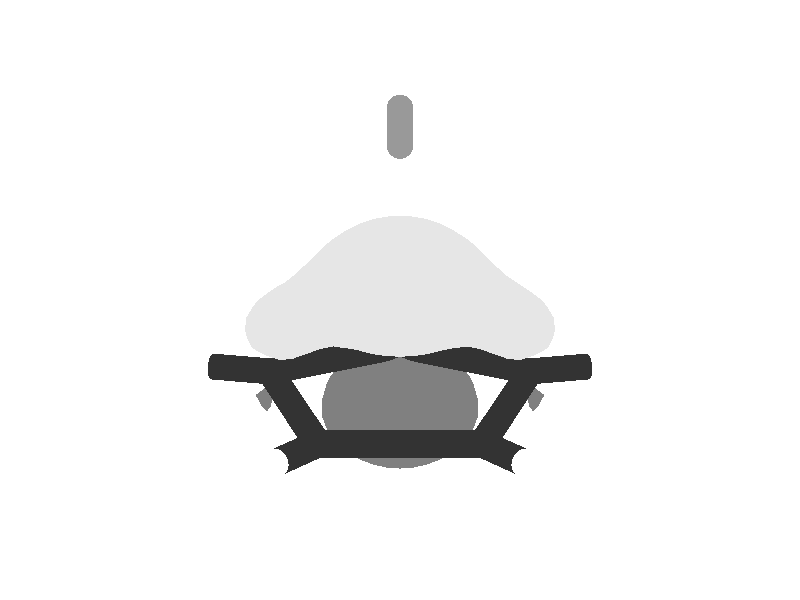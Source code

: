 camera {
 location <0.0, -3.4, 1.7>
 look_at <0.0, 0.21, 0.0>
 sky <0.0, 0.1, 0.0>
 angle 15
}
 light_source { <0, -9, 0> color rgb<0.7, 0.7, 0.7> shadowless}
 light_source { <0, 0, 9> color rgb<0.7, 0.7, 0.7> shadowless}
 background {<1, 1, 1>}
 #declare MeshRed = texture {
 pigment { color rgb<0.9, 0.9, 0.9> }
 finish { ambient 0.2 diffuse 0.6 specular 0.9}
 }
 #declare MeshBlue = texture {
 pigment { color rgb<0.5, 0.5, 0.5> }
 finish { ambient 0.2 diffuse 0.6 specular 0.9}
 }
 #declare BSAMBI = 0.2;
 #declare BSDIFF = 0.8;
 #declare BSSPEC = 0.8;
#declare colorA = 
 texture { 
 pigment { rgb<  1.0000  0.0000  0.0000 >}
 finish {ambient BSAMBI diffuse BSDIFF specular BSSPEC}
 }
#declare colorK = 
 texture { 
 pigment { rgb<  0.6  0.6  0.6 >}
 finish {ambient BSAMBI diffuse BSDIFF specular BSSPEC}
 }
#declare colorN = 
 texture { 
 pigment { rgb<  0.2  0.2  0.2 >}
 finish {ambient BSAMBI diffuse BSDIFF specular BSSPEC}
 }
#declare colorO = 
 texture { 
 pigment { rgb<  1.0  1.0  1.0 >}
 finish {ambient BSAMBI diffuse BSDIFF specular BSSPEC}
 }
 # declare molecule = union { 
 mesh {
 smooth_triangle {
< -0.016667,  0.100000, -0.185252>, < -0.263218, -0.175527, -0.948634>,
< -0.016667,  0.093219, -0.183333>, < -0.261848, -0.231723, -0.936878>,
< -0.025161,  0.100000, -0.183333>, < -0.325550, -0.171613, -0.929821>
 }
 smooth_triangle {
< -0.016667,  0.100000, -0.185252>, < -0.263218, -0.175527, -0.948634>,
<  0.000000,  0.100000, -0.186496>, < -0.133464, -0.181523, -0.974288>,
<  0.000000,  0.088877, -0.183333>, < -0.132187, -0.276780, -0.951798>
 }
 smooth_triangle {
< -0.016667,  0.093219, -0.183333>, < -0.261848, -0.231723, -0.936878>,
< -0.016667,  0.100000, -0.185252>, < -0.263218, -0.175527, -0.948634>,
<  0.000000,  0.088877, -0.183333>, < -0.132187, -0.276780, -0.951798>
 }
 smooth_triangle {
<  0.000000,  0.100000, -0.186496>, < -0.133464, -0.181523, -0.974288>,
<  0.016667,  0.100000, -0.185252>, <  0.000000, -0.185636, -0.982619>,
<  0.016667,  0.093219, -0.183333>, <  0.000000, -0.243614, -0.969872>
 }
 smooth_triangle {
<  0.000000,  0.088877, -0.183333>, < -0.132187, -0.276780, -0.951798>,
<  0.000000,  0.100000, -0.186496>, < -0.133464, -0.181523, -0.974288>,
<  0.016667,  0.093219, -0.183333>, <  0.000000, -0.243614, -0.969872>
 }
 smooth_triangle {
<  0.016667,  0.093219, -0.183333>, <  0.000000, -0.243614, -0.969872>,
<  0.016667,  0.100000, -0.185252>, <  0.000000, -0.185636, -0.982619>,
<  0.025161,  0.100000, -0.183333>, <  0.069279, -0.187224, -0.979871>
 }
 smooth_triangle {
< -0.033333,  0.116667, -0.183467>, < -0.396639, -0.030188, -0.917478>,
< -0.033333,  0.115572, -0.183333>, < -0.396437, -0.038873, -0.917239>,
< -0.033691,  0.116667, -0.183333>, < -0.399105, -0.029995, -0.916415>
 }
 smooth_triangle {
< -0.025161,  0.100000, -0.183333>, < -0.325550, -0.171613, -0.929821>,
< -0.033333,  0.115572, -0.183333>, < -0.396437, -0.038873, -0.917239>,
< -0.033333,  0.116667, -0.183467>, < -0.396639, -0.030188, -0.917478>
 }
 smooth_triangle {
< -0.025161,  0.100000, -0.183333>, < -0.325550, -0.171613, -0.929821>,
< -0.033333,  0.116667, -0.183467>, < -0.396639, -0.030188, -0.917478>,
< -0.016667,  0.100000, -0.185252>, < -0.263218, -0.175527, -0.948634>
 }
 smooth_triangle {
< -0.016667,  0.100000, -0.185252>, < -0.263218, -0.175527, -0.948634>,
< -0.033333,  0.116667, -0.183467>, < -0.396639, -0.030188, -0.917478>,
< -0.016667,  0.116667, -0.187288>, < -0.267230, -0.036762, -0.962931>
 }
 smooth_triangle {
<  0.000000,  0.100000, -0.186496>, < -0.133464, -0.181523, -0.974288>,
< -0.016667,  0.100000, -0.185252>, < -0.263218, -0.175527, -0.948634>,
<  0.000000,  0.116667, -0.188506>, < -0.135354, -0.040592, -0.989965>
 }
 smooth_triangle {
<  0.000000,  0.116667, -0.188506>, < -0.135354, -0.040592, -0.989965>,
< -0.016667,  0.100000, -0.185252>, < -0.263218, -0.175527, -0.948634>,
< -0.016667,  0.116667, -0.187288>, < -0.267230, -0.036762, -0.962931>
 }
 smooth_triangle {
<  0.016667,  0.100000, -0.185252>, <  0.000000, -0.185636, -0.982619>,
<  0.000000,  0.100000, -0.186496>, < -0.133464, -0.181523, -0.974288>,
<  0.016667,  0.116667, -0.187288>, <  0.000000, -0.042414, -0.999100>
 }
 smooth_triangle {
<  0.016667,  0.116667, -0.187288>, <  0.000000, -0.042414, -0.999100>,
<  0.000000,  0.100000, -0.186496>, < -0.133464, -0.181523, -0.974288>,
<  0.000000,  0.116667, -0.188506>, < -0.135354, -0.040592, -0.989965>
 }
 smooth_triangle {
<  0.033333,  0.115572, -0.183333>, <  0.140649, -0.051619, -0.988713>,
<  0.025161,  0.100000, -0.183333>, <  0.069279, -0.187224, -0.979871>,
<  0.016667,  0.100000, -0.185252>, <  0.000000, -0.185636, -0.982619>
 }
 smooth_triangle {
<  0.033333,  0.115572, -0.183333>, <  0.140649, -0.051619, -0.988713>,
<  0.016667,  0.100000, -0.185252>, <  0.000000, -0.185636, -0.982619>,
<  0.033333,  0.116667, -0.183467>, <  0.140698, -0.042339, -0.989147>
 }
 smooth_triangle {
<  0.033333,  0.116667, -0.183467>, <  0.140698, -0.042339, -0.989147>,
<  0.016667,  0.100000, -0.185252>, <  0.000000, -0.185636, -0.982619>,
<  0.016667,  0.116667, -0.187288>, <  0.000000, -0.042414, -0.999100>
 }
 smooth_triangle {
<  0.033333,  0.115572, -0.183333>, <  0.140649, -0.051619, -0.988713>,
<  0.033333,  0.116667, -0.183467>, <  0.140698, -0.042339, -0.989147>,
<  0.033691,  0.116667, -0.183333>, <  0.143621, -0.042300, -0.988728>
 }
 smooth_triangle {
< -0.033333,  0.116667, -0.183467>, < -0.396639, -0.030188, -0.917478>,
< -0.033691,  0.116667, -0.183333>, < -0.399105, -0.029995, -0.916415>,
< -0.033333,  0.120313, -0.183333>, < -0.398515, -0.001324, -0.917161>
 }
 smooth_triangle {
< -0.033333,  0.120313, -0.183333>, < -0.398515, -0.001324, -0.917161>,
< -0.031400,  0.133333, -0.183333>, < -0.386377,  0.101978, -0.916686>,
< -0.016667,  0.133333, -0.186766>, < -0.271139,  0.098043, -0.957534>
 }
 smooth_triangle {
< -0.033333,  0.120313, -0.183333>, < -0.398515, -0.001324, -0.917161>,
< -0.016667,  0.133333, -0.186766>, < -0.271139,  0.098043, -0.957534>,
< -0.033333,  0.116667, -0.183467>, < -0.396639, -0.030188, -0.917478>
 }
 smooth_triangle {
< -0.033333,  0.116667, -0.183467>, < -0.396639, -0.030188, -0.917478>,
< -0.016667,  0.133333, -0.186766>, < -0.271139,  0.098043, -0.957534>,
< -0.016667,  0.116667, -0.187288>, < -0.267230, -0.036762, -0.962931>
 }
 smooth_triangle {
<  0.000000,  0.116667, -0.188506>, < -0.135354, -0.040592, -0.989965>,
< -0.016667,  0.116667, -0.187288>, < -0.267230, -0.036762, -0.962931>,
<  0.000000,  0.133333, -0.188012>, < -0.137318,  0.096254, -0.985839>
 }
 smooth_triangle {
<  0.000000,  0.133333, -0.188012>, < -0.137318,  0.096254, -0.985839>,
< -0.016667,  0.116667, -0.187288>, < -0.267230, -0.036762, -0.962931>,
< -0.016667,  0.133333, -0.186766>, < -0.271139,  0.098043, -0.957534>
 }
 smooth_triangle {
<  0.016667,  0.116667, -0.187288>, <  0.000000, -0.042414, -0.999100>,
<  0.000000,  0.116667, -0.188506>, < -0.135354, -0.040592, -0.989965>,
<  0.016667,  0.133333, -0.186766>, <  0.000000,  0.096748, -0.995309>
 }
 smooth_triangle {
<  0.016667,  0.133333, -0.186766>, <  0.000000,  0.096748, -0.995309>,
<  0.000000,  0.116667, -0.188506>, < -0.135354, -0.040592, -0.989965>,
<  0.000000,  0.133333, -0.188012>, < -0.137318,  0.096254, -0.985839>
 }
 smooth_triangle {
<  0.031400,  0.133333, -0.183333>, <  0.125668,  0.099123, -0.987108>,
<  0.033333,  0.120313, -0.183333>, <  0.141383, -0.011560, -0.989887>,
<  0.033333,  0.116667, -0.183467>, <  0.140698, -0.042339, -0.989147>
 }
 smooth_triangle {
<  0.031400,  0.133333, -0.183333>, <  0.125668,  0.099123, -0.987108>,
<  0.033333,  0.116667, -0.183467>, <  0.140698, -0.042339, -0.989147>,
<  0.016667,  0.133333, -0.186766>, <  0.000000,  0.096748, -0.995309>
 }
 smooth_triangle {
<  0.016667,  0.133333, -0.186766>, <  0.000000,  0.096748, -0.995309>,
<  0.033333,  0.116667, -0.183467>, <  0.140698, -0.042339, -0.989147>,
<  0.016667,  0.116667, -0.187288>, <  0.000000, -0.042414, -0.999100>
 }
 smooth_triangle {
<  0.033691,  0.116667, -0.183333>, <  0.143621, -0.042300, -0.988728>,
<  0.033333,  0.116667, -0.183467>, <  0.140698, -0.042339, -0.989147>,
<  0.033333,  0.120313, -0.183333>, <  0.141383, -0.011560, -0.989887>
 }
 smooth_triangle {
< -0.016667,  0.150000, -0.183690>, < -0.275373,  0.229256, -0.933601>,
< -0.016667,  0.133333, -0.186766>, < -0.271139,  0.098043, -0.957534>,
< -0.031400,  0.133333, -0.183333>, < -0.386377,  0.101978, -0.916686>
 }
 smooth_triangle {
< -0.018179,  0.150000, -0.183333>, < -0.286680,  0.229619, -0.930102>,
< -0.016667,  0.150000, -0.183690>, < -0.275373,  0.229256, -0.933601>,
< -0.031400,  0.133333, -0.183333>, < -0.386377,  0.101978, -0.916686>
 }
 smooth_triangle {
<  0.000000,  0.133333, -0.188012>, < -0.137318,  0.096254, -0.985839>,
< -0.016667,  0.133333, -0.186766>, < -0.271139,  0.098043, -0.957534>,
<  0.000000,  0.150000, -0.185022>, < -0.139572,  0.229644, -0.963215>
 }
 smooth_triangle {
<  0.000000,  0.150000, -0.185022>, < -0.139572,  0.229644, -0.963215>,
< -0.016667,  0.133333, -0.186766>, < -0.271139,  0.098043, -0.957534>,
< -0.016667,  0.150000, -0.183690>, < -0.275373,  0.229256, -0.933601>
 }
 smooth_triangle {
<  0.016667,  0.133333, -0.186766>, <  0.000000,  0.096748, -0.995309>,
<  0.000000,  0.133333, -0.188012>, < -0.137318,  0.096254, -0.985839>,
<  0.016667,  0.150000, -0.183690>, <  0.000000,  0.232309, -0.972642>
 }
 smooth_triangle {
<  0.016667,  0.150000, -0.183690>, <  0.000000,  0.232309, -0.972642>,
<  0.000000,  0.133333, -0.188012>, < -0.137318,  0.096254, -0.985839>,
<  0.000000,  0.150000, -0.185022>, < -0.139572,  0.229644, -0.963215>
 }
 smooth_triangle {
<  0.018179,  0.150000, -0.183333>, <  0.012662,  0.232918, -0.972414>,
<  0.031400,  0.133333, -0.183333>, <  0.125668,  0.099123, -0.987108>,
<  0.016667,  0.133333, -0.186766>, <  0.000000,  0.096748, -0.995309>
 }
 smooth_triangle {
<  0.016667,  0.150000, -0.183690>, <  0.000000,  0.232309, -0.972642>,
<  0.018179,  0.150000, -0.183333>, <  0.012662,  0.232918, -0.972414>,
<  0.016667,  0.133333, -0.186766>, <  0.000000,  0.096748, -0.995309>
 }
 smooth_triangle {
< -0.016667,  0.150000, -0.183690>, < -0.275373,  0.229256, -0.933601>,
< -0.018179,  0.150000, -0.183333>, < -0.286680,  0.229619, -0.930102>,
< -0.016667,  0.151090, -0.183333>, < -0.275809,  0.237021, -0.931531>
 }
 smooth_triangle {
<  0.000000,  0.150000, -0.185022>, < -0.139572,  0.229644, -0.963215>,
< -0.016667,  0.150000, -0.183690>, < -0.275373,  0.229256, -0.933601>,
< -0.016667,  0.151090, -0.183333>, < -0.275809,  0.237021, -0.931531>
 }
 smooth_triangle {
<  0.000000,  0.155180, -0.183333>, < -0.140606,  0.267851, -0.953145>,
<  0.000000,  0.150000, -0.185022>, < -0.139572,  0.229644, -0.963215>,
< -0.016667,  0.151090, -0.183333>, < -0.275809,  0.237021, -0.931531>
 }
 smooth_triangle {
<  0.016667,  0.150000, -0.183690>, <  0.000000,  0.232309, -0.972642>,
<  0.000000,  0.150000, -0.185022>, < -0.139572,  0.229644, -0.963215>,
<  0.000000,  0.155180, -0.183333>, < -0.140606,  0.267851, -0.953145>
 }
 smooth_triangle {
<  0.016667,  0.151090, -0.183333>, <  0.000000,  0.240324, -0.970693>,
<  0.016667,  0.150000, -0.183690>, <  0.000000,  0.232309, -0.972642>,
<  0.000000,  0.155180, -0.183333>, < -0.140606,  0.267851, -0.953145>
 }
 smooth_triangle {
<  0.018179,  0.150000, -0.183333>, <  0.012662,  0.232918, -0.972414>,
<  0.016667,  0.150000, -0.183690>, <  0.000000,  0.232309, -0.972642>,
<  0.016667,  0.151090, -0.183333>, <  0.000000,  0.240324, -0.970693>
 }
 smooth_triangle {
< -0.033333,  0.066667, -0.169020>, < -0.380285, -0.467124, -0.798235>,
< -0.033333,  0.063220, -0.166667>, < -0.377896, -0.497257, -0.780980>,
< -0.039122,  0.066667, -0.166667>, < -0.418826, -0.462307, -0.781574>
 }
 smooth_triangle {
< -0.033333,  0.066667, -0.169020>, < -0.380285, -0.467124, -0.798235>,
< -0.016667,  0.066667, -0.173077>, < -0.257008, -0.479608, -0.839002>,
< -0.016667,  0.057374, -0.166667>, < -0.252637, -0.565837, -0.784859>
 }
 smooth_triangle {
< -0.033333,  0.063220, -0.166667>, < -0.377896, -0.497257, -0.780980>,
< -0.033333,  0.066667, -0.169020>, < -0.380285, -0.467124, -0.798235>,
< -0.016667,  0.057374, -0.166667>, < -0.252637, -0.565837, -0.784859>
 }
 smooth_triangle {
< -0.016667,  0.066667, -0.173077>, < -0.257008, -0.479608, -0.839002>,
<  0.000000,  0.066667, -0.174376>, < -0.130550, -0.489686, -0.862070>,
<  0.000000,  0.055523, -0.166667>, < -0.127995, -0.595983, -0.792731>
 }
 smooth_triangle {
< -0.016667,  0.057374, -0.166667>, < -0.252637, -0.565837, -0.784859>,
< -0.016667,  0.066667, -0.173077>, < -0.257008, -0.479608, -0.839002>,
<  0.000000,  0.055523, -0.166667>, < -0.127995, -0.595983, -0.792731>
 }
 smooth_triangle {
<  0.000000,  0.066667, -0.174376>, < -0.130550, -0.489686, -0.862070>,
<  0.016667,  0.066667, -0.173077>, <  0.000000, -0.499797, -0.866143>,
<  0.016667,  0.057374, -0.166667>, <  0.000000, -0.588281, -0.808656>
 }
 smooth_triangle {
<  0.000000,  0.055523, -0.166667>, < -0.127995, -0.595983, -0.792731>,
<  0.000000,  0.066667, -0.174376>, < -0.130550, -0.489686, -0.862070>,
<  0.016667,  0.057374, -0.166667>, <  0.000000, -0.588281, -0.808656>
 }
 smooth_triangle {
<  0.016667,  0.066667, -0.173077>, <  0.000000, -0.499797, -0.866143>,
<  0.033333,  0.066667, -0.169020>, <  0.136320, -0.509620, -0.849532>,
<  0.033333,  0.063220, -0.166667>, <  0.135640, -0.541348, -0.829785>
 }
 smooth_triangle {
<  0.016667,  0.057374, -0.166667>, <  0.000000, -0.588281, -0.808656>,
<  0.016667,  0.066667, -0.173077>, <  0.000000, -0.499797, -0.866143>,
<  0.033333,  0.063220, -0.166667>, <  0.135640, -0.541348, -0.829785>
 }
 smooth_triangle {
<  0.033333,  0.063220, -0.166667>, <  0.135640, -0.541348, -0.829785>,
<  0.033333,  0.066667, -0.169020>, <  0.136320, -0.509620, -0.849532>,
<  0.039122,  0.066667, -0.166667>, <  0.183112, -0.513166, -0.838529>
 }
 smooth_triangle {
< -0.050000,  0.083333, -0.170514>, < -0.516997, -0.298704, -0.802178>,
< -0.050000,  0.075501, -0.166667>, < -0.511452, -0.365464, -0.777723>,
< -0.056753,  0.083333, -0.166667>, < -0.563591, -0.290339, -0.773349>
 }
 smooth_triangle {
< -0.039122,  0.066667, -0.166667>, < -0.418826, -0.462307, -0.781574>,
< -0.050000,  0.075501, -0.166667>, < -0.511452, -0.365464, -0.777723>,
< -0.050000,  0.083333, -0.170514>, < -0.516997, -0.298704, -0.802178>
 }
 smooth_triangle {
< -0.039122,  0.066667, -0.166667>, < -0.418826, -0.462307, -0.781574>,
< -0.050000,  0.083333, -0.170514>, < -0.516997, -0.298704, -0.802178>,
< -0.033333,  0.066667, -0.169020>, < -0.380285, -0.467124, -0.798235>
 }
 smooth_triangle {
< -0.033333,  0.066667, -0.169020>, < -0.380285, -0.467124, -0.798235>,
< -0.050000,  0.083333, -0.170514>, < -0.516997, -0.298704, -0.802178>,
< -0.033333,  0.083333, -0.177105>, < -0.389191, -0.313315, -0.866235>
 }
 smooth_triangle {
< -0.016667,  0.066667, -0.173077>, < -0.257008, -0.479608, -0.839002>,
< -0.033333,  0.066667, -0.169020>, < -0.380285, -0.467124, -0.798235>,
< -0.016667,  0.083333, -0.180716>, < -0.260544, -0.321907, -0.910216>
 }
 smooth_triangle {
< -0.016667,  0.083333, -0.180716>, < -0.260544, -0.321907, -0.910216>,
< -0.033333,  0.066667, -0.169020>, < -0.380285, -0.467124, -0.798235>,
< -0.033333,  0.083333, -0.177105>, < -0.389191, -0.313315, -0.866235>
 }
 smooth_triangle {
<  0.000000,  0.066667, -0.174376>, < -0.130550, -0.489686, -0.862070>,
< -0.016667,  0.066667, -0.173077>, < -0.257008, -0.479608, -0.839002>,
<  0.000000,  0.083333, -0.181862>, < -0.131760, -0.329008, -0.935090>
 }
 smooth_triangle {
<  0.000000,  0.083333, -0.181862>, < -0.131760, -0.329008, -0.935090>,
< -0.016667,  0.066667, -0.173077>, < -0.257008, -0.479608, -0.839002>,
< -0.016667,  0.083333, -0.180716>, < -0.260544, -0.321907, -0.910216>
 }
 smooth_triangle {
<  0.016667,  0.066667, -0.173077>, <  0.000000, -0.499797, -0.866143>,
<  0.000000,  0.066667, -0.174376>, < -0.130550, -0.489686, -0.862070>,
<  0.016667,  0.083333, -0.180716>, <  0.000000, -0.336869, -0.941551>
 }
 smooth_triangle {
<  0.016667,  0.083333, -0.180716>, <  0.000000, -0.336869, -0.941551>,
<  0.000000,  0.066667, -0.174376>, < -0.130550, -0.489686, -0.862070>,
<  0.000000,  0.083333, -0.181862>, < -0.131760, -0.329008, -0.935090>
 }
 smooth_triangle {
<  0.033333,  0.066667, -0.169020>, <  0.136320, -0.509620, -0.849532>,
<  0.016667,  0.066667, -0.173077>, <  0.000000, -0.499797, -0.866143>,
<  0.033333,  0.083333, -0.177105>, <  0.138889, -0.345499, -0.928084>
 }
 smooth_triangle {
<  0.033333,  0.083333, -0.177105>, <  0.138889, -0.345499, -0.928084>,
<  0.016667,  0.066667, -0.173077>, <  0.000000, -0.499797, -0.866143>,
<  0.016667,  0.083333, -0.180716>, <  0.000000, -0.336869, -0.941551>
 }
 smooth_triangle {
<  0.050000,  0.075501, -0.166667>, <  0.284941, -0.426287, -0.858538>,
<  0.039122,  0.066667, -0.166667>, <  0.183112, -0.513166, -0.838529>,
<  0.033333,  0.066667, -0.169020>, <  0.136320, -0.509620, -0.849532>
 }
 smooth_triangle {
<  0.050000,  0.075501, -0.166667>, <  0.284941, -0.426287, -0.858538>,
<  0.033333,  0.066667, -0.169020>, <  0.136320, -0.509620, -0.849532>,
<  0.050000,  0.083333, -0.170514>, <  0.287269, -0.352396, -0.890670>
 }
 smooth_triangle {
<  0.050000,  0.083333, -0.170514>, <  0.287269, -0.352396, -0.890670>,
<  0.033333,  0.066667, -0.169020>, <  0.136320, -0.509620, -0.849532>,
<  0.033333,  0.083333, -0.177105>, <  0.138889, -0.345499, -0.928084>
 }
 smooth_triangle {
<  0.050000,  0.075501, -0.166667>, <  0.284941, -0.426287, -0.858538>,
<  0.050000,  0.083333, -0.170514>, <  0.287269, -0.352396, -0.890670>,
<  0.056753,  0.083333, -0.166667>, <  0.346202, -0.354028, -0.868797>
 }
 smooth_triangle {
< -0.050000,  0.100000, -0.175459>, < -0.526304, -0.156180, -0.835830>,
< -0.050000,  0.083333, -0.170514>, < -0.516997, -0.298704, -0.802178>,
< -0.056753,  0.083333, -0.166667>, < -0.563591, -0.290339, -0.773349>
 }
 smooth_triangle {
< -0.064977,  0.100000, -0.166667>, < -0.642061, -0.137530, -0.754217>,
< -0.050000,  0.100000, -0.175459>, < -0.526304, -0.156180, -0.835830>,
< -0.056753,  0.083333, -0.166667>, < -0.563591, -0.290339, -0.773349>
 }
 smooth_triangle {
< -0.033333,  0.083333, -0.177105>, < -0.389191, -0.313315, -0.866235>,
< -0.050000,  0.083333, -0.170514>, < -0.516997, -0.298704, -0.802178>,
< -0.033333,  0.100000, -0.181633>, < -0.392697, -0.167657, -0.904257>
 }
 smooth_triangle {
< -0.033333,  0.100000, -0.181633>, < -0.392697, -0.167657, -0.904257>,
< -0.050000,  0.083333, -0.170514>, < -0.516997, -0.298704, -0.802178>,
< -0.050000,  0.100000, -0.175459>, < -0.526304, -0.156180, -0.835830>
 }
 smooth_triangle {
< -0.016667,  0.093219, -0.183333>, < -0.261848, -0.231723, -0.936878>,
< -0.033333,  0.100000, -0.181633>, < -0.392697, -0.167657, -0.904257>,
< -0.025161,  0.100000, -0.183333>, < -0.325550, -0.171613, -0.929821>
 }
 smooth_triangle {
< -0.016667,  0.093219, -0.183333>, < -0.261848, -0.231723, -0.936878>,
< -0.016667,  0.083333, -0.180716>, < -0.260544, -0.321907, -0.910216>,
< -0.033333,  0.100000, -0.181633>, < -0.392697, -0.167657, -0.904257>
 }
 smooth_triangle {
< -0.016667,  0.083333, -0.180716>, < -0.260544, -0.321907, -0.910216>,
< -0.033333,  0.083333, -0.177105>, < -0.389191, -0.313315, -0.866235>,
< -0.033333,  0.100000, -0.181633>, < -0.392697, -0.167657, -0.904257>
 }
 smooth_triangle {
<  0.000000,  0.088877, -0.183333>, < -0.132187, -0.276780, -0.951798>,
< -0.016667,  0.083333, -0.180716>, < -0.260544, -0.321907, -0.910216>,
< -0.016667,  0.093219, -0.183333>, < -0.261848, -0.231723, -0.936878>
 }
 smooth_triangle {
<  0.000000,  0.083333, -0.181862>, < -0.131760, -0.329008, -0.935090>,
< -0.016667,  0.083333, -0.180716>, < -0.260544, -0.321907, -0.910216>,
<  0.000000,  0.088877, -0.183333>, < -0.132187, -0.276780, -0.951798>
 }
 smooth_triangle {
<  0.016667,  0.093219, -0.183333>, <  0.000000, -0.243614, -0.969872>,
<  0.000000,  0.083333, -0.181862>, < -0.131760, -0.329008, -0.935090>,
<  0.000000,  0.088877, -0.183333>, < -0.132187, -0.276780, -0.951798>
 }
 smooth_triangle {
<  0.016667,  0.083333, -0.180716>, <  0.000000, -0.336869, -0.941551>,
<  0.000000,  0.083333, -0.181862>, < -0.131760, -0.329008, -0.935090>,
<  0.016667,  0.093219, -0.183333>, <  0.000000, -0.243614, -0.969872>
 }
 smooth_triangle {
<  0.025161,  0.100000, -0.183333>, <  0.069279, -0.187224, -0.979871>,
<  0.016667,  0.083333, -0.180716>, <  0.000000, -0.336869, -0.941551>,
<  0.016667,  0.093219, -0.183333>, <  0.000000, -0.243614, -0.969872>
 }
 smooth_triangle {
<  0.025161,  0.100000, -0.183333>, <  0.069279, -0.187224, -0.979871>,
<  0.033333,  0.100000, -0.181633>, <  0.139598, -0.189356, -0.971934>,
<  0.016667,  0.083333, -0.180716>, <  0.000000, -0.336869, -0.941551>
 }
 smooth_triangle {
<  0.033333,  0.100000, -0.181633>, <  0.139598, -0.189356, -0.971934>,
<  0.033333,  0.083333, -0.177105>, <  0.138889, -0.345499, -0.928084>,
<  0.016667,  0.083333, -0.180716>, <  0.000000, -0.336869, -0.941551>
 }
 smooth_triangle {
<  0.050000,  0.083333, -0.170514>, <  0.287269, -0.352396, -0.890670>,
<  0.033333,  0.083333, -0.177105>, <  0.138889, -0.345499, -0.928084>,
<  0.050000,  0.100000, -0.175459>, <  0.291386, -0.193223, -0.936888>
 }
 smooth_triangle {
<  0.050000,  0.100000, -0.175459>, <  0.291386, -0.193223, -0.936888>,
<  0.033333,  0.083333, -0.177105>, <  0.138889, -0.345499, -0.928084>,
<  0.033333,  0.100000, -0.181633>, <  0.139598, -0.189356, -0.971934>
 }
 smooth_triangle {
<  0.064977,  0.100000, -0.166667>, <  0.435700, -0.192663, -0.879230>,
<  0.056753,  0.083333, -0.166667>, <  0.346202, -0.354028, -0.868797>,
<  0.050000,  0.083333, -0.170514>, <  0.287269, -0.352396, -0.890670>
 }
 smooth_triangle {
<  0.050000,  0.100000, -0.175459>, <  0.291386, -0.193223, -0.936888>,
<  0.064977,  0.100000, -0.166667>, <  0.435700, -0.192663, -0.879230>,
<  0.050000,  0.083333, -0.170514>, <  0.287269, -0.352396, -0.890670>
 }
 smooth_triangle {
< -0.066667,  0.116667, -0.167528>, < -0.668074, -0.002349, -0.744091>,
< -0.066667,  0.109464, -0.166667>, < -0.664587, -0.058318, -0.744931>,
< -0.067806,  0.116667, -0.166667>, < -0.675834, -0.000770, -0.737053>
 }
 smooth_triangle {
< -0.064977,  0.100000, -0.166667>, < -0.642061, -0.137530, -0.754217>,
< -0.066667,  0.109464, -0.166667>, < -0.664587, -0.058318, -0.744931>,
< -0.066667,  0.116667, -0.167528>, < -0.668074, -0.002349, -0.744091>
 }
 smooth_triangle {
< -0.064977,  0.100000, -0.166667>, < -0.642061, -0.137530, -0.754217>,
< -0.066667,  0.116667, -0.167528>, < -0.668074, -0.002349, -0.744091>,
< -0.050000,  0.100000, -0.175459>, < -0.526304, -0.156180, -0.835830>
 }
 smooth_triangle {
< -0.050000,  0.100000, -0.175459>, < -0.526304, -0.156180, -0.835830>,
< -0.066667,  0.116667, -0.167528>, < -0.668074, -0.002349, -0.744091>,
< -0.050000,  0.116667, -0.177401>, < -0.533625, -0.019966, -0.845486>
 }
 smooth_triangle {
< -0.033333,  0.115572, -0.183333>, < -0.396437, -0.038873, -0.917239>,
< -0.050000,  0.116667, -0.177401>, < -0.533625, -0.019966, -0.845486>,
< -0.033691,  0.116667, -0.183333>, < -0.399105, -0.029995, -0.916415>
 }
 smooth_triangle {
< -0.033333,  0.115572, -0.183333>, < -0.396437, -0.038873, -0.917239>,
< -0.033333,  0.100000, -0.181633>, < -0.392697, -0.167657, -0.904257>,
< -0.050000,  0.116667, -0.177401>, < -0.533625, -0.019966, -0.845486>
 }
 smooth_triangle {
< -0.033333,  0.100000, -0.181633>, < -0.392697, -0.167657, -0.904257>,
< -0.050000,  0.100000, -0.175459>, < -0.526304, -0.156180, -0.835830>,
< -0.050000,  0.116667, -0.177401>, < -0.533625, -0.019966, -0.845486>
 }
 smooth_triangle {
< -0.025161,  0.100000, -0.183333>, < -0.325550, -0.171613, -0.929821>,
< -0.033333,  0.100000, -0.181633>, < -0.392697, -0.167657, -0.904257>,
< -0.033333,  0.115572, -0.183333>, < -0.396437, -0.038873, -0.917239>
 }
 smooth_triangle {
<  0.025161,  0.100000, -0.183333>, <  0.069279, -0.187224, -0.979871>,
<  0.033333,  0.115572, -0.183333>, <  0.140649, -0.051619, -0.988713>,
<  0.033333,  0.100000, -0.181633>, <  0.139598, -0.189356, -0.971934>
 }
 smooth_triangle {
<  0.033691,  0.116667, -0.183333>, <  0.143621, -0.042300, -0.988728>,
<  0.033333,  0.100000, -0.181633>, <  0.139598, -0.189356, -0.971934>,
<  0.033333,  0.115572, -0.183333>, <  0.140649, -0.051619, -0.988713>
 }
 smooth_triangle {
<  0.033691,  0.116667, -0.183333>, <  0.143621, -0.042300, -0.988728>,
<  0.050000,  0.116667, -0.177401>, <  0.294815, -0.041005, -0.954674>,
<  0.033333,  0.100000, -0.181633>, <  0.139598, -0.189356, -0.971934>
 }
 smooth_triangle {
<  0.050000,  0.116667, -0.177401>, <  0.294815, -0.041005, -0.954674>,
<  0.050000,  0.100000, -0.175459>, <  0.291386, -0.193223, -0.936888>,
<  0.033333,  0.100000, -0.181633>, <  0.139598, -0.189356, -0.971934>
 }
 smooth_triangle {
<  0.066667,  0.109464, -0.166667>, <  0.459708, -0.102325, -0.882156>,
<  0.064977,  0.100000, -0.166667>, <  0.435700, -0.192663, -0.879230>,
<  0.050000,  0.100000, -0.175459>, <  0.291386, -0.193223, -0.936888>
 }
 smooth_triangle {
<  0.066667,  0.109464, -0.166667>, <  0.459708, -0.102325, -0.882156>,
<  0.050000,  0.100000, -0.175459>, <  0.291386, -0.193223, -0.936888>,
<  0.066667,  0.116667, -0.167528>, <  0.461636, -0.036063, -0.886336>
 }
 smooth_triangle {
<  0.066667,  0.116667, -0.167528>, <  0.461636, -0.036063, -0.886336>,
<  0.050000,  0.100000, -0.175459>, <  0.291386, -0.193223, -0.936888>,
<  0.050000,  0.116667, -0.177401>, <  0.294815, -0.041005, -0.954674>
 }
 smooth_triangle {
<  0.066667,  0.109464, -0.166667>, <  0.459708, -0.102325, -0.882156>,
<  0.066667,  0.116667, -0.167528>, <  0.461636, -0.036063, -0.886336>,
<  0.067806,  0.116667, -0.166667>, <  0.472074, -0.035474, -0.880845>
 }
 smooth_triangle {
< -0.066667,  0.116667, -0.167528>, < -0.668074, -0.002349, -0.744091>,
< -0.067806,  0.116667, -0.166667>, < -0.675834, -0.000770, -0.737053>,
< -0.066667,  0.130244, -0.166667>, < -0.677176,  0.102368, -0.728666>
 }
 smooth_triangle {
< -0.066667,  0.130244, -0.166667>, < -0.677176,  0.102368, -0.728666>,
< -0.066393,  0.133333, -0.166667>, < -0.675779,  0.125872, -0.726277>,
< -0.050000,  0.133333, -0.176690>, < -0.542470,  0.112002, -0.832576>
 }
 smooth_triangle {
< -0.066667,  0.130244, -0.166667>, < -0.677176,  0.102368, -0.728666>,
< -0.050000,  0.133333, -0.176690>, < -0.542470,  0.112002, -0.832576>,
< -0.066667,  0.116667, -0.167528>, < -0.668074, -0.002349, -0.744091>
 }
 smooth_triangle {
< -0.066667,  0.116667, -0.167528>, < -0.668074, -0.002349, -0.744091>,
< -0.050000,  0.133333, -0.176690>, < -0.542470,  0.112002, -0.832576>,
< -0.050000,  0.116667, -0.177401>, < -0.533625, -0.019966, -0.845486>
 }
 smooth_triangle {
< -0.033691,  0.116667, -0.183333>, < -0.399105, -0.029995, -0.916415>,
< -0.033333,  0.133333, -0.182919>, < -0.403213,  0.102548, -0.909342>,
< -0.033333,  0.120313, -0.183333>, < -0.398515, -0.001324, -0.917161>
 }
 smooth_triangle {
< -0.033691,  0.116667, -0.183333>, < -0.399105, -0.029995, -0.916415>,
< -0.050000,  0.116667, -0.177401>, < -0.533625, -0.019966, -0.845486>,
< -0.033333,  0.133333, -0.182919>, < -0.403213,  0.102548, -0.909342>
 }
 smooth_triangle {
< -0.050000,  0.116667, -0.177401>, < -0.533625, -0.019966, -0.845486>,
< -0.050000,  0.133333, -0.176690>, < -0.542470,  0.112002, -0.832576>,
< -0.033333,  0.133333, -0.182919>, < -0.403213,  0.102548, -0.909342>
 }
 smooth_triangle {
< -0.033333,  0.120313, -0.183333>, < -0.398515, -0.001324, -0.917161>,
< -0.033333,  0.133333, -0.182919>, < -0.403213,  0.102548, -0.909342>,
< -0.031400,  0.133333, -0.183333>, < -0.386377,  0.101978, -0.916686>
 }
 smooth_triangle {
<  0.033333,  0.120313, -0.183333>, <  0.141383, -0.011560, -0.989887>,
<  0.031400,  0.133333, -0.183333>, <  0.125668,  0.099123, -0.987108>,
<  0.033333,  0.133333, -0.182919>, <  0.143022,  0.099501, -0.984705>
 }
 smooth_triangle {
<  0.033333,  0.120313, -0.183333>, <  0.141383, -0.011560, -0.989887>,
<  0.050000,  0.116667, -0.177401>, <  0.294815, -0.041005, -0.954674>,
<  0.033691,  0.116667, -0.183333>, <  0.143621, -0.042300, -0.988728>
 }
 smooth_triangle {
<  0.033333,  0.120313, -0.183333>, <  0.141383, -0.011560, -0.989887>,
<  0.033333,  0.133333, -0.182919>, <  0.143022,  0.099501, -0.984705>,
<  0.050000,  0.116667, -0.177401>, <  0.294815, -0.041005, -0.954674>
 }
 smooth_triangle {
<  0.033333,  0.133333, -0.182919>, <  0.143022,  0.099501, -0.984705>,
<  0.050000,  0.133333, -0.176690>, <  0.299819,  0.106439, -0.948040>,
<  0.050000,  0.116667, -0.177401>, <  0.294815, -0.041005, -0.954674>
 }
 smooth_triangle {
<  0.066393,  0.133333, -0.166667>, <  0.466076,  0.115667, -0.877151>,
<  0.066667,  0.130244, -0.166667>, <  0.468568,  0.087596, -0.879074>,
<  0.066667,  0.116667, -0.167528>, <  0.461636, -0.036063, -0.886336>
 }
 smooth_triangle {
<  0.066393,  0.133333, -0.166667>, <  0.466076,  0.115667, -0.877151>,
<  0.066667,  0.116667, -0.167528>, <  0.461636, -0.036063, -0.886336>,
<  0.050000,  0.133333, -0.176690>, <  0.299819,  0.106439, -0.948040>
 }
 smooth_triangle {
<  0.050000,  0.133333, -0.176690>, <  0.299819,  0.106439, -0.948040>,
<  0.066667,  0.116667, -0.167528>, <  0.461636, -0.036063, -0.886336>,
<  0.050000,  0.116667, -0.177401>, <  0.294815, -0.041005, -0.954674>
 }
 smooth_triangle {
<  0.067806,  0.116667, -0.166667>, <  0.472074, -0.035474, -0.880845>,
<  0.066667,  0.116667, -0.167528>, <  0.461636, -0.036063, -0.886336>,
<  0.066667,  0.130244, -0.166667>, <  0.468568,  0.087596, -0.879074>
 }
 smooth_triangle {
< -0.050000,  0.150000, -0.173286>, < -0.553426,  0.241304, -0.797178>,
< -0.050000,  0.133333, -0.176690>, < -0.542470,  0.112002, -0.832576>,
< -0.066393,  0.133333, -0.166667>, < -0.675779,  0.125872, -0.726277>
 }
 smooth_triangle {
< -0.060641,  0.150000, -0.166667>, < -0.636755,  0.248265, -0.730005>,
< -0.050000,  0.150000, -0.173286>, < -0.553426,  0.241304, -0.797178>,
< -0.066393,  0.133333, -0.166667>, < -0.675779,  0.125872, -0.726277>
 }
 smooth_triangle {
< -0.033333,  0.133333, -0.182919>, < -0.403213,  0.102548, -0.909342>,
< -0.050000,  0.133333, -0.176690>, < -0.542470,  0.112002, -0.832576>,
< -0.033333,  0.150000, -0.180026>, < -0.413487,  0.233717, -0.880003>
 }
 smooth_triangle {
< -0.033333,  0.150000, -0.180026>, < -0.413487,  0.233717, -0.880003>,
< -0.050000,  0.133333, -0.176690>, < -0.542470,  0.112002, -0.832576>,
< -0.050000,  0.150000, -0.173286>, < -0.553426,  0.241304, -0.797178>
 }
 smooth_triangle {
< -0.031400,  0.133333, -0.183333>, < -0.386377,  0.101978, -0.916686>,
< -0.033333,  0.150000, -0.180026>, < -0.413487,  0.233717, -0.880003>,
< -0.018179,  0.150000, -0.183333>, < -0.286680,  0.229619, -0.930102>
 }
 smooth_triangle {
< -0.033333,  0.133333, -0.182919>, < -0.403213,  0.102548, -0.909342>,
< -0.033333,  0.150000, -0.180026>, < -0.413487,  0.233717, -0.880003>,
< -0.031400,  0.133333, -0.183333>, < -0.386377,  0.101978, -0.916686>
 }
 smooth_triangle {
<  0.033333,  0.133333, -0.182919>, <  0.143022,  0.099501, -0.984705>,
<  0.018179,  0.150000, -0.183333>, <  0.012662,  0.232918, -0.972414>,
<  0.033333,  0.150000, -0.180026>, <  0.147007,  0.240228, -0.959520>
 }
 smooth_triangle {
<  0.031400,  0.133333, -0.183333>, <  0.125668,  0.099123, -0.987108>,
<  0.018179,  0.150000, -0.183333>, <  0.012662,  0.232918, -0.972414>,
<  0.033333,  0.133333, -0.182919>, <  0.143022,  0.099501, -0.984705>
 }
 smooth_triangle {
<  0.050000,  0.133333, -0.176690>, <  0.299819,  0.106439, -0.948040>,
<  0.033333,  0.133333, -0.182919>, <  0.143022,  0.099501, -0.984705>,
<  0.050000,  0.150000, -0.173286>, <  0.306811,  0.251603, -0.917912>
 }
 smooth_triangle {
<  0.050000,  0.150000, -0.173286>, <  0.306811,  0.251603, -0.917912>,
<  0.033333,  0.133333, -0.182919>, <  0.143022,  0.099501, -0.984705>,
<  0.033333,  0.150000, -0.180026>, <  0.147007,  0.240228, -0.959520>
 }
 smooth_triangle {
<  0.060641,  0.150000, -0.166667>, <  0.411658,  0.260314, -0.873370>,
<  0.066393,  0.133333, -0.166667>, <  0.466076,  0.115667, -0.877151>,
<  0.050000,  0.133333, -0.176690>, <  0.299819,  0.106439, -0.948040>
 }
 smooth_triangle {
<  0.050000,  0.150000, -0.173286>, <  0.306811,  0.251603, -0.917912>,
<  0.060641,  0.150000, -0.166667>, <  0.411658,  0.260314, -0.873370>,
<  0.050000,  0.133333, -0.176690>, <  0.299819,  0.106439, -0.948040>
 }
 smooth_triangle {
< -0.050000,  0.166667, -0.166787>, < -0.564954,  0.366551, -0.739235>,
< -0.050000,  0.150000, -0.173286>, < -0.553426,  0.241304, -0.797178>,
< -0.060641,  0.150000, -0.166667>, < -0.636755,  0.248265, -0.730005>
 }
 smooth_triangle {
< -0.050190,  0.166667, -0.166667>, < -0.566332,  0.366654, -0.738128>,
< -0.050000,  0.166667, -0.166787>, < -0.564954,  0.366551, -0.739235>,
< -0.060641,  0.150000, -0.166667>, < -0.636755,  0.248265, -0.730005>
 }
 smooth_triangle {
< -0.033333,  0.150000, -0.180026>, < -0.413487,  0.233717, -0.880003>,
< -0.050000,  0.150000, -0.173286>, < -0.553426,  0.241304, -0.797178>,
< -0.033333,  0.166667, -0.174410>, < -0.425948,  0.363376, -0.828569>
 }
 smooth_triangle {
< -0.033333,  0.166667, -0.174410>, < -0.425948,  0.363376, -0.828569>,
< -0.050000,  0.150000, -0.173286>, < -0.553426,  0.241304, -0.797178>,
< -0.050000,  0.166667, -0.166787>, < -0.564954,  0.366551, -0.739235>
 }
 smooth_triangle {
< -0.018179,  0.150000, -0.183333>, < -0.286680,  0.229619, -0.930102>,
< -0.016667,  0.166667, -0.178510>, < -0.285065,  0.361463, -0.887740>,
< -0.016667,  0.151090, -0.183333>, < -0.275809,  0.237021, -0.931531>
 }
 smooth_triangle {
< -0.018179,  0.150000, -0.183333>, < -0.286680,  0.229619, -0.930102>,
< -0.033333,  0.150000, -0.180026>, < -0.413487,  0.233717, -0.880003>,
< -0.016667,  0.166667, -0.178510>, < -0.285065,  0.361463, -0.887740>
 }
 smooth_triangle {
< -0.033333,  0.150000, -0.180026>, < -0.413487,  0.233717, -0.880003>,
< -0.033333,  0.166667, -0.174410>, < -0.425948,  0.363376, -0.828569>,
< -0.016667,  0.166667, -0.178510>, < -0.285065,  0.361463, -0.887740>
 }
 smooth_triangle {
< -0.016667,  0.151090, -0.183333>, < -0.275809,  0.237021, -0.931531>,
<  0.000000,  0.166667, -0.179801>, < -0.144099,  0.363122, -0.920531>,
<  0.000000,  0.155180, -0.183333>, < -0.140606,  0.267851, -0.953145>
 }
 smooth_triangle {
< -0.016667,  0.166667, -0.178510>, < -0.285065,  0.361463, -0.887740>,
<  0.000000,  0.166667, -0.179801>, < -0.144099,  0.363122, -0.920531>,
< -0.016667,  0.151090, -0.183333>, < -0.275809,  0.237021, -0.931531>
 }
 smooth_triangle {
<  0.000000,  0.155180, -0.183333>, < -0.140606,  0.267851, -0.953145>,
<  0.016667,  0.166667, -0.178510>, <  0.000000,  0.369607, -0.929188>,
<  0.016667,  0.151090, -0.183333>, <  0.000000,  0.240324, -0.970693>
 }
 smooth_triangle {
<  0.000000,  0.166667, -0.179801>, < -0.144099,  0.363122, -0.920531>,
<  0.016667,  0.166667, -0.178510>, <  0.000000,  0.369607, -0.929188>,
<  0.000000,  0.155180, -0.183333>, < -0.140606,  0.267851, -0.953145>
 }
 smooth_triangle {
<  0.016667,  0.151090, -0.183333>, <  0.000000,  0.240324, -0.970693>,
<  0.033333,  0.150000, -0.180026>, <  0.147007,  0.240228, -0.959520>,
<  0.018179,  0.150000, -0.183333>, <  0.012662,  0.232918, -0.972414>
 }
 smooth_triangle {
<  0.016667,  0.151090, -0.183333>, <  0.000000,  0.240324, -0.970693>,
<  0.016667,  0.166667, -0.178510>, <  0.000000,  0.369607, -0.929188>,
<  0.033333,  0.150000, -0.180026>, <  0.147007,  0.240228, -0.959520>
 }
 smooth_triangle {
<  0.016667,  0.166667, -0.178510>, <  0.000000,  0.369607, -0.929188>,
<  0.033333,  0.166667, -0.174410>, <  0.152102,  0.380548, -0.912167>,
<  0.033333,  0.150000, -0.180026>, <  0.147007,  0.240228, -0.959520>
 }
 smooth_triangle {
<  0.050000,  0.150000, -0.173286>, <  0.306811,  0.251603, -0.917912>,
<  0.033333,  0.150000, -0.180026>, <  0.147007,  0.240228, -0.959520>,
<  0.050000,  0.166667, -0.166787>, <  0.314822,  0.393497, -0.863741>
 }
 smooth_triangle {
<  0.050000,  0.166667, -0.166787>, <  0.314822,  0.393497, -0.863741>,
<  0.033333,  0.150000, -0.180026>, <  0.147007,  0.240228, -0.959520>,
<  0.033333,  0.166667, -0.174410>, <  0.152102,  0.380548, -0.912167>
 }
 smooth_triangle {
<  0.050190,  0.166667, -0.166667>, <  0.316580,  0.393698, -0.863006>,
<  0.060641,  0.150000, -0.166667>, <  0.411658,  0.260314, -0.873370>,
<  0.050000,  0.150000, -0.173286>, <  0.306811,  0.251603, -0.917912>
 }
 smooth_triangle {
<  0.050000,  0.166667, -0.166787>, <  0.314822,  0.393497, -0.863741>,
<  0.050190,  0.166667, -0.166667>, <  0.316580,  0.393698, -0.863006>,
<  0.050000,  0.150000, -0.173286>, <  0.306811,  0.251603, -0.917912>
 }
 smooth_triangle {
< -0.050000,  0.166667, -0.166787>, < -0.564954,  0.366551, -0.739235>,
< -0.050190,  0.166667, -0.166667>, < -0.566332,  0.366654, -0.738128>,
< -0.050000,  0.166889, -0.166667>, < -0.565171,  0.367991, -0.738353>
 }
 smooth_triangle {
< -0.033333,  0.166667, -0.174410>, < -0.425948,  0.363376, -0.828569>,
< -0.050000,  0.166667, -0.166787>, < -0.564954,  0.366551, -0.739235>,
< -0.050000,  0.166889, -0.166667>, < -0.565171,  0.367991, -0.738353>
 }
 smooth_triangle {
< -0.033333,  0.181269, -0.166667>, < -0.437467,  0.470296, -0.766449>,
< -0.033333,  0.166667, -0.174410>, < -0.425948,  0.363376, -0.828569>,
< -0.050000,  0.166889, -0.166667>, < -0.565171,  0.367991, -0.738353>
 }
 smooth_triangle {
< -0.033333,  0.181269, -0.166667>, < -0.437467,  0.470296, -0.766449>,
< -0.029245,  0.183333, -0.166667>, < -0.401886,  0.488773, -0.774331>,
< -0.016667,  0.183333, -0.170241>, < -0.295868,  0.489847, -0.820068>
 }
 smooth_triangle {
< -0.033333,  0.181269, -0.166667>, < -0.437467,  0.470296, -0.766449>,
< -0.016667,  0.183333, -0.170241>, < -0.295868,  0.489847, -0.820068>,
< -0.033333,  0.166667, -0.174410>, < -0.425948,  0.363376, -0.828569>
 }
 smooth_triangle {
< -0.033333,  0.166667, -0.174410>, < -0.425948,  0.363376, -0.828569>,
< -0.016667,  0.183333, -0.170241>, < -0.295868,  0.489847, -0.820068>,
< -0.016667,  0.166667, -0.178510>, < -0.285065,  0.361463, -0.887740>
 }
 smooth_triangle {
<  0.000000,  0.166667, -0.179801>, < -0.144099,  0.363122, -0.920531>,
< -0.016667,  0.166667, -0.178510>, < -0.285065,  0.361463, -0.887740>,
<  0.000000,  0.183333, -0.171765>, < -0.150182,  0.495110, -0.855752>
 }
 smooth_triangle {
<  0.000000,  0.183333, -0.171765>, < -0.150182,  0.495110, -0.855752>,
< -0.016667,  0.166667, -0.178510>, < -0.285065,  0.361463, -0.887740>,
< -0.016667,  0.183333, -0.170241>, < -0.295868,  0.489847, -0.820068>
 }
 smooth_triangle {
<  0.016667,  0.166667, -0.178510>, <  0.000000,  0.369607, -0.929188>,
<  0.000000,  0.166667, -0.179801>, < -0.144099,  0.363122, -0.920531>,
<  0.016667,  0.183333, -0.170241>, <  0.000000,  0.503790, -0.863826>
 }
 smooth_triangle {
<  0.016667,  0.183333, -0.170241>, <  0.000000,  0.503790, -0.863826>,
<  0.000000,  0.166667, -0.179801>, < -0.144099,  0.363122, -0.920531>,
<  0.000000,  0.183333, -0.171765>, < -0.150182,  0.495110, -0.855752>
 }
 smooth_triangle {
<  0.029245,  0.183333, -0.166667>, <  0.117685,  0.513541, -0.849957>,
<  0.033333,  0.181269, -0.166667>, <  0.157043,  0.497327, -0.853231>,
<  0.033333,  0.166667, -0.174410>, <  0.152102,  0.380548, -0.912167>
 }
 smooth_triangle {
<  0.029245,  0.183333, -0.166667>, <  0.117685,  0.513541, -0.849957>,
<  0.033333,  0.166667, -0.174410>, <  0.152102,  0.380548, -0.912167>,
<  0.016667,  0.183333, -0.170241>, <  0.000000,  0.503790, -0.863826>
 }
 smooth_triangle {
<  0.016667,  0.183333, -0.170241>, <  0.000000,  0.503790, -0.863826>,
<  0.033333,  0.166667, -0.174410>, <  0.152102,  0.380548, -0.912167>,
<  0.016667,  0.166667, -0.178510>, <  0.000000,  0.369607, -0.929188>
 }
 smooth_triangle {
<  0.050000,  0.166667, -0.166787>, <  0.314822,  0.393497, -0.863741>,
<  0.033333,  0.166667, -0.174410>, <  0.152102,  0.380548, -0.912167>,
<  0.033333,  0.181269, -0.166667>, <  0.157043,  0.497327, -0.853231>
 }
 smooth_triangle {
<  0.050000,  0.166889, -0.166667>, <  0.314977,  0.395129, -0.862938>,
<  0.050000,  0.166667, -0.166787>, <  0.314822,  0.393497, -0.863741>,
<  0.033333,  0.181269, -0.166667>, <  0.157043,  0.497327, -0.853231>
 }
 smooth_triangle {
<  0.050190,  0.166667, -0.166667>, <  0.316580,  0.393698, -0.863006>,
<  0.050000,  0.166667, -0.166787>, <  0.314822,  0.393497, -0.863741>,
<  0.050000,  0.166889, -0.166667>, <  0.314977,  0.395129, -0.862938>
 }
 smooth_triangle {
< -0.016667,  0.183333, -0.170241>, < -0.295868,  0.489847, -0.820068>,
< -0.029245,  0.183333, -0.166667>, < -0.401886,  0.488773, -0.774331>,
< -0.016667,  0.188777, -0.166667>, < -0.300011,  0.525607, -0.796072>
 }
 smooth_triangle {
<  0.000000,  0.183333, -0.171765>, < -0.150182,  0.495110, -0.855752>,
< -0.016667,  0.183333, -0.170241>, < -0.295868,  0.489847, -0.820068>,
< -0.016667,  0.188777, -0.166667>, < -0.300011,  0.525607, -0.796072>
 }
 smooth_triangle {
<  0.000000,  0.191133, -0.166667>, < -0.153435,  0.548759, -0.821779>,
<  0.000000,  0.183333, -0.171765>, < -0.150182,  0.495110, -0.855752>,
< -0.016667,  0.188777, -0.166667>, < -0.300011,  0.525607, -0.796072>
 }
 smooth_triangle {
<  0.016667,  0.183333, -0.170241>, <  0.000000,  0.503790, -0.863826>,
<  0.000000,  0.183333, -0.171765>, < -0.150182,  0.495110, -0.855752>,
<  0.000000,  0.191133, -0.166667>, < -0.153435,  0.548759, -0.821779>
 }
 smooth_triangle {
<  0.016667,  0.188777, -0.166667>, <  0.000000,  0.541293, -0.840834>,
<  0.016667,  0.183333, -0.170241>, <  0.000000,  0.503790, -0.863826>,
<  0.000000,  0.191133, -0.166667>, < -0.153435,  0.548759, -0.821779>
 }
 smooth_triangle {
<  0.029245,  0.183333, -0.166667>, <  0.117685,  0.513541, -0.849957>,
<  0.016667,  0.183333, -0.170241>, <  0.000000,  0.503790, -0.863826>,
<  0.016667,  0.188777, -0.166667>, <  0.000000,  0.541293, -0.840834>
 }
 smooth_triangle {
< -0.033333,  0.050000, -0.156258>, < -0.370479, -0.643934, -0.669399>,
< -0.033333,  0.044089, -0.150000>, < -0.363464, -0.704059, -0.610078>,
< -0.046469,  0.050000, -0.150000>, < -0.460249, -0.634450, -0.621003>
 }
 smooth_triangle {
< -0.033333,  0.050000, -0.156258>, < -0.370479, -0.643934, -0.669399>,
< -0.016667,  0.050000, -0.160818>, < -0.250054, -0.652988, -0.714898>,
< -0.016667,  0.039879, -0.150000>, < -0.242522, -0.760343, -0.602546>
 }
 smooth_triangle {
< -0.033333,  0.044089, -0.150000>, < -0.363464, -0.704059, -0.610078>,
< -0.033333,  0.050000, -0.156258>, < -0.370479, -0.643934, -0.669399>,
< -0.016667,  0.039879, -0.150000>, < -0.242522, -0.760343, -0.602546>
 }
 smooth_triangle {
< -0.016667,  0.050000, -0.160818>, < -0.250054, -0.652988, -0.714898>,
<  0.000000,  0.050000, -0.162280>, < -0.127113, -0.663229, -0.737543>,
<  0.000000,  0.038541, -0.150000>, < -0.123089, -0.786976, -0.604581>
 }
 smooth_triangle {
< -0.016667,  0.039879, -0.150000>, < -0.242522, -0.760343, -0.602546>,
< -0.016667,  0.050000, -0.160818>, < -0.250054, -0.652988, -0.714898>,
<  0.000000,  0.038541, -0.150000>, < -0.123089, -0.786976, -0.604581>
 }
 smooth_triangle {
<  0.000000,  0.050000, -0.162280>, < -0.127113, -0.663229, -0.737543>,
<  0.016667,  0.050000, -0.160818>, <  0.000000, -0.677895, -0.735159>,
<  0.016667,  0.039879, -0.150000>, <  0.000000, -0.786288, -0.617860>
 }
 smooth_triangle {
<  0.000000,  0.038541, -0.150000>, < -0.123089, -0.786976, -0.604581>,
<  0.000000,  0.050000, -0.162280>, < -0.127113, -0.663229, -0.737543>,
<  0.016667,  0.039879, -0.150000>, <  0.000000, -0.786288, -0.617860>
 }
 smooth_triangle {
<  0.016667,  0.050000, -0.160818>, <  0.000000, -0.677895, -0.735159>,
<  0.033333,  0.050000, -0.156258>, <  0.133779, -0.696090, -0.705381>,
<  0.033333,  0.044089, -0.150000>, <  0.131688, -0.757038, -0.639962>
 }
 smooth_triangle {
<  0.016667,  0.039879, -0.150000>, <  0.000000, -0.786288, -0.617860>,
<  0.016667,  0.050000, -0.160818>, <  0.000000, -0.677895, -0.735159>,
<  0.033333,  0.044089, -0.150000>, <  0.131688, -0.757038, -0.639962>
 }
 smooth_triangle {
<  0.033333,  0.044089, -0.150000>, <  0.131688, -0.757038, -0.639962>,
<  0.033333,  0.050000, -0.156258>, <  0.133779, -0.696090, -0.705381>,
<  0.046469,  0.050000, -0.150000>, <  0.242344, -0.710398, -0.660761>
 }
 smooth_triangle {
< -0.066667,  0.066667, -0.150927>, < -0.639983, -0.431708, -0.635649>,
< -0.066667,  0.065472, -0.150000>, < -0.638666, -0.442469, -0.629545>,
< -0.067801,  0.066667, -0.150000>, < -0.647641, -0.429473, -0.629376>
 }
 smooth_triangle {
< -0.066667,  0.066667, -0.150927>, < -0.639983, -0.431708, -0.635649>,
< -0.050000,  0.066667, -0.161958>, < -0.508203, -0.455207, -0.731106>,
< -0.050000,  0.051916, -0.150000>, < -0.492360, -0.607656, -0.623167>
 }
 smooth_triangle {
< -0.066667,  0.065472, -0.150000>, < -0.638666, -0.442469, -0.629545>,
< -0.066667,  0.066667, -0.150927>, < -0.639983, -0.431708, -0.635649>,
< -0.050000,  0.051916, -0.150000>, < -0.492360, -0.607656, -0.623167>
 }
 smooth_triangle {
< -0.046469,  0.050000, -0.150000>, < -0.460249, -0.634450, -0.621003>,
< -0.050000,  0.051916, -0.150000>, < -0.492360, -0.607656, -0.623167>,
< -0.050000,  0.066667, -0.161958>, < -0.508203, -0.455207, -0.731106>
 }
 smooth_triangle {
< -0.033333,  0.050000, -0.156258>, < -0.370479, -0.643934, -0.669399>,
< -0.046469,  0.050000, -0.150000>, < -0.460249, -0.634450, -0.621003>,
< -0.050000,  0.066667, -0.161958>, < -0.508203, -0.455207, -0.731106>
 }
 smooth_triangle {
< -0.033333,  0.050000, -0.156258>, < -0.370479, -0.643934, -0.669399>,
< -0.050000,  0.066667, -0.161958>, < -0.508203, -0.455207, -0.731106>,
< -0.039122,  0.066667, -0.166667>, < -0.418826, -0.462307, -0.781574>
 }
 smooth_triangle {
< -0.033333,  0.050000, -0.156258>, < -0.370479, -0.643934, -0.669399>,
< -0.039122,  0.066667, -0.166667>, < -0.418826, -0.462307, -0.781574>,
< -0.033333,  0.063220, -0.166667>, < -0.377896, -0.497257, -0.780980>
 }
 smooth_triangle {
< -0.016667,  0.057374, -0.166667>, < -0.252637, -0.565837, -0.784859>,
< -0.033333,  0.050000, -0.156258>, < -0.370479, -0.643934, -0.669399>,
< -0.033333,  0.063220, -0.166667>, < -0.377896, -0.497257, -0.780980>
 }
 smooth_triangle {
< -0.016667,  0.050000, -0.160818>, < -0.250054, -0.652988, -0.714898>,
< -0.033333,  0.050000, -0.156258>, < -0.370479, -0.643934, -0.669399>,
< -0.016667,  0.057374, -0.166667>, < -0.252637, -0.565837, -0.784859>
 }
 smooth_triangle {
<  0.000000,  0.055523, -0.166667>, < -0.127995, -0.595983, -0.792731>,
< -0.016667,  0.050000, -0.160818>, < -0.250054, -0.652988, -0.714898>,
< -0.016667,  0.057374, -0.166667>, < -0.252637, -0.565837, -0.784859>
 }
 smooth_triangle {
<  0.000000,  0.050000, -0.162280>, < -0.127113, -0.663229, -0.737543>,
< -0.016667,  0.050000, -0.160818>, < -0.250054, -0.652988, -0.714898>,
<  0.000000,  0.055523, -0.166667>, < -0.127995, -0.595983, -0.792731>
 }
 smooth_triangle {
<  0.016667,  0.057374, -0.166667>, <  0.000000, -0.588281, -0.808656>,
<  0.000000,  0.050000, -0.162280>, < -0.127113, -0.663229, -0.737543>,
<  0.000000,  0.055523, -0.166667>, < -0.127995, -0.595983, -0.792731>
 }
 smooth_triangle {
<  0.016667,  0.050000, -0.160818>, <  0.000000, -0.677895, -0.735159>,
<  0.000000,  0.050000, -0.162280>, < -0.127113, -0.663229, -0.737543>,
<  0.016667,  0.057374, -0.166667>, <  0.000000, -0.588281, -0.808656>
 }
 smooth_triangle {
<  0.033333,  0.063220, -0.166667>, <  0.135640, -0.541348, -0.829785>,
<  0.016667,  0.050000, -0.160818>, <  0.000000, -0.677895, -0.735159>,
<  0.016667,  0.057374, -0.166667>, <  0.000000, -0.588281, -0.808656>
 }
 smooth_triangle {
<  0.033333,  0.050000, -0.156258>, <  0.133779, -0.696090, -0.705381>,
<  0.016667,  0.050000, -0.160818>, <  0.000000, -0.677895, -0.735159>,
<  0.033333,  0.063220, -0.166667>, <  0.135640, -0.541348, -0.829785>
 }
 smooth_triangle {
<  0.039122,  0.066667, -0.166667>, <  0.183112, -0.513166, -0.838529>,
<  0.050000,  0.066667, -0.161958>, <  0.284205, -0.526552, -0.801231>,
<  0.050000,  0.051916, -0.150000>, <  0.276968, -0.690136, -0.668581>
 }
 smooth_triangle {
<  0.033333,  0.063220, -0.166667>, <  0.135640, -0.541348, -0.829785>,
<  0.039122,  0.066667, -0.166667>, <  0.183112, -0.513166, -0.838529>,
<  0.050000,  0.051916, -0.150000>, <  0.276968, -0.690136, -0.668581>
 }
 smooth_triangle {
<  0.033333,  0.063220, -0.166667>, <  0.135640, -0.541348, -0.829785>,
<  0.050000,  0.051916, -0.150000>, <  0.276968, -0.690136, -0.668581>,
<  0.046469,  0.050000, -0.150000>, <  0.242344, -0.710398, -0.660761>
 }
 smooth_triangle {
<  0.033333,  0.063220, -0.166667>, <  0.135640, -0.541348, -0.829785>,
<  0.046469,  0.050000, -0.150000>, <  0.242344, -0.710398, -0.660761>,
<  0.033333,  0.050000, -0.156258>, <  0.133779, -0.696090, -0.705381>
 }
 smooth_triangle {
<  0.050000,  0.066667, -0.161958>, <  0.284205, -0.526552, -0.801231>,
<  0.066667,  0.066667, -0.150927>, <  0.446209, -0.541977, -0.712151>,
<  0.066667,  0.065472, -0.150000>, <  0.445431, -0.553924, -0.703391>
 }
 smooth_triangle {
<  0.050000,  0.051916, -0.150000>, <  0.276968, -0.690136, -0.668581>,
<  0.050000,  0.066667, -0.161958>, <  0.284205, -0.526552, -0.801231>,
<  0.066667,  0.065472, -0.150000>, <  0.445431, -0.553924, -0.703391>
 }
 smooth_triangle {
<  0.066667,  0.065472, -0.150000>, <  0.445431, -0.553924, -0.703391>,
<  0.066667,  0.066667, -0.150927>, <  0.446209, -0.541977, -0.712151>,
<  0.067801,  0.066667, -0.150000>, <  0.456081, -0.542623, -0.705372>
 }
 smooth_triangle {
< -0.066667,  0.083333, -0.160337>, < -0.654255, -0.276992, -0.703723>,
< -0.066667,  0.066667, -0.150927>, < -0.639983, -0.431708, -0.635649>,
< -0.067801,  0.066667, -0.150000>, < -0.647641, -0.429473, -0.629376>
 }
 smooth_triangle {
< -0.078604,  0.083333, -0.150000>, < -0.751665, -0.249320, -0.610605>,
< -0.066667,  0.083333, -0.160337>, < -0.654255, -0.276992, -0.703723>,
< -0.067801,  0.066667, -0.150000>, < -0.647641, -0.429473, -0.629376>
 }
 smooth_triangle {
< -0.050000,  0.075501, -0.166667>, < -0.511452, -0.365464, -0.777723>,
< -0.066667,  0.083333, -0.160337>, < -0.654255, -0.276992, -0.703723>,
< -0.056753,  0.083333, -0.166667>, < -0.563591, -0.290339, -0.773349>
 }
 smooth_triangle {
< -0.050000,  0.075501, -0.166667>, < -0.511452, -0.365464, -0.777723>,
< -0.050000,  0.066667, -0.161958>, < -0.508203, -0.455207, -0.731106>,
< -0.066667,  0.083333, -0.160337>, < -0.654255, -0.276992, -0.703723>
 }
 smooth_triangle {
< -0.050000,  0.066667, -0.161958>, < -0.508203, -0.455207, -0.731106>,
< -0.066667,  0.066667, -0.150927>, < -0.639983, -0.431708, -0.635649>,
< -0.066667,  0.083333, -0.160337>, < -0.654255, -0.276992, -0.703723>
 }
 smooth_triangle {
< -0.039122,  0.066667, -0.166667>, < -0.418826, -0.462307, -0.781574>,
< -0.050000,  0.066667, -0.161958>, < -0.508203, -0.455207, -0.731106>,
< -0.050000,  0.075501, -0.166667>, < -0.511452, -0.365464, -0.777723>
 }
 smooth_triangle {
<  0.039122,  0.066667, -0.166667>, <  0.183112, -0.513166, -0.838529>,
<  0.050000,  0.075501, -0.166667>, <  0.284941, -0.426287, -0.858538>,
<  0.050000,  0.066667, -0.161958>, <  0.284205, -0.526552, -0.801231>
 }
 smooth_triangle {
<  0.056753,  0.083333, -0.166667>, <  0.346202, -0.354028, -0.868797>,
<  0.050000,  0.066667, -0.161958>, <  0.284205, -0.526552, -0.801231>,
<  0.050000,  0.075501, -0.166667>, <  0.284941, -0.426287, -0.858538>
 }
 smooth_triangle {
<  0.056753,  0.083333, -0.166667>, <  0.346202, -0.354028, -0.868797>,
<  0.066667,  0.083333, -0.160337>, <  0.455228, -0.362184, -0.813382>,
<  0.050000,  0.066667, -0.161958>, <  0.284205, -0.526552, -0.801231>
 }
 smooth_triangle {
<  0.066667,  0.083333, -0.160337>, <  0.455228, -0.362184, -0.813382>,
<  0.066667,  0.066667, -0.150927>, <  0.446209, -0.541977, -0.712151>,
<  0.050000,  0.066667, -0.161958>, <  0.284205, -0.526552, -0.801231>
 }
 smooth_triangle {
<  0.078604,  0.083333, -0.150000>, <  0.582450, -0.365324, -0.726148>,
<  0.067801,  0.066667, -0.150000>, <  0.456081, -0.542623, -0.705372>,
<  0.066667,  0.066667, -0.150927>, <  0.446209, -0.541977, -0.712151>
 }
 smooth_triangle {
<  0.066667,  0.083333, -0.160337>, <  0.455228, -0.362184, -0.813382>,
<  0.078604,  0.083333, -0.150000>, <  0.582450, -0.365324, -0.726148>,
<  0.066667,  0.066667, -0.150927>, <  0.446209, -0.541977, -0.712151>
 }
 smooth_triangle {
< -0.083333,  0.100000, -0.150699>, < -0.807663, -0.098142, -0.581420>,
< -0.083333,  0.097847, -0.150000>, < -0.806842, -0.114068, -0.579650>,
< -0.083984,  0.100000, -0.150000>, < -0.812336, -0.096215, -0.575198>
 }
 smooth_triangle {
< -0.078604,  0.083333, -0.150000>, < -0.751665, -0.249320, -0.610605>,
< -0.083333,  0.097847, -0.150000>, < -0.806842, -0.114068, -0.579650>,
< -0.083333,  0.100000, -0.150699>, < -0.807663, -0.098142, -0.581420>
 }
 smooth_triangle {
< -0.078604,  0.083333, -0.150000>, < -0.751665, -0.249320, -0.610605>,
< -0.083333,  0.100000, -0.150699>, < -0.807663, -0.098142, -0.581420>,
< -0.066667,  0.083333, -0.160337>, < -0.654255, -0.276992, -0.703723>
 }
 smooth_triangle {
< -0.066667,  0.083333, -0.160337>, < -0.654255, -0.276992, -0.703723>,
< -0.083333,  0.100000, -0.150699>, < -0.807663, -0.098142, -0.581420>,
< -0.066667,  0.100000, -0.165557>, < -0.659242, -0.135074, -0.739699>
 }
 smooth_triangle {
< -0.056753,  0.083333, -0.166667>, < -0.563591, -0.290339, -0.773349>,
< -0.066667,  0.100000, -0.165557>, < -0.659242, -0.135074, -0.739699>,
< -0.064977,  0.100000, -0.166667>, < -0.642061, -0.137530, -0.754217>
 }
 smooth_triangle {
< -0.066667,  0.083333, -0.160337>, < -0.654255, -0.276992, -0.703723>,
< -0.066667,  0.100000, -0.165557>, < -0.659242, -0.135074, -0.739699>,
< -0.056753,  0.083333, -0.166667>, < -0.563591, -0.290339, -0.773349>
 }
 smooth_triangle {
<  0.066667,  0.083333, -0.160337>, <  0.455228, -0.362184, -0.813382>,
<  0.064977,  0.100000, -0.166667>, <  0.435700, -0.192663, -0.879230>,
<  0.066667,  0.100000, -0.165557>, <  0.456342, -0.193175, -0.868582>
 }
 smooth_triangle {
<  0.056753,  0.083333, -0.166667>, <  0.346202, -0.354028, -0.868797>,
<  0.064977,  0.100000, -0.166667>, <  0.435700, -0.192663, -0.879230>,
<  0.066667,  0.083333, -0.160337>, <  0.455228, -0.362184, -0.813382>
 }
 smooth_triangle {
<  0.083333,  0.097847, -0.150000>, <  0.653189, -0.211787, -0.726974>,
<  0.078604,  0.083333, -0.150000>, <  0.582450, -0.365324, -0.726148>,
<  0.066667,  0.083333, -0.160337>, <  0.455228, -0.362184, -0.813382>
 }
 smooth_triangle {
<  0.083333,  0.097847, -0.150000>, <  0.653189, -0.211787, -0.726974>,
<  0.066667,  0.083333, -0.160337>, <  0.455228, -0.362184, -0.813382>,
<  0.083333,  0.100000, -0.150699>, <  0.653708, -0.191068, -0.732229>
 }
 smooth_triangle {
<  0.083333,  0.100000, -0.150699>, <  0.653708, -0.191068, -0.732229>,
<  0.066667,  0.083333, -0.160337>, <  0.455228, -0.362184, -0.813382>,
<  0.066667,  0.100000, -0.165557>, <  0.456342, -0.193175, -0.868582>
 }
 smooth_triangle {
<  0.083333,  0.097847, -0.150000>, <  0.653189, -0.211787, -0.726974>,
<  0.083333,  0.100000, -0.150699>, <  0.653708, -0.191068, -0.732229>,
<  0.083984,  0.100000, -0.150000>, <  0.660371, -0.190613, -0.726345>
 }
 smooth_triangle {
< -0.083333,  0.116667, -0.152598>, < -0.818342,  0.028646, -0.574017>,
< -0.083333,  0.100000, -0.150699>, < -0.807663, -0.098142, -0.581420>,
< -0.083984,  0.100000, -0.150000>, < -0.812336, -0.096215, -0.575198>
 }
 smooth_triangle {
< -0.085654,  0.116667, -0.150000>, < -0.835216,  0.034404, -0.548845>,
< -0.083333,  0.116667, -0.152598>, < -0.818342,  0.028646, -0.574017>,
< -0.083984,  0.100000, -0.150000>, < -0.812336, -0.096215, -0.575198>
 }
 smooth_triangle {
< -0.066667,  0.109464, -0.166667>, < -0.664587, -0.058318, -0.744931>,
< -0.083333,  0.116667, -0.152598>, < -0.818342,  0.028646, -0.574017>,
< -0.067806,  0.116667, -0.166667>, < -0.675834, -0.000770, -0.737053>
 }
 smooth_triangle {
< -0.066667,  0.109464, -0.166667>, < -0.664587, -0.058318, -0.744931>,
< -0.066667,  0.100000, -0.165557>, < -0.659242, -0.135074, -0.739699>,
< -0.083333,  0.116667, -0.152598>, < -0.818342,  0.028646, -0.574017>
 }
 smooth_triangle {
< -0.066667,  0.100000, -0.165557>, < -0.659242, -0.135074, -0.739699>,
< -0.083333,  0.100000, -0.150699>, < -0.807663, -0.098142, -0.581420>,
< -0.083333,  0.116667, -0.152598>, < -0.818342,  0.028646, -0.574017>
 }
 smooth_triangle {
< -0.064977,  0.100000, -0.166667>, < -0.642061, -0.137530, -0.754217>,
< -0.066667,  0.100000, -0.165557>, < -0.659242, -0.135074, -0.739699>,
< -0.066667,  0.109464, -0.166667>, < -0.664587, -0.058318, -0.744931>
 }
 smooth_triangle {
<  0.064977,  0.100000, -0.166667>, <  0.435700, -0.192663, -0.879230>,
<  0.066667,  0.109464, -0.166667>, <  0.459708, -0.102325, -0.882156>,
<  0.066667,  0.100000, -0.165557>, <  0.456342, -0.193175, -0.868582>
 }
 smooth_triangle {
<  0.067806,  0.116667, -0.166667>, <  0.472074, -0.035474, -0.880845>,
<  0.066667,  0.100000, -0.165557>, <  0.456342, -0.193175, -0.868582>,
<  0.066667,  0.109464, -0.166667>, <  0.459708, -0.102325, -0.882156>
 }
 smooth_triangle {
<  0.067806,  0.116667, -0.166667>, <  0.472074, -0.035474, -0.880845>,
<  0.083333,  0.116667, -0.152598>, <  0.664395, -0.026481, -0.746912>,
<  0.066667,  0.100000, -0.165557>, <  0.456342, -0.193175, -0.868582>
 }
 smooth_triangle {
<  0.083333,  0.116667, -0.152598>, <  0.664395, -0.026481, -0.746912>,
<  0.083333,  0.100000, -0.150699>, <  0.653708, -0.191068, -0.732229>,
<  0.066667,  0.100000, -0.165557>, <  0.456342, -0.193175, -0.868582>
 }
 smooth_triangle {
<  0.085654,  0.116667, -0.150000>, <  0.689405, -0.024188, -0.723972>,
<  0.083984,  0.100000, -0.150000>, <  0.660371, -0.190613, -0.726345>,
<  0.083333,  0.100000, -0.150699>, <  0.653708, -0.191068, -0.732229>
 }
 smooth_triangle {
<  0.083333,  0.116667, -0.152598>, <  0.664395, -0.026481, -0.746912>,
<  0.085654,  0.116667, -0.150000>, <  0.689405, -0.024188, -0.723972>,
<  0.083333,  0.100000, -0.150699>, <  0.653708, -0.191068, -0.732229>
 }
 smooth_triangle {
< -0.083333,  0.133333, -0.150858>, < -0.828824,  0.151725, -0.538545>,
< -0.083333,  0.116667, -0.152598>, < -0.818342,  0.028646, -0.574017>,
< -0.085654,  0.116667, -0.150000>, < -0.835216,  0.034404, -0.548845>
 }
 smooth_triangle {
< -0.084075,  0.133333, -0.150000>, < -0.834014,  0.153129, -0.530068>,
< -0.083333,  0.133333, -0.150858>, < -0.828824,  0.151725, -0.538545>,
< -0.085654,  0.116667, -0.150000>, < -0.835216,  0.034404, -0.548845>
 }
 smooth_triangle {
< -0.067806,  0.116667, -0.166667>, < -0.675834, -0.000770, -0.737053>,
< -0.066667,  0.133333, -0.166478>, < -0.678664,  0.126174, -0.723530>,
< -0.066667,  0.130244, -0.166667>, < -0.677176,  0.102368, -0.728666>
 }
 smooth_triangle {
< -0.067806,  0.116667, -0.166667>, < -0.675834, -0.000770, -0.737053>,
< -0.083333,  0.116667, -0.152598>, < -0.818342,  0.028646, -0.574017>,
< -0.066667,  0.133333, -0.166478>, < -0.678664,  0.126174, -0.723530>
 }
 smooth_triangle {
< -0.083333,  0.116667, -0.152598>, < -0.818342,  0.028646, -0.574017>,
< -0.083333,  0.133333, -0.150858>, < -0.828824,  0.151725, -0.538545>,
< -0.066667,  0.133333, -0.166478>, < -0.678664,  0.126174, -0.723530>
 }
 smooth_triangle {
< -0.066667,  0.130244, -0.166667>, < -0.677176,  0.102368, -0.728666>,
< -0.066667,  0.133333, -0.166478>, < -0.678664,  0.126174, -0.723530>,
< -0.066393,  0.133333, -0.166667>, < -0.675779,  0.125872, -0.726277>
 }
 smooth_triangle {
<  0.066667,  0.130244, -0.166667>, <  0.468568,  0.087596, -0.879074>,
<  0.066393,  0.133333, -0.166667>, <  0.466076,  0.115667, -0.877151>,
<  0.066667,  0.133333, -0.166478>, <  0.469596,  0.115891, -0.875242>
 }
 smooth_triangle {
<  0.066667,  0.130244, -0.166667>, <  0.468568,  0.087596, -0.879074>,
<  0.083333,  0.116667, -0.152598>, <  0.664395, -0.026481, -0.746912>,
<  0.067806,  0.116667, -0.166667>, <  0.472074, -0.035474, -0.880845>
 }
 smooth_triangle {
<  0.066667,  0.130244, -0.166667>, <  0.468568,  0.087596, -0.879074>,
<  0.066667,  0.133333, -0.166478>, <  0.469596,  0.115891, -0.875242>,
<  0.083333,  0.116667, -0.152598>, <  0.664395, -0.026481, -0.746912>
 }
 smooth_triangle {
<  0.066667,  0.133333, -0.166478>, <  0.469596,  0.115891, -0.875242>,
<  0.083333,  0.133333, -0.150858>, <  0.676004,  0.133279, -0.724745>,
<  0.083333,  0.116667, -0.152598>, <  0.664395, -0.026481, -0.746912>
 }
 smooth_triangle {
<  0.084075,  0.133333, -0.150000>, <  0.683926,  0.134189, -0.717105>,
<  0.085654,  0.116667, -0.150000>, <  0.689405, -0.024188, -0.723972>,
<  0.083333,  0.116667, -0.152598>, <  0.664395, -0.026481, -0.746912>
 }
 smooth_triangle {
<  0.083333,  0.133333, -0.150858>, <  0.676004,  0.133279, -0.724745>,
<  0.084075,  0.133333, -0.150000>, <  0.683926,  0.134189, -0.717105>,
<  0.083333,  0.116667, -0.152598>, <  0.664395, -0.026481, -0.746912>
 }
 smooth_triangle {
< -0.083333,  0.133333, -0.150858>, < -0.828824,  0.151725, -0.538545>,
< -0.084075,  0.133333, -0.150000>, < -0.834014,  0.153129, -0.530068>,
< -0.083333,  0.136010, -0.150000>, < -0.831403,  0.170501, -0.528866>
 }
 smooth_triangle {
< -0.083333,  0.136010, -0.150000>, < -0.831403,  0.170501, -0.528866>,
< -0.079467,  0.150000, -0.150000>, < -0.805985,  0.268083, -0.527749>,
< -0.066667,  0.150000, -0.162423>, < -0.697184,  0.253570, -0.670549>
 }
 smooth_triangle {
< -0.083333,  0.136010, -0.150000>, < -0.831403,  0.170501, -0.528866>,
< -0.066667,  0.150000, -0.162423>, < -0.697184,  0.253570, -0.670549>,
< -0.083333,  0.133333, -0.150858>, < -0.828824,  0.151725, -0.538545>
 }
 smooth_triangle {
< -0.083333,  0.133333, -0.150858>, < -0.828824,  0.151725, -0.538545>,
< -0.066667,  0.150000, -0.162423>, < -0.697184,  0.253570, -0.670549>,
< -0.066667,  0.133333, -0.166478>, < -0.678664,  0.126174, -0.723530>
 }
 smooth_triangle {
< -0.066393,  0.133333, -0.166667>, < -0.675779,  0.125872, -0.726277>,
< -0.066667,  0.150000, -0.162423>, < -0.697184,  0.253570, -0.670549>,
< -0.060641,  0.150000, -0.166667>, < -0.636755,  0.248265, -0.730005>
 }
 smooth_triangle {
< -0.066667,  0.133333, -0.166478>, < -0.678664,  0.126174, -0.723530>,
< -0.066667,  0.150000, -0.162423>, < -0.697184,  0.253570, -0.670549>,
< -0.066393,  0.133333, -0.166667>, < -0.675779,  0.125872, -0.726277>
 }
 smooth_triangle {
<  0.066667,  0.133333, -0.166478>, <  0.469596,  0.115891, -0.875242>,
<  0.060641,  0.150000, -0.166667>, <  0.411658,  0.260314, -0.873370>,
<  0.066667,  0.150000, -0.162423>, <  0.486380,  0.268200, -0.831567>
 }
 smooth_triangle {
<  0.066393,  0.133333, -0.166667>, <  0.466076,  0.115667, -0.877151>,
<  0.060641,  0.150000, -0.166667>, <  0.411658,  0.260314, -0.873370>,
<  0.066667,  0.133333, -0.166478>, <  0.469596,  0.115891, -0.875242>
 }
 smooth_triangle {
<  0.079467,  0.150000, -0.150000>, <  0.638805,  0.285978, -0.714244>,
<  0.083333,  0.136010, -0.150000>, <  0.679281,  0.157393, -0.716802>,
<  0.083333,  0.133333, -0.150858>, <  0.676004,  0.133279, -0.724745>
 }
 smooth_triangle {
<  0.079467,  0.150000, -0.150000>, <  0.638805,  0.285978, -0.714244>,
<  0.083333,  0.133333, -0.150858>, <  0.676004,  0.133279, -0.724745>,
<  0.066667,  0.150000, -0.162423>, <  0.486380,  0.268200, -0.831567>
 }
 smooth_triangle {
<  0.066667,  0.150000, -0.162423>, <  0.486380,  0.268200, -0.831567>,
<  0.083333,  0.133333, -0.150858>, <  0.676004,  0.133279, -0.724745>,
<  0.066667,  0.133333, -0.166478>, <  0.469596,  0.115891, -0.875242>
 }
 smooth_triangle {
<  0.084075,  0.133333, -0.150000>, <  0.683926,  0.134189, -0.717105>,
<  0.083333,  0.133333, -0.150858>, <  0.676004,  0.133279, -0.724745>,
<  0.083333,  0.136010, -0.150000>, <  0.679281,  0.157393, -0.716802>
 }
 smooth_triangle {
< -0.066667,  0.166667, -0.154730>, < -0.717084,  0.378148, -0.585486>,
< -0.066667,  0.150000, -0.162423>, < -0.697184,  0.253570, -0.670549>,
< -0.079467,  0.150000, -0.150000>, < -0.805985,  0.268083, -0.527749>
 }
 smooth_triangle {
< -0.071424,  0.166667, -0.150000>, < -0.753665,  0.381774, -0.535011>,
< -0.066667,  0.166667, -0.154730>, < -0.717084,  0.378148, -0.585486>,
< -0.079467,  0.150000, -0.150000>, < -0.805985,  0.268083, -0.527749>
 }
 smooth_triangle {
< -0.060641,  0.150000, -0.166667>, < -0.636755,  0.248265, -0.730005>,
< -0.066667,  0.166667, -0.154730>, < -0.717084,  0.378148, -0.585486>,
< -0.050190,  0.166667, -0.166667>, < -0.566332,  0.366654, -0.738128>
 }
 smooth_triangle {
< -0.066667,  0.150000, -0.162423>, < -0.697184,  0.253570, -0.670549>,
< -0.066667,  0.166667, -0.154730>, < -0.717084,  0.378148, -0.585486>,
< -0.060641,  0.150000, -0.166667>, < -0.636755,  0.248265, -0.730005>
 }
 smooth_triangle {
<  0.066667,  0.150000, -0.162423>, <  0.486380,  0.268200, -0.831567>,
<  0.050190,  0.166667, -0.166667>, <  0.316580,  0.393698, -0.863006>,
<  0.066667,  0.166667, -0.154730>, <  0.506432,  0.420904, -0.752573>
 }
 smooth_triangle {
<  0.060641,  0.150000, -0.166667>, <  0.411658,  0.260314, -0.873370>,
<  0.050190,  0.166667, -0.166667>, <  0.316580,  0.393698, -0.863006>,
<  0.066667,  0.150000, -0.162423>, <  0.486380,  0.268200, -0.831567>
 }
 smooth_triangle {
<  0.071424,  0.166667, -0.150000>, <  0.558598,  0.428386, -0.710249>,
<  0.079467,  0.150000, -0.150000>, <  0.638805,  0.285978, -0.714244>,
<  0.066667,  0.150000, -0.162423>, <  0.486380,  0.268200, -0.831567>
 }
 smooth_triangle {
<  0.066667,  0.166667, -0.154730>, <  0.506432,  0.420904, -0.752573>,
<  0.071424,  0.166667, -0.150000>, <  0.558598,  0.428386, -0.710249>,
<  0.066667,  0.150000, -0.162423>, <  0.486380,  0.268200, -0.831567>
 }
 smooth_triangle {
< -0.066667,  0.166667, -0.154730>, < -0.717084,  0.378148, -0.585486>,
< -0.071424,  0.166667, -0.150000>, < -0.753665,  0.381774, -0.535011>,
< -0.066667,  0.173644, -0.150000>, < -0.726216,  0.424289, -0.540915>
 }
 smooth_triangle {
< -0.050000,  0.183333, -0.156915>, < -0.592204,  0.494077, -0.636540>,
< -0.066667,  0.173644, -0.150000>, < -0.726216,  0.424289, -0.540915>,
< -0.058742,  0.183333, -0.150000>, < -0.664651,  0.496948, -0.557926>
 }
 smooth_triangle {
< -0.050000,  0.166889, -0.166667>, < -0.565171,  0.367991, -0.738353>,
< -0.066667,  0.173644, -0.150000>, < -0.726216,  0.424289, -0.540915>,
< -0.050000,  0.183333, -0.156915>, < -0.592204,  0.494077, -0.636540>
 }
 smooth_triangle {
< -0.050000,  0.166889, -0.166667>, < -0.565171,  0.367991, -0.738353>,
< -0.066667,  0.166667, -0.154730>, < -0.717084,  0.378148, -0.585486>,
< -0.066667,  0.173644, -0.150000>, < -0.726216,  0.424289, -0.540915>
 }
 smooth_triangle {
< -0.050000,  0.166889, -0.166667>, < -0.565171,  0.367991, -0.738353>,
< -0.050190,  0.166667, -0.166667>, < -0.566332,  0.366654, -0.738128>,
< -0.066667,  0.166667, -0.154730>, < -0.717084,  0.378148, -0.585486>
 }
 smooth_triangle {
< -0.050000,  0.166889, -0.166667>, < -0.565171,  0.367991, -0.738353>,
< -0.033333,  0.183333, -0.165490>, < -0.440446,  0.488489, -0.753250>,
< -0.033333,  0.181269, -0.166667>, < -0.437467,  0.470296, -0.766449>
 }
 smooth_triangle {
< -0.050000,  0.183333, -0.156915>, < -0.592204,  0.494077, -0.636540>,
< -0.033333,  0.183333, -0.165490>, < -0.440446,  0.488489, -0.753250>,
< -0.050000,  0.166889, -0.166667>, < -0.565171,  0.367991, -0.738353>
 }
 smooth_triangle {
< -0.033333,  0.181269, -0.166667>, < -0.437467,  0.470296, -0.766449>,
< -0.033333,  0.183333, -0.165490>, < -0.440446,  0.488489, -0.753250>,
< -0.029245,  0.183333, -0.166667>, < -0.401886,  0.488773, -0.774331>
 }
 smooth_triangle {
<  0.033333,  0.181269, -0.166667>, <  0.157043,  0.497327, -0.853231>,
<  0.029245,  0.183333, -0.166667>, <  0.117685,  0.513541, -0.849957>,
<  0.033333,  0.183333, -0.165490>, <  0.158342,  0.517805, -0.840717>
 }
 smooth_triangle {
<  0.033333,  0.181269, -0.166667>, <  0.157043,  0.497327, -0.853231>,
<  0.050000,  0.183333, -0.156915>, <  0.335253,  0.544543, -0.768816>,
<  0.050000,  0.166889, -0.166667>, <  0.314977,  0.395129, -0.862938>
 }
 smooth_triangle {
<  0.033333,  0.183333, -0.165490>, <  0.158342,  0.517805, -0.840717>,
<  0.050000,  0.183333, -0.156915>, <  0.335253,  0.544543, -0.768816>,
<  0.033333,  0.181269, -0.166667>, <  0.157043,  0.497327, -0.853231>
 }
 smooth_triangle {
<  0.050000,  0.166889, -0.166667>, <  0.314977,  0.395129, -0.862938>,
<  0.050000,  0.183333, -0.156915>, <  0.335253,  0.544543, -0.768816>,
<  0.058742,  0.183333, -0.150000>, <  0.430540,  0.558787, -0.708796>
 }
 smooth_triangle {
<  0.050190,  0.166667, -0.166667>, <  0.316580,  0.393698, -0.863006>,
<  0.050000,  0.166889, -0.166667>, <  0.314977,  0.395129, -0.862938>,
<  0.058742,  0.183333, -0.150000>, <  0.430540,  0.558787, -0.708796>
 }
 smooth_triangle {
<  0.050190,  0.166667, -0.166667>, <  0.316580,  0.393698, -0.863006>,
<  0.058742,  0.183333, -0.150000>, <  0.430540,  0.558787, -0.708796>,
<  0.066667,  0.173644, -0.150000>, <  0.516460,  0.478467, -0.710168>
 }
 smooth_triangle {
<  0.050190,  0.166667, -0.166667>, <  0.316580,  0.393698, -0.863006>,
<  0.066667,  0.173644, -0.150000>, <  0.516460,  0.478467, -0.710168>,
<  0.066667,  0.166667, -0.154730>, <  0.506432,  0.420904, -0.752573>
 }
 smooth_triangle {
<  0.071424,  0.166667, -0.150000>, <  0.558598,  0.428386, -0.710249>,
<  0.066667,  0.166667, -0.154730>, <  0.506432,  0.420904, -0.752573>,
<  0.066667,  0.173644, -0.150000>, <  0.516460,  0.478467, -0.710168>
 }
 smooth_triangle {
< -0.050000,  0.183333, -0.156915>, < -0.592204,  0.494077, -0.636540>,
< -0.058742,  0.183333, -0.150000>, < -0.664651,  0.496948, -0.557926>,
< -0.050000,  0.191835, -0.150000>, < -0.606204,  0.549180, -0.575255>
 }
 smooth_triangle {
< -0.050000,  0.191835, -0.150000>, < -0.606204,  0.549180, -0.575255>,
< -0.038130,  0.200000, -0.150000>, < -0.509034,  0.614536, -0.602686>,
< -0.033333,  0.200000, -0.152788>, < -0.468652,  0.614294, -0.634829>
 }
 smooth_triangle {
< -0.050000,  0.191835, -0.150000>, < -0.606204,  0.549180, -0.575255>,
< -0.033333,  0.200000, -0.152788>, < -0.468652,  0.614294, -0.634829>,
< -0.050000,  0.183333, -0.156915>, < -0.592204,  0.494077, -0.636540>
 }
 smooth_triangle {
< -0.050000,  0.183333, -0.156915>, < -0.592204,  0.494077, -0.636540>,
< -0.033333,  0.200000, -0.152788>, < -0.468652,  0.614294, -0.634829>,
< -0.033333,  0.183333, -0.165490>, < -0.440446,  0.488489, -0.753250>
 }
 smooth_triangle {
< -0.029245,  0.183333, -0.166667>, < -0.401886,  0.488773, -0.774331>,
< -0.016667,  0.200000, -0.158456>, < -0.315509,  0.619813, -0.718530>,
< -0.016667,  0.188777, -0.166667>, < -0.300011,  0.525607, -0.796072>
 }
 smooth_triangle {
< -0.029245,  0.183333, -0.166667>, < -0.401886,  0.488773, -0.774331>,
< -0.033333,  0.183333, -0.165490>, < -0.440446,  0.488489, -0.753250>,
< -0.016667,  0.200000, -0.158456>, < -0.315509,  0.619813, -0.718530>
 }
 smooth_triangle {
< -0.033333,  0.183333, -0.165490>, < -0.440446,  0.488489, -0.753250>,
< -0.033333,  0.200000, -0.152788>, < -0.468652,  0.614294, -0.634829>,
< -0.016667,  0.200000, -0.158456>, < -0.315509,  0.619813, -0.718530>
 }
 smooth_triangle {
< -0.016667,  0.188777, -0.166667>, < -0.300011,  0.525607, -0.796072>,
<  0.000000,  0.200000, -0.160228>, < -0.160246,  0.627791, -0.761708>,
<  0.000000,  0.191133, -0.166667>, < -0.153435,  0.548759, -0.821779>
 }
 smooth_triangle {
< -0.016667,  0.200000, -0.158456>, < -0.315509,  0.619813, -0.718530>,
<  0.000000,  0.200000, -0.160228>, < -0.160246,  0.627791, -0.761708>,
< -0.016667,  0.188777, -0.166667>, < -0.300011,  0.525607, -0.796072>
 }
 smooth_triangle {
<  0.000000,  0.191133, -0.166667>, < -0.153435,  0.548759, -0.821779>,
<  0.016667,  0.200000, -0.158456>, <  0.000000,  0.642178, -0.766556>,
<  0.016667,  0.188777, -0.166667>, <  0.000000,  0.541293, -0.840834>
 }
 smooth_triangle {
<  0.000000,  0.200000, -0.160228>, < -0.160246,  0.627791, -0.761708>,
<  0.016667,  0.200000, -0.158456>, <  0.000000,  0.642178, -0.766556>,
<  0.000000,  0.191133, -0.166667>, < -0.153435,  0.548759, -0.821779>
 }
 smooth_triangle {
<  0.016667,  0.188777, -0.166667>, <  0.000000,  0.541293, -0.840834>,
<  0.033333,  0.183333, -0.165490>, <  0.158342,  0.517805, -0.840717>,
<  0.029245,  0.183333, -0.166667>, <  0.117685,  0.513541, -0.849957>
 }
 smooth_triangle {
<  0.016667,  0.188777, -0.166667>, <  0.000000,  0.541293, -0.840834>,
<  0.016667,  0.200000, -0.158456>, <  0.000000,  0.642178, -0.766556>,
<  0.033333,  0.183333, -0.165490>, <  0.158342,  0.517805, -0.840717>
 }
 smooth_triangle {
<  0.016667,  0.200000, -0.158456>, <  0.000000,  0.642178, -0.766556>,
<  0.033333,  0.200000, -0.152788>, <  0.171121,  0.661775, -0.729912>,
<  0.033333,  0.183333, -0.165490>, <  0.158342,  0.517805, -0.840717>
 }
 smooth_triangle {
<  0.038130,  0.200000, -0.150000>, <  0.220987,  0.669457, -0.709219>,
<  0.050000,  0.191835, -0.150000>, <  0.346568,  0.611466, -0.711337>,
<  0.050000,  0.183333, -0.156915>, <  0.335253,  0.544543, -0.768816>
 }
 smooth_triangle {
<  0.038130,  0.200000, -0.150000>, <  0.220987,  0.669457, -0.709219>,
<  0.050000,  0.183333, -0.156915>, <  0.335253,  0.544543, -0.768816>,
<  0.033333,  0.200000, -0.152788>, <  0.171121,  0.661775, -0.729912>
 }
 smooth_triangle {
<  0.033333,  0.200000, -0.152788>, <  0.171121,  0.661775, -0.729912>,
<  0.050000,  0.183333, -0.156915>, <  0.335253,  0.544543, -0.768816>,
<  0.033333,  0.183333, -0.165490>, <  0.158342,  0.517805, -0.840717>
 }
 smooth_triangle {
<  0.058742,  0.183333, -0.150000>, <  0.430540,  0.558787, -0.708796>,
<  0.050000,  0.183333, -0.156915>, <  0.335253,  0.544543, -0.768816>,
<  0.050000,  0.191835, -0.150000>, <  0.346568,  0.611466, -0.711337>
 }
 smooth_triangle {
< -0.033333,  0.200000, -0.152788>, < -0.468652,  0.614294, -0.634829>,
< -0.038130,  0.200000, -0.150000>, < -0.509034,  0.614536, -0.602686>,
< -0.033333,  0.203010, -0.150000>, < -0.473998,  0.631754, -0.613361>
 }
 smooth_triangle {
< -0.016667,  0.200000, -0.158456>, < -0.315509,  0.619813, -0.718530>,
< -0.033333,  0.200000, -0.152788>, < -0.468652,  0.614294, -0.634829>,
< -0.033333,  0.203010, -0.150000>, < -0.473998,  0.631754, -0.613361>
 }
 smooth_triangle {
< -0.016667,  0.209314, -0.150000>, < -0.329353,  0.681234, -0.653794>,
< -0.016667,  0.200000, -0.158456>, < -0.315509,  0.619813, -0.718530>,
< -0.033333,  0.203010, -0.150000>, < -0.473998,  0.631754, -0.613361>
 }
 smooth_triangle {
<  0.000000,  0.200000, -0.160228>, < -0.160246,  0.627791, -0.761708>,
< -0.016667,  0.200000, -0.158456>, < -0.315509,  0.619813, -0.718530>,
< -0.016667,  0.209314, -0.150000>, < -0.329353,  0.681234, -0.653794>
 }
 smooth_triangle {
<  0.000000,  0.211340, -0.150000>, < -0.169876,  0.707799, -0.685684>,
<  0.000000,  0.200000, -0.160228>, < -0.160246,  0.627791, -0.761708>,
< -0.016667,  0.209314, -0.150000>, < -0.329353,  0.681234, -0.653794>
 }
 smooth_triangle {
<  0.016667,  0.200000, -0.158456>, <  0.000000,  0.642178, -0.766556>,
<  0.000000,  0.200000, -0.160228>, < -0.160246,  0.627791, -0.761708>,
<  0.000000,  0.211340, -0.150000>, < -0.169876,  0.707799, -0.685684>
 }
 smooth_triangle {
<  0.016667,  0.209314, -0.150000>, <  0.000000,  0.708492, -0.705719>,
<  0.016667,  0.200000, -0.158456>, <  0.000000,  0.642178, -0.766556>,
<  0.000000,  0.211340, -0.150000>, < -0.169876,  0.707799, -0.685684>
 }
 smooth_triangle {
<  0.033333,  0.200000, -0.152788>, <  0.171121,  0.661775, -0.729912>,
<  0.016667,  0.200000, -0.158456>, <  0.000000,  0.642178, -0.766556>,
<  0.016667,  0.209314, -0.150000>, <  0.000000,  0.708492, -0.705719>
 }
 smooth_triangle {
<  0.033333,  0.203010, -0.150000>, <  0.173650,  0.682094, -0.710347>,
<  0.033333,  0.200000, -0.152788>, <  0.171121,  0.661775, -0.729912>,
<  0.016667,  0.209314, -0.150000>, <  0.000000,  0.708492, -0.705719>
 }
 smooth_triangle {
<  0.038130,  0.200000, -0.150000>, <  0.220987,  0.669457, -0.709219>,
<  0.033333,  0.200000, -0.152788>, <  0.171121,  0.661775, -0.729912>,
<  0.033333,  0.203010, -0.150000>, <  0.173650,  0.682094, -0.710347>
 }
 smooth_triangle {
< -0.033333,  0.033333, -0.133433>, < -0.345829, -0.852286, -0.392444>,
< -0.033333,  0.033278, -0.133333>, < -0.345693, -0.852881, -0.391268>,
< -0.033499,  0.033333, -0.133333>, < -0.346697, -0.852350, -0.391537>
 }
 smooth_triangle {
< -0.033333,  0.033333, -0.133433>, < -0.345829, -0.852286, -0.392444>,
< -0.016667,  0.033333, -0.139838>, < -0.236343, -0.855209, -0.461258>,
< -0.016667,  0.029724, -0.133333>, < -0.231280, -0.894796, -0.381903>
 }
 smooth_triangle {
< -0.033333,  0.033278, -0.133333>, < -0.345693, -0.852881, -0.391268>,
< -0.033333,  0.033333, -0.133433>, < -0.345829, -0.852286, -0.392444>,
< -0.016667,  0.029724, -0.133333>, < -0.231280, -0.894796, -0.381903>
 }
 smooth_triangle {
< -0.016667,  0.033333, -0.139838>, < -0.236343, -0.855209, -0.461258>,
<  0.000000,  0.033333, -0.141905>, < -0.120859, -0.863893, -0.488960>,
<  0.000000,  0.028584, -0.133333>, < -0.117833, -0.916159, -0.383103>
 }
 smooth_triangle {
< -0.016667,  0.029724, -0.133333>, < -0.231280, -0.894796, -0.381903>,
< -0.016667,  0.033333, -0.139838>, < -0.236343, -0.855209, -0.461258>,
<  0.000000,  0.028584, -0.133333>, < -0.117833, -0.916159, -0.383103>
 }
 smooth_triangle {
<  0.000000,  0.033333, -0.141905>, < -0.120859, -0.863893, -0.488960>,
<  0.016667,  0.033333, -0.139838>, <  0.000000, -0.881105, -0.472921>,
<  0.016667,  0.029724, -0.133333>, <  0.000000, -0.919464, -0.393175>
 }
 smooth_triangle {
<  0.000000,  0.028584, -0.133333>, < -0.117833, -0.916159, -0.383103>,
<  0.000000,  0.033333, -0.141905>, < -0.120859, -0.863893, -0.488960>,
<  0.016667,  0.029724, -0.133333>, <  0.000000, -0.919464, -0.393175>
 }
 smooth_triangle {
<  0.016667,  0.033333, -0.139838>, <  0.000000, -0.881105, -0.472921>,
<  0.033333,  0.033333, -0.133433>, <  0.126301, -0.903003, -0.410651>,
<  0.033333,  0.033278, -0.133333>, <  0.126261, -0.903548, -0.409462>
 }
 smooth_triangle {
<  0.016667,  0.029724, -0.133333>, <  0.000000, -0.919464, -0.393175>,
<  0.016667,  0.033333, -0.139838>, <  0.000000, -0.881105, -0.472921>,
<  0.033333,  0.033278, -0.133333>, <  0.126261, -0.903548, -0.409462>
 }
 smooth_triangle {
<  0.033333,  0.033278, -0.133333>, <  0.126261, -0.903548, -0.409462>,
<  0.033333,  0.033333, -0.133433>, <  0.126301, -0.903003, -0.410651>,
<  0.033499,  0.033333, -0.133333>, <  0.127459, -0.903274, -0.409695>
 }
 smooth_triangle {
< -0.066667,  0.050000, -0.133892>, < -0.630080, -0.630899, -0.452731>,
< -0.066667,  0.049577, -0.133333>, < -0.629292, -0.635888, -0.446809>,
< -0.067221,  0.050000, -0.133333>, < -0.634073, -0.630378, -0.447855>
 }
 smooth_triangle {
< -0.066667,  0.050000, -0.133892>, < -0.630080, -0.630899, -0.452731>,
< -0.050000,  0.050000, -0.147926>, < -0.491586, -0.634746, -0.596188>,
< -0.050000,  0.039434, -0.133333>, < -0.477443, -0.771810, -0.419949>
 }
 smooth_triangle {
< -0.066667,  0.049577, -0.133333>, < -0.629292, -0.635888, -0.446809>,
< -0.066667,  0.050000, -0.133892>, < -0.630080, -0.630899, -0.452731>,
< -0.050000,  0.039434, -0.133333>, < -0.477443, -0.771810, -0.419949>
 }
 smooth_triangle {
< -0.033499,  0.033333, -0.133333>, < -0.346697, -0.852350, -0.391537>,
< -0.050000,  0.039434, -0.133333>, < -0.477443, -0.771810, -0.419949>,
< -0.050000,  0.050000, -0.147926>, < -0.491586, -0.634746, -0.596188>
 }
 smooth_triangle {
< -0.033333,  0.033333, -0.133433>, < -0.345829, -0.852286, -0.392444>,
< -0.033499,  0.033333, -0.133333>, < -0.346697, -0.852350, -0.391537>,
< -0.050000,  0.050000, -0.147926>, < -0.491586, -0.634746, -0.596188>
 }
 smooth_triangle {
< -0.033333,  0.033333, -0.133433>, < -0.345829, -0.852286, -0.392444>,
< -0.050000,  0.050000, -0.147926>, < -0.491586, -0.634746, -0.596188>,
< -0.046469,  0.050000, -0.150000>, < -0.460249, -0.634450, -0.621003>
 }
 smooth_triangle {
< -0.033333,  0.033333, -0.133433>, < -0.345829, -0.852286, -0.392444>,
< -0.046469,  0.050000, -0.150000>, < -0.460249, -0.634450, -0.621003>,
< -0.033333,  0.044089, -0.150000>, < -0.363464, -0.704059, -0.610078>
 }
 smooth_triangle {
< -0.016667,  0.039879, -0.150000>, < -0.242522, -0.760343, -0.602546>,
< -0.033333,  0.033333, -0.133433>, < -0.345829, -0.852286, -0.392444>,
< -0.033333,  0.044089, -0.150000>, < -0.363464, -0.704059, -0.610078>
 }
 smooth_triangle {
< -0.016667,  0.033333, -0.139838>, < -0.236343, -0.855209, -0.461258>,
< -0.033333,  0.033333, -0.133433>, < -0.345829, -0.852286, -0.392444>,
< -0.016667,  0.039879, -0.150000>, < -0.242522, -0.760343, -0.602546>
 }
 smooth_triangle {
<  0.000000,  0.038541, -0.150000>, < -0.123089, -0.786976, -0.604581>,
< -0.016667,  0.033333, -0.139838>, < -0.236343, -0.855209, -0.461258>,
< -0.016667,  0.039879, -0.150000>, < -0.242522, -0.760343, -0.602546>
 }
 smooth_triangle {
<  0.000000,  0.033333, -0.141905>, < -0.120859, -0.863893, -0.488960>,
< -0.016667,  0.033333, -0.139838>, < -0.236343, -0.855209, -0.461258>,
<  0.000000,  0.038541, -0.150000>, < -0.123089, -0.786976, -0.604581>
 }
 smooth_triangle {
<  0.016667,  0.039879, -0.150000>, <  0.000000, -0.786288, -0.617860>,
<  0.000000,  0.033333, -0.141905>, < -0.120859, -0.863893, -0.488960>,
<  0.000000,  0.038541, -0.150000>, < -0.123089, -0.786976, -0.604581>
 }
 smooth_triangle {
<  0.016667,  0.033333, -0.139838>, <  0.000000, -0.881105, -0.472921>,
<  0.000000,  0.033333, -0.141905>, < -0.120859, -0.863893, -0.488960>,
<  0.016667,  0.039879, -0.150000>, <  0.000000, -0.786288, -0.617860>
 }
 smooth_triangle {
<  0.033333,  0.044089, -0.150000>, <  0.131688, -0.757038, -0.639962>,
<  0.016667,  0.033333, -0.139838>, <  0.000000, -0.881105, -0.472921>,
<  0.016667,  0.039879, -0.150000>, <  0.000000, -0.786288, -0.617860>
 }
 smooth_triangle {
<  0.033333,  0.033333, -0.133433>, <  0.126301, -0.903003, -0.410651>,
<  0.016667,  0.033333, -0.139838>, <  0.000000, -0.881105, -0.472921>,
<  0.033333,  0.044089, -0.150000>, <  0.131688, -0.757038, -0.639962>
 }
 smooth_triangle {
<  0.046469,  0.050000, -0.150000>, <  0.242344, -0.710398, -0.660761>,
<  0.050000,  0.050000, -0.147926>, <  0.276773, -0.719080, -0.637433>,
<  0.050000,  0.039434, -0.133333>, <  0.270896, -0.853731, -0.444700>
 }
 smooth_triangle {
<  0.033333,  0.044089, -0.150000>, <  0.131688, -0.757038, -0.639962>,
<  0.046469,  0.050000, -0.150000>, <  0.242344, -0.710398, -0.660761>,
<  0.050000,  0.039434, -0.133333>, <  0.270896, -0.853731, -0.444700>
 }
 smooth_triangle {
<  0.033333,  0.044089, -0.150000>, <  0.131688, -0.757038, -0.639962>,
<  0.050000,  0.039434, -0.133333>, <  0.270896, -0.853731, -0.444700>,
<  0.033499,  0.033333, -0.133333>, <  0.127459, -0.903274, -0.409695>
 }
 smooth_triangle {
<  0.033333,  0.044089, -0.150000>, <  0.131688, -0.757038, -0.639962>,
<  0.033499,  0.033333, -0.133333>, <  0.127459, -0.903274, -0.409695>,
<  0.033333,  0.033333, -0.133433>, <  0.126301, -0.903003, -0.410651>
 }
 smooth_triangle {
<  0.050000,  0.050000, -0.147926>, <  0.276773, -0.719080, -0.637433>,
<  0.066667,  0.050000, -0.133892>, <  0.438759, -0.757328, -0.483679>,
<  0.066667,  0.049577, -0.133333>, <  0.438205, -0.762021, -0.476760>
 }
 smooth_triangle {
<  0.050000,  0.039434, -0.133333>, <  0.270896, -0.853731, -0.444700>,
<  0.050000,  0.050000, -0.147926>, <  0.276773, -0.719080, -0.637433>,
<  0.066667,  0.049577, -0.133333>, <  0.438205, -0.762021, -0.476760>
 }
 smooth_triangle {
<  0.066667,  0.049577, -0.133333>, <  0.438205, -0.762021, -0.476760>,
<  0.066667,  0.050000, -0.133892>, <  0.438759, -0.757328, -0.483679>,
<  0.067221,  0.050000, -0.133333>, <  0.443394, -0.758264, -0.477952>
 }
 smooth_triangle {
< -0.066667,  0.065472, -0.150000>, < -0.638666, -0.442469, -0.629545>,
< -0.066667,  0.050000, -0.133892>, < -0.630080, -0.630899, -0.452731>,
< -0.067221,  0.050000, -0.133333>, < -0.634073, -0.630378, -0.447855>
 }
 smooth_triangle {
< -0.066667,  0.065472, -0.150000>, < -0.638666, -0.442469, -0.629545>,
< -0.067221,  0.050000, -0.133333>, < -0.634073, -0.630378, -0.447855>,
< -0.067801,  0.066667, -0.150000>, < -0.647641, -0.429473, -0.629376>
 }
 smooth_triangle {
< -0.067801,  0.066667, -0.150000>, < -0.647641, -0.429473, -0.629376>,
< -0.067221,  0.050000, -0.133333>, < -0.634073, -0.630378, -0.447855>,
< -0.082803,  0.066667, -0.133333>, < -0.804057, -0.394509, -0.444809>
 }
 smooth_triangle {
< -0.050000,  0.051916, -0.150000>, < -0.492360, -0.607656, -0.623167>,
< -0.066667,  0.050000, -0.133892>, < -0.630080, -0.630899, -0.452731>,
< -0.066667,  0.065472, -0.150000>, < -0.638666, -0.442469, -0.629545>
 }
 smooth_triangle {
< -0.050000,  0.050000, -0.147926>, < -0.491586, -0.634746, -0.596188>,
< -0.066667,  0.050000, -0.133892>, < -0.630080, -0.630899, -0.452731>,
< -0.050000,  0.051916, -0.150000>, < -0.492360, -0.607656, -0.623167>
 }
 smooth_triangle {
< -0.046469,  0.050000, -0.150000>, < -0.460249, -0.634450, -0.621003>,
< -0.050000,  0.050000, -0.147926>, < -0.491586, -0.634746, -0.596188>,
< -0.050000,  0.051916, -0.150000>, < -0.492360, -0.607656, -0.623167>
 }
 smooth_triangle {
<  0.046469,  0.050000, -0.150000>, <  0.242344, -0.710398, -0.660761>,
<  0.050000,  0.051916, -0.150000>, <  0.276968, -0.690136, -0.668581>,
<  0.050000,  0.050000, -0.147926>, <  0.276773, -0.719080, -0.637433>
 }
 smooth_triangle {
<  0.066667,  0.065472, -0.150000>, <  0.445431, -0.553924, -0.703391>,
<  0.050000,  0.050000, -0.147926>, <  0.276773, -0.719080, -0.637433>,
<  0.050000,  0.051916, -0.150000>, <  0.276968, -0.690136, -0.668581>
 }
 smooth_triangle {
<  0.066667,  0.050000, -0.133892>, <  0.438759, -0.757328, -0.483679>,
<  0.050000,  0.050000, -0.147926>, <  0.276773, -0.719080, -0.637433>,
<  0.066667,  0.065472, -0.150000>, <  0.445431, -0.553924, -0.703391>
 }
 smooth_triangle {
<  0.066667,  0.050000, -0.133892>, <  0.438759, -0.757328, -0.483679>,
<  0.066667,  0.065472, -0.150000>, <  0.445431, -0.553924, -0.703391>,
<  0.067801,  0.066667, -0.150000>, <  0.456081, -0.542623, -0.705372>
 }
 smooth_triangle {
<  0.066667,  0.050000, -0.133892>, <  0.438759, -0.757328, -0.483679>,
<  0.067801,  0.066667, -0.150000>, <  0.456081, -0.542623, -0.705372>,
<  0.067221,  0.050000, -0.133333>, <  0.443394, -0.758264, -0.477952>
 }
 smooth_triangle {
<  0.067221,  0.050000, -0.133333>, <  0.443394, -0.758264, -0.477952>,
<  0.067801,  0.066667, -0.150000>, <  0.456081, -0.542623, -0.705372>,
<  0.082803,  0.066667, -0.133333>, <  0.641621, -0.570183, -0.513044>
 }
 smooth_triangle {
< -0.083333,  0.083333, -0.144356>, < -0.810521, -0.234838, -0.536569>,
< -0.083333,  0.067583, -0.133333>, < -0.811185, -0.381945, -0.442829>,
< -0.091375,  0.083333, -0.133333>, < -0.891342, -0.199401, -0.407122>
 }
 smooth_triangle {
< -0.083333,  0.083333, -0.144356>, < -0.810521, -0.234838, -0.536569>,
< -0.082803,  0.066667, -0.133333>, < -0.804057, -0.394509, -0.444809>,
< -0.083333,  0.067583, -0.133333>, < -0.811185, -0.381945, -0.442829>
 }
 smooth_triangle {
< -0.083333,  0.083333, -0.144356>, < -0.810521, -0.234838, -0.536569>,
< -0.078604,  0.083333, -0.150000>, < -0.751665, -0.249320, -0.610605>,
< -0.082803,  0.066667, -0.133333>, < -0.804057, -0.394509, -0.444809>
 }
 smooth_triangle {
< -0.078604,  0.083333, -0.150000>, < -0.751665, -0.249320, -0.610605>,
< -0.067801,  0.066667, -0.150000>, < -0.647641, -0.429473, -0.629376>,
< -0.082803,  0.066667, -0.133333>, < -0.804057, -0.394509, -0.444809>
 }
 smooth_triangle {
<  0.083333,  0.067583, -0.133333>, <  0.650941, -0.558413, -0.514248>,
<  0.078604,  0.083333, -0.150000>, <  0.582450, -0.365324, -0.726148>,
<  0.083333,  0.083333, -0.144356>, <  0.657024, -0.371823, -0.655795>
 }
 smooth_triangle {
<  0.083333,  0.067583, -0.133333>, <  0.650941, -0.558413, -0.514248>,
<  0.082803,  0.066667, -0.133333>, <  0.641621, -0.570183, -0.513044>,
<  0.078604,  0.083333, -0.150000>, <  0.582450, -0.365324, -0.726148>
 }
 smooth_triangle {
<  0.082803,  0.066667, -0.133333>, <  0.641621, -0.570183, -0.513044>,
<  0.067801,  0.066667, -0.150000>, <  0.456081, -0.542623, -0.705372>,
<  0.078604,  0.083333, -0.150000>, <  0.582450, -0.365324, -0.726148>
 }
 smooth_triangle {
<  0.083333,  0.067583, -0.133333>, <  0.650941, -0.558413, -0.514248>,
<  0.083333,  0.083333, -0.144356>, <  0.657024, -0.371823, -0.655795>,
<  0.091375,  0.083333, -0.133333>, <  0.763029, -0.374117, -0.527089>
 }
 smooth_triangle {
< -0.083333,  0.097847, -0.150000>, < -0.806842, -0.114068, -0.579650>,
< -0.083333,  0.083333, -0.144356>, < -0.810521, -0.234838, -0.536569>,
< -0.091375,  0.083333, -0.133333>, < -0.891342, -0.199401, -0.407122>
 }
 smooth_triangle {
< -0.083333,  0.097847, -0.150000>, < -0.806842, -0.114068, -0.579650>,
< -0.091375,  0.083333, -0.133333>, < -0.891342, -0.199401, -0.407122>,
< -0.083984,  0.100000, -0.150000>, < -0.812336, -0.096215, -0.575198>
 }
 smooth_triangle {
< -0.083984,  0.100000, -0.150000>, < -0.812336, -0.096215, -0.575198>,
< -0.091375,  0.083333, -0.133333>, < -0.891342, -0.199401, -0.407122>,
< -0.095390,  0.100000, -0.133333>, < -0.930981, -0.049256, -0.361729>
 }
 smooth_triangle {
< -0.078604,  0.083333, -0.150000>, < -0.751665, -0.249320, -0.610605>,
< -0.083333,  0.083333, -0.144356>, < -0.810521, -0.234838, -0.536569>,
< -0.083333,  0.097847, -0.150000>, < -0.806842, -0.114068, -0.579650>
 }
 smooth_triangle {
<  0.078604,  0.083333, -0.150000>, <  0.582450, -0.365324, -0.726148>,
<  0.083333,  0.097847, -0.150000>, <  0.653189, -0.211787, -0.726974>,
<  0.083333,  0.083333, -0.144356>, <  0.657024, -0.371823, -0.655795>
 }
 smooth_triangle {
<  0.083333,  0.083333, -0.144356>, <  0.657024, -0.371823, -0.655795>,
<  0.083333,  0.097847, -0.150000>, <  0.653189, -0.211787, -0.726974>,
<  0.083984,  0.100000, -0.150000>, <  0.660371, -0.190613, -0.726345>
 }
 smooth_triangle {
<  0.083333,  0.083333, -0.144356>, <  0.657024, -0.371823, -0.655795>,
<  0.083984,  0.100000, -0.150000>, <  0.660371, -0.190613, -0.726345>,
<  0.091375,  0.083333, -0.133333>, <  0.763029, -0.374117, -0.527089>
 }
 smooth_triangle {
<  0.091375,  0.083333, -0.133333>, <  0.763029, -0.374117, -0.527089>,
<  0.083984,  0.100000, -0.150000>, <  0.660371, -0.190613, -0.726345>,
<  0.095390,  0.100000, -0.133333>, <  0.831504, -0.186560, -0.523255>
 }
 smooth_triangle {
< -0.083984,  0.100000, -0.150000>, < -0.812336, -0.096215, -0.575198>,
< -0.095390,  0.100000, -0.133333>, < -0.930981, -0.049256, -0.361729>,
< -0.085654,  0.116667, -0.150000>, < -0.835216,  0.034404, -0.548845>
 }
 smooth_triangle {
< -0.095390,  0.100000, -0.133333>, < -0.930981, -0.049256, -0.361729>,
< -0.096304,  0.116667, -0.133333>, < -0.941855,  0.071612, -0.328301>,
< -0.085654,  0.116667, -0.150000>, < -0.835216,  0.034404, -0.548845>
 }
 smooth_triangle {
<  0.083984,  0.100000, -0.150000>, <  0.660371, -0.190613, -0.726345>,
<  0.085654,  0.116667, -0.150000>, <  0.689405, -0.024188, -0.723972>,
<  0.095390,  0.100000, -0.133333>, <  0.831504, -0.186560, -0.523255>
 }
 smooth_triangle {
<  0.095390,  0.100000, -0.133333>, <  0.831504, -0.186560, -0.523255>,
<  0.085654,  0.116667, -0.150000>, <  0.689405, -0.024188, -0.723972>,
<  0.096304,  0.116667, -0.133333>, <  0.856177, -0.012241, -0.516537>
 }
 smooth_triangle {
< -0.085654,  0.116667, -0.150000>, < -0.835216,  0.034404, -0.548845>,
< -0.096304,  0.116667, -0.133333>, < -0.941855,  0.071612, -0.328301>,
< -0.084075,  0.133333, -0.150000>, < -0.834014,  0.153129, -0.530068>
 }
 smooth_triangle {
< -0.096304,  0.116667, -0.133333>, < -0.941855,  0.071612, -0.328301>,
< -0.094637,  0.133333, -0.133333>, < -0.933377,  0.179682, -0.310678>,
< -0.084075,  0.133333, -0.150000>, < -0.834014,  0.153129, -0.530068>
 }
 smooth_triangle {
<  0.085654,  0.116667, -0.150000>, <  0.689405, -0.024188, -0.723972>,
<  0.084075,  0.133333, -0.150000>, <  0.683926,  0.134189, -0.717105>,
<  0.096304,  0.116667, -0.133333>, <  0.856177, -0.012241, -0.516537>
 }
 smooth_triangle {
<  0.096304,  0.116667, -0.133333>, <  0.856177, -0.012241, -0.516537>,
<  0.084075,  0.133333, -0.150000>, <  0.683926,  0.134189, -0.717105>,
<  0.094637,  0.133333, -0.133333>, <  0.845104,  0.152231, -0.512469>
 }
 smooth_triangle {
< -0.083333,  0.150000, -0.144684>, < -0.850614,  0.273662, -0.448961>,
< -0.083333,  0.136010, -0.150000>, < -0.831403,  0.170501, -0.528866>,
< -0.084075,  0.133333, -0.150000>, < -0.834014,  0.153129, -0.530068>
 }
 smooth_triangle {
< -0.083333,  0.150000, -0.144684>, < -0.850614,  0.273662, -0.448961>,
< -0.084075,  0.133333, -0.150000>, < -0.834014,  0.153129, -0.530068>,
< -0.090362,  0.150000, -0.133333>, < -0.908541,  0.284790, -0.305693>
 }
 smooth_triangle {
< -0.090362,  0.150000, -0.133333>, < -0.908541,  0.284790, -0.305693>,
< -0.084075,  0.133333, -0.150000>, < -0.834014,  0.153129, -0.530068>,
< -0.094637,  0.133333, -0.133333>, < -0.933377,  0.179682, -0.310678>
 }
 smooth_triangle {
< -0.083333,  0.136010, -0.150000>, < -0.831403,  0.170501, -0.528866>,
< -0.083333,  0.150000, -0.144684>, < -0.850614,  0.273662, -0.448961>,
< -0.079467,  0.150000, -0.150000>, < -0.805985,  0.268083, -0.527749>
 }
 smooth_triangle {
<  0.083333,  0.136010, -0.150000>, <  0.679281,  0.157393, -0.716802>,
<  0.079467,  0.150000, -0.150000>, <  0.638805,  0.285978, -0.714244>,
<  0.083333,  0.150000, -0.144684>, <  0.705240,  0.294728, -0.644803>
 }
 smooth_triangle {
<  0.083333,  0.136010, -0.150000>, <  0.679281,  0.157393, -0.716802>,
<  0.083333,  0.150000, -0.144684>, <  0.705240,  0.294728, -0.644803>,
<  0.090362,  0.150000, -0.133333>, <  0.803171,  0.309170, -0.509244>
 }
 smooth_triangle {
<  0.083333,  0.136010, -0.150000>, <  0.679281,  0.157393, -0.716802>,
<  0.090362,  0.150000, -0.133333>, <  0.803171,  0.309170, -0.509244>,
<  0.084075,  0.133333, -0.150000>, <  0.683926,  0.134189, -0.717105>
 }
 smooth_triangle {
<  0.084075,  0.133333, -0.150000>, <  0.683926,  0.134189, -0.717105>,
<  0.090362,  0.150000, -0.133333>, <  0.803171,  0.309170, -0.509244>,
<  0.094637,  0.133333, -0.133333>, <  0.845104,  0.152231, -0.512469>
 }
 smooth_triangle {
< -0.083333,  0.150000, -0.144684>, < -0.850614,  0.273662, -0.448961>,
< -0.090362,  0.150000, -0.133333>, < -0.908541,  0.284790, -0.305693>,
< -0.083333,  0.166181, -0.133333>, < -0.869637,  0.385585, -0.308312>
 }
 smooth_triangle {
< -0.083333,  0.166181, -0.133333>, < -0.869637,  0.385585, -0.308312>,
< -0.079467,  0.150000, -0.150000>, < -0.805985,  0.268083, -0.527749>,
< -0.083333,  0.150000, -0.144684>, < -0.850614,  0.273662, -0.448961>
 }
 smooth_triangle {
< -0.083333,  0.166181, -0.133333>, < -0.869637,  0.385585, -0.308312>,
< -0.083116,  0.166667, -0.133333>, < -0.867889,  0.389159, -0.308744>,
< -0.079467,  0.150000, -0.150000>, < -0.805985,  0.268083, -0.527749>
 }
 smooth_triangle {
< -0.083116,  0.166667, -0.133333>, < -0.867889,  0.389159, -0.308744>,
< -0.071424,  0.166667, -0.150000>, < -0.753665,  0.381774, -0.535011>,
< -0.079467,  0.150000, -0.150000>, < -0.805985,  0.268083, -0.527749>
 }
 smooth_triangle {
<  0.083333,  0.150000, -0.144684>, <  0.705240,  0.294728, -0.644803>,
<  0.083116,  0.166667, -0.133333>, <  0.734011,  0.455555, -0.503683>,
<  0.083333,  0.166181, -0.133333>, <  0.736920,  0.450731, -0.503776>
 }
 smooth_triangle {
<  0.083333,  0.150000, -0.144684>, <  0.705240,  0.294728, -0.644803>,
<  0.079467,  0.150000, -0.150000>, <  0.638805,  0.285978, -0.714244>,
<  0.083116,  0.166667, -0.133333>, <  0.734011,  0.455555, -0.503683>
 }
 smooth_triangle {
<  0.079467,  0.150000, -0.150000>, <  0.638805,  0.285978, -0.714244>,
<  0.071424,  0.166667, -0.150000>, <  0.558598,  0.428386, -0.710249>,
<  0.083116,  0.166667, -0.133333>, <  0.734011,  0.455555, -0.503683>
 }
 smooth_triangle {
<  0.090362,  0.150000, -0.133333>, <  0.803171,  0.309170, -0.509244>,
<  0.083333,  0.150000, -0.144684>, <  0.705240,  0.294728, -0.644803>,
<  0.083333,  0.166181, -0.133333>, <  0.736920,  0.450731, -0.503776>
 }
 smooth_triangle {
< -0.066667,  0.183333, -0.141641>, < -0.748928,  0.499547, -0.435384>,
< -0.066667,  0.173644, -0.150000>, < -0.726216,  0.424289, -0.540915>,
< -0.071424,  0.166667, -0.150000>, < -0.753665,  0.381774, -0.535011>
 }
 smooth_triangle {
< -0.066667,  0.183333, -0.141641>, < -0.748928,  0.499547, -0.435384>,
< -0.071424,  0.166667, -0.150000>, < -0.753665,  0.381774, -0.535011>,
< -0.072718,  0.183333, -0.133333>, < -0.799035,  0.501076, -0.332364>
 }
 smooth_triangle {
< -0.072718,  0.183333, -0.133333>, < -0.799035,  0.501076, -0.332364>,
< -0.071424,  0.166667, -0.150000>, < -0.753665,  0.381774, -0.535011>,
< -0.083116,  0.166667, -0.133333>, < -0.867889,  0.389159, -0.308744>
 }
 smooth_triangle {
< -0.066667,  0.173644, -0.150000>, < -0.726216,  0.424289, -0.540915>,
< -0.066667,  0.183333, -0.141641>, < -0.748928,  0.499547, -0.435384>,
< -0.058742,  0.183333, -0.150000>, < -0.664651,  0.496948, -0.557926>
 }
 smooth_triangle {
<  0.066667,  0.173644, -0.150000>, <  0.516460,  0.478467, -0.710168>,
<  0.058742,  0.183333, -0.150000>, <  0.430540,  0.558787, -0.708796>,
<  0.066667,  0.183333, -0.141641>, <  0.542894,  0.581246, -0.606151>
 }
 smooth_triangle {
<  0.066667,  0.173644, -0.150000>, <  0.516460,  0.478467, -0.710168>,
<  0.066667,  0.183333, -0.141641>, <  0.542894,  0.581246, -0.606151>,
<  0.072718,  0.183333, -0.133333>, <  0.620128,  0.596011, -0.510110>
 }
 smooth_triangle {
<  0.066667,  0.173644, -0.150000>, <  0.516460,  0.478467, -0.710168>,
<  0.072718,  0.183333, -0.133333>, <  0.620128,  0.596011, -0.510110>,
<  0.071424,  0.166667, -0.150000>, <  0.558598,  0.428386, -0.710249>
 }
 smooth_triangle {
<  0.071424,  0.166667, -0.150000>, <  0.558598,  0.428386, -0.710249>,
<  0.072718,  0.183333, -0.133333>, <  0.620128,  0.596011, -0.510110>,
<  0.083116,  0.166667, -0.133333>, <  0.734011,  0.455555, -0.503683>
 }
 smooth_triangle {
< -0.066667,  0.183333, -0.141641>, < -0.748928,  0.499547, -0.435384>,
< -0.072718,  0.183333, -0.133333>, < -0.799035,  0.501076, -0.332364>,
< -0.066667,  0.190797, -0.133333>, < -0.765251,  0.543760, -0.344552>
 }
 smooth_triangle {
< -0.050000,  0.200000, -0.141398>, < -0.630766,  0.615402, -0.472668>,
< -0.066667,  0.190797, -0.133333>, < -0.765251,  0.543760, -0.344552>,
< -0.057462,  0.200000, -0.133333>, < -0.696777,  0.614612, -0.369802>
 }
 smooth_triangle {
< -0.050000,  0.191835, -0.150000>, < -0.606204,  0.549180, -0.575255>,
< -0.066667,  0.190797, -0.133333>, < -0.765251,  0.543760, -0.344552>,
< -0.050000,  0.200000, -0.141398>, < -0.630766,  0.615402, -0.472668>
 }
 smooth_triangle {
< -0.050000,  0.191835, -0.150000>, < -0.606204,  0.549180, -0.575255>,
< -0.066667,  0.183333, -0.141641>, < -0.748928,  0.499547, -0.435384>,
< -0.066667,  0.190797, -0.133333>, < -0.765251,  0.543760, -0.344552>
 }
 smooth_triangle {
< -0.050000,  0.191835, -0.150000>, < -0.606204,  0.549180, -0.575255>,
< -0.058742,  0.183333, -0.150000>, < -0.664651,  0.496948, -0.557926>,
< -0.066667,  0.183333, -0.141641>, < -0.748928,  0.499547, -0.435384>
 }
 smooth_triangle {
< -0.050000,  0.191835, -0.150000>, < -0.606204,  0.549180, -0.575255>,
< -0.050000,  0.200000, -0.141398>, < -0.630766,  0.615402, -0.472668>,
< -0.038130,  0.200000, -0.150000>, < -0.509034,  0.614536, -0.602686>
 }
 smooth_triangle {
<  0.050000,  0.191835, -0.150000>, <  0.346568,  0.611466, -0.711337>,
<  0.038130,  0.200000, -0.150000>, <  0.220987,  0.669457, -0.709219>,
<  0.050000,  0.200000, -0.141398>, <  0.367723,  0.699773, -0.612452>
 }
 smooth_triangle {
<  0.050000,  0.191835, -0.150000>, <  0.346568,  0.611466, -0.711337>,
<  0.050000,  0.200000, -0.141398>, <  0.367723,  0.699773, -0.612452>,
<  0.057462,  0.200000, -0.133333>, <  0.460205,  0.717992, -0.522206>
 }
 smooth_triangle {
<  0.058742,  0.183333, -0.150000>, <  0.430540,  0.558787, -0.708796>,
<  0.050000,  0.191835, -0.150000>, <  0.346568,  0.611466, -0.711337>,
<  0.057462,  0.200000, -0.133333>, <  0.460205,  0.717992, -0.522206>
 }
 smooth_triangle {
<  0.058742,  0.183333, -0.150000>, <  0.430540,  0.558787, -0.708796>,
<  0.057462,  0.200000, -0.133333>, <  0.460205,  0.717992, -0.522206>,
<  0.066667,  0.190797, -0.133333>, <  0.564285,  0.644656, -0.515753>
 }
 smooth_triangle {
<  0.058742,  0.183333, -0.150000>, <  0.430540,  0.558787, -0.708796>,
<  0.066667,  0.190797, -0.133333>, <  0.564285,  0.644656, -0.515753>,
<  0.066667,  0.183333, -0.141641>, <  0.542894,  0.581246, -0.606151>
 }
 smooth_triangle {
<  0.072718,  0.183333, -0.133333>, <  0.620128,  0.596011, -0.510110>,
<  0.066667,  0.183333, -0.141641>, <  0.542894,  0.581246, -0.606151>,
<  0.066667,  0.190797, -0.133333>, <  0.564285,  0.644656, -0.515753>
 }
 smooth_triangle {
< -0.050000,  0.200000, -0.141398>, < -0.630766,  0.615402, -0.472668>,
< -0.057462,  0.200000, -0.133333>, < -0.696777,  0.614612, -0.369802>,
< -0.050000,  0.206574, -0.133333>, < -0.649944,  0.652339, -0.389905>
 }
 smooth_triangle {
< -0.033333,  0.216667, -0.133532>, < -0.518953,  0.731783, -0.441794>,
< -0.050000,  0.206574, -0.133333>, < -0.649944,  0.652339, -0.389905>,
< -0.033585,  0.216667, -0.133333>, < -0.521213,  0.731695, -0.439272>
 }
 smooth_triangle {
< -0.033333,  0.203010, -0.150000>, < -0.473998,  0.631754, -0.613361>,
< -0.050000,  0.206574, -0.133333>, < -0.649944,  0.652339, -0.389905>,
< -0.033333,  0.216667, -0.133532>, < -0.518953,  0.731783, -0.441794>
 }
 smooth_triangle {
< -0.033333,  0.203010, -0.150000>, < -0.473998,  0.631754, -0.613361>,
< -0.050000,  0.200000, -0.141398>, < -0.630766,  0.615402, -0.472668>,
< -0.050000,  0.206574, -0.133333>, < -0.649944,  0.652339, -0.389905>
 }
 smooth_triangle {
< -0.033333,  0.203010, -0.150000>, < -0.473998,  0.631754, -0.613361>,
< -0.038130,  0.200000, -0.150000>, < -0.509034,  0.614536, -0.602686>,
< -0.050000,  0.200000, -0.141398>, < -0.630766,  0.615402, -0.472668>
 }
 smooth_triangle {
< -0.033333,  0.203010, -0.150000>, < -0.473998,  0.631754, -0.613361>,
< -0.016667,  0.216667, -0.141444>, < -0.350955,  0.745767, -0.566271>,
< -0.016667,  0.209314, -0.150000>, < -0.329353,  0.681234, -0.653794>
 }
 smooth_triangle {
< -0.033333,  0.216667, -0.133532>, < -0.518953,  0.731783, -0.441794>,
< -0.016667,  0.216667, -0.141444>, < -0.350955,  0.745767, -0.566271>,
< -0.033333,  0.203010, -0.150000>, < -0.473998,  0.631754, -0.613361>
 }
 smooth_triangle {
< -0.016667,  0.209314, -0.150000>, < -0.329353,  0.681234, -0.653794>,
<  0.000000,  0.216667, -0.143877>, < -0.179136,  0.759035, -0.625920>,
<  0.000000,  0.211340, -0.150000>, < -0.169876,  0.707799, -0.685684>
 }
 smooth_triangle {
< -0.016667,  0.216667, -0.141444>, < -0.350955,  0.745767, -0.566271>,
<  0.000000,  0.216667, -0.143877>, < -0.179136,  0.759035, -0.625920>,
< -0.016667,  0.209314, -0.150000>, < -0.329353,  0.681234, -0.653794>
 }
 smooth_triangle {
<  0.000000,  0.211340, -0.150000>, < -0.169876,  0.707799, -0.685684>,
<  0.016667,  0.216667, -0.141444>, <  0.000000,  0.780614, -0.625014>,
<  0.016667,  0.209314, -0.150000>, <  0.000000,  0.708492, -0.705719>
 }
 smooth_triangle {
<  0.000000,  0.216667, -0.143877>, < -0.179136,  0.759035, -0.625920>,
<  0.016667,  0.216667, -0.141444>, <  0.000000,  0.780614, -0.625014>,
<  0.000000,  0.211340, -0.150000>, < -0.169876,  0.707799, -0.685684>
 }
 smooth_triangle {
<  0.016667,  0.209314, -0.150000>, <  0.000000,  0.708492, -0.705719>,
<  0.033333,  0.216667, -0.133532>, <  0.197333,  0.807946, -0.555233>,
<  0.033333,  0.203010, -0.150000>, <  0.173650,  0.682094, -0.710347>
 }
 smooth_triangle {
<  0.016667,  0.216667, -0.141444>, <  0.000000,  0.780614, -0.625014>,
<  0.033333,  0.216667, -0.133532>, <  0.197333,  0.807946, -0.555233>,
<  0.016667,  0.209314, -0.150000>, <  0.000000,  0.708492, -0.705719>
 }
 smooth_triangle {
<  0.033333,  0.203010, -0.150000>, <  0.173650,  0.682094, -0.710347>,
<  0.033333,  0.216667, -0.133532>, <  0.197333,  0.807946, -0.555233>,
<  0.033585,  0.216667, -0.133333>, <  0.200316,  0.808527, -0.553315>
 }
 smooth_triangle {
<  0.038130,  0.200000, -0.150000>, <  0.220987,  0.669457, -0.709219>,
<  0.033333,  0.203010, -0.150000>, <  0.173650,  0.682094, -0.710347>,
<  0.033585,  0.216667, -0.133333>, <  0.200316,  0.808527, -0.553315>
 }
 smooth_triangle {
<  0.038130,  0.200000, -0.150000>, <  0.220987,  0.669457, -0.709219>,
<  0.033585,  0.216667, -0.133333>, <  0.200316,  0.808527, -0.553315>,
<  0.050000,  0.206574, -0.133333>, <  0.386077,  0.751623, -0.534796>
 }
 smooth_triangle {
<  0.038130,  0.200000, -0.150000>, <  0.220987,  0.669457, -0.709219>,
<  0.050000,  0.206574, -0.133333>, <  0.386077,  0.751623, -0.534796>,
<  0.050000,  0.200000, -0.141398>, <  0.367723,  0.699773, -0.612452>
 }
 smooth_triangle {
<  0.057462,  0.200000, -0.133333>, <  0.460205,  0.717992, -0.522206>,
<  0.050000,  0.200000, -0.141398>, <  0.367723,  0.699773, -0.612452>,
<  0.050000,  0.206574, -0.133333>, <  0.386077,  0.751623, -0.534796>
 }
 smooth_triangle {
< -0.033333,  0.216667, -0.133532>, < -0.518953,  0.731783, -0.441794>,
< -0.033585,  0.216667, -0.133333>, < -0.521213,  0.731695, -0.439272>,
< -0.033333,  0.216821, -0.133333>, < -0.519446,  0.732474, -0.440065>
 }
 smooth_triangle {
< -0.016667,  0.216667, -0.141444>, < -0.350955,  0.745767, -0.566271>,
< -0.033333,  0.216667, -0.133532>, < -0.518953,  0.731783, -0.441794>,
< -0.033333,  0.216821, -0.133333>, < -0.519446,  0.732474, -0.440065>
 }
 smooth_triangle {
< -0.016667,  0.223217, -0.133333>, < -0.370983,  0.782504, -0.500060>,
< -0.016667,  0.216667, -0.141444>, < -0.350955,  0.745767, -0.566271>,
< -0.033333,  0.216821, -0.133333>, < -0.519446,  0.732474, -0.440065>
 }
 smooth_triangle {
<  0.000000,  0.216667, -0.143877>, < -0.179136,  0.759035, -0.625920>,
< -0.016667,  0.216667, -0.141444>, < -0.350955,  0.745767, -0.566271>,
< -0.016667,  0.223217, -0.133333>, < -0.370983,  0.782504, -0.500060>
 }
 smooth_triangle {
<  0.000000,  0.225300, -0.133333>, < -0.195458,  0.812987, -0.548496>,
<  0.000000,  0.216667, -0.143877>, < -0.179136,  0.759035, -0.625920>,
< -0.016667,  0.223217, -0.133333>, < -0.370983,  0.782504, -0.500060>
 }
 smooth_triangle {
<  0.016667,  0.216667, -0.141444>, <  0.000000,  0.780614, -0.625014>,
<  0.000000,  0.216667, -0.143877>, < -0.179136,  0.759035, -0.625920>,
<  0.000000,  0.225300, -0.133333>, < -0.195458,  0.812987, -0.548496>
 }
 smooth_triangle {
<  0.016667,  0.223217, -0.133333>, <  0.000000,  0.822567, -0.568668>,
<  0.016667,  0.216667, -0.141444>, <  0.000000,  0.780614, -0.625014>,
<  0.000000,  0.225300, -0.133333>, < -0.195458,  0.812987, -0.548496>
 }
 smooth_triangle {
<  0.033333,  0.216667, -0.133532>, <  0.197333,  0.807946, -0.555233>,
<  0.016667,  0.216667, -0.141444>, <  0.000000,  0.780614, -0.625014>,
<  0.016667,  0.223217, -0.133333>, <  0.000000,  0.822567, -0.568668>
 }
 smooth_triangle {
<  0.033333,  0.216821, -0.133333>, <  0.197619,  0.808862, -0.553796>,
<  0.033333,  0.216667, -0.133532>, <  0.197333,  0.807946, -0.555233>,
<  0.016667,  0.223217, -0.133333>, <  0.000000,  0.822567, -0.568668>
 }
 smooth_triangle {
<  0.033585,  0.216667, -0.133333>, <  0.200316,  0.808527, -0.553315>,
<  0.033333,  0.216667, -0.133532>, <  0.197333,  0.807946, -0.555233>,
<  0.033333,  0.216821, -0.133333>, <  0.197619,  0.808862, -0.553796>
 }
 smooth_triangle {
< -0.033333,  0.033278, -0.133333>, < -0.345693, -0.852881, -0.391268>,
< -0.033333,  0.027885, -0.116667>, < -0.334519, -0.934444, -0.122116>,
< -0.049305,  0.033333, -0.116667>, < -0.451819, -0.882402, -0.131248>
 }
 smooth_triangle {
< -0.033499,  0.033333, -0.133333>, < -0.346697, -0.852350, -0.391537>,
< -0.033333,  0.033278, -0.133333>, < -0.345693, -0.852881, -0.391268>,
< -0.049305,  0.033333, -0.116667>, < -0.451819, -0.882402, -0.131248>
 }
 smooth_triangle {
< -0.016667,  0.029724, -0.133333>, < -0.231280, -0.894796, -0.381903>,
< -0.016667,  0.024717, -0.116667>, < -0.223463, -0.967016, -0.122249>,
< -0.033333,  0.033278, -0.133333>, < -0.345693, -0.852881, -0.391268>
 }
 smooth_triangle {
< -0.033333,  0.033278, -0.133333>, < -0.345693, -0.852881, -0.391268>,
< -0.016667,  0.024717, -0.116667>, < -0.223463, -0.967016, -0.122249>,
< -0.033333,  0.027885, -0.116667>, < -0.334519, -0.934444, -0.122116>
 }
 smooth_triangle {
<  0.000000,  0.028584, -0.133333>, < -0.117833, -0.916159, -0.383103>,
<  0.000000,  0.023704, -0.116667>, < -0.114218, -0.985012, -0.129252>,
< -0.016667,  0.029724, -0.133333>, < -0.231280, -0.894796, -0.381903>
 }
 smooth_triangle {
< -0.016667,  0.029724, -0.133333>, < -0.231280, -0.894796, -0.381903>,
<  0.000000,  0.023704, -0.116667>, < -0.114218, -0.985012, -0.129252>,
< -0.016667,  0.024717, -0.116667>, < -0.223463, -0.967016, -0.122249>
 }
 smooth_triangle {
<  0.016667,  0.029724, -0.133333>, <  0.000000, -0.919464, -0.393175>,
<  0.016667,  0.024717, -0.116667>, <  0.000000, -0.989989, -0.141147>,
<  0.000000,  0.028584, -0.133333>, < -0.117833, -0.916159, -0.383103>
 }
 smooth_triangle {
<  0.000000,  0.028584, -0.133333>, < -0.117833, -0.916159, -0.383103>,
<  0.016667,  0.024717, -0.116667>, <  0.000000, -0.989989, -0.141147>,
<  0.000000,  0.023704, -0.116667>, < -0.114218, -0.985012, -0.129252>
 }
 smooth_triangle {
<  0.033333,  0.033278, -0.133333>, <  0.126261, -0.903548, -0.409462>,
<  0.033333,  0.027885, -0.116667>, <  0.124317, -0.980029, -0.155206>,
<  0.016667,  0.029724, -0.133333>, <  0.000000, -0.919464, -0.393175>
 }
 smooth_triangle {
<  0.016667,  0.029724, -0.133333>, <  0.000000, -0.919464, -0.393175>,
<  0.033333,  0.027885, -0.116667>, <  0.124317, -0.980029, -0.155206>,
<  0.016667,  0.024717, -0.116667>, <  0.000000, -0.989989, -0.141147>
 }
 smooth_triangle {
<  0.033333,  0.027885, -0.116667>, <  0.124317, -0.980029, -0.155206>,
<  0.033333,  0.033278, -0.133333>, <  0.126261, -0.903548, -0.409462>,
<  0.033499,  0.033333, -0.133333>, <  0.127459, -0.903274, -0.409695>
 }
 smooth_triangle {
<  0.049305,  0.033333, -0.116667>, <  0.256409, -0.951963, -0.167393>,
<  0.033333,  0.027885, -0.116667>, <  0.124317, -0.980029, -0.155206>,
<  0.033499,  0.033333, -0.133333>, <  0.127459, -0.903274, -0.409695>
 }
 smooth_triangle {
< -0.066667,  0.049577, -0.133333>, < -0.629292, -0.635888, -0.446809>,
< -0.066667,  0.042288, -0.116667>, < -0.628563, -0.761151, -0.159868>,
< -0.076794,  0.050000, -0.116667>, < -0.746130, -0.642086, -0.176110>
 }
 smooth_triangle {
< -0.067221,  0.050000, -0.133333>, < -0.634073, -0.630378, -0.447855>,
< -0.066667,  0.049577, -0.133333>, < -0.629292, -0.635888, -0.446809>,
< -0.076794,  0.050000, -0.116667>, < -0.746130, -0.642086, -0.176110>
 }
 smooth_triangle {
< -0.050000,  0.039434, -0.133333>, < -0.477443, -0.771810, -0.419949>,
< -0.050000,  0.033588, -0.116667>, < -0.458756, -0.878747, -0.131710>,
< -0.066667,  0.049577, -0.133333>, < -0.629292, -0.635888, -0.446809>
 }
 smooth_triangle {
< -0.066667,  0.049577, -0.133333>, < -0.629292, -0.635888, -0.446809>,
< -0.050000,  0.033588, -0.116667>, < -0.458756, -0.878747, -0.131710>,
< -0.066667,  0.042288, -0.116667>, < -0.628563, -0.761151, -0.159868>
 }
 smooth_triangle {
< -0.049305,  0.033333, -0.116667>, < -0.451819, -0.882402, -0.131248>,
< -0.050000,  0.039434, -0.133333>, < -0.477443, -0.771810, -0.419949>,
< -0.033499,  0.033333, -0.133333>, < -0.346697, -0.852350, -0.391537>
 }
 smooth_triangle {
< -0.050000,  0.033588, -0.116667>, < -0.458756, -0.878747, -0.131710>,
< -0.050000,  0.039434, -0.133333>, < -0.477443, -0.771810, -0.419949>,
< -0.049305,  0.033333, -0.116667>, < -0.451819, -0.882402, -0.131248>
 }
 smooth_triangle {
<  0.033499,  0.033333, -0.133333>, <  0.127459, -0.903274, -0.409695>,
<  0.050000,  0.033588, -0.116667>, <  0.263523, -0.949790, -0.168684>,
<  0.049305,  0.033333, -0.116667>, <  0.256409, -0.951963, -0.167393>
 }
 smooth_triangle {
<  0.050000,  0.039434, -0.133333>, <  0.270896, -0.853731, -0.444700>,
<  0.050000,  0.033588, -0.116667>, <  0.263523, -0.949790, -0.168684>,
<  0.033499,  0.033333, -0.133333>, <  0.127459, -0.903274, -0.409695>
 }
 smooth_triangle {
<  0.066667,  0.049577, -0.133333>, <  0.438205, -0.762021, -0.476760>,
<  0.066667,  0.042288, -0.116667>, <  0.439381, -0.875929, -0.199232>,
<  0.050000,  0.039434, -0.133333>, <  0.270896, -0.853731, -0.444700>
 }
 smooth_triangle {
<  0.050000,  0.039434, -0.133333>, <  0.270896, -0.853731, -0.444700>,
<  0.066667,  0.042288, -0.116667>, <  0.439381, -0.875929, -0.199232>,
<  0.050000,  0.033588, -0.116667>, <  0.263523, -0.949790, -0.168684>
 }
 smooth_triangle {
<  0.066667,  0.042288, -0.116667>, <  0.439381, -0.875929, -0.199232>,
<  0.066667,  0.049577, -0.133333>, <  0.438205, -0.762021, -0.476760>,
<  0.067221,  0.050000, -0.133333>, <  0.443394, -0.758264, -0.477952>
 }
 smooth_triangle {
<  0.076794,  0.050000, -0.116667>, <  0.554905, -0.804073, -0.213419>,
<  0.066667,  0.042288, -0.116667>, <  0.439381, -0.875929, -0.199232>,
<  0.067221,  0.050000, -0.133333>, <  0.443394, -0.758264, -0.477952>
 }
 smooth_triangle {
< -0.083333,  0.066667, -0.132229>, < -0.814661, -0.393474, -0.426035>,
< -0.083333,  0.057139, -0.116667>, < -0.841933, -0.511657, -0.171335>,
< -0.090488,  0.066667, -0.116667>, < -0.920608, -0.357377, -0.157361>
 }
 smooth_triangle {
< -0.083333,  0.066667, -0.132229>, < -0.814661, -0.393474, -0.426035>,
< -0.076794,  0.050000, -0.116667>, < -0.746130, -0.642086, -0.176110>,
< -0.083333,  0.057139, -0.116667>, < -0.841933, -0.511657, -0.171335>
 }
 smooth_triangle {
< -0.083333,  0.066667, -0.132229>, < -0.814661, -0.393474, -0.426035>,
< -0.082803,  0.066667, -0.133333>, < -0.804057, -0.394509, -0.444809>,
< -0.076794,  0.050000, -0.116667>, < -0.746130, -0.642086, -0.176110>
 }
 smooth_triangle {
< -0.082803,  0.066667, -0.133333>, < -0.804057, -0.394509, -0.444809>,
< -0.067221,  0.050000, -0.133333>, < -0.634073, -0.630378, -0.447855>,
< -0.076794,  0.050000, -0.116667>, < -0.746130, -0.642086, -0.176110>
 }
 smooth_triangle {
<  0.083333,  0.057139, -0.116667>, <  0.664121, -0.712347, -0.226946>,
<  0.082803,  0.066667, -0.133333>, <  0.641621, -0.570183, -0.513044>,
<  0.083333,  0.066667, -0.132229>, <  0.653092, -0.573629, -0.494388>
 }
 smooth_triangle {
<  0.083333,  0.057139, -0.116667>, <  0.664121, -0.712347, -0.226946>,
<  0.076794,  0.050000, -0.116667>, <  0.554905, -0.804073, -0.213419>,
<  0.082803,  0.066667, -0.133333>, <  0.641621, -0.570183, -0.513044>
 }
 smooth_triangle {
<  0.076794,  0.050000, -0.116667>, <  0.554905, -0.804073, -0.213419>,
<  0.067221,  0.050000, -0.133333>, <  0.443394, -0.758264, -0.477952>,
<  0.082803,  0.066667, -0.133333>, <  0.641621, -0.570183, -0.513044>
 }
 smooth_triangle {
<  0.083333,  0.057139, -0.116667>, <  0.664121, -0.712347, -0.226946>,
<  0.083333,  0.066667, -0.132229>, <  0.653092, -0.573629, -0.494388>,
<  0.090488,  0.066667, -0.116667>, <  0.765281, -0.597828, -0.238637>
 }
 smooth_triangle {
< -0.083333,  0.067583, -0.133333>, < -0.811185, -0.381945, -0.442829>,
< -0.083333,  0.066667, -0.132229>, < -0.814661, -0.393474, -0.426035>,
< -0.090488,  0.066667, -0.116667>, < -0.920608, -0.357377, -0.157361>
 }
 smooth_triangle {
< -0.083333,  0.067583, -0.133333>, < -0.811185, -0.381945, -0.442829>,
< -0.090488,  0.066667, -0.116667>, < -0.920608, -0.357377, -0.157361>,
< -0.091375,  0.083333, -0.133333>, < -0.891342, -0.199401, -0.407122>
 }
 smooth_triangle {
< -0.091375,  0.083333, -0.133333>, < -0.891342, -0.199401, -0.407122>,
< -0.090488,  0.066667, -0.116667>, < -0.920608, -0.357377, -0.157361>,
< -0.097512,  0.083333, -0.116667>, < -0.982906, -0.147160, -0.110636>
 }
 smooth_triangle {
< -0.082803,  0.066667, -0.133333>, < -0.804057, -0.394509, -0.444809>,
< -0.083333,  0.066667, -0.132229>, < -0.814661, -0.393474, -0.426035>,
< -0.083333,  0.067583, -0.133333>, < -0.811185, -0.381945, -0.442829>
 }
 smooth_triangle {
<  0.082803,  0.066667, -0.133333>, <  0.641621, -0.570183, -0.513044>,
<  0.083333,  0.067583, -0.133333>, <  0.650941, -0.558413, -0.514248>,
<  0.083333,  0.066667, -0.132229>, <  0.653092, -0.573629, -0.494388>
 }
 smooth_triangle {
<  0.083333,  0.066667, -0.132229>, <  0.653092, -0.573629, -0.494388>,
<  0.083333,  0.067583, -0.133333>, <  0.650941, -0.558413, -0.514248>,
<  0.091375,  0.083333, -0.133333>, <  0.763029, -0.374117, -0.527089>
 }
 smooth_triangle {
<  0.083333,  0.066667, -0.132229>, <  0.653092, -0.573629, -0.494388>,
<  0.091375,  0.083333, -0.133333>, <  0.763029, -0.374117, -0.527089>,
<  0.090488,  0.066667, -0.116667>, <  0.765281, -0.597828, -0.238637>
 }
 smooth_triangle {
<  0.090488,  0.066667, -0.116667>, <  0.765281, -0.597828, -0.238637>,
<  0.091375,  0.083333, -0.133333>, <  0.763029, -0.374117, -0.527089>,
<  0.097512,  0.083333, -0.116667>, <  0.891088, -0.382154, -0.244787>
 }
 smooth_triangle {
< -0.100000,  0.100000, -0.118913>, < -0.993832, -0.012950, -0.110136>,
< -0.100000,  0.096309, -0.116667>, < -0.996173, -0.033412, -0.080764>,
< -0.100729,  0.100000, -0.116667>, < -0.997253, -0.007032, -0.073736>
 }
 smooth_triangle {
< -0.100000,  0.100000, -0.118913>, < -0.993832, -0.012950, -0.110136>,
< -0.097512,  0.083333, -0.116667>, < -0.982906, -0.147160, -0.110636>,
< -0.100000,  0.096309, -0.116667>, < -0.996173, -0.033412, -0.080764>
 }
 smooth_triangle {
< -0.100000,  0.100000, -0.118913>, < -0.993832, -0.012950, -0.110136>,
< -0.095390,  0.100000, -0.133333>, < -0.930981, -0.049256, -0.361729>,
< -0.097512,  0.083333, -0.116667>, < -0.982906, -0.147160, -0.110636>
 }
 smooth_triangle {
< -0.095390,  0.100000, -0.133333>, < -0.930981, -0.049256, -0.361729>,
< -0.091375,  0.083333, -0.133333>, < -0.891342, -0.199401, -0.407122>,
< -0.097512,  0.083333, -0.116667>, < -0.982906, -0.147160, -0.110636>
 }
 smooth_triangle {
<  0.100000,  0.096309, -0.116667>, <  0.943409, -0.224464, -0.244121>,
<  0.095390,  0.100000, -0.133333>, <  0.831504, -0.186560, -0.523255>,
<  0.100000,  0.100000, -0.118913>, <  0.942048, -0.185992, -0.279200>
 }
 smooth_triangle {
<  0.100000,  0.096309, -0.116667>, <  0.943409, -0.224464, -0.244121>,
<  0.097512,  0.083333, -0.116667>, <  0.891088, -0.382154, -0.244787>,
<  0.095390,  0.100000, -0.133333>, <  0.831504, -0.186560, -0.523255>
 }
 smooth_triangle {
<  0.097512,  0.083333, -0.116667>, <  0.891088, -0.382154, -0.244787>,
<  0.091375,  0.083333, -0.133333>, <  0.763029, -0.374117, -0.527089>,
<  0.095390,  0.100000, -0.133333>, <  0.831504, -0.186560, -0.523255>
 }
 smooth_triangle {
<  0.100000,  0.096309, -0.116667>, <  0.943409, -0.224464, -0.244121>,
<  0.100000,  0.100000, -0.118913>, <  0.942048, -0.185992, -0.279200>,
<  0.100729,  0.100000, -0.116667>, <  0.951892, -0.184721, -0.244499>
 }
 smooth_triangle {
< -0.100000,  0.116667, -0.121124>, < -0.988117,  0.091805, -0.123275>,
< -0.100000,  0.100000, -0.118913>, < -0.993832, -0.012950, -0.110136>,
< -0.100729,  0.100000, -0.116667>, < -0.997253, -0.007032, -0.073736>
 }
 smooth_triangle {
< -0.101357,  0.116667, -0.116667>, < -0.993580,  0.098679, -0.055333>,
< -0.100000,  0.116667, -0.121124>, < -0.988117,  0.091805, -0.123275>,
< -0.100729,  0.100000, -0.116667>, < -0.997253, -0.007032, -0.073736>
 }
 smooth_triangle {
< -0.095390,  0.100000, -0.133333>, < -0.930981, -0.049256, -0.361729>,
< -0.100000,  0.116667, -0.121124>, < -0.988117,  0.091805, -0.123275>,
< -0.096304,  0.116667, -0.133333>, < -0.941855,  0.071612, -0.328301>
 }
 smooth_triangle {
< -0.100000,  0.100000, -0.118913>, < -0.993832, -0.012950, -0.110136>,
< -0.100000,  0.116667, -0.121124>, < -0.988117,  0.091805, -0.123275>,
< -0.095390,  0.100000, -0.133333>, < -0.930981, -0.049256, -0.361729>
 }
 smooth_triangle {
<  0.100000,  0.100000, -0.118913>, <  0.942048, -0.185992, -0.279200>,
<  0.096304,  0.116667, -0.133333>, <  0.856177, -0.012241, -0.516537>,
<  0.100000,  0.116667, -0.121124>, <  0.949275, -0.008509, -0.314332>
 }
 smooth_triangle {
<  0.095390,  0.100000, -0.133333>, <  0.831504, -0.186560, -0.523255>,
<  0.096304,  0.116667, -0.133333>, <  0.856177, -0.012241, -0.516537>,
<  0.100000,  0.100000, -0.118913>, <  0.942048, -0.185992, -0.279200>
 }
 smooth_triangle {
<  0.101357,  0.116667, -0.116667>, <  0.968770, -0.006517, -0.247875>,
<  0.100729,  0.100000, -0.116667>, <  0.951892, -0.184721, -0.244499>,
<  0.100000,  0.100000, -0.118913>, <  0.942048, -0.185992, -0.279200>
 }
 smooth_triangle {
<  0.100000,  0.116667, -0.121124>, <  0.949275, -0.008509, -0.314332>,
<  0.101357,  0.116667, -0.116667>, <  0.968770, -0.006517, -0.247875>,
<  0.100000,  0.100000, -0.118913>, <  0.942048, -0.185992, -0.279200>
 }
 smooth_triangle {
< -0.100000,  0.116667, -0.121124>, < -0.988117,  0.091805, -0.123275>,
< -0.101357,  0.116667, -0.116667>, < -0.993580,  0.098679, -0.055333>,
< -0.100000,  0.128209, -0.116667>, < -0.985197,  0.164043, -0.049761>
 }
 smooth_triangle {
< -0.100000,  0.128209, -0.116667>, < -0.985197,  0.164043, -0.049761>,
< -0.096304,  0.116667, -0.133333>, < -0.941855,  0.071612, -0.328301>,
< -0.100000,  0.116667, -0.121124>, < -0.988117,  0.091805, -0.123275>
 }
 smooth_triangle {
< -0.100000,  0.128209, -0.116667>, < -0.985197,  0.164043, -0.049761>,
< -0.099501,  0.133333, -0.116667>, < -0.979956,  0.193188, -0.048627>,
< -0.096304,  0.116667, -0.133333>, < -0.941855,  0.071612, -0.328301>
 }
 smooth_triangle {
< -0.099501,  0.133333, -0.116667>, < -0.979956,  0.193188, -0.048627>,
< -0.094637,  0.133333, -0.133333>, < -0.933377,  0.179682, -0.310678>,
< -0.096304,  0.116667, -0.133333>, < -0.941855,  0.071612, -0.328301>
 }
 smooth_triangle {
<  0.100000,  0.116667, -0.121124>, <  0.949275, -0.008509, -0.314332>,
<  0.099501,  0.133333, -0.116667>, <  0.955023,  0.160179, -0.249548>,
<  0.100000,  0.128209, -0.116667>, <  0.962535,  0.108736, -0.248402>
 }
 smooth_triangle {
<  0.100000,  0.116667, -0.121124>, <  0.949275, -0.008509, -0.314332>,
<  0.096304,  0.116667, -0.133333>, <  0.856177, -0.012241, -0.516537>,
<  0.099501,  0.133333, -0.116667>, <  0.955023,  0.160179, -0.249548>
 }
 smooth_triangle {
<  0.096304,  0.116667, -0.133333>, <  0.856177, -0.012241, -0.516537>,
<  0.094637,  0.133333, -0.133333>, <  0.845104,  0.152231, -0.512469>,
<  0.099501,  0.133333, -0.116667>, <  0.955023,  0.160179, -0.249548>
 }
 smooth_triangle {
<  0.101357,  0.116667, -0.116667>, <  0.968770, -0.006517, -0.247875>,
<  0.100000,  0.116667, -0.121124>, <  0.949275, -0.008509, -0.314332>,
<  0.100000,  0.128209, -0.116667>, <  0.962535,  0.108736, -0.248402>
 }
 smooth_triangle {
< -0.094637,  0.133333, -0.133333>, < -0.933377,  0.179682, -0.310678>,
< -0.099501,  0.133333, -0.116667>, < -0.979956,  0.193188, -0.048627>,
< -0.090362,  0.150000, -0.133333>, < -0.908541,  0.284790, -0.305693>
 }
 smooth_triangle {
< -0.099501,  0.133333, -0.116667>, < -0.979956,  0.193188, -0.048627>,
< -0.095597,  0.150000, -0.116667>, < -0.955601,  0.289429, -0.055288>,
< -0.090362,  0.150000, -0.133333>, < -0.908541,  0.284790, -0.305693>
 }
 smooth_triangle {
<  0.094637,  0.133333, -0.133333>, <  0.845104,  0.152231, -0.512469>,
<  0.090362,  0.150000, -0.133333>, <  0.803171,  0.309170, -0.509244>,
<  0.099501,  0.133333, -0.116667>, <  0.955023,  0.160179, -0.249548>
 }
 smooth_triangle {
<  0.099501,  0.133333, -0.116667>, <  0.955023,  0.160179, -0.249548>,
<  0.090362,  0.150000, -0.133333>, <  0.803171,  0.309170, -0.509244>,
<  0.095597,  0.150000, -0.116667>, <  0.910880,  0.322911, -0.256957>
 }
 smooth_triangle {
< -0.083333,  0.166667, -0.132770>, < -0.871022,  0.389310, -0.299597>,
< -0.083333,  0.166181, -0.133333>, < -0.869637,  0.385585, -0.308312>,
< -0.090362,  0.150000, -0.133333>, < -0.908541,  0.284790, -0.305693>
 }
 smooth_triangle {
< -0.083333,  0.166667, -0.132770>, < -0.871022,  0.389310, -0.299597>,
< -0.090362,  0.150000, -0.133333>, < -0.908541,  0.284790, -0.305693>,
< -0.088984,  0.166667, -0.116667>, < -0.918678,  0.389272, -0.067069>
 }
 smooth_triangle {
< -0.088984,  0.166667, -0.116667>, < -0.918678,  0.389272, -0.067069>,
< -0.090362,  0.150000, -0.133333>, < -0.908541,  0.284790, -0.305693>,
< -0.095597,  0.150000, -0.116667>, < -0.955601,  0.289429, -0.055288>
 }
 smooth_triangle {
< -0.083333,  0.166181, -0.133333>, < -0.869637,  0.385585, -0.308312>,
< -0.083333,  0.166667, -0.132770>, < -0.871022,  0.389310, -0.299597>,
< -0.083116,  0.166667, -0.133333>, < -0.867889,  0.389159, -0.308744>
 }
 smooth_triangle {
<  0.083333,  0.166181, -0.133333>, <  0.736920,  0.450731, -0.503776>,
<  0.083116,  0.166667, -0.133333>, <  0.734011,  0.455555, -0.503683>,
<  0.083333,  0.166667, -0.132770>, <  0.739365,  0.456751, -0.494689>
 }
 smooth_triangle {
<  0.083333,  0.166181, -0.133333>, <  0.736920,  0.450731, -0.503776>,
<  0.083333,  0.166667, -0.132770>, <  0.739365,  0.456751, -0.494689>,
<  0.088984,  0.166667, -0.116667>, <  0.839629,  0.477678, -0.258549>
 }
 smooth_triangle {
<  0.083333,  0.166181, -0.133333>, <  0.736920,  0.450731, -0.503776>,
<  0.088984,  0.166667, -0.116667>, <  0.839629,  0.477678, -0.258549>,
<  0.090362,  0.150000, -0.133333>, <  0.803171,  0.309170, -0.509244>
 }
 smooth_triangle {
<  0.090362,  0.150000, -0.133333>, <  0.803171,  0.309170, -0.509244>,
<  0.088984,  0.166667, -0.116667>, <  0.839629,  0.477678, -0.258549>,
<  0.095597,  0.150000, -0.116667>, <  0.910880,  0.322911, -0.256957>
 }
 smooth_triangle {
< -0.083333,  0.166667, -0.132770>, < -0.871022,  0.389310, -0.299597>,
< -0.088984,  0.166667, -0.116667>, < -0.918678,  0.389272, -0.067069>,
< -0.083333,  0.176692, -0.116667>, < -0.892088,  0.445346, -0.076451>
 }
 smooth_triangle {
< -0.083333,  0.176692, -0.116667>, < -0.892088,  0.445346, -0.076451>,
< -0.083116,  0.166667, -0.133333>, < -0.867889,  0.389159, -0.308744>,
< -0.083333,  0.166667, -0.132770>, < -0.871022,  0.389310, -0.299597>
 }
 smooth_triangle {
< -0.083333,  0.176692, -0.116667>, < -0.892088,  0.445346, -0.076451>,
< -0.079339,  0.183333, -0.116667>, < -0.864847,  0.494314, -0.087711>,
< -0.083116,  0.166667, -0.133333>, < -0.867889,  0.389159, -0.308744>
 }
 smooth_triangle {
< -0.079339,  0.183333, -0.116667>, < -0.864847,  0.494314, -0.087711>,
< -0.072718,  0.183333, -0.133333>, < -0.799035,  0.501076, -0.332364>,
< -0.083116,  0.166667, -0.133333>, < -0.867889,  0.389159, -0.308744>
 }
 smooth_triangle {
<  0.083333,  0.166667, -0.132770>, <  0.739365,  0.456751, -0.494689>,
<  0.079339,  0.183333, -0.116667>, <  0.738219,  0.621910, -0.261267>,
<  0.083333,  0.176692, -0.116667>, <  0.789153,  0.556509, -0.259878>
 }
 smooth_triangle {
<  0.083333,  0.166667, -0.132770>, <  0.739365,  0.456751, -0.494689>,
<  0.083116,  0.166667, -0.133333>, <  0.734011,  0.455555, -0.503683>,
<  0.079339,  0.183333, -0.116667>, <  0.738219,  0.621910, -0.261267>
 }
 smooth_triangle {
<  0.083116,  0.166667, -0.133333>, <  0.734011,  0.455555, -0.503683>,
<  0.072718,  0.183333, -0.133333>, <  0.620128,  0.596011, -0.510110>,
<  0.079339,  0.183333, -0.116667>, <  0.738219,  0.621910, -0.261267>
 }
 smooth_triangle {
<  0.088984,  0.166667, -0.116667>, <  0.839629,  0.477678, -0.258549>,
<  0.083333,  0.166667, -0.132770>, <  0.739365,  0.456751, -0.494689>,
<  0.083333,  0.176692, -0.116667>, <  0.789153,  0.556509, -0.259878>
 }
 smooth_triangle {
< -0.072718,  0.183333, -0.133333>, < -0.799035,  0.501076, -0.332364>,
< -0.079339,  0.183333, -0.116667>, < -0.864847,  0.494314, -0.087711>,
< -0.066667,  0.199404, -0.116667>, < -0.794580,  0.595782, -0.116984>
 }
 smooth_triangle {
< -0.066667,  0.190797, -0.133333>, < -0.765251,  0.543760, -0.344552>,
< -0.072718,  0.183333, -0.133333>, < -0.799035,  0.501076, -0.332364>,
< -0.066667,  0.199404, -0.116667>, < -0.794580,  0.595782, -0.116984>
 }
 smooth_triangle {
< -0.066667,  0.199404, -0.116667>, < -0.794580,  0.595782, -0.116984>,
< -0.057462,  0.200000, -0.133333>, < -0.696777,  0.614612, -0.369802>,
< -0.066667,  0.190797, -0.133333>, < -0.765251,  0.543760, -0.344552>
 }
 smooth_triangle {
< -0.066089,  0.200000, -0.116667>, < -0.790259,  0.601163, -0.118718>,
< -0.057462,  0.200000, -0.133333>, < -0.696777,  0.614612, -0.369802>,
< -0.066667,  0.199404, -0.116667>, < -0.794580,  0.595782, -0.116984>
 }
 smooth_triangle {
<  0.066667,  0.190797, -0.133333>, <  0.564285,  0.644656, -0.515753>,
<  0.066089,  0.200000, -0.116667>, <  0.604700,  0.748057, -0.273401>,
<  0.066667,  0.199404, -0.116667>, <  0.611886,  0.742297, -0.273114>
 }
 smooth_triangle {
<  0.057462,  0.200000, -0.133333>, <  0.460205,  0.717992, -0.522206>,
<  0.066089,  0.200000, -0.116667>, <  0.604700,  0.748057, -0.273401>,
<  0.066667,  0.190797, -0.133333>, <  0.564285,  0.644656, -0.515753>
 }
 smooth_triangle {
<  0.079339,  0.183333, -0.116667>, <  0.738219,  0.621910, -0.261267>,
<  0.072718,  0.183333, -0.133333>, <  0.620128,  0.596011, -0.510110>,
<  0.066667,  0.190797, -0.133333>, <  0.564285,  0.644656, -0.515753>
 }
 smooth_triangle {
<  0.066667,  0.199404, -0.116667>, <  0.611886,  0.742297, -0.273114>,
<  0.079339,  0.183333, -0.116667>, <  0.738219,  0.621910, -0.261267>,
<  0.066667,  0.190797, -0.133333>, <  0.564285,  0.644656, -0.515753>
 }
 smooth_triangle {
< -0.057462,  0.200000, -0.133333>, < -0.696777,  0.614612, -0.369802>,
< -0.066089,  0.200000, -0.116667>, < -0.790259,  0.601163, -0.118718>,
< -0.050000,  0.214863, -0.116667>, < -0.693729,  0.700110, -0.169072>
 }
 smooth_triangle {
< -0.050000,  0.206574, -0.133333>, < -0.649944,  0.652339, -0.389905>,
< -0.057462,  0.200000, -0.133333>, < -0.696777,  0.614612, -0.369802>,
< -0.050000,  0.214863, -0.116667>, < -0.693729,  0.700110, -0.169072>
 }
 smooth_triangle {
< -0.050000,  0.214863, -0.116667>, < -0.693729,  0.700110, -0.169072>,
< -0.033585,  0.216667, -0.133333>, < -0.521213,  0.731695, -0.439272>,
< -0.050000,  0.206574, -0.133333>, < -0.649944,  0.652339, -0.389905>
 }
 smooth_triangle {
< -0.047233,  0.216667, -0.116667>, < -0.672741,  0.717849, -0.179201>,
< -0.033585,  0.216667, -0.133333>, < -0.521213,  0.731695, -0.439272>,
< -0.050000,  0.214863, -0.116667>, < -0.693729,  0.700110, -0.169072>
 }
 smooth_triangle {
<  0.050000,  0.206574, -0.133333>, <  0.386077,  0.751623, -0.534796>,
<  0.047233,  0.216667, -0.116667>, <  0.406163,  0.853932, -0.325317>,
<  0.050000,  0.214863, -0.116667>, <  0.439871,  0.839708, -0.318440>
 }
 smooth_triangle {
<  0.033585,  0.216667, -0.133333>, <  0.200316,  0.808527, -0.553315>,
<  0.047233,  0.216667, -0.116667>, <  0.406163,  0.853932, -0.325317>,
<  0.050000,  0.206574, -0.133333>, <  0.386077,  0.751623, -0.534796>
 }
 smooth_triangle {
<  0.066089,  0.200000, -0.116667>, <  0.604700,  0.748057, -0.273401>,
<  0.057462,  0.200000, -0.133333>, <  0.460205,  0.717992, -0.522206>,
<  0.050000,  0.206574, -0.133333>, <  0.386077,  0.751623, -0.534796>
 }
 smooth_triangle {
<  0.050000,  0.214863, -0.116667>, <  0.439871,  0.839708, -0.318440>,
<  0.066089,  0.200000, -0.116667>, <  0.604700,  0.748057, -0.273401>,
<  0.050000,  0.206574, -0.133333>, <  0.386077,  0.751623, -0.534796>
 }
 smooth_triangle {
< -0.033585,  0.216667, -0.133333>, < -0.521213,  0.731695, -0.439272>,
< -0.047233,  0.216667, -0.116667>, < -0.672741,  0.717849, -0.179201>,
< -0.033333,  0.226030, -0.116667>, < -0.582232,  0.776386, -0.241310>
 }
 smooth_triangle {
< -0.033333,  0.216821, -0.133333>, < -0.519446,  0.732474, -0.440065>,
< -0.033585,  0.216667, -0.133333>, < -0.521213,  0.731695, -0.439272>,
< -0.033333,  0.226030, -0.116667>, < -0.582232,  0.776386, -0.241310>
 }
 smooth_triangle {
< -0.016667,  0.223217, -0.133333>, < -0.370983,  0.782504, -0.500060>,
< -0.033333,  0.216821, -0.133333>, < -0.519446,  0.732474, -0.440065>,
< -0.016667,  0.232719, -0.116667>, < -0.441250,  0.833719, -0.331982>
 }
 smooth_triangle {
< -0.033333,  0.216821, -0.133333>, < -0.519446,  0.732474, -0.440065>,
< -0.033333,  0.226030, -0.116667>, < -0.582232,  0.776386, -0.241310>,
< -0.016667,  0.232719, -0.116667>, < -0.441250,  0.833719, -0.331982>
 }
 smooth_triangle {
<  0.000000,  0.233333, -0.119646>, < -0.236435,  0.867914, -0.436834>,
< -0.016667,  0.232719, -0.116667>, < -0.441250,  0.833719, -0.331982>,
< -0.012144,  0.233333, -0.116667>, < -0.390064,  0.849154, -0.356073>
 }
 smooth_triangle {
<  0.000000,  0.233333, -0.119646>, < -0.236435,  0.867914, -0.436834>,
<  0.000000,  0.225300, -0.133333>, < -0.195458,  0.812987, -0.548496>,
< -0.016667,  0.232719, -0.116667>, < -0.441250,  0.833719, -0.331982>
 }
 smooth_triangle {
<  0.000000,  0.225300, -0.133333>, < -0.195458,  0.812987, -0.548496>,
< -0.016667,  0.223217, -0.133333>, < -0.370983,  0.782504, -0.500060>,
< -0.016667,  0.232719, -0.116667>, < -0.441250,  0.833719, -0.331982>
 }
 smooth_triangle {
<  0.012144,  0.233333, -0.116667>, < -0.067238,  0.895565, -0.439821>,
<  0.000000,  0.225300, -0.133333>, < -0.195458,  0.812987, -0.548496>,
<  0.000000,  0.233333, -0.119646>, < -0.236435,  0.867914, -0.436834>
 }
 smooth_triangle {
<  0.012144,  0.233333, -0.116667>, < -0.067238,  0.895565, -0.439821>,
<  0.016667,  0.232719, -0.116667>, <  0.000000,  0.895872, -0.444313>,
<  0.000000,  0.225300, -0.133333>, < -0.195458,  0.812987, -0.548496>
 }
 smooth_triangle {
<  0.016667,  0.232719, -0.116667>, <  0.000000,  0.895872, -0.444313>,
<  0.016667,  0.223217, -0.133333>, <  0.000000,  0.822567, -0.568668>,
<  0.000000,  0.225300, -0.133333>, < -0.195458,  0.812987, -0.548496>
 }
 smooth_triangle {
<  0.033333,  0.216821, -0.133333>, <  0.197619,  0.808862, -0.553796>,
<  0.016667,  0.223217, -0.133333>, <  0.000000,  0.822567, -0.568668>,
<  0.033333,  0.226030, -0.116667>, <  0.242267,  0.886224, -0.394859>
 }
 smooth_triangle {
<  0.016667,  0.223217, -0.133333>, <  0.000000,  0.822567, -0.568668>,
<  0.016667,  0.232719, -0.116667>, <  0.000000,  0.895872, -0.444313>,
<  0.033333,  0.226030, -0.116667>, <  0.242267,  0.886224, -0.394859>
 }
 smooth_triangle {
<  0.047233,  0.216667, -0.116667>, <  0.406163,  0.853932, -0.325317>,
<  0.033585,  0.216667, -0.133333>, <  0.200316,  0.808527, -0.553315>,
<  0.033333,  0.216821, -0.133333>, <  0.197619,  0.808862, -0.553796>
 }
 smooth_triangle {
<  0.033333,  0.226030, -0.116667>, <  0.242267,  0.886224, -0.394859>,
<  0.047233,  0.216667, -0.116667>, <  0.406163,  0.853932, -0.325317>,
<  0.033333,  0.216821, -0.133333>, <  0.197619,  0.808862, -0.553796>
 }
 smooth_triangle {
<  0.000000,  0.233333, -0.119646>, < -0.236435,  0.867914, -0.436834>,
< -0.012144,  0.233333, -0.116667>, < -0.390064,  0.849154, -0.356073>,
<  0.000000,  0.235291, -0.116667>, < -0.246128,  0.873304, -0.420430>
 }
 smooth_triangle {
<  0.012144,  0.233333, -0.116667>, < -0.067238,  0.895565, -0.439821>,
<  0.000000,  0.233333, -0.119646>, < -0.236435,  0.867914, -0.436834>,
<  0.000000,  0.235291, -0.116667>, < -0.246128,  0.873304, -0.420430>
 }
 smooth_triangle {
< -0.033333,  0.027885, -0.116667>, < -0.334519, -0.934444, -0.122116>,
< -0.033333,  0.027687, -0.100000>, < -0.324579, -0.924963,  0.197716>,
< -0.049537,  0.033333, -0.100000>, < -0.434899, -0.870721,  0.229582>
 }
 smooth_triangle {
< -0.049305,  0.033333, -0.116667>, < -0.451819, -0.882402, -0.131248>,
< -0.033333,  0.027885, -0.116667>, < -0.334519, -0.934444, -0.122116>,
< -0.049537,  0.033333, -0.100000>, < -0.434899, -0.870721,  0.229582>
 }
 smooth_triangle {
< -0.016667,  0.024717, -0.116667>, < -0.223463, -0.967016, -0.122249>,
< -0.016667,  0.024476, -0.100000>, < -0.219589, -0.960636,  0.170174>,
< -0.033333,  0.027885, -0.116667>, < -0.334519, -0.934444, -0.122116>
 }
 smooth_triangle {
< -0.033333,  0.027885, -0.116667>, < -0.334519, -0.934444, -0.122116>,
< -0.016667,  0.024476, -0.100000>, < -0.219589, -0.960636,  0.170174>,
< -0.033333,  0.027687, -0.100000>, < -0.324579, -0.924963,  0.197716>
 }
 smooth_triangle {
<  0.000000,  0.023704, -0.116667>, < -0.114218, -0.985012, -0.129252>,
<  0.000000,  0.023453, -0.100000>, < -0.113344, -0.982448,  0.148152>,
< -0.016667,  0.024717, -0.116667>, < -0.223463, -0.967016, -0.122249>
 }
 smooth_triangle {
< -0.016667,  0.024717, -0.116667>, < -0.223463, -0.967016, -0.122249>,
<  0.000000,  0.023453, -0.100000>, < -0.113344, -0.982448,  0.148152>,
< -0.016667,  0.024476, -0.100000>, < -0.219589, -0.960636,  0.170174>
 }
 smooth_triangle {
<  0.016667,  0.024717, -0.116667>, <  0.000000, -0.989989, -0.141147>,
<  0.016667,  0.024476, -0.100000>, <  0.000000, -0.991278,  0.131791>,
<  0.000000,  0.023704, -0.116667>, < -0.114218, -0.985012, -0.129252>
 }
 smooth_triangle {
<  0.000000,  0.023704, -0.116667>, < -0.114218, -0.985012, -0.129252>,
<  0.016667,  0.024476, -0.100000>, <  0.000000, -0.991278,  0.131791>,
<  0.000000,  0.023453, -0.100000>, < -0.113344, -0.982448,  0.148152>
 }
 smooth_triangle {
<  0.033333,  0.027885, -0.116667>, <  0.124317, -0.980029, -0.155206>,
<  0.033333,  0.027687, -0.100000>, <  0.124966, -0.984456,  0.123413>,
<  0.016667,  0.024717, -0.116667>, <  0.000000, -0.989989, -0.141147>
 }
 smooth_triangle {
<  0.016667,  0.024717, -0.116667>, <  0.000000, -0.989989, -0.141147>,
<  0.033333,  0.027687, -0.100000>, <  0.124966, -0.984456,  0.123413>,
<  0.016667,  0.024476, -0.100000>, <  0.000000, -0.991278,  0.131791>
 }
 smooth_triangle {
<  0.033333,  0.027687, -0.100000>, <  0.124966, -0.984456,  0.123413>,
<  0.033333,  0.027885, -0.116667>, <  0.124317, -0.980029, -0.155206>,
<  0.049305,  0.033333, -0.116667>, <  0.256409, -0.951963, -0.167393>
 }
 smooth_triangle {
<  0.049537,  0.033333, -0.100000>, <  0.260118, -0.957145,  0.127331>,
<  0.033333,  0.027687, -0.100000>, <  0.124966, -0.984456,  0.123413>,
<  0.049305,  0.033333, -0.116667>, <  0.256409, -0.951963, -0.167393>
 }
 smooth_triangle {
< -0.066667,  0.042288, -0.116667>, < -0.628563, -0.761151, -0.159868>,
< -0.066667,  0.042064, -0.100000>, < -0.605178, -0.753681,  0.256369>,
< -0.077125,  0.050000, -0.100000>, < -0.731997, -0.625846,  0.269255>
 }
 smooth_triangle {
< -0.076794,  0.050000, -0.116667>, < -0.746130, -0.642086, -0.176110>,
< -0.066667,  0.042288, -0.116667>, < -0.628563, -0.761151, -0.159868>,
< -0.077125,  0.050000, -0.100000>, < -0.731997, -0.625846,  0.269255>
 }
 smooth_triangle {
< -0.050000,  0.033588, -0.116667>, < -0.458756, -0.878747, -0.131710>,
< -0.050000,  0.033502, -0.100000>, < -0.439450, -0.868165,  0.230592>,
< -0.066667,  0.042288, -0.116667>, < -0.628563, -0.761151, -0.159868>
 }
 smooth_triangle {
< -0.066667,  0.042288, -0.116667>, < -0.628563, -0.761151, -0.159868>,
< -0.050000,  0.033502, -0.100000>, < -0.439450, -0.868165,  0.230592>,
< -0.066667,  0.042064, -0.100000>, < -0.605178, -0.753681,  0.256369>
 }
 smooth_triangle {
< -0.049537,  0.033333, -0.100000>, < -0.434899, -0.870721,  0.229582>,
< -0.050000,  0.033588, -0.116667>, < -0.458756, -0.878747, -0.131710>,
< -0.049305,  0.033333, -0.116667>, < -0.451819, -0.882402, -0.131248>
 }
 smooth_triangle {
< -0.050000,  0.033502, -0.100000>, < -0.439450, -0.868165,  0.230592>,
< -0.050000,  0.033588, -0.116667>, < -0.458756, -0.878747, -0.131710>,
< -0.049537,  0.033333, -0.100000>, < -0.434899, -0.870721,  0.229582>
 }
 smooth_triangle {
<  0.049305,  0.033333, -0.116667>, <  0.256409, -0.951963, -0.167393>,
<  0.050000,  0.033502, -0.100000>, <  0.265119, -0.955837,  0.126833>,
<  0.049537,  0.033333, -0.100000>, <  0.260118, -0.957145,  0.127331>
 }
 smooth_triangle {
<  0.050000,  0.033588, -0.116667>, <  0.263523, -0.949790, -0.168684>,
<  0.050000,  0.033502, -0.100000>, <  0.265119, -0.955837,  0.126833>,
<  0.049305,  0.033333, -0.116667>, <  0.256409, -0.951963, -0.167393>
 }
 smooth_triangle {
<  0.066667,  0.042288, -0.116667>, <  0.439381, -0.875929, -0.199232>,
<  0.066667,  0.042064, -0.100000>, <  0.446053, -0.886725,  0.121474>,
<  0.050000,  0.033588, -0.116667>, <  0.263523, -0.949790, -0.168684>
 }
 smooth_triangle {
<  0.050000,  0.033588, -0.116667>, <  0.263523, -0.949790, -0.168684>,
<  0.066667,  0.042064, -0.100000>, <  0.446053, -0.886725,  0.121474>,
<  0.050000,  0.033502, -0.100000>, <  0.265119, -0.955837,  0.126833>
 }
 smooth_triangle {
<  0.066667,  0.042064, -0.100000>, <  0.446053, -0.886725,  0.121474>,
<  0.066667,  0.042288, -0.116667>, <  0.439381, -0.875929, -0.199232>,
<  0.076794,  0.050000, -0.116667>, <  0.554905, -0.804073, -0.213419>
 }
 smooth_triangle {
<  0.077125,  0.050000, -0.100000>, <  0.566251, -0.814464,  0.126522>,
<  0.066667,  0.042064, -0.100000>, <  0.446053, -0.886725,  0.121474>,
<  0.076794,  0.050000, -0.116667>, <  0.554905, -0.804073, -0.213419>
 }
 smooth_triangle {
< -0.083333,  0.057139, -0.116667>, < -0.841933, -0.511657, -0.171335>,
< -0.083333,  0.056834, -0.100000>, < -0.826120, -0.489012,  0.279987>,
< -0.090726,  0.066667, -0.100000>, < -0.905792, -0.318393,  0.279584>
 }
 smooth_triangle {
< -0.090488,  0.066667, -0.116667>, < -0.920608, -0.357377, -0.157361>,
< -0.083333,  0.057139, -0.116667>, < -0.841933, -0.511657, -0.171335>,
< -0.090726,  0.066667, -0.100000>, < -0.905792, -0.318393,  0.279584>
 }
 smooth_triangle {
< -0.077125,  0.050000, -0.100000>, < -0.731997, -0.625846,  0.269255>,
< -0.083333,  0.057139, -0.116667>, < -0.841933, -0.511657, -0.171335>,
< -0.076794,  0.050000, -0.116667>, < -0.746130, -0.642086, -0.176110>
 }
 smooth_triangle {
< -0.083333,  0.056834, -0.100000>, < -0.826120, -0.489012,  0.279987>,
< -0.083333,  0.057139, -0.116667>, < -0.841933, -0.511657, -0.171335>,
< -0.077125,  0.050000, -0.100000>, < -0.731997, -0.625846,  0.269255>
 }
 smooth_triangle {
<  0.076794,  0.050000, -0.116667>, <  0.554905, -0.804073, -0.213419>,
<  0.083333,  0.056834, -0.100000>, <  0.678433, -0.724590,  0.121236>,
<  0.077125,  0.050000, -0.100000>, <  0.566251, -0.814464,  0.126522>
 }
 smooth_triangle {
<  0.083333,  0.057139, -0.116667>, <  0.664121, -0.712347, -0.226946>,
<  0.083333,  0.056834, -0.100000>, <  0.678433, -0.724590,  0.121236>,
<  0.076794,  0.050000, -0.116667>, <  0.554905, -0.804073, -0.213419>
 }
 smooth_triangle {
<  0.083333,  0.056834, -0.100000>, <  0.678433, -0.724590,  0.121236>,
<  0.083333,  0.057139, -0.116667>, <  0.664121, -0.712347, -0.226946>,
<  0.090488,  0.066667, -0.116667>, <  0.765281, -0.597828, -0.238637>
 }
 smooth_triangle {
<  0.090726,  0.066667, -0.100000>, <  0.786278, -0.607512,  0.112680>,
<  0.083333,  0.056834, -0.100000>, <  0.678433, -0.724590,  0.121236>,
<  0.090488,  0.066667, -0.116667>, <  0.765281, -0.597828, -0.238637>
 }
 smooth_triangle {
< -0.090488,  0.066667, -0.116667>, < -0.920608, -0.357377, -0.157361>,
< -0.090726,  0.066667, -0.100000>, < -0.905792, -0.318393,  0.279584>,
< -0.097512,  0.083333, -0.116667>, < -0.982906, -0.147160, -0.110636>
 }
 smooth_triangle {
< -0.090726,  0.066667, -0.100000>, < -0.905792, -0.318393,  0.279584>,
< -0.097561,  0.083333, -0.100000>, < -0.953957, -0.116019,  0.276598>,
< -0.097512,  0.083333, -0.116667>, < -0.982906, -0.147160, -0.110636>
 }
 smooth_triangle {
<  0.090488,  0.066667, -0.116667>, <  0.765281, -0.597828, -0.238637>,
<  0.097512,  0.083333, -0.116667>, <  0.891088, -0.382154, -0.244787>,
<  0.090726,  0.066667, -0.100000>, <  0.786278, -0.607512,  0.112680>
 }
 smooth_triangle {
<  0.090726,  0.066667, -0.100000>, <  0.786278, -0.607512,  0.112680>,
<  0.097512,  0.083333, -0.116667>, <  0.891088, -0.382154, -0.244787>,
<  0.097561,  0.083333, -0.100000>, <  0.916204, -0.390085,  0.091673>
 }
 smooth_triangle {
< -0.100000,  0.096309, -0.116667>, < -0.996173, -0.033412, -0.080764>,
< -0.100000,  0.096544, -0.100000>, < -0.962921, -0.014343,  0.269400>,
< -0.100681,  0.100000, -0.100000>, < -0.963771,  0.006349,  0.266655>
 }
 smooth_triangle {
< -0.100729,  0.100000, -0.116667>, < -0.997253, -0.007032, -0.073736>,
< -0.100000,  0.096309, -0.116667>, < -0.996173, -0.033412, -0.080764>,
< -0.100681,  0.100000, -0.100000>, < -0.963771,  0.006349,  0.266655>
 }
 smooth_triangle {
< -0.097561,  0.083333, -0.100000>, < -0.953957, -0.116019,  0.276598>,
< -0.100000,  0.096309, -0.116667>, < -0.996173, -0.033412, -0.080764>,
< -0.097512,  0.083333, -0.116667>, < -0.982906, -0.147160, -0.110636>
 }
 smooth_triangle {
< -0.100000,  0.096544, -0.100000>, < -0.962921, -0.014343,  0.269400>,
< -0.100000,  0.096309, -0.116667>, < -0.996173, -0.033412, -0.080764>,
< -0.097561,  0.083333, -0.100000>, < -0.953957, -0.116019,  0.276598>
 }
 smooth_triangle {
<  0.097512,  0.083333, -0.116667>, <  0.891088, -0.382154, -0.244787>,
<  0.100000,  0.096544, -0.100000>, <  0.970616, -0.228523,  0.075375>,
<  0.097561,  0.083333, -0.100000>, <  0.916204, -0.390085,  0.091673>
 }
 smooth_triangle {
<  0.100000,  0.096309, -0.116667>, <  0.943409, -0.224464, -0.244121>,
<  0.100000,  0.096544, -0.100000>, <  0.970616, -0.228523,  0.075375>,
<  0.097512,  0.083333, -0.116667>, <  0.891088, -0.382154, -0.244787>
 }
 smooth_triangle {
<  0.100000,  0.096544, -0.100000>, <  0.970616, -0.228523,  0.075375>,
<  0.100000,  0.096309, -0.116667>, <  0.943409, -0.224464, -0.244121>,
<  0.100729,  0.100000, -0.116667>, <  0.951892, -0.184721, -0.244499>
 }
 smooth_triangle {
<  0.100681,  0.100000, -0.100000>, <  0.978874, -0.192213,  0.069706>,
<  0.100000,  0.096544, -0.100000>, <  0.970616, -0.228523,  0.075375>,
<  0.100729,  0.100000, -0.116667>, <  0.951892, -0.184721, -0.244499>
 }
 smooth_triangle {
< -0.100729,  0.100000, -0.116667>, < -0.997253, -0.007032, -0.073736>,
< -0.100681,  0.100000, -0.100000>, < -0.963771,  0.006349,  0.266655>,
< -0.101357,  0.116667, -0.116667>, < -0.993580,  0.098679, -0.055333>
 }
 smooth_triangle {
< -0.100681,  0.100000, -0.100000>, < -0.963771,  0.006349,  0.266655>,
< -0.101380,  0.116667, -0.100000>, < -0.963151,  0.098040,  0.250457>,
< -0.101357,  0.116667, -0.116667>, < -0.993580,  0.098679, -0.055333>
 }
 smooth_triangle {
<  0.100729,  0.100000, -0.116667>, <  0.951892, -0.184721, -0.244499>,
<  0.101357,  0.116667, -0.116667>, <  0.968770, -0.006517, -0.247875>,
<  0.100681,  0.100000, -0.100000>, <  0.978874, -0.192213,  0.069706>
 }
 smooth_triangle {
<  0.100681,  0.100000, -0.100000>, <  0.978874, -0.192213,  0.069706>,
<  0.101357,  0.116667, -0.116667>, <  0.968770, -0.006517, -0.247875>,
<  0.101380,  0.116667, -0.100000>, <  0.998777, -0.013610,  0.047539>
 }
 smooth_triangle {
< -0.101357,  0.116667, -0.116667>, < -0.993580,  0.098679, -0.055333>,
< -0.101380,  0.116667, -0.100000>, < -0.963151,  0.098040,  0.250457>,
< -0.100000,  0.128937, -0.100000>, < -0.957666,  0.160181,  0.239201>
 }
 smooth_triangle {
< -0.100000,  0.128209, -0.116667>, < -0.985197,  0.164043, -0.049761>,
< -0.101357,  0.116667, -0.116667>, < -0.993580,  0.098679, -0.055333>,
< -0.100000,  0.128937, -0.100000>, < -0.957666,  0.160181,  0.239201>
 }
 smooth_triangle {
< -0.100000,  0.128937, -0.100000>, < -0.957666,  0.160181,  0.239201>,
< -0.099501,  0.133333, -0.116667>, < -0.979956,  0.193188, -0.048627>,
< -0.100000,  0.128209, -0.116667>, < -0.985197,  0.164043, -0.049761>
 }
 smooth_triangle {
< -0.099613,  0.133333, -0.100000>, < -0.954862,  0.182837,  0.234114>,
< -0.099501,  0.133333, -0.116667>, < -0.979956,  0.193188, -0.048627>,
< -0.100000,  0.128937, -0.100000>, < -0.957666,  0.160181,  0.239201>
 }
 smooth_triangle {
<  0.100000,  0.128209, -0.116667>, <  0.962535,  0.108736, -0.248402>,
<  0.099613,  0.133333, -0.100000>, <  0.987292,  0.155168,  0.034307>,
<  0.100000,  0.128937, -0.100000>, <  0.993148,  0.110160,  0.039000>
 }
 smooth_triangle {
<  0.099501,  0.133333, -0.116667>, <  0.955023,  0.160179, -0.249548>,
<  0.099613,  0.133333, -0.100000>, <  0.987292,  0.155168,  0.034307>,
<  0.100000,  0.128209, -0.116667>, <  0.962535,  0.108736, -0.248402>
 }
 smooth_triangle {
<  0.101380,  0.116667, -0.100000>, <  0.998777, -0.013610,  0.047539>,
<  0.101357,  0.116667, -0.116667>, <  0.968770, -0.006517, -0.247875>,
<  0.100000,  0.128209, -0.116667>, <  0.962535,  0.108736, -0.248402>
 }
 smooth_triangle {
<  0.100000,  0.128937, -0.100000>, <  0.993148,  0.110160,  0.039000>,
<  0.101380,  0.116667, -0.100000>, <  0.998777, -0.013610,  0.047539>,
<  0.100000,  0.128209, -0.116667>, <  0.962535,  0.108736, -0.248402>
 }
 smooth_triangle {
< -0.099501,  0.133333, -0.116667>, < -0.979956,  0.193188, -0.048627>,
< -0.099613,  0.133333, -0.100000>, < -0.954862,  0.182837,  0.234114>,
< -0.095597,  0.150000, -0.116667>, < -0.955601,  0.289429, -0.055288>
 }
 smooth_triangle {
< -0.099613,  0.133333, -0.100000>, < -0.954862,  0.182837,  0.234114>,
< -0.095949,  0.150000, -0.100000>, < -0.938060,  0.272839,  0.213546>,
< -0.095597,  0.150000, -0.116667>, < -0.955601,  0.289429, -0.055288>
 }
 smooth_triangle {
<  0.099501,  0.133333, -0.116667>, <  0.955023,  0.160179, -0.249548>,
<  0.095597,  0.150000, -0.116667>, <  0.910880,  0.322911, -0.256957>,
<  0.099613,  0.133333, -0.100000>, <  0.987292,  0.155168,  0.034307>
 }
 smooth_triangle {
<  0.099613,  0.133333, -0.100000>, <  0.987292,  0.155168,  0.034307>,
<  0.095597,  0.150000, -0.116667>, <  0.910880,  0.322911, -0.256957>,
<  0.095949,  0.150000, -0.100000>, <  0.946158,  0.322986,  0.021550>
 }
 smooth_triangle {
< -0.095597,  0.150000, -0.116667>, < -0.955601,  0.289429, -0.055288>,
< -0.095949,  0.150000, -0.100000>, < -0.938060,  0.272839,  0.213546>,
< -0.088984,  0.166667, -0.116667>, < -0.918678,  0.389272, -0.067069>
 }
 smooth_triangle {
< -0.095949,  0.150000, -0.100000>, < -0.938060,  0.272839,  0.213546>,
< -0.089593,  0.166667, -0.100000>, < -0.909019,  0.368465,  0.194725>,
< -0.088984,  0.166667, -0.116667>, < -0.918678,  0.389272, -0.067069>
 }
 smooth_triangle {
<  0.095597,  0.150000, -0.116667>, <  0.910880,  0.322911, -0.256957>,
<  0.088984,  0.166667, -0.116667>, <  0.839629,  0.477678, -0.258549>,
<  0.095949,  0.150000, -0.100000>, <  0.946158,  0.322986,  0.021550>
 }
 smooth_triangle {
<  0.095949,  0.150000, -0.100000>, <  0.946158,  0.322986,  0.021550>,
<  0.088984,  0.166667, -0.116667>, <  0.839629,  0.477678, -0.258549>,
<  0.089593,  0.166667, -0.100000>, <  0.875211,  0.483318,  0.020207>
 }
 smooth_triangle {
< -0.088984,  0.166667, -0.116667>, < -0.918678,  0.389272, -0.067069>,
< -0.089593,  0.166667, -0.100000>, < -0.909019,  0.368465,  0.194725>,
< -0.083333,  0.178018, -0.100000>, < -0.884195,  0.429964,  0.182566>
 }
 smooth_triangle {
< -0.083333,  0.176692, -0.116667>, < -0.892088,  0.445346, -0.076451>,
< -0.088984,  0.166667, -0.116667>, < -0.918678,  0.389272, -0.067069>,
< -0.083333,  0.178018, -0.100000>, < -0.884195,  0.429964,  0.182566>
 }
 smooth_triangle {
< -0.083333,  0.178018, -0.100000>, < -0.884195,  0.429964,  0.182566>,
< -0.079339,  0.183333, -0.116667>, < -0.864847,  0.494314, -0.087711>,
< -0.083333,  0.176692, -0.116667>, < -0.892088,  0.445346, -0.076451>
 }
 smooth_triangle {
< -0.080258,  0.183333, -0.100000>, < -0.865537,  0.469793,  0.173610>,
< -0.079339,  0.183333, -0.116667>, < -0.864847,  0.494314, -0.087711>,
< -0.083333,  0.178018, -0.100000>, < -0.884195,  0.429964,  0.182566>
 }
 smooth_triangle {
<  0.083333,  0.176692, -0.116667>, <  0.789153,  0.556509, -0.259878>,
<  0.080258,  0.183333, -0.100000>, <  0.776141,  0.630080,  0.024590>,
<  0.083333,  0.178018, -0.100000>, <  0.818560,  0.573975,  0.022648>
 }
 smooth_triangle {
<  0.079339,  0.183333, -0.116667>, <  0.738219,  0.621910, -0.261267>,
<  0.080258,  0.183333, -0.100000>, <  0.776141,  0.630080,  0.024590>,
<  0.083333,  0.176692, -0.116667>, <  0.789153,  0.556509, -0.259878>
 }
 smooth_triangle {
<  0.089593,  0.166667, -0.100000>, <  0.875211,  0.483318,  0.020207>,
<  0.088984,  0.166667, -0.116667>, <  0.839629,  0.477678, -0.258549>,
<  0.083333,  0.176692, -0.116667>, <  0.789153,  0.556509, -0.259878>
 }
 smooth_triangle {
<  0.083333,  0.178018, -0.100000>, <  0.818560,  0.573975,  0.022648>,
<  0.089593,  0.166667, -0.100000>, <  0.875211,  0.483318,  0.020207>,
<  0.083333,  0.176692, -0.116667>, <  0.789153,  0.556509, -0.259878>
 }
 smooth_triangle {
< -0.066667,  0.200000, -0.111093>, < -0.802814,  0.595699, -0.025150>,
< -0.066667,  0.199404, -0.116667>, < -0.794580,  0.595782, -0.116984>,
< -0.079339,  0.183333, -0.116667>, < -0.864847,  0.494314, -0.087711>
 }
 smooth_triangle {
< -0.066667,  0.200000, -0.111093>, < -0.802814,  0.595699, -0.025150>,
< -0.079339,  0.183333, -0.116667>, < -0.864847,  0.494314, -0.087711>,
< -0.067679,  0.200000, -0.100000>, < -0.805441,  0.574250,  0.146632>
 }
 smooth_triangle {
< -0.067679,  0.200000, -0.100000>, < -0.805441,  0.574250,  0.146632>,
< -0.079339,  0.183333, -0.116667>, < -0.864847,  0.494314, -0.087711>,
< -0.080258,  0.183333, -0.100000>, < -0.865537,  0.469793,  0.173610>
 }
 smooth_triangle {
< -0.066667,  0.199404, -0.116667>, < -0.794580,  0.595782, -0.116984>,
< -0.066667,  0.200000, -0.111093>, < -0.802814,  0.595699, -0.025150>,
< -0.066089,  0.200000, -0.116667>, < -0.790259,  0.601163, -0.118718>
 }
 smooth_triangle {
<  0.066667,  0.199404, -0.116667>, <  0.611886,  0.742297, -0.273114>,
<  0.066089,  0.200000, -0.116667>, <  0.604700,  0.748057, -0.273401>,
<  0.066667,  0.200000, -0.111093>, <  0.629353,  0.758201, -0.170432>
 }
 smooth_triangle {
<  0.066667,  0.199404, -0.116667>, <  0.611886,  0.742297, -0.273114>,
<  0.066667,  0.200000, -0.111093>, <  0.629353,  0.758201, -0.170432>,
<  0.067679,  0.200000, -0.100000>, <  0.653402,  0.756691,  0.022018>
 }
 smooth_triangle {
<  0.066667,  0.199404, -0.116667>, <  0.611886,  0.742297, -0.273114>,
<  0.067679,  0.200000, -0.100000>, <  0.653402,  0.756691,  0.022018>,
<  0.079339,  0.183333, -0.116667>, <  0.738219,  0.621910, -0.261267>
 }
 smooth_triangle {
<  0.079339,  0.183333, -0.116667>, <  0.738219,  0.621910, -0.261267>,
<  0.067679,  0.200000, -0.100000>, <  0.653402,  0.756691,  0.022018>,
<  0.080258,  0.183333, -0.100000>, <  0.776141,  0.630080,  0.024590>
 }
 smooth_triangle {
< -0.066667,  0.200000, -0.111093>, < -0.802814,  0.595699, -0.025150>,
< -0.067679,  0.200000, -0.100000>, < -0.805441,  0.574250,  0.146632>,
< -0.066667,  0.201206, -0.100000>, < -0.801948,  0.579720,  0.144237>
 }
 smooth_triangle {
< -0.050000,  0.216667, -0.104680>, < -0.718611,  0.694872,  0.027398>,
< -0.066667,  0.201206, -0.100000>, < -0.801948,  0.579720,  0.144237>,
< -0.050821,  0.216667, -0.100000>, < -0.724892,  0.681401,  0.101112>
 }
 smooth_triangle {
< -0.050000,  0.214863, -0.116667>, < -0.693729,  0.700110, -0.169072>,
< -0.066667,  0.201206, -0.100000>, < -0.801948,  0.579720,  0.144237>,
< -0.050000,  0.216667, -0.104680>, < -0.718611,  0.694872,  0.027398>
 }
 smooth_triangle {
< -0.050000,  0.214863, -0.116667>, < -0.693729,  0.700110, -0.169072>,
< -0.066667,  0.200000, -0.111093>, < -0.802814,  0.595699, -0.025150>,
< -0.066667,  0.201206, -0.100000>, < -0.801948,  0.579720,  0.144237>
 }
 smooth_triangle {
< -0.050000,  0.214863, -0.116667>, < -0.693729,  0.700110, -0.169072>,
< -0.066089,  0.200000, -0.116667>, < -0.790259,  0.601163, -0.118718>,
< -0.066667,  0.200000, -0.111093>, < -0.802814,  0.595699, -0.025150>
 }
 smooth_triangle {
< -0.050000,  0.214863, -0.116667>, < -0.693729,  0.700110, -0.169072>,
< -0.050000,  0.216667, -0.104680>, < -0.718611,  0.694872,  0.027398>,
< -0.047233,  0.216667, -0.116667>, < -0.672741,  0.717849, -0.179201>
 }
 smooth_triangle {
<  0.050000,  0.214863, -0.116667>, <  0.439871,  0.839708, -0.318440>,
<  0.047233,  0.216667, -0.116667>, <  0.406163,  0.853932, -0.325317>,
<  0.050000,  0.216667, -0.104680>, <  0.488211,  0.866329, -0.105473>
 }
 smooth_triangle {
<  0.050000,  0.214863, -0.116667>, <  0.439871,  0.839708, -0.318440>,
<  0.050000,  0.216667, -0.104680>, <  0.488211,  0.866329, -0.105473>,
<  0.050821,  0.216667, -0.100000>, <  0.508375,  0.860879, -0.021019>
 }
 smooth_triangle {
<  0.066089,  0.200000, -0.116667>, <  0.604700,  0.748057, -0.273401>,
<  0.050000,  0.214863, -0.116667>, <  0.439871,  0.839708, -0.318440>,
<  0.050821,  0.216667, -0.100000>, <  0.508375,  0.860879, -0.021019>
 }
 smooth_triangle {
<  0.066089,  0.200000, -0.116667>, <  0.604700,  0.748057, -0.273401>,
<  0.050821,  0.216667, -0.100000>, <  0.508375,  0.860879, -0.021019>,
<  0.066667,  0.201206, -0.100000>, <  0.646819,  0.762392,  0.019576>
 }
 smooth_triangle {
<  0.066089,  0.200000, -0.116667>, <  0.604700,  0.748057, -0.273401>,
<  0.066667,  0.201206, -0.100000>, <  0.646819,  0.762392,  0.019576>,
<  0.066667,  0.200000, -0.111093>, <  0.629353,  0.758201, -0.170432>
 }
 smooth_triangle {
<  0.067679,  0.200000, -0.100000>, <  0.653402,  0.756691,  0.022018>,
<  0.066667,  0.200000, -0.111093>, <  0.629353,  0.758201, -0.170432>,
<  0.066667,  0.201206, -0.100000>, <  0.646819,  0.762392,  0.019576>
 }
 smooth_triangle {
< -0.050000,  0.216667, -0.104680>, < -0.718611,  0.694872,  0.027398>,
< -0.050821,  0.216667, -0.100000>, < -0.724892,  0.681401,  0.101112>,
< -0.050000,  0.217469, -0.100000>, < -0.722260,  0.684625,  0.098130>
 }
 smooth_triangle {
< -0.047233,  0.216667, -0.116667>, < -0.672741,  0.717849, -0.179201>,
< -0.050000,  0.216667, -0.104680>, < -0.718611,  0.694872,  0.027398>,
< -0.050000,  0.217469, -0.100000>, < -0.722260,  0.684625,  0.098130>
 }
 smooth_triangle {
< -0.047233,  0.216667, -0.116667>, < -0.672741,  0.717849, -0.179201>,
< -0.050000,  0.217469, -0.100000>, < -0.722260,  0.684625,  0.098130>,
< -0.033333,  0.226030, -0.116667>, < -0.582232,  0.776386, -0.241310>
 }
 smooth_triangle {
< -0.033333,  0.226030, -0.116667>, < -0.582232,  0.776386, -0.241310>,
< -0.050000,  0.217469, -0.100000>, < -0.722260,  0.684625,  0.098130>,
< -0.033333,  0.230376, -0.100000>, < -0.654160,  0.756193,  0.015692>
 }
 smooth_triangle {
< -0.016667,  0.233333, -0.114847>, < -0.454421,  0.836067, -0.307399>,
< -0.033333,  0.230376, -0.100000>, < -0.654160,  0.756193,  0.015692>,
< -0.027382,  0.233333, -0.100000>, < -0.621831,  0.782789, -0.023824>
 }
 smooth_triangle {
< -0.016667,  0.233333, -0.114847>, < -0.454421,  0.836067, -0.307399>,
< -0.016667,  0.232719, -0.116667>, < -0.441250,  0.833719, -0.331982>,
< -0.033333,  0.230376, -0.100000>, < -0.654160,  0.756193,  0.015692>
 }
 smooth_triangle {
< -0.016667,  0.232719, -0.116667>, < -0.441250,  0.833719, -0.331982>,
< -0.033333,  0.226030, -0.116667>, < -0.582232,  0.776386, -0.241310>,
< -0.033333,  0.230376, -0.100000>, < -0.654160,  0.756193,  0.015692>
 }
 smooth_triangle {
< -0.016667,  0.232719, -0.116667>, < -0.441250,  0.833719, -0.331982>,
< -0.016667,  0.233333, -0.114847>, < -0.454421,  0.836067, -0.307399>,
< -0.012144,  0.233333, -0.116667>, < -0.390064,  0.849154, -0.356073>
 }
 smooth_triangle {
<  0.016667,  0.232719, -0.116667>, <  0.000000,  0.895872, -0.444313>,
<  0.012144,  0.233333, -0.116667>, < -0.067238,  0.895565, -0.439821>,
<  0.016667,  0.233333, -0.114847>, <  0.000000,  0.904250, -0.427003>
 }
 smooth_triangle {
<  0.027382,  0.233333, -0.100000>, <  0.224179,  0.952513, -0.206065>,
<  0.016667,  0.232719, -0.116667>, <  0.000000,  0.895872, -0.444313>,
<  0.016667,  0.233333, -0.114847>, <  0.000000,  0.904250, -0.427003>
 }
 smooth_triangle {
<  0.027382,  0.233333, -0.100000>, <  0.224179,  0.952513, -0.206065>,
<  0.033333,  0.230376, -0.100000>, <  0.328017,  0.930340, -0.163928>,
<  0.016667,  0.232719, -0.116667>, <  0.000000,  0.895872, -0.444313>
 }
 smooth_triangle {
<  0.033333,  0.230376, -0.100000>, <  0.328017,  0.930340, -0.163928>,
<  0.033333,  0.226030, -0.116667>, <  0.242267,  0.886224, -0.394859>,
<  0.016667,  0.232719, -0.116667>, <  0.000000,  0.895872, -0.444313>
 }
 smooth_triangle {
<  0.050000,  0.216667, -0.104680>, <  0.488211,  0.866329, -0.105473>,
<  0.047233,  0.216667, -0.116667>, <  0.406163,  0.853932, -0.325317>,
<  0.033333,  0.226030, -0.116667>, <  0.242267,  0.886224, -0.394859>
 }
 smooth_triangle {
<  0.050000,  0.216667, -0.104680>, <  0.488211,  0.866329, -0.105473>,
<  0.033333,  0.226030, -0.116667>, <  0.242267,  0.886224, -0.394859>,
<  0.050000,  0.217469, -0.100000>, <  0.503328,  0.863686, -0.026599>
 }
 smooth_triangle {
<  0.050000,  0.217469, -0.100000>, <  0.503328,  0.863686, -0.026599>,
<  0.033333,  0.226030, -0.116667>, <  0.242267,  0.886224, -0.394859>,
<  0.033333,  0.230376, -0.100000>, <  0.328017,  0.930340, -0.163928>
 }
 smooth_triangle {
<  0.050821,  0.216667, -0.100000>, <  0.508375,  0.860879, -0.021019>,
<  0.050000,  0.216667, -0.104680>, <  0.488211,  0.866329, -0.105473>,
<  0.050000,  0.217469, -0.100000>, <  0.503328,  0.863686, -0.026599>
 }
 smooth_triangle {
< -0.016667,  0.233333, -0.114847>, < -0.454421,  0.836067, -0.307399>,
< -0.027382,  0.233333, -0.100000>, < -0.621831,  0.782789, -0.023824>,
< -0.016667,  0.239930, -0.100000>, < -0.564763,  0.815200, -0.128418>
 }
 smooth_triangle {
< -0.012144,  0.233333, -0.116667>, < -0.390064,  0.849154, -0.356073>,
< -0.016667,  0.233333, -0.114847>, < -0.454421,  0.836067, -0.307399>,
< -0.016667,  0.239930, -0.100000>, < -0.564763,  0.815200, -0.128418>
 }
 smooth_triangle {
< -0.012144,  0.233333, -0.116667>, < -0.390064,  0.849154, -0.356073>,
< -0.016667,  0.239930, -0.100000>, < -0.564763,  0.815200, -0.128418>,
<  0.000000,  0.235291, -0.116667>, < -0.246128,  0.873304, -0.420430>
 }
 smooth_triangle {
<  0.000000,  0.235291, -0.116667>, < -0.246128,  0.873304, -0.420430>,
< -0.016667,  0.239930, -0.100000>, < -0.564763,  0.815200, -0.128418>,
<  0.000000,  0.243743, -0.100000>, < -0.360904,  0.884432, -0.295852>
 }
 smooth_triangle {
<  0.016667,  0.233333, -0.114847>, <  0.000000,  0.904250, -0.427003>,
<  0.012144,  0.233333, -0.116667>, < -0.067238,  0.895565, -0.439821>,
<  0.000000,  0.235291, -0.116667>, < -0.246128,  0.873304, -0.420430>
 }
 smooth_triangle {
<  0.016667,  0.233333, -0.114847>, <  0.000000,  0.904250, -0.427003>,
<  0.000000,  0.235291, -0.116667>, < -0.246128,  0.873304, -0.420430>,
<  0.016667,  0.239930, -0.100000>, <  0.000000,  0.947418, -0.319998>
 }
 smooth_triangle {
<  0.016667,  0.239930, -0.100000>, <  0.000000,  0.947418, -0.319998>,
<  0.000000,  0.235291, -0.116667>, < -0.246128,  0.873304, -0.420430>,
<  0.000000,  0.243743, -0.100000>, < -0.360904,  0.884432, -0.295852>
 }
 smooth_triangle {
<  0.027382,  0.233333, -0.100000>, <  0.224179,  0.952513, -0.206065>,
<  0.016667,  0.233333, -0.114847>, <  0.000000,  0.904250, -0.427003>,
<  0.016667,  0.239930, -0.100000>, <  0.000000,  0.947418, -0.319998>
 }
 smooth_triangle {
< -0.033333,  0.027687, -0.100000>, < -0.324579, -0.924963,  0.197716>,
< -0.033333,  0.033250, -0.083333>, < -0.317282, -0.804362,  0.502329>,
< -0.033564,  0.033333, -0.083333>, < -0.318213, -0.803512,  0.503099>
 }
 smooth_triangle {
< -0.049537,  0.033333, -0.100000>, < -0.434899, -0.870721,  0.229582>,
< -0.033333,  0.027687, -0.100000>, < -0.324579, -0.924963,  0.197716>,
< -0.033564,  0.033333, -0.083333>, < -0.318213, -0.803512,  0.503099>
 }
 smooth_triangle {
< -0.016667,  0.024476, -0.100000>, < -0.219589, -0.960636,  0.170174>,
< -0.016667,  0.029290, -0.083333>, < -0.221621, -0.865451,  0.449309>,
< -0.033333,  0.027687, -0.100000>, < -0.324579, -0.924963,  0.197716>
 }
 smooth_triangle {
< -0.033333,  0.027687, -0.100000>, < -0.324579, -0.924963,  0.197716>,
< -0.016667,  0.029290, -0.083333>, < -0.221621, -0.865451,  0.449309>,
< -0.033333,  0.033250, -0.083333>, < -0.317282, -0.804362,  0.502329>
 }
 smooth_triangle {
<  0.000000,  0.023453, -0.100000>, < -0.113344, -0.982448,  0.148152>,
<  0.000000,  0.028038, -0.083333>, < -0.116511, -0.903412,  0.412641>,
< -0.016667,  0.024476, -0.100000>, < -0.219589, -0.960636,  0.170174>
 }
 smooth_triangle {
< -0.016667,  0.024476, -0.100000>, < -0.219589, -0.960636,  0.170174>,
<  0.000000,  0.028038, -0.083333>, < -0.116511, -0.903412,  0.412641>,
< -0.016667,  0.029290, -0.083333>, < -0.221621, -0.865451,  0.449309>
 }
 smooth_triangle {
<  0.016667,  0.024476, -0.100000>, <  0.000000, -0.991278,  0.131791>,
<  0.016667,  0.029290, -0.083333>, <  0.000000, -0.919950,  0.392036>,
<  0.000000,  0.023453, -0.100000>, < -0.113344, -0.982448,  0.148152>
 }
 smooth_triangle {
<  0.000000,  0.023453, -0.100000>, < -0.113344, -0.982448,  0.148152>,
<  0.016667,  0.029290, -0.083333>, <  0.000000, -0.919950,  0.392036>,
<  0.000000,  0.028038, -0.083333>, < -0.116511, -0.903412,  0.412641>
 }
 smooth_triangle {
<  0.033333,  0.027687, -0.100000>, <  0.124966, -0.984456,  0.123413>,
<  0.033333,  0.033250, -0.083333>, <  0.129210, -0.911915,  0.389506>,
<  0.016667,  0.024476, -0.100000>, <  0.000000, -0.991278,  0.131791>
 }
 smooth_triangle {
<  0.016667,  0.024476, -0.100000>, <  0.000000, -0.991278,  0.131791>,
<  0.033333,  0.033250, -0.083333>, <  0.129210, -0.911915,  0.389506>,
<  0.016667,  0.029290, -0.083333>, <  0.000000, -0.919950,  0.392036>
 }
 smooth_triangle {
<  0.033333,  0.033250, -0.083333>, <  0.129210, -0.911915,  0.389506>,
<  0.033333,  0.027687, -0.100000>, <  0.124966, -0.984456,  0.123413>,
<  0.049537,  0.033333, -0.100000>, <  0.260118, -0.957145,  0.127331>
 }
 smooth_triangle {
<  0.033564,  0.033333, -0.083333>, <  0.130816, -0.911577,  0.389763>,
<  0.033333,  0.033250, -0.083333>, <  0.129210, -0.911915,  0.389506>,
<  0.049537,  0.033333, -0.100000>, <  0.260118, -0.957145,  0.127331>
 }
 smooth_triangle {
< -0.066667,  0.042064, -0.100000>, < -0.605178, -0.753681,  0.256369>,
< -0.066667,  0.049948, -0.083333>, < -0.543605, -0.553064,  0.631358>,
< -0.066736,  0.050000, -0.083333>, < -0.544099, -0.552338,  0.631568>
 }
 smooth_triangle {
< -0.077125,  0.050000, -0.100000>, < -0.731997, -0.625846,  0.269255>,
< -0.066667,  0.042064, -0.100000>, < -0.605178, -0.753681,  0.256369>,
< -0.066736,  0.050000, -0.083333>, < -0.544099, -0.552338,  0.631568>
 }
 smooth_triangle {
< -0.050000,  0.033502, -0.100000>, < -0.439450, -0.868165,  0.230592>,
< -0.050000,  0.039273, -0.083333>, < -0.423399, -0.710390,  0.562209>,
< -0.066667,  0.042064, -0.100000>, < -0.605178, -0.753681,  0.256369>
 }
 smooth_triangle {
< -0.066667,  0.042064, -0.100000>, < -0.605178, -0.753681,  0.256369>,
< -0.050000,  0.039273, -0.083333>, < -0.423399, -0.710390,  0.562209>,
< -0.066667,  0.049948, -0.083333>, < -0.543605, -0.553064,  0.631358>
 }
 smooth_triangle {
< -0.033564,  0.033333, -0.083333>, < -0.318213, -0.803512,  0.503099>,
< -0.050000,  0.033502, -0.100000>, < -0.439450, -0.868165,  0.230592>,
< -0.049537,  0.033333, -0.100000>, < -0.434899, -0.870721,  0.229582>
 }
 smooth_triangle {
< -0.050000,  0.039273, -0.083333>, < -0.423399, -0.710390,  0.562209>,
< -0.050000,  0.033502, -0.100000>, < -0.439450, -0.868165,  0.230592>,
< -0.033564,  0.033333, -0.083333>, < -0.318213, -0.803512,  0.503099>
 }
 smooth_triangle {
<  0.049537,  0.033333, -0.100000>, <  0.260118, -0.957145,  0.127331>,
<  0.050000,  0.039273, -0.083333>, <  0.285821, -0.875001,  0.390743>,
<  0.033564,  0.033333, -0.083333>, <  0.130816, -0.911577,  0.389763>
 }
 smooth_triangle {
<  0.050000,  0.033502, -0.100000>, <  0.265119, -0.955837,  0.126833>,
<  0.050000,  0.039273, -0.083333>, <  0.285821, -0.875001,  0.390743>,
<  0.049537,  0.033333, -0.100000>, <  0.260118, -0.957145,  0.127331>
 }
 smooth_triangle {
<  0.066667,  0.042064, -0.100000>, <  0.446053, -0.886725,  0.121474>,
<  0.066667,  0.049948, -0.083333>, <  0.464680, -0.784095,  0.411421>,
<  0.050000,  0.033502, -0.100000>, <  0.265119, -0.955837,  0.126833>
 }
 smooth_triangle {
<  0.050000,  0.033502, -0.100000>, <  0.265119, -0.955837,  0.126833>,
<  0.066667,  0.049948, -0.083333>, <  0.464680, -0.784095,  0.411421>,
<  0.050000,  0.039273, -0.083333>, <  0.285821, -0.875001,  0.390743>
 }
 smooth_triangle {
<  0.066667,  0.049948, -0.083333>, <  0.464680, -0.784095,  0.411421>,
<  0.066667,  0.042064, -0.100000>, <  0.446053, -0.886725,  0.121474>,
<  0.077125,  0.050000, -0.100000>, <  0.566251, -0.814464,  0.126522>
 }
 smooth_triangle {
<  0.066736,  0.050000, -0.083333>, <  0.465274, -0.783679,  0.411544>,
<  0.066667,  0.049948, -0.083333>, <  0.464680, -0.784095,  0.411421>,
<  0.077125,  0.050000, -0.100000>, <  0.566251, -0.814464,  0.126522>
 }
 smooth_triangle {
< -0.083333,  0.056834, -0.100000>, < -0.826120, -0.489012,  0.279987>,
< -0.083333,  0.066667, -0.085770>, < -0.725084, -0.306969,  0.616461>,
< -0.090726,  0.066667, -0.100000>, < -0.905792, -0.318393,  0.279584>
 }
 smooth_triangle {
< -0.083333,  0.056834, -0.100000>, < -0.826120, -0.489012,  0.279987>,
< -0.082358,  0.066667, -0.083333>, < -0.695556, -0.303565,  0.651191>,
< -0.083333,  0.066667, -0.085770>, < -0.725084, -0.306969,  0.616461>
 }
 smooth_triangle {
< -0.083333,  0.056834, -0.100000>, < -0.826120, -0.489012,  0.279987>,
< -0.077125,  0.050000, -0.100000>, < -0.731997, -0.625846,  0.269255>,
< -0.082358,  0.066667, -0.083333>, < -0.695556, -0.303565,  0.651191>
 }
 smooth_triangle {
< -0.077125,  0.050000, -0.100000>, < -0.731997, -0.625846,  0.269255>,
< -0.066736,  0.050000, -0.083333>, < -0.544099, -0.552338,  0.631568>,
< -0.082358,  0.066667, -0.083333>, < -0.695556, -0.303565,  0.651191>
 }
 smooth_triangle {
<  0.083333,  0.066667, -0.085770>, <  0.703029, -0.600734,  0.380618>,
<  0.077125,  0.050000, -0.100000>, <  0.566251, -0.814464,  0.126522>,
<  0.083333,  0.056834, -0.100000>, <  0.678433, -0.724590,  0.121236>
 }
 smooth_triangle {
<  0.083333,  0.066667, -0.085770>, <  0.703029, -0.600734,  0.380618>,
<  0.082358,  0.066667, -0.083333>, <  0.686027, -0.599106,  0.412842>,
<  0.077125,  0.050000, -0.100000>, <  0.566251, -0.814464,  0.126522>
 }
 smooth_triangle {
<  0.082358,  0.066667, -0.083333>, <  0.686027, -0.599106,  0.412842>,
<  0.066736,  0.050000, -0.083333>, <  0.465274, -0.783679,  0.411544>,
<  0.077125,  0.050000, -0.100000>, <  0.566251, -0.814464,  0.126522>
 }
 smooth_triangle {
<  0.083333,  0.056834, -0.100000>, <  0.678433, -0.724590,  0.121236>,
<  0.090726,  0.066667, -0.100000>, <  0.786278, -0.607512,  0.112680>,
<  0.083333,  0.066667, -0.085770>, <  0.703029, -0.600734,  0.380618>
 }
 smooth_triangle {
< -0.083333,  0.066667, -0.085770>, < -0.725084, -0.306969,  0.616461>,
< -0.083333,  0.068442, -0.083333>, < -0.707368, -0.279633,  0.649180>,
< -0.091148,  0.083333, -0.083333>, < -0.780966, -0.132893,  0.610272>
 }
 smooth_triangle {
< -0.083333,  0.066667, -0.085770>, < -0.725084, -0.306969,  0.616461>,
< -0.091148,  0.083333, -0.083333>, < -0.780966, -0.132893,  0.610272>,
< -0.090726,  0.066667, -0.100000>, < -0.905792, -0.318393,  0.279584>
 }
 smooth_triangle {
< -0.090726,  0.066667, -0.100000>, < -0.905792, -0.318393,  0.279584>,
< -0.091148,  0.083333, -0.083333>, < -0.780966, -0.132893,  0.610272>,
< -0.097561,  0.083333, -0.100000>, < -0.953957, -0.116019,  0.276598>
 }
 smooth_triangle {
< -0.082358,  0.066667, -0.083333>, < -0.695556, -0.303565,  0.651191>,
< -0.083333,  0.068442, -0.083333>, < -0.707368, -0.279633,  0.649180>,
< -0.083333,  0.066667, -0.085770>, < -0.725084, -0.306969,  0.616461>
 }
 smooth_triangle {
<  0.083333,  0.066667, -0.085770>, <  0.703029, -0.600734,  0.380618>,
<  0.083333,  0.068442, -0.083333>, <  0.708640, -0.573967,  0.410354>,
<  0.082358,  0.066667, -0.083333>, <  0.686027, -0.599106,  0.412842>
 }
 smooth_triangle {
<  0.083333,  0.068442, -0.083333>, <  0.708640, -0.573967,  0.410354>,
<  0.083333,  0.066667, -0.085770>, <  0.703029, -0.600734,  0.380618>,
<  0.090726,  0.066667, -0.100000>, <  0.786278, -0.607512,  0.112680>
 }
 smooth_triangle {
<  0.083333,  0.068442, -0.083333>, <  0.708640, -0.573967,  0.410354>,
<  0.090726,  0.066667, -0.100000>, <  0.786278, -0.607512,  0.112680>,
<  0.091148,  0.083333, -0.083333>, <  0.830488, -0.404937,  0.382512>
 }
 smooth_triangle {
<  0.091148,  0.083333, -0.083333>, <  0.830488, -0.404937,  0.382512>,
<  0.090726,  0.066667, -0.100000>, <  0.786278, -0.607512,  0.112680>,
<  0.097561,  0.083333, -0.100000>, <  0.916204, -0.390085,  0.091673>
 }
 smooth_triangle {
< -0.100000,  0.096544, -0.100000>, < -0.962921, -0.014343,  0.269400>,
< -0.100000,  0.100000, -0.098414>, < -0.953125,  0.003013,  0.302563>,
< -0.100681,  0.100000, -0.100000>, < -0.963771,  0.006349,  0.266655>
 }
 smooth_triangle {
< -0.100000,  0.096544, -0.100000>, < -0.962921, -0.014343,  0.269400>,
< -0.095227,  0.100000, -0.083333>, < -0.824261, -0.024789,  0.565667>,
< -0.100000,  0.100000, -0.098414>, < -0.953125,  0.003013,  0.302563>
 }
 smooth_triangle {
< -0.100000,  0.096544, -0.100000>, < -0.962921, -0.014343,  0.269400>,
< -0.097561,  0.083333, -0.100000>, < -0.953957, -0.116019,  0.276598>,
< -0.095227,  0.100000, -0.083333>, < -0.824261, -0.024789,  0.565667>
 }
 smooth_triangle {
< -0.097561,  0.083333, -0.100000>, < -0.953957, -0.116019,  0.276598>,
< -0.091148,  0.083333, -0.083333>, < -0.780966, -0.132893,  0.610272>,
< -0.095227,  0.100000, -0.083333>, < -0.824261, -0.024789,  0.565667>
 }
 smooth_triangle {
<  0.100000,  0.100000, -0.098414>, <  0.975340, -0.195005,  0.103366>,
<  0.097561,  0.083333, -0.100000>, <  0.916204, -0.390085,  0.091673>,
<  0.100000,  0.096544, -0.100000>, <  0.970616, -0.228523,  0.075375>
 }
 smooth_triangle {
<  0.100000,  0.100000, -0.098414>, <  0.975340, -0.195005,  0.103366>,
<  0.095227,  0.100000, -0.083333>, <  0.913316, -0.214210,  0.346363>,
<  0.097561,  0.083333, -0.100000>, <  0.916204, -0.390085,  0.091673>
 }
 smooth_triangle {
<  0.095227,  0.100000, -0.083333>, <  0.913316, -0.214210,  0.346363>,
<  0.091148,  0.083333, -0.083333>, <  0.830488, -0.404937,  0.382512>,
<  0.097561,  0.083333, -0.100000>, <  0.916204, -0.390085,  0.091673>
 }
 smooth_triangle {
<  0.100000,  0.096544, -0.100000>, <  0.970616, -0.228523,  0.075375>,
<  0.100681,  0.100000, -0.100000>, <  0.978874, -0.192213,  0.069706>,
<  0.100000,  0.100000, -0.098414>, <  0.975340, -0.195005,  0.103366>
 }
 smooth_triangle {
< -0.100000,  0.100000, -0.098414>, < -0.953125,  0.003013,  0.302563>,
< -0.100000,  0.116667, -0.096385>, < -0.942497,  0.089550,  0.321993>,
< -0.101380,  0.116667, -0.100000>, < -0.963151,  0.098040,  0.250457>
 }
 smooth_triangle {
< -0.100681,  0.100000, -0.100000>, < -0.963771,  0.006349,  0.266655>,
< -0.100000,  0.100000, -0.098414>, < -0.953125,  0.003013,  0.302563>,
< -0.101380,  0.116667, -0.100000>, < -0.963151,  0.098040,  0.250457>
 }
 smooth_triangle {
< -0.096361,  0.116667, -0.083333>, < -0.847420,  0.061101,  0.527396>,
< -0.100000,  0.100000, -0.098414>, < -0.953125,  0.003013,  0.302563>,
< -0.095227,  0.100000, -0.083333>, < -0.824261, -0.024789,  0.565667>
 }
 smooth_triangle {
< -0.100000,  0.116667, -0.096385>, < -0.942497,  0.089550,  0.321993>,
< -0.100000,  0.100000, -0.098414>, < -0.953125,  0.003013,  0.302563>,
< -0.096361,  0.116667, -0.083333>, < -0.847420,  0.061101,  0.527396>
 }
 smooth_triangle {
<  0.100000,  0.116667, -0.096385>, <  0.992721, -0.019045,  0.118922>,
<  0.095227,  0.100000, -0.083333>, <  0.913316, -0.214210,  0.346363>,
<  0.100000,  0.100000, -0.098414>, <  0.975340, -0.195005,  0.103366>
 }
 smooth_triangle {
<  0.096361,  0.116667, -0.083333>, <  0.947847, -0.033202,  0.316992>,
<  0.095227,  0.100000, -0.083333>, <  0.913316, -0.214210,  0.346363>,
<  0.100000,  0.116667, -0.096385>, <  0.992721, -0.019045,  0.118922>
 }
 smooth_triangle {
<  0.100681,  0.100000, -0.100000>, <  0.978874, -0.192213,  0.069706>,
<  0.101380,  0.116667, -0.100000>, <  0.998777, -0.013610,  0.047539>,
<  0.100000,  0.116667, -0.096385>, <  0.992721, -0.019045,  0.118922>
 }
 smooth_triangle {
<  0.100000,  0.100000, -0.098414>, <  0.975340, -0.195005,  0.103366>,
<  0.100681,  0.100000, -0.100000>, <  0.978874, -0.192213,  0.069706>,
<  0.100000,  0.116667, -0.096385>, <  0.992721, -0.019045,  0.118922>
 }
 smooth_triangle {
< -0.101380,  0.116667, -0.100000>, < -0.963151,  0.098040,  0.250457>,
< -0.100000,  0.116667, -0.096385>, < -0.942497,  0.089550,  0.321993>,
< -0.100000,  0.128937, -0.100000>, < -0.957666,  0.160181,  0.239201>
 }
 smooth_triangle {
< -0.100000,  0.116667, -0.096385>, < -0.942497,  0.089550,  0.321993>,
< -0.099613,  0.133333, -0.100000>, < -0.954862,  0.182837,  0.234114>,
< -0.100000,  0.128937, -0.100000>, < -0.957666,  0.160181,  0.239201>
 }
 smooth_triangle {
< -0.100000,  0.116667, -0.096385>, < -0.942497,  0.089550,  0.321993>,
< -0.096361,  0.116667, -0.083333>, < -0.847420,  0.061101,  0.527396>,
< -0.099613,  0.133333, -0.100000>, < -0.954862,  0.182837,  0.234114>
 }
 smooth_triangle {
< -0.096361,  0.116667, -0.083333>, < -0.847420,  0.061101,  0.527396>,
< -0.095137,  0.133333, -0.083333>, < -0.856559,  0.144215,  0.495487>,
< -0.099613,  0.133333, -0.100000>, < -0.954862,  0.182837,  0.234114>
 }
 smooth_triangle {
<  0.100000,  0.128937, -0.100000>, <  0.993148,  0.110160,  0.039000>,
<  0.096361,  0.116667, -0.083333>, <  0.947847, -0.033202,  0.316992>,
<  0.100000,  0.116667, -0.096385>, <  0.992721, -0.019045,  0.118922>
 }
 smooth_triangle {
<  0.100000,  0.128937, -0.100000>, <  0.993148,  0.110160,  0.039000>,
<  0.099613,  0.133333, -0.100000>, <  0.987292,  0.155168,  0.034307>,
<  0.096361,  0.116667, -0.083333>, <  0.947847, -0.033202,  0.316992>
 }
 smooth_triangle {
<  0.099613,  0.133333, -0.100000>, <  0.987292,  0.155168,  0.034307>,
<  0.095137,  0.133333, -0.083333>, <  0.943702,  0.142283,  0.298633>,
<  0.096361,  0.116667, -0.083333>, <  0.947847, -0.033202,  0.316992>
 }
 smooth_triangle {
<  0.101380,  0.116667, -0.100000>, <  0.998777, -0.013610,  0.047539>,
<  0.100000,  0.128937, -0.100000>, <  0.993148,  0.110160,  0.039000>,
<  0.100000,  0.116667, -0.096385>, <  0.992721, -0.019045,  0.118922>
 }
 smooth_triangle {
< -0.099613,  0.133333, -0.100000>, < -0.954862,  0.182837,  0.234114>,
< -0.095137,  0.133333, -0.083333>, < -0.856559,  0.144215,  0.495487>,
< -0.095949,  0.150000, -0.100000>, < -0.938060,  0.272839,  0.213546>
 }
 smooth_triangle {
< -0.095137,  0.133333, -0.083333>, < -0.856559,  0.144215,  0.495487>,
< -0.091427,  0.150000, -0.083333>, < -0.851446,  0.231741,  0.470464>,
< -0.095949,  0.150000, -0.100000>, < -0.938060,  0.272839,  0.213546>
 }
 smooth_triangle {
<  0.099613,  0.133333, -0.100000>, <  0.987292,  0.155168,  0.034307>,
<  0.095949,  0.150000, -0.100000>, <  0.946158,  0.322986,  0.021550>,
<  0.095137,  0.133333, -0.083333>, <  0.943702,  0.142283,  0.298633>
 }
 smooth_triangle {
<  0.095137,  0.133333, -0.083333>, <  0.943702,  0.142283,  0.298633>,
<  0.095949,  0.150000, -0.100000>, <  0.946158,  0.322986,  0.021550>,
<  0.091427,  0.150000, -0.083333>, <  0.902900,  0.314155,  0.293391>
 }
 smooth_triangle {
< -0.095949,  0.150000, -0.100000>, < -0.938060,  0.272839,  0.213546>,
< -0.091427,  0.150000, -0.083333>, < -0.851446,  0.231741,  0.470464>,
< -0.089593,  0.166667, -0.100000>, < -0.909019,  0.368465,  0.194725>
 }
 smooth_triangle {
< -0.091427,  0.150000, -0.083333>, < -0.851446,  0.231741,  0.470464>,
< -0.084695,  0.166667, -0.083333>, < -0.831086,  0.322496,  0.453091>,
< -0.089593,  0.166667, -0.100000>, < -0.909019,  0.368465,  0.194725>
 }
 smooth_triangle {
<  0.095949,  0.150000, -0.100000>, <  0.946158,  0.322986,  0.021550>,
<  0.089593,  0.166667, -0.100000>, <  0.875211,  0.483318,  0.020207>,
<  0.091427,  0.150000, -0.083333>, <  0.902900,  0.314155,  0.293391>
 }
 smooth_triangle {
<  0.091427,  0.150000, -0.083333>, <  0.902900,  0.314155,  0.293391>,
<  0.089593,  0.166667, -0.100000>, <  0.875211,  0.483318,  0.020207>,
<  0.084695,  0.166667, -0.083333>, <  0.828055,  0.471673,  0.303067>
 }
 smooth_triangle {
< -0.089593,  0.166667, -0.100000>, < -0.909019,  0.368465,  0.194725>,
< -0.084695,  0.166667, -0.083333>, < -0.831086,  0.322496,  0.453091>,
< -0.083333,  0.169212, -0.083333>, < -0.827744,  0.334009,  0.450863>
 }
 smooth_triangle {
< -0.083333,  0.178018, -0.100000>, < -0.884195,  0.429964,  0.182566>,
< -0.089593,  0.166667, -0.100000>, < -0.909019,  0.368465,  0.194725>,
< -0.083333,  0.169212, -0.083333>, < -0.827744,  0.334009,  0.450863>
 }
 smooth_triangle {
< -0.083333,  0.169212, -0.083333>, < -0.827744,  0.334009,  0.450863>,
< -0.080258,  0.183333, -0.100000>, < -0.865537,  0.469793,  0.173610>,
< -0.083333,  0.178018, -0.100000>, < -0.884195,  0.429964,  0.182566>
 }
 smooth_triangle {
< -0.075567,  0.183333, -0.083333>, < -0.793615,  0.426875,  0.433535>,
< -0.080258,  0.183333, -0.100000>, < -0.865537,  0.469793,  0.173610>,
< -0.083333,  0.169212, -0.083333>, < -0.827744,  0.334009,  0.450863>
 }
 smooth_triangle {
<  0.083333,  0.178018, -0.100000>, <  0.818560,  0.573975,  0.022648>,
<  0.075567,  0.183333, -0.083333>, <  0.715146,  0.622230,  0.318427>,
<  0.083333,  0.169212, -0.083333>, <  0.817461,  0.488888,  0.304544>
 }
 smooth_triangle {
<  0.080258,  0.183333, -0.100000>, <  0.776141,  0.630080,  0.024590>,
<  0.075567,  0.183333, -0.083333>, <  0.715146,  0.622230,  0.318427>,
<  0.083333,  0.178018, -0.100000>, <  0.818560,  0.573975,  0.022648>
 }
 smooth_triangle {
<  0.084695,  0.166667, -0.083333>, <  0.828055,  0.471673,  0.303067>,
<  0.089593,  0.166667, -0.100000>, <  0.875211,  0.483318,  0.020207>,
<  0.083333,  0.178018, -0.100000>, <  0.818560,  0.573975,  0.022648>
 }
 smooth_triangle {
<  0.083333,  0.169212, -0.083333>, <  0.817461,  0.488888,  0.304544>,
<  0.084695,  0.166667, -0.083333>, <  0.828055,  0.471673,  0.303067>,
<  0.083333,  0.178018, -0.100000>, <  0.818560,  0.573975,  0.022648>
 }
 smooth_triangle {
< -0.066667,  0.195406, -0.083333>, < -0.762399,  0.490531,  0.422051>,
< -0.066667,  0.200000, -0.096853>, < -0.798638,  0.566820,  0.202221>,
< -0.067679,  0.200000, -0.100000>, < -0.805441,  0.574250,  0.146632>
 }
 smooth_triangle {
< -0.066667,  0.195406, -0.083333>, < -0.762399,  0.490531,  0.422051>,
< -0.067679,  0.200000, -0.100000>, < -0.805441,  0.574250,  0.146632>,
< -0.075567,  0.183333, -0.083333>, < -0.793615,  0.426875,  0.433535>
 }
 smooth_triangle {
< -0.075567,  0.183333, -0.083333>, < -0.793615,  0.426875,  0.433535>,
< -0.067679,  0.200000, -0.100000>, < -0.805441,  0.574250,  0.146632>,
< -0.080258,  0.183333, -0.100000>, < -0.865537,  0.469793,  0.173610>
 }
 smooth_triangle {
< -0.066667,  0.195406, -0.083333>, < -0.762399,  0.490531,  0.422051>,
< -0.062560,  0.200000, -0.083333>, < -0.739147,  0.528447,  0.417619>,
< -0.066667,  0.200000, -0.096853>, < -0.798638,  0.566820,  0.202221>
 }
 smooth_triangle {
<  0.066667,  0.200000, -0.096853>, <  0.648441,  0.756150,  0.088096>,
<  0.062560,  0.200000, -0.083333>, <  0.588750,  0.732545,  0.341688>,
<  0.066667,  0.195406, -0.083333>, <  0.639055,  0.695147,  0.329209>
 }
 smooth_triangle {
<  0.066667,  0.200000, -0.096853>, <  0.648441,  0.756150,  0.088096>,
<  0.066667,  0.195406, -0.083333>, <  0.639055,  0.695147,  0.329209>,
<  0.075567,  0.183333, -0.083333>, <  0.715146,  0.622230,  0.318427>
 }
 smooth_triangle {
<  0.066667,  0.200000, -0.096853>, <  0.648441,  0.756150,  0.088096>,
<  0.075567,  0.183333, -0.083333>, <  0.715146,  0.622230,  0.318427>,
<  0.067679,  0.200000, -0.100000>, <  0.653402,  0.756691,  0.022018>
 }
 smooth_triangle {
<  0.067679,  0.200000, -0.100000>, <  0.653402,  0.756691,  0.022018>,
<  0.075567,  0.183333, -0.083333>, <  0.715146,  0.622230,  0.318427>,
<  0.080258,  0.183333, -0.100000>, <  0.776141,  0.630080,  0.024590>
 }
 smooth_triangle {
< -0.067679,  0.200000, -0.100000>, < -0.805441,  0.574250,  0.146632>,
< -0.066667,  0.200000, -0.096853>, < -0.798638,  0.566820,  0.202221>,
< -0.066667,  0.201206, -0.100000>, < -0.801948,  0.579720,  0.144237>
 }
 smooth_triangle {
< -0.050821,  0.216667, -0.100000>, < -0.724892,  0.681401,  0.101112>,
< -0.050000,  0.213295, -0.083333>, < -0.698761,  0.594263,  0.398228>,
< -0.050000,  0.216667, -0.097232>, < -0.723026,  0.673684,  0.152915>
 }
 smooth_triangle {
< -0.066667,  0.201206, -0.100000>, < -0.801948,  0.579720,  0.144237>,
< -0.050000,  0.213295, -0.083333>, < -0.698761,  0.594263,  0.398228>,
< -0.050821,  0.216667, -0.100000>, < -0.724892,  0.681401,  0.101112>
 }
 smooth_triangle {
< -0.066667,  0.201206, -0.100000>, < -0.801948,  0.579720,  0.144237>,
< -0.062560,  0.200000, -0.083333>, < -0.739147,  0.528447,  0.417619>,
< -0.050000,  0.213295, -0.083333>, < -0.698761,  0.594263,  0.398228>
 }
 smooth_triangle {
< -0.066667,  0.201206, -0.100000>, < -0.801948,  0.579720,  0.144237>,
< -0.066667,  0.200000, -0.096853>, < -0.798638,  0.566820,  0.202221>,
< -0.062560,  0.200000, -0.083333>, < -0.739147,  0.528447,  0.417619>
 }
 smooth_triangle {
< -0.050000,  0.213295, -0.083333>, < -0.698761,  0.594263,  0.398228>,
< -0.045673,  0.216667, -0.083333>, < -0.680078,  0.618038,  0.394364>,
< -0.050000,  0.216667, -0.097232>, < -0.723026,  0.673684,  0.152915>
 }
 smooth_triangle {
<  0.050000,  0.216667, -0.097232>, <  0.510371,  0.858871,  0.043149>,
<  0.045673,  0.216667, -0.083333>, <  0.471537,  0.805996,  0.357805>,
<  0.050000,  0.213295, -0.083333>, <  0.511158,  0.786721,  0.346103>
 }
 smooth_triangle {
<  0.062560,  0.200000, -0.083333>, <  0.588750,  0.732545,  0.341688>,
<  0.050000,  0.216667, -0.097232>, <  0.510371,  0.858871,  0.043149>,
<  0.050000,  0.213295, -0.083333>, <  0.511158,  0.786721,  0.346103>
 }
 smooth_triangle {
<  0.066667,  0.200000, -0.096853>, <  0.648441,  0.756150,  0.088096>,
<  0.050000,  0.216667, -0.097232>, <  0.510371,  0.858871,  0.043149>,
<  0.062560,  0.200000, -0.083333>, <  0.588750,  0.732545,  0.341688>
 }
 smooth_triangle {
<  0.066667,  0.200000, -0.096853>, <  0.648441,  0.756150,  0.088096>,
<  0.050821,  0.216667, -0.100000>, <  0.508375,  0.860879, -0.021019>,
<  0.050000,  0.216667, -0.097232>, <  0.510371,  0.858871,  0.043149>
 }
 smooth_triangle {
<  0.066667,  0.200000, -0.096853>, <  0.648441,  0.756150,  0.088096>,
<  0.066667,  0.201206, -0.100000>, <  0.646819,  0.762392,  0.019576>,
<  0.050821,  0.216667, -0.100000>, <  0.508375,  0.860879, -0.021019>
 }
 smooth_triangle {
<  0.067679,  0.200000, -0.100000>, <  0.653402,  0.756691,  0.022018>,
<  0.066667,  0.201206, -0.100000>, <  0.646819,  0.762392,  0.019576>,
<  0.066667,  0.200000, -0.096853>, <  0.648441,  0.756150,  0.088096>
 }
 smooth_triangle {
< -0.050821,  0.216667, -0.100000>, < -0.724892,  0.681401,  0.101112>,
< -0.050000,  0.216667, -0.097232>, < -0.723026,  0.673684,  0.152915>,
< -0.050000,  0.217469, -0.100000>, < -0.722260,  0.684625,  0.098130>
 }
 smooth_triangle {
< -0.050000,  0.216667, -0.097232>, < -0.723026,  0.673684,  0.152915>,
< -0.045673,  0.216667, -0.083333>, < -0.680078,  0.618038,  0.394364>,
< -0.033333,  0.228489, -0.083333>, < -0.676298,  0.648365,  0.349634>
 }
 smooth_triangle {
< -0.050000,  0.216667, -0.097232>, < -0.723026,  0.673684,  0.152915>,
< -0.033333,  0.228489, -0.083333>, < -0.676298,  0.648365,  0.349634>,
< -0.050000,  0.217469, -0.100000>, < -0.722260,  0.684625,  0.098130>
 }
 smooth_triangle {
< -0.050000,  0.217469, -0.100000>, < -0.722260,  0.684625,  0.098130>,
< -0.033333,  0.228489, -0.083333>, < -0.676298,  0.648365,  0.349634>,
< -0.033333,  0.230376, -0.100000>, < -0.654160,  0.756193,  0.015692>
 }
 smooth_triangle {
< -0.033333,  0.228489, -0.083333>, < -0.676298,  0.648365,  0.349634>,
< -0.027382,  0.233333, -0.100000>, < -0.621831,  0.782789, -0.023824>,
< -0.033333,  0.230376, -0.100000>, < -0.654160,  0.756193,  0.015692>
 }
 smooth_triangle {
< -0.026085,  0.233333, -0.083333>, < -0.673458,  0.665208,  0.322417>,
< -0.027382,  0.233333, -0.100000>, < -0.621831,  0.782789, -0.023824>,
< -0.033333,  0.228489, -0.083333>, < -0.676298,  0.648365,  0.349634>
 }
 smooth_triangle {
<  0.033333,  0.230376, -0.100000>, <  0.328017,  0.930340, -0.163928>,
<  0.026085,  0.233333, -0.083333>, <  0.283024,  0.912173,  0.296375>,
<  0.033333,  0.228489, -0.083333>, <  0.405021,  0.859539,  0.311690>
 }
 smooth_triangle {
<  0.027382,  0.233333, -0.100000>, <  0.224179,  0.952513, -0.206065>,
<  0.026085,  0.233333, -0.083333>, <  0.283024,  0.912173,  0.296375>,
<  0.033333,  0.230376, -0.100000>, <  0.328017,  0.930340, -0.163928>
 }
 smooth_triangle {
<  0.045673,  0.216667, -0.083333>, <  0.471537,  0.805996,  0.357805>,
<  0.050000,  0.216667, -0.097232>, <  0.510371,  0.858871,  0.043149>,
<  0.050000,  0.217469, -0.100000>, <  0.503328,  0.863686, -0.026599>
 }
 smooth_triangle {
<  0.045673,  0.216667, -0.083333>, <  0.471537,  0.805996,  0.357805>,
<  0.050000,  0.217469, -0.100000>, <  0.503328,  0.863686, -0.026599>,
<  0.033333,  0.228489, -0.083333>, <  0.405021,  0.859539,  0.311690>
 }
 smooth_triangle {
<  0.033333,  0.228489, -0.083333>, <  0.405021,  0.859539,  0.311690>,
<  0.050000,  0.217469, -0.100000>, <  0.503328,  0.863686, -0.026599>,
<  0.033333,  0.230376, -0.100000>, <  0.328017,  0.930340, -0.163928>
 }
 smooth_triangle {
<  0.050821,  0.216667, -0.100000>, <  0.508375,  0.860879, -0.021019>,
<  0.050000,  0.217469, -0.100000>, <  0.503328,  0.863686, -0.026599>,
<  0.050000,  0.216667, -0.097232>, <  0.510371,  0.858871,  0.043149>
 }
 smooth_triangle {
< -0.027382,  0.233333, -0.100000>, < -0.621831,  0.782789, -0.023824>,
< -0.026085,  0.233333, -0.083333>, < -0.673458,  0.665208,  0.322417>,
< -0.016667,  0.242686, -0.083333>, < -0.700712,  0.680928,  0.212931>
 }
 smooth_triangle {
< -0.016667,  0.239930, -0.100000>, < -0.564763,  0.815200, -0.128418>,
< -0.027382,  0.233333, -0.100000>, < -0.621831,  0.782789, -0.023824>,
< -0.016667,  0.242686, -0.083333>, < -0.700712,  0.680928,  0.212931>
 }
 smooth_triangle {
<  0.000000,  0.243743, -0.100000>, < -0.360904,  0.884432, -0.295852>,
< -0.016667,  0.239930, -0.100000>, < -0.564763,  0.815200, -0.128418>,
<  0.000000,  0.249959, -0.083333>, < -0.610728,  0.790983, -0.036838>
 }
 smooth_triangle {
< -0.016667,  0.239930, -0.100000>, < -0.564763,  0.815200, -0.128418>,
< -0.016667,  0.242686, -0.083333>, < -0.700712,  0.680928,  0.212931>,
<  0.000000,  0.249959, -0.083333>, < -0.610728,  0.790983, -0.036838>
 }
 smooth_triangle {
<  0.016667,  0.239930, -0.100000>, <  0.000000,  0.947418, -0.319998>,
<  0.000000,  0.243743, -0.100000>, < -0.360904,  0.884432, -0.295852>,
<  0.016667,  0.242686, -0.083333>, <  0.000000,  0.999469,  0.032573>
 }
 smooth_triangle {
<  0.000000,  0.243743, -0.100000>, < -0.360904,  0.884432, -0.295852>,
<  0.000000,  0.249959, -0.083333>, < -0.610728,  0.790983, -0.036838>,
<  0.016667,  0.242686, -0.083333>, <  0.000000,  0.999469,  0.032573>
 }
 smooth_triangle {
<  0.026085,  0.233333, -0.083333>, <  0.283024,  0.912173,  0.296375>,
<  0.027382,  0.233333, -0.100000>, <  0.224179,  0.952513, -0.206065>,
<  0.016667,  0.239930, -0.100000>, <  0.000000,  0.947418, -0.319998>
 }
 smooth_triangle {
<  0.016667,  0.242686, -0.083333>, <  0.000000,  0.999469,  0.032573>,
<  0.026085,  0.233333, -0.083333>, <  0.283024,  0.912173,  0.296375>,
<  0.016667,  0.239930, -0.100000>, <  0.000000,  0.947418, -0.319998>
 }
 smooth_triangle {
< -0.033333,  0.033250, -0.083333>, < -0.317282, -0.804362,  0.502329>,
< -0.033333,  0.033333, -0.083231>, < -0.317350, -0.803189,  0.504159>,
< -0.033564,  0.033333, -0.083333>, < -0.318213, -0.803512,  0.503099>
 }
 smooth_triangle {
< -0.033333,  0.033250, -0.083333>, < -0.317282, -0.804362,  0.502329>,
< -0.016667,  0.029290, -0.083333>, < -0.221621, -0.865451,  0.449309>,
< -0.016667,  0.033333, -0.077711>, < -0.224864, -0.811684,  0.539078>
 }
 smooth_triangle {
< -0.033333,  0.033333, -0.083231>, < -0.317350, -0.803189,  0.504159>,
< -0.033333,  0.033250, -0.083333>, < -0.317282, -0.804362,  0.502329>,
< -0.016667,  0.033333, -0.077711>, < -0.224864, -0.811684,  0.539078>
 }
 smooth_triangle {
< -0.016667,  0.029290, -0.083333>, < -0.221621, -0.865451,  0.449309>,
<  0.000000,  0.028038, -0.083333>, < -0.116511, -0.903412,  0.412641>,
<  0.000000,  0.033333, -0.075654>, < -0.119379, -0.839258,  0.530467>
 }
 smooth_triangle {
< -0.016667,  0.033333, -0.077711>, < -0.224864, -0.811684,  0.539078>,
< -0.016667,  0.029290, -0.083333>, < -0.221621, -0.865451,  0.449309>,
<  0.000000,  0.033333, -0.075654>, < -0.119379, -0.839258,  0.530467>
 }
 smooth_triangle {
<  0.000000,  0.028038, -0.083333>, < -0.116511, -0.903412,  0.412641>,
<  0.016667,  0.029290, -0.083333>, <  0.000000, -0.919950,  0.392036>,
<  0.016667,  0.033333, -0.077711>, <  0.000000, -0.876891,  0.480689>
 }
 smooth_triangle {
<  0.000000,  0.033333, -0.075654>, < -0.119379, -0.839258,  0.530467>,
<  0.000000,  0.028038, -0.083333>, < -0.116511, -0.903412,  0.412641>,
<  0.016667,  0.033333, -0.077711>, <  0.000000, -0.876891,  0.480689>
 }
 smooth_triangle {
<  0.016667,  0.029290, -0.083333>, <  0.000000, -0.919950,  0.392036>,
<  0.033333,  0.033250, -0.083333>, <  0.129210, -0.911915,  0.389506>,
<  0.033333,  0.033333, -0.083231>, <  0.129278, -0.911159,  0.391249>
 }
 smooth_triangle {
<  0.016667,  0.033333, -0.077711>, <  0.000000, -0.876891,  0.480689>,
<  0.016667,  0.029290, -0.083333>, <  0.000000, -0.919950,  0.392036>,
<  0.033333,  0.033333, -0.083231>, <  0.129278, -0.911159,  0.391249>
 }
 smooth_triangle {
<  0.033333,  0.033250, -0.083333>, <  0.129210, -0.911915,  0.389506>,
<  0.033564,  0.033333, -0.083333>, <  0.130816, -0.911577,  0.389763>,
<  0.033333,  0.033333, -0.083231>, <  0.129278, -0.911159,  0.391249>
 }
 smooth_triangle {
< -0.066667,  0.049948, -0.083333>, < -0.543605, -0.553064,  0.631358>,
< -0.066667,  0.050000, -0.083287>, < -0.543515, -0.552236,  0.632161>,
< -0.066736,  0.050000, -0.083333>, < -0.544099, -0.552338,  0.631568>
 }
 smooth_triangle {
< -0.066667,  0.049948, -0.083333>, < -0.543605, -0.553064,  0.631358>,
< -0.050000,  0.039273, -0.083333>, < -0.423399, -0.710390,  0.562209>,
< -0.050000,  0.050000, -0.070670>, < -0.418592, -0.539786,  0.730351>
 }
 smooth_triangle {
< -0.066667,  0.050000, -0.083287>, < -0.543515, -0.552236,  0.632161>,
< -0.066667,  0.049948, -0.083333>, < -0.543605, -0.553064,  0.631358>,
< -0.050000,  0.050000, -0.070670>, < -0.418592, -0.539786,  0.730351>
 }
 smooth_triangle {
< -0.050000,  0.039273, -0.083333>, < -0.423399, -0.710390,  0.562209>,
< -0.044771,  0.050000, -0.066667>, < -0.381063, -0.544010,  0.747559>,
< -0.050000,  0.050000, -0.070670>, < -0.418592, -0.539786,  0.730351>
 }
 smooth_triangle {
< -0.033564,  0.033333, -0.083333>, < -0.318213, -0.803512,  0.503099>,
< -0.044771,  0.050000, -0.066667>, < -0.381063, -0.544010,  0.747559>,
< -0.050000,  0.039273, -0.083333>, < -0.423399, -0.710390,  0.562209>
 }
 smooth_triangle {
< -0.033564,  0.033333, -0.083333>, < -0.318213, -0.803512,  0.503099>,
< -0.033333,  0.044092, -0.066667>, < -0.329503, -0.618986,  0.712940>,
< -0.044771,  0.050000, -0.066667>, < -0.381063, -0.544010,  0.747559>
 }
 smooth_triangle {
< -0.033564,  0.033333, -0.083333>, < -0.318213, -0.803512,  0.503099>,
< -0.033333,  0.033333, -0.083231>, < -0.317350, -0.803189,  0.504159>,
< -0.033333,  0.044092, -0.066667>, < -0.329503, -0.618986,  0.712940>
 }
 smooth_triangle {
< -0.016667,  0.033333, -0.077711>, < -0.224864, -0.811684,  0.539078>,
< -0.033333,  0.044092, -0.066667>, < -0.329503, -0.618986,  0.712940>,
< -0.033333,  0.033333, -0.083231>, < -0.317350, -0.803189,  0.504159>
 }
 smooth_triangle {
< -0.016667,  0.039390, -0.066667>, < -0.233785, -0.706985,  0.667471>,
< -0.033333,  0.044092, -0.066667>, < -0.329503, -0.618986,  0.712940>,
< -0.016667,  0.033333, -0.077711>, < -0.224864, -0.811684,  0.539078>
 }
 smooth_triangle {
<  0.000000,  0.033333, -0.075654>, < -0.119379, -0.839258,  0.530467>,
< -0.016667,  0.039390, -0.066667>, < -0.233785, -0.706985,  0.667471>,
< -0.016667,  0.033333, -0.077711>, < -0.224864, -0.811684,  0.539078>
 }
 smooth_triangle {
<  0.000000,  0.037976, -0.066667>, < -0.124442, -0.764052,  0.633040>,
< -0.016667,  0.039390, -0.066667>, < -0.233785, -0.706985,  0.667471>,
<  0.000000,  0.033333, -0.075654>, < -0.119379, -0.839258,  0.530467>
 }
 smooth_triangle {
<  0.016667,  0.033333, -0.077711>, <  0.000000, -0.876891,  0.480689>,
<  0.000000,  0.037976, -0.066667>, < -0.124442, -0.764052,  0.633040>,
<  0.000000,  0.033333, -0.075654>, < -0.119379, -0.839258,  0.530467>
 }
 smooth_triangle {
<  0.016667,  0.039390, -0.066667>, <  0.000000, -0.790851,  0.612009>,
<  0.000000,  0.037976, -0.066667>, < -0.124442, -0.764052,  0.633040>,
<  0.016667,  0.033333, -0.077711>, <  0.000000, -0.876891,  0.480689>
 }
 smooth_triangle {
<  0.033333,  0.033333, -0.083231>, <  0.129278, -0.911159,  0.391249>,
<  0.016667,  0.039390, -0.066667>, <  0.000000, -0.790851,  0.612009>,
<  0.016667,  0.033333, -0.077711>, <  0.000000, -0.876891,  0.480689>
 }
 smooth_triangle {
<  0.033333,  0.044092, -0.066667>, <  0.144239, -0.782511,  0.605699>,
<  0.016667,  0.039390, -0.066667>, <  0.000000, -0.790851,  0.612009>,
<  0.033333,  0.033333, -0.083231>, <  0.129278, -0.911159,  0.391249>
 }
 smooth_triangle {
<  0.050000,  0.050000, -0.070670>, <  0.305722, -0.762869,  0.569706>,
<  0.044771,  0.050000, -0.066667>, <  0.247428, -0.750457,  0.612856>,
<  0.033333,  0.044092, -0.066667>, <  0.144239, -0.782511,  0.605699>
 }
 smooth_triangle {
<  0.050000,  0.039273, -0.083333>, <  0.285821, -0.875001,  0.390743>,
<  0.050000,  0.050000, -0.070670>, <  0.305722, -0.762869,  0.569706>,
<  0.033333,  0.044092, -0.066667>, <  0.144239, -0.782511,  0.605699>
 }
 smooth_triangle {
<  0.050000,  0.039273, -0.083333>, <  0.285821, -0.875001,  0.390743>,
<  0.033333,  0.044092, -0.066667>, <  0.144239, -0.782511,  0.605699>,
<  0.033333,  0.033333, -0.083231>, <  0.129278, -0.911159,  0.391249>
 }
 smooth_triangle {
<  0.050000,  0.039273, -0.083333>, <  0.285821, -0.875001,  0.390743>,
<  0.033333,  0.033333, -0.083231>, <  0.129278, -0.911159,  0.391249>,
<  0.033564,  0.033333, -0.083333>, <  0.130816, -0.911577,  0.389763>
 }
 smooth_triangle {
<  0.050000,  0.039273, -0.083333>, <  0.285821, -0.875001,  0.390743>,
<  0.066667,  0.049948, -0.083333>, <  0.464680, -0.784095,  0.411421>,
<  0.066667,  0.050000, -0.083287>, <  0.464806, -0.783609,  0.412205>
 }
 smooth_triangle {
<  0.050000,  0.050000, -0.070670>, <  0.305722, -0.762869,  0.569706>,
<  0.050000,  0.039273, -0.083333>, <  0.285821, -0.875001,  0.390743>,
<  0.066667,  0.050000, -0.083287>, <  0.464806, -0.783609,  0.412205>
 }
 smooth_triangle {
<  0.066667,  0.049948, -0.083333>, <  0.464680, -0.784095,  0.411421>,
<  0.066736,  0.050000, -0.083333>, <  0.465274, -0.783679,  0.411544>,
<  0.066667,  0.050000, -0.083287>, <  0.464806, -0.783609,  0.412205>
 }
 smooth_triangle {
< -0.066667,  0.050000, -0.083287>, < -0.543515, -0.552236,  0.632161>,
< -0.066667,  0.066667, -0.067764>, < -0.518325, -0.331636,  0.788262>,
< -0.082358,  0.066667, -0.083333>, < -0.695556, -0.303565,  0.651191>
 }
 smooth_triangle {
< -0.066736,  0.050000, -0.083333>, < -0.544099, -0.552338,  0.631568>,
< -0.066667,  0.050000, -0.083287>, < -0.543515, -0.552236,  0.632161>,
< -0.082358,  0.066667, -0.083333>, < -0.695556, -0.303565,  0.651191>
 }
 smooth_triangle {
< -0.065757,  0.066667, -0.066667>, < -0.508963, -0.333519,  0.793550>,
< -0.050000,  0.050000, -0.070670>, < -0.418592, -0.539786,  0.730351>,
< -0.050000,  0.052883, -0.066667>, < -0.418109, -0.492537,  0.763278>
 }
 smooth_triangle {
< -0.065757,  0.066667, -0.066667>, < -0.508963, -0.333519,  0.793550>,
< -0.066667,  0.066667, -0.067764>, < -0.518325, -0.331636,  0.788262>,
< -0.050000,  0.050000, -0.070670>, < -0.418592, -0.539786,  0.730351>
 }
 smooth_triangle {
< -0.066667,  0.066667, -0.067764>, < -0.518325, -0.331636,  0.788262>,
< -0.066667,  0.050000, -0.083287>, < -0.543515, -0.552236,  0.632161>,
< -0.050000,  0.050000, -0.070670>, < -0.418592, -0.539786,  0.730351>
 }
 smooth_triangle {
< -0.044771,  0.050000, -0.066667>, < -0.381063, -0.544010,  0.747559>,
< -0.050000,  0.052883, -0.066667>, < -0.418109, -0.492537,  0.763278>,
< -0.050000,  0.050000, -0.070670>, < -0.418592, -0.539786,  0.730351>
 }
 smooth_triangle {
<  0.050000,  0.050000, -0.070670>, <  0.305722, -0.762869,  0.569706>,
<  0.050000,  0.052883, -0.066667>, <  0.315458, -0.724823,  0.612468>,
<  0.044771,  0.050000, -0.066667>, <  0.247428, -0.750457,  0.612856>
 }
 smooth_triangle {
<  0.050000,  0.052883, -0.066667>, <  0.315458, -0.724823,  0.612468>,
<  0.066667,  0.066667, -0.067764>, <  0.519739, -0.601708,  0.606481>,
<  0.065757,  0.066667, -0.066667>, <  0.506270, -0.601552,  0.617921>
 }
 smooth_triangle {
<  0.050000,  0.052883, -0.066667>, <  0.315458, -0.724823,  0.612468>,
<  0.050000,  0.050000, -0.070670>, <  0.305722, -0.762869,  0.569706>,
<  0.066667,  0.066667, -0.067764>, <  0.519739, -0.601708,  0.606481>
 }
 smooth_triangle {
<  0.050000,  0.050000, -0.070670>, <  0.305722, -0.762869,  0.569706>,
<  0.066667,  0.050000, -0.083287>, <  0.464806, -0.783609,  0.412205>,
<  0.066667,  0.066667, -0.067764>, <  0.519739, -0.601708,  0.606481>
 }
 smooth_triangle {
<  0.066736,  0.050000, -0.083333>, <  0.465274, -0.783679,  0.411544>,
<  0.082358,  0.066667, -0.083333>, <  0.686027, -0.599106,  0.412842>,
<  0.066667,  0.066667, -0.067764>, <  0.519739, -0.601708,  0.606481>
 }
 smooth_triangle {
<  0.066667,  0.050000, -0.083287>, <  0.464806, -0.783609,  0.412205>,
<  0.066736,  0.050000, -0.083333>, <  0.465274, -0.783679,  0.411544>,
<  0.066667,  0.066667, -0.067764>, <  0.519739, -0.601708,  0.606481>
 }
 smooth_triangle {
< -0.083333,  0.068442, -0.083333>, < -0.707368, -0.279633,  0.649180>,
< -0.083333,  0.083333, -0.075036>, < -0.675412, -0.166477,  0.718404>,
< -0.091148,  0.083333, -0.083333>, < -0.780966, -0.132893,  0.610272>
 }
 smooth_triangle {
< -0.083333,  0.068442, -0.083333>, < -0.707368, -0.279633,  0.649180>,
< -0.077346,  0.083333, -0.066667>, < -0.594428, -0.187847,  0.781901>,
< -0.083333,  0.083333, -0.075036>, < -0.675412, -0.166477,  0.718404>
 }
 smooth_triangle {
< -0.082358,  0.066667, -0.083333>, < -0.695556, -0.303565,  0.651191>,
< -0.077346,  0.083333, -0.066667>, < -0.594428, -0.187847,  0.781901>,
< -0.083333,  0.068442, -0.083333>, < -0.707368, -0.279633,  0.649180>
 }
 smooth_triangle {
< -0.082358,  0.066667, -0.083333>, < -0.695556, -0.303565,  0.651191>,
< -0.066667,  0.067831, -0.066667>, < -0.517081, -0.318869,  0.794323>,
< -0.077346,  0.083333, -0.066667>, < -0.594428, -0.187847,  0.781901>
 }
 smooth_triangle {
< -0.082358,  0.066667, -0.083333>, < -0.695556, -0.303565,  0.651191>,
< -0.066667,  0.066667, -0.067764>, < -0.518325, -0.331636,  0.788262>,
< -0.066667,  0.067831, -0.066667>, < -0.517081, -0.318869,  0.794323>
 }
 smooth_triangle {
< -0.065757,  0.066667, -0.066667>, < -0.508963, -0.333519,  0.793550>,
< -0.066667,  0.067831, -0.066667>, < -0.517081, -0.318869,  0.794323>,
< -0.066667,  0.066667, -0.067764>, < -0.518325, -0.331636,  0.788262>
 }
 smooth_triangle {
<  0.066667,  0.066667, -0.067764>, <  0.519739, -0.601708,  0.606481>,
<  0.066667,  0.067831, -0.066667>, <  0.524877, -0.586158,  0.617190>,
<  0.065757,  0.066667, -0.066667>, <  0.506270, -0.601552,  0.617921>
 }
 smooth_triangle {
<  0.083333,  0.083333, -0.075036>, <  0.755120, -0.415578,  0.507039>,
<  0.077346,  0.083333, -0.066667>, <  0.671387, -0.425485,  0.606796>,
<  0.066667,  0.067831, -0.066667>, <  0.524877, -0.586158,  0.617190>
 }
 smooth_triangle {
<  0.083333,  0.068442, -0.083333>, <  0.708640, -0.573967,  0.410354>,
<  0.083333,  0.083333, -0.075036>, <  0.755120, -0.415578,  0.507039>,
<  0.066667,  0.067831, -0.066667>, <  0.524877, -0.586158,  0.617190>
 }
 smooth_triangle {
<  0.083333,  0.068442, -0.083333>, <  0.708640, -0.573967,  0.410354>,
<  0.066667,  0.067831, -0.066667>, <  0.524877, -0.586158,  0.617190>,
<  0.066667,  0.066667, -0.067764>, <  0.519739, -0.601708,  0.606481>
 }
 smooth_triangle {
<  0.083333,  0.068442, -0.083333>, <  0.708640, -0.573967,  0.410354>,
<  0.066667,  0.066667, -0.067764>, <  0.519739, -0.601708,  0.606481>,
<  0.082358,  0.066667, -0.083333>, <  0.686027, -0.599106,  0.412842>
 }
 smooth_triangle {
<  0.083333,  0.068442, -0.083333>, <  0.708640, -0.573967,  0.410354>,
<  0.091148,  0.083333, -0.083333>, <  0.830488, -0.404937,  0.382512>,
<  0.083333,  0.083333, -0.075036>, <  0.755120, -0.415578,  0.507039>
 }
 smooth_triangle {
< -0.083333,  0.083333, -0.075036>, < -0.675412, -0.166477,  0.718404>,
< -0.083333,  0.100000, -0.067807>, < -0.661806, -0.080096,  0.745384>,
< -0.095227,  0.100000, -0.083333>, < -0.824261, -0.024789,  0.565667>
 }
 smooth_triangle {
< -0.091148,  0.083333, -0.083333>, < -0.780966, -0.132893,  0.610272>,
< -0.083333,  0.083333, -0.075036>, < -0.675412, -0.166477,  0.718404>,
< -0.095227,  0.100000, -0.083333>, < -0.824261, -0.024789,  0.565667>
 }
 smooth_triangle {
< -0.082695,  0.100000, -0.066667>, < -0.652124, -0.082803,  0.753577>,
< -0.083333,  0.083333, -0.075036>, < -0.675412, -0.166477,  0.718404>,
< -0.077346,  0.083333, -0.066667>, < -0.594428, -0.187847,  0.781901>
 }
 smooth_triangle {
< -0.083333,  0.100000, -0.067807>, < -0.661806, -0.080096,  0.745384>,
< -0.083333,  0.083333, -0.075036>, < -0.675412, -0.166477,  0.718404>,
< -0.082695,  0.100000, -0.066667>, < -0.652124, -0.082803,  0.753577>
 }
 smooth_triangle {
<  0.083333,  0.100000, -0.067807>, <  0.789086, -0.235313,  0.567426>,
<  0.077346,  0.083333, -0.066667>, <  0.671387, -0.425485,  0.606796>,
<  0.083333,  0.083333, -0.075036>, <  0.755120, -0.415578,  0.507039>
 }
 smooth_triangle {
<  0.082695,  0.100000, -0.066667>, <  0.779255, -0.236621,  0.580321>,
<  0.077346,  0.083333, -0.066667>, <  0.671387, -0.425485,  0.606796>,
<  0.083333,  0.100000, -0.067807>, <  0.789086, -0.235313,  0.567426>
 }
 smooth_triangle {
<  0.091148,  0.083333, -0.083333>, <  0.830488, -0.404937,  0.382512>,
<  0.095227,  0.100000, -0.083333>, <  0.913316, -0.214210,  0.346363>,
<  0.083333,  0.100000, -0.067807>, <  0.789086, -0.235313,  0.567426>
 }
 smooth_triangle {
<  0.083333,  0.083333, -0.075036>, <  0.755120, -0.415578,  0.507039>,
<  0.091148,  0.083333, -0.083333>, <  0.830488, -0.404937,  0.382512>,
<  0.083333,  0.100000, -0.067807>, <  0.789086, -0.235313,  0.567426>
 }
 smooth_triangle {
< -0.083333,  0.100000, -0.067807>, < -0.661806, -0.080096,  0.745384>,
< -0.083333,  0.105244, -0.066667>, < -0.664381, -0.053502,  0.745477>,
< -0.085133,  0.116667, -0.066667>, < -0.690175,  0.003952,  0.723632>
 }
 smooth_triangle {
< -0.083333,  0.100000, -0.067807>, < -0.661806, -0.080096,  0.745384>,
< -0.085133,  0.116667, -0.066667>, < -0.690175,  0.003952,  0.723632>,
< -0.095227,  0.100000, -0.083333>, < -0.824261, -0.024789,  0.565667>
 }
 smooth_triangle {
< -0.095227,  0.100000, -0.083333>, < -0.824261, -0.024789,  0.565667>,
< -0.085133,  0.116667, -0.066667>, < -0.690175,  0.003952,  0.723632>,
< -0.096361,  0.116667, -0.083333>, < -0.847420,  0.061101,  0.527396>
 }
 smooth_triangle {
< -0.082695,  0.100000, -0.066667>, < -0.652124, -0.082803,  0.753577>,
< -0.083333,  0.105244, -0.066667>, < -0.664381, -0.053502,  0.745477>,
< -0.083333,  0.100000, -0.067807>, < -0.661806, -0.080096,  0.745384>
 }
 smooth_triangle {
<  0.083333,  0.100000, -0.067807>, <  0.789086, -0.235313,  0.567426>,
<  0.083333,  0.105244, -0.066667>, <  0.798425, -0.175843,  0.575844>,
<  0.082695,  0.100000, -0.066667>, <  0.779255, -0.236621,  0.580321>
 }
 smooth_triangle {
<  0.083333,  0.105244, -0.066667>, <  0.798425, -0.175843,  0.575844>,
<  0.083333,  0.100000, -0.067807>, <  0.789086, -0.235313,  0.567426>,
<  0.095227,  0.100000, -0.083333>, <  0.913316, -0.214210,  0.346363>
 }
 smooth_triangle {
<  0.083333,  0.105244, -0.066667>, <  0.798425, -0.175843,  0.575844>,
<  0.095227,  0.100000, -0.083333>, <  0.913316, -0.214210,  0.346363>,
<  0.085133,  0.116667, -0.066667>, <  0.826547, -0.054437,  0.560229>
 }
 smooth_triangle {
<  0.085133,  0.116667, -0.066667>, <  0.826547, -0.054437,  0.560229>,
<  0.095227,  0.100000, -0.083333>, <  0.913316, -0.214210,  0.346363>,
<  0.096361,  0.116667, -0.083333>, <  0.947847, -0.033202,  0.316992>
 }
 smooth_triangle {
< -0.096361,  0.116667, -0.083333>, < -0.847420,  0.061101,  0.527396>,
< -0.085133,  0.116667, -0.066667>, < -0.690175,  0.003952,  0.723632>,
< -0.095137,  0.133333, -0.083333>, < -0.856559,  0.144215,  0.495487>
 }
 smooth_triangle {
< -0.085133,  0.116667, -0.066667>, < -0.690175,  0.003952,  0.723632>,
< -0.084258,  0.133333, -0.066667>, < -0.708757,  0.087224,  0.700040>,
< -0.095137,  0.133333, -0.083333>, < -0.856559,  0.144215,  0.495487>
 }
 smooth_triangle {
<  0.096361,  0.116667, -0.083333>, <  0.947847, -0.033202,  0.316992>,
<  0.095137,  0.133333, -0.083333>, <  0.943702,  0.142283,  0.298633>,
<  0.085133,  0.116667, -0.066667>, <  0.826547, -0.054437,  0.560229>
 }
 smooth_triangle {
<  0.085133,  0.116667, -0.066667>, <  0.826547, -0.054437,  0.560229>,
<  0.095137,  0.133333, -0.083333>, <  0.943702,  0.142283,  0.298633>,
<  0.084258,  0.133333, -0.066667>, <  0.824782,  0.123802,  0.551732>
 }
 smooth_triangle {
< -0.083333,  0.137128, -0.066667>, < -0.709613,  0.104494,  0.696801>,
< -0.083333,  0.150000, -0.071438>, < -0.750804,  0.188000,  0.633206>,
< -0.091427,  0.150000, -0.083333>, < -0.851446,  0.231741,  0.470464>
 }
 smooth_triangle {
< -0.083333,  0.137128, -0.066667>, < -0.709613,  0.104494,  0.696801>,
< -0.091427,  0.150000, -0.083333>, < -0.851446,  0.231741,  0.470464>,
< -0.084258,  0.133333, -0.066667>, < -0.708757,  0.087224,  0.700040>
 }
 smooth_triangle {
< -0.084258,  0.133333, -0.066667>, < -0.708757,  0.087224,  0.700040>,
< -0.091427,  0.150000, -0.083333>, < -0.851446,  0.231741,  0.470464>,
< -0.095137,  0.133333, -0.083333>, < -0.856559,  0.144215,  0.495487>
 }
 smooth_triangle {
< -0.083333,  0.137128, -0.066667>, < -0.709613,  0.104494,  0.696801>,
< -0.080809,  0.150000, -0.066667>, < -0.710173,  0.176438,  0.681560>,
< -0.083333,  0.150000, -0.071438>, < -0.750804,  0.188000,  0.633206>
 }
 smooth_triangle {
<  0.083333,  0.150000, -0.071438>, <  0.817082,  0.299874,  0.492395>,
<  0.080809,  0.150000, -0.066667>, <  0.774400,  0.299726,  0.557198>,
<  0.083333,  0.137128, -0.066667>, <  0.817650,  0.158477,  0.553474>
 }
 smooth_triangle {
<  0.083333,  0.150000, -0.071438>, <  0.817082,  0.299874,  0.492395>,
<  0.083333,  0.137128, -0.066667>, <  0.817650,  0.158477,  0.553474>,
<  0.084258,  0.133333, -0.066667>, <  0.824782,  0.123802,  0.551732>
 }
 smooth_triangle {
<  0.083333,  0.150000, -0.071438>, <  0.817082,  0.299874,  0.492395>,
<  0.084258,  0.133333, -0.066667>, <  0.824782,  0.123802,  0.551732>,
<  0.091427,  0.150000, -0.083333>, <  0.902900,  0.314155,  0.293391>
 }
 smooth_triangle {
<  0.091427,  0.150000, -0.083333>, <  0.902900,  0.314155,  0.293391>,
<  0.084258,  0.133333, -0.066667>, <  0.824782,  0.123802,  0.551732>,
<  0.095137,  0.133333, -0.083333>, <  0.943702,  0.142283,  0.298633>
 }
 smooth_triangle {
< -0.083333,  0.150000, -0.071438>, < -0.750804,  0.188000,  0.633206>,
< -0.083333,  0.166667, -0.081479>, < -0.817309,  0.315339,  0.482253>,
< -0.084695,  0.166667, -0.083333>, < -0.831086,  0.322496,  0.453091>
 }
 smooth_triangle {
< -0.091427,  0.150000, -0.083333>, < -0.851446,  0.231741,  0.470464>,
< -0.083333,  0.150000, -0.071438>, < -0.750804,  0.188000,  0.633206>,
< -0.084695,  0.166667, -0.083333>, < -0.831086,  0.322496,  0.453091>
 }
 smooth_triangle {
< -0.074206,  0.166667, -0.066667>, < -0.690988,  0.272275,  0.669628>,
< -0.083333,  0.150000, -0.071438>, < -0.750804,  0.188000,  0.633206>,
< -0.080809,  0.150000, -0.066667>, < -0.710173,  0.176438,  0.681560>
 }
 smooth_triangle {
< -0.083333,  0.166667, -0.081479>, < -0.817309,  0.315339,  0.482253>,
< -0.083333,  0.150000, -0.071438>, < -0.750804,  0.188000,  0.633206>,
< -0.074206,  0.166667, -0.066667>, < -0.690988,  0.272275,  0.669628>
 }
 smooth_triangle {
<  0.083333,  0.166667, -0.081479>, <  0.815610,  0.469305,  0.338427>,
<  0.080809,  0.150000, -0.066667>, <  0.774400,  0.299726,  0.557198>,
<  0.083333,  0.150000, -0.071438>, <  0.817082,  0.299874,  0.492395>
 }
 smooth_triangle {
<  0.074206,  0.166667, -0.066667>, <  0.676262,  0.462687,  0.573229>,
<  0.080809,  0.150000, -0.066667>, <  0.774400,  0.299726,  0.557198>,
<  0.083333,  0.166667, -0.081479>, <  0.815610,  0.469305,  0.338427>
 }
 smooth_triangle {
<  0.091427,  0.150000, -0.083333>, <  0.902900,  0.314155,  0.293391>,
<  0.084695,  0.166667, -0.083333>, <  0.828055,  0.471673,  0.303067>,
<  0.083333,  0.166667, -0.081479>, <  0.815610,  0.469305,  0.338427>
 }
 smooth_triangle {
<  0.083333,  0.150000, -0.071438>, <  0.817082,  0.299874,  0.492395>,
<  0.091427,  0.150000, -0.083333>, <  0.902900,  0.314155,  0.293391>,
<  0.083333,  0.166667, -0.081479>, <  0.815610,  0.469305,  0.338427>
 }
 smooth_triangle {
< -0.084695,  0.166667, -0.083333>, < -0.831086,  0.322496,  0.453091>,
< -0.083333,  0.166667, -0.081479>, < -0.817309,  0.315339,  0.482253>,
< -0.083333,  0.169212, -0.083333>, < -0.827744,  0.334009,  0.450863>
 }
 smooth_triangle {
< -0.075567,  0.183333, -0.083333>, < -0.793615,  0.426875,  0.433535>,
< -0.066667,  0.178861, -0.066667>, < -0.666930,  0.332697,  0.666721>,
< -0.066667,  0.183333, -0.071260>, < -0.693411,  0.380212,  0.612061>
 }
 smooth_triangle {
< -0.083333,  0.169212, -0.083333>, < -0.827744,  0.334009,  0.450863>,
< -0.066667,  0.178861, -0.066667>, < -0.666930,  0.332697,  0.666721>,
< -0.075567,  0.183333, -0.083333>, < -0.793615,  0.426875,  0.433535>
 }
 smooth_triangle {
< -0.083333,  0.169212, -0.083333>, < -0.827744,  0.334009,  0.450863>,
< -0.074206,  0.166667, -0.066667>, < -0.690988,  0.272275,  0.669628>,
< -0.066667,  0.178861, -0.066667>, < -0.666930,  0.332697,  0.666721>
 }
 smooth_triangle {
< -0.083333,  0.169212, -0.083333>, < -0.827744,  0.334009,  0.450863>,
< -0.083333,  0.166667, -0.081479>, < -0.817309,  0.315339,  0.482253>,
< -0.074206,  0.166667, -0.066667>, < -0.690988,  0.272275,  0.669628>
 }
 smooth_triangle {
< -0.066667,  0.178861, -0.066667>, < -0.666930,  0.332697,  0.666721>,
< -0.063503,  0.183333, -0.066667>, < -0.648248,  0.369277,  0.665889>,
< -0.066667,  0.183333, -0.071260>, < -0.693411,  0.380212,  0.612061>
 }
 smooth_triangle {
<  0.066667,  0.183333, -0.071260>, <  0.600058,  0.596337,  0.533209>,
<  0.063503,  0.183333, -0.066667>, <  0.543055,  0.587230,  0.600210>,
<  0.066667,  0.178861, -0.066667>, <  0.596049,  0.545496,  0.589203>
 }
 smooth_triangle {
<  0.074206,  0.166667, -0.066667>, <  0.676262,  0.462687,  0.573229>,
<  0.066667,  0.183333, -0.071260>, <  0.600058,  0.596337,  0.533209>,
<  0.066667,  0.178861, -0.066667>, <  0.596049,  0.545496,  0.589203>
 }
 smooth_triangle {
<  0.083333,  0.166667, -0.081479>, <  0.815610,  0.469305,  0.338427>,
<  0.066667,  0.183333, -0.071260>, <  0.600058,  0.596337,  0.533209>,
<  0.074206,  0.166667, -0.066667>, <  0.676262,  0.462687,  0.573229>
 }
 smooth_triangle {
<  0.083333,  0.166667, -0.081479>, <  0.815610,  0.469305,  0.338427>,
<  0.075567,  0.183333, -0.083333>, <  0.715146,  0.622230,  0.318427>,
<  0.066667,  0.183333, -0.071260>, <  0.600058,  0.596337,  0.533209>
 }
 smooth_triangle {
<  0.083333,  0.166667, -0.081479>, <  0.815610,  0.469305,  0.338427>,
<  0.083333,  0.169212, -0.083333>, <  0.817461,  0.488888,  0.304544>,
<  0.075567,  0.183333, -0.083333>, <  0.715146,  0.622230,  0.318427>
 }
 smooth_triangle {
<  0.084695,  0.166667, -0.083333>, <  0.828055,  0.471673,  0.303067>,
<  0.083333,  0.169212, -0.083333>, <  0.817461,  0.488888,  0.304544>,
<  0.083333,  0.166667, -0.081479>, <  0.815610,  0.469305,  0.338427>
 }
 smooth_triangle {
< -0.075567,  0.183333, -0.083333>, < -0.793615,  0.426875,  0.433535>,
< -0.066667,  0.183333, -0.071260>, < -0.693411,  0.380212,  0.612061>,
< -0.066667,  0.195406, -0.083333>, < -0.762399,  0.490531,  0.422051>
 }
 smooth_triangle {
< -0.062560,  0.200000, -0.083333>, < -0.739147,  0.528447,  0.417619>,
< -0.050000,  0.198808, -0.066667>, < -0.593368,  0.449365,  0.667822>,
< -0.050000,  0.200000, -0.068284>, < -0.602520,  0.464492,  0.649012>
 }
 smooth_triangle {
< -0.066667,  0.195406, -0.083333>, < -0.762399,  0.490531,  0.422051>,
< -0.050000,  0.198808, -0.066667>, < -0.593368,  0.449365,  0.667822>,
< -0.062560,  0.200000, -0.083333>, < -0.739147,  0.528447,  0.417619>
 }
 smooth_triangle {
< -0.066667,  0.195406, -0.083333>, < -0.762399,  0.490531,  0.422051>,
< -0.063503,  0.183333, -0.066667>, < -0.648248,  0.369277,  0.665889>,
< -0.050000,  0.198808, -0.066667>, < -0.593368,  0.449365,  0.667822>
 }
 smooth_triangle {
< -0.066667,  0.195406, -0.083333>, < -0.762399,  0.490531,  0.422051>,
< -0.066667,  0.183333, -0.071260>, < -0.693411,  0.380212,  0.612061>,
< -0.063503,  0.183333, -0.066667>, < -0.648248,  0.369277,  0.665889>
 }
 smooth_triangle {
< -0.050000,  0.198808, -0.066667>, < -0.593368,  0.449365,  0.667822>,
< -0.048506,  0.200000, -0.066667>, < -0.583343,  0.459831,  0.669527>,
< -0.050000,  0.200000, -0.068284>, < -0.602520,  0.464492,  0.649012>
 }
 smooth_triangle {
<  0.050000,  0.200000, -0.068284>, <  0.414216,  0.661636,  0.625030>,
<  0.048506,  0.200000, -0.066667>, <  0.389403,  0.652097,  0.650489>,
<  0.050000,  0.198808, -0.066667>, <  0.409013,  0.647609,  0.642892>
 }
 smooth_triangle {
<  0.063503,  0.183333, -0.066667>, <  0.543055,  0.587230,  0.600210>,
<  0.050000,  0.200000, -0.068284>, <  0.414216,  0.661636,  0.625030>,
<  0.050000,  0.198808, -0.066667>, <  0.409013,  0.647609,  0.642892>
 }
 smooth_triangle {
<  0.066667,  0.183333, -0.071260>, <  0.600058,  0.596337,  0.533209>,
<  0.050000,  0.200000, -0.068284>, <  0.414216,  0.661636,  0.625030>,
<  0.063503,  0.183333, -0.066667>, <  0.543055,  0.587230,  0.600210>
 }
 smooth_triangle {
<  0.066667,  0.183333, -0.071260>, <  0.600058,  0.596337,  0.533209>,
<  0.062560,  0.200000, -0.083333>, <  0.588750,  0.732545,  0.341688>,
<  0.050000,  0.200000, -0.068284>, <  0.414216,  0.661636,  0.625030>
 }
 smooth_triangle {
<  0.066667,  0.183333, -0.071260>, <  0.600058,  0.596337,  0.533209>,
<  0.066667,  0.195406, -0.083333>, <  0.639055,  0.695147,  0.329209>,
<  0.062560,  0.200000, -0.083333>, <  0.588750,  0.732545,  0.341688>
 }
 smooth_triangle {
<  0.075567,  0.183333, -0.083333>, <  0.715146,  0.622230,  0.318427>,
<  0.066667,  0.195406, -0.083333>, <  0.639055,  0.695147,  0.329209>,
<  0.066667,  0.183333, -0.071260>, <  0.600058,  0.596337,  0.533209>
 }
 smooth_triangle {
< -0.062560,  0.200000, -0.083333>, < -0.739147,  0.528447,  0.417619>,
< -0.050000,  0.200000, -0.068284>, < -0.602520,  0.464492,  0.649012>,
< -0.050000,  0.213295, -0.083333>, < -0.698761,  0.594263,  0.398228>
 }
 smooth_triangle {
< -0.045673,  0.216667, -0.083333>, < -0.680078,  0.618038,  0.394364>,
< -0.033333,  0.213963, -0.066667>, < -0.538518,  0.497643,  0.679963>,
< -0.033333,  0.216667, -0.070435>, < -0.567343,  0.531247,  0.629205>
 }
 smooth_triangle {
< -0.050000,  0.213295, -0.083333>, < -0.698761,  0.594263,  0.398228>,
< -0.033333,  0.213963, -0.066667>, < -0.538518,  0.497643,  0.679963>,
< -0.045673,  0.216667, -0.083333>, < -0.680078,  0.618038,  0.394364>
 }
 smooth_triangle {
< -0.050000,  0.213295, -0.083333>, < -0.698761,  0.594263,  0.398228>,
< -0.048506,  0.200000, -0.066667>, < -0.583343,  0.459831,  0.669527>,
< -0.033333,  0.213963, -0.066667>, < -0.538518,  0.497643,  0.679963>
 }
 smooth_triangle {
< -0.050000,  0.213295, -0.083333>, < -0.698761,  0.594263,  0.398228>,
< -0.050000,  0.200000, -0.068284>, < -0.602520,  0.464492,  0.649012>,
< -0.048506,  0.200000, -0.066667>, < -0.583343,  0.459831,  0.669527>
 }
 smooth_triangle {
< -0.033333,  0.213963, -0.066667>, < -0.538518,  0.497643,  0.679963>,
< -0.028424,  0.216667, -0.066667>, < -0.514085,  0.503856,  0.694151>,
< -0.033333,  0.216667, -0.070435>, < -0.567343,  0.531247,  0.629205>
 }
 smooth_triangle {
<  0.033333,  0.216667, -0.070435>, <  0.283132,  0.667109,  0.689059>,
<  0.028424,  0.216667, -0.066667>, <  0.192057,  0.610700,  0.768218>,
<  0.033333,  0.213963, -0.066667>, <  0.259897,  0.628223,  0.733341>
 }
 smooth_triangle {
<  0.048506,  0.200000, -0.066667>, <  0.389403,  0.652097,  0.650489>,
<  0.033333,  0.216667, -0.070435>, <  0.283132,  0.667109,  0.689059>,
<  0.033333,  0.213963, -0.066667>, <  0.259897,  0.628223,  0.733341>
 }
 smooth_triangle {
<  0.050000,  0.200000, -0.068284>, <  0.414216,  0.661636,  0.625030>,
<  0.033333,  0.216667, -0.070435>, <  0.283132,  0.667109,  0.689059>,
<  0.048506,  0.200000, -0.066667>, <  0.389403,  0.652097,  0.650489>
 }
 smooth_triangle {
<  0.050000,  0.200000, -0.068284>, <  0.414216,  0.661636,  0.625030>,
<  0.045673,  0.216667, -0.083333>, <  0.471537,  0.805996,  0.357805>,
<  0.033333,  0.216667, -0.070435>, <  0.283132,  0.667109,  0.689059>
 }
 smooth_triangle {
<  0.050000,  0.200000, -0.068284>, <  0.414216,  0.661636,  0.625030>,
<  0.050000,  0.213295, -0.083333>, <  0.511158,  0.786721,  0.346103>,
<  0.045673,  0.216667, -0.083333>, <  0.471537,  0.805996,  0.357805>
 }
 smooth_triangle {
<  0.062560,  0.200000, -0.083333>, <  0.588750,  0.732545,  0.341688>,
<  0.050000,  0.213295, -0.083333>, <  0.511158,  0.786721,  0.346103>,
<  0.050000,  0.200000, -0.068284>, <  0.414216,  0.661636,  0.625030>
 }
 smooth_triangle {
< -0.045673,  0.216667, -0.083333>, < -0.680078,  0.618038,  0.394364>,
< -0.033333,  0.216667, -0.070435>, < -0.567343,  0.531247,  0.629205>,
< -0.033333,  0.228489, -0.083333>, < -0.676298,  0.648365,  0.349634>
 }
 smooth_triangle {
< -0.026085,  0.233333, -0.083333>, < -0.673458,  0.665208,  0.322417>,
< -0.016667,  0.228243, -0.066667>, < -0.533811,  0.465111,  0.706199>,
< -0.016667,  0.233333, -0.072771>, < -0.617200,  0.528411,  0.582963>
 }
 smooth_triangle {
< -0.033333,  0.228489, -0.083333>, < -0.676298,  0.648365,  0.349634>,
< -0.016667,  0.228243, -0.066667>, < -0.533811,  0.465111,  0.706199>,
< -0.026085,  0.233333, -0.083333>, < -0.673458,  0.665208,  0.322417>
 }
 smooth_triangle {
< -0.033333,  0.228489, -0.083333>, < -0.676298,  0.648365,  0.349634>,
< -0.028424,  0.216667, -0.066667>, < -0.514085,  0.503856,  0.694151>,
< -0.016667,  0.228243, -0.066667>, < -0.533811,  0.465111,  0.706199>
 }
 smooth_triangle {
< -0.033333,  0.228489, -0.083333>, < -0.676298,  0.648365,  0.349634>,
< -0.033333,  0.216667, -0.070435>, < -0.567343,  0.531247,  0.629205>,
< -0.028424,  0.216667, -0.066667>, < -0.514085,  0.503856,  0.694151>
 }
 smooth_triangle {
< -0.016667,  0.228243, -0.066667>, < -0.533811,  0.465111,  0.706199>,
< -0.003864,  0.233333, -0.066667>, < -0.459406,  0.410336,  0.787763>,
< -0.016667,  0.233333, -0.072771>, < -0.617200,  0.528411,  0.582963>
 }
 smooth_triangle {
<  0.016667,  0.233333, -0.072771>, <  0.000000,  0.612557,  0.790427>,
<  0.003864,  0.233333, -0.066667>, < -0.332936,  0.405225,  0.851438>,
<  0.016667,  0.228243, -0.066667>, <  0.000000,  0.484314,  0.874894>
 }
 smooth_triangle {
<  0.028424,  0.216667, -0.066667>, <  0.192057,  0.610700,  0.768218>,
<  0.016667,  0.233333, -0.072771>, <  0.000000,  0.612557,  0.790427>,
<  0.016667,  0.228243, -0.066667>, <  0.000000,  0.484314,  0.874894>
 }
 smooth_triangle {
<  0.033333,  0.216667, -0.070435>, <  0.283132,  0.667109,  0.689059>,
<  0.016667,  0.233333, -0.072771>, <  0.000000,  0.612557,  0.790427>,
<  0.028424,  0.216667, -0.066667>, <  0.192057,  0.610700,  0.768218>
 }
 smooth_triangle {
<  0.033333,  0.216667, -0.070435>, <  0.283132,  0.667109,  0.689059>,
<  0.026085,  0.233333, -0.083333>, <  0.283024,  0.912173,  0.296375>,
<  0.016667,  0.233333, -0.072771>, <  0.000000,  0.612557,  0.790427>
 }
 smooth_triangle {
<  0.033333,  0.216667, -0.070435>, <  0.283132,  0.667109,  0.689059>,
<  0.033333,  0.228489, -0.083333>, <  0.405021,  0.859539,  0.311690>,
<  0.026085,  0.233333, -0.083333>, <  0.283024,  0.912173,  0.296375>
 }
 smooth_triangle {
<  0.045673,  0.216667, -0.083333>, <  0.471537,  0.805996,  0.357805>,
<  0.033333,  0.228489, -0.083333>, <  0.405021,  0.859539,  0.311690>,
<  0.033333,  0.216667, -0.070435>, <  0.283132,  0.667109,  0.689059>
 }
 smooth_triangle {
< -0.026085,  0.233333, -0.083333>, < -0.673458,  0.665208,  0.322417>,
< -0.016667,  0.233333, -0.072771>, < -0.617200,  0.528411,  0.582963>,
< -0.016667,  0.242686, -0.083333>, < -0.700712,  0.680928,  0.212931>
 }
 smooth_triangle {
< -0.016667,  0.233333, -0.072771>, < -0.617200,  0.528411,  0.582963>,
< -0.003864,  0.233333, -0.066667>, < -0.459406,  0.410336,  0.787763>,
<  0.000000,  0.244708, -0.066667>, < -0.618461,  0.317388,  0.718868>
 }
 smooth_triangle {
< -0.016667,  0.233333, -0.072771>, < -0.617200,  0.528411,  0.582963>,
<  0.000000,  0.244708, -0.066667>, < -0.618461,  0.317388,  0.718868>,
< -0.016667,  0.242686, -0.083333>, < -0.700712,  0.680928,  0.212931>
 }
 smooth_triangle {
< -0.016667,  0.242686, -0.083333>, < -0.700712,  0.680928,  0.212931>,
<  0.000000,  0.244708, -0.066667>, < -0.618461,  0.317388,  0.718868>,
<  0.000000,  0.249959, -0.083333>, < -0.610728,  0.790983, -0.036838>
 }
 smooth_triangle {
<  0.003864,  0.233333, -0.066667>, < -0.332936,  0.405225,  0.851438>,
<  0.016667,  0.233333, -0.072771>, <  0.000000,  0.612557,  0.790427>,
<  0.016667,  0.242686, -0.083333>, <  0.000000,  0.999469,  0.032573>
 }
 smooth_triangle {
<  0.003864,  0.233333, -0.066667>, < -0.332936,  0.405225,  0.851438>,
<  0.016667,  0.242686, -0.083333>, <  0.000000,  0.999469,  0.032573>,
<  0.000000,  0.244708, -0.066667>, < -0.618461,  0.317388,  0.718868>
 }
 smooth_triangle {
<  0.000000,  0.244708, -0.066667>, < -0.618461,  0.317388,  0.718868>,
<  0.016667,  0.242686, -0.083333>, <  0.000000,  0.999469,  0.032573>,
<  0.000000,  0.249959, -0.083333>, < -0.610728,  0.790983, -0.036838>
 }
 smooth_triangle {
<  0.026085,  0.233333, -0.083333>, <  0.283024,  0.912173,  0.296375>,
<  0.016667,  0.242686, -0.083333>, <  0.000000,  0.999469,  0.032573>,
<  0.016667,  0.233333, -0.072771>, <  0.000000,  0.612557,  0.790427>
 }
 smooth_triangle {
<  0.000000,  0.266667, -0.069356>, < -0.833852,  0.540002,  0.114406>,
<  0.000000,  0.253551, -0.066667>, < -0.776930,  0.320409,  0.541957>,
< -0.002340,  0.266667, -0.066667>, < -0.852072,  0.478866,  0.211333>
 }
 smooth_triangle {
<  0.000000,  0.253551, -0.066667>, < -0.776930,  0.320409,  0.541957>,
<  0.000000,  0.266667, -0.069356>, < -0.833852,  0.540002,  0.114406>,
<  0.002340,  0.266667, -0.066667>, < -0.825161,  0.538539,  0.170542>
 }
 smooth_triangle {
<  0.000000,  0.266667, -0.069356>, < -0.833852,  0.540002,  0.114406>,
< -0.002340,  0.266667, -0.066667>, < -0.852072,  0.478866,  0.211333>,
<  0.000000,  0.268313, -0.066667>, < -0.830755,  0.526406,  0.180948>
 }
 smooth_triangle {
<  0.002340,  0.266667, -0.066667>, < -0.825161,  0.538539,  0.170542>,
<  0.000000,  0.266667, -0.069356>, < -0.833852,  0.540002,  0.114406>,
<  0.000000,  0.268313, -0.066667>, < -0.830755,  0.526406,  0.180948>
 }
 smooth_triangle {
< -0.166667,  0.000000, -0.053921>, < -0.806654,  0.305774, -0.505779>,
< -0.166667, -0.011590, -0.050000>, < -0.839521, -0.367670, -0.400030>,
< -0.173645,  0.000000, -0.050000>, < -0.941879,  0.284536, -0.178618>
 }
 smooth_triangle {
< -0.166667, -0.011590, -0.050000>, < -0.839521, -0.367670, -0.400030>,
< -0.166667,  0.000000, -0.053921>, < -0.806654,  0.305774, -0.505779>,
< -0.162906,  0.000000, -0.050000>, < -0.723990,  0.416545, -0.549844>
 }
 smooth_triangle {
<  0.166667,  0.000000, -0.053921>, < -0.956065,  0.223152, -0.190112>,
<  0.166667, -0.011590, -0.050000>, < -0.947702, -0.305918, -0.090962>,
<  0.162906,  0.000000, -0.050000>, < -0.974666,  0.213811,  0.065654>
 }
 smooth_triangle {
<  0.166667, -0.011590, -0.050000>, < -0.947702, -0.305918, -0.090962>,
<  0.166667,  0.000000, -0.053921>, < -0.956065,  0.223152, -0.190112>,
<  0.173645,  0.000000, -0.050000>, < -0.848591,  0.365589, -0.382411>
 }
 smooth_triangle {
< -0.166667,  0.000000, -0.053921>, < -0.806654,  0.305774, -0.505779>,
< -0.173645,  0.000000, -0.050000>, < -0.941879,  0.284536, -0.178618>,
< -0.166667,  0.003047, -0.050000>, < -0.809662,  0.499889, -0.307505>
 }
 smooth_triangle {
< -0.162906,  0.000000, -0.050000>, < -0.723990,  0.416545, -0.549844>,
< -0.166667,  0.000000, -0.053921>, < -0.806654,  0.305774, -0.505779>,
< -0.166667,  0.003047, -0.050000>, < -0.809662,  0.499889, -0.307505>
 }
 smooth_triangle {
<  0.166667,  0.000000, -0.053921>, < -0.956065,  0.223152, -0.190112>,
<  0.162906,  0.000000, -0.050000>, < -0.974666,  0.213811,  0.065654>,
<  0.166667,  0.003047, -0.050000>, < -0.929180,  0.369626, -0.001041>
 }
 smooth_triangle {
<  0.173645,  0.000000, -0.050000>, < -0.848591,  0.365589, -0.382411>,
<  0.166667,  0.000000, -0.053921>, < -0.956065,  0.223152, -0.190112>,
<  0.166667,  0.003047, -0.050000>, < -0.929180,  0.369626, -0.001041>
 }
 smooth_triangle {
< -0.033333,  0.044092, -0.066667>, < -0.329503, -0.618986,  0.712940>,
< -0.033333,  0.050000, -0.062183>, < -0.331953, -0.559435,  0.759500>,
< -0.044771,  0.050000, -0.066667>, < -0.381063, -0.544010,  0.747559>
 }
 smooth_triangle {
< -0.033333,  0.044092, -0.066667>, < -0.329503, -0.618986,  0.712940>,
< -0.016667,  0.039390, -0.066667>, < -0.233785, -0.706985,  0.667471>,
< -0.016667,  0.050000, -0.057574>, < -0.236657, -0.591736,  0.770612>
 }
 smooth_triangle {
< -0.033333,  0.050000, -0.062183>, < -0.331953, -0.559435,  0.759500>,
< -0.033333,  0.044092, -0.066667>, < -0.329503, -0.618986,  0.712940>,
< -0.016667,  0.050000, -0.057574>, < -0.236657, -0.591736,  0.770612>
 }
 smooth_triangle {
< -0.016667,  0.039390, -0.066667>, < -0.233785, -0.706985,  0.667471>,
<  0.000000,  0.037976, -0.066667>, < -0.124442, -0.764052,  0.633040>,
<  0.000000,  0.050000, -0.055924>, < -0.126431, -0.633354,  0.763465>
 }
 smooth_triangle {
< -0.016667,  0.050000, -0.057574>, < -0.236657, -0.591736,  0.770612>,
< -0.016667,  0.039390, -0.066667>, < -0.233785, -0.706985,  0.667471>,
<  0.000000,  0.050000, -0.055924>, < -0.126431, -0.633354,  0.763465>
 }
 smooth_triangle {
<  0.000000,  0.037976, -0.066667>, < -0.124442, -0.764052,  0.633040>,
<  0.016667,  0.039390, -0.066667>, <  0.000000, -0.790851,  0.612009>,
<  0.016667,  0.050000, -0.057574>, <  0.000000, -0.683283,  0.730154>
 }
 smooth_triangle {
<  0.000000,  0.050000, -0.055924>, < -0.126431, -0.633354,  0.763465>,
<  0.000000,  0.037976, -0.066667>, < -0.124442, -0.764052,  0.633040>,
<  0.016667,  0.050000, -0.057574>, <  0.000000, -0.683283,  0.730154>
 }
 smooth_triangle {
<  0.016667,  0.039390, -0.066667>, <  0.000000, -0.790851,  0.612009>,
<  0.033333,  0.044092, -0.066667>, <  0.144239, -0.782511,  0.605699>,
<  0.033333,  0.050000, -0.062183>, <  0.146269, -0.729621,  0.668026>
 }
 smooth_triangle {
<  0.016667,  0.050000, -0.057574>, <  0.000000, -0.683283,  0.730154>,
<  0.016667,  0.039390, -0.066667>, <  0.000000, -0.790851,  0.612009>,
<  0.033333,  0.050000, -0.062183>, <  0.146269, -0.729621,  0.668026>
 }
 smooth_triangle {
<  0.033333,  0.044092, -0.066667>, <  0.144239, -0.782511,  0.605699>,
<  0.044771,  0.050000, -0.066667>, <  0.247428, -0.750457,  0.612856>,
<  0.033333,  0.050000, -0.062183>, <  0.146269, -0.729621,  0.668026>
 }
 smooth_triangle {
< -0.050000,  0.052883, -0.066667>, < -0.418109, -0.492537,  0.763278>,
< -0.050000,  0.066667, -0.057425>, < -0.424217, -0.365700,  0.828434>,
< -0.065757,  0.066667, -0.066667>, < -0.508963, -0.333519,  0.793550>
 }
 smooth_triangle {
< -0.050000,  0.052883, -0.066667>, < -0.418109, -0.492537,  0.763278>,
< -0.035826,  0.066667, -0.050000>, < -0.337907, -0.382830,  0.859802>,
< -0.050000,  0.066667, -0.057425>, < -0.424217, -0.365700,  0.828434>
 }
 smooth_triangle {
< -0.044771,  0.050000, -0.066667>, < -0.381063, -0.544010,  0.747559>,
< -0.035826,  0.066667, -0.050000>, < -0.337907, -0.382830,  0.859802>,
< -0.050000,  0.052883, -0.066667>, < -0.418109, -0.492537,  0.763278>
 }
 smooth_triangle {
< -0.044771,  0.050000, -0.066667>, < -0.381063, -0.544010,  0.747559>,
< -0.033333,  0.064966, -0.050000>, < -0.329074, -0.395523,  0.857480>,
< -0.035826,  0.066667, -0.050000>, < -0.337907, -0.382830,  0.859802>
 }
 smooth_triangle {
< -0.044771,  0.050000, -0.066667>, < -0.381063, -0.544010,  0.747559>,
< -0.033333,  0.050000, -0.062183>, < -0.331953, -0.559435,  0.759500>,
< -0.033333,  0.064966, -0.050000>, < -0.329074, -0.395523,  0.857480>
 }
 smooth_triangle {
< -0.016667,  0.050000, -0.057574>, < -0.236657, -0.591736,  0.770612>,
< -0.033333,  0.064966, -0.050000>, < -0.329074, -0.395523,  0.857480>,
< -0.033333,  0.050000, -0.062183>, < -0.331953, -0.559435,  0.759500>
 }
 smooth_triangle {
< -0.016667,  0.057760, -0.050000>, < -0.236889, -0.489649,  0.839123>,
< -0.033333,  0.064966, -0.050000>, < -0.329074, -0.395523,  0.857480>,
< -0.016667,  0.050000, -0.057574>, < -0.236657, -0.591736,  0.770612>
 }
 smooth_triangle {
<  0.000000,  0.050000, -0.055924>, < -0.126431, -0.633354,  0.763465>,
< -0.016667,  0.057760, -0.050000>, < -0.236889, -0.489649,  0.839123>,
< -0.016667,  0.050000, -0.057574>, < -0.236657, -0.591736,  0.770612>
 }
 smooth_triangle {
<  0.000000,  0.055681, -0.050000>, < -0.127572, -0.560635,  0.818177>,
< -0.016667,  0.057760, -0.050000>, < -0.236889, -0.489649,  0.839123>,
<  0.000000,  0.050000, -0.055924>, < -0.126431, -0.633354,  0.763465>
 }
 smooth_triangle {
<  0.016667,  0.050000, -0.057574>, <  0.000000, -0.683283,  0.730154>,
<  0.000000,  0.055681, -0.050000>, < -0.127572, -0.560635,  0.818177>,
<  0.000000,  0.050000, -0.055924>, < -0.126431, -0.633354,  0.763465>
 }
 smooth_triangle {
<  0.016667,  0.057760, -0.050000>, <  0.000000, -0.597026,  0.802222>,
<  0.000000,  0.055681, -0.050000>, < -0.127572, -0.560635,  0.818177>,
<  0.016667,  0.050000, -0.057574>, <  0.000000, -0.683283,  0.730154>
 }
 smooth_triangle {
<  0.033333,  0.050000, -0.062183>, <  0.146269, -0.729621,  0.668026>,
<  0.016667,  0.057760, -0.050000>, <  0.000000, -0.597026,  0.802222>,
<  0.016667,  0.050000, -0.057574>, <  0.000000, -0.683283,  0.730154>
 }
 smooth_triangle {
<  0.033333,  0.064966, -0.050000>, <  0.151688, -0.579008,  0.801087>,
<  0.016667,  0.057760, -0.050000>, <  0.000000, -0.597026,  0.802222>,
<  0.033333,  0.050000, -0.062183>, <  0.146269, -0.729621,  0.668026>
 }
 smooth_triangle {
<  0.050000,  0.066667, -0.057425>, <  0.333510, -0.591908,  0.733768>,
<  0.035826,  0.066667, -0.050000>, <  0.171622, -0.570627,  0.803076>,
<  0.033333,  0.064966, -0.050000>, <  0.151688, -0.579008,  0.801087>
 }
 smooth_triangle {
<  0.050000,  0.052883, -0.066667>, <  0.315458, -0.724823,  0.612468>,
<  0.050000,  0.066667, -0.057425>, <  0.333510, -0.591908,  0.733768>,
<  0.033333,  0.064966, -0.050000>, <  0.151688, -0.579008,  0.801087>
 }
 smooth_triangle {
<  0.050000,  0.052883, -0.066667>, <  0.315458, -0.724823,  0.612468>,
<  0.033333,  0.064966, -0.050000>, <  0.151688, -0.579008,  0.801087>,
<  0.033333,  0.050000, -0.062183>, <  0.146269, -0.729621,  0.668026>
 }
 smooth_triangle {
<  0.050000,  0.052883, -0.066667>, <  0.315458, -0.724823,  0.612468>,
<  0.033333,  0.050000, -0.062183>, <  0.146269, -0.729621,  0.668026>,
<  0.044771,  0.050000, -0.066667>, <  0.247428, -0.750457,  0.612856>
 }
 smooth_triangle {
<  0.050000,  0.052883, -0.066667>, <  0.315458, -0.724823,  0.612468>,
<  0.065757,  0.066667, -0.066667>, <  0.506270, -0.601552,  0.617921>,
<  0.050000,  0.066667, -0.057425>, <  0.333510, -0.591908,  0.733768>
 }
 smooth_triangle {
< -0.066667,  0.067831, -0.066667>, < -0.517081, -0.318869,  0.794323>,
< -0.066667,  0.083333, -0.059315>, < -0.524533, -0.216999,  0.823271>,
< -0.077346,  0.083333, -0.066667>, < -0.594428, -0.187847,  0.781901>
 }
 smooth_triangle {
< -0.066667,  0.067831, -0.066667>, < -0.517081, -0.318869,  0.794323>,
< -0.054122,  0.083333, -0.050000>, < -0.434539, -0.235642,  0.869281>,
< -0.066667,  0.083333, -0.059315>, < -0.524533, -0.216999,  0.823271>
 }
 smooth_triangle {
< -0.065757,  0.066667, -0.066667>, < -0.508963, -0.333519,  0.793550>,
< -0.054122,  0.083333, -0.050000>, < -0.434539, -0.235642,  0.869281>,
< -0.066667,  0.067831, -0.066667>, < -0.517081, -0.318869,  0.794323>
 }
 smooth_triangle {
< -0.065757,  0.066667, -0.066667>, < -0.508963, -0.333519,  0.793550>,
< -0.050000,  0.078588, -0.050000>, < -0.418080, -0.263598,  0.869325>,
< -0.054122,  0.083333, -0.050000>, < -0.434539, -0.235642,  0.869281>
 }
 smooth_triangle {
< -0.065757,  0.066667, -0.066667>, < -0.508963, -0.333519,  0.793550>,
< -0.050000,  0.066667, -0.057425>, < -0.424217, -0.365700,  0.828434>,
< -0.050000,  0.078588, -0.050000>, < -0.418080, -0.263598,  0.869325>
 }
 smooth_triangle {
< -0.035826,  0.066667, -0.050000>, < -0.337907, -0.382830,  0.859802>,
< -0.050000,  0.078588, -0.050000>, < -0.418080, -0.263598,  0.869325>,
< -0.050000,  0.066667, -0.057425>, < -0.424217, -0.365700,  0.828434>
 }
 smooth_triangle {
<  0.050000,  0.066667, -0.057425>, <  0.333510, -0.591908,  0.733768>,
<  0.050000,  0.078588, -0.050000>, <  0.363293, -0.467335,  0.805988>,
<  0.035826,  0.066667, -0.050000>, <  0.171622, -0.570627,  0.803076>
 }
 smooth_triangle {
<  0.066667,  0.083333, -0.059315>, <  0.563338, -0.427230,  0.707195>,
<  0.054122,  0.083333, -0.050000>, <  0.403211, -0.433812,  0.805747>,
<  0.050000,  0.078588, -0.050000>, <  0.363293, -0.467335,  0.805988>
 }
 smooth_triangle {
<  0.066667,  0.067831, -0.066667>, <  0.524877, -0.586158,  0.617190>,
<  0.066667,  0.083333, -0.059315>, <  0.563338, -0.427230,  0.707195>,
<  0.050000,  0.078588, -0.050000>, <  0.363293, -0.467335,  0.805988>
 }
 smooth_triangle {
<  0.066667,  0.067831, -0.066667>, <  0.524877, -0.586158,  0.617190>,
<  0.050000,  0.078588, -0.050000>, <  0.363293, -0.467335,  0.805988>,
<  0.050000,  0.066667, -0.057425>, <  0.333510, -0.591908,  0.733768>
 }
 smooth_triangle {
<  0.066667,  0.067831, -0.066667>, <  0.524877, -0.586158,  0.617190>,
<  0.050000,  0.066667, -0.057425>, <  0.333510, -0.591908,  0.733768>,
<  0.065757,  0.066667, -0.066667>, <  0.506270, -0.601552,  0.617921>
 }
 smooth_triangle {
<  0.066667,  0.067831, -0.066667>, <  0.524877, -0.586158,  0.617190>,
<  0.077346,  0.083333, -0.066667>, <  0.671387, -0.425485,  0.606796>,
<  0.066667,  0.083333, -0.059315>, <  0.563338, -0.427230,  0.707195>
 }
 smooth_triangle {
< -0.066667,  0.083333, -0.059315>, < -0.524533, -0.216999,  0.823271>,
< -0.066667,  0.100000, -0.053405>, < -0.523180, -0.124346,  0.843102>,
< -0.082695,  0.100000, -0.066667>, < -0.652124, -0.082803,  0.753577>
 }
 smooth_triangle {
< -0.077346,  0.083333, -0.066667>, < -0.594428, -0.187847,  0.781901>,
< -0.066667,  0.083333, -0.059315>, < -0.524533, -0.216999,  0.823271>,
< -0.082695,  0.100000, -0.066667>, < -0.652124, -0.082803,  0.753577>
 }
 smooth_triangle {
< -0.063070,  0.100000, -0.050000>, < -0.489135, -0.129744,  0.862504>,
< -0.066667,  0.083333, -0.059315>, < -0.524533, -0.216999,  0.823271>,
< -0.054122,  0.083333, -0.050000>, < -0.434539, -0.235642,  0.869281>
 }
 smooth_triangle {
< -0.066667,  0.100000, -0.053405>, < -0.523180, -0.124346,  0.843102>,
< -0.066667,  0.083333, -0.059315>, < -0.524533, -0.216999,  0.823271>,
< -0.063070,  0.100000, -0.050000>, < -0.489135, -0.129744,  0.862504>
 }
 smooth_triangle {
<  0.066667,  0.100000, -0.053405>, <  0.602848, -0.243024,  0.759943>,
<  0.054122,  0.083333, -0.050000>, <  0.403211, -0.433812,  0.805747>,
<  0.066667,  0.083333, -0.059315>, <  0.563338, -0.427230,  0.707195>
 }
 smooth_triangle {
<  0.063070,  0.100000, -0.050000>, <  0.560262, -0.252202,  0.788987>,
<  0.054122,  0.083333, -0.050000>, <  0.403211, -0.433812,  0.805747>,
<  0.066667,  0.100000, -0.053405>, <  0.602848, -0.243024,  0.759943>
 }
 smooth_triangle {
<  0.077346,  0.083333, -0.066667>, <  0.671387, -0.425485,  0.606796>,
<  0.082695,  0.100000, -0.066667>, <  0.779255, -0.236621,  0.580321>,
<  0.066667,  0.100000, -0.053405>, <  0.602848, -0.243024,  0.759943>
 }
 smooth_triangle {
<  0.066667,  0.083333, -0.059315>, <  0.563338, -0.427230,  0.707195>,
<  0.077346,  0.083333, -0.066667>, <  0.671387, -0.425485,  0.606796>,
<  0.066667,  0.100000, -0.053405>, <  0.602848, -0.243024,  0.759943>
 }
 smooth_triangle {
< -0.083333,  0.105244, -0.066667>, < -0.664381, -0.053502,  0.745477>,
< -0.083333,  0.116667, -0.065291>, < -0.675656, -0.002120,  0.737214>,
< -0.085133,  0.116667, -0.066667>, < -0.690175,  0.003952,  0.723632>
 }
 smooth_triangle {
< -0.083333,  0.105244, -0.066667>, < -0.664381, -0.053502,  0.745477>,
< -0.082695,  0.100000, -0.066667>, < -0.652124, -0.082803,  0.753577>,
< -0.066667,  0.100000, -0.053405>, < -0.523180, -0.124346,  0.843102>
 }
 smooth_triangle {
< -0.083333,  0.105244, -0.066667>, < -0.664381, -0.053502,  0.745477>,
< -0.066667,  0.100000, -0.053405>, < -0.523180, -0.124346,  0.843102>,
< -0.083333,  0.116667, -0.065291>, < -0.675656, -0.002120,  0.737214>
 }
 smooth_triangle {
< -0.083333,  0.116667, -0.065291>, < -0.675656, -0.002120,  0.737214>,
< -0.066667,  0.100000, -0.053405>, < -0.523180, -0.124346,  0.843102>,
< -0.066667,  0.116667, -0.050332>, < -0.524910, -0.040038,  0.850215>
 }
 smooth_triangle {
< -0.066358,  0.116667, -0.050000>, < -0.521515, -0.040420,  0.852284>,
< -0.066667,  0.100000, -0.053405>, < -0.523180, -0.124346,  0.843102>,
< -0.063070,  0.100000, -0.050000>, < -0.489135, -0.129744,  0.862504>
 }
 smooth_triangle {
< -0.066667,  0.116667, -0.050332>, < -0.524910, -0.040038,  0.850215>,
< -0.066667,  0.100000, -0.053405>, < -0.523180, -0.124346,  0.843102>,
< -0.066358,  0.116667, -0.050000>, < -0.521515, -0.040420,  0.852284>
 }
 smooth_triangle {
<  0.066667,  0.116667, -0.050332>, <  0.632534, -0.062210,  0.772030>,
<  0.063070,  0.100000, -0.050000>, <  0.560262, -0.252202,  0.788987>,
<  0.066667,  0.100000, -0.053405>, <  0.602848, -0.243024,  0.759943>
 }
 smooth_triangle {
<  0.066358,  0.116667, -0.050000>, <  0.629767, -0.062368,  0.774276>,
<  0.063070,  0.100000, -0.050000>, <  0.560262, -0.252202,  0.788987>,
<  0.066667,  0.116667, -0.050332>, <  0.632534, -0.062210,  0.772030>
 }
 smooth_triangle {
<  0.082695,  0.100000, -0.066667>, <  0.779255, -0.236621,  0.580321>,
<  0.083333,  0.105244, -0.066667>, <  0.798425, -0.175843,  0.575844>,
<  0.083333,  0.116667, -0.065291>, <  0.810732, -0.056340,  0.582700>
 }
 smooth_triangle {
<  0.082695,  0.100000, -0.066667>, <  0.779255, -0.236621,  0.580321>,
<  0.083333,  0.116667, -0.065291>, <  0.810732, -0.056340,  0.582700>,
<  0.066667,  0.100000, -0.053405>, <  0.602848, -0.243024,  0.759943>
 }
 smooth_triangle {
<  0.066667,  0.100000, -0.053405>, <  0.602848, -0.243024,  0.759943>,
<  0.083333,  0.116667, -0.065291>, <  0.810732, -0.056340,  0.582700>,
<  0.066667,  0.116667, -0.050332>, <  0.632534, -0.062210,  0.772030>
 }
 smooth_triangle {
<  0.083333,  0.105244, -0.066667>, <  0.798425, -0.175843,  0.575844>,
<  0.085133,  0.116667, -0.066667>, <  0.826547, -0.054437,  0.560229>,
<  0.083333,  0.116667, -0.065291>, <  0.810732, -0.056340,  0.582700>
 }
 smooth_triangle {
< -0.083333,  0.116667, -0.065291>, < -0.675656, -0.002120,  0.737214>,
< -0.083333,  0.133333, -0.065934>, < -0.701035,  0.084094,  0.708151>,
< -0.084258,  0.133333, -0.066667>, < -0.708757,  0.087224,  0.700040>
 }
 smooth_triangle {
< -0.085133,  0.116667, -0.066667>, < -0.690175,  0.003952,  0.723632>,
< -0.083333,  0.116667, -0.065291>, < -0.675656, -0.002120,  0.737214>,
< -0.084258,  0.133333, -0.066667>, < -0.708757,  0.087224,  0.700040>
 }
 smooth_triangle {
< -0.066667,  0.116667, -0.050332>, < -0.524910, -0.040038,  0.850215>,
< -0.066667,  0.133333, -0.050638>, < -0.540110,  0.044686,  0.840408>,
< -0.083333,  0.116667, -0.065291>, < -0.675656, -0.002120,  0.737214>
 }
 smooth_triangle {
< -0.066667,  0.133333, -0.050638>, < -0.540110,  0.044686,  0.840408>,
< -0.083333,  0.133333, -0.065934>, < -0.701035,  0.084094,  0.708151>,
< -0.083333,  0.116667, -0.065291>, < -0.675656, -0.002120,  0.737214>
 }
 smooth_triangle {
< -0.066067,  0.133333, -0.050000>, < -0.533113,  0.044083,  0.844895>,
< -0.066667,  0.116667, -0.050332>, < -0.524910, -0.040038,  0.850215>,
< -0.066358,  0.116667, -0.050000>, < -0.521515, -0.040420,  0.852284>
 }
 smooth_triangle {
< -0.066667,  0.133333, -0.050638>, < -0.540110,  0.044686,  0.840408>,
< -0.066667,  0.116667, -0.050332>, < -0.524910, -0.040038,  0.850215>,
< -0.066067,  0.133333, -0.050000>, < -0.533113,  0.044083,  0.844895>
 }
 smooth_triangle {
<  0.066667,  0.133333, -0.050638>, <  0.619880,  0.111746,  0.776699>,
<  0.066358,  0.116667, -0.050000>, <  0.629767, -0.062368,  0.774276>,
<  0.066667,  0.116667, -0.050332>, <  0.632534, -0.062210,  0.772030>
 }
 smooth_triangle {
<  0.066067,  0.133333, -0.050000>, <  0.612991,  0.113349,  0.781917>,
<  0.066358,  0.116667, -0.050000>, <  0.629767, -0.062368,  0.774276>,
<  0.066667,  0.133333, -0.050638>, <  0.619880,  0.111746,  0.776699>
 }
 smooth_triangle {
<  0.083333,  0.116667, -0.065291>, <  0.810732, -0.056340,  0.582700>,
<  0.083333,  0.133333, -0.065934>, <  0.816365,  0.122519,  0.564391>,
<  0.066667,  0.116667, -0.050332>, <  0.632534, -0.062210,  0.772030>
 }
 smooth_triangle {
<  0.083333,  0.133333, -0.065934>, <  0.816365,  0.122519,  0.564391>,
<  0.066667,  0.133333, -0.050638>, <  0.619880,  0.111746,  0.776699>,
<  0.066667,  0.116667, -0.050332>, <  0.632534, -0.062210,  0.772030>
 }
 smooth_triangle {
<  0.085133,  0.116667, -0.066667>, <  0.826547, -0.054437,  0.560229>,
<  0.084258,  0.133333, -0.066667>, <  0.824782,  0.123802,  0.551732>,
<  0.083333,  0.133333, -0.065934>, <  0.816365,  0.122519,  0.564391>
 }
 smooth_triangle {
<  0.083333,  0.116667, -0.065291>, <  0.810732, -0.056340,  0.582700>,
<  0.085133,  0.116667, -0.066667>, <  0.826547, -0.054437,  0.560229>,
<  0.083333,  0.133333, -0.065934>, <  0.816365,  0.122519,  0.564391>
 }
 smooth_triangle {
< -0.084258,  0.133333, -0.066667>, < -0.708757,  0.087224,  0.700040>,
< -0.083333,  0.133333, -0.065934>, < -0.701035,  0.084094,  0.708151>,
< -0.083333,  0.137128, -0.066667>, < -0.709613,  0.104494,  0.696801>
 }
 smooth_triangle {
< -0.080809,  0.150000, -0.066667>, < -0.710173,  0.176438,  0.681560>,
< -0.083333,  0.137128, -0.066667>, < -0.709613,  0.104494,  0.696801>,
< -0.083333,  0.133333, -0.065934>, < -0.701035,  0.084094,  0.708151>
 }
 smooth_triangle {
< -0.080809,  0.150000, -0.066667>, < -0.710173,  0.176438,  0.681560>,
< -0.083333,  0.133333, -0.065934>, < -0.701035,  0.084094,  0.708151>,
< -0.066667,  0.150000, -0.054258>, < -0.573310,  0.139239,  0.807421>
 }
 smooth_triangle {
< -0.066667,  0.150000, -0.054258>, < -0.573310,  0.139239,  0.807421>,
< -0.083333,  0.133333, -0.065934>, < -0.701035,  0.084094,  0.708151>,
< -0.066667,  0.133333, -0.050638>, < -0.540110,  0.044686,  0.840408>
 }
 smooth_triangle {
< -0.062154,  0.150000, -0.050000>, < -0.521967,  0.134570,  0.842283>,
< -0.066667,  0.133333, -0.050638>, < -0.540110,  0.044686,  0.840408>,
< -0.066067,  0.133333, -0.050000>, < -0.533113,  0.044083,  0.844895>
 }
 smooth_triangle {
< -0.066667,  0.150000, -0.054258>, < -0.573310,  0.139239,  0.807421>,
< -0.066667,  0.133333, -0.050638>, < -0.540110,  0.044686,  0.840408>,
< -0.062154,  0.150000, -0.050000>, < -0.521967,  0.134570,  0.842283>
 }
 smooth_triangle {
<  0.066667,  0.150000, -0.054258>, <  0.590614,  0.282225,  0.755992>,
<  0.066067,  0.133333, -0.050000>, <  0.612991,  0.113349,  0.781917>,
<  0.066667,  0.133333, -0.050638>, <  0.619880,  0.111746,  0.776699>
 }
 smooth_triangle {
<  0.062154,  0.150000, -0.050000>, <  0.519086,  0.289759,  0.804108>,
<  0.066067,  0.133333, -0.050000>, <  0.612991,  0.113349,  0.781917>,
<  0.066667,  0.150000, -0.054258>, <  0.590614,  0.282225,  0.755992>
 }
 smooth_triangle {
<  0.083333,  0.137128, -0.066667>, <  0.817650,  0.158477,  0.553474>,
<  0.080809,  0.150000, -0.066667>, <  0.774400,  0.299726,  0.557198>,
<  0.066667,  0.150000, -0.054258>, <  0.590614,  0.282225,  0.755992>
 }
 smooth_triangle {
<  0.083333,  0.137128, -0.066667>, <  0.817650,  0.158477,  0.553474>,
<  0.066667,  0.150000, -0.054258>, <  0.590614,  0.282225,  0.755992>,
<  0.083333,  0.133333, -0.065934>, <  0.816365,  0.122519,  0.564391>
 }
 smooth_triangle {
<  0.083333,  0.133333, -0.065934>, <  0.816365,  0.122519,  0.564391>,
<  0.066667,  0.150000, -0.054258>, <  0.590614,  0.282225,  0.755992>,
<  0.066667,  0.133333, -0.050638>, <  0.619880,  0.111746,  0.776699>
 }
 smooth_triangle {
<  0.084258,  0.133333, -0.066667>, <  0.824782,  0.123802,  0.551732>,
<  0.083333,  0.137128, -0.066667>, <  0.817650,  0.158477,  0.553474>,
<  0.083333,  0.133333, -0.065934>, <  0.816365,  0.122519,  0.564391>
 }
 smooth_triangle {
< -0.066667,  0.150000, -0.054258>, < -0.573310,  0.139239,  0.807421>,
< -0.066667,  0.166667, -0.060653>, < -0.622670,  0.249138,  0.741763>,
< -0.074206,  0.166667, -0.066667>, < -0.690988,  0.272275,  0.669628>
 }
 smooth_triangle {
< -0.080809,  0.150000, -0.066667>, < -0.710173,  0.176438,  0.681560>,
< -0.066667,  0.150000, -0.054258>, < -0.573310,  0.139239,  0.807421>,
< -0.074206,  0.166667, -0.066667>, < -0.690988,  0.272275,  0.669628>
 }
 smooth_triangle {
< -0.053171,  0.166667, -0.050000>, < -0.485212,  0.227955,  0.844160>,
< -0.066667,  0.150000, -0.054258>, < -0.573310,  0.139239,  0.807421>,
< -0.062154,  0.150000, -0.050000>, < -0.521967,  0.134570,  0.842283>
 }
 smooth_triangle {
< -0.066667,  0.166667, -0.060653>, < -0.622670,  0.249138,  0.741763>,
< -0.066667,  0.150000, -0.054258>, < -0.573310,  0.139239,  0.807421>,
< -0.053171,  0.166667, -0.050000>, < -0.485212,  0.227955,  0.844160>
 }
 smooth_triangle {
<  0.066667,  0.166667, -0.060653>, <  0.584273,  0.446286,  0.677831>,
<  0.062154,  0.150000, -0.050000>, <  0.519086,  0.289759,  0.804108>,
<  0.066667,  0.150000, -0.054258>, <  0.590614,  0.282225,  0.755992>
 }
 smooth_triangle {
<  0.053171,  0.166667, -0.050000>, <  0.379185,  0.423056,  0.822947>,
<  0.062154,  0.150000, -0.050000>, <  0.519086,  0.289759,  0.804108>,
<  0.066667,  0.166667, -0.060653>, <  0.584273,  0.446286,  0.677831>
 }
 smooth_triangle {
<  0.080809,  0.150000, -0.066667>, <  0.774400,  0.299726,  0.557198>,
<  0.074206,  0.166667, -0.066667>, <  0.676262,  0.462687,  0.573229>,
<  0.066667,  0.166667, -0.060653>, <  0.584273,  0.446286,  0.677831>
 }
 smooth_triangle {
<  0.066667,  0.150000, -0.054258>, <  0.590614,  0.282225,  0.755992>,
<  0.080809,  0.150000, -0.066667>, <  0.774400,  0.299726,  0.557198>,
<  0.066667,  0.166667, -0.060653>, <  0.584273,  0.446286,  0.677831>
 }
 smooth_triangle {
< -0.074206,  0.166667, -0.066667>, < -0.690988,  0.272275,  0.669628>,
< -0.066667,  0.166667, -0.060653>, < -0.622670,  0.249138,  0.741763>,
< -0.066667,  0.178861, -0.066667>, < -0.666930,  0.332697,  0.666721>
 }
 smooth_triangle {
< -0.063503,  0.183333, -0.066667>, < -0.648248,  0.369277,  0.665889>,
< -0.050000,  0.171009, -0.050000>, < -0.475219,  0.244340,  0.845260>,
< -0.050000,  0.183333, -0.057168>, < -0.522144,  0.339021,  0.782579>
 }
 smooth_triangle {
< -0.066667,  0.178861, -0.066667>, < -0.666930,  0.332697,  0.666721>,
< -0.050000,  0.171009, -0.050000>, < -0.475219,  0.244340,  0.845260>,
< -0.063503,  0.183333, -0.066667>, < -0.648248,  0.369277,  0.665889>
 }
 smooth_triangle {
< -0.066667,  0.178861, -0.066667>, < -0.666930,  0.332697,  0.666721>,
< -0.053171,  0.166667, -0.050000>, < -0.485212,  0.227955,  0.844160>,
< -0.050000,  0.171009, -0.050000>, < -0.475219,  0.244340,  0.845260>
 }
 smooth_triangle {
< -0.066667,  0.178861, -0.066667>, < -0.666930,  0.332697,  0.666721>,
< -0.066667,  0.166667, -0.060653>, < -0.622670,  0.249138,  0.741763>,
< -0.053171,  0.166667, -0.050000>, < -0.485212,  0.227955,  0.844160>
 }
 smooth_triangle {
< -0.050000,  0.171009, -0.050000>, < -0.475219,  0.244340,  0.845260>,
< -0.037530,  0.183333, -0.050000>, < -0.402335,  0.330466,  0.853767>,
< -0.050000,  0.183333, -0.057168>, < -0.522144,  0.339021,  0.782579>
 }
 smooth_triangle {
<  0.050000,  0.183333, -0.057168>, <  0.362335,  0.542604,  0.757822>,
<  0.037530,  0.183333, -0.050000>, <  0.197387,  0.495060,  0.846141>,
<  0.050000,  0.171009, -0.050000>, <  0.351104,  0.440203,  0.826406>
 }
 smooth_triangle {
<  0.053171,  0.166667, -0.050000>, <  0.379185,  0.423056,  0.822947>,
<  0.050000,  0.183333, -0.057168>, <  0.362335,  0.542604,  0.757822>,
<  0.050000,  0.171009, -0.050000>, <  0.351104,  0.440203,  0.826406>
 }
 smooth_triangle {
<  0.066667,  0.166667, -0.060653>, <  0.584273,  0.446286,  0.677831>,
<  0.050000,  0.183333, -0.057168>, <  0.362335,  0.542604,  0.757822>,
<  0.053171,  0.166667, -0.050000>, <  0.379185,  0.423056,  0.822947>
 }
 smooth_triangle {
<  0.066667,  0.166667, -0.060653>, <  0.584273,  0.446286,  0.677831>,
<  0.063503,  0.183333, -0.066667>, <  0.543055,  0.587230,  0.600210>,
<  0.050000,  0.183333, -0.057168>, <  0.362335,  0.542604,  0.757822>
 }
 smooth_triangle {
<  0.066667,  0.166667, -0.060653>, <  0.584273,  0.446286,  0.677831>,
<  0.066667,  0.178861, -0.066667>, <  0.596049,  0.545496,  0.589203>,
<  0.063503,  0.183333, -0.066667>, <  0.543055,  0.587230,  0.600210>
 }
 smooth_triangle {
<  0.074206,  0.166667, -0.066667>, <  0.676262,  0.462687,  0.573229>,
<  0.066667,  0.178861, -0.066667>, <  0.596049,  0.545496,  0.589203>,
<  0.066667,  0.166667, -0.060653>, <  0.584273,  0.446286,  0.677831>
 }
 smooth_triangle {
< -0.063503,  0.183333, -0.066667>, < -0.648248,  0.369277,  0.665889>,
< -0.050000,  0.183333, -0.057168>, < -0.522144,  0.339021,  0.782579>,
< -0.050000,  0.198808, -0.066667>, < -0.593368,  0.449365,  0.667822>
 }
 smooth_triangle {
< -0.048506,  0.200000, -0.066667>, < -0.583343,  0.459831,  0.669527>,
< -0.033333,  0.187309, -0.050000>, < -0.386716,  0.342049,  0.856419>,
< -0.033333,  0.200000, -0.058482>, < -0.445924,  0.429585,  0.785245>
 }
 smooth_triangle {
< -0.050000,  0.198808, -0.066667>, < -0.593368,  0.449365,  0.667822>,
< -0.033333,  0.187309, -0.050000>, < -0.386716,  0.342049,  0.856419>,
< -0.048506,  0.200000, -0.066667>, < -0.583343,  0.459831,  0.669527>
 }
 smooth_triangle {
< -0.050000,  0.198808, -0.066667>, < -0.593368,  0.449365,  0.667822>,
< -0.037530,  0.183333, -0.050000>, < -0.402335,  0.330466,  0.853767>,
< -0.033333,  0.187309, -0.050000>, < -0.386716,  0.342049,  0.856419>
 }
 smooth_triangle {
< -0.050000,  0.198808, -0.066667>, < -0.593368,  0.449365,  0.667822>,
< -0.050000,  0.183333, -0.057168>, < -0.522144,  0.339021,  0.782579>,
< -0.037530,  0.183333, -0.050000>, < -0.402335,  0.330466,  0.853767>
 }
 smooth_triangle {
< -0.033333,  0.200000, -0.058482>, < -0.445924,  0.429585,  0.785245>,
< -0.016667,  0.196448, -0.050000>, < -0.284593,  0.392409,  0.874655>,
< -0.016667,  0.200000, -0.052769>, < -0.298947,  0.417551,  0.858069>
 }
 smooth_triangle {
< -0.033333,  0.187309, -0.050000>, < -0.386716,  0.342049,  0.856419>,
< -0.016667,  0.196448, -0.050000>, < -0.284593,  0.392409,  0.874655>,
< -0.033333,  0.200000, -0.058482>, < -0.445924,  0.429585,  0.785245>
 }
 smooth_triangle {
< -0.016667,  0.200000, -0.052769>, < -0.298947,  0.417551,  0.858069>,
<  0.000000,  0.199027, -0.050000>, < -0.153920,  0.429602,  0.889804>,
<  0.000000,  0.200000, -0.050800>, < -0.156254,  0.435586,  0.886482>
 }
 smooth_triangle {
< -0.016667,  0.196448, -0.050000>, < -0.284593,  0.392409,  0.874655>,
<  0.000000,  0.199027, -0.050000>, < -0.153920,  0.429602,  0.889804>,
< -0.016667,  0.200000, -0.052769>, < -0.298947,  0.417551,  0.858069>
 }
 smooth_triangle {
<  0.000000,  0.200000, -0.050800>, < -0.156254,  0.435586,  0.886482>,
<  0.016667,  0.196448, -0.050000>, <  0.000000,  0.468886,  0.883259>,
<  0.016667,  0.200000, -0.052769>, <  0.000000,  0.488805,  0.872393>
 }
 smooth_triangle {
<  0.000000,  0.199027, -0.050000>, < -0.153920,  0.429602,  0.889804>,
<  0.016667,  0.196448, -0.050000>, <  0.000000,  0.468886,  0.883259>,
<  0.000000,  0.200000, -0.050800>, < -0.156254,  0.435586,  0.886482>
 }
 smooth_triangle {
<  0.016667,  0.200000, -0.052769>, <  0.000000,  0.488805,  0.872393>,
<  0.033333,  0.187309, -0.050000>, <  0.163099,  0.495272,  0.853290>,
<  0.033333,  0.200000, -0.058482>, <  0.190511,  0.572215,  0.797669>
 }
 smooth_triangle {
<  0.016667,  0.196448, -0.050000>, <  0.000000,  0.468886,  0.883259>,
<  0.033333,  0.187309, -0.050000>, <  0.163099,  0.495272,  0.853290>,
<  0.016667,  0.200000, -0.052769>, <  0.000000,  0.488805,  0.872393>
 }
 smooth_triangle {
<  0.037530,  0.183333, -0.050000>, <  0.197387,  0.495060,  0.846141>,
<  0.033333,  0.200000, -0.058482>, <  0.190511,  0.572215,  0.797669>,
<  0.033333,  0.187309, -0.050000>, <  0.163099,  0.495272,  0.853290>
 }
 smooth_triangle {
<  0.050000,  0.183333, -0.057168>, <  0.362335,  0.542604,  0.757822>,
<  0.033333,  0.200000, -0.058482>, <  0.190511,  0.572215,  0.797669>,
<  0.037530,  0.183333, -0.050000>, <  0.197387,  0.495060,  0.846141>
 }
 smooth_triangle {
<  0.050000,  0.183333, -0.057168>, <  0.362335,  0.542604,  0.757822>,
<  0.048506,  0.200000, -0.066667>, <  0.389403,  0.652097,  0.650489>,
<  0.033333,  0.200000, -0.058482>, <  0.190511,  0.572215,  0.797669>
 }
 smooth_triangle {
<  0.050000,  0.183333, -0.057168>, <  0.362335,  0.542604,  0.757822>,
<  0.050000,  0.198808, -0.066667>, <  0.409013,  0.647609,  0.642892>,
<  0.048506,  0.200000, -0.066667>, <  0.389403,  0.652097,  0.650489>
 }
 smooth_triangle {
<  0.063503,  0.183333, -0.066667>, <  0.543055,  0.587230,  0.600210>,
<  0.050000,  0.198808, -0.066667>, <  0.409013,  0.647609,  0.642892>,
<  0.050000,  0.183333, -0.057168>, <  0.362335,  0.542604,  0.757822>
 }
 smooth_triangle {
< -0.048506,  0.200000, -0.066667>, < -0.583343,  0.459831,  0.669527>,
< -0.033333,  0.200000, -0.058482>, < -0.445924,  0.429585,  0.785245>,
< -0.033333,  0.213963, -0.066667>, < -0.538518,  0.497643,  0.679963>
 }
 smooth_triangle {
< -0.028424,  0.216667, -0.066667>, < -0.514085,  0.503856,  0.694151>,
< -0.033333,  0.213963, -0.066667>, < -0.538518,  0.497643,  0.679963>,
< -0.033333,  0.200000, -0.058482>, < -0.445924,  0.429585,  0.785245>
 }
 smooth_triangle {
< -0.028424,  0.216667, -0.066667>, < -0.514085,  0.503856,  0.694151>,
< -0.033333,  0.200000, -0.058482>, < -0.445924,  0.429585,  0.785245>,
< -0.016667,  0.216667, -0.062116>, < -0.409291,  0.459850,  0.788048>
 }
 smooth_triangle {
< -0.016667,  0.216667, -0.062116>, < -0.409291,  0.459850,  0.788048>,
< -0.033333,  0.200000, -0.058482>, < -0.445924,  0.429585,  0.785245>,
< -0.016667,  0.200000, -0.052769>, < -0.298947,  0.417551,  0.858069>
 }
 smooth_triangle {
<  0.000000,  0.200000, -0.050800>, < -0.156254,  0.435586,  0.886482>,
<  0.000000,  0.216667, -0.059827>, < -0.229763,  0.446372,  0.864847>,
< -0.016667,  0.200000, -0.052769>, < -0.298947,  0.417551,  0.858069>
 }
 smooth_triangle {
<  0.000000,  0.216667, -0.059827>, < -0.229763,  0.446372,  0.864847>,
< -0.016667,  0.216667, -0.062116>, < -0.409291,  0.459850,  0.788048>,
< -0.016667,  0.200000, -0.052769>, < -0.298947,  0.417551,  0.858069>
 }
 smooth_triangle {
<  0.016667,  0.200000, -0.052769>, <  0.000000,  0.488805,  0.872393>,
<  0.016667,  0.216667, -0.062116>, <  0.000000,  0.511616,  0.859214>,
<  0.000000,  0.200000, -0.050800>, < -0.156254,  0.435586,  0.886482>
 }
 smooth_triangle {
<  0.016667,  0.216667, -0.062116>, <  0.000000,  0.511616,  0.859214>,
<  0.000000,  0.216667, -0.059827>, < -0.229763,  0.446372,  0.864847>,
<  0.000000,  0.200000, -0.050800>, < -0.156254,  0.435586,  0.886482>
 }
 smooth_triangle {
<  0.033333,  0.213963, -0.066667>, <  0.259897,  0.628223,  0.733341>,
<  0.028424,  0.216667, -0.066667>, <  0.192057,  0.610700,  0.768218>,
<  0.016667,  0.216667, -0.062116>, <  0.000000,  0.511616,  0.859214>
 }
 smooth_triangle {
<  0.033333,  0.213963, -0.066667>, <  0.259897,  0.628223,  0.733341>,
<  0.016667,  0.216667, -0.062116>, <  0.000000,  0.511616,  0.859214>,
<  0.033333,  0.200000, -0.058482>, <  0.190511,  0.572215,  0.797669>
 }
 smooth_triangle {
<  0.033333,  0.200000, -0.058482>, <  0.190511,  0.572215,  0.797669>,
<  0.016667,  0.216667, -0.062116>, <  0.000000,  0.511616,  0.859214>,
<  0.016667,  0.200000, -0.052769>, <  0.000000,  0.488805,  0.872393>
 }
 smooth_triangle {
<  0.048506,  0.200000, -0.066667>, <  0.389403,  0.652097,  0.650489>,
<  0.033333,  0.213963, -0.066667>, <  0.259897,  0.628223,  0.733341>,
<  0.033333,  0.200000, -0.058482>, <  0.190511,  0.572215,  0.797669>
 }
 smooth_triangle {
< -0.028424,  0.216667, -0.066667>, < -0.514085,  0.503856,  0.694151>,
< -0.016667,  0.216667, -0.062116>, < -0.409291,  0.459850,  0.788048>,
< -0.016667,  0.228243, -0.066667>, < -0.533811,  0.465111,  0.706199>
 }
 smooth_triangle {
< -0.003864,  0.233333, -0.066667>, < -0.459406,  0.410336,  0.787763>,
< -0.016667,  0.228243, -0.066667>, < -0.533811,  0.465111,  0.706199>,
< -0.016667,  0.216667, -0.062116>, < -0.409291,  0.459850,  0.788048>
 }
 smooth_triangle {
< -0.003864,  0.233333, -0.066667>, < -0.459406,  0.410336,  0.787763>,
< -0.016667,  0.216667, -0.062116>, < -0.409291,  0.459850,  0.788048>,
<  0.000000,  0.233333, -0.065883>, < -0.405769,  0.383475,  0.829638>
 }
 smooth_triangle {
<  0.000000,  0.233333, -0.065883>, < -0.405769,  0.383475,  0.829638>,
< -0.016667,  0.216667, -0.062116>, < -0.409291,  0.459850,  0.788048>,
<  0.000000,  0.216667, -0.059827>, < -0.229763,  0.446372,  0.864847>
 }
 smooth_triangle {
<  0.016667,  0.228243, -0.066667>, <  0.000000,  0.484314,  0.874894>,
<  0.003864,  0.233333, -0.066667>, < -0.332936,  0.405225,  0.851438>,
<  0.000000,  0.233333, -0.065883>, < -0.405769,  0.383475,  0.829638>
 }
 smooth_triangle {
<  0.016667,  0.228243, -0.066667>, <  0.000000,  0.484314,  0.874894>,
<  0.000000,  0.233333, -0.065883>, < -0.405769,  0.383475,  0.829638>,
<  0.016667,  0.216667, -0.062116>, <  0.000000,  0.511616,  0.859214>
 }
 smooth_triangle {
<  0.016667,  0.216667, -0.062116>, <  0.000000,  0.511616,  0.859214>,
<  0.000000,  0.233333, -0.065883>, < -0.405769,  0.383475,  0.829638>,
<  0.000000,  0.216667, -0.059827>, < -0.229763,  0.446372,  0.864847>
 }
 smooth_triangle {
<  0.028424,  0.216667, -0.066667>, <  0.192057,  0.610700,  0.768218>,
<  0.016667,  0.228243, -0.066667>, <  0.000000,  0.484314,  0.874894>,
<  0.016667,  0.216667, -0.062116>, <  0.000000,  0.511616,  0.859214>
 }
 smooth_triangle {
< -0.003864,  0.233333, -0.066667>, < -0.459406,  0.410336,  0.787763>,
<  0.000000,  0.233333, -0.065883>, < -0.405769,  0.383475,  0.829638>,
<  0.000000,  0.244708, -0.066667>, < -0.618461,  0.317388,  0.718868>
 }
 smooth_triangle {
<  0.003864,  0.233333, -0.066667>, < -0.332936,  0.405225,  0.851438>,
<  0.000000,  0.244708, -0.066667>, < -0.618461,  0.317388,  0.718868>,
<  0.000000,  0.233333, -0.065883>, < -0.405769,  0.383475,  0.829638>
 }
 smooth_triangle {
<  0.000000,  0.253551, -0.066667>, < -0.776930,  0.320409,  0.541957>,
<  0.000000,  0.266667, -0.063223>, < -0.834624,  0.422247,  0.353709>,
< -0.002340,  0.266667, -0.066667>, < -0.852072,  0.478866,  0.211333>
 }
 smooth_triangle {
<  0.000000,  0.253551, -0.066667>, < -0.776930,  0.320409,  0.541957>,
<  0.002340,  0.266667, -0.066667>, < -0.825161,  0.538539,  0.170542>,
<  0.000000,  0.266667, -0.063223>, < -0.834624,  0.422247,  0.353709>
 }
 smooth_triangle {
< -0.002340,  0.266667, -0.066667>, < -0.852072,  0.478866,  0.211333>,
<  0.000000,  0.266667, -0.063223>, < -0.834624,  0.422247,  0.353709>,
<  0.000000,  0.268313, -0.066667>, < -0.830755,  0.526406,  0.180948>
 }
 smooth_triangle {
<  0.002340,  0.266667, -0.066667>, < -0.825161,  0.538539,  0.170542>,
<  0.000000,  0.268313, -0.066667>, < -0.830755,  0.526406,  0.180948>,
<  0.000000,  0.266667, -0.063223>, < -0.834624,  0.422247,  0.353709>
 }
 smooth_triangle {
< -0.166667, -0.016667, -0.046325>, < -0.767478, -0.631875, -0.108216>,
< -0.166667, -0.019088, -0.033333>, < -0.649999, -0.594780,  0.473010>,
< -0.173519, -0.016667, -0.033333>, < -0.762025, -0.404524,  0.505646>
 }
 smooth_triangle {
< -0.166667, -0.019088, -0.033333>, < -0.649999, -0.594780,  0.473010>,
< -0.166667, -0.016667, -0.046325>, < -0.767478, -0.631875, -0.108216>,
< -0.163179, -0.016667, -0.033333>, < -0.584079, -0.659410,  0.473319>
 }
 smooth_triangle {
<  0.166667, -0.016667, -0.046325>, < -0.869600, -0.483189,  0.101608>,
<  0.166667, -0.019088, -0.033333>, < -0.763548, -0.429542,  0.482170>,
<  0.163179, -0.016667, -0.033333>, < -0.794906, -0.326836,  0.511178>
 }
 smooth_triangle {
<  0.166667, -0.019088, -0.033333>, < -0.763548, -0.429542,  0.482170>,
<  0.166667, -0.016667, -0.046325>, < -0.869600, -0.483189,  0.101608>,
<  0.173519, -0.016667, -0.033333>, < -0.681477, -0.569050,  0.460187>
 }
 smooth_triangle {
< -0.166667, -0.011590, -0.050000>, < -0.839521, -0.367670, -0.400030>,
< -0.166667, -0.016667, -0.046325>, < -0.767478, -0.631875, -0.108216>,
< -0.173519, -0.016667, -0.033333>, < -0.762025, -0.404524,  0.505646>
 }
 smooth_triangle {
< -0.166667, -0.011590, -0.050000>, < -0.839521, -0.367670, -0.400030>,
< -0.173519, -0.016667, -0.033333>, < -0.762025, -0.404524,  0.505646>,
< -0.173645,  0.000000, -0.050000>, < -0.941879,  0.284536, -0.178618>
 }
 smooth_triangle {
< -0.173645,  0.000000, -0.050000>, < -0.941879,  0.284536, -0.178618>,
< -0.173519, -0.016667, -0.033333>, < -0.762025, -0.404524,  0.505646>,
< -0.181131,  0.000000, -0.033333>, < -0.810449,  0.227813,  0.539698>
 }
 smooth_triangle {
< -0.166667, -0.016667, -0.046325>, < -0.767478, -0.631875, -0.108216>,
< -0.166667, -0.011590, -0.050000>, < -0.839521, -0.367670, -0.400030>,
< -0.162906,  0.000000, -0.050000>, < -0.723990,  0.416545, -0.549844>
 }
 smooth_triangle {
< -0.166667, -0.016667, -0.046325>, < -0.767478, -0.631875, -0.108216>,
< -0.162906,  0.000000, -0.050000>, < -0.723990,  0.416545, -0.549844>,
< -0.163179, -0.016667, -0.033333>, < -0.584079, -0.659410,  0.473319>
 }
 smooth_triangle {
< -0.163179, -0.016667, -0.033333>, < -0.584079, -0.659410,  0.473319>,
< -0.162906,  0.000000, -0.050000>, < -0.723990,  0.416545, -0.549844>,
< -0.158366,  0.000000, -0.033333>, < -0.544539,  0.685385,  0.483451>
 }
 smooth_triangle {
<  0.166667, -0.011590, -0.050000>, < -0.947702, -0.305918, -0.090962>,
<  0.166667, -0.016667, -0.046325>, < -0.869600, -0.483189,  0.101608>,
<  0.163179, -0.016667, -0.033333>, < -0.794906, -0.326836,  0.511178>
 }
 smooth_triangle {
<  0.166667, -0.011590, -0.050000>, < -0.947702, -0.305918, -0.090962>,
<  0.163179, -0.016667, -0.033333>, < -0.794906, -0.326836,  0.511178>,
<  0.162906,  0.000000, -0.050000>, < -0.974666,  0.213811,  0.065654>
 }
 smooth_triangle {
<  0.162906,  0.000000, -0.050000>, < -0.974666,  0.213811,  0.065654>,
<  0.163179, -0.016667, -0.033333>, < -0.794906, -0.326836,  0.511178>,
<  0.158366,  0.000000, -0.033333>, < -0.798409,  0.205556,  0.565942>
 }
 smooth_triangle {
<  0.166667, -0.016667, -0.046325>, < -0.869600, -0.483189,  0.101608>,
<  0.166667, -0.011590, -0.050000>, < -0.947702, -0.305918, -0.090962>,
<  0.173645,  0.000000, -0.050000>, < -0.848591,  0.365589, -0.382411>
 }
 smooth_triangle {
<  0.166667, -0.016667, -0.046325>, < -0.869600, -0.483189,  0.101608>,
<  0.173645,  0.000000, -0.050000>, < -0.848591,  0.365589, -0.382411>,
<  0.173519, -0.016667, -0.033333>, < -0.681477, -0.569050,  0.460187>
 }
 smooth_triangle {
<  0.173519, -0.016667, -0.033333>, < -0.681477, -0.569050,  0.460187>,
<  0.173645,  0.000000, -0.050000>, < -0.848591,  0.365589, -0.382411>,
<  0.181131,  0.000000, -0.033333>, < -0.579400,  0.730861,  0.360745>
 }
 smooth_triangle {
< -0.173645,  0.000000, -0.050000>, < -0.941879,  0.284536, -0.178618>,
< -0.181131,  0.000000, -0.033333>, < -0.810449,  0.227813,  0.539698>,
< -0.166667,  0.006636, -0.033333>, < -0.630962,  0.585999,  0.508422>
 }
 smooth_triangle {
< -0.166667,  0.003047, -0.050000>, < -0.809662,  0.499889, -0.307505>,
< -0.173645,  0.000000, -0.050000>, < -0.941879,  0.284536, -0.178618>,
< -0.166667,  0.006636, -0.033333>, < -0.630962,  0.585999,  0.508422>
 }
 smooth_triangle {
< -0.158366,  0.000000, -0.033333>, < -0.544539,  0.685385,  0.483451>,
< -0.162906,  0.000000, -0.050000>, < -0.723990,  0.416545, -0.549844>,
< -0.166667,  0.003047, -0.050000>, < -0.809662,  0.499889, -0.307505>
 }
 smooth_triangle {
< -0.166667,  0.006636, -0.033333>, < -0.630962,  0.585999,  0.508422>,
< -0.158366,  0.000000, -0.033333>, < -0.544539,  0.685385,  0.483451>,
< -0.166667,  0.003047, -0.050000>, < -0.809662,  0.499889, -0.307505>
 }
 smooth_triangle {
<  0.162906,  0.000000, -0.050000>, < -0.974666,  0.213811,  0.065654>,
<  0.158366,  0.000000, -0.033333>, < -0.798409,  0.205556,  0.565942>,
<  0.166667,  0.006636, -0.033333>, < -0.726313,  0.434747,  0.532414>
 }
 smooth_triangle {
<  0.166667,  0.003047, -0.050000>, < -0.929180,  0.369626, -0.001041>,
<  0.162906,  0.000000, -0.050000>, < -0.974666,  0.213811,  0.065654>,
<  0.166667,  0.006636, -0.033333>, < -0.726313,  0.434747,  0.532414>
 }
 smooth_triangle {
<  0.181131,  0.000000, -0.033333>, < -0.579400,  0.730861,  0.360745>,
<  0.173645,  0.000000, -0.050000>, < -0.848591,  0.365589, -0.382411>,
<  0.166667,  0.003047, -0.050000>, < -0.929180,  0.369626, -0.001041>
 }
 smooth_triangle {
<  0.166667,  0.006636, -0.033333>, < -0.726313,  0.434747,  0.532414>,
<  0.181131,  0.000000, -0.033333>, < -0.579400,  0.730861,  0.360745>,
<  0.166667,  0.003047, -0.050000>, < -0.929180,  0.369626, -0.001041>
 }
 smooth_triangle {
< -0.033333,  0.064966, -0.050000>, < -0.329074, -0.395523,  0.857480>,
< -0.033333,  0.066667, -0.049272>, < -0.328004, -0.384479,  0.862896>,
< -0.035826,  0.066667, -0.050000>, < -0.337907, -0.382830,  0.859802>
 }
 smooth_triangle {
< -0.033333,  0.064966, -0.050000>, < -0.329074, -0.395523,  0.857480>,
< -0.016667,  0.057760, -0.050000>, < -0.236889, -0.489649,  0.839123>,
< -0.016667,  0.066667, -0.045709>, < -0.231173, -0.417933,  0.878574>
 }
 smooth_triangle {
< -0.033333,  0.066667, -0.049272>, < -0.328004, -0.384479,  0.862896>,
< -0.033333,  0.064966, -0.050000>, < -0.329074, -0.395523,  0.857480>,
< -0.016667,  0.066667, -0.045709>, < -0.231173, -0.417933,  0.878574>
 }
 smooth_triangle {
< -0.016667,  0.057760, -0.050000>, < -0.236889, -0.489649,  0.839123>,
<  0.000000,  0.055681, -0.050000>, < -0.127572, -0.560635,  0.818177>,
<  0.000000,  0.066667, -0.044476>, < -0.124017, -0.473292,  0.872132>
 }
 smooth_triangle {
< -0.016667,  0.066667, -0.045709>, < -0.231173, -0.417933,  0.878574>,
< -0.016667,  0.057760, -0.050000>, < -0.236889, -0.489649,  0.839123>,
<  0.000000,  0.066667, -0.044476>, < -0.124017, -0.473292,  0.872132>
 }
 smooth_triangle {
<  0.000000,  0.055681, -0.050000>, < -0.127572, -0.560635,  0.818177>,
<  0.016667,  0.057760, -0.050000>, <  0.000000, -0.597026,  0.802222>,
<  0.016667,  0.066667, -0.045709>, <  0.000000, -0.533776,  0.845626>
 }
 smooth_triangle {
<  0.000000,  0.066667, -0.044476>, < -0.124017, -0.473292,  0.872132>,
<  0.000000,  0.055681, -0.050000>, < -0.127572, -0.560635,  0.818177>,
<  0.016667,  0.066667, -0.045709>, <  0.000000, -0.533776,  0.845626>
 }
 smooth_triangle {
<  0.016667,  0.057760, -0.050000>, <  0.000000, -0.597026,  0.802222>,
<  0.033333,  0.064966, -0.050000>, <  0.151688, -0.579008,  0.801087>,
<  0.033333,  0.066667, -0.049272>, <  0.151260, -0.567581,  0.809304>
 }
 smooth_triangle {
<  0.016667,  0.066667, -0.045709>, <  0.000000, -0.533776,  0.845626>,
<  0.016667,  0.057760, -0.050000>, <  0.000000, -0.597026,  0.802222>,
<  0.033333,  0.066667, -0.049272>, <  0.151260, -0.567581,  0.809304>
 }
 smooth_triangle {
<  0.033333,  0.064966, -0.050000>, <  0.151688, -0.579008,  0.801087>,
<  0.035826,  0.066667, -0.050000>, <  0.171622, -0.570627,  0.803076>,
<  0.033333,  0.066667, -0.049272>, <  0.151260, -0.567581,  0.809304>
 }
 smooth_triangle {
< -0.050000,  0.078588, -0.050000>, < -0.418080, -0.263598,  0.869325>,
< -0.050000,  0.083333, -0.048377>, < -0.416309, -0.238409,  0.877410>,
< -0.054122,  0.083333, -0.050000>, < -0.434539, -0.235642,  0.869281>
 }
 smooth_triangle {
< -0.050000,  0.078588, -0.050000>, < -0.418080, -0.263598,  0.869325>,
< -0.035826,  0.066667, -0.050000>, < -0.337907, -0.382830,  0.859802>,
< -0.033333,  0.066667, -0.049272>, < -0.328004, -0.384479,  0.862896>
 }
 smooth_triangle {
< -0.050000,  0.078588, -0.050000>, < -0.418080, -0.263598,  0.869325>,
< -0.033333,  0.066667, -0.049272>, < -0.328004, -0.384479,  0.862896>,
< -0.050000,  0.083333, -0.048377>, < -0.416309, -0.238409,  0.877410>
 }
 smooth_triangle {
< -0.050000,  0.083333, -0.048377>, < -0.416309, -0.238409,  0.877410>,
< -0.033333,  0.066667, -0.049272>, < -0.328004, -0.384479,  0.862896>,
< -0.033333,  0.083333, -0.042292>, < -0.319641, -0.249653,  0.914059>
 }
 smooth_triangle {
< -0.016667,  0.066667, -0.045709>, < -0.231173, -0.417933,  0.878574>,
< -0.016667,  0.083333, -0.037963>, < -0.228336, -0.277395,  0.933228>,
< -0.033333,  0.066667, -0.049272>, < -0.328004, -0.384479,  0.862896>
 }
 smooth_triangle {
< -0.016667,  0.083333, -0.037963>, < -0.228336, -0.277395,  0.933228>,
< -0.033333,  0.083333, -0.042292>, < -0.319641, -0.249653,  0.914059>,
< -0.033333,  0.066667, -0.049272>, < -0.328004, -0.384479,  0.862896>
 }
 smooth_triangle {
<  0.000000,  0.066667, -0.044476>, < -0.124017, -0.473292,  0.872132>,
<  0.000000,  0.083333, -0.036215>, < -0.131585, -0.360241,  0.923532>,
< -0.016667,  0.066667, -0.045709>, < -0.231173, -0.417933,  0.878574>
 }
 smooth_triangle {
<  0.000000,  0.083333, -0.036215>, < -0.131585, -0.360241,  0.923532>,
< -0.016667,  0.083333, -0.037963>, < -0.228336, -0.277395,  0.933228>,
< -0.016667,  0.066667, -0.045709>, < -0.231173, -0.417933,  0.878574>
 }
 smooth_triangle {
<  0.016667,  0.066667, -0.045709>, <  0.000000, -0.533776,  0.845626>,
<  0.016667,  0.083333, -0.037963>, <  0.000000, -0.451751,  0.892144>,
<  0.000000,  0.066667, -0.044476>, < -0.124017, -0.473292,  0.872132>
 }
 smooth_triangle {
<  0.016667,  0.083333, -0.037963>, <  0.000000, -0.451751,  0.892144>,
<  0.000000,  0.083333, -0.036215>, < -0.131585, -0.360241,  0.923532>,
<  0.000000,  0.066667, -0.044476>, < -0.124017, -0.473292,  0.872132>
 }
 smooth_triangle {
<  0.033333,  0.066667, -0.049272>, <  0.151260, -0.567581,  0.809304>,
<  0.033333,  0.083333, -0.042292>, <  0.176340, -0.464063,  0.868072>,
<  0.016667,  0.066667, -0.045709>, <  0.000000, -0.533776,  0.845626>
 }
 smooth_triangle {
<  0.033333,  0.083333, -0.042292>, <  0.176340, -0.464063,  0.868072>,
<  0.016667,  0.083333, -0.037963>, <  0.000000, -0.451751,  0.892144>,
<  0.016667,  0.066667, -0.045709>, <  0.000000, -0.533776,  0.845626>
 }
 smooth_triangle {
<  0.035826,  0.066667, -0.050000>, <  0.171622, -0.570627,  0.803076>,
<  0.050000,  0.078588, -0.050000>, <  0.363293, -0.467335,  0.805988>,
<  0.050000,  0.083333, -0.048377>, <  0.368138, -0.432971,  0.822806>
 }
 smooth_triangle {
<  0.035826,  0.066667, -0.050000>, <  0.171622, -0.570627,  0.803076>,
<  0.050000,  0.083333, -0.048377>, <  0.368138, -0.432971,  0.822806>,
<  0.033333,  0.066667, -0.049272>, <  0.151260, -0.567581,  0.809304>
 }
 smooth_triangle {
<  0.033333,  0.066667, -0.049272>, <  0.151260, -0.567581,  0.809304>,
<  0.050000,  0.083333, -0.048377>, <  0.368138, -0.432971,  0.822806>,
<  0.033333,  0.083333, -0.042292>, <  0.176340, -0.464063,  0.868072>
 }
 smooth_triangle {
<  0.050000,  0.078588, -0.050000>, <  0.363293, -0.467335,  0.805988>,
<  0.054122,  0.083333, -0.050000>, <  0.403211, -0.433812,  0.805747>,
<  0.050000,  0.083333, -0.048377>, <  0.368138, -0.432971,  0.822806>
 }
 smooth_triangle {
< -0.050000,  0.083333, -0.048377>, < -0.416309, -0.238409,  0.877410>,
< -0.050000,  0.100000, -0.043928>, < -0.410194, -0.137551,  0.901566>,
< -0.063070,  0.100000, -0.050000>, < -0.489135, -0.129744,  0.862504>
 }
 smooth_triangle {
< -0.054122,  0.083333, -0.050000>, < -0.434539, -0.235642,  0.869281>,
< -0.050000,  0.083333, -0.048377>, < -0.416309, -0.238409,  0.877410>,
< -0.063070,  0.100000, -0.050000>, < -0.489135, -0.129744,  0.862504>
 }
 smooth_triangle {
< -0.033333,  0.083333, -0.042292>, < -0.319641, -0.249653,  0.914059>,
< -0.033333,  0.100000, -0.036909>, < -0.312189, -0.134214,  0.940492>,
< -0.050000,  0.083333, -0.048377>, < -0.416309, -0.238409,  0.877410>
 }
 smooth_triangle {
< -0.033333,  0.100000, -0.036909>, < -0.312189, -0.134214,  0.940492>,
< -0.050000,  0.100000, -0.043928>, < -0.410194, -0.137551,  0.901566>,
< -0.050000,  0.083333, -0.048377>, < -0.416309, -0.238409,  0.877410>
 }
 smooth_triangle {
< -0.025042,  0.100000, -0.033333>, < -0.269915, -0.145000,  0.951904>,
< -0.016667,  0.083333, -0.037963>, < -0.228336, -0.277395,  0.933228>,
< -0.016667,  0.092637, -0.033333>, < -0.241126, -0.187637,  0.952182>
 }
 smooth_triangle {
< -0.025042,  0.100000, -0.033333>, < -0.269915, -0.145000,  0.951904>,
< -0.033333,  0.100000, -0.036909>, < -0.312189, -0.134214,  0.940492>,
< -0.016667,  0.083333, -0.037963>, < -0.228336, -0.277395,  0.933228>
 }
 smooth_triangle {
< -0.033333,  0.100000, -0.036909>, < -0.312189, -0.134214,  0.940492>,
< -0.033333,  0.083333, -0.042292>, < -0.319641, -0.249653,  0.914059>,
< -0.016667,  0.083333, -0.037963>, < -0.228336, -0.277395,  0.933228>
 }
 smooth_triangle {
<  0.000000,  0.083333, -0.036215>, < -0.131585, -0.360241,  0.923532>,
< -0.016667,  0.092637, -0.033333>, < -0.241126, -0.187637,  0.952182>,
< -0.016667,  0.083333, -0.037963>, < -0.228336, -0.277395,  0.933228>
 }
 smooth_triangle {
<  0.000000,  0.087799, -0.033333>, < -0.145182, -0.304684,  0.941323>,
< -0.016667,  0.092637, -0.033333>, < -0.241126, -0.187637,  0.952182>,
<  0.000000,  0.083333, -0.036215>, < -0.131585, -0.360241,  0.923532>
 }
 smooth_triangle {
<  0.016667,  0.083333, -0.037963>, <  0.000000, -0.451751,  0.892144>,
<  0.000000,  0.087799, -0.033333>, < -0.145182, -0.304684,  0.941323>,
<  0.000000,  0.083333, -0.036215>, < -0.131585, -0.360241,  0.923532>
 }
 smooth_triangle {
<  0.016667,  0.092637, -0.033333>, <  0.000000, -0.378514,  0.925595>,
<  0.000000,  0.087799, -0.033333>, < -0.145182, -0.304684,  0.941323>,
<  0.016667,  0.083333, -0.037963>, <  0.000000, -0.451751,  0.892144>
 }
 smooth_triangle {
<  0.016667,  0.092637, -0.033333>, <  0.000000, -0.378514,  0.925595>,
<  0.033333,  0.100000, -0.036909>, <  0.245298, -0.321896,  0.914446>,
<  0.025042,  0.100000, -0.033333>, <  0.100344, -0.335031,  0.936848>
 }
 smooth_triangle {
<  0.016667,  0.092637, -0.033333>, <  0.000000, -0.378514,  0.925595>,
<  0.016667,  0.083333, -0.037963>, <  0.000000, -0.451751,  0.892144>,
<  0.033333,  0.100000, -0.036909>, <  0.245298, -0.321896,  0.914446>
 }
 smooth_triangle {
<  0.016667,  0.083333, -0.037963>, <  0.000000, -0.451751,  0.892144>,
<  0.033333,  0.083333, -0.042292>, <  0.176340, -0.464063,  0.868072>,
<  0.033333,  0.100000, -0.036909>, <  0.245298, -0.321896,  0.914446>
 }
 smooth_triangle {
<  0.050000,  0.083333, -0.048377>, <  0.368138, -0.432971,  0.822806>,
<  0.050000,  0.100000, -0.043928>, <  0.450687, -0.266597,  0.851943>,
<  0.033333,  0.083333, -0.042292>, <  0.176340, -0.464063,  0.868072>
 }
 smooth_triangle {
<  0.050000,  0.100000, -0.043928>, <  0.450687, -0.266597,  0.851943>,
<  0.033333,  0.100000, -0.036909>, <  0.245298, -0.321896,  0.914446>,
<  0.033333,  0.083333, -0.042292>, <  0.176340, -0.464063,  0.868072>
 }
 smooth_triangle {
<  0.054122,  0.083333, -0.050000>, <  0.403211, -0.433812,  0.805747>,
<  0.063070,  0.100000, -0.050000>, <  0.560262, -0.252202,  0.788987>,
<  0.050000,  0.100000, -0.043928>, <  0.450687, -0.266597,  0.851943>
 }
 smooth_triangle {
<  0.050000,  0.083333, -0.048377>, <  0.368138, -0.432971,  0.822806>,
<  0.054122,  0.083333, -0.050000>, <  0.403211, -0.433812,  0.805747>,
<  0.050000,  0.100000, -0.043928>, <  0.450687, -0.266597,  0.851943>
 }
 smooth_triangle {
< -0.050000,  0.100000, -0.043928>, < -0.410194, -0.137551,  0.901566>,
< -0.050000,  0.116667, -0.041700>, < -0.406167, -0.050233,  0.912417>,
< -0.066358,  0.116667, -0.050000>, < -0.521515, -0.040420,  0.852284>
 }
 smooth_triangle {
< -0.063070,  0.100000, -0.050000>, < -0.489135, -0.129744,  0.862504>,
< -0.050000,  0.100000, -0.043928>, < -0.410194, -0.137551,  0.901566>,
< -0.066358,  0.116667, -0.050000>, < -0.521515, -0.040420,  0.852284>
 }
 smooth_triangle {
< -0.033333,  0.100000, -0.036909>, < -0.312189, -0.134214,  0.940492>,
< -0.033333,  0.116667, -0.033796>, < -0.310184, -0.046503,  0.949539>,
< -0.050000,  0.100000, -0.043928>, < -0.410194, -0.137551,  0.901566>
 }
 smooth_triangle {
< -0.033333,  0.116667, -0.033796>, < -0.310184, -0.046503,  0.949539>,
< -0.050000,  0.116667, -0.041700>, < -0.406167, -0.050233,  0.912417>,
< -0.050000,  0.100000, -0.043928>, < -0.410194, -0.137551,  0.901566>
 }
 smooth_triangle {
< -0.032623,  0.116667, -0.033333>, < -0.306603, -0.046393,  0.950706>,
< -0.033333,  0.100000, -0.036909>, < -0.312189, -0.134214,  0.940492>,
< -0.025042,  0.100000, -0.033333>, < -0.269915, -0.145000,  0.951904>
 }
 smooth_triangle {
< -0.033333,  0.116667, -0.033796>, < -0.310184, -0.046503,  0.949539>,
< -0.033333,  0.100000, -0.036909>, < -0.312189, -0.134214,  0.940492>,
< -0.032623,  0.116667, -0.033333>, < -0.306603, -0.046393,  0.950706>
 }
 smooth_triangle {
<  0.033333,  0.116667, -0.033796>, <  0.339551, -0.071628,  0.937856>,
<  0.025042,  0.100000, -0.033333>, <  0.100344, -0.335031,  0.936848>,
<  0.033333,  0.100000, -0.036909>, <  0.245298, -0.321896,  0.914446>
 }
 smooth_triangle {
<  0.032623,  0.116667, -0.033333>, <  0.320890, -0.071851,  0.944387>,
<  0.025042,  0.100000, -0.033333>, <  0.100344, -0.335031,  0.936848>,
<  0.033333,  0.116667, -0.033796>, <  0.339551, -0.071628,  0.937856>
 }
 smooth_triangle {
<  0.050000,  0.100000, -0.043928>, <  0.450687, -0.266597,  0.851943>,
<  0.050000,  0.116667, -0.041700>, <  0.517519, -0.065432,  0.853166>,
<  0.033333,  0.100000, -0.036909>, <  0.245298, -0.321896,  0.914446>
 }
 smooth_triangle {
<  0.050000,  0.116667, -0.041700>, <  0.517519, -0.065432,  0.853166>,
<  0.033333,  0.116667, -0.033796>, <  0.339551, -0.071628,  0.937856>,
<  0.033333,  0.100000, -0.036909>, <  0.245298, -0.321896,  0.914446>
 }
 smooth_triangle {
<  0.063070,  0.100000, -0.050000>, <  0.560262, -0.252202,  0.788987>,
<  0.066358,  0.116667, -0.050000>, <  0.629767, -0.062368,  0.774276>,
<  0.050000,  0.116667, -0.041700>, <  0.517519, -0.065432,  0.853166>
 }
 smooth_triangle {
<  0.050000,  0.100000, -0.043928>, <  0.450687, -0.266597,  0.851943>,
<  0.063070,  0.100000, -0.050000>, <  0.560262, -0.252202,  0.788987>,
<  0.050000,  0.116667, -0.041700>, <  0.517519, -0.065432,  0.853166>
 }
 smooth_triangle {
< -0.050000,  0.116667, -0.041700>, < -0.406167, -0.050233,  0.912417>,
< -0.050000,  0.133333, -0.041882>, < -0.412080,  0.032112,  0.910582>,
< -0.066067,  0.133333, -0.050000>, < -0.533113,  0.044083,  0.844895>
 }
 smooth_triangle {
< -0.066358,  0.116667, -0.050000>, < -0.521515, -0.040420,  0.852284>,
< -0.050000,  0.116667, -0.041700>, < -0.406167, -0.050233,  0.912417>,
< -0.066067,  0.133333, -0.050000>, < -0.533113,  0.044083,  0.844895>
 }
 smooth_triangle {
< -0.033333,  0.116667, -0.033796>, < -0.310184, -0.046503,  0.949539>,
< -0.033333,  0.133333, -0.034422>, < -0.307726,  0.029112,  0.951030>,
< -0.050000,  0.116667, -0.041700>, < -0.406167, -0.050233,  0.912417>
 }
 smooth_triangle {
< -0.033333,  0.133333, -0.034422>, < -0.307726,  0.029112,  0.951030>,
< -0.050000,  0.133333, -0.041882>, < -0.412080,  0.032112,  0.910582>,
< -0.050000,  0.116667, -0.041700>, < -0.406167, -0.050233,  0.912417>
 }
 smooth_triangle {
< -0.031324,  0.133333, -0.033333>, < -0.296484,  0.033286,  0.954458>,
< -0.033333,  0.116667, -0.033796>, < -0.310184, -0.046503,  0.949539>,
< -0.032623,  0.116667, -0.033333>, < -0.306603, -0.046393,  0.950706>
 }
 smooth_triangle {
< -0.033333,  0.133333, -0.034422>, < -0.307726,  0.029112,  0.951030>,
< -0.033333,  0.116667, -0.033796>, < -0.310184, -0.046503,  0.949539>,
< -0.031324,  0.133333, -0.033333>, < -0.296484,  0.033286,  0.954458>
 }
 smooth_triangle {
<  0.033333,  0.133333, -0.034422>, <  0.277410,  0.188361,  0.942106>,
<  0.032623,  0.116667, -0.033333>, <  0.320890, -0.071851,  0.944387>,
<  0.033333,  0.116667, -0.033796>, <  0.339551, -0.071628,  0.937856>
 }
 smooth_triangle {
<  0.031324,  0.133333, -0.033333>, <  0.232226,  0.193303,  0.953260>,
<  0.032623,  0.116667, -0.033333>, <  0.320890, -0.071851,  0.944387>,
<  0.033333,  0.133333, -0.034422>, <  0.277410,  0.188361,  0.942106>
 }
 smooth_triangle {
<  0.050000,  0.116667, -0.041700>, <  0.517519, -0.065432,  0.853166>,
<  0.050000,  0.133333, -0.041882>, <  0.478757,  0.133269,  0.867774>,
<  0.033333,  0.116667, -0.033796>, <  0.339551, -0.071628,  0.937856>
 }
 smooth_triangle {
<  0.050000,  0.133333, -0.041882>, <  0.478757,  0.133269,  0.867774>,
<  0.033333,  0.133333, -0.034422>, <  0.277410,  0.188361,  0.942106>,
<  0.033333,  0.116667, -0.033796>, <  0.339551, -0.071628,  0.937856>
 }
 smooth_triangle {
<  0.066358,  0.116667, -0.050000>, <  0.629767, -0.062368,  0.774276>,
<  0.066067,  0.133333, -0.050000>, <  0.612991,  0.113349,  0.781917>,
<  0.050000,  0.133333, -0.041882>, <  0.478757,  0.133269,  0.867774>
 }
 smooth_triangle {
<  0.050000,  0.116667, -0.041700>, <  0.517519, -0.065432,  0.853166>,
<  0.066358,  0.116667, -0.050000>, <  0.629767, -0.062368,  0.774276>,
<  0.050000,  0.133333, -0.041882>, <  0.478757,  0.133269,  0.867774>
 }
 smooth_triangle {
< -0.050000,  0.133333, -0.041882>, < -0.412080,  0.032112,  0.910582>,
< -0.050000,  0.150000, -0.044293>, < -0.431746,  0.122253,  0.893672>,
< -0.062154,  0.150000, -0.050000>, < -0.521967,  0.134570,  0.842283>
 }
 smooth_triangle {
< -0.066067,  0.133333, -0.050000>, < -0.533113,  0.044083,  0.844895>,
< -0.050000,  0.133333, -0.041882>, < -0.412080,  0.032112,  0.910582>,
< -0.062154,  0.150000, -0.050000>, < -0.521967,  0.134570,  0.842283>
 }
 smooth_triangle {
< -0.033333,  0.133333, -0.034422>, < -0.307726,  0.029112,  0.951030>,
< -0.033333,  0.150000, -0.037874>, < -0.312451,  0.118520,  0.942511>,
< -0.050000,  0.133333, -0.041882>, < -0.412080,  0.032112,  0.910582>
 }
 smooth_triangle {
< -0.033333,  0.150000, -0.037874>, < -0.312451,  0.118520,  0.942511>,
< -0.050000,  0.150000, -0.044293>, < -0.431746,  0.122253,  0.893672>,
< -0.050000,  0.133333, -0.041882>, < -0.412080,  0.032112,  0.910582>
 }
 smooth_triangle {
< -0.018432,  0.150000, -0.033333>, < -0.230045,  0.147200,  0.961983>,
< -0.033333,  0.133333, -0.034422>, < -0.307726,  0.029112,  0.951030>,
< -0.031324,  0.133333, -0.033333>, < -0.296484,  0.033286,  0.954458>
 }
 smooth_triangle {
< -0.033333,  0.150000, -0.037874>, < -0.312451,  0.118520,  0.942511>,
< -0.033333,  0.133333, -0.034422>, < -0.307726,  0.029112,  0.951030>,
< -0.018432,  0.150000, -0.033333>, < -0.230045,  0.147200,  0.961983>
 }
 smooth_triangle {
<  0.033333,  0.150000, -0.037874>, <  0.190848,  0.346317,  0.918500>,
<  0.031324,  0.133333, -0.033333>, <  0.232226,  0.193303,  0.953260>,
<  0.033333,  0.133333, -0.034422>, <  0.277410,  0.188361,  0.942106>
 }
 smooth_triangle {
<  0.018432,  0.150000, -0.033333>, <  0.014849,  0.353725,  0.935232>,
<  0.031324,  0.133333, -0.033333>, <  0.232226,  0.193303,  0.953260>,
<  0.033333,  0.150000, -0.037874>, <  0.190848,  0.346317,  0.918500>
 }
 smooth_triangle {
<  0.050000,  0.133333, -0.041882>, <  0.478757,  0.133269,  0.867774>,
<  0.050000,  0.150000, -0.044293>, <  0.389848,  0.293885,  0.872726>,
<  0.033333,  0.133333, -0.034422>, <  0.277410,  0.188361,  0.942106>
 }
 smooth_triangle {
<  0.050000,  0.150000, -0.044293>, <  0.389848,  0.293885,  0.872726>,
<  0.033333,  0.150000, -0.037874>, <  0.190848,  0.346317,  0.918500>,
<  0.033333,  0.133333, -0.034422>, <  0.277410,  0.188361,  0.942106>
 }
 smooth_triangle {
<  0.066067,  0.133333, -0.050000>, <  0.612991,  0.113349,  0.781917>,
<  0.062154,  0.150000, -0.050000>, <  0.519086,  0.289759,  0.804108>,
<  0.050000,  0.150000, -0.044293>, <  0.389848,  0.293885,  0.872726>
 }
 smooth_triangle {
<  0.050000,  0.133333, -0.041882>, <  0.478757,  0.133269,  0.867774>,
<  0.066067,  0.133333, -0.050000>, <  0.612991,  0.113349,  0.781917>,
<  0.050000,  0.150000, -0.044293>, <  0.389848,  0.293885,  0.872726>
 }
 smooth_triangle {
< -0.050000,  0.150000, -0.044293>, < -0.431746,  0.122253,  0.893672>,
< -0.050000,  0.166667, -0.048656>, < -0.463890,  0.223198,  0.857315>,
< -0.053171,  0.166667, -0.050000>, < -0.485212,  0.227955,  0.844160>
 }
 smooth_triangle {
< -0.062154,  0.150000, -0.050000>, < -0.521967,  0.134570,  0.842283>,
< -0.050000,  0.150000, -0.044293>, < -0.431746,  0.122253,  0.893672>,
< -0.053171,  0.166667, -0.050000>, < -0.485212,  0.227955,  0.844160>
 }
 smooth_triangle {
< -0.033333,  0.150000, -0.037874>, < -0.312451,  0.118520,  0.942511>,
< -0.033333,  0.166667, -0.042617>, < -0.336120,  0.221296,  0.915451>,
< -0.050000,  0.150000, -0.044293>, < -0.431746,  0.122253,  0.893672>
 }
 smooth_triangle {
< -0.033333,  0.166667, -0.042617>, < -0.336120,  0.221296,  0.915451>,
< -0.050000,  0.166667, -0.048656>, < -0.463890,  0.223198,  0.857315>,
< -0.050000,  0.150000, -0.044293>, < -0.431746,  0.122253,  0.893672>
 }
 smooth_triangle {
< -0.016667,  0.151587, -0.033333>, < -0.224271,  0.153858,  0.962305>,
< -0.033333,  0.150000, -0.037874>, < -0.312451,  0.118520,  0.942511>,
< -0.018432,  0.150000, -0.033333>, < -0.230045,  0.147200,  0.961983>
 }
 smooth_triangle {
< -0.016667,  0.151587, -0.033333>, < -0.224271,  0.153858,  0.962305>,
< -0.016667,  0.166667, -0.038894>, < -0.223403,  0.244270,  0.943623>,
< -0.033333,  0.150000, -0.037874>, < -0.312451,  0.118520,  0.942511>
 }
 smooth_triangle {
< -0.016667,  0.166667, -0.038894>, < -0.223403,  0.244270,  0.943623>,
< -0.033333,  0.166667, -0.042617>, < -0.336120,  0.221296,  0.915451>,
< -0.033333,  0.150000, -0.037874>, < -0.312451,  0.118520,  0.942511>
 }
 smooth_triangle {
< -0.016667,  0.166667, -0.038894>, < -0.223403,  0.244270,  0.943623>,
<  0.000000,  0.157423, -0.033333>, < -0.131758,  0.264024,  0.955474>,
<  0.000000,  0.166667, -0.037573>, < -0.119109,  0.310464,  0.943094>
 }
 smooth_triangle {
< -0.016667,  0.151587, -0.033333>, < -0.224271,  0.153858,  0.962305>,
<  0.000000,  0.157423, -0.033333>, < -0.131758,  0.264024,  0.955474>,
< -0.016667,  0.166667, -0.038894>, < -0.223403,  0.244270,  0.943623>
 }
 smooth_triangle {
<  0.000000,  0.166667, -0.037573>, < -0.119109,  0.310464,  0.943094>,
<  0.016667,  0.151587, -0.033333>, <  0.000000,  0.355638,  0.934624>,
<  0.016667,  0.166667, -0.038894>, <  0.000000,  0.381816,  0.924239>
 }
 smooth_triangle {
<  0.000000,  0.157423, -0.033333>, < -0.131758,  0.264024,  0.955474>,
<  0.016667,  0.151587, -0.033333>, <  0.000000,  0.355638,  0.934624>,
<  0.000000,  0.166667, -0.037573>, < -0.119109,  0.310464,  0.943094>
 }
 smooth_triangle {
<  0.018432,  0.150000, -0.033333>, <  0.014849,  0.353725,  0.935232>,
<  0.016667,  0.166667, -0.038894>, <  0.000000,  0.381816,  0.924239>,
<  0.016667,  0.151587, -0.033333>, <  0.000000,  0.355638,  0.934624>
 }
 smooth_triangle {
<  0.018432,  0.150000, -0.033333>, <  0.014849,  0.353725,  0.935232>,
<  0.033333,  0.150000, -0.037874>, <  0.190848,  0.346317,  0.918500>,
<  0.016667,  0.166667, -0.038894>, <  0.000000,  0.381816,  0.924239>
 }
 smooth_triangle {
<  0.033333,  0.150000, -0.037874>, <  0.190848,  0.346317,  0.918500>,
<  0.033333,  0.166667, -0.042617>, <  0.153545,  0.408085,  0.899939>,
<  0.016667,  0.166667, -0.038894>, <  0.000000,  0.381816,  0.924239>
 }
 smooth_triangle {
<  0.050000,  0.150000, -0.044293>, <  0.389848,  0.293885,  0.872726>,
<  0.050000,  0.166667, -0.048656>, <  0.347094,  0.416471,  0.840284>,
<  0.033333,  0.150000, -0.037874>, <  0.190848,  0.346317,  0.918500>
 }
 smooth_triangle {
<  0.050000,  0.166667, -0.048656>, <  0.347094,  0.416471,  0.840284>,
<  0.033333,  0.166667, -0.042617>, <  0.153545,  0.408085,  0.899939>,
<  0.033333,  0.150000, -0.037874>, <  0.190848,  0.346317,  0.918500>
 }
 smooth_triangle {
<  0.062154,  0.150000, -0.050000>, <  0.519086,  0.289759,  0.804108>,
<  0.053171,  0.166667, -0.050000>, <  0.379185,  0.423056,  0.822947>,
<  0.050000,  0.166667, -0.048656>, <  0.347094,  0.416471,  0.840284>
 }
 smooth_triangle {
<  0.050000,  0.150000, -0.044293>, <  0.389848,  0.293885,  0.872726>,
<  0.062154,  0.150000, -0.050000>, <  0.519086,  0.289759,  0.804108>,
<  0.050000,  0.166667, -0.048656>, <  0.347094,  0.416471,  0.840284>
 }
 smooth_triangle {
< -0.053171,  0.166667, -0.050000>, < -0.485212,  0.227955,  0.844160>,
< -0.050000,  0.166667, -0.048656>, < -0.463890,  0.223198,  0.857315>,
< -0.050000,  0.171009, -0.050000>, < -0.475219,  0.244340,  0.845260>
 }
 smooth_triangle {
< -0.037530,  0.183333, -0.050000>, < -0.402335,  0.330466,  0.853767>,
< -0.050000,  0.171009, -0.050000>, < -0.475219,  0.244340,  0.845260>,
< -0.050000,  0.166667, -0.048656>, < -0.463890,  0.223198,  0.857315>
 }
 smooth_triangle {
< -0.037530,  0.183333, -0.050000>, < -0.402335,  0.330466,  0.853767>,
< -0.050000,  0.166667, -0.048656>, < -0.463890,  0.223198,  0.857315>,
< -0.033333,  0.183333, -0.048628>, < -0.374440,  0.326293,  0.867944>
 }
 smooth_triangle {
< -0.033333,  0.183333, -0.048628>, < -0.374440,  0.326293,  0.867944>,
< -0.050000,  0.166667, -0.048656>, < -0.463890,  0.223198,  0.857315>,
< -0.033333,  0.166667, -0.042617>, < -0.336120,  0.221296,  0.915451>
 }
 smooth_triangle {
< -0.016667,  0.166667, -0.038894>, < -0.223403,  0.244270,  0.943623>,
< -0.016667,  0.183333, -0.044987>, < -0.249966,  0.339775,  0.906681>,
< -0.033333,  0.166667, -0.042617>, < -0.336120,  0.221296,  0.915451>
 }
 smooth_triangle {
< -0.016667,  0.183333, -0.044987>, < -0.249966,  0.339775,  0.906681>,
< -0.033333,  0.183333, -0.048628>, < -0.374440,  0.326293,  0.867944>,
< -0.033333,  0.166667, -0.042617>, < -0.336120,  0.221296,  0.915451>
 }
 smooth_triangle {
<  0.000000,  0.166667, -0.037573>, < -0.119109,  0.310464,  0.943094>,
<  0.000000,  0.183333, -0.043788>, < -0.129498,  0.375647,  0.917671>,
< -0.016667,  0.166667, -0.038894>, < -0.223403,  0.244270,  0.943623>
 }
 smooth_triangle {
<  0.000000,  0.183333, -0.043788>, < -0.129498,  0.375647,  0.917671>,
< -0.016667,  0.183333, -0.044987>, < -0.249966,  0.339775,  0.906681>,
< -0.016667,  0.166667, -0.038894>, < -0.223403,  0.244270,  0.943623>
 }
 smooth_triangle {
<  0.016667,  0.166667, -0.038894>, <  0.000000,  0.381816,  0.924239>,
<  0.016667,  0.183333, -0.044987>, <  0.000000,  0.427645,  0.903947>,
<  0.000000,  0.166667, -0.037573>, < -0.119109,  0.310464,  0.943094>
 }
 smooth_triangle {
<  0.016667,  0.183333, -0.044987>, <  0.000000,  0.427645,  0.903947>,
<  0.000000,  0.183333, -0.043788>, < -0.129498,  0.375647,  0.917671>,
<  0.000000,  0.166667, -0.037573>, < -0.119109,  0.310464,  0.943094>
 }
 smooth_triangle {
<  0.033333,  0.166667, -0.042617>, <  0.153545,  0.408085,  0.899939>,
<  0.033333,  0.183333, -0.048628>, <  0.157419,  0.481280,  0.862316>,
<  0.016667,  0.166667, -0.038894>, <  0.000000,  0.381816,  0.924239>
 }
 smooth_triangle {
<  0.033333,  0.183333, -0.048628>, <  0.157419,  0.481280,  0.862316>,
<  0.016667,  0.183333, -0.044987>, <  0.000000,  0.427645,  0.903947>,
<  0.016667,  0.166667, -0.038894>, <  0.000000,  0.381816,  0.924239>
 }
 smooth_triangle {
<  0.050000,  0.171009, -0.050000>, <  0.351104,  0.440203,  0.826406>,
<  0.037530,  0.183333, -0.050000>, <  0.197387,  0.495060,  0.846141>,
<  0.033333,  0.183333, -0.048628>, <  0.157419,  0.481280,  0.862316>
 }
 smooth_triangle {
<  0.050000,  0.171009, -0.050000>, <  0.351104,  0.440203,  0.826406>,
<  0.033333,  0.183333, -0.048628>, <  0.157419,  0.481280,  0.862316>,
<  0.050000,  0.166667, -0.048656>, <  0.347094,  0.416471,  0.840284>
 }
 smooth_triangle {
<  0.050000,  0.166667, -0.048656>, <  0.347094,  0.416471,  0.840284>,
<  0.033333,  0.183333, -0.048628>, <  0.157419,  0.481280,  0.862316>,
<  0.033333,  0.166667, -0.042617>, <  0.153545,  0.408085,  0.899939>
 }
 smooth_triangle {
<  0.053171,  0.166667, -0.050000>, <  0.379185,  0.423056,  0.822947>,
<  0.050000,  0.171009, -0.050000>, <  0.351104,  0.440203,  0.826406>,
<  0.050000,  0.166667, -0.048656>, <  0.347094,  0.416471,  0.840284>
 }
 smooth_triangle {
< -0.037530,  0.183333, -0.050000>, < -0.402335,  0.330466,  0.853767>,
< -0.033333,  0.183333, -0.048628>, < -0.374440,  0.326293,  0.867944>,
< -0.033333,  0.187309, -0.050000>, < -0.386716,  0.342049,  0.856419>
 }
 smooth_triangle {
< -0.016667,  0.196448, -0.050000>, < -0.284593,  0.392409,  0.874655>,
< -0.033333,  0.187309, -0.050000>, < -0.386716,  0.342049,  0.856419>,
< -0.033333,  0.183333, -0.048628>, < -0.374440,  0.326293,  0.867944>
 }
 smooth_triangle {
< -0.016667,  0.183333, -0.044987>, < -0.249966,  0.339775,  0.906681>,
< -0.016667,  0.196448, -0.050000>, < -0.284593,  0.392409,  0.874655>,
< -0.033333,  0.183333, -0.048628>, < -0.374440,  0.326293,  0.867944>
 }
 smooth_triangle {
<  0.000000,  0.199027, -0.050000>, < -0.153920,  0.429602,  0.889804>,
< -0.016667,  0.196448, -0.050000>, < -0.284593,  0.392409,  0.874655>,
< -0.016667,  0.183333, -0.044987>, < -0.249966,  0.339775,  0.906681>
 }
 smooth_triangle {
<  0.000000,  0.183333, -0.043788>, < -0.129498,  0.375647,  0.917671>,
<  0.000000,  0.199027, -0.050000>, < -0.153920,  0.429602,  0.889804>,
< -0.016667,  0.183333, -0.044987>, < -0.249966,  0.339775,  0.906681>
 }
 smooth_triangle {
<  0.016667,  0.196448, -0.050000>, <  0.000000,  0.468886,  0.883259>,
<  0.000000,  0.199027, -0.050000>, < -0.153920,  0.429602,  0.889804>,
<  0.000000,  0.183333, -0.043788>, < -0.129498,  0.375647,  0.917671>
 }
 smooth_triangle {
<  0.016667,  0.183333, -0.044987>, <  0.000000,  0.427645,  0.903947>,
<  0.016667,  0.196448, -0.050000>, <  0.000000,  0.468886,  0.883259>,
<  0.000000,  0.183333, -0.043788>, < -0.129498,  0.375647,  0.917671>
 }
 smooth_triangle {
<  0.033333,  0.187309, -0.050000>, <  0.163099,  0.495272,  0.853290>,
<  0.016667,  0.196448, -0.050000>, <  0.000000,  0.468886,  0.883259>,
<  0.016667,  0.183333, -0.044987>, <  0.000000,  0.427645,  0.903947>
 }
 smooth_triangle {
<  0.033333,  0.183333, -0.048628>, <  0.157419,  0.481280,  0.862316>,
<  0.033333,  0.187309, -0.050000>, <  0.163099,  0.495272,  0.853290>,
<  0.016667,  0.183333, -0.044987>, <  0.000000,  0.427645,  0.903947>
 }
 smooth_triangle {
<  0.037530,  0.183333, -0.050000>, <  0.197387,  0.495060,  0.846141>,
<  0.033333,  0.187309, -0.050000>, <  0.163099,  0.495272,  0.853290>,
<  0.033333,  0.183333, -0.048628>, <  0.157419,  0.481280,  0.862316>
 }
 smooth_triangle {
< -0.166667, -0.019088, -0.033333>, < -0.649999, -0.594780,  0.473010>,
< -0.166667, -0.016667, -0.029730>, < -0.614199, -0.462431,  0.639466>,
< -0.173519, -0.016667, -0.033333>, < -0.762025, -0.404524,  0.505646>
 }
 smooth_triangle {
< -0.166667, -0.019088, -0.033333>, < -0.649999, -0.594780,  0.473010>,
< -0.163179, -0.016667, -0.033333>, < -0.584079, -0.659410,  0.473319>,
< -0.166667, -0.016667, -0.029730>, < -0.614199, -0.462431,  0.639466>
 }
 smooth_triangle {
<  0.166667, -0.019088, -0.033333>, < -0.763548, -0.429542,  0.482170>,
<  0.166667, -0.016667, -0.029730>, < -0.725114, -0.328833,  0.605044>,
<  0.163179, -0.016667, -0.033333>, < -0.794906, -0.326836,  0.511178>
 }
 smooth_triangle {
<  0.166667, -0.019088, -0.033333>, < -0.763548, -0.429542,  0.482170>,
<  0.173519, -0.016667, -0.033333>, < -0.681477, -0.569050,  0.460187>,
<  0.166667, -0.016667, -0.029730>, < -0.725114, -0.328833,  0.605044>
 }
 smooth_triangle {
< -0.166667, -0.016667, -0.029730>, < -0.614199, -0.462431,  0.639466>,
< -0.166667,  0.000000, -0.021279>, < -0.510491,  0.258098,  0.820234>,
< -0.181131,  0.000000, -0.033333>, < -0.810449,  0.227813,  0.539698>
 }
 smooth_triangle {
< -0.173519, -0.016667, -0.033333>, < -0.762025, -0.404524,  0.505646>,
< -0.166667, -0.016667, -0.029730>, < -0.614199, -0.462431,  0.639466>,
< -0.181131,  0.000000, -0.033333>, < -0.810449,  0.227813,  0.539698>
 }
 smooth_triangle {
< -0.163179, -0.016667, -0.033333>, < -0.584079, -0.659410,  0.473319>,
< -0.158366,  0.000000, -0.033333>, < -0.544539,  0.685385,  0.483451>,
< -0.166667,  0.000000, -0.021279>, < -0.510491,  0.258098,  0.820234>
 }
 smooth_triangle {
< -0.166667, -0.016667, -0.029730>, < -0.614199, -0.462431,  0.639466>,
< -0.163179, -0.016667, -0.033333>, < -0.584079, -0.659410,  0.473319>,
< -0.166667,  0.000000, -0.021279>, < -0.510491,  0.258098,  0.820234>
 }
 smooth_triangle {
<  0.166667, -0.016667, -0.029730>, < -0.725114, -0.328833,  0.605044>,
<  0.166667,  0.000000, -0.021279>, < -0.622677,  0.219497,  0.751062>,
<  0.158366,  0.000000, -0.033333>, < -0.798409,  0.205556,  0.565942>
 }
 smooth_triangle {
<  0.163179, -0.016667, -0.033333>, < -0.794906, -0.326836,  0.511178>,
<  0.166667, -0.016667, -0.029730>, < -0.725114, -0.328833,  0.605044>,
<  0.158366,  0.000000, -0.033333>, < -0.798409,  0.205556,  0.565942>
 }
 smooth_triangle {
<  0.173519, -0.016667, -0.033333>, < -0.681477, -0.569050,  0.460187>,
<  0.181131,  0.000000, -0.033333>, < -0.579400,  0.730861,  0.360745>,
<  0.166667,  0.000000, -0.021279>, < -0.622677,  0.219497,  0.751062>
 }
 smooth_triangle {
<  0.166667, -0.016667, -0.029730>, < -0.725114, -0.328833,  0.605044>,
<  0.173519, -0.016667, -0.033333>, < -0.681477, -0.569050,  0.460187>,
<  0.166667,  0.000000, -0.021279>, < -0.622677,  0.219497,  0.751062>
 }
 smooth_triangle {
< -0.181131,  0.000000, -0.033333>, < -0.810449,  0.227813,  0.539698>,
< -0.166667,  0.000000, -0.021279>, < -0.510491,  0.258098,  0.820234>,
< -0.166667,  0.006636, -0.033333>, < -0.630962,  0.585999,  0.508422>
 }
 smooth_triangle {
< -0.158366,  0.000000, -0.033333>, < -0.544539,  0.685385,  0.483451>,
< -0.166667,  0.006636, -0.033333>, < -0.630962,  0.585999,  0.508422>,
< -0.166667,  0.000000, -0.021279>, < -0.510491,  0.258098,  0.820234>
 }
 smooth_triangle {
<  0.158366,  0.000000, -0.033333>, < -0.798409,  0.205556,  0.565942>,
<  0.166667,  0.000000, -0.021279>, < -0.622677,  0.219497,  0.751062>,
<  0.166667,  0.006636, -0.033333>, < -0.726313,  0.434747,  0.532414>
 }
 smooth_triangle {
<  0.181131,  0.000000, -0.033333>, < -0.579400,  0.730861,  0.360745>,
<  0.166667,  0.006636, -0.033333>, < -0.726313,  0.434747,  0.532414>,
<  0.166667,  0.000000, -0.021279>, < -0.622677,  0.219497,  0.751062>
 }
 smooth_triangle {
< -0.016667,  0.092637, -0.033333>, < -0.241126, -0.187637,  0.952182>,
< -0.016667,  0.100000, -0.031505>, < -0.241987, -0.148100,  0.958910>,
< -0.025042,  0.100000, -0.033333>, < -0.269915, -0.145000,  0.951904>
 }
 smooth_triangle {
< -0.016667,  0.092637, -0.033333>, < -0.241126, -0.187637,  0.952182>,
<  0.000000,  0.087799, -0.033333>, < -0.145182, -0.304684,  0.941323>,
<  0.000000,  0.100000, -0.029777>, < -0.154679, -0.213415,  0.964639>
 }
 smooth_triangle {
< -0.016667,  0.100000, -0.031505>, < -0.241987, -0.148100,  0.958910>,
< -0.016667,  0.092637, -0.033333>, < -0.241126, -0.187637,  0.952182>,
<  0.000000,  0.100000, -0.029777>, < -0.154679, -0.213415,  0.964639>
 }
 smooth_triangle {
<  0.000000,  0.087799, -0.033333>, < -0.145182, -0.304684,  0.941323>,
<  0.016667,  0.092637, -0.033333>, <  0.000000, -0.378514,  0.925595>,
<  0.016667,  0.100000, -0.031505>, <  0.000000, -0.341956,  0.939716>
 }
 smooth_triangle {
<  0.000000,  0.100000, -0.029777>, < -0.154679, -0.213415,  0.964639>,
<  0.000000,  0.087799, -0.033333>, < -0.145182, -0.304684,  0.941323>,
<  0.016667,  0.100000, -0.031505>, <  0.000000, -0.341956,  0.939716>
 }
 smooth_triangle {
<  0.016667,  0.092637, -0.033333>, <  0.000000, -0.378514,  0.925595>,
<  0.025042,  0.100000, -0.033333>, <  0.100344, -0.335031,  0.936848>,
<  0.016667,  0.100000, -0.031505>, <  0.000000, -0.341956,  0.939716>
 }
 smooth_triangle {
< -0.016667,  0.100000, -0.031505>, < -0.241987, -0.148100,  0.958910>,
< -0.016667,  0.116667, -0.028778>, < -0.251052, -0.043983,  0.966974>,
< -0.032623,  0.116667, -0.033333>, < -0.306603, -0.046393,  0.950706>
 }
 smooth_triangle {
< -0.025042,  0.100000, -0.033333>, < -0.269915, -0.145000,  0.951904>,
< -0.016667,  0.100000, -0.031505>, < -0.241987, -0.148100,  0.958910>,
< -0.032623,  0.116667, -0.033333>, < -0.306603, -0.046393,  0.950706>
 }
 smooth_triangle {
<  0.000000,  0.100000, -0.029777>, < -0.154679, -0.213415,  0.964639>,
<  0.000000,  0.116667, -0.025867>, < -0.188737, -0.045357,  0.980980>,
< -0.016667,  0.100000, -0.031505>, < -0.241987, -0.148100,  0.958910>
 }
 smooth_triangle {
<  0.000000,  0.116667, -0.025867>, < -0.188737, -0.045357,  0.980980>,
< -0.016667,  0.116667, -0.028778>, < -0.251052, -0.043983,  0.966974>,
< -0.016667,  0.100000, -0.031505>, < -0.241987, -0.148100,  0.958910>
 }
 smooth_triangle {
<  0.016667,  0.100000, -0.031505>, <  0.000000, -0.341956,  0.939716>,
<  0.016667,  0.116667, -0.028778>, <  0.000000, -0.073489,  0.997296>,
<  0.000000,  0.100000, -0.029777>, < -0.154679, -0.213415,  0.964639>
 }
 smooth_triangle {
<  0.016667,  0.116667, -0.028778>, <  0.000000, -0.073489,  0.997296>,
<  0.000000,  0.116667, -0.025867>, < -0.188737, -0.045357,  0.980980>,
<  0.000000,  0.100000, -0.029777>, < -0.154679, -0.213415,  0.964639>
 }
 smooth_triangle {
<  0.025042,  0.100000, -0.033333>, <  0.100344, -0.335031,  0.936848>,
<  0.032623,  0.116667, -0.033333>, <  0.320890, -0.071851,  0.944387>,
<  0.016667,  0.116667, -0.028778>, <  0.000000, -0.073489,  0.997296>
 }
 smooth_triangle {
<  0.016667,  0.100000, -0.031505>, <  0.000000, -0.341956,  0.939716>,
<  0.025042,  0.100000, -0.033333>, <  0.100344, -0.335031,  0.936848>,
<  0.016667,  0.116667, -0.028778>, <  0.000000, -0.073489,  0.997296>
 }
 smooth_triangle {
< -0.016667,  0.116667, -0.028778>, < -0.251052, -0.043983,  0.966974>,
< -0.016667,  0.133333, -0.029609>, < -0.241718,  0.044713,  0.969316>,
< -0.031324,  0.133333, -0.033333>, < -0.296484,  0.033286,  0.954458>
 }
 smooth_triangle {
< -0.032623,  0.116667, -0.033333>, < -0.306603, -0.046393,  0.950706>,
< -0.016667,  0.116667, -0.028778>, < -0.251052, -0.043983,  0.966974>,
< -0.031324,  0.133333, -0.033333>, < -0.296484,  0.033286,  0.954458>
 }
 smooth_triangle {
<  0.000000,  0.116667, -0.025867>, < -0.188737, -0.045357,  0.980980>,
<  0.000000,  0.133333, -0.027656>, < -0.161007,  0.093432,  0.982521>,
< -0.016667,  0.116667, -0.028778>, < -0.251052, -0.043983,  0.966974>
 }
 smooth_triangle {
<  0.000000,  0.133333, -0.027656>, < -0.161007,  0.093432,  0.982521>,
< -0.016667,  0.133333, -0.029609>, < -0.241718,  0.044713,  0.969316>,
< -0.016667,  0.116667, -0.028778>, < -0.251052, -0.043983,  0.966974>
 }
 smooth_triangle {
<  0.016667,  0.116667, -0.028778>, <  0.000000, -0.073489,  0.997296>,
<  0.016667,  0.133333, -0.029609>, <  0.000000,  0.210789,  0.977532>,
<  0.000000,  0.116667, -0.025867>, < -0.188737, -0.045357,  0.980980>
 }
 smooth_triangle {
<  0.016667,  0.133333, -0.029609>, <  0.000000,  0.210789,  0.977532>,
<  0.000000,  0.133333, -0.027656>, < -0.161007,  0.093432,  0.982521>,
<  0.000000,  0.116667, -0.025867>, < -0.188737, -0.045357,  0.980980>
 }
 smooth_triangle {
<  0.032623,  0.116667, -0.033333>, <  0.320890, -0.071851,  0.944387>,
<  0.031324,  0.133333, -0.033333>, <  0.232226,  0.193303,  0.953260>,
<  0.016667,  0.133333, -0.029609>, <  0.000000,  0.210789,  0.977532>
 }
 smooth_triangle {
<  0.016667,  0.116667, -0.028778>, <  0.000000, -0.073489,  0.997296>,
<  0.032623,  0.116667, -0.033333>, <  0.320890, -0.071851,  0.944387>,
<  0.016667,  0.133333, -0.029609>, <  0.000000,  0.210789,  0.977532>
 }
 smooth_triangle {
< -0.016667,  0.133333, -0.029609>, < -0.241718,  0.044713,  0.969316>,
< -0.016667,  0.150000, -0.033023>, < -0.223796,  0.148483,  0.963259>,
< -0.018432,  0.150000, -0.033333>, < -0.230045,  0.147200,  0.961983>
 }
 smooth_triangle {
< -0.031324,  0.133333, -0.033333>, < -0.296484,  0.033286,  0.954458>,
< -0.016667,  0.133333, -0.029609>, < -0.241718,  0.044713,  0.969316>,
< -0.018432,  0.150000, -0.033333>, < -0.230045,  0.147200,  0.961983>
 }
 smooth_triangle {
<  0.000000,  0.133333, -0.027656>, < -0.161007,  0.093432,  0.982521>,
<  0.000000,  0.150000, -0.031644>, < -0.134077,  0.239002,  0.961718>,
< -0.016667,  0.133333, -0.029609>, < -0.241718,  0.044713,  0.969316>
 }
 smooth_triangle {
<  0.000000,  0.150000, -0.031644>, < -0.134077,  0.239002,  0.961718>,
< -0.016667,  0.150000, -0.033023>, < -0.223796,  0.148483,  0.963259>,
< -0.016667,  0.133333, -0.029609>, < -0.241718,  0.044713,  0.969316>
 }
 smooth_triangle {
<  0.016667,  0.133333, -0.029609>, <  0.000000,  0.210789,  0.977532>,
<  0.016667,  0.150000, -0.033023>, <  0.000000,  0.352770,  0.935710>,
<  0.000000,  0.133333, -0.027656>, < -0.161007,  0.093432,  0.982521>
 }
 smooth_triangle {
<  0.016667,  0.150000, -0.033023>, <  0.000000,  0.352770,  0.935710>,
<  0.000000,  0.150000, -0.031644>, < -0.134077,  0.239002,  0.961718>,
<  0.000000,  0.133333, -0.027656>, < -0.161007,  0.093432,  0.982521>
 }
 smooth_triangle {
<  0.031324,  0.133333, -0.033333>, <  0.232226,  0.193303,  0.953260>,
<  0.018432,  0.150000, -0.033333>, <  0.014849,  0.353725,  0.935232>,
<  0.016667,  0.150000, -0.033023>, <  0.000000,  0.352770,  0.935710>
 }
 smooth_triangle {
<  0.016667,  0.133333, -0.029609>, <  0.000000,  0.210789,  0.977532>,
<  0.031324,  0.133333, -0.033333>, <  0.232226,  0.193303,  0.953260>,
<  0.016667,  0.150000, -0.033023>, <  0.000000,  0.352770,  0.935710>
 }
 smooth_triangle {
< -0.018432,  0.150000, -0.033333>, < -0.230045,  0.147200,  0.961983>,
< -0.016667,  0.150000, -0.033023>, < -0.223796,  0.148483,  0.963259>,
< -0.016667,  0.151587, -0.033333>, < -0.224271,  0.153858,  0.962305>
 }
 smooth_triangle {
<  0.000000,  0.157423, -0.033333>, < -0.131758,  0.264024,  0.955474>,
< -0.016667,  0.151587, -0.033333>, < -0.224271,  0.153858,  0.962305>,
< -0.016667,  0.150000, -0.033023>, < -0.223796,  0.148483,  0.963259>
 }
 smooth_triangle {
<  0.000000,  0.150000, -0.031644>, < -0.134077,  0.239002,  0.961718>,
<  0.000000,  0.157423, -0.033333>, < -0.131758,  0.264024,  0.955474>,
< -0.016667,  0.150000, -0.033023>, < -0.223796,  0.148483,  0.963259>
 }
 smooth_triangle {
<  0.016667,  0.151587, -0.033333>, <  0.000000,  0.355638,  0.934624>,
<  0.000000,  0.157423, -0.033333>, < -0.131758,  0.264024,  0.955474>,
<  0.000000,  0.150000, -0.031644>, < -0.134077,  0.239002,  0.961718>
 }
 smooth_triangle {
<  0.016667,  0.150000, -0.033023>, <  0.000000,  0.352770,  0.935710>,
<  0.016667,  0.151587, -0.033333>, <  0.000000,  0.355638,  0.934624>,
<  0.000000,  0.150000, -0.031644>, < -0.134077,  0.239002,  0.961718>
 }
 smooth_triangle {
<  0.018432,  0.150000, -0.033333>, <  0.014849,  0.353725,  0.935232>,
<  0.016667,  0.151587, -0.033333>, <  0.000000,  0.355638,  0.934624>,
<  0.016667,  0.150000, -0.033023>, <  0.000000,  0.352770,  0.935710>
 }
  texture { MeshBlue }
 }
 mesh {
 smooth_triangle {
< -0.033333,  0.050000, -0.000574>, < -0.210114, -0.342355, -0.915776>,
< -0.033333,  0.048424,  0.000000>, < -0.208986, -0.352148, -0.912314>,
< -0.036389,  0.050000,  0.000000>, < -0.214974, -0.336652, -0.916761>
 }
 smooth_triangle {
< -0.033333,  0.050000, -0.000574>, < -0.210114, -0.342355, -0.915776>,
< -0.016667,  0.050000, -0.002787>, < -0.153987, -0.374911, -0.914182>,
< -0.016667,  0.043006,  0.000000>, < -0.152725, -0.427084, -0.891221>
 }
 smooth_triangle {
< -0.033333,  0.048424,  0.000000>, < -0.208986, -0.352148, -0.912314>,
< -0.033333,  0.050000, -0.000574>, < -0.210114, -0.342355, -0.915776>,
< -0.016667,  0.043006,  0.000000>, < -0.152725, -0.427084, -0.891221>
 }
 smooth_triangle {
< -0.016667,  0.050000, -0.002787>, < -0.153987, -0.374911, -0.914182>,
<  0.000000,  0.050000, -0.003537>, < -0.082627, -0.405886, -0.910181>,
<  0.000000,  0.041379,  0.000000>, < -0.082644, -0.475410, -0.875874>
 }
 smooth_triangle {
< -0.016667,  0.043006,  0.000000>, < -0.152725, -0.427084, -0.891221>,
< -0.016667,  0.050000, -0.002787>, < -0.153987, -0.374911, -0.914182>,
<  0.000000,  0.041379,  0.000000>, < -0.082644, -0.475410, -0.875874>
 }
 smooth_triangle {
<  0.000000,  0.050000, -0.003537>, < -0.082627, -0.405886, -0.910181>,
<  0.016667,  0.050000, -0.002787>, <  0.000000, -0.438941, -0.898516>,
<  0.016667,  0.043006,  0.000000>, <  0.000000, -0.494141, -0.869382>
 }
 smooth_triangle {
<  0.000000,  0.041379,  0.000000>, < -0.082644, -0.475410, -0.875874>,
<  0.000000,  0.050000, -0.003537>, < -0.082627, -0.405886, -0.910181>,
<  0.016667,  0.043006,  0.000000>, <  0.000000, -0.494141, -0.869382>
 }
 smooth_triangle {
<  0.016667,  0.050000, -0.002787>, <  0.000000, -0.438941, -0.898516>,
<  0.033333,  0.050000, -0.000574>, <  0.094665, -0.466948, -0.879203>,
<  0.033333,  0.048424,  0.000000>, <  0.094625, -0.478090, -0.873199>
 }
 smooth_triangle {
<  0.016667,  0.043006,  0.000000>, <  0.000000, -0.494141, -0.869382>,
<  0.016667,  0.050000, -0.002787>, <  0.000000, -0.438941, -0.898516>,
<  0.033333,  0.048424,  0.000000>, <  0.094625, -0.478090, -0.873199>
 }
 smooth_triangle {
<  0.033333,  0.048424,  0.000000>, <  0.094625, -0.478090, -0.873199>,
<  0.033333,  0.050000, -0.000574>, <  0.094665, -0.466948, -0.879203>,
<  0.036389,  0.050000,  0.000000>, <  0.110079, -0.469976, -0.875788>
 }
 smooth_triangle {
< -0.050000,  0.066667, -0.002536>, < -0.276549, -0.197845, -0.940414>,
< -0.050000,  0.057969,  0.000000>, < -0.263474, -0.242701, -0.933637>,
< -0.059323,  0.066667,  0.000000>, < -0.293180, -0.175038, -0.939897>
 }
 smooth_triangle {
< -0.036389,  0.050000,  0.000000>, < -0.214974, -0.336652, -0.916761>,
< -0.050000,  0.057969,  0.000000>, < -0.263474, -0.242701, -0.933637>,
< -0.050000,  0.066667, -0.002536>, < -0.276549, -0.197845, -0.940414>
 }
 smooth_triangle {
< -0.036389,  0.050000,  0.000000>, < -0.214974, -0.336652, -0.916761>,
< -0.050000,  0.066667, -0.002536>, < -0.276549, -0.197845, -0.940414>,
< -0.033333,  0.050000, -0.000574>, < -0.210114, -0.342355, -0.915776>
 }
 smooth_triangle {
< -0.033333,  0.050000, -0.000574>, < -0.210114, -0.342355, -0.915776>,
< -0.050000,  0.066667, -0.002536>, < -0.276549, -0.197845, -0.940414>,
< -0.033333,  0.066667, -0.006248>, < -0.219287, -0.223900, -0.949622>
 }
 smooth_triangle {
< -0.016667,  0.050000, -0.002787>, < -0.153987, -0.374911, -0.914182>,
< -0.033333,  0.050000, -0.000574>, < -0.210114, -0.342355, -0.915776>,
< -0.016667,  0.066667, -0.008498>, < -0.150781, -0.243061, -0.958220>
 }
 smooth_triangle {
< -0.016667,  0.066667, -0.008498>, < -0.150781, -0.243061, -0.958220>,
< -0.033333,  0.050000, -0.000574>, < -0.210114, -0.342355, -0.915776>,
< -0.033333,  0.066667, -0.006248>, < -0.219287, -0.223900, -0.949622>
 }
 smooth_triangle {
<  0.000000,  0.050000, -0.003537>, < -0.082627, -0.405886, -0.910181>,
< -0.016667,  0.050000, -0.002787>, < -0.153987, -0.374911, -0.914182>,
<  0.000000,  0.066667, -0.009255>, < -0.079458, -0.273400, -0.958613>
 }
 smooth_triangle {
<  0.000000,  0.066667, -0.009255>, < -0.079458, -0.273400, -0.958613>,
< -0.016667,  0.050000, -0.002787>, < -0.153987, -0.374911, -0.914182>,
< -0.016667,  0.066667, -0.008498>, < -0.150781, -0.243061, -0.958220>
 }
 smooth_triangle {
<  0.016667,  0.050000, -0.002787>, <  0.000000, -0.438941, -0.898516>,
<  0.000000,  0.050000, -0.003537>, < -0.082627, -0.405886, -0.910181>,
<  0.016667,  0.066667, -0.008498>, <  0.000000, -0.310940, -0.950430>
 }
 smooth_triangle {
<  0.016667,  0.066667, -0.008498>, <  0.000000, -0.310940, -0.950430>,
<  0.000000,  0.050000, -0.003537>, < -0.082627, -0.405886, -0.910181>,
<  0.000000,  0.066667, -0.009255>, < -0.079458, -0.273400, -0.958613>
 }
 smooth_triangle {
<  0.033333,  0.050000, -0.000574>, <  0.094665, -0.466948, -0.879203>,
<  0.016667,  0.050000, -0.002787>, <  0.000000, -0.438941, -0.898516>,
<  0.033333,  0.066667, -0.006248>, <  0.097516, -0.339141, -0.935668>
 }
 smooth_triangle {
<  0.033333,  0.066667, -0.006248>, <  0.097516, -0.339141, -0.935668>,
<  0.016667,  0.050000, -0.002787>, <  0.000000, -0.438941, -0.898516>,
<  0.016667,  0.066667, -0.008498>, <  0.000000, -0.310940, -0.950430>
 }
 smooth_triangle {
<  0.050000,  0.057969,  0.000000>, <  0.210850, -0.412776, -0.886092>,
<  0.036389,  0.050000,  0.000000>, <  0.110079, -0.469976, -0.875788>,
<  0.033333,  0.050000, -0.000574>, <  0.094665, -0.466948, -0.879203>
 }
 smooth_triangle {
<  0.050000,  0.057969,  0.000000>, <  0.210850, -0.412776, -0.886092>,
<  0.033333,  0.050000, -0.000574>, <  0.094665, -0.466948, -0.879203>,
<  0.050000,  0.066667, -0.002536>, <  0.214647, -0.353729, -0.910386>
 }
 smooth_triangle {
<  0.050000,  0.066667, -0.002536>, <  0.214647, -0.353729, -0.910386>,
<  0.033333,  0.050000, -0.000574>, <  0.094665, -0.466948, -0.879203>,
<  0.033333,  0.066667, -0.006248>, <  0.097516, -0.339141, -0.935668>
 }
 smooth_triangle {
<  0.050000,  0.057969,  0.000000>, <  0.210850, -0.412776, -0.886092>,
<  0.050000,  0.066667, -0.002536>, <  0.214647, -0.353729, -0.910386>,
<  0.059323,  0.066667,  0.000000>, <  0.272665, -0.357154, -0.893361>
 }
 smooth_triangle {
< -0.066667,  0.083333, -0.000887>, < -0.351368, -0.073660, -0.933335>,
< -0.066667,  0.078390,  0.000000>, < -0.340759, -0.091831, -0.935655>,
< -0.069412,  0.083333,  0.000000>, < -0.357988, -0.066236, -0.931374>
 }
 smooth_triangle {
< -0.059323,  0.066667,  0.000000>, < -0.293180, -0.175038, -0.939897>,
< -0.066667,  0.078390,  0.000000>, < -0.340759, -0.091831, -0.935655>,
< -0.066667,  0.083333, -0.000887>, < -0.351368, -0.073660, -0.933335>
 }
 smooth_triangle {
< -0.059323,  0.066667,  0.000000>, < -0.293180, -0.175038, -0.939897>,
< -0.066667,  0.083333, -0.000887>, < -0.351368, -0.073660, -0.933335>,
< -0.050000,  0.066667, -0.002536>, < -0.276549, -0.197845, -0.940414>
 }
 smooth_triangle {
< -0.050000,  0.066667, -0.002536>, < -0.276549, -0.197845, -0.940414>,
< -0.066667,  0.083333, -0.000887>, < -0.351368, -0.073660, -0.933335>,
< -0.050000,  0.083333, -0.006224>, < -0.288747, -0.108742, -0.951210>
 }
 smooth_triangle {
< -0.033333,  0.066667, -0.006248>, < -0.219287, -0.223900, -0.949622>,
< -0.050000,  0.066667, -0.002536>, < -0.276549, -0.197845, -0.940414>,
< -0.033333,  0.083333, -0.010050>, < -0.213440, -0.121440, -0.969379>
 }
 smooth_triangle {
< -0.033333,  0.083333, -0.010050>, < -0.213440, -0.121440, -0.969379>,
< -0.050000,  0.066667, -0.002536>, < -0.276549, -0.197845, -0.940414>,
< -0.050000,  0.083333, -0.006224>, < -0.288747, -0.108742, -0.951210>
 }
 smooth_triangle {
< -0.016667,  0.066667, -0.008498>, < -0.150781, -0.243061, -0.958220>,
< -0.033333,  0.066667, -0.006248>, < -0.219287, -0.223900, -0.949622>,
< -0.016667,  0.083333, -0.012453>, < -0.143632, -0.135426, -0.980321>
 }
 smooth_triangle {
< -0.016667,  0.083333, -0.012453>, < -0.143632, -0.135426, -0.980321>,
< -0.033333,  0.066667, -0.006248>, < -0.219287, -0.223900, -0.949622>,
< -0.033333,  0.083333, -0.010050>, < -0.213440, -0.121440, -0.969379>
 }
 smooth_triangle {
<  0.000000,  0.066667, -0.009255>, < -0.079458, -0.273400, -0.958613>,
< -0.016667,  0.066667, -0.008498>, < -0.150781, -0.243061, -0.958220>,
<  0.000000,  0.083333, -0.013295>, < -0.077187, -0.162243, -0.983727>
 }
 smooth_triangle {
<  0.000000,  0.083333, -0.013295>, < -0.077187, -0.162243, -0.983727>,
< -0.016667,  0.066667, -0.008498>, < -0.150781, -0.243061, -0.958220>,
< -0.016667,  0.083333, -0.012453>, < -0.143632, -0.135426, -0.980321>
 }
 smooth_triangle {
<  0.016667,  0.066667, -0.008498>, <  0.000000, -0.310940, -0.950430>,
<  0.000000,  0.066667, -0.009255>, < -0.079458, -0.273400, -0.958613>,
<  0.016667,  0.083333, -0.012453>, <  0.000000, -0.192772, -0.981244>
 }
 smooth_triangle {
<  0.016667,  0.083333, -0.012453>, <  0.000000, -0.192772, -0.981244>,
<  0.000000,  0.066667, -0.009255>, < -0.079458, -0.273400, -0.958613>,
<  0.000000,  0.083333, -0.013295>, < -0.077187, -0.162243, -0.983727>
 }
 smooth_triangle {
<  0.033333,  0.066667, -0.006248>, <  0.097516, -0.339141, -0.935668>,
<  0.016667,  0.066667, -0.008498>, <  0.000000, -0.310940, -0.950430>,
<  0.033333,  0.083333, -0.010050>, <  0.104882, -0.229762, -0.967579>
 }
 smooth_triangle {
<  0.033333,  0.083333, -0.010050>, <  0.104882, -0.229762, -0.967579>,
<  0.016667,  0.066667, -0.008498>, <  0.000000, -0.310940, -0.950430>,
<  0.016667,  0.083333, -0.012453>, <  0.000000, -0.192772, -0.981244>
 }
 smooth_triangle {
<  0.050000,  0.066667, -0.002536>, <  0.214647, -0.353729, -0.910386>,
<  0.033333,  0.066667, -0.006248>, <  0.097516, -0.339141, -0.935668>,
<  0.050000,  0.083333, -0.006224>, <  0.234844, -0.235388, -0.943102>
 }
 smooth_triangle {
<  0.050000,  0.083333, -0.006224>, <  0.234844, -0.235388, -0.943102>,
<  0.033333,  0.066667, -0.006248>, <  0.097516, -0.339141, -0.935668>,
<  0.033333,  0.083333, -0.010050>, <  0.104882, -0.229762, -0.967579>
 }
 smooth_triangle {
<  0.066667,  0.078390,  0.000000>, <  0.365556, -0.261073, -0.893426>,
<  0.059323,  0.066667,  0.000000>, <  0.272665, -0.357154, -0.893361>,
<  0.050000,  0.066667, -0.002536>, <  0.214647, -0.353729, -0.910386>
 }
 smooth_triangle {
<  0.066667,  0.078390,  0.000000>, <  0.365556, -0.261073, -0.893426>,
<  0.050000,  0.066667, -0.002536>, <  0.214647, -0.353729, -0.910386>,
<  0.066667,  0.083333, -0.000887>, <  0.372065, -0.230977, -0.899009>
 }
 smooth_triangle {
<  0.066667,  0.083333, -0.000887>, <  0.372065, -0.230977, -0.899009>,
<  0.050000,  0.066667, -0.002536>, <  0.214647, -0.353729, -0.910386>,
<  0.050000,  0.083333, -0.006224>, <  0.234844, -0.235388, -0.943102>
 }
 smooth_triangle {
<  0.066667,  0.078390,  0.000000>, <  0.365556, -0.261073, -0.893426>,
<  0.066667,  0.083333, -0.000887>, <  0.372065, -0.230977, -0.899009>,
<  0.069412,  0.083333,  0.000000>, <  0.388795, -0.230822, -0.891941>
 }
 smooth_triangle {
< -0.066667,  0.100000, -0.002669>, < -0.378823, -0.002379, -0.925466>,
< -0.066667,  0.083333, -0.000887>, < -0.351368, -0.073660, -0.933335>,
< -0.069412,  0.083333,  0.000000>, < -0.357988, -0.066236, -0.931374>
 }
 smooth_triangle {
< -0.073914,  0.100000,  0.000000>, < -0.407988,  0.014756, -0.912868>,
< -0.066667,  0.100000, -0.002669>, < -0.378823, -0.002379, -0.925466>,
< -0.069412,  0.083333,  0.000000>, < -0.357988, -0.066236, -0.931374>
 }
 smooth_triangle {
< -0.050000,  0.083333, -0.006224>, < -0.288747, -0.108742, -0.951210>,
< -0.066667,  0.083333, -0.000887>, < -0.351368, -0.073660, -0.933335>,
< -0.050000,  0.100000, -0.008249>, < -0.292499, -0.028750, -0.955833>
 }
 smooth_triangle {
< -0.050000,  0.100000, -0.008249>, < -0.292499, -0.028750, -0.955833>,
< -0.066667,  0.083333, -0.000887>, < -0.351368, -0.073660, -0.933335>,
< -0.066667,  0.100000, -0.002669>, < -0.378823, -0.002379, -0.925466>
 }
 smooth_triangle {
< -0.033333,  0.083333, -0.010050>, < -0.213440, -0.121440, -0.969379>,
< -0.050000,  0.083333, -0.006224>, < -0.288747, -0.108742, -0.951210>,
< -0.033333,  0.100000, -0.012320>, < -0.209276, -0.038650, -0.977092>
 }
 smooth_triangle {
< -0.033333,  0.100000, -0.012320>, < -0.209276, -0.038650, -0.977092>,
< -0.050000,  0.083333, -0.006224>, < -0.288747, -0.108742, -0.951210>,
< -0.050000,  0.100000, -0.008249>, < -0.292499, -0.028750, -0.955833>
 }
 smooth_triangle {
< -0.016667,  0.083333, -0.012453>, < -0.143632, -0.135426, -0.980321>,
< -0.033333,  0.083333, -0.010050>, < -0.213440, -0.121440, -0.969379>,
< -0.016667,  0.100000, -0.014905>, < -0.137519, -0.049249, -0.989274>
 }
 smooth_triangle {
< -0.016667,  0.100000, -0.014905>, < -0.137519, -0.049249, -0.989274>,
< -0.033333,  0.083333, -0.010050>, < -0.213440, -0.121440, -0.969379>,
< -0.033333,  0.100000, -0.012320>, < -0.209276, -0.038650, -0.977092>
 }
 smooth_triangle {
<  0.000000,  0.083333, -0.013295>, < -0.077187, -0.162243, -0.983727>,
< -0.016667,  0.083333, -0.012453>, < -0.143632, -0.135426, -0.980321>,
<  0.000000,  0.100000, -0.015551>, < -0.065916, -0.050235, -0.996560>
 }
 smooth_triangle {
<  0.000000,  0.100000, -0.015551>, < -0.065916, -0.050235, -0.996560>,
< -0.016667,  0.083333, -0.012453>, < -0.143632, -0.135426, -0.980321>,
< -0.016667,  0.100000, -0.014905>, < -0.137519, -0.049249, -0.989274>
 }
 smooth_triangle {
<  0.016667,  0.083333, -0.012453>, <  0.000000, -0.192772, -0.981244>,
<  0.000000,  0.083333, -0.013295>, < -0.077187, -0.162243, -0.983727>,
<  0.016667,  0.100000, -0.014905>, <  0.000000,  0.002180, -0.999998>
 }
 smooth_triangle {
<  0.016667,  0.100000, -0.014905>, <  0.000000,  0.002180, -0.999998>,
<  0.000000,  0.083333, -0.013295>, < -0.077187, -0.162243, -0.983727>,
<  0.000000,  0.100000, -0.015551>, < -0.065916, -0.050235, -0.996560>
 }
 smooth_triangle {
<  0.033333,  0.083333, -0.010050>, <  0.104882, -0.229762, -0.967579>,
<  0.016667,  0.083333, -0.012453>, <  0.000000, -0.192772, -0.981244>,
<  0.033333,  0.100000, -0.012320>, <  0.105995, -0.097223, -0.989602>
 }
 smooth_triangle {
<  0.033333,  0.100000, -0.012320>, <  0.105995, -0.097223, -0.989602>,
<  0.016667,  0.083333, -0.012453>, <  0.000000, -0.192772, -0.981244>,
<  0.016667,  0.100000, -0.014905>, <  0.000000,  0.002180, -0.999998>
 }
 smooth_triangle {
<  0.050000,  0.083333, -0.006224>, <  0.234844, -0.235388, -0.943102>,
<  0.033333,  0.083333, -0.010050>, <  0.104882, -0.229762, -0.967579>,
<  0.050000,  0.100000, -0.008249>, <  0.268696, -0.116458, -0.956159>
 }
 smooth_triangle {
<  0.050000,  0.100000, -0.008249>, <  0.268696, -0.116458, -0.956159>,
<  0.033333,  0.083333, -0.010050>, <  0.104882, -0.229762, -0.967579>,
<  0.033333,  0.100000, -0.012320>, <  0.105995, -0.097223, -0.989602>
 }
 smooth_triangle {
<  0.066667,  0.083333, -0.000887>, <  0.372065, -0.230977, -0.899009>,
<  0.050000,  0.083333, -0.006224>, <  0.234844, -0.235388, -0.943102>,
<  0.066667,  0.100000, -0.002669>, <  0.413612, -0.105681, -0.904299>
 }
 smooth_triangle {
<  0.066667,  0.100000, -0.002669>, <  0.413612, -0.105681, -0.904299>,
<  0.050000,  0.083333, -0.006224>, <  0.234844, -0.235388, -0.943102>,
<  0.050000,  0.100000, -0.008249>, <  0.268696, -0.116458, -0.956159>
 }
 smooth_triangle {
<  0.073914,  0.100000,  0.000000>, <  0.467193, -0.103324, -0.878097>,
<  0.069412,  0.083333,  0.000000>, <  0.388795, -0.230822, -0.891941>,
<  0.066667,  0.083333, -0.000887>, <  0.372065, -0.230977, -0.899009>
 }
 smooth_triangle {
<  0.066667,  0.100000, -0.002669>, <  0.413612, -0.105681, -0.904299>,
<  0.073914,  0.100000,  0.000000>, <  0.467193, -0.103324, -0.878097>,
<  0.066667,  0.083333, -0.000887>, <  0.372065, -0.230977, -0.899009>
 }
 smooth_triangle {
< -0.066667,  0.116667, -0.002790>, < -0.401908,  0.074064, -0.912680>,
< -0.066667,  0.100000, -0.002669>, < -0.378823, -0.002379, -0.925466>,
< -0.073914,  0.100000,  0.000000>, < -0.407988,  0.014756, -0.912868>
 }
 smooth_triangle {
< -0.073829,  0.116667,  0.000000>, < -0.438339,  0.089610, -0.894332>,
< -0.066667,  0.116667, -0.002790>, < -0.401908,  0.074064, -0.912680>,
< -0.073914,  0.100000,  0.000000>, < -0.407988,  0.014756, -0.912868>
 }
 smooth_triangle {
< -0.050000,  0.100000, -0.008249>, < -0.292499, -0.028750, -0.955833>,
< -0.066667,  0.100000, -0.002669>, < -0.378823, -0.002379, -0.925466>,
< -0.050000,  0.116667, -0.008641>, < -0.301267,  0.046554, -0.952403>
 }
 smooth_triangle {
< -0.050000,  0.116667, -0.008641>, < -0.301267,  0.046554, -0.952403>,
< -0.066667,  0.100000, -0.002669>, < -0.378823, -0.002379, -0.925466>,
< -0.066667,  0.116667, -0.002790>, < -0.401908,  0.074064, -0.912680>
 }
 smooth_triangle {
< -0.033333,  0.100000, -0.012320>, < -0.209276, -0.038650, -0.977092>,
< -0.050000,  0.100000, -0.008249>, < -0.292499, -0.028750, -0.955833>,
< -0.033333,  0.116667, -0.012955>, < -0.212308,  0.030749, -0.976719>
 }
 smooth_triangle {
< -0.033333,  0.116667, -0.012955>, < -0.212308,  0.030749, -0.976719>,
< -0.050000,  0.100000, -0.008249>, < -0.292499, -0.028750, -0.955833>,
< -0.050000,  0.116667, -0.008641>, < -0.301267,  0.046554, -0.952403>
 }
 smooth_triangle {
< -0.016667,  0.100000, -0.014905>, < -0.137519, -0.049249, -0.989274>,
< -0.033333,  0.100000, -0.012320>, < -0.209276, -0.038650, -0.977092>,
< -0.016667,  0.116667, -0.015198>, < -0.128100,  0.019557, -0.991568>
 }
 smooth_triangle {
< -0.016667,  0.116667, -0.015198>, < -0.128100,  0.019557, -0.991568>,
< -0.033333,  0.100000, -0.012320>, < -0.209276, -0.038650, -0.977092>,
< -0.033333,  0.116667, -0.012955>, < -0.212308,  0.030749, -0.976719>
 }
 smooth_triangle {
<  0.000000,  0.100000, -0.015551>, < -0.065916, -0.050235, -0.996560>,
< -0.016667,  0.100000, -0.014905>, < -0.137519, -0.049249, -0.989274>,
<  0.000000,  0.116667, -0.014029>, < -0.021040,  0.011888, -0.999708>
 }
 smooth_triangle {
<  0.000000,  0.116667, -0.014029>, < -0.021040,  0.011888, -0.999708>,
< -0.016667,  0.100000, -0.014905>, < -0.137519, -0.049249, -0.989274>,
< -0.016667,  0.116667, -0.015198>, < -0.128100,  0.019557, -0.991568>
 }
 smooth_triangle {
<  0.016667,  0.100000, -0.014905>, <  0.000000,  0.002180, -0.999998>,
<  0.000000,  0.100000, -0.015551>, < -0.065916, -0.050235, -0.996560>,
<  0.016667,  0.116667, -0.015198>, <  0.000000,  0.019926, -0.999801>
 }
 smooth_triangle {
<  0.016667,  0.116667, -0.015198>, <  0.000000,  0.019926, -0.999801>,
<  0.000000,  0.100000, -0.015551>, < -0.065916, -0.050235, -0.996560>,
<  0.000000,  0.116667, -0.014029>, < -0.021040,  0.011888, -0.999708>
 }
 smooth_triangle {
<  0.033333,  0.100000, -0.012320>, <  0.105995, -0.097223, -0.989602>,
<  0.016667,  0.100000, -0.014905>, <  0.000000,  0.002180, -0.999998>,
<  0.033333,  0.116667, -0.012955>, <  0.040354,  0.009920, -0.999136>
 }
 smooth_triangle {
<  0.033333,  0.116667, -0.012955>, <  0.040354,  0.009920, -0.999136>,
<  0.016667,  0.100000, -0.014905>, <  0.000000,  0.002180, -0.999998>,
<  0.016667,  0.116667, -0.015198>, <  0.000000,  0.019926, -0.999801>
 }
 smooth_triangle {
<  0.050000,  0.100000, -0.008249>, <  0.268696, -0.116458, -0.956159>,
<  0.033333,  0.100000, -0.012320>, <  0.105995, -0.097223, -0.989602>,
<  0.050000,  0.116667, -0.008641>, <  0.286676,  0.012801, -0.957942>
 }
 smooth_triangle {
<  0.050000,  0.116667, -0.008641>, <  0.286676,  0.012801, -0.957942>,
<  0.033333,  0.100000, -0.012320>, <  0.105995, -0.097223, -0.989602>,
<  0.033333,  0.116667, -0.012955>, <  0.040354,  0.009920, -0.999136>
 }
 smooth_triangle {
<  0.066667,  0.100000, -0.002669>, <  0.413612, -0.105681, -0.904299>,
<  0.050000,  0.100000, -0.008249>, <  0.268696, -0.116458, -0.956159>,
<  0.066667,  0.116667, -0.002790>, <  0.450592,  0.026167, -0.892346>
 }
 smooth_triangle {
<  0.066667,  0.116667, -0.002790>, <  0.450592,  0.026167, -0.892346>,
<  0.050000,  0.100000, -0.008249>, <  0.268696, -0.116458, -0.956159>,
<  0.050000,  0.116667, -0.008641>, <  0.286676,  0.012801, -0.957942>
 }
 smooth_triangle {
<  0.073829,  0.116667,  0.000000>, <  0.506922,  0.032802, -0.861368>,
<  0.073914,  0.100000,  0.000000>, <  0.467193, -0.103324, -0.878097>,
<  0.066667,  0.100000, -0.002669>, <  0.413612, -0.105681, -0.904299>
 }
 smooth_triangle {
<  0.066667,  0.116667, -0.002790>, <  0.450592,  0.026167, -0.892346>,
<  0.073829,  0.116667,  0.000000>, <  0.506922,  0.032802, -0.861368>,
<  0.066667,  0.100000, -0.002669>, <  0.413612, -0.105681, -0.904299>
 }
 smooth_triangle {
< -0.066667,  0.133333, -0.001073>, < -0.429715,  0.162194, -0.888278>,
< -0.066667,  0.116667, -0.002790>, < -0.401908,  0.074064, -0.912680>,
< -0.073829,  0.116667,  0.000000>, < -0.438339,  0.089610, -0.894332>
 }
 smooth_triangle {
< -0.069442,  0.133333,  0.000000>, < -0.444826,  0.168072, -0.879706>,
< -0.066667,  0.133333, -0.001073>, < -0.429715,  0.162194, -0.888278>,
< -0.073829,  0.116667,  0.000000>, < -0.438339,  0.089610, -0.894332>
 }
 smooth_triangle {
< -0.050000,  0.116667, -0.008641>, < -0.301267,  0.046554, -0.952403>,
< -0.066667,  0.116667, -0.002790>, < -0.401908,  0.074064, -0.912680>,
< -0.050000,  0.133333, -0.007256>, < -0.321234,  0.130509, -0.937964>
 }
 smooth_triangle {
< -0.050000,  0.133333, -0.007256>, < -0.321234,  0.130509, -0.937964>,
< -0.066667,  0.116667, -0.002790>, < -0.401908,  0.074064, -0.912680>,
< -0.066667,  0.133333, -0.001073>, < -0.429715,  0.162194, -0.888278>
 }
 smooth_triangle {
< -0.033333,  0.116667, -0.012955>, < -0.212308,  0.030749, -0.976719>,
< -0.050000,  0.116667, -0.008641>, < -0.301267,  0.046554, -0.952403>,
< -0.033333,  0.133333, -0.011703>, < -0.225579,  0.106654, -0.968369>
 }
 smooth_triangle {
< -0.033333,  0.133333, -0.011703>, < -0.225579,  0.106654, -0.968369>,
< -0.050000,  0.116667, -0.008641>, < -0.301267,  0.046554, -0.952403>,
< -0.050000,  0.133333, -0.007256>, < -0.321234,  0.130509, -0.937964>
 }
 smooth_triangle {
< -0.016667,  0.116667, -0.015198>, < -0.128100,  0.019557, -0.991568>,
< -0.033333,  0.116667, -0.012955>, < -0.212308,  0.030749, -0.976719>,
< -0.016667,  0.133333, -0.014358>, < -0.143522,  0.095842, -0.984995>
 }
 smooth_triangle {
< -0.016667,  0.133333, -0.014358>, < -0.143522,  0.095842, -0.984995>,
< -0.033333,  0.116667, -0.012955>, < -0.212308,  0.030749, -0.976719>,
< -0.033333,  0.133333, -0.011703>, < -0.225579,  0.106654, -0.968369>
 }
 smooth_triangle {
<  0.000000,  0.116667, -0.014029>, < -0.021040,  0.011888, -0.999708>,
< -0.016667,  0.116667, -0.015198>, < -0.128100,  0.019557, -0.991568>,
<  0.000000,  0.133333, -0.014664>, < -0.059215,  0.086271, -0.994510>
 }
 smooth_triangle {
<  0.000000,  0.133333, -0.014664>, < -0.059215,  0.086271, -0.994510>,
< -0.016667,  0.116667, -0.015198>, < -0.128100,  0.019557, -0.991568>,
< -0.016667,  0.133333, -0.014358>, < -0.143522,  0.095842, -0.984995>
 }
 smooth_triangle {
<  0.016667,  0.116667, -0.015198>, <  0.000000,  0.019926, -0.999801>,
<  0.000000,  0.116667, -0.014029>, < -0.021040,  0.011888, -0.999708>,
<  0.016667,  0.133333, -0.014358>, <  0.000000,  0.030417, -0.999537>
 }
 smooth_triangle {
<  0.016667,  0.133333, -0.014358>, <  0.000000,  0.030417, -0.999537>,
<  0.000000,  0.116667, -0.014029>, < -0.021040,  0.011888, -0.999708>,
<  0.000000,  0.133333, -0.014664>, < -0.059215,  0.086271, -0.994510>
 }
 smooth_triangle {
<  0.033333,  0.116667, -0.012955>, <  0.040354,  0.009920, -0.999136>,
<  0.016667,  0.116667, -0.015198>, <  0.000000,  0.019926, -0.999801>,
<  0.033333,  0.133333, -0.011703>, <  0.102659,  0.123285, -0.987047>
 }
 smooth_triangle {
<  0.033333,  0.133333, -0.011703>, <  0.102659,  0.123285, -0.987047>,
<  0.016667,  0.116667, -0.015198>, <  0.000000,  0.019926, -0.999801>,
<  0.016667,  0.133333, -0.014358>, <  0.000000,  0.030417, -0.999537>
 }
 smooth_triangle {
<  0.050000,  0.116667, -0.008641>, <  0.286676,  0.012801, -0.957942>,
<  0.033333,  0.116667, -0.012955>, <  0.040354,  0.009920, -0.999136>,
<  0.050000,  0.133333, -0.007256>, <  0.301151,  0.158204, -0.940361>
 }
 smooth_triangle {
<  0.050000,  0.133333, -0.007256>, <  0.301151,  0.158204, -0.940361>,
<  0.033333,  0.116667, -0.012955>, <  0.040354,  0.009920, -0.999136>,
<  0.033333,  0.133333, -0.011703>, <  0.102659,  0.123285, -0.987047>
 }
 smooth_triangle {
<  0.066667,  0.116667, -0.002790>, <  0.450592,  0.026167, -0.892346>,
<  0.050000,  0.116667, -0.008641>, <  0.286676,  0.012801, -0.957942>,
<  0.066667,  0.133333, -0.001073>, <  0.464765,  0.173001, -0.868369>
 }
 smooth_triangle {
<  0.066667,  0.133333, -0.001073>, <  0.464765,  0.173001, -0.868369>,
<  0.050000,  0.116667, -0.008641>, <  0.286676,  0.012801, -0.957942>,
<  0.050000,  0.133333, -0.007256>, <  0.301151,  0.158204, -0.940361>
 }
 smooth_triangle {
<  0.069442,  0.133333,  0.000000>, <  0.487058,  0.177770, -0.855086>,
<  0.073829,  0.116667,  0.000000>, <  0.506922,  0.032802, -0.861368>,
<  0.066667,  0.116667, -0.002790>, <  0.450592,  0.026167, -0.892346>
 }
 smooth_triangle {
<  0.066667,  0.133333, -0.001073>, <  0.464765,  0.173001, -0.868369>,
<  0.069442,  0.133333,  0.000000>, <  0.487058,  0.177770, -0.855086>,
<  0.066667,  0.116667, -0.002790>, <  0.450592,  0.026167, -0.892346>
 }
 smooth_triangle {
< -0.066667,  0.133333, -0.001073>, < -0.429715,  0.162194, -0.888278>,
< -0.069442,  0.133333,  0.000000>, < -0.444826,  0.168072, -0.879706>,
< -0.066667,  0.138353,  0.000000>, < -0.440334,  0.190578, -0.877375>
 }
 smooth_triangle {
< -0.066667,  0.138353,  0.000000>, < -0.440334,  0.190578, -0.877375>,
< -0.060847,  0.150000,  0.000000>, < -0.419459,  0.259880, -0.869780>,
< -0.050000,  0.150000, -0.003861>, < -0.352977,  0.238937, -0.904608>
 }
 smooth_triangle {
< -0.066667,  0.138353,  0.000000>, < -0.440334,  0.190578, -0.877375>,
< -0.050000,  0.150000, -0.003861>, < -0.352977,  0.238937, -0.904608>,
< -0.066667,  0.133333, -0.001073>, < -0.429715,  0.162194, -0.888278>
 }
 smooth_triangle {
< -0.066667,  0.133333, -0.001073>, < -0.429715,  0.162194, -0.888278>,
< -0.050000,  0.150000, -0.003861>, < -0.352977,  0.238937, -0.904608>,
< -0.050000,  0.133333, -0.007256>, < -0.321234,  0.130509, -0.937964>
 }
 smooth_triangle {
< -0.033333,  0.133333, -0.011703>, < -0.225579,  0.106654, -0.968369>,
< -0.050000,  0.133333, -0.007256>, < -0.321234,  0.130509, -0.937964>,
< -0.033333,  0.150000, -0.008416>, < -0.250130,  0.213514, -0.944376>
 }
 smooth_triangle {
< -0.033333,  0.150000, -0.008416>, < -0.250130,  0.213514, -0.944376>,
< -0.050000,  0.133333, -0.007256>, < -0.321234,  0.130509, -0.937964>,
< -0.050000,  0.150000, -0.003861>, < -0.352977,  0.238937, -0.904608>
 }
 smooth_triangle {
< -0.016667,  0.133333, -0.014358>, < -0.143522,  0.095842, -0.984995>,
< -0.033333,  0.133333, -0.011703>, < -0.225579,  0.106654, -0.968369>,
< -0.016667,  0.150000, -0.011250>, < -0.165375,  0.205629, -0.964556>
 }
 smooth_triangle {
< -0.016667,  0.150000, -0.011250>, < -0.165375,  0.205629, -0.964556>,
< -0.033333,  0.133333, -0.011703>, < -0.225579,  0.106654, -0.968369>,
< -0.033333,  0.150000, -0.008416>, < -0.250130,  0.213514, -0.944376>
 }
 smooth_triangle {
<  0.000000,  0.133333, -0.014664>, < -0.059215,  0.086271, -0.994510>,
< -0.016667,  0.133333, -0.014358>, < -0.143522,  0.095842, -0.984995>,
<  0.000000,  0.150000, -0.012222>, < -0.088175,  0.216904, -0.972203>
 }
 smooth_triangle {
<  0.000000,  0.150000, -0.012222>, < -0.088175,  0.216904, -0.972203>,
< -0.016667,  0.133333, -0.014358>, < -0.143522,  0.095842, -0.984995>,
< -0.016667,  0.150000, -0.011250>, < -0.165375,  0.205629, -0.964556>
 }
 smooth_triangle {
<  0.016667,  0.133333, -0.014358>, <  0.000000,  0.030417, -0.999537>,
<  0.000000,  0.133333, -0.014664>, < -0.059215,  0.086271, -0.994510>,
<  0.016667,  0.150000, -0.011250>, <  0.000000,  0.236840, -0.971549>
 }
 smooth_triangle {
<  0.016667,  0.150000, -0.011250>, <  0.000000,  0.236840, -0.971549>,
<  0.000000,  0.133333, -0.014664>, < -0.059215,  0.086271, -0.994510>,
<  0.000000,  0.150000, -0.012222>, < -0.088175,  0.216904, -0.972203>
 }
 smooth_triangle {
<  0.033333,  0.133333, -0.011703>, <  0.102659,  0.123285, -0.987047>,
<  0.016667,  0.133333, -0.014358>, <  0.000000,  0.030417, -0.999537>,
<  0.033333,  0.150000, -0.008416>, <  0.127420,  0.299237, -0.945633>
 }
 smooth_triangle {
<  0.033333,  0.150000, -0.008416>, <  0.127420,  0.299237, -0.945633>,
<  0.016667,  0.133333, -0.014358>, <  0.000000,  0.030417, -0.999537>,
<  0.016667,  0.150000, -0.011250>, <  0.000000,  0.236840, -0.971549>
 }
 smooth_triangle {
<  0.050000,  0.133333, -0.007256>, <  0.301151,  0.158204, -0.940361>,
<  0.033333,  0.133333, -0.011703>, <  0.102659,  0.123285, -0.987047>,
<  0.050000,  0.150000, -0.003861>, <  0.290774,  0.323193, -0.900553>
 }
 smooth_triangle {
<  0.050000,  0.150000, -0.003861>, <  0.290774,  0.323193, -0.900553>,
<  0.033333,  0.133333, -0.011703>, <  0.102659,  0.123285, -0.987047>,
<  0.033333,  0.150000, -0.008416>, <  0.127420,  0.299237, -0.945633>
 }
 smooth_triangle {
<  0.060847,  0.150000,  0.000000>, <  0.390039,  0.341743, -0.855033>,
<  0.066667,  0.138353,  0.000000>, <  0.468359,  0.216369, -0.856635>,
<  0.066667,  0.133333, -0.001073>, <  0.464765,  0.173001, -0.868369>
 }
 smooth_triangle {
<  0.060847,  0.150000,  0.000000>, <  0.390039,  0.341743, -0.855033>,
<  0.066667,  0.133333, -0.001073>, <  0.464765,  0.173001, -0.868369>,
<  0.050000,  0.150000, -0.003861>, <  0.290774,  0.323193, -0.900553>
 }
 smooth_triangle {
<  0.050000,  0.150000, -0.003861>, <  0.290774,  0.323193, -0.900553>,
<  0.066667,  0.133333, -0.001073>, <  0.464765,  0.173001, -0.868369>,
<  0.050000,  0.133333, -0.007256>, <  0.301151,  0.158204, -0.940361>
 }
 smooth_triangle {
<  0.069442,  0.133333,  0.000000>, <  0.487058,  0.177770, -0.855086>,
<  0.066667,  0.133333, -0.001073>, <  0.464765,  0.173001, -0.868369>,
<  0.066667,  0.138353,  0.000000>, <  0.468359,  0.216369, -0.856635>
 }
 smooth_triangle {
< -0.050000,  0.150000, -0.003861>, < -0.352977,  0.238937, -0.904608>,
< -0.060847,  0.150000,  0.000000>, < -0.419459,  0.259880, -0.869780>,
< -0.050000,  0.161778,  0.000000>, < -0.380240,  0.328942, -0.864416>
 }
 smooth_triangle {
< -0.050000,  0.161778,  0.000000>, < -0.380240,  0.328942, -0.864416>,
< -0.044152,  0.166667,  0.000000>, < -0.345269,  0.374863, -0.860388>,
< -0.033333,  0.166667, -0.002917>, < -0.283362,  0.361224, -0.888382>
 }
 smooth_triangle {
< -0.050000,  0.161778,  0.000000>, < -0.380240,  0.328942, -0.864416>,
< -0.033333,  0.166667, -0.002917>, < -0.283362,  0.361224, -0.888382>,
< -0.050000,  0.150000, -0.003861>, < -0.352977,  0.238937, -0.904608>
 }
 smooth_triangle {
< -0.050000,  0.150000, -0.003861>, < -0.352977,  0.238937, -0.904608>,
< -0.033333,  0.166667, -0.002917>, < -0.283362,  0.361224, -0.888382>,
< -0.033333,  0.150000, -0.008416>, < -0.250130,  0.213514, -0.944376>
 }
 smooth_triangle {
< -0.016667,  0.150000, -0.011250>, < -0.165375,  0.205629, -0.964556>,
< -0.033333,  0.150000, -0.008416>, < -0.250130,  0.213514, -0.944376>,
< -0.016667,  0.166667, -0.005760>, < -0.187421,  0.360063, -0.913908>
 }
 smooth_triangle {
< -0.016667,  0.166667, -0.005760>, < -0.187421,  0.360063, -0.913908>,
< -0.033333,  0.150000, -0.008416>, < -0.250130,  0.213514, -0.944376>,
< -0.033333,  0.166667, -0.002917>, < -0.283362,  0.361224, -0.888382>
 }
 smooth_triangle {
<  0.000000,  0.150000, -0.012222>, < -0.088175,  0.216904, -0.972203>,
< -0.016667,  0.150000, -0.011250>, < -0.165375,  0.205629, -0.964556>,
<  0.000000,  0.166667, -0.006709>, < -0.097948,  0.387229, -0.916766>
 }
 smooth_triangle {
<  0.000000,  0.166667, -0.006709>, < -0.097948,  0.387229, -0.916766>,
< -0.016667,  0.150000, -0.011250>, < -0.165375,  0.205629, -0.964556>,
< -0.016667,  0.166667, -0.005760>, < -0.187421,  0.360063, -0.913908>
 }
 smooth_triangle {
<  0.016667,  0.150000, -0.011250>, <  0.000000,  0.236840, -0.971549>,
<  0.000000,  0.150000, -0.012222>, < -0.088175,  0.216904, -0.972203>,
<  0.016667,  0.166667, -0.005760>, <  0.000000,  0.432194, -0.901781>
 }
 smooth_triangle {
<  0.016667,  0.166667, -0.005760>, <  0.000000,  0.432194, -0.901781>,
<  0.000000,  0.150000, -0.012222>, < -0.088175,  0.216904, -0.972203>,
<  0.000000,  0.166667, -0.006709>, < -0.097948,  0.387229, -0.916766>
 }
 smooth_triangle {
<  0.033333,  0.150000, -0.008416>, <  0.127420,  0.299237, -0.945633>,
<  0.016667,  0.150000, -0.011250>, <  0.000000,  0.236840, -0.971549>,
<  0.033333,  0.166667, -0.002917>, <  0.124292,  0.470991, -0.873338>
 }
 smooth_triangle {
<  0.033333,  0.166667, -0.002917>, <  0.124292,  0.470991, -0.873338>,
<  0.016667,  0.150000, -0.011250>, <  0.000000,  0.236840, -0.971549>,
<  0.016667,  0.166667, -0.005760>, <  0.000000,  0.432194, -0.901781>
 }
 smooth_triangle {
<  0.044152,  0.166667,  0.000000>, <  0.214508,  0.492123, -0.843683>,
<  0.050000,  0.161778,  0.000000>, <  0.292480,  0.438574, -0.849769>,
<  0.050000,  0.150000, -0.003861>, <  0.290774,  0.323193, -0.900553>
 }
 smooth_triangle {
<  0.044152,  0.166667,  0.000000>, <  0.214508,  0.492123, -0.843683>,
<  0.050000,  0.150000, -0.003861>, <  0.290774,  0.323193, -0.900553>,
<  0.033333,  0.166667, -0.002917>, <  0.124292,  0.470991, -0.873338>
 }
 smooth_triangle {
<  0.033333,  0.166667, -0.002917>, <  0.124292,  0.470991, -0.873338>,
<  0.050000,  0.150000, -0.003861>, <  0.290774,  0.323193, -0.900553>,
<  0.033333,  0.150000, -0.008416>, <  0.127420,  0.299237, -0.945633>
 }
 smooth_triangle {
<  0.060847,  0.150000,  0.000000>, <  0.390039,  0.341743, -0.855033>,
<  0.050000,  0.150000, -0.003861>, <  0.290774,  0.323193, -0.900553>,
<  0.050000,  0.161778,  0.000000>, <  0.292480,  0.438574, -0.849769>
 }
 smooth_triangle {
< -0.033333,  0.166667, -0.002917>, < -0.283362,  0.361224, -0.888382>,
< -0.044152,  0.166667,  0.000000>, < -0.345269,  0.374863, -0.860388>,
< -0.033333,  0.173578,  0.000000>, < -0.298833,  0.422671, -0.855598>
 }
 smooth_triangle {
< -0.016667,  0.166667, -0.005760>, < -0.187421,  0.360063, -0.913908>,
< -0.033333,  0.166667, -0.002917>, < -0.283362,  0.361224, -0.888382>,
< -0.033333,  0.173578,  0.000000>, < -0.298833,  0.422671, -0.855598>
 }
 smooth_triangle {
< -0.016667,  0.179503,  0.000000>, < -0.207747,  0.493067, -0.844823>,
< -0.016667,  0.166667, -0.005760>, < -0.187421,  0.360063, -0.913908>,
< -0.033333,  0.173578,  0.000000>, < -0.298833,  0.422671, -0.855598>
 }
 smooth_triangle {
<  0.000000,  0.166667, -0.006709>, < -0.097948,  0.387229, -0.916766>,
< -0.016667,  0.166667, -0.005760>, < -0.187421,  0.360063, -0.913908>,
< -0.016667,  0.179503,  0.000000>, < -0.207747,  0.493067, -0.844823>
 }
 smooth_triangle {
<  0.000000,  0.181235,  0.000000>, < -0.108719,  0.541328, -0.833753>,
<  0.000000,  0.166667, -0.006709>, < -0.097948,  0.387229, -0.916766>,
< -0.016667,  0.179503,  0.000000>, < -0.207747,  0.493067, -0.844823>
 }
 smooth_triangle {
<  0.016667,  0.166667, -0.005760>, <  0.000000,  0.432194, -0.901781>,
<  0.000000,  0.166667, -0.006709>, < -0.097948,  0.387229, -0.916766>,
<  0.000000,  0.181235,  0.000000>, < -0.108719,  0.541328, -0.833753>
 }
 smooth_triangle {
<  0.016667,  0.179503,  0.000000>, <  0.000000,  0.561513, -0.827468>,
<  0.016667,  0.166667, -0.005760>, <  0.000000,  0.432194, -0.901781>,
<  0.000000,  0.181235,  0.000000>, < -0.108719,  0.541328, -0.833753>
 }
 smooth_triangle {
<  0.033333,  0.166667, -0.002917>, <  0.124292,  0.470991, -0.873338>,
<  0.016667,  0.166667, -0.005760>, <  0.000000,  0.432194, -0.901781>,
<  0.016667,  0.179503,  0.000000>, <  0.000000,  0.561513, -0.827468>
 }
 smooth_triangle {
<  0.033333,  0.173578,  0.000000>, <  0.129520,  0.537331, -0.833367>,
<  0.033333,  0.166667, -0.002917>, <  0.124292,  0.470991, -0.873338>,
<  0.016667,  0.179503,  0.000000>, <  0.000000,  0.561513, -0.827468>
 }
 smooth_triangle {
<  0.044152,  0.166667,  0.000000>, <  0.214508,  0.492123, -0.843683>,
<  0.033333,  0.166667, -0.002917>, <  0.124292,  0.470991, -0.873338>,
<  0.033333,  0.173578,  0.000000>, <  0.129520,  0.537331, -0.833367>
 }
 smooth_triangle {
< -0.150000,  0.000000,  0.016273>, < -0.227285, -0.186739, -0.955756>,
< -0.150000, -0.001539,  0.016667>, < -0.229690, -0.196583, -0.953204>,
< -0.152404,  0.000000,  0.016667>, < -0.243465, -0.187705, -0.951573>
 }
 smooth_triangle {
< -0.150000, -0.001539,  0.016667>, < -0.229690, -0.196583, -0.953204>,
< -0.150000,  0.000000,  0.016273>, < -0.227285, -0.186739, -0.955756>,
< -0.141150,  0.000000,  0.016667>, < -0.162037, -0.211023, -0.963957>
 }
 smooth_triangle {
<  0.150000,  0.000000,  0.016273>, < -0.132031, -0.281059, -0.950565>,
<  0.150000, -0.001539,  0.016667>, < -0.137534, -0.298224, -0.944535>,
<  0.141150,  0.000000,  0.016667>, < -0.184105, -0.302708, -0.935133>
 }
 smooth_triangle {
<  0.150000, -0.001539,  0.016667>, < -0.137534, -0.298224, -0.944535>,
<  0.150000,  0.000000,  0.016273>, < -0.132031, -0.281059, -0.950565>,
<  0.152404,  0.000000,  0.016667>, < -0.102277, -0.275452, -0.955859>
 }
 smooth_triangle {
< -0.150000,  0.016667,  0.014503>, < -0.285172, -0.084530, -0.954742>,
< -0.150000,  0.000000,  0.016273>, < -0.227285, -0.186739, -0.955756>,
< -0.152404,  0.000000,  0.016667>, < -0.243465, -0.187705, -0.951573>
 }
 smooth_triangle {
< -0.162921,  0.016667,  0.016667>, < -0.401586, -0.050381, -0.914435>,
< -0.150000,  0.016667,  0.014503>, < -0.285172, -0.084530, -0.954742>,
< -0.152404,  0.000000,  0.016667>, < -0.243465, -0.187705, -0.951573>
 }
 smooth_triangle {
< -0.133333,  0.004476,  0.016667>, < -0.082982, -0.180519, -0.980065>,
< -0.141150,  0.000000,  0.016667>, < -0.162037, -0.211023, -0.963957>,
< -0.150000,  0.000000,  0.016273>, < -0.227285, -0.186739, -0.955756>
 }
 smooth_triangle {
< -0.133333,  0.004476,  0.016667>, < -0.082982, -0.180519, -0.980065>,
< -0.150000,  0.000000,  0.016273>, < -0.227285, -0.186739, -0.955756>,
< -0.133333,  0.016667,  0.015061>, < -0.099403, -0.018344, -0.994878>
 }
 smooth_triangle {
< -0.133333,  0.016667,  0.015061>, < -0.099403, -0.018344, -0.994878>,
< -0.150000,  0.000000,  0.016273>, < -0.227285, -0.186739, -0.955756>,
< -0.150000,  0.016667,  0.014503>, < -0.285172, -0.084530, -0.954742>
 }
 smooth_triangle {
< -0.133333,  0.004476,  0.016667>, < -0.082982, -0.180519, -0.980065>,
< -0.133333,  0.016667,  0.015061>, < -0.099403, -0.018344, -0.994878>,
< -0.122539,  0.016667,  0.016667>, <  0.058448, -0.016980, -0.998146>
 }
 smooth_triangle {
<  0.133333,  0.016667,  0.015061>, < -0.169324, -0.157217, -0.972940>,
<  0.133333,  0.004476,  0.016667>, < -0.221884, -0.281888, -0.933438>,
<  0.122539,  0.016667,  0.016667>, < -0.174405, -0.226851, -0.958186>
 }
 smooth_triangle {
<  0.141150,  0.000000,  0.016667>, < -0.184105, -0.302708, -0.935133>,
<  0.133333,  0.004476,  0.016667>, < -0.221884, -0.281888, -0.933438>,
<  0.133333,  0.016667,  0.015061>, < -0.169324, -0.157217, -0.972940>
 }
 smooth_triangle {
<  0.141150,  0.000000,  0.016667>, < -0.184105, -0.302708, -0.935133>,
<  0.133333,  0.016667,  0.015061>, < -0.169324, -0.157217, -0.972940>,
<  0.150000,  0.000000,  0.016273>, < -0.132031, -0.281059, -0.950565>
 }
 smooth_triangle {
<  0.150000,  0.000000,  0.016273>, < -0.132031, -0.281059, -0.950565>,
<  0.133333,  0.016667,  0.015061>, < -0.169324, -0.157217, -0.972940>,
<  0.150000,  0.016667,  0.014503>, < -0.094374, -0.062456, -0.993576>
 }
 smooth_triangle {
<  0.162921,  0.016667,  0.016667>, <  0.034556,  0.007135, -0.999377>,
<  0.152404,  0.000000,  0.016667>, < -0.102277, -0.275452, -0.955859>,
<  0.150000,  0.000000,  0.016273>, < -0.132031, -0.281059, -0.950565>
 }
 smooth_triangle {
<  0.150000,  0.016667,  0.014503>, < -0.094374, -0.062456, -0.993576>,
<  0.162921,  0.016667,  0.016667>, <  0.034556,  0.007135, -0.999377>,
<  0.150000,  0.000000,  0.016273>, < -0.132031, -0.281059, -0.950565>
 }
 smooth_triangle {
< -0.150000,  0.033333,  0.016575>, < -0.333431,  0.207059, -0.919756>,
< -0.150000,  0.016667,  0.014503>, < -0.285172, -0.084530, -0.954742>,
< -0.162921,  0.016667,  0.016667>, < -0.401586, -0.050381, -0.914435>
 }
 smooth_triangle {
< -0.150436,  0.033333,  0.016667>, < -0.337015,  0.207288, -0.918397>,
< -0.150000,  0.033333,  0.016575>, < -0.333431,  0.207059, -0.919756>,
< -0.162921,  0.016667,  0.016667>, < -0.401586, -0.050381, -0.914435>
 }
 smooth_triangle {
< -0.133333,  0.016667,  0.015061>, < -0.099403, -0.018344, -0.994878>,
< -0.150000,  0.016667,  0.014503>, < -0.285172, -0.084530, -0.954742>,
< -0.133333,  0.033333,  0.016118>, < -0.148289,  0.236944, -0.960140>
 }
 smooth_triangle {
< -0.133333,  0.033333,  0.016118>, < -0.148289,  0.236944, -0.960140>,
< -0.150000,  0.016667,  0.014503>, < -0.285172, -0.084530, -0.954742>,
< -0.150000,  0.033333,  0.016575>, < -0.333431,  0.207059, -0.919756>
 }
 smooth_triangle {
< -0.122855,  0.033333,  0.016667>, < -0.049963,  0.196217, -0.979287>,
< -0.122539,  0.016667,  0.016667>, <  0.058448, -0.016980, -0.998146>,
< -0.133333,  0.016667,  0.015061>, < -0.099403, -0.018344, -0.994878>
 }
 smooth_triangle {
< -0.133333,  0.033333,  0.016118>, < -0.148289,  0.236944, -0.960140>,
< -0.122855,  0.033333,  0.016667>, < -0.049963,  0.196217, -0.979287>,
< -0.133333,  0.016667,  0.015061>, < -0.099403, -0.018344, -0.994878>
 }
 smooth_triangle {
< -0.066667,  0.033333,  0.015892>, < -0.075736, -0.322293, -0.943605>,
< -0.066667,  0.031607,  0.016667>, < -0.060256, -0.336347, -0.939808>,
< -0.073215,  0.033333,  0.016667>, < -0.035724, -0.263760, -0.963927>
 }
 smooth_triangle {
< -0.066667,  0.033333,  0.015892>, < -0.075736, -0.322293, -0.943605>,
< -0.050000,  0.033333,  0.012686>, < -0.154301, -0.425757, -0.891584>,
< -0.050000,  0.026331,  0.016667>, < -0.110825, -0.490402, -0.864421>
 }
 smooth_triangle {
< -0.066667,  0.031607,  0.016667>, < -0.060256, -0.336347, -0.939808>,
< -0.066667,  0.033333,  0.015892>, < -0.075736, -0.322293, -0.943605>,
< -0.050000,  0.026331,  0.016667>, < -0.110825, -0.490402, -0.864421>
 }
 smooth_triangle {
< -0.050000,  0.033333,  0.012686>, < -0.154301, -0.425757, -0.891584>,
< -0.033333,  0.033333,  0.009371>, < -0.169326, -0.486803, -0.856943>,
< -0.033333,  0.022391,  0.016667>, < -0.126984, -0.595883, -0.792968>
 }
 smooth_triangle {
< -0.050000,  0.026331,  0.016667>, < -0.110825, -0.490402, -0.864421>,
< -0.050000,  0.033333,  0.012686>, < -0.154301, -0.425757, -0.891584>,
< -0.033333,  0.022391,  0.016667>, < -0.126984, -0.595883, -0.792968>
 }
 smooth_triangle {
< -0.033333,  0.033333,  0.009371>, < -0.169326, -0.486803, -0.856943>,
< -0.016667,  0.033333,  0.006957>, < -0.136502, -0.529143, -0.837482>,
< -0.016667,  0.020090,  0.016667>, < -0.106351, -0.665442, -0.738834>
 }
 smooth_triangle {
< -0.033333,  0.022391,  0.016667>, < -0.126984, -0.595883, -0.792968>,
< -0.033333,  0.033333,  0.009371>, < -0.169326, -0.486803, -0.856943>,
< -0.016667,  0.020090,  0.016667>, < -0.106351, -0.665442, -0.738834>
 }
 smooth_triangle {
< -0.016667,  0.033333,  0.006957>, < -0.136502, -0.529143, -0.837482>,
<  0.000000,  0.033333,  0.006081>, < -0.075919, -0.564593, -0.821871>,
<  0.000000,  0.019346,  0.016667>, < -0.060675, -0.707036, -0.704570>
 }
 smooth_triangle {
< -0.016667,  0.020090,  0.016667>, < -0.106351, -0.665442, -0.738834>,
< -0.016667,  0.033333,  0.006957>, < -0.136502, -0.529143, -0.837482>,
<  0.000000,  0.019346,  0.016667>, < -0.060675, -0.707036, -0.704570>
 }
 smooth_triangle {
<  0.000000,  0.033333,  0.006081>, < -0.075919, -0.564593, -0.821871>,
<  0.016667,  0.033333,  0.006957>, <  0.000000, -0.595479, -0.803371>,
<  0.016667,  0.020090,  0.016667>, <  0.000000, -0.723170, -0.690670>
 }
 smooth_triangle {
<  0.000000,  0.019346,  0.016667>, < -0.060675, -0.707036, -0.704570>,
<  0.000000,  0.033333,  0.006081>, < -0.075919, -0.564593, -0.821871>,
<  0.016667,  0.020090,  0.016667>, <  0.000000, -0.723170, -0.690670>
 }
 smooth_triangle {
<  0.016667,  0.033333,  0.006957>, <  0.000000, -0.595479, -0.803371>,
<  0.033333,  0.033333,  0.009371>, <  0.081942, -0.616023, -0.783455>,
<  0.033333,  0.022391,  0.016667>, <  0.069312, -0.712361, -0.698382>
 }
 smooth_triangle {
<  0.016667,  0.020090,  0.016667>, <  0.000000, -0.723170, -0.690670>,
<  0.016667,  0.033333,  0.006957>, <  0.000000, -0.595479, -0.803371>,
<  0.033333,  0.022391,  0.016667>, <  0.069312, -0.712361, -0.698382>
 }
 smooth_triangle {
<  0.033333,  0.033333,  0.009371>, <  0.081942, -0.616023, -0.783455>,
<  0.050000,  0.033333,  0.012686>, <  0.154999, -0.614587, -0.773472>,
<  0.050000,  0.026331,  0.016667>, <  0.137761, -0.669849, -0.729606>
 }
 smooth_triangle {
<  0.033333,  0.022391,  0.016667>, <  0.069312, -0.712361, -0.698382>,
<  0.033333,  0.033333,  0.009371>, <  0.081942, -0.616023, -0.783455>,
<  0.050000,  0.026331,  0.016667>, <  0.137761, -0.669849, -0.729606>
 }
 smooth_triangle {
<  0.050000,  0.033333,  0.012686>, <  0.154999, -0.614587, -0.773472>,
<  0.066667,  0.033333,  0.015892>, <  0.193602, -0.577662, -0.792985>,
<  0.066667,  0.031607,  0.016667>, <  0.186543, -0.589811, -0.785700>
 }
 smooth_triangle {
<  0.050000,  0.026331,  0.016667>, <  0.137761, -0.669849, -0.729606>,
<  0.050000,  0.033333,  0.012686>, <  0.154999, -0.614587, -0.773472>,
<  0.066667,  0.031607,  0.016667>, <  0.186543, -0.589811, -0.785700>
 }
 smooth_triangle {
<  0.066667,  0.031607,  0.016667>, <  0.186543, -0.589811, -0.785700>,
<  0.066667,  0.033333,  0.015892>, <  0.193602, -0.577662, -0.792985>,
<  0.073215,  0.033333,  0.016667>, <  0.185160, -0.548377, -0.815475>
 }
 smooth_triangle {
<  0.133333,  0.033333,  0.016118>, < -0.060572, -0.002955, -0.998159>,
<  0.133333,  0.016667,  0.015061>, < -0.169324, -0.157217, -0.972940>,
<  0.122539,  0.016667,  0.016667>, < -0.174405, -0.226851, -0.958186>
 }
 smooth_triangle {
<  0.122855,  0.033333,  0.016667>, < -0.041067, -0.097441, -0.994394>,
<  0.133333,  0.033333,  0.016118>, < -0.060572, -0.002955, -0.998159>,
<  0.122539,  0.016667,  0.016667>, < -0.174405, -0.226851, -0.958186>
 }
 smooth_triangle {
<  0.150000,  0.016667,  0.014503>, < -0.094374, -0.062456, -0.993576>,
<  0.133333,  0.016667,  0.015061>, < -0.169324, -0.157217, -0.972940>,
<  0.150000,  0.033333,  0.016575>, < -0.014989,  0.153998, -0.987957>
 }
 smooth_triangle {
<  0.150000,  0.033333,  0.016575>, < -0.014989,  0.153998, -0.987957>,
<  0.133333,  0.016667,  0.015061>, < -0.169324, -0.157217, -0.972940>,
<  0.133333,  0.033333,  0.016118>, < -0.060572, -0.002955, -0.998159>
 }
 smooth_triangle {
<  0.150436,  0.033333,  0.016667>, < -0.011220,  0.158690, -0.987265>,
<  0.162921,  0.016667,  0.016667>, <  0.034556,  0.007135, -0.999377>,
<  0.150000,  0.016667,  0.014503>, < -0.094374, -0.062456, -0.993576>
 }
 smooth_triangle {
<  0.150000,  0.033333,  0.016575>, < -0.014989,  0.153998, -0.987957>,
<  0.150436,  0.033333,  0.016667>, < -0.011220,  0.158690, -0.987265>,
<  0.150000,  0.016667,  0.014503>, < -0.094374, -0.062456, -0.993576>
 }
 smooth_triangle {
< -0.150000,  0.033333,  0.016575>, < -0.333431,  0.207059, -0.919756>,
< -0.150436,  0.033333,  0.016667>, < -0.337015,  0.207288, -0.918397>,
< -0.150000,  0.033742,  0.016667>, < -0.334412,  0.211744, -0.918332>
 }
 smooth_triangle {
< -0.133333,  0.033333,  0.016118>, < -0.148289,  0.236944, -0.960140>,
< -0.150000,  0.033333,  0.016575>, < -0.333431,  0.207059, -0.919756>,
< -0.150000,  0.033742,  0.016667>, < -0.334412,  0.211744, -0.918332>
 }
 smooth_triangle {
< -0.133333,  0.036666,  0.016667>, < -0.160680,  0.265270, -0.950691>,
< -0.133333,  0.033333,  0.016118>, < -0.148289,  0.236944, -0.960140>,
< -0.150000,  0.033742,  0.016667>, < -0.334412,  0.211744, -0.918332>
 }
 smooth_triangle {
< -0.122855,  0.033333,  0.016667>, < -0.049963,  0.196217, -0.979287>,
< -0.133333,  0.033333,  0.016118>, < -0.148289,  0.236944, -0.960140>,
< -0.133333,  0.036666,  0.016667>, < -0.160680,  0.265270, -0.950691>
 }
 smooth_triangle {
< -0.100000,  0.050000,  0.016483>, < -0.109606,  0.101108, -0.988819>,
< -0.100000,  0.048055,  0.016667>, < -0.087244,  0.090195, -0.992095>,
< -0.101816,  0.050000,  0.016667>, < -0.112534,  0.119757, -0.986405>
 }
 smooth_triangle {
< -0.100000,  0.050000,  0.016483>, < -0.109606,  0.101108, -0.988819>,
< -0.083333,  0.050000,  0.013473>, < -0.160616, -0.080542, -0.983725>,
< -0.083333,  0.037666,  0.016667>, < -0.025111, -0.140883, -0.989708>
 }
 smooth_triangle {
< -0.100000,  0.048055,  0.016667>, < -0.087244,  0.090195, -0.992095>,
< -0.100000,  0.050000,  0.016483>, < -0.109606,  0.101108, -0.988819>,
< -0.083333,  0.037666,  0.016667>, < -0.025111, -0.140883, -0.989708>
 }
 smooth_triangle {
< -0.073215,  0.033333,  0.016667>, < -0.035724, -0.263760, -0.963927>,
< -0.083333,  0.037666,  0.016667>, < -0.025111, -0.140883, -0.989708>,
< -0.083333,  0.050000,  0.013473>, < -0.160616, -0.080542, -0.983725>
 }
 smooth_triangle {
< -0.073215,  0.033333,  0.016667>, < -0.035724, -0.263760, -0.963927>,
< -0.083333,  0.050000,  0.013473>, < -0.160616, -0.080542, -0.983725>,
< -0.066667,  0.033333,  0.015892>, < -0.075736, -0.322293, -0.943605>
 }
 smooth_triangle {
< -0.066667,  0.033333,  0.015892>, < -0.075736, -0.322293, -0.943605>,
< -0.083333,  0.050000,  0.013473>, < -0.160616, -0.080542, -0.983725>,
< -0.066667,  0.050000,  0.008990>, < -0.220613, -0.218561, -0.950558>
 }
 smooth_triangle {
< -0.050000,  0.033333,  0.012686>, < -0.154301, -0.425757, -0.891584>,
< -0.066667,  0.033333,  0.015892>, < -0.075736, -0.322293, -0.943605>,
< -0.050000,  0.050000,  0.003858>, < -0.238081, -0.298170, -0.924344>
 }
 smooth_triangle {
< -0.050000,  0.050000,  0.003858>, < -0.238081, -0.298170, -0.924344>,
< -0.066667,  0.033333,  0.015892>, < -0.075736, -0.322293, -0.943605>,
< -0.066667,  0.050000,  0.008990>, < -0.220613, -0.218561, -0.950558>
 }
 smooth_triangle {
< -0.033333,  0.048424,  0.000000>, < -0.208986, -0.352148, -0.912314>,
< -0.050000,  0.050000,  0.003858>, < -0.238081, -0.298170, -0.924344>,
< -0.036389,  0.050000,  0.000000>, < -0.214974, -0.336652, -0.916761>
 }
 smooth_triangle {
< -0.033333,  0.048424,  0.000000>, < -0.208986, -0.352148, -0.912314>,
< -0.033333,  0.033333,  0.009371>, < -0.169326, -0.486803, -0.856943>,
< -0.050000,  0.050000,  0.003858>, < -0.238081, -0.298170, -0.924344>
 }
 smooth_triangle {
< -0.033333,  0.033333,  0.009371>, < -0.169326, -0.486803, -0.856943>,
< -0.050000,  0.033333,  0.012686>, < -0.154301, -0.425757, -0.891584>,
< -0.050000,  0.050000,  0.003858>, < -0.238081, -0.298170, -0.924344>
 }
 smooth_triangle {
< -0.016667,  0.043006,  0.000000>, < -0.152725, -0.427084, -0.891221>,
< -0.033333,  0.033333,  0.009371>, < -0.169326, -0.486803, -0.856943>,
< -0.033333,  0.048424,  0.000000>, < -0.208986, -0.352148, -0.912314>
 }
 smooth_triangle {
< -0.016667,  0.033333,  0.006957>, < -0.136502, -0.529143, -0.837482>,
< -0.033333,  0.033333,  0.009371>, < -0.169326, -0.486803, -0.856943>,
< -0.016667,  0.043006,  0.000000>, < -0.152725, -0.427084, -0.891221>
 }
 smooth_triangle {
<  0.000000,  0.041379,  0.000000>, < -0.082644, -0.475410, -0.875874>,
< -0.016667,  0.033333,  0.006957>, < -0.136502, -0.529143, -0.837482>,
< -0.016667,  0.043006,  0.000000>, < -0.152725, -0.427084, -0.891221>
 }
 smooth_triangle {
<  0.000000,  0.033333,  0.006081>, < -0.075919, -0.564593, -0.821871>,
< -0.016667,  0.033333,  0.006957>, < -0.136502, -0.529143, -0.837482>,
<  0.000000,  0.041379,  0.000000>, < -0.082644, -0.475410, -0.875874>
 }
 smooth_triangle {
<  0.016667,  0.043006,  0.000000>, <  0.000000, -0.494141, -0.869382>,
<  0.000000,  0.033333,  0.006081>, < -0.075919, -0.564593, -0.821871>,
<  0.000000,  0.041379,  0.000000>, < -0.082644, -0.475410, -0.875874>
 }
 smooth_triangle {
<  0.016667,  0.033333,  0.006957>, <  0.000000, -0.595479, -0.803371>,
<  0.000000,  0.033333,  0.006081>, < -0.075919, -0.564593, -0.821871>,
<  0.016667,  0.043006,  0.000000>, <  0.000000, -0.494141, -0.869382>
 }
 smooth_triangle {
<  0.033333,  0.048424,  0.000000>, <  0.094625, -0.478090, -0.873199>,
<  0.016667,  0.033333,  0.006957>, <  0.000000, -0.595479, -0.803371>,
<  0.016667,  0.043006,  0.000000>, <  0.000000, -0.494141, -0.869382>
 }
 smooth_triangle {
<  0.033333,  0.033333,  0.009371>, <  0.081942, -0.616023, -0.783455>,
<  0.016667,  0.033333,  0.006957>, <  0.000000, -0.595479, -0.803371>,
<  0.033333,  0.048424,  0.000000>, <  0.094625, -0.478090, -0.873199>
 }
 smooth_triangle {
<  0.036389,  0.050000,  0.000000>, <  0.110079, -0.469976, -0.875788>,
<  0.033333,  0.033333,  0.009371>, <  0.081942, -0.616023, -0.783455>,
<  0.033333,  0.048424,  0.000000>, <  0.094625, -0.478090, -0.873199>
 }
 smooth_triangle {
<  0.036389,  0.050000,  0.000000>, <  0.110079, -0.469976, -0.875788>,
<  0.050000,  0.050000,  0.003858>, <  0.195195, -0.482200, -0.854039>,
<  0.033333,  0.033333,  0.009371>, <  0.081942, -0.616023, -0.783455>
 }
 smooth_triangle {
<  0.050000,  0.050000,  0.003858>, <  0.195195, -0.482200, -0.854039>,
<  0.050000,  0.033333,  0.012686>, <  0.154999, -0.614587, -0.773472>,
<  0.033333,  0.033333,  0.009371>, <  0.081942, -0.616023, -0.783455>
 }
 smooth_triangle {
<  0.066667,  0.033333,  0.015892>, <  0.193602, -0.577662, -0.792985>,
<  0.050000,  0.033333,  0.012686>, <  0.154999, -0.614587, -0.773472>,
<  0.066667,  0.050000,  0.008990>, <  0.277563, -0.466621, -0.839776>
 }
 smooth_triangle {
<  0.066667,  0.050000,  0.008990>, <  0.277563, -0.466621, -0.839776>,
<  0.050000,  0.033333,  0.012686>, <  0.154999, -0.614587, -0.773472>,
<  0.050000,  0.050000,  0.003858>, <  0.195195, -0.482200, -0.854039>
 }
 smooth_triangle {
<  0.083333,  0.037666,  0.016667>, <  0.213104, -0.466098, -0.858685>,
<  0.073215,  0.033333,  0.016667>, <  0.185160, -0.548377, -0.815475>,
<  0.066667,  0.033333,  0.015892>, <  0.193602, -0.577662, -0.792985>
 }
 smooth_triangle {
<  0.083333,  0.037666,  0.016667>, <  0.213104, -0.466098, -0.858685>,
<  0.066667,  0.033333,  0.015892>, <  0.193602, -0.577662, -0.792985>,
<  0.083333,  0.050000,  0.013473>, <  0.307176, -0.400846, -0.863113>
 }
 smooth_triangle {
<  0.083333,  0.050000,  0.013473>, <  0.307176, -0.400846, -0.863113>,
<  0.066667,  0.033333,  0.015892>, <  0.193602, -0.577662, -0.792985>,
<  0.066667,  0.050000,  0.008990>, <  0.277563, -0.466621, -0.839776>
 }
 smooth_triangle {
<  0.083333,  0.050000,  0.013473>, <  0.307176, -0.400846, -0.863113>,
<  0.100000,  0.050000,  0.016483>, <  0.262464, -0.271216, -0.926042>,
<  0.100000,  0.048055,  0.016667>, <  0.243248, -0.279392, -0.928854>
 }
 smooth_triangle {
<  0.083333,  0.037666,  0.016667>, <  0.213104, -0.466098, -0.858685>,
<  0.083333,  0.050000,  0.013473>, <  0.307176, -0.400846, -0.863113>,
<  0.100000,  0.048055,  0.016667>, <  0.243248, -0.279392, -0.928854>
 }
 smooth_triangle {
<  0.100000,  0.048055,  0.016667>, <  0.243248, -0.279392, -0.928854>,
<  0.100000,  0.050000,  0.016483>, <  0.262464, -0.271216, -0.926042>,
<  0.101816,  0.050000,  0.016667>, <  0.254123, -0.253477, -0.933365>
 }
 smooth_triangle {
<  0.133333,  0.033333,  0.016118>, < -0.060572, -0.002955, -0.998159>,
<  0.122855,  0.033333,  0.016667>, < -0.041067, -0.097441, -0.994394>,
<  0.133333,  0.036666,  0.016667>, < -0.034334,  0.020002, -0.999210>
 }
 smooth_triangle {
<  0.150000,  0.033333,  0.016575>, < -0.014989,  0.153998, -0.987957>,
<  0.133333,  0.033333,  0.016118>, < -0.060572, -0.002955, -0.998159>,
<  0.133333,  0.036666,  0.016667>, < -0.034334,  0.020002, -0.999210>
 }
 smooth_triangle {
<  0.150000,  0.033742,  0.016667>, < -0.012864,  0.157627, -0.987415>,
<  0.150000,  0.033333,  0.016575>, < -0.014989,  0.153998, -0.987957>,
<  0.133333,  0.036666,  0.016667>, < -0.034334,  0.020002, -0.999210>
 }
 smooth_triangle {
<  0.150436,  0.033333,  0.016667>, < -0.011220,  0.158690, -0.987265>,
<  0.150000,  0.033333,  0.016575>, < -0.014989,  0.153998, -0.987957>,
<  0.150000,  0.033742,  0.016667>, < -0.012864,  0.157627, -0.987415>
 }
 smooth_triangle {
< -0.100000,  0.066667,  0.015742>, < -0.280670,  0.140739, -0.949430>,
< -0.100000,  0.050000,  0.016483>, < -0.109606,  0.101108, -0.988819>,
< -0.101816,  0.050000,  0.016667>, < -0.112534,  0.119757, -0.986405>
 }
 smooth_triangle {
< -0.103467,  0.066667,  0.016667>, < -0.283419,  0.176258, -0.942659>,
< -0.100000,  0.066667,  0.015742>, < -0.280670,  0.140739, -0.949430>,
< -0.101816,  0.050000,  0.016667>, < -0.112534,  0.119757, -0.986405>
 }
 smooth_triangle {
< -0.083333,  0.050000,  0.013473>, < -0.160616, -0.080542, -0.983725>,
< -0.100000,  0.050000,  0.016483>, < -0.109606,  0.101108, -0.988819>,
< -0.083333,  0.066667,  0.009952>, < -0.301550, -0.032940, -0.952881>
 }
 smooth_triangle {
< -0.083333,  0.066667,  0.009952>, < -0.301550, -0.032940, -0.952881>,
< -0.100000,  0.050000,  0.016483>, < -0.109606,  0.101108, -0.988819>,
< -0.100000,  0.066667,  0.015742>, < -0.280670,  0.140739, -0.949430>
 }
 smooth_triangle {
< -0.066667,  0.050000,  0.008990>, < -0.220613, -0.218561, -0.950558>,
< -0.083333,  0.050000,  0.013473>, < -0.160616, -0.080542, -0.983725>,
< -0.066667,  0.066667,  0.003218>, < -0.305840, -0.142517, -0.941356>
 }
 smooth_triangle {
< -0.066667,  0.066667,  0.003218>, < -0.305840, -0.142517, -0.941356>,
< -0.083333,  0.050000,  0.013473>, < -0.160616, -0.080542, -0.983725>,
< -0.083333,  0.066667,  0.009952>, < -0.301550, -0.032940, -0.952881>
 }
 smooth_triangle {
< -0.050000,  0.057969,  0.000000>, < -0.263474, -0.242701, -0.933637>,
< -0.066667,  0.066667,  0.003218>, < -0.305840, -0.142517, -0.941356>,
< -0.059323,  0.066667,  0.000000>, < -0.293180, -0.175038, -0.939897>
 }
 smooth_triangle {
< -0.050000,  0.057969,  0.000000>, < -0.263474, -0.242701, -0.933637>,
< -0.050000,  0.050000,  0.003858>, < -0.238081, -0.298170, -0.924344>,
< -0.066667,  0.066667,  0.003218>, < -0.305840, -0.142517, -0.941356>
 }
 smooth_triangle {
< -0.050000,  0.050000,  0.003858>, < -0.238081, -0.298170, -0.924344>,
< -0.066667,  0.050000,  0.008990>, < -0.220613, -0.218561, -0.950558>,
< -0.066667,  0.066667,  0.003218>, < -0.305840, -0.142517, -0.941356>
 }
 smooth_triangle {
< -0.036389,  0.050000,  0.000000>, < -0.214974, -0.336652, -0.916761>,
< -0.050000,  0.050000,  0.003858>, < -0.238081, -0.298170, -0.924344>,
< -0.050000,  0.057969,  0.000000>, < -0.263474, -0.242701, -0.933637>
 }
 smooth_triangle {
<  0.036389,  0.050000,  0.000000>, <  0.110079, -0.469976, -0.875788>,
<  0.050000,  0.057969,  0.000000>, <  0.210850, -0.412776, -0.886092>,
<  0.050000,  0.050000,  0.003858>, <  0.195195, -0.482200, -0.854039>
 }
 smooth_triangle {
<  0.059323,  0.066667,  0.000000>, <  0.272665, -0.357154, -0.893361>,
<  0.050000,  0.050000,  0.003858>, <  0.195195, -0.482200, -0.854039>,
<  0.050000,  0.057969,  0.000000>, <  0.210850, -0.412776, -0.886092>
 }
 smooth_triangle {
<  0.059323,  0.066667,  0.000000>, <  0.272665, -0.357154, -0.893361>,
<  0.066667,  0.066667,  0.003218>, <  0.333245, -0.351711, -0.874784>,
<  0.050000,  0.050000,  0.003858>, <  0.195195, -0.482200, -0.854039>
 }
 smooth_triangle {
<  0.066667,  0.066667,  0.003218>, <  0.333245, -0.351711, -0.874784>,
<  0.066667,  0.050000,  0.008990>, <  0.277563, -0.466621, -0.839776>,
<  0.050000,  0.050000,  0.003858>, <  0.195195, -0.482200, -0.854039>
 }
 smooth_triangle {
<  0.083333,  0.050000,  0.013473>, <  0.307176, -0.400846, -0.863113>,
<  0.066667,  0.050000,  0.008990>, <  0.277563, -0.466621, -0.839776>,
<  0.083333,  0.066667,  0.009952>, <  0.418072, -0.311054, -0.853499>
 }
 smooth_triangle {
<  0.083333,  0.066667,  0.009952>, <  0.418072, -0.311054, -0.853499>,
<  0.066667,  0.050000,  0.008990>, <  0.277563, -0.466621, -0.839776>,
<  0.066667,  0.066667,  0.003218>, <  0.333245, -0.351711, -0.874784>
 }
 smooth_triangle {
<  0.100000,  0.050000,  0.016483>, <  0.262464, -0.271216, -0.926042>,
<  0.083333,  0.050000,  0.013473>, <  0.307176, -0.400846, -0.863113>,
<  0.100000,  0.066667,  0.015742>, <  0.437894, -0.207595, -0.874730>
 }
 smooth_triangle {
<  0.100000,  0.066667,  0.015742>, <  0.437894, -0.207595, -0.874730>,
<  0.083333,  0.050000,  0.013473>, <  0.307176, -0.400846, -0.863113>,
<  0.083333,  0.066667,  0.009952>, <  0.418072, -0.311054, -0.853499>
 }
 smooth_triangle {
<  0.103467,  0.066667,  0.016667>, <  0.433800, -0.179461, -0.882956>,
<  0.101816,  0.050000,  0.016667>, <  0.254123, -0.253477, -0.933365>,
<  0.100000,  0.050000,  0.016483>, <  0.262464, -0.271216, -0.926042>
 }
 smooth_triangle {
<  0.100000,  0.066667,  0.015742>, <  0.437894, -0.207595, -0.874730>,
<  0.103467,  0.066667,  0.016667>, <  0.433800, -0.179461, -0.882956>,
<  0.100000,  0.050000,  0.016483>, <  0.262464, -0.271216, -0.926042>
 }
 smooth_triangle {
< -0.100000,  0.083333,  0.015574>, < -0.420933,  0.156763, -0.893443>,
< -0.100000,  0.066667,  0.015742>, < -0.280670,  0.140739, -0.949430>,
< -0.103467,  0.066667,  0.016667>, < -0.283419,  0.176258, -0.942659>
 }
 smooth_triangle {
< -0.102636,  0.083333,  0.016667>, < -0.426719,  0.181221, -0.886042>,
< -0.100000,  0.083333,  0.015574>, < -0.420933,  0.156763, -0.893443>,
< -0.103467,  0.066667,  0.016667>, < -0.283419,  0.176258, -0.942659>
 }
 smooth_triangle {
< -0.083333,  0.066667,  0.009952>, < -0.301550, -0.032940, -0.952881>,
< -0.100000,  0.066667,  0.015742>, < -0.280670,  0.140739, -0.949430>,
< -0.083333,  0.083333,  0.007349>, < -0.394372,  0.008955, -0.918907>
 }
 smooth_triangle {
< -0.083333,  0.083333,  0.007349>, < -0.394372,  0.008955, -0.918907>,
< -0.100000,  0.066667,  0.015742>, < -0.280670,  0.140739, -0.949430>,
< -0.100000,  0.083333,  0.015574>, < -0.420933,  0.156763, -0.893443>
 }
 smooth_triangle {
< -0.066667,  0.078390,  0.000000>, < -0.340759, -0.091831, -0.935655>,
< -0.083333,  0.083333,  0.007349>, < -0.394372,  0.008955, -0.918907>,
< -0.069412,  0.083333,  0.000000>, < -0.357988, -0.066236, -0.931374>
 }
 smooth_triangle {
< -0.066667,  0.078390,  0.000000>, < -0.340759, -0.091831, -0.935655>,
< -0.066667,  0.066667,  0.003218>, < -0.305840, -0.142517, -0.941356>,
< -0.083333,  0.083333,  0.007349>, < -0.394372,  0.008955, -0.918907>
 }
 smooth_triangle {
< -0.066667,  0.066667,  0.003218>, < -0.305840, -0.142517, -0.941356>,
< -0.083333,  0.066667,  0.009952>, < -0.301550, -0.032940, -0.952881>,
< -0.083333,  0.083333,  0.007349>, < -0.394372,  0.008955, -0.918907>
 }
 smooth_triangle {
< -0.059323,  0.066667,  0.000000>, < -0.293180, -0.175038, -0.939897>,
< -0.066667,  0.066667,  0.003218>, < -0.305840, -0.142517, -0.941356>,
< -0.066667,  0.078390,  0.000000>, < -0.340759, -0.091831, -0.935655>
 }
 smooth_triangle {
<  0.059323,  0.066667,  0.000000>, <  0.272665, -0.357154, -0.893361>,
<  0.066667,  0.078390,  0.000000>, <  0.365556, -0.261073, -0.893426>,
<  0.066667,  0.066667,  0.003218>, <  0.333245, -0.351711, -0.874784>
 }
 smooth_triangle {
<  0.069412,  0.083333,  0.000000>, <  0.388795, -0.230822, -0.891941>,
<  0.066667,  0.066667,  0.003218>, <  0.333245, -0.351711, -0.874784>,
<  0.066667,  0.078390,  0.000000>, <  0.365556, -0.261073, -0.893426>
 }
 smooth_triangle {
<  0.069412,  0.083333,  0.000000>, <  0.388795, -0.230822, -0.891941>,
<  0.083333,  0.083333,  0.007349>, <  0.497720, -0.206263, -0.842455>,
<  0.066667,  0.066667,  0.003218>, <  0.333245, -0.351711, -0.874784>
 }
 smooth_triangle {
<  0.083333,  0.083333,  0.007349>, <  0.497720, -0.206263, -0.842455>,
<  0.083333,  0.066667,  0.009952>, <  0.418072, -0.311054, -0.853499>,
<  0.066667,  0.066667,  0.003218>, <  0.333245, -0.351711, -0.874784>
 }
 smooth_triangle {
<  0.100000,  0.066667,  0.015742>, <  0.437894, -0.207595, -0.874730>,
<  0.083333,  0.066667,  0.009952>, <  0.418072, -0.311054, -0.853499>,
<  0.100000,  0.083333,  0.015574>, <  0.575706, -0.128105, -0.807559>
 }
 smooth_triangle {
<  0.100000,  0.083333,  0.015574>, <  0.575706, -0.128105, -0.807559>,
<  0.083333,  0.066667,  0.009952>, <  0.418072, -0.311054, -0.853499>,
<  0.083333,  0.083333,  0.007349>, <  0.497720, -0.206263, -0.842455>
 }
 smooth_triangle {
<  0.102636,  0.083333,  0.016667>, <  0.581979, -0.112202, -0.805426>,
<  0.103467,  0.066667,  0.016667>, <  0.433800, -0.179461, -0.882956>,
<  0.100000,  0.066667,  0.015742>, <  0.437894, -0.207595, -0.874730>
 }
 smooth_triangle {
<  0.100000,  0.083333,  0.015574>, <  0.575706, -0.128105, -0.807559>,
<  0.102636,  0.083333,  0.016667>, <  0.581979, -0.112202, -0.805426>,
<  0.100000,  0.066667,  0.015742>, <  0.437894, -0.207595, -0.874730>
 }
 smooth_triangle {
< -0.100000,  0.100000,  0.016261>, < -0.523492,  0.181681, -0.832435>,
< -0.100000,  0.083333,  0.015574>, < -0.420933,  0.156763, -0.893443>,
< -0.102636,  0.083333,  0.016667>, < -0.426719,  0.181221, -0.886042>
 }
 smooth_triangle {
< -0.100773,  0.100000,  0.016667>, < -0.526646,  0.187383, -0.829175>,
< -0.100000,  0.100000,  0.016261>, < -0.523492,  0.181681, -0.832435>,
< -0.102636,  0.083333,  0.016667>, < -0.426719,  0.181221, -0.886042>
 }
 smooth_triangle {
< -0.083333,  0.083333,  0.007349>, < -0.394372,  0.008955, -0.918907>,
< -0.100000,  0.083333,  0.015574>, < -0.420933,  0.156763, -0.893443>,
< -0.083333,  0.100000,  0.006107>, < -0.455207,  0.061843, -0.888236>
 }
 smooth_triangle {
< -0.083333,  0.100000,  0.006107>, < -0.455207,  0.061843, -0.888236>,
< -0.100000,  0.083333,  0.015574>, < -0.420933,  0.156763, -0.893443>,
< -0.100000,  0.100000,  0.016261>, < -0.523492,  0.181681, -0.832435>
 }
 smooth_triangle {
< -0.069412,  0.083333,  0.000000>, < -0.357988, -0.066236, -0.931374>,
< -0.083333,  0.100000,  0.006107>, < -0.455207,  0.061843, -0.888236>,
< -0.073914,  0.100000,  0.000000>, < -0.407988,  0.014756, -0.912868>
 }
 smooth_triangle {
< -0.083333,  0.083333,  0.007349>, < -0.394372,  0.008955, -0.918907>,
< -0.083333,  0.100000,  0.006107>, < -0.455207,  0.061843, -0.888236>,
< -0.069412,  0.083333,  0.000000>, < -0.357988, -0.066236, -0.931374>
 }
 smooth_triangle {
<  0.083333,  0.083333,  0.007349>, <  0.497720, -0.206263, -0.842455>,
<  0.073914,  0.100000,  0.000000>, <  0.467193, -0.103324, -0.878097>,
<  0.083333,  0.100000,  0.006107>, <  0.555263, -0.084394, -0.827382>
 }
 smooth_triangle {
<  0.069412,  0.083333,  0.000000>, <  0.388795, -0.230822, -0.891941>,
<  0.073914,  0.100000,  0.000000>, <  0.467193, -0.103324, -0.878097>,
<  0.083333,  0.083333,  0.007349>, <  0.497720, -0.206263, -0.842455>
 }
 smooth_triangle {
<  0.100000,  0.083333,  0.015574>, <  0.575706, -0.128105, -0.807559>,
<  0.083333,  0.083333,  0.007349>, <  0.497720, -0.206263, -0.842455>,
<  0.100000,  0.100000,  0.016261>, <  0.674070, -0.022894, -0.738313>
 }
 smooth_triangle {
<  0.100000,  0.100000,  0.016261>, <  0.674070, -0.022894, -0.738313>,
<  0.083333,  0.083333,  0.007349>, <  0.497720, -0.206263, -0.842455>,
<  0.083333,  0.100000,  0.006107>, <  0.555263, -0.084394, -0.827382>
 }
 smooth_triangle {
<  0.100773,  0.100000,  0.016667>, <  0.677745, -0.019456, -0.735040>,
<  0.102636,  0.083333,  0.016667>, <  0.581979, -0.112202, -0.805426>,
<  0.100000,  0.083333,  0.015574>, <  0.575706, -0.128105, -0.807559>
 }
 smooth_triangle {
<  0.100000,  0.100000,  0.016261>, <  0.674070, -0.022894, -0.738313>,
<  0.100773,  0.100000,  0.016667>, <  0.677745, -0.019456, -0.735040>,
<  0.100000,  0.083333,  0.015574>, <  0.575706, -0.128105, -0.807559>
 }
 smooth_triangle {
< -0.100000,  0.100000,  0.016261>, < -0.523492,  0.181681, -0.832435>,
< -0.100773,  0.100000,  0.016667>, < -0.526646,  0.187383, -0.829175>,
< -0.100000,  0.103273,  0.016667>, < -0.538401,  0.191757, -0.820582>
 }
 smooth_triangle {
< -0.100000,  0.103273,  0.016667>, < -0.538401,  0.191757, -0.820582>,
< -0.097954,  0.116667,  0.016667>, < -0.587921,  0.215522, -0.779679>,
< -0.083333,  0.116667,  0.006784>, < -0.502554,  0.131872, -0.854429>
 }
 smooth_triangle {
< -0.100000,  0.103273,  0.016667>, < -0.538401,  0.191757, -0.820582>,
< -0.083333,  0.116667,  0.006784>, < -0.502554,  0.131872, -0.854429>,
< -0.100000,  0.100000,  0.016261>, < -0.523492,  0.181681, -0.832435>
 }
 smooth_triangle {
< -0.100000,  0.100000,  0.016261>, < -0.523492,  0.181681, -0.832435>,
< -0.083333,  0.116667,  0.006784>, < -0.502554,  0.131872, -0.854429>,
< -0.083333,  0.100000,  0.006107>, < -0.455207,  0.061843, -0.888236>
 }
 smooth_triangle {
< -0.073914,  0.100000,  0.000000>, < -0.407988,  0.014756, -0.912868>,
< -0.083333,  0.116667,  0.006784>, < -0.502554,  0.131872, -0.854429>,
< -0.073829,  0.116667,  0.000000>, < -0.438339,  0.089610, -0.894332>
 }
 smooth_triangle {
< -0.083333,  0.100000,  0.006107>, < -0.455207,  0.061843, -0.888236>,
< -0.083333,  0.116667,  0.006784>, < -0.502554,  0.131872, -0.854429>,
< -0.073914,  0.100000,  0.000000>, < -0.407988,  0.014756, -0.912868>
 }
 smooth_triangle {
<  0.083333,  0.100000,  0.006107>, <  0.555263, -0.084394, -0.827382>,
<  0.073829,  0.116667,  0.000000>, <  0.506922,  0.032802, -0.861368>,
<  0.083333,  0.116667,  0.006784>, <  0.599735,  0.053719, -0.798394>
 }
 smooth_triangle {
<  0.073914,  0.100000,  0.000000>, <  0.467193, -0.103324, -0.878097>,
<  0.073829,  0.116667,  0.000000>, <  0.506922,  0.032802, -0.861368>,
<  0.083333,  0.100000,  0.006107>, <  0.555263, -0.084394, -0.827382>
 }
 smooth_triangle {
<  0.097954,  0.116667,  0.016667>, <  0.724107,  0.098595, -0.682603>,
<  0.100000,  0.103273,  0.016667>, <  0.688625,  0.002922, -0.725111>,
<  0.100000,  0.100000,  0.016261>, <  0.674070, -0.022894, -0.738313>
 }
 smooth_triangle {
<  0.097954,  0.116667,  0.016667>, <  0.724107,  0.098595, -0.682603>,
<  0.100000,  0.100000,  0.016261>, <  0.674070, -0.022894, -0.738313>,
<  0.083333,  0.116667,  0.006784>, <  0.599735,  0.053719, -0.798394>
 }
 smooth_triangle {
<  0.083333,  0.116667,  0.006784>, <  0.599735,  0.053719, -0.798394>,
<  0.100000,  0.100000,  0.016261>, <  0.674070, -0.022894, -0.738313>,
<  0.083333,  0.100000,  0.006107>, <  0.555263, -0.084394, -0.827382>
 }
 smooth_triangle {
<  0.100773,  0.100000,  0.016667>, <  0.677745, -0.019456, -0.735040>,
<  0.100000,  0.100000,  0.016261>, <  0.674070, -0.022894, -0.738313>,
<  0.100000,  0.103273,  0.016667>, <  0.688625,  0.002922, -0.725111>
 }
 smooth_triangle {
< -0.083333,  0.133333,  0.009851>, < -0.549079,  0.222571, -0.805590>,
< -0.083333,  0.116667,  0.006784>, < -0.502554,  0.131872, -0.854429>,
< -0.097954,  0.116667,  0.016667>, < -0.587921,  0.215522, -0.779679>
 }
 smooth_triangle {
< -0.093233,  0.133333,  0.016667>, < -0.615390,  0.268584, -0.741052>,
< -0.083333,  0.133333,  0.009851>, < -0.549079,  0.222571, -0.805590>,
< -0.097954,  0.116667,  0.016667>, < -0.587921,  0.215522, -0.779679>
 }
 smooth_triangle {
< -0.073829,  0.116667,  0.000000>, < -0.438339,  0.089610, -0.894332>,
< -0.083333,  0.133333,  0.009851>, < -0.549079,  0.222571, -0.805590>,
< -0.069442,  0.133333,  0.000000>, < -0.444826,  0.168072, -0.879706>
 }
 smooth_triangle {
< -0.083333,  0.116667,  0.006784>, < -0.502554,  0.131872, -0.854429>,
< -0.083333,  0.133333,  0.009851>, < -0.549079,  0.222571, -0.805590>,
< -0.073829,  0.116667,  0.000000>, < -0.438339,  0.089610, -0.894332>
 }
 smooth_triangle {
<  0.083333,  0.116667,  0.006784>, <  0.599735,  0.053719, -0.798394>,
<  0.069442,  0.133333,  0.000000>, <  0.487058,  0.177770, -0.855086>,
<  0.083333,  0.133333,  0.009851>, <  0.633651,  0.212728, -0.743796>
 }
 smooth_triangle {
<  0.073829,  0.116667,  0.000000>, <  0.506922,  0.032802, -0.861368>,
<  0.069442,  0.133333,  0.000000>, <  0.487058,  0.177770, -0.855086>,
<  0.083333,  0.116667,  0.006784>, <  0.599735,  0.053719, -0.798394>
 }
 smooth_triangle {
<  0.093233,  0.133333,  0.016667>, <  0.722169,  0.240781, -0.648457>,
<  0.097954,  0.116667,  0.016667>, <  0.724107,  0.098595, -0.682603>,
<  0.083333,  0.116667,  0.006784>, <  0.599735,  0.053719, -0.798394>
 }
 smooth_triangle {
<  0.083333,  0.133333,  0.009851>, <  0.633651,  0.212728, -0.743796>,
<  0.093233,  0.133333,  0.016667>, <  0.722169,  0.240781, -0.648457>,
<  0.083333,  0.116667,  0.006784>, <  0.599735,  0.053719, -0.798394>
 }
 smooth_triangle {
< -0.083333,  0.150000,  0.015634>, < -0.597519,  0.335903, -0.728108>,
< -0.083333,  0.133333,  0.009851>, < -0.549079,  0.222571, -0.805590>,
< -0.093233,  0.133333,  0.016667>, < -0.615390,  0.268584, -0.741052>
 }
 smooth_triangle {
< -0.084904,  0.150000,  0.016667>, < -0.608023,  0.341877, -0.716539>,
< -0.083333,  0.150000,  0.015634>, < -0.597519,  0.335903, -0.728108>,
< -0.093233,  0.133333,  0.016667>, < -0.615390,  0.268584, -0.741052>
 }
 smooth_triangle {
< -0.069442,  0.133333,  0.000000>, < -0.444826,  0.168072, -0.879706>,
< -0.066667,  0.150000,  0.003953>, < -0.470501,  0.276673, -0.837903>,
< -0.066667,  0.138353,  0.000000>, < -0.440334,  0.190578, -0.877375>
 }
 smooth_triangle {
< -0.069442,  0.133333,  0.000000>, < -0.444826,  0.168072, -0.879706>,
< -0.083333,  0.133333,  0.009851>, < -0.549079,  0.222571, -0.805590>,
< -0.066667,  0.150000,  0.003953>, < -0.470501,  0.276673, -0.837903>
 }
 smooth_triangle {
< -0.083333,  0.133333,  0.009851>, < -0.549079,  0.222571, -0.805590>,
< -0.083333,  0.150000,  0.015634>, < -0.597519,  0.335903, -0.728108>,
< -0.066667,  0.150000,  0.003953>, < -0.470501,  0.276673, -0.837903>
 }
 smooth_triangle {
< -0.066667,  0.138353,  0.000000>, < -0.440334,  0.190578, -0.877375>,
< -0.066667,  0.150000,  0.003953>, < -0.470501,  0.276673, -0.837903>,
< -0.060847,  0.150000,  0.000000>, < -0.419459,  0.259880, -0.869780>
 }
 smooth_triangle {
<  0.066667,  0.138353,  0.000000>, <  0.468359,  0.216369, -0.856635>,
<  0.060847,  0.150000,  0.000000>, <  0.390039,  0.341743, -0.855033>,
<  0.066667,  0.150000,  0.003953>, <  0.464434,  0.348622, -0.814103>
 }
 smooth_triangle {
<  0.066667,  0.138353,  0.000000>, <  0.468359,  0.216369, -0.856635>,
<  0.083333,  0.133333,  0.009851>, <  0.633651,  0.212728, -0.743796>,
<  0.069442,  0.133333,  0.000000>, <  0.487058,  0.177770, -0.855086>
 }
 smooth_triangle {
<  0.066667,  0.138353,  0.000000>, <  0.468359,  0.216369, -0.856635>,
<  0.066667,  0.150000,  0.003953>, <  0.464434,  0.348622, -0.814103>,
<  0.083333,  0.133333,  0.009851>, <  0.633651,  0.212728, -0.743796>
 }
 smooth_triangle {
<  0.066667,  0.150000,  0.003953>, <  0.464434,  0.348622, -0.814103>,
<  0.083333,  0.150000,  0.015634>, <  0.654664,  0.393332, -0.645526>,
<  0.083333,  0.133333,  0.009851>, <  0.633651,  0.212728, -0.743796>
 }
 smooth_triangle {
<  0.084904,  0.150000,  0.016667>, <  0.667618,  0.397479, -0.629521>,
<  0.093233,  0.133333,  0.016667>, <  0.722169,  0.240781, -0.648457>,
<  0.083333,  0.133333,  0.009851>, <  0.633651,  0.212728, -0.743796>
 }
 smooth_triangle {
<  0.083333,  0.150000,  0.015634>, <  0.654664,  0.393332, -0.645526>,
<  0.084904,  0.150000,  0.016667>, <  0.667618,  0.397479, -0.629521>,
<  0.083333,  0.133333,  0.009851>, <  0.633651,  0.212728, -0.743796>
 }
 smooth_triangle {
< -0.083333,  0.150000,  0.015634>, < -0.597519,  0.335903, -0.728108>,
< -0.084904,  0.150000,  0.016667>, < -0.608023,  0.341877, -0.716539>,
< -0.083333,  0.152181,  0.016667>, < -0.604288,  0.351144, -0.715216>
 }
 smooth_triangle {
< -0.083333,  0.152181,  0.016667>, < -0.604288,  0.351144, -0.715216>,
< -0.073322,  0.166667,  0.016667>, < -0.564688,  0.442676, -0.696538>,
< -0.066667,  0.166667,  0.012526>, < -0.518679,  0.423105, -0.742936>
 }
 smooth_triangle {
< -0.083333,  0.152181,  0.016667>, < -0.604288,  0.351144, -0.715216>,
< -0.066667,  0.166667,  0.012526>, < -0.518679,  0.423105, -0.742936>,
< -0.083333,  0.150000,  0.015634>, < -0.597519,  0.335903, -0.728108>
 }
 smooth_triangle {
< -0.083333,  0.150000,  0.015634>, < -0.597519,  0.335903, -0.728108>,
< -0.066667,  0.166667,  0.012526>, < -0.518679,  0.423105, -0.742936>,
< -0.066667,  0.150000,  0.003953>, < -0.470501,  0.276673, -0.837903>
 }
 smooth_triangle {
< -0.060847,  0.150000,  0.000000>, < -0.419459,  0.259880, -0.869780>,
< -0.050000,  0.166667,  0.002865>, < -0.393156,  0.383310, -0.835764>,
< -0.050000,  0.161778,  0.000000>, < -0.380240,  0.328942, -0.864416>
 }
 smooth_triangle {
< -0.060847,  0.150000,  0.000000>, < -0.419459,  0.259880, -0.869780>,
< -0.066667,  0.150000,  0.003953>, < -0.470501,  0.276673, -0.837903>,
< -0.050000,  0.166667,  0.002865>, < -0.393156,  0.383310, -0.835764>
 }
 smooth_triangle {
< -0.066667,  0.150000,  0.003953>, < -0.470501,  0.276673, -0.837903>,
< -0.066667,  0.166667,  0.012526>, < -0.518679,  0.423105, -0.742936>,
< -0.050000,  0.166667,  0.002865>, < -0.393156,  0.383310, -0.835764>
 }
 smooth_triangle {
< -0.050000,  0.161778,  0.000000>, < -0.380240,  0.328942, -0.864416>,
< -0.050000,  0.166667,  0.002865>, < -0.393156,  0.383310, -0.835764>,
< -0.044152,  0.166667,  0.000000>, < -0.345269,  0.374863, -0.860388>
 }
 smooth_triangle {
<  0.050000,  0.161778,  0.000000>, <  0.292480,  0.438574, -0.849769>,
<  0.044152,  0.166667,  0.000000>, <  0.214508,  0.492123, -0.843683>,
<  0.050000,  0.166667,  0.002865>, <  0.283282,  0.502858, -0.816630>
 }
 smooth_triangle {
<  0.050000,  0.161778,  0.000000>, <  0.292480,  0.438574, -0.849769>,
<  0.066667,  0.150000,  0.003953>, <  0.464434,  0.348622, -0.814103>,
<  0.060847,  0.150000,  0.000000>, <  0.390039,  0.341743, -0.855033>
 }
 smooth_triangle {
<  0.050000,  0.161778,  0.000000>, <  0.292480,  0.438574, -0.849769>,
<  0.050000,  0.166667,  0.002865>, <  0.283282,  0.502858, -0.816630>,
<  0.066667,  0.150000,  0.003953>, <  0.464434,  0.348622, -0.814103>
 }
 smooth_triangle {
<  0.050000,  0.166667,  0.002865>, <  0.283282,  0.502858, -0.816630>,
<  0.066667,  0.166667,  0.012526>, <  0.474363,  0.551721, -0.685992>,
<  0.066667,  0.150000,  0.003953>, <  0.464434,  0.348622, -0.814103>
 }
 smooth_triangle {
<  0.073322,  0.166667,  0.016667>, <  0.538211,  0.569558, -0.621235>,
<  0.083333,  0.152181,  0.016667>, <  0.657758,  0.414552, -0.628889>,
<  0.083333,  0.150000,  0.015634>, <  0.654664,  0.393332, -0.645526>
 }
 smooth_triangle {
<  0.073322,  0.166667,  0.016667>, <  0.538211,  0.569558, -0.621235>,
<  0.083333,  0.150000,  0.015634>, <  0.654664,  0.393332, -0.645526>,
<  0.066667,  0.166667,  0.012526>, <  0.474363,  0.551721, -0.685992>
 }
 smooth_triangle {
<  0.066667,  0.166667,  0.012526>, <  0.474363,  0.551721, -0.685992>,
<  0.083333,  0.150000,  0.015634>, <  0.654664,  0.393332, -0.645526>,
<  0.066667,  0.150000,  0.003953>, <  0.464434,  0.348622, -0.814103>
 }
 smooth_triangle {
<  0.084904,  0.150000,  0.016667>, <  0.667618,  0.397479, -0.629521>,
<  0.083333,  0.150000,  0.015634>, <  0.654664,  0.393332, -0.645526>,
<  0.083333,  0.152181,  0.016667>, <  0.657758,  0.414552, -0.628889>
 }
 smooth_triangle {
< -0.066667,  0.166667,  0.012526>, < -0.518679,  0.423105, -0.742936>,
< -0.073322,  0.166667,  0.016667>, < -0.564688,  0.442676, -0.696538>,
< -0.066667,  0.173202,  0.016667>, < -0.537605,  0.480032, -0.693217>
 }
 smooth_triangle {
< -0.066667,  0.173202,  0.016667>, < -0.537605,  0.480032, -0.693217>,
< -0.053922,  0.183333,  0.016667>, < -0.460230,  0.572124, -0.678868>,
< -0.050000,  0.183333,  0.014721>, < -0.435725,  0.565114, -0.700563>
 }
 smooth_triangle {
< -0.066667,  0.173202,  0.016667>, < -0.537605,  0.480032, -0.693217>,
< -0.050000,  0.183333,  0.014721>, < -0.435725,  0.565114, -0.700563>,
< -0.066667,  0.166667,  0.012526>, < -0.518679,  0.423105, -0.742936>
 }
 smooth_triangle {
< -0.066667,  0.166667,  0.012526>, < -0.518679,  0.423105, -0.742936>,
< -0.050000,  0.183333,  0.014721>, < -0.435725,  0.565114, -0.700563>,
< -0.050000,  0.166667,  0.002865>, < -0.393156,  0.383310, -0.835764>
 }
 smooth_triangle {
< -0.044152,  0.166667,  0.000000>, < -0.345269,  0.374863, -0.860388>,
< -0.033333,  0.183333,  0.007769>, < -0.320249,  0.553041, -0.769147>,
< -0.033333,  0.173578,  0.000000>, < -0.298833,  0.422671, -0.855598>
 }
 smooth_triangle {
< -0.044152,  0.166667,  0.000000>, < -0.345269,  0.374863, -0.860388>,
< -0.050000,  0.166667,  0.002865>, < -0.393156,  0.383310, -0.835764>,
< -0.033333,  0.183333,  0.007769>, < -0.320249,  0.553041, -0.769147>
 }
 smooth_triangle {
< -0.050000,  0.166667,  0.002865>, < -0.393156,  0.383310, -0.835764>,
< -0.050000,  0.183333,  0.014721>, < -0.435725,  0.565114, -0.700563>,
< -0.033333,  0.183333,  0.007769>, < -0.320249,  0.553041, -0.769147>
 }
 smooth_triangle {
< -0.033333,  0.173578,  0.000000>, < -0.298833,  0.422671, -0.855598>,
< -0.016667,  0.183333,  0.003470>, < -0.212375,  0.552204, -0.806206>,
< -0.016667,  0.179503,  0.000000>, < -0.207747,  0.493067, -0.844823>
 }
 smooth_triangle {
< -0.033333,  0.183333,  0.007769>, < -0.320249,  0.553041, -0.769147>,
< -0.016667,  0.183333,  0.003470>, < -0.212375,  0.552204, -0.806206>,
< -0.033333,  0.173578,  0.000000>, < -0.298833,  0.422671, -0.855598>
 }
 smooth_triangle {
< -0.016667,  0.179503,  0.000000>, < -0.207747,  0.493067, -0.844823>,
<  0.000000,  0.183333,  0.002005>, < -0.109344,  0.572545, -0.812549>,
<  0.000000,  0.181235,  0.000000>, < -0.108719,  0.541328, -0.833753>
 }
 smooth_triangle {
< -0.016667,  0.183333,  0.003470>, < -0.212375,  0.552204, -0.806206>,
<  0.000000,  0.183333,  0.002005>, < -0.109344,  0.572545, -0.812549>,
< -0.016667,  0.179503,  0.000000>, < -0.207747,  0.493067, -0.844823>
 }
 smooth_triangle {
<  0.000000,  0.181235,  0.000000>, < -0.108719,  0.541328, -0.833753>,
<  0.016667,  0.183333,  0.003470>, <  0.000000,  0.612048, -0.790821>,
<  0.016667,  0.179503,  0.000000>, <  0.000000,  0.561513, -0.827468>
 }
 smooth_triangle {
<  0.000000,  0.183333,  0.002005>, < -0.109344,  0.572545, -0.812549>,
<  0.016667,  0.183333,  0.003470>, <  0.000000,  0.612048, -0.790821>,
<  0.000000,  0.181235,  0.000000>, < -0.108719,  0.541328, -0.833753>
 }
 smooth_triangle {
<  0.016667,  0.179503,  0.000000>, <  0.000000,  0.561513, -0.827468>,
<  0.033333,  0.183333,  0.007769>, <  0.131449,  0.661291, -0.738523>,
<  0.033333,  0.173578,  0.000000>, <  0.129520,  0.537331, -0.833367>
 }
 smooth_triangle {
<  0.016667,  0.183333,  0.003470>, <  0.000000,  0.612048, -0.790821>,
<  0.033333,  0.183333,  0.007769>, <  0.131449,  0.661291, -0.738523>,
<  0.016667,  0.179503,  0.000000>, <  0.000000,  0.561513, -0.827468>
 }
 smooth_triangle {
<  0.033333,  0.173578,  0.000000>, <  0.129520,  0.537331, -0.833367>,
<  0.050000,  0.166667,  0.002865>, <  0.283282,  0.502858, -0.816630>,
<  0.044152,  0.166667,  0.000000>, <  0.214508,  0.492123, -0.843683>
 }
 smooth_triangle {
<  0.033333,  0.173578,  0.000000>, <  0.129520,  0.537331, -0.833367>,
<  0.033333,  0.183333,  0.007769>, <  0.131449,  0.661291, -0.738523>,
<  0.050000,  0.166667,  0.002865>, <  0.283282,  0.502858, -0.816630>
 }
 smooth_triangle {
<  0.033333,  0.183333,  0.007769>, <  0.131449,  0.661291, -0.738523>,
<  0.050000,  0.183333,  0.014721>, <  0.292130,  0.709931, -0.640826>,
<  0.050000,  0.166667,  0.002865>, <  0.283282,  0.502858, -0.816630>
 }
 smooth_triangle {
<  0.053922,  0.183333,  0.016667>, <  0.325998,  0.720221, -0.612378>,
<  0.066667,  0.173202,  0.016667>, <  0.480777,  0.621185, -0.618856>,
<  0.066667,  0.166667,  0.012526>, <  0.474363,  0.551721, -0.685992>
 }
 smooth_triangle {
<  0.053922,  0.183333,  0.016667>, <  0.325998,  0.720221, -0.612378>,
<  0.066667,  0.166667,  0.012526>, <  0.474363,  0.551721, -0.685992>,
<  0.050000,  0.183333,  0.014721>, <  0.292130,  0.709931, -0.640826>
 }
 smooth_triangle {
<  0.050000,  0.183333,  0.014721>, <  0.292130,  0.709931, -0.640826>,
<  0.066667,  0.166667,  0.012526>, <  0.474363,  0.551721, -0.685992>,
<  0.050000,  0.166667,  0.002865>, <  0.283282,  0.502858, -0.816630>
 }
 smooth_triangle {
<  0.073322,  0.166667,  0.016667>, <  0.538211,  0.569558, -0.621235>,
<  0.066667,  0.166667,  0.012526>, <  0.474363,  0.551721, -0.685992>,
<  0.066667,  0.173202,  0.016667>, <  0.480777,  0.621185, -0.618856>
 }
 smooth_triangle {
< -0.050000,  0.183333,  0.014721>, < -0.435725,  0.565114, -0.700563>,
< -0.053922,  0.183333,  0.016667>, < -0.460230,  0.572124, -0.678868>,
< -0.050000,  0.185910,  0.016667>, < -0.441993,  0.588912, -0.676627>
 }
 smooth_triangle {
< -0.033333,  0.183333,  0.007769>, < -0.320249,  0.553041, -0.769147>,
< -0.050000,  0.183333,  0.014721>, < -0.435725,  0.565114, -0.700563>,
< -0.050000,  0.185910,  0.016667>, < -0.441993,  0.588912, -0.676627>
 }
 smooth_triangle {
< -0.033333,  0.193982,  0.016667>, < -0.340114,  0.670304, -0.659557>,
< -0.033333,  0.183333,  0.007769>, < -0.320249,  0.553041, -0.769147>,
< -0.050000,  0.185910,  0.016667>, < -0.441993,  0.588912, -0.676627>
 }
 smooth_triangle {
< -0.016667,  0.183333,  0.003470>, < -0.212375,  0.552204, -0.806206>,
< -0.033333,  0.183333,  0.007769>, < -0.320249,  0.553041, -0.769147>,
< -0.033333,  0.193982,  0.016667>, < -0.340114,  0.670304, -0.659557>
 }
 smooth_triangle {
< -0.016667,  0.198063,  0.016667>, < -0.229921,  0.732404, -0.640875>,
< -0.016667,  0.183333,  0.003470>, < -0.212375,  0.552204, -0.806206>,
< -0.033333,  0.193982,  0.016667>, < -0.340114,  0.670304, -0.659557>
 }
 smooth_triangle {
<  0.000000,  0.183333,  0.002005>, < -0.109344,  0.572545, -0.812549>,
< -0.016667,  0.183333,  0.003470>, < -0.212375,  0.552204, -0.806206>,
< -0.016667,  0.198063,  0.016667>, < -0.229921,  0.732404, -0.640875>
 }
 smooth_triangle {
<  0.000000,  0.199294,  0.016667>, < -0.118180,  0.772326, -0.624136>,
<  0.000000,  0.183333,  0.002005>, < -0.109344,  0.572545, -0.812549>,
< -0.016667,  0.198063,  0.016667>, < -0.229921,  0.732404, -0.640875>
 }
 smooth_triangle {
<  0.016667,  0.183333,  0.003470>, <  0.000000,  0.612048, -0.790821>,
<  0.000000,  0.183333,  0.002005>, < -0.109344,  0.572545, -0.812549>,
<  0.000000,  0.199294,  0.016667>, < -0.118180,  0.772326, -0.624136>
 }
 smooth_triangle {
<  0.016667,  0.198063,  0.016667>, <  0.000000,  0.790155, -0.612907>,
<  0.016667,  0.183333,  0.003470>, <  0.000000,  0.612048, -0.790821>,
<  0.000000,  0.199294,  0.016667>, < -0.118180,  0.772326, -0.624136>
 }
 smooth_triangle {
<  0.033333,  0.183333,  0.007769>, <  0.131449,  0.661291, -0.738523>,
<  0.016667,  0.183333,  0.003470>, <  0.000000,  0.612048, -0.790821>,
<  0.016667,  0.198063,  0.016667>, <  0.000000,  0.790155, -0.612907>
 }
 smooth_triangle {
<  0.033333,  0.193982,  0.016667>, <  0.136414,  0.781491, -0.608821>,
<  0.033333,  0.183333,  0.007769>, <  0.131449,  0.661291, -0.738523>,
<  0.016667,  0.198063,  0.016667>, <  0.000000,  0.790155, -0.612907>
 }
 smooth_triangle {
<  0.050000,  0.183333,  0.014721>, <  0.292130,  0.709931, -0.640826>,
<  0.033333,  0.183333,  0.007769>, <  0.131449,  0.661291, -0.738523>,
<  0.033333,  0.193982,  0.016667>, <  0.136414,  0.781491, -0.608821>
 }
 smooth_triangle {
<  0.050000,  0.185910,  0.016667>, <  0.294228,  0.735209, -0.610654>,
<  0.050000,  0.183333,  0.014721>, <  0.292130,  0.709931, -0.640826>,
<  0.033333,  0.193982,  0.016667>, <  0.136414,  0.781491, -0.608821>
 }
 smooth_triangle {
<  0.053922,  0.183333,  0.016667>, <  0.325998,  0.720221, -0.612378>,
<  0.050000,  0.183333,  0.014721>, <  0.292130,  0.709931, -0.640826>,
<  0.050000,  0.185910,  0.016667>, <  0.294228,  0.735209, -0.610654>
 }
 smooth_triangle {
< -0.166667, -0.016667,  0.030697>, < -0.507922, -0.457180, -0.730070>,
< -0.166667, -0.020424,  0.033333>, < -0.531779, -0.522359, -0.666598>,
< -0.171912, -0.016667,  0.033333>, < -0.574572, -0.468654, -0.670992>
 }
 smooth_triangle {
< -0.166667, -0.016667,  0.030697>, < -0.507922, -0.457180, -0.730070>,
< -0.150000, -0.016667,  0.026778>, < -0.302160, -0.493442, -0.815607>,
< -0.150000, -0.024518,  0.033333>, < -0.326583, -0.698466, -0.636780>
 }
 smooth_triangle {
< -0.166667, -0.020424,  0.033333>, < -0.531779, -0.522359, -0.666598>,
< -0.166667, -0.016667,  0.030697>, < -0.507922, -0.457180, -0.730070>,
< -0.150000, -0.024518,  0.033333>, < -0.326583, -0.698466, -0.636780>
 }
 smooth_triangle {
< -0.150000, -0.016667,  0.026778>, < -0.302160, -0.493442, -0.815607>,
< -0.133333, -0.016667,  0.028788>, < -0.058808, -0.646699, -0.760475>,
< -0.133333, -0.021996,  0.033333>, < -0.040001, -0.788594, -0.613612>
 }
 smooth_triangle {
< -0.150000, -0.024518,  0.033333>, < -0.326583, -0.698466, -0.636780>,
< -0.150000, -0.016667,  0.026778>, < -0.302160, -0.493442, -0.815607>,
< -0.133333, -0.021996,  0.033333>, < -0.040001, -0.788594, -0.613612>
 }
 smooth_triangle {
< -0.133333, -0.021996,  0.033333>, < -0.040001, -0.788594, -0.613612>,
< -0.133333, -0.016667,  0.028788>, < -0.058808, -0.646699, -0.760475>,
< -0.120439, -0.016667,  0.033333>, <  0.200697, -0.754850, -0.624437>
 }
 smooth_triangle {
<  0.133333, -0.016667,  0.028788>, < -0.309070, -0.624635, -0.717152>,
<  0.133333, -0.021996,  0.033333>, < -0.338639, -0.721082, -0.604454>,
<  0.120439, -0.016667,  0.033333>, < -0.379274, -0.698586, -0.606736>
 }
 smooth_triangle {
<  0.133333, -0.016667,  0.028788>, < -0.309070, -0.624635, -0.717152>,
<  0.150000, -0.016667,  0.026778>, < -0.167537, -0.606783, -0.777011>,
<  0.150000, -0.024518,  0.033333>, < -0.199755, -0.768921, -0.607337>
 }
 smooth_triangle {
<  0.133333, -0.021996,  0.033333>, < -0.338639, -0.721082, -0.604454>,
<  0.133333, -0.016667,  0.028788>, < -0.309070, -0.624635, -0.717152>,
<  0.150000, -0.024518,  0.033333>, < -0.199755, -0.768921, -0.607337>
 }
 smooth_triangle {
<  0.150000, -0.016667,  0.026778>, < -0.167537, -0.606783, -0.777011>,
<  0.166667, -0.016667,  0.030697>, <  0.045644, -0.702247, -0.710469>,
<  0.166667, -0.020424,  0.033333>, <  0.035145, -0.787553, -0.615244>
 }
 smooth_triangle {
<  0.150000, -0.024518,  0.033333>, < -0.199755, -0.768921, -0.607337>,
<  0.150000, -0.016667,  0.026778>, < -0.167537, -0.606783, -0.777011>,
<  0.166667, -0.020424,  0.033333>, <  0.035145, -0.787553, -0.615244>
 }
 smooth_triangle {
<  0.166667, -0.020424,  0.033333>, <  0.035145, -0.787553, -0.615244>,
<  0.166667, -0.016667,  0.030697>, <  0.045644, -0.702247, -0.710469>,
<  0.171912, -0.016667,  0.033333>, <  0.144480, -0.758889, -0.634991>
 }
 smooth_triangle {
< -0.183333,  0.000000,  0.032134>, < -0.692531, -0.220178, -0.686966>,
< -0.183333, -0.002801,  0.033333>, < -0.702865, -0.248661, -0.666445>,
< -0.185021,  0.000000,  0.033333>, < -0.716437, -0.220139, -0.662009>
 }
 smooth_triangle {
< -0.171912, -0.016667,  0.033333>, < -0.574572, -0.468654, -0.670992>,
< -0.183333, -0.002801,  0.033333>, < -0.702865, -0.248661, -0.666445>,
< -0.183333,  0.000000,  0.032134>, < -0.692531, -0.220178, -0.686966>
 }
 smooth_triangle {
< -0.171912, -0.016667,  0.033333>, < -0.574572, -0.468654, -0.670992>,
< -0.183333,  0.000000,  0.032134>, < -0.692531, -0.220178, -0.686966>,
< -0.166667, -0.016667,  0.030697>, < -0.507922, -0.457180, -0.730070>
 }
 smooth_triangle {
< -0.166667, -0.016667,  0.030697>, < -0.507922, -0.457180, -0.730070>,
< -0.183333,  0.000000,  0.032134>, < -0.692531, -0.220178, -0.686966>,
< -0.166667,  0.000000,  0.021845>, < -0.433273, -0.213805, -0.875535>
 }
 smooth_triangle {
< -0.150000, -0.001539,  0.016667>, < -0.229690, -0.196583, -0.953204>,
< -0.166667,  0.000000,  0.021845>, < -0.433273, -0.213805, -0.875535>,
< -0.152404,  0.000000,  0.016667>, < -0.243465, -0.187705, -0.951573>
 }
 smooth_triangle {
< -0.150000, -0.001539,  0.016667>, < -0.229690, -0.196583, -0.953204>,
< -0.150000, -0.016667,  0.026778>, < -0.302160, -0.493442, -0.815607>,
< -0.166667,  0.000000,  0.021845>, < -0.433273, -0.213805, -0.875535>
 }
 smooth_triangle {
< -0.150000, -0.016667,  0.026778>, < -0.302160, -0.493442, -0.815607>,
< -0.166667, -0.016667,  0.030697>, < -0.507922, -0.457180, -0.730070>,
< -0.166667,  0.000000,  0.021845>, < -0.433273, -0.213805, -0.875535>
 }
 smooth_triangle {
< -0.141150,  0.000000,  0.016667>, < -0.162037, -0.211023, -0.963957>,
< -0.150000, -0.016667,  0.026778>, < -0.302160, -0.493442, -0.815607>,
< -0.150000, -0.001539,  0.016667>, < -0.229690, -0.196583, -0.953204>
 }
 smooth_triangle {
< -0.141150,  0.000000,  0.016667>, < -0.162037, -0.211023, -0.963957>,
< -0.133333,  0.000000,  0.017773>, < -0.081460, -0.245848, -0.965880>,
< -0.150000, -0.016667,  0.026778>, < -0.302160, -0.493442, -0.815607>
 }
 smooth_triangle {
< -0.133333,  0.000000,  0.017773>, < -0.081460, -0.245848, -0.965880>,
< -0.133333, -0.016667,  0.028788>, < -0.058808, -0.646699, -0.760475>,
< -0.150000, -0.016667,  0.026778>, < -0.302160, -0.493442, -0.815607>
 }
 smooth_triangle {
< -0.116667, -0.014269,  0.033333>, <  0.296654, -0.714480, -0.633652>,
< -0.120439, -0.016667,  0.033333>, <  0.200697, -0.754850, -0.624437>,
< -0.133333, -0.016667,  0.028788>, < -0.058808, -0.646699, -0.760475>
 }
 smooth_triangle {
< -0.116667, -0.014269,  0.033333>, <  0.296654, -0.714480, -0.633652>,
< -0.133333, -0.016667,  0.028788>, < -0.058808, -0.646699, -0.760475>,
< -0.116667,  0.000000,  0.024201>, <  0.248069, -0.360986, -0.898972>
 }
 smooth_triangle {
< -0.116667,  0.000000,  0.024201>, <  0.248069, -0.360986, -0.898972>,
< -0.133333, -0.016667,  0.028788>, < -0.058808, -0.646699, -0.760475>,
< -0.133333,  0.000000,  0.017773>, < -0.081460, -0.245848, -0.965880>
 }
 smooth_triangle {
< -0.116667,  0.000000,  0.024201>, <  0.248069, -0.360986, -0.898972>,
< -0.100000,  0.000000,  0.031133>, <  0.457011, -0.482322, -0.747332>,
< -0.100000, -0.003110,  0.033333>, <  0.480055, -0.549729, -0.683627>
 }
 smooth_triangle {
< -0.116667, -0.014269,  0.033333>, <  0.296654, -0.714480, -0.633652>,
< -0.116667,  0.000000,  0.024201>, <  0.248069, -0.360986, -0.898972>,
< -0.100000, -0.003110,  0.033333>, <  0.480055, -0.549729, -0.683627>
 }
 smooth_triangle {
< -0.100000, -0.003110,  0.033333>, <  0.480055, -0.549729, -0.683627>,
< -0.100000,  0.000000,  0.031133>, <  0.457011, -0.482322, -0.747332>,
< -0.093995,  0.000000,  0.033333>, <  0.478758, -0.537076, -0.694508>
 }
 smooth_triangle {
<  0.100000,  0.000000,  0.031133>, < -0.269714, -0.656241, -0.704700>,
<  0.100000, -0.003110,  0.033333>, < -0.294353, -0.697593, -0.653238>,
<  0.093995,  0.000000,  0.033333>, < -0.235712, -0.718140, -0.654763>
 }
 smooth_triangle {
<  0.100000,  0.000000,  0.031133>, < -0.269714, -0.656241, -0.704700>,
<  0.116667,  0.000000,  0.024201>, < -0.292254, -0.472541, -0.831440>,
<  0.116667, -0.014269,  0.033333>, < -0.386608, -0.686783, -0.615519>
 }
 smooth_triangle {
<  0.100000, -0.003110,  0.033333>, < -0.294353, -0.697593, -0.653238>,
<  0.100000,  0.000000,  0.031133>, < -0.269714, -0.656241, -0.704700>,
<  0.116667, -0.014269,  0.033333>, < -0.386608, -0.686783, -0.615519>
 }
 smooth_triangle {
<  0.120439, -0.016667,  0.033333>, < -0.379274, -0.698586, -0.606736>,
<  0.116667, -0.014269,  0.033333>, < -0.386608, -0.686783, -0.615519>,
<  0.116667,  0.000000,  0.024201>, < -0.292254, -0.472541, -0.831440>
 }
 smooth_triangle {
<  0.120439, -0.016667,  0.033333>, < -0.379274, -0.698586, -0.606736>,
<  0.116667,  0.000000,  0.024201>, < -0.292254, -0.472541, -0.831440>,
<  0.133333, -0.016667,  0.028788>, < -0.309070, -0.624635, -0.717152>
 }
 smooth_triangle {
<  0.133333, -0.016667,  0.028788>, < -0.309070, -0.624635, -0.717152>,
<  0.116667,  0.000000,  0.024201>, < -0.292254, -0.472541, -0.831440>,
<  0.133333,  0.000000,  0.017773>, < -0.240618, -0.333906, -0.911378>
 }
 smooth_triangle {
<  0.150000, -0.001539,  0.016667>, < -0.137534, -0.298224, -0.944535>,
<  0.133333,  0.000000,  0.017773>, < -0.240618, -0.333906, -0.911378>,
<  0.141150,  0.000000,  0.016667>, < -0.184105, -0.302708, -0.935133>
 }
 smooth_triangle {
<  0.150000, -0.001539,  0.016667>, < -0.137534, -0.298224, -0.944535>,
<  0.150000, -0.016667,  0.026778>, < -0.167537, -0.606783, -0.777011>,
<  0.133333,  0.000000,  0.017773>, < -0.240618, -0.333906, -0.911378>
 }
 smooth_triangle {
<  0.150000, -0.016667,  0.026778>, < -0.167537, -0.606783, -0.777011>,
<  0.133333, -0.016667,  0.028788>, < -0.309070, -0.624635, -0.717152>,
<  0.133333,  0.000000,  0.017773>, < -0.240618, -0.333906, -0.911378>
 }
 smooth_triangle {
<  0.152404,  0.000000,  0.016667>, < -0.102277, -0.275452, -0.955859>,
<  0.150000, -0.016667,  0.026778>, < -0.167537, -0.606783, -0.777011>,
<  0.150000, -0.001539,  0.016667>, < -0.137534, -0.298224, -0.944535>
 }
 smooth_triangle {
<  0.152404,  0.000000,  0.016667>, < -0.102277, -0.275452, -0.955859>,
<  0.166667,  0.000000,  0.021845>, <  0.069015, -0.285774, -0.955809>,
<  0.150000, -0.016667,  0.026778>, < -0.167537, -0.606783, -0.777011>
 }
 smooth_triangle {
<  0.166667,  0.000000,  0.021845>, <  0.069015, -0.285774, -0.955809>,
<  0.166667, -0.016667,  0.030697>, <  0.045644, -0.702247, -0.710469>,
<  0.150000, -0.016667,  0.026778>, < -0.167537, -0.606783, -0.777011>
 }
 smooth_triangle {
<  0.183333, -0.002801,  0.033333>, <  0.529534, -0.465890, -0.708901>,
<  0.171912, -0.016667,  0.033333>, <  0.144480, -0.758889, -0.634991>,
<  0.166667, -0.016667,  0.030697>, <  0.045644, -0.702247, -0.710469>
 }
 smooth_triangle {
<  0.183333, -0.002801,  0.033333>, <  0.529534, -0.465890, -0.708901>,
<  0.166667, -0.016667,  0.030697>, <  0.045644, -0.702247, -0.710469>,
<  0.183333,  0.000000,  0.032134>, <  0.511945, -0.373656, -0.773494>
 }
 smooth_triangle {
<  0.183333,  0.000000,  0.032134>, <  0.511945, -0.373656, -0.773494>,
<  0.166667, -0.016667,  0.030697>, <  0.045644, -0.702247, -0.710469>,
<  0.166667,  0.000000,  0.021845>, <  0.069015, -0.285774, -0.955809>
 }
 smooth_triangle {
<  0.183333, -0.002801,  0.033333>, <  0.529534, -0.465890, -0.708901>,
<  0.183333,  0.000000,  0.032134>, <  0.511945, -0.373656, -0.773494>,
<  0.185021,  0.000000,  0.033333>, <  0.584356, -0.391422, -0.710856>
 }
 smooth_triangle {
< -0.183333,  0.016667,  0.030257>, < -0.705000, -0.039660, -0.708097>,
< -0.183333,  0.000000,  0.032134>, < -0.692531, -0.220178, -0.686966>,
< -0.185021,  0.000000,  0.033333>, < -0.716437, -0.220139, -0.662009>
 }
 smooth_triangle {
< -0.187180,  0.016667,  0.033333>, < -0.761137, -0.027350, -0.648014>,
< -0.183333,  0.016667,  0.030257>, < -0.705000, -0.039660, -0.708097>,
< -0.185021,  0.000000,  0.033333>, < -0.716437, -0.220139, -0.662009>
 }
 smooth_triangle {
< -0.166667,  0.000000,  0.021845>, < -0.433273, -0.213805, -0.875535>,
< -0.183333,  0.000000,  0.032134>, < -0.692531, -0.220178, -0.686966>,
< -0.166667,  0.016667,  0.018052>, < -0.451340, -0.054157, -0.890707>
 }
 smooth_triangle {
< -0.166667,  0.016667,  0.018052>, < -0.451340, -0.054157, -0.890707>,
< -0.183333,  0.000000,  0.032134>, < -0.692531, -0.220178, -0.686966>,
< -0.183333,  0.016667,  0.030257>, < -0.705000, -0.039660, -0.708097>
 }
 smooth_triangle {
< -0.152404,  0.000000,  0.016667>, < -0.243465, -0.187705, -0.951573>,
< -0.166667,  0.016667,  0.018052>, < -0.451340, -0.054157, -0.890707>,
< -0.162921,  0.016667,  0.016667>, < -0.401586, -0.050381, -0.914435>
 }
 smooth_triangle {
< -0.166667,  0.000000,  0.021845>, < -0.433273, -0.213805, -0.875535>,
< -0.166667,  0.016667,  0.018052>, < -0.451340, -0.054157, -0.890707>,
< -0.152404,  0.000000,  0.016667>, < -0.243465, -0.187705, -0.951573>
 }
 smooth_triangle {
< -0.141150,  0.000000,  0.016667>, < -0.162037, -0.211023, -0.963957>,
< -0.133333,  0.004476,  0.016667>, < -0.082982, -0.180519, -0.980065>,
< -0.133333,  0.000000,  0.017773>, < -0.081460, -0.245848, -0.965880>
 }
 smooth_triangle {
< -0.122539,  0.016667,  0.016667>, <  0.058448, -0.016980, -0.998146>,
< -0.133333,  0.000000,  0.017773>, < -0.081460, -0.245848, -0.965880>,
< -0.133333,  0.004476,  0.016667>, < -0.082982, -0.180519, -0.980065>
 }
 smooth_triangle {
< -0.122539,  0.016667,  0.016667>, <  0.058448, -0.016980, -0.998146>,
< -0.116667,  0.016667,  0.018555>, <  0.167512, -0.039272, -0.985088>,
< -0.133333,  0.000000,  0.017773>, < -0.081460, -0.245848, -0.965880>
 }
 smooth_triangle {
< -0.116667,  0.016667,  0.018555>, <  0.167512, -0.039272, -0.985088>,
< -0.116667,  0.000000,  0.024201>, <  0.248069, -0.360986, -0.898972>,
< -0.133333,  0.000000,  0.017773>, < -0.081460, -0.245848, -0.965880>
 }
 smooth_triangle {
< -0.100000,  0.000000,  0.031133>, <  0.457011, -0.482322, -0.747332>,
< -0.116667,  0.000000,  0.024201>, <  0.248069, -0.360986, -0.898972>,
< -0.100000,  0.016667,  0.023191>, <  0.283321, -0.178428, -0.942281>
 }
 smooth_triangle {
< -0.100000,  0.016667,  0.023191>, <  0.283321, -0.178428, -0.942281>,
< -0.116667,  0.000000,  0.024201>, <  0.248069, -0.360986, -0.898972>,
< -0.116667,  0.016667,  0.018555>, <  0.167512, -0.039272, -0.985088>
 }
 smooth_triangle {
< -0.083333,  0.006395,  0.033333>, <  0.412001, -0.535203, -0.737437>,
< -0.093995,  0.000000,  0.033333>, <  0.478758, -0.537076, -0.694508>,
< -0.100000,  0.000000,  0.031133>, <  0.457011, -0.482322, -0.747332>
 }
 smooth_triangle {
< -0.083333,  0.006395,  0.033333>, <  0.412001, -0.535203, -0.737437>,
< -0.100000,  0.000000,  0.031133>, <  0.457011, -0.482322, -0.747332>,
< -0.083333,  0.016667,  0.026618>, <  0.265999, -0.356900, -0.895470>
 }
 smooth_triangle {
< -0.083333,  0.016667,  0.026618>, <  0.265999, -0.356900, -0.895470>,
< -0.100000,  0.000000,  0.031133>, <  0.457011, -0.482322, -0.747332>,
< -0.100000,  0.016667,  0.023191>, <  0.283321, -0.178428, -0.942281>
 }
 smooth_triangle {
< -0.083333,  0.016667,  0.026618>, <  0.265999, -0.356900, -0.895470>,
< -0.066667,  0.016667,  0.027559>, <  0.133930, -0.530317, -0.837154>,
< -0.066667,  0.009727,  0.033333>, <  0.228505, -0.649081, -0.725589>
 }
 smooth_triangle {
< -0.083333,  0.006395,  0.033333>, <  0.412001, -0.535203, -0.737437>,
< -0.083333,  0.016667,  0.026618>, <  0.265999, -0.356900, -0.895470>,
< -0.066667,  0.009727,  0.033333>, <  0.228505, -0.649081, -0.725589>
 }
 smooth_triangle {
< -0.066667,  0.016667,  0.027559>, <  0.133930, -0.530317, -0.837154>,
< -0.050000,  0.016667,  0.026141>, < -0.012286, -0.634428, -0.772885>,
< -0.050000,  0.009481,  0.033333>, <  0.058016, -0.753440, -0.654952>
 }
 smooth_triangle {
< -0.066667,  0.009727,  0.033333>, <  0.228505, -0.649081, -0.725589>,
< -0.066667,  0.016667,  0.027559>, <  0.133930, -0.530317, -0.837154>,
< -0.050000,  0.009481,  0.033333>, <  0.058016, -0.753440, -0.654952>
 }
 smooth_triangle {
< -0.050000,  0.016667,  0.026141>, < -0.012286, -0.634428, -0.772885>,
< -0.033333,  0.016667,  0.023638>, < -0.084886, -0.685633, -0.722981>,
< -0.033333,  0.008213,  0.033333>, < -0.031479, -0.816647, -0.576279>
 }
 smooth_triangle {
< -0.050000,  0.009481,  0.033333>, <  0.058016, -0.753440, -0.654952>,
< -0.050000,  0.016667,  0.026141>, < -0.012286, -0.634428, -0.772885>,
< -0.033333,  0.008213,  0.033333>, < -0.031479, -0.816647, -0.576279>
 }
 smooth_triangle {
< -0.033333,  0.016667,  0.023638>, < -0.084886, -0.685633, -0.722981>,
< -0.016667,  0.016667,  0.021447>, < -0.089330, -0.718534, -0.689732>,
< -0.016667,  0.007155,  0.033333>, < -0.052560, -0.855072, -0.515838>
 }
 smooth_triangle {
< -0.033333,  0.008213,  0.033333>, < -0.031479, -0.816647, -0.576279>,
< -0.033333,  0.016667,  0.023638>, < -0.084886, -0.685633, -0.722981>,
< -0.016667,  0.007155,  0.033333>, < -0.052560, -0.855072, -0.515838>
 }
 smooth_triangle {
< -0.016667,  0.016667,  0.021447>, < -0.089330, -0.718534, -0.689732>,
<  0.000000,  0.016667,  0.020589>, < -0.053757, -0.746142, -0.663613>,
<  0.000000,  0.006766,  0.033333>, < -0.035124, -0.877188, -0.478861>
 }
 smooth_triangle {
< -0.016667,  0.007155,  0.033333>, < -0.052560, -0.855072, -0.515838>,
< -0.016667,  0.016667,  0.021447>, < -0.089330, -0.718534, -0.689732>,
<  0.000000,  0.006766,  0.033333>, < -0.035124, -0.877188, -0.478861>
 }
 smooth_triangle {
<  0.000000,  0.016667,  0.020589>, < -0.053757, -0.746142, -0.663613>,
<  0.016667,  0.016667,  0.021447>, <  0.000000, -0.768490, -0.639862>,
<  0.016667,  0.007155,  0.033333>, <  0.000000, -0.884893, -0.465795>
 }
 smooth_triangle {
<  0.000000,  0.006766,  0.033333>, < -0.035124, -0.877188, -0.478861>,
<  0.000000,  0.016667,  0.020589>, < -0.053757, -0.746142, -0.663613>,
<  0.016667,  0.007155,  0.033333>, <  0.000000, -0.884893, -0.465795>
 }
 smooth_triangle {
<  0.016667,  0.016667,  0.021447>, <  0.000000, -0.768490, -0.639862>,
<  0.033333,  0.016667,  0.023638>, <  0.054720, -0.780286, -0.623025>,
<  0.033333,  0.008213,  0.033333>, <  0.038587, -0.877842, -0.477393>
 }
 smooth_triangle {
<  0.016667,  0.007155,  0.033333>, <  0.000000, -0.884893, -0.465795>,
<  0.016667,  0.016667,  0.021447>, <  0.000000, -0.768490, -0.639862>,
<  0.033333,  0.008213,  0.033333>, <  0.038587, -0.877842, -0.477393>
 }
 smooth_triangle {
<  0.033333,  0.016667,  0.023638>, <  0.054720, -0.780286, -0.623025>,
<  0.050000,  0.016667,  0.026141>, <  0.091472, -0.773670, -0.626951>,
<  0.050000,  0.009481,  0.033333>, <  0.063267, -0.854851, -0.515002>
 }
 smooth_triangle {
<  0.033333,  0.008213,  0.033333>, <  0.038587, -0.877842, -0.477393>,
<  0.033333,  0.016667,  0.023638>, <  0.054720, -0.780286, -0.623025>,
<  0.050000,  0.009481,  0.033333>, <  0.063267, -0.854851, -0.515002>
 }
 smooth_triangle {
<  0.050000,  0.016667,  0.026141>, <  0.091472, -0.773670, -0.626951>,
<  0.066667,  0.016667,  0.027559>, <  0.085098, -0.735817, -0.671812>,
<  0.066667,  0.009727,  0.033333>, <  0.041421, -0.815329, -0.577515>
 }
 smooth_triangle {
<  0.050000,  0.009481,  0.033333>, <  0.063267, -0.854851, -0.515002>,
<  0.050000,  0.016667,  0.026141>, <  0.091472, -0.773670, -0.626951>,
<  0.066667,  0.009727,  0.033333>, <  0.041421, -0.815329, -0.577515>
 }
 smooth_triangle {
<  0.066667,  0.016667,  0.027559>, <  0.085098, -0.735817, -0.671812>,
<  0.083333,  0.016667,  0.026618>, <  0.011379, -0.641146, -0.767335>,
<  0.083333,  0.006395,  0.033333>, < -0.082261, -0.759087, -0.645771>
 }
 smooth_triangle {
<  0.066667,  0.009727,  0.033333>, <  0.041421, -0.815329, -0.577515>,
<  0.066667,  0.016667,  0.027559>, <  0.085098, -0.735817, -0.671812>,
<  0.083333,  0.006395,  0.033333>, < -0.082261, -0.759087, -0.645771>
 }
 smooth_triangle {
<  0.093995,  0.000000,  0.033333>, < -0.235712, -0.718140, -0.654763>,
<  0.083333,  0.006395,  0.033333>, < -0.082261, -0.759087, -0.645771>,
<  0.083333,  0.016667,  0.026618>, <  0.011379, -0.641146, -0.767335>
 }
 smooth_triangle {
<  0.093995,  0.000000,  0.033333>, < -0.235712, -0.718140, -0.654763>,
<  0.083333,  0.016667,  0.026618>, <  0.011379, -0.641146, -0.767335>,
<  0.100000,  0.000000,  0.031133>, < -0.269714, -0.656241, -0.704700>
 }
 smooth_triangle {
<  0.100000,  0.000000,  0.031133>, < -0.269714, -0.656241, -0.704700>,
<  0.083333,  0.016667,  0.026618>, <  0.011379, -0.641146, -0.767335>,
<  0.100000,  0.016667,  0.023191>, < -0.104728, -0.471772, -0.875479>
 }
 smooth_triangle {
<  0.116667,  0.000000,  0.024201>, < -0.292254, -0.472541, -0.831440>,
<  0.100000,  0.000000,  0.031133>, < -0.269714, -0.656241, -0.704700>,
<  0.116667,  0.016667,  0.018555>, < -0.172916, -0.285608, -0.942618>
 }
 smooth_triangle {
<  0.116667,  0.016667,  0.018555>, < -0.172916, -0.285608, -0.942618>,
<  0.100000,  0.000000,  0.031133>, < -0.269714, -0.656241, -0.704700>,
<  0.100000,  0.016667,  0.023191>, < -0.104728, -0.471772, -0.875479>
 }
 smooth_triangle {
<  0.133333,  0.004476,  0.016667>, < -0.221884, -0.281888, -0.933438>,
<  0.116667,  0.016667,  0.018555>, < -0.172916, -0.285608, -0.942618>,
<  0.122539,  0.016667,  0.016667>, < -0.174405, -0.226851, -0.958186>
 }
 smooth_triangle {
<  0.133333,  0.004476,  0.016667>, < -0.221884, -0.281888, -0.933438>,
<  0.133333,  0.000000,  0.017773>, < -0.240618, -0.333906, -0.911378>,
<  0.116667,  0.016667,  0.018555>, < -0.172916, -0.285608, -0.942618>
 }
 smooth_triangle {
<  0.133333,  0.000000,  0.017773>, < -0.240618, -0.333906, -0.911378>,
<  0.116667,  0.000000,  0.024201>, < -0.292254, -0.472541, -0.831440>,
<  0.116667,  0.016667,  0.018555>, < -0.172916, -0.285608, -0.942618>
 }
 smooth_triangle {
<  0.141150,  0.000000,  0.016667>, < -0.184105, -0.302708, -0.935133>,
<  0.133333,  0.000000,  0.017773>, < -0.240618, -0.333906, -0.911378>,
<  0.133333,  0.004476,  0.016667>, < -0.221884, -0.281888, -0.933438>
 }
 smooth_triangle {
<  0.166667,  0.000000,  0.021845>, <  0.069015, -0.285774, -0.955809>,
<  0.162921,  0.016667,  0.016667>, <  0.034556,  0.007135, -0.999377>,
<  0.166667,  0.016667,  0.018052>, <  0.076712,  0.025191, -0.996735>
 }
 smooth_triangle {
<  0.152404,  0.000000,  0.016667>, < -0.102277, -0.275452, -0.955859>,
<  0.162921,  0.016667,  0.016667>, <  0.034556,  0.007135, -0.999377>,
<  0.166667,  0.000000,  0.021845>, <  0.069015, -0.285774, -0.955809>
 }
 smooth_triangle {
<  0.183333,  0.000000,  0.032134>, <  0.511945, -0.373656, -0.773494>,
<  0.166667,  0.000000,  0.021845>, <  0.069015, -0.285774, -0.955809>,
<  0.183333,  0.016667,  0.030257>, <  0.549857,  0.134180, -0.824411>
 }
 smooth_triangle {
<  0.183333,  0.016667,  0.030257>, <  0.549857,  0.134180, -0.824411>,
<  0.166667,  0.000000,  0.021845>, <  0.069015, -0.285774, -0.955809>,
<  0.166667,  0.016667,  0.018052>, <  0.076712,  0.025191, -0.996735>
 }
 smooth_triangle {
<  0.187180,  0.016667,  0.033333>, <  0.697000,  0.171293, -0.696312>,
<  0.185021,  0.000000,  0.033333>, <  0.584356, -0.391422, -0.710856>,
<  0.183333,  0.000000,  0.032134>, <  0.511945, -0.373656, -0.773494>
 }
 smooth_triangle {
<  0.183333,  0.016667,  0.030257>, <  0.549857,  0.134180, -0.824411>,
<  0.187180,  0.016667,  0.033333>, <  0.697000,  0.171293, -0.696312>,
<  0.183333,  0.000000,  0.032134>, <  0.511945, -0.373656, -0.773494>
 }
 smooth_triangle {
< -0.183333,  0.016667,  0.030257>, < -0.705000, -0.039660, -0.708097>,
< -0.187180,  0.016667,  0.033333>, < -0.761137, -0.027350, -0.648014>,
< -0.183333,  0.030229,  0.033333>, < -0.755775,  0.136051, -0.640543>
 }
 smooth_triangle {
< -0.183333,  0.030229,  0.033333>, < -0.755775,  0.136051, -0.640543>,
< -0.182100,  0.033333,  0.033333>, < -0.747118,  0.188046, -0.637537>,
< -0.166667,  0.033333,  0.022845>, < -0.534379,  0.167645, -0.828453>
 }
 smooth_triangle {
< -0.183333,  0.030229,  0.033333>, < -0.755775,  0.136051, -0.640543>,
< -0.166667,  0.033333,  0.022845>, < -0.534379,  0.167645, -0.828453>,
< -0.183333,  0.016667,  0.030257>, < -0.705000, -0.039660, -0.708097>
 }
 smooth_triangle {
< -0.183333,  0.016667,  0.030257>, < -0.705000, -0.039660, -0.708097>,
< -0.166667,  0.033333,  0.022845>, < -0.534379,  0.167645, -0.828453>,
< -0.166667,  0.016667,  0.018052>, < -0.451340, -0.054157, -0.890707>
 }
 smooth_triangle {
< -0.162921,  0.016667,  0.016667>, < -0.401586, -0.050381, -0.914435>,
< -0.166667,  0.033333,  0.022845>, < -0.534379,  0.167645, -0.828453>,
< -0.150436,  0.033333,  0.016667>, < -0.337015,  0.207288, -0.918397>
 }
 smooth_triangle {
< -0.166667,  0.016667,  0.018052>, < -0.451340, -0.054157, -0.890707>,
< -0.166667,  0.033333,  0.022845>, < -0.534379,  0.167645, -0.828453>,
< -0.162921,  0.016667,  0.016667>, < -0.401586, -0.050381, -0.914435>
 }
 smooth_triangle {
< -0.116667,  0.016667,  0.018555>, <  0.167512, -0.039272, -0.985088>,
< -0.122855,  0.033333,  0.016667>, < -0.049963,  0.196217, -0.979287>,
< -0.116667,  0.033333,  0.017264>, <  0.018102,  0.160631, -0.986849>
 }
 smooth_triangle {
< -0.122539,  0.016667,  0.016667>, <  0.058448, -0.016980, -0.998146>,
< -0.122855,  0.033333,  0.016667>, < -0.049963,  0.196217, -0.979287>,
< -0.116667,  0.016667,  0.018555>, <  0.167512, -0.039272, -0.985088>
 }
 smooth_triangle {
< -0.100000,  0.016667,  0.023191>, <  0.283321, -0.178428, -0.942281>,
< -0.116667,  0.016667,  0.018555>, <  0.167512, -0.039272, -0.985088>,
< -0.100000,  0.033333,  0.018687>, <  0.079076,  0.006529, -0.996847>
 }
 smooth_triangle {
< -0.100000,  0.033333,  0.018687>, <  0.079076,  0.006529, -0.996847>,
< -0.116667,  0.016667,  0.018555>, <  0.167512, -0.039272, -0.985088>,
< -0.116667,  0.033333,  0.017264>, <  0.018102,  0.160631, -0.986849>
 }
 smooth_triangle {
< -0.083333,  0.016667,  0.026618>, <  0.265999, -0.356900, -0.895470>,
< -0.100000,  0.016667,  0.023191>, <  0.283321, -0.178428, -0.942281>,
< -0.083333,  0.033333,  0.018401>, <  0.030640, -0.167846, -0.985337>
 }
 smooth_triangle {
< -0.083333,  0.033333,  0.018401>, <  0.030640, -0.167846, -0.985337>,
< -0.100000,  0.016667,  0.023191>, <  0.283321, -0.178428, -0.942281>,
< -0.100000,  0.033333,  0.018687>, <  0.079076,  0.006529, -0.996847>
 }
 smooth_triangle {
< -0.066667,  0.031607,  0.016667>, < -0.060256, -0.336347, -0.939808>,
< -0.083333,  0.033333,  0.018401>, <  0.030640, -0.167846, -0.985337>,
< -0.073215,  0.033333,  0.016667>, < -0.035724, -0.263760, -0.963927>
 }
 smooth_triangle {
< -0.066667,  0.031607,  0.016667>, < -0.060256, -0.336347, -0.939808>,
< -0.066667,  0.016667,  0.027559>, <  0.133930, -0.530317, -0.837154>,
< -0.083333,  0.033333,  0.018401>, <  0.030640, -0.167846, -0.985337>
 }
 smooth_triangle {
< -0.066667,  0.016667,  0.027559>, <  0.133930, -0.530317, -0.837154>,
< -0.083333,  0.016667,  0.026618>, <  0.265999, -0.356900, -0.895470>,
< -0.083333,  0.033333,  0.018401>, <  0.030640, -0.167846, -0.985337>
 }
 smooth_triangle {
< -0.050000,  0.026331,  0.016667>, < -0.110825, -0.490402, -0.864421>,
< -0.066667,  0.016667,  0.027559>, <  0.133930, -0.530317, -0.837154>,
< -0.066667,  0.031607,  0.016667>, < -0.060256, -0.336347, -0.939808>
 }
 smooth_triangle {
< -0.050000,  0.016667,  0.026141>, < -0.012286, -0.634428, -0.772885>,
< -0.066667,  0.016667,  0.027559>, <  0.133930, -0.530317, -0.837154>,
< -0.050000,  0.026331,  0.016667>, < -0.110825, -0.490402, -0.864421>
 }
 smooth_triangle {
< -0.033333,  0.022391,  0.016667>, < -0.126984, -0.595883, -0.792968>,
< -0.050000,  0.016667,  0.026141>, < -0.012286, -0.634428, -0.772885>,
< -0.050000,  0.026331,  0.016667>, < -0.110825, -0.490402, -0.864421>
 }
 smooth_triangle {
< -0.033333,  0.016667,  0.023638>, < -0.084886, -0.685633, -0.722981>,
< -0.050000,  0.016667,  0.026141>, < -0.012286, -0.634428, -0.772885>,
< -0.033333,  0.022391,  0.016667>, < -0.126984, -0.595883, -0.792968>
 }
 smooth_triangle {
< -0.016667,  0.020090,  0.016667>, < -0.106351, -0.665442, -0.738834>,
< -0.033333,  0.016667,  0.023638>, < -0.084886, -0.685633, -0.722981>,
< -0.033333,  0.022391,  0.016667>, < -0.126984, -0.595883, -0.792968>
 }
 smooth_triangle {
< -0.016667,  0.016667,  0.021447>, < -0.089330, -0.718534, -0.689732>,
< -0.033333,  0.016667,  0.023638>, < -0.084886, -0.685633, -0.722981>,
< -0.016667,  0.020090,  0.016667>, < -0.106351, -0.665442, -0.738834>
 }
 smooth_triangle {
<  0.000000,  0.019346,  0.016667>, < -0.060675, -0.707036, -0.704570>,
< -0.016667,  0.016667,  0.021447>, < -0.089330, -0.718534, -0.689732>,
< -0.016667,  0.020090,  0.016667>, < -0.106351, -0.665442, -0.738834>
 }
 smooth_triangle {
<  0.000000,  0.016667,  0.020589>, < -0.053757, -0.746142, -0.663613>,
< -0.016667,  0.016667,  0.021447>, < -0.089330, -0.718534, -0.689732>,
<  0.000000,  0.019346,  0.016667>, < -0.060675, -0.707036, -0.704570>
 }
 smooth_triangle {
<  0.016667,  0.020090,  0.016667>, <  0.000000, -0.723170, -0.690670>,
<  0.000000,  0.016667,  0.020589>, < -0.053757, -0.746142, -0.663613>,
<  0.000000,  0.019346,  0.016667>, < -0.060675, -0.707036, -0.704570>
 }
 smooth_triangle {
<  0.016667,  0.016667,  0.021447>, <  0.000000, -0.768490, -0.639862>,
<  0.000000,  0.016667,  0.020589>, < -0.053757, -0.746142, -0.663613>,
<  0.016667,  0.020090,  0.016667>, <  0.000000, -0.723170, -0.690670>
 }
 smooth_triangle {
<  0.033333,  0.022391,  0.016667>, <  0.069312, -0.712361, -0.698382>,
<  0.016667,  0.016667,  0.021447>, <  0.000000, -0.768490, -0.639862>,
<  0.016667,  0.020090,  0.016667>, <  0.000000, -0.723170, -0.690670>
 }
 smooth_triangle {
<  0.033333,  0.016667,  0.023638>, <  0.054720, -0.780286, -0.623025>,
<  0.016667,  0.016667,  0.021447>, <  0.000000, -0.768490, -0.639862>,
<  0.033333,  0.022391,  0.016667>, <  0.069312, -0.712361, -0.698382>
 }
 smooth_triangle {
<  0.050000,  0.026331,  0.016667>, <  0.137761, -0.669849, -0.729606>,
<  0.033333,  0.016667,  0.023638>, <  0.054720, -0.780286, -0.623025>,
<  0.033333,  0.022391,  0.016667>, <  0.069312, -0.712361, -0.698382>
 }
 smooth_triangle {
<  0.050000,  0.016667,  0.026141>, <  0.091472, -0.773670, -0.626951>,
<  0.033333,  0.016667,  0.023638>, <  0.054720, -0.780286, -0.623025>,
<  0.050000,  0.026331,  0.016667>, <  0.137761, -0.669849, -0.729606>
 }
 smooth_triangle {
<  0.066667,  0.031607,  0.016667>, <  0.186543, -0.589811, -0.785700>,
<  0.050000,  0.016667,  0.026141>, <  0.091472, -0.773670, -0.626951>,
<  0.050000,  0.026331,  0.016667>, <  0.137761, -0.669849, -0.729606>
 }
 smooth_triangle {
<  0.066667,  0.016667,  0.027559>, <  0.085098, -0.735817, -0.671812>,
<  0.050000,  0.016667,  0.026141>, <  0.091472, -0.773670, -0.626951>,
<  0.066667,  0.031607,  0.016667>, <  0.186543, -0.589811, -0.785700>
 }
 smooth_triangle {
<  0.073215,  0.033333,  0.016667>, <  0.185160, -0.548377, -0.815475>,
<  0.066667,  0.016667,  0.027559>, <  0.085098, -0.735817, -0.671812>,
<  0.066667,  0.031607,  0.016667>, <  0.186543, -0.589811, -0.785700>
 }
 smooth_triangle {
<  0.073215,  0.033333,  0.016667>, <  0.185160, -0.548377, -0.815475>,
<  0.083333,  0.033333,  0.018401>, <  0.168192, -0.494795, -0.852578>,
<  0.066667,  0.016667,  0.027559>, <  0.085098, -0.735817, -0.671812>
 }
 smooth_triangle {
<  0.083333,  0.033333,  0.018401>, <  0.168192, -0.494795, -0.852578>,
<  0.083333,  0.016667,  0.026618>, <  0.011379, -0.641146, -0.767335>,
<  0.066667,  0.016667,  0.027559>, <  0.085098, -0.735817, -0.671812>
 }
 smooth_triangle {
<  0.100000,  0.016667,  0.023191>, < -0.104728, -0.471772, -0.875479>,
<  0.083333,  0.016667,  0.026618>, <  0.011379, -0.641146, -0.767335>,
<  0.100000,  0.033333,  0.018687>, <  0.074334, -0.347858, -0.934596>
 }
 smooth_triangle {
<  0.100000,  0.033333,  0.018687>, <  0.074334, -0.347858, -0.934596>,
<  0.083333,  0.016667,  0.026618>, <  0.011379, -0.641146, -0.767335>,
<  0.083333,  0.033333,  0.018401>, <  0.168192, -0.494795, -0.852578>
 }
 smooth_triangle {
<  0.116667,  0.016667,  0.018555>, < -0.172916, -0.285608, -0.942618>,
<  0.100000,  0.016667,  0.023191>, < -0.104728, -0.471772, -0.875479>,
<  0.116667,  0.033333,  0.017264>, < -0.026091, -0.163300, -0.986231>
 }
 smooth_triangle {
<  0.116667,  0.033333,  0.017264>, < -0.026091, -0.163300, -0.986231>,
<  0.100000,  0.016667,  0.023191>, < -0.104728, -0.471772, -0.875479>,
<  0.100000,  0.033333,  0.018687>, <  0.074334, -0.347858, -0.934596>
 }
 smooth_triangle {
<  0.122539,  0.016667,  0.016667>, < -0.174405, -0.226851, -0.958186>,
<  0.116667,  0.033333,  0.017264>, < -0.026091, -0.163300, -0.986231>,
<  0.122855,  0.033333,  0.016667>, < -0.041067, -0.097441, -0.994394>
 }
 smooth_triangle {
<  0.116667,  0.016667,  0.018555>, < -0.172916, -0.285608, -0.942618>,
<  0.116667,  0.033333,  0.017264>, < -0.026091, -0.163300, -0.986231>,
<  0.122539,  0.016667,  0.016667>, < -0.174405, -0.226851, -0.958186>
 }
 smooth_triangle {
<  0.166667,  0.016667,  0.018052>, <  0.076712,  0.025191, -0.996735>,
<  0.150436,  0.033333,  0.016667>, < -0.011220,  0.158690, -0.987265>,
<  0.166667,  0.033333,  0.022845>, <  0.164614,  0.342257, -0.925074>
 }
 smooth_triangle {
<  0.162921,  0.016667,  0.016667>, <  0.034556,  0.007135, -0.999377>,
<  0.150436,  0.033333,  0.016667>, < -0.011220,  0.158690, -0.987265>,
<  0.166667,  0.016667,  0.018052>, <  0.076712,  0.025191, -0.996735>
 }
 smooth_triangle {
<  0.182100,  0.033333,  0.033333>, <  0.521370,  0.531606, -0.667509>,
<  0.183333,  0.030229,  0.033333>, <  0.565556,  0.474225, -0.674727>,
<  0.183333,  0.016667,  0.030257>, <  0.549857,  0.134180, -0.824411>
 }
 smooth_triangle {
<  0.182100,  0.033333,  0.033333>, <  0.521370,  0.531606, -0.667509>,
<  0.183333,  0.016667,  0.030257>, <  0.549857,  0.134180, -0.824411>,
<  0.166667,  0.033333,  0.022845>, <  0.164614,  0.342257, -0.925074>
 }
 smooth_triangle {
<  0.166667,  0.033333,  0.022845>, <  0.164614,  0.342257, -0.925074>,
<  0.183333,  0.016667,  0.030257>, <  0.549857,  0.134180, -0.824411>,
<  0.166667,  0.016667,  0.018052>, <  0.076712,  0.025191, -0.996735>
 }
 smooth_triangle {
<  0.187180,  0.016667,  0.033333>, <  0.697000,  0.171293, -0.696312>,
<  0.183333,  0.016667,  0.030257>, <  0.549857,  0.134180, -0.824411>,
<  0.183333,  0.030229,  0.033333>, <  0.565556,  0.474225, -0.674727>
 }
 smooth_triangle {
< -0.166667,  0.050000,  0.031625>, < -0.619641,  0.427298, -0.658378>,
< -0.166667,  0.033333,  0.022845>, < -0.534379,  0.167645, -0.828453>,
< -0.182100,  0.033333,  0.033333>, < -0.747118,  0.188046, -0.637537>
 }
 smooth_triangle {
< -0.169313,  0.050000,  0.033333>, < -0.649959,  0.435522, -0.622795>,
< -0.166667,  0.050000,  0.031625>, < -0.619641,  0.427298, -0.658378>,
< -0.182100,  0.033333,  0.033333>, < -0.747118,  0.188046, -0.637537>
 }
 smooth_triangle {
< -0.150436,  0.033333,  0.016667>, < -0.337015,  0.207288, -0.918397>,
< -0.150000,  0.050000,  0.024516>, < -0.420341,  0.420390, -0.804106>,
< -0.150000,  0.033742,  0.016667>, < -0.334412,  0.211744, -0.918332>
 }
 smooth_triangle {
< -0.150436,  0.033333,  0.016667>, < -0.337015,  0.207288, -0.918397>,
< -0.166667,  0.033333,  0.022845>, < -0.534379,  0.167645, -0.828453>,
< -0.150000,  0.050000,  0.024516>, < -0.420341,  0.420390, -0.804106>
 }
 smooth_triangle {
< -0.166667,  0.033333,  0.022845>, < -0.534379,  0.167645, -0.828453>,
< -0.166667,  0.050000,  0.031625>, < -0.619641,  0.427298, -0.658378>,
< -0.150000,  0.050000,  0.024516>, < -0.420341,  0.420390, -0.804106>
 }
 smooth_triangle {
< -0.150000,  0.033742,  0.016667>, < -0.334412,  0.211744, -0.918332>,
< -0.133333,  0.050000,  0.020836>, < -0.253357,  0.383749, -0.888001>,
< -0.133333,  0.036666,  0.016667>, < -0.160680,  0.265270, -0.950691>
 }
 smooth_triangle {
< -0.150000,  0.050000,  0.024516>, < -0.420341,  0.420390, -0.804106>,
< -0.133333,  0.050000,  0.020836>, < -0.253357,  0.383749, -0.888001>,
< -0.150000,  0.033742,  0.016667>, < -0.334412,  0.211744, -0.918332>
 }
 smooth_triangle {
< -0.133333,  0.036666,  0.016667>, < -0.160680,  0.265270, -0.950691>,
< -0.116667,  0.033333,  0.017264>, <  0.018102,  0.160631, -0.986849>,
< -0.122855,  0.033333,  0.016667>, < -0.049963,  0.196217, -0.979287>
 }
 smooth_triangle {
< -0.133333,  0.036666,  0.016667>, < -0.160680,  0.265270, -0.950691>,
< -0.133333,  0.050000,  0.020836>, < -0.253357,  0.383749, -0.888001>,
< -0.116667,  0.033333,  0.017264>, <  0.018102,  0.160631, -0.986849>
 }
 smooth_triangle {
< -0.133333,  0.050000,  0.020836>, < -0.253357,  0.383749, -0.888001>,
< -0.116667,  0.050000,  0.018822>, < -0.140206,  0.271088, -0.952289>,
< -0.116667,  0.033333,  0.017264>, <  0.018102,  0.160631, -0.986849>
 }
 smooth_triangle {
< -0.100000,  0.048055,  0.016667>, < -0.087244,  0.090195, -0.992095>,
< -0.116667,  0.050000,  0.018822>, < -0.140206,  0.271088, -0.952289>,
< -0.101816,  0.050000,  0.016667>, < -0.112534,  0.119757, -0.986405>
 }
 smooth_triangle {
< -0.100000,  0.048055,  0.016667>, < -0.087244,  0.090195, -0.992095>,
< -0.100000,  0.033333,  0.018687>, <  0.079076,  0.006529, -0.996847>,
< -0.116667,  0.050000,  0.018822>, < -0.140206,  0.271088, -0.952289>
 }
 smooth_triangle {
< -0.100000,  0.033333,  0.018687>, <  0.079076,  0.006529, -0.996847>,
< -0.116667,  0.033333,  0.017264>, <  0.018102,  0.160631, -0.986849>,
< -0.116667,  0.050000,  0.018822>, < -0.140206,  0.271088, -0.952289>
 }
 smooth_triangle {
< -0.083333,  0.037666,  0.016667>, < -0.025111, -0.140883, -0.989708>,
< -0.100000,  0.033333,  0.018687>, <  0.079076,  0.006529, -0.996847>,
< -0.100000,  0.048055,  0.016667>, < -0.087244,  0.090195, -0.992095>
 }
 smooth_triangle {
< -0.083333,  0.033333,  0.018401>, <  0.030640, -0.167846, -0.985337>,
< -0.100000,  0.033333,  0.018687>, <  0.079076,  0.006529, -0.996847>,
< -0.083333,  0.037666,  0.016667>, < -0.025111, -0.140883, -0.989708>
 }
 smooth_triangle {
< -0.073215,  0.033333,  0.016667>, < -0.035724, -0.263760, -0.963927>,
< -0.083333,  0.033333,  0.018401>, <  0.030640, -0.167846, -0.985337>,
< -0.083333,  0.037666,  0.016667>, < -0.025111, -0.140883, -0.989708>
 }
 smooth_triangle {
<  0.073215,  0.033333,  0.016667>, <  0.185160, -0.548377, -0.815475>,
<  0.083333,  0.037666,  0.016667>, <  0.213104, -0.466098, -0.858685>,
<  0.083333,  0.033333,  0.018401>, <  0.168192, -0.494795, -0.852578>
 }
 smooth_triangle {
<  0.100000,  0.048055,  0.016667>, <  0.243248, -0.279392, -0.928854>,
<  0.083333,  0.033333,  0.018401>, <  0.168192, -0.494795, -0.852578>,
<  0.083333,  0.037666,  0.016667>, <  0.213104, -0.466098, -0.858685>
 }
 smooth_triangle {
<  0.100000,  0.033333,  0.018687>, <  0.074334, -0.347858, -0.934596>,
<  0.083333,  0.033333,  0.018401>, <  0.168192, -0.494795, -0.852578>,
<  0.100000,  0.048055,  0.016667>, <  0.243248, -0.279392, -0.928854>
 }
 smooth_triangle {
<  0.101816,  0.050000,  0.016667>, <  0.254123, -0.253477, -0.933365>,
<  0.100000,  0.033333,  0.018687>, <  0.074334, -0.347858, -0.934596>,
<  0.100000,  0.048055,  0.016667>, <  0.243248, -0.279392, -0.928854>
 }
 smooth_triangle {
<  0.101816,  0.050000,  0.016667>, <  0.254123, -0.253477, -0.933365>,
<  0.116667,  0.050000,  0.018822>, <  0.173350, -0.083495, -0.981315>,
<  0.100000,  0.033333,  0.018687>, <  0.074334, -0.347858, -0.934596>
 }
 smooth_triangle {
<  0.116667,  0.050000,  0.018822>, <  0.173350, -0.083495, -0.981315>,
<  0.116667,  0.033333,  0.017264>, < -0.026091, -0.163300, -0.986231>,
<  0.100000,  0.033333,  0.018687>, <  0.074334, -0.347858, -0.934596>
 }
 smooth_triangle {
<  0.122855,  0.033333,  0.016667>, < -0.041067, -0.097441, -0.994394>,
<  0.133333,  0.050000,  0.020836>, <  0.114764,  0.129969, -0.984854>,
<  0.133333,  0.036666,  0.016667>, < -0.034334,  0.020002, -0.999210>
 }
 smooth_triangle {
<  0.122855,  0.033333,  0.016667>, < -0.041067, -0.097441, -0.994394>,
<  0.116667,  0.033333,  0.017264>, < -0.026091, -0.163300, -0.986231>,
<  0.133333,  0.050000,  0.020836>, <  0.114764,  0.129969, -0.984854>
 }
 smooth_triangle {
<  0.116667,  0.033333,  0.017264>, < -0.026091, -0.163300, -0.986231>,
<  0.116667,  0.050000,  0.018822>, <  0.173350, -0.083495, -0.981315>,
<  0.133333,  0.050000,  0.020836>, <  0.114764,  0.129969, -0.984854>
 }
 smooth_triangle {
<  0.133333,  0.036666,  0.016667>, < -0.034334,  0.020002, -0.999210>,
<  0.150000,  0.050000,  0.024516>, <  0.151948,  0.351783, -0.923667>,
<  0.150000,  0.033742,  0.016667>, < -0.012864,  0.157627, -0.987415>
 }
 smooth_triangle {
<  0.133333,  0.050000,  0.020836>, <  0.114764,  0.129969, -0.984854>,
<  0.150000,  0.050000,  0.024516>, <  0.151948,  0.351783, -0.923667>,
<  0.133333,  0.036666,  0.016667>, < -0.034334,  0.020002, -0.999210>
 }
 smooth_triangle {
<  0.150000,  0.033742,  0.016667>, < -0.012864,  0.157627, -0.987415>,
<  0.166667,  0.033333,  0.022845>, <  0.164614,  0.342257, -0.925074>,
<  0.150436,  0.033333,  0.016667>, < -0.011220,  0.158690, -0.987265>
 }
 smooth_triangle {
<  0.150000,  0.033742,  0.016667>, < -0.012864,  0.157627, -0.987415>,
<  0.150000,  0.050000,  0.024516>, <  0.151948,  0.351783, -0.923667>,
<  0.166667,  0.033333,  0.022845>, <  0.164614,  0.342257, -0.925074>
 }
 smooth_triangle {
<  0.150000,  0.050000,  0.024516>, <  0.151948,  0.351783, -0.923667>,
<  0.166667,  0.050000,  0.031625>, <  0.315141,  0.589347, -0.743879>,
<  0.166667,  0.033333,  0.022845>, <  0.164614,  0.342257, -0.925074>
 }
 smooth_triangle {
<  0.169313,  0.050000,  0.033333>, <  0.357050,  0.621497, -0.697321>,
<  0.182100,  0.033333,  0.033333>, <  0.521370,  0.531606, -0.667509>,
<  0.166667,  0.033333,  0.022845>, <  0.164614,  0.342257, -0.925074>
 }
 smooth_triangle {
<  0.166667,  0.050000,  0.031625>, <  0.315141,  0.589347, -0.743879>,
<  0.169313,  0.050000,  0.033333>, <  0.357050,  0.621497, -0.697321>,
<  0.166667,  0.033333,  0.022845>, <  0.164614,  0.342257, -0.925074>
 }
 smooth_triangle {
< -0.166667,  0.050000,  0.031625>, < -0.619641,  0.427298, -0.658378>,
< -0.169313,  0.050000,  0.033333>, < -0.649959,  0.435522, -0.622795>,
< -0.166667,  0.052842,  0.033333>, < -0.633865,  0.462957, -0.619585>
 }
 smooth_triangle {
< -0.150000,  0.050000,  0.024516>, < -0.420341,  0.420390, -0.804106>,
< -0.166667,  0.050000,  0.031625>, < -0.619641,  0.427298, -0.658378>,
< -0.166667,  0.052842,  0.033333>, < -0.633865,  0.462957, -0.619585>
 }
 smooth_triangle {
< -0.150000,  0.065034,  0.033333>, < -0.516676,  0.586157, -0.624072>,
< -0.150000,  0.050000,  0.024516>, < -0.420341,  0.420390, -0.804106>,
< -0.166667,  0.052842,  0.033333>, < -0.633865,  0.462957, -0.619585>
 }
 smooth_triangle {
< -0.150000,  0.065034,  0.033333>, < -0.516676,  0.586157, -0.624072>,
< -0.147186,  0.066667,  0.033333>, < -0.504810,  0.589426, -0.630669>,
< -0.133333,  0.066667,  0.027814>, < -0.392464,  0.508711, -0.766280>
 }
 smooth_triangle {
< -0.150000,  0.065034,  0.033333>, < -0.516676,  0.586157, -0.624072>,
< -0.133333,  0.066667,  0.027814>, < -0.392464,  0.508711, -0.766280>,
< -0.150000,  0.050000,  0.024516>, < -0.420341,  0.420390, -0.804106>
 }
 smooth_triangle {
< -0.150000,  0.050000,  0.024516>, < -0.420341,  0.420390, -0.804106>,
< -0.133333,  0.066667,  0.027814>, < -0.392464,  0.508711, -0.766280>,
< -0.133333,  0.050000,  0.020836>, < -0.253357,  0.383749, -0.888001>
 }
 smooth_triangle {
< -0.116667,  0.050000,  0.018822>, < -0.140206,  0.271088, -0.952289>,
< -0.133333,  0.050000,  0.020836>, < -0.253357,  0.383749, -0.888001>,
< -0.116667,  0.066667,  0.021996>, < -0.305699,  0.342852, -0.888257>
 }
 smooth_triangle {
< -0.116667,  0.066667,  0.021996>, < -0.305699,  0.342852, -0.888257>,
< -0.133333,  0.050000,  0.020836>, < -0.253357,  0.383749, -0.888001>,
< -0.133333,  0.066667,  0.027814>, < -0.392464,  0.508711, -0.766280>
 }
 smooth_triangle {
< -0.101816,  0.050000,  0.016667>, < -0.112534,  0.119757, -0.986405>,
< -0.116667,  0.066667,  0.021996>, < -0.305699,  0.342852, -0.888257>,
< -0.103467,  0.066667,  0.016667>, < -0.283419,  0.176258, -0.942659>
 }
 smooth_triangle {
< -0.116667,  0.050000,  0.018822>, < -0.140206,  0.271088, -0.952289>,
< -0.116667,  0.066667,  0.021996>, < -0.305699,  0.342852, -0.888257>,
< -0.101816,  0.050000,  0.016667>, < -0.112534,  0.119757, -0.986405>
 }
 smooth_triangle {
<  0.116667,  0.050000,  0.018822>, <  0.173350, -0.083495, -0.981315>,
<  0.103467,  0.066667,  0.016667>, <  0.433800, -0.179461, -0.882956>,
<  0.116667,  0.066667,  0.021996>, <  0.411341, -0.028613, -0.911032>
 }
 smooth_triangle {
<  0.101816,  0.050000,  0.016667>, <  0.254123, -0.253477, -0.933365>,
<  0.103467,  0.066667,  0.016667>, <  0.433800, -0.179461, -0.882956>,
<  0.116667,  0.050000,  0.018822>, <  0.173350, -0.083495, -0.981315>
 }
 smooth_triangle {
<  0.133333,  0.050000,  0.020836>, <  0.114764,  0.129969, -0.984854>,
<  0.116667,  0.050000,  0.018822>, <  0.173350, -0.083495, -0.981315>,
<  0.133333,  0.066667,  0.027814>, <  0.383119,  0.233637, -0.893663>
 }
 smooth_triangle {
<  0.133333,  0.066667,  0.027814>, <  0.383119,  0.233637, -0.893663>,
<  0.116667,  0.050000,  0.018822>, <  0.173350, -0.083495, -0.981315>,
<  0.116667,  0.066667,  0.021996>, <  0.411341, -0.028613, -0.911032>
 }
 smooth_triangle {
<  0.147186,  0.066667,  0.033333>, <  0.405268,  0.481610, -0.777052>,
<  0.150000,  0.065034,  0.033333>, <  0.374677,  0.517599, -0.769226>,
<  0.150000,  0.050000,  0.024516>, <  0.151948,  0.351783, -0.923667>
 }
 smooth_triangle {
<  0.147186,  0.066667,  0.033333>, <  0.405268,  0.481610, -0.777052>,
<  0.150000,  0.050000,  0.024516>, <  0.151948,  0.351783, -0.923667>,
<  0.133333,  0.066667,  0.027814>, <  0.383119,  0.233637, -0.893663>
 }
 smooth_triangle {
<  0.133333,  0.066667,  0.027814>, <  0.383119,  0.233637, -0.893663>,
<  0.150000,  0.050000,  0.024516>, <  0.151948,  0.351783, -0.923667>,
<  0.133333,  0.050000,  0.020836>, <  0.114764,  0.129969, -0.984854>
 }
 smooth_triangle {
<  0.166667,  0.050000,  0.031625>, <  0.315141,  0.589347, -0.743879>,
<  0.150000,  0.050000,  0.024516>, <  0.151948,  0.351783, -0.923667>,
<  0.150000,  0.065034,  0.033333>, <  0.374677,  0.517599, -0.769226>
 }
 smooth_triangle {
<  0.166667,  0.052842,  0.033333>, <  0.343063,  0.624039, -0.702056>,
<  0.166667,  0.050000,  0.031625>, <  0.315141,  0.589347, -0.743879>,
<  0.150000,  0.065034,  0.033333>, <  0.374677,  0.517599, -0.769226>
 }
 smooth_triangle {
<  0.169313,  0.050000,  0.033333>, <  0.357050,  0.621497, -0.697321>,
<  0.166667,  0.050000,  0.031625>, <  0.315141,  0.589347, -0.743879>,
<  0.166667,  0.052842,  0.033333>, <  0.343063,  0.624039, -0.702056>
 }
 smooth_triangle {
< -0.133333,  0.066667,  0.027814>, < -0.392464,  0.508711, -0.766280>,
< -0.147186,  0.066667,  0.033333>, < -0.504810,  0.589426, -0.630669>,
< -0.133333,  0.078408,  0.033333>, < -0.501839,  0.561869, -0.657618>
 }
 smooth_triangle {
< -0.133333,  0.078408,  0.033333>, < -0.501839,  0.561869, -0.657618>,
< -0.129238,  0.083333,  0.033333>, < -0.538660,  0.520622, -0.662418>,
< -0.116667,  0.083333,  0.025919>, < -0.478748,  0.369094, -0.796599>
 }
 smooth_triangle {
< -0.133333,  0.078408,  0.033333>, < -0.501839,  0.561869, -0.657618>,
< -0.116667,  0.083333,  0.025919>, < -0.478748,  0.369094, -0.796599>,
< -0.133333,  0.066667,  0.027814>, < -0.392464,  0.508711, -0.766280>
 }
 smooth_triangle {
< -0.133333,  0.066667,  0.027814>, < -0.392464,  0.508711, -0.766280>,
< -0.116667,  0.083333,  0.025919>, < -0.478748,  0.369094, -0.796599>,
< -0.116667,  0.066667,  0.021996>, < -0.305699,  0.342852, -0.888257>
 }
 smooth_triangle {
< -0.103467,  0.066667,  0.016667>, < -0.283419,  0.176258, -0.942659>,
< -0.116667,  0.083333,  0.025919>, < -0.478748,  0.369094, -0.796599>,
< -0.102636,  0.083333,  0.016667>, < -0.426719,  0.181221, -0.886042>
 }
 smooth_triangle {
< -0.116667,  0.066667,  0.021996>, < -0.305699,  0.342852, -0.888257>,
< -0.116667,  0.083333,  0.025919>, < -0.478748,  0.369094, -0.796599>,
< -0.103467,  0.066667,  0.016667>, < -0.283419,  0.176258, -0.942659>
 }
 smooth_triangle {
<  0.116667,  0.066667,  0.021996>, <  0.411341, -0.028613, -0.911032>,
<  0.102636,  0.083333,  0.016667>, <  0.581979, -0.112202, -0.805426>,
<  0.116667,  0.083333,  0.025919>, <  0.623162,  0.029495, -0.781536>
 }
 smooth_triangle {
<  0.103467,  0.066667,  0.016667>, <  0.433800, -0.179461, -0.882956>,
<  0.102636,  0.083333,  0.016667>, <  0.581979, -0.112202, -0.805426>,
<  0.116667,  0.066667,  0.021996>, <  0.411341, -0.028613, -0.911032>
 }
 smooth_triangle {
<  0.129238,  0.083333,  0.033333>, <  0.662712,  0.209769, -0.718895>,
<  0.133333,  0.078408,  0.033333>, <  0.585349,  0.276918, -0.762025>,
<  0.133333,  0.066667,  0.027814>, <  0.383119,  0.233637, -0.893663>
 }
 smooth_triangle {
<  0.129238,  0.083333,  0.033333>, <  0.662712,  0.209769, -0.718895>,
<  0.133333,  0.066667,  0.027814>, <  0.383119,  0.233637, -0.893663>,
<  0.116667,  0.083333,  0.025919>, <  0.623162,  0.029495, -0.781536>
 }
 smooth_triangle {
<  0.116667,  0.083333,  0.025919>, <  0.623162,  0.029495, -0.781536>,
<  0.133333,  0.066667,  0.027814>, <  0.383119,  0.233637, -0.893663>,
<  0.116667,  0.066667,  0.021996>, <  0.411341, -0.028613, -0.911032>
 }
 smooth_triangle {
<  0.147186,  0.066667,  0.033333>, <  0.405268,  0.481610, -0.777052>,
<  0.133333,  0.066667,  0.027814>, <  0.383119,  0.233637, -0.893663>,
<  0.133333,  0.078408,  0.033333>, <  0.585349,  0.276918, -0.762025>
 }
 smooth_triangle {
< -0.116667,  0.100000,  0.030518>, < -0.624177,  0.375940, -0.684889>,
< -0.116667,  0.083333,  0.025919>, < -0.478748,  0.369094, -0.796599>,
< -0.129238,  0.083333,  0.033333>, < -0.538660,  0.520622, -0.662418>
 }
 smooth_triangle {
< -0.120319,  0.100000,  0.033333>, < -0.645232,  0.414942, -0.641482>,
< -0.116667,  0.100000,  0.030518>, < -0.624177,  0.375940, -0.684889>,
< -0.129238,  0.083333,  0.033333>, < -0.538660,  0.520622, -0.662418>
 }
 smooth_triangle {
< -0.102636,  0.083333,  0.016667>, < -0.426719,  0.181221, -0.886042>,
< -0.116667,  0.100000,  0.030518>, < -0.624177,  0.375940, -0.684889>,
< -0.100773,  0.100000,  0.016667>, < -0.526646,  0.187383, -0.829175>
 }
 smooth_triangle {
< -0.116667,  0.083333,  0.025919>, < -0.478748,  0.369094, -0.796599>,
< -0.116667,  0.100000,  0.030518>, < -0.624177,  0.375940, -0.684889>,
< -0.102636,  0.083333,  0.016667>, < -0.426719,  0.181221, -0.886042>
 }
 smooth_triangle {
<  0.116667,  0.083333,  0.025919>, <  0.623162,  0.029495, -0.781536>,
<  0.100773,  0.100000,  0.016667>, <  0.677745, -0.019456, -0.735040>,
<  0.116667,  0.100000,  0.030518>, <  0.770250,  0.114176, -0.627438>
 }
 smooth_triangle {
<  0.102636,  0.083333,  0.016667>, <  0.581979, -0.112202, -0.805426>,
<  0.100773,  0.100000,  0.016667>, <  0.677745, -0.019456, -0.735040>,
<  0.116667,  0.083333,  0.025919>, <  0.623162,  0.029495, -0.781536>
 }
 smooth_triangle {
<  0.120319,  0.100000,  0.033333>, <  0.791496,  0.150602, -0.592329>,
<  0.129238,  0.083333,  0.033333>, <  0.662712,  0.209769, -0.718895>,
<  0.116667,  0.083333,  0.025919>, <  0.623162,  0.029495, -0.781536>
 }
 smooth_triangle {
<  0.116667,  0.100000,  0.030518>, <  0.770250,  0.114176, -0.627438>,
<  0.120319,  0.100000,  0.033333>, <  0.791496,  0.150602, -0.592329>,
<  0.116667,  0.083333,  0.025919>, <  0.623162,  0.029495, -0.781536>
 }
 smooth_triangle {
< -0.116667,  0.100000,  0.030518>, < -0.624177,  0.375940, -0.684889>,
< -0.120319,  0.100000,  0.033333>, < -0.645232,  0.414942, -0.641482>,
< -0.116667,  0.108109,  0.033333>, < -0.677047,  0.392091, -0.622794>
 }
 smooth_triangle {
< -0.100000,  0.116667,  0.019255>, < -0.605867,  0.236925, -0.759468>,
< -0.116667,  0.108109,  0.033333>, < -0.677047,  0.392091, -0.622794>,
< -0.113911,  0.116667,  0.033333>, < -0.712544,  0.371271, -0.595347>
 }
 smooth_triangle {
< -0.100000,  0.103273,  0.016667>, < -0.538401,  0.191757, -0.820582>,
< -0.116667,  0.108109,  0.033333>, < -0.677047,  0.392091, -0.622794>,
< -0.100000,  0.116667,  0.019255>, < -0.605867,  0.236925, -0.759468>
 }
 smooth_triangle {
< -0.100000,  0.103273,  0.016667>, < -0.538401,  0.191757, -0.820582>,
< -0.116667,  0.100000,  0.030518>, < -0.624177,  0.375940, -0.684889>,
< -0.116667,  0.108109,  0.033333>, < -0.677047,  0.392091, -0.622794>
 }
 smooth_triangle {
< -0.100000,  0.103273,  0.016667>, < -0.538401,  0.191757, -0.820582>,
< -0.100773,  0.100000,  0.016667>, < -0.526646,  0.187383, -0.829175>,
< -0.116667,  0.100000,  0.030518>, < -0.624177,  0.375940, -0.684889>
 }
 smooth_triangle {
< -0.100000,  0.103273,  0.016667>, < -0.538401,  0.191757, -0.820582>,
< -0.100000,  0.116667,  0.019255>, < -0.605867,  0.236925, -0.759468>,
< -0.097954,  0.116667,  0.016667>, < -0.587921,  0.215522, -0.779679>
 }
 smooth_triangle {
<  0.100000,  0.103273,  0.016667>, <  0.688625,  0.002922, -0.725111>,
<  0.097954,  0.116667,  0.016667>, <  0.724107,  0.098595, -0.682603>,
<  0.100000,  0.116667,  0.019255>, <  0.743514,  0.110849, -0.659469>
 }
 smooth_triangle {
<  0.100000,  0.103273,  0.016667>, <  0.688625,  0.002922, -0.725111>,
<  0.100000,  0.116667,  0.019255>, <  0.743514,  0.110849, -0.659469>,
<  0.113911,  0.116667,  0.033333>, <  0.841636,  0.204356, -0.499888>
 }
 smooth_triangle {
<  0.100773,  0.100000,  0.016667>, <  0.677745, -0.019456, -0.735040>,
<  0.100000,  0.103273,  0.016667>, <  0.688625,  0.002922, -0.725111>,
<  0.113911,  0.116667,  0.033333>, <  0.841636,  0.204356, -0.499888>
 }
 smooth_triangle {
<  0.100773,  0.100000,  0.016667>, <  0.677745, -0.019456, -0.735040>,
<  0.113911,  0.116667,  0.033333>, <  0.841636,  0.204356, -0.499888>,
<  0.116667,  0.108109,  0.033333>, <  0.817586,  0.171035, -0.549818>
 }
 smooth_triangle {
<  0.100773,  0.100000,  0.016667>, <  0.677745, -0.019456, -0.735040>,
<  0.116667,  0.108109,  0.033333>, <  0.817586,  0.171035, -0.549818>,
<  0.116667,  0.100000,  0.030518>, <  0.770250,  0.114176, -0.627438>
 }
 smooth_triangle {
<  0.120319,  0.100000,  0.033333>, <  0.791496,  0.150602, -0.592329>,
<  0.116667,  0.100000,  0.030518>, <  0.770250,  0.114176, -0.627438>,
<  0.116667,  0.108109,  0.033333>, <  0.817586,  0.171035, -0.549818>
 }
 smooth_triangle {
< -0.100000,  0.133333,  0.025464>, < -0.681946,  0.326306, -0.654579>,
< -0.100000,  0.116667,  0.019255>, < -0.605867,  0.236925, -0.759468>,
< -0.113911,  0.116667,  0.033333>, < -0.712544,  0.371271, -0.595347>
 }
 smooth_triangle {
< -0.107397,  0.133333,  0.033333>, < -0.741429,  0.381891, -0.551763>,
< -0.100000,  0.133333,  0.025464>, < -0.681946,  0.326306, -0.654579>,
< -0.113911,  0.116667,  0.033333>, < -0.712544,  0.371271, -0.595347>
 }
 smooth_triangle {
< -0.097954,  0.116667,  0.016667>, < -0.587921,  0.215522, -0.779679>,
< -0.100000,  0.133333,  0.025464>, < -0.681946,  0.326306, -0.654579>,
< -0.093233,  0.133333,  0.016667>, < -0.615390,  0.268584, -0.741052>
 }
 smooth_triangle {
< -0.100000,  0.116667,  0.019255>, < -0.605867,  0.236925, -0.759468>,
< -0.100000,  0.133333,  0.025464>, < -0.681946,  0.326306, -0.654579>,
< -0.097954,  0.116667,  0.016667>, < -0.587921,  0.215522, -0.779679>
 }
 smooth_triangle {
<  0.100000,  0.116667,  0.019255>, <  0.743514,  0.110849, -0.659469>,
<  0.093233,  0.133333,  0.016667>, <  0.722169,  0.240781, -0.648457>,
<  0.100000,  0.133333,  0.025464>, <  0.790894,  0.271916, -0.548222>
 }
 smooth_triangle {
<  0.097954,  0.116667,  0.016667>, <  0.724107,  0.098595, -0.682603>,
<  0.093233,  0.133333,  0.016667>, <  0.722169,  0.240781, -0.648457>,
<  0.100000,  0.116667,  0.019255>, <  0.743514,  0.110849, -0.659469>
 }
 smooth_triangle {
<  0.107397,  0.133333,  0.033333>, <  0.844266,  0.310359, -0.436913>,
<  0.113911,  0.116667,  0.033333>, <  0.841636,  0.204356, -0.499888>,
<  0.100000,  0.116667,  0.019255>, <  0.743514,  0.110849, -0.659469>
 }
 smooth_triangle {
<  0.100000,  0.133333,  0.025464>, <  0.790894,  0.271916, -0.548222>,
<  0.107397,  0.133333,  0.033333>, <  0.844266,  0.310359, -0.436913>,
<  0.100000,  0.116667,  0.019255>, <  0.743514,  0.110849, -0.659469>
 }
 smooth_triangle {
< -0.100000,  0.133333,  0.025464>, < -0.681946,  0.326306, -0.654579>,
< -0.107397,  0.133333,  0.033333>, < -0.741429,  0.381891, -0.551763>,
< -0.100000,  0.147115,  0.033333>, < -0.738405,  0.419149, -0.528273>
 }
 smooth_triangle {
< -0.100000,  0.147115,  0.033333>, < -0.738405,  0.419149, -0.528273>,
< -0.093233,  0.133333,  0.016667>, < -0.615390,  0.268584, -0.741052>,
< -0.100000,  0.133333,  0.025464>, < -0.681946,  0.326306, -0.654579>
 }
 smooth_triangle {
< -0.100000,  0.147115,  0.033333>, < -0.738405,  0.419149, -0.528273>,
< -0.098699,  0.150000,  0.033333>, < -0.736821,  0.430547, -0.521271>,
< -0.093233,  0.133333,  0.016667>, < -0.615390,  0.268584, -0.741052>
 }
 smooth_triangle {
< -0.098699,  0.150000,  0.033333>, < -0.736821,  0.430547, -0.521271>,
< -0.084904,  0.150000,  0.016667>, < -0.608023,  0.341877, -0.716539>,
< -0.093233,  0.133333,  0.016667>, < -0.615390,  0.268584, -0.741052>
 }
 smooth_triangle {
<  0.100000,  0.133333,  0.025464>, <  0.790894,  0.271916, -0.548222>,
<  0.098699,  0.150000,  0.033333>, <  0.798747,  0.445431, -0.404469>,
<  0.100000,  0.147115,  0.033333>, <  0.810502,  0.416434, -0.411909>
 }
 smooth_triangle {
<  0.100000,  0.133333,  0.025464>, <  0.790894,  0.271916, -0.548222>,
<  0.093233,  0.133333,  0.016667>, <  0.722169,  0.240781, -0.648457>,
<  0.098699,  0.150000,  0.033333>, <  0.798747,  0.445431, -0.404469>
 }
 smooth_triangle {
<  0.093233,  0.133333,  0.016667>, <  0.722169,  0.240781, -0.648457>,
<  0.084904,  0.150000,  0.016667>, <  0.667618,  0.397479, -0.629521>,
<  0.098699,  0.150000,  0.033333>, <  0.798747,  0.445431, -0.404469>
 }
 smooth_triangle {
<  0.107397,  0.133333,  0.033333>, <  0.844266,  0.310359, -0.436913>,
<  0.100000,  0.133333,  0.025464>, <  0.790894,  0.271916, -0.548222>,
<  0.100000,  0.147115,  0.033333>, <  0.810502,  0.416434, -0.411909>
 }
 smooth_triangle {
< -0.083333,  0.166667,  0.028652>, < -0.664343,  0.490305, -0.564136>,
< -0.083333,  0.152181,  0.016667>, < -0.604288,  0.351144, -0.715216>,
< -0.084904,  0.150000,  0.016667>, < -0.608023,  0.341877, -0.716539>
 }
 smooth_triangle {
< -0.083333,  0.166667,  0.028652>, < -0.664343,  0.490305, -0.564136>,
< -0.084904,  0.150000,  0.016667>, < -0.608023,  0.341877, -0.716539>,
< -0.087758,  0.166667,  0.033333>, < -0.700062,  0.510393, -0.499412>
 }
 smooth_triangle {
< -0.087758,  0.166667,  0.033333>, < -0.700062,  0.510393, -0.499412>,
< -0.084904,  0.150000,  0.016667>, < -0.608023,  0.341877, -0.716539>,
< -0.098699,  0.150000,  0.033333>, < -0.736821,  0.430547, -0.521271>
 }
 smooth_triangle {
< -0.083333,  0.152181,  0.016667>, < -0.604288,  0.351144, -0.715216>,
< -0.083333,  0.166667,  0.028652>, < -0.664343,  0.490305, -0.564136>,
< -0.073322,  0.166667,  0.016667>, < -0.564688,  0.442676, -0.696538>
 }
 smooth_triangle {
<  0.083333,  0.152181,  0.016667>, <  0.657758,  0.414552, -0.628889>,
<  0.073322,  0.166667,  0.016667>, <  0.538211,  0.569558, -0.621235>,
<  0.083333,  0.166667,  0.028652>, <  0.659927,  0.593788, -0.460339>
 }
 smooth_triangle {
<  0.083333,  0.152181,  0.016667>, <  0.657758,  0.414552, -0.628889>,
<  0.083333,  0.166667,  0.028652>, <  0.659927,  0.593788, -0.460339>,
<  0.087758,  0.166667,  0.033333>, <  0.696133,  0.605320, -0.385988>
 }
 smooth_triangle {
<  0.083333,  0.152181,  0.016667>, <  0.657758,  0.414552, -0.628889>,
<  0.087758,  0.166667,  0.033333>, <  0.696133,  0.605320, -0.385988>,
<  0.084904,  0.150000,  0.016667>, <  0.667618,  0.397479, -0.629521>
 }
 smooth_triangle {
<  0.084904,  0.150000,  0.016667>, <  0.667618,  0.397479, -0.629521>,
<  0.087758,  0.166667,  0.033333>, <  0.696133,  0.605320, -0.385988>,
<  0.098699,  0.150000,  0.033333>, <  0.798747,  0.445431, -0.404469>
 }
 smooth_triangle {
< -0.083333,  0.166667,  0.028652>, < -0.664343,  0.490305, -0.564136>,
< -0.087758,  0.166667,  0.033333>, < -0.700062,  0.510393, -0.499412>,
< -0.083333,  0.171601,  0.033333>, < -0.682908,  0.534681, -0.497748>
 }
 smooth_triangle {
< -0.066667,  0.183333,  0.028590>, < -0.574408,  0.606029, -0.550258>,
< -0.083333,  0.171601,  0.033333>, < -0.682908,  0.534681, -0.497748>,
< -0.071772,  0.183333,  0.033333>, < -0.614410,  0.621892, -0.485542>
 }
 smooth_triangle {
< -0.066667,  0.173202,  0.016667>, < -0.537605,  0.480032, -0.693217>,
< -0.083333,  0.171601,  0.033333>, < -0.682908,  0.534681, -0.497748>,
< -0.066667,  0.183333,  0.028590>, < -0.574408,  0.606029, -0.550258>
 }
 smooth_triangle {
< -0.066667,  0.173202,  0.016667>, < -0.537605,  0.480032, -0.693217>,
< -0.083333,  0.166667,  0.028652>, < -0.664343,  0.490305, -0.564136>,
< -0.083333,  0.171601,  0.033333>, < -0.682908,  0.534681, -0.497748>
 }
 smooth_triangle {
< -0.066667,  0.173202,  0.016667>, < -0.537605,  0.480032, -0.693217>,
< -0.073322,  0.166667,  0.016667>, < -0.564688,  0.442676, -0.696538>,
< -0.083333,  0.166667,  0.028652>, < -0.664343,  0.490305, -0.564136>
 }
 smooth_triangle {
< -0.066667,  0.173202,  0.016667>, < -0.537605,  0.480032, -0.693217>,
< -0.066667,  0.183333,  0.028590>, < -0.574408,  0.606029, -0.550258>,
< -0.053922,  0.183333,  0.016667>, < -0.460230,  0.572124, -0.678868>
 }
 smooth_triangle {
<  0.066667,  0.173202,  0.016667>, <  0.480777,  0.621185, -0.618856>,
<  0.053922,  0.183333,  0.016667>, <  0.325998,  0.720221, -0.612378>,
<  0.066667,  0.183333,  0.028590>, <  0.471734,  0.754112, -0.456928>
 }
 smooth_triangle {
<  0.066667,  0.173202,  0.016667>, <  0.480777,  0.621185, -0.618856>,
<  0.066667,  0.183333,  0.028590>, <  0.471734,  0.754112, -0.456928>,
<  0.071772,  0.183333,  0.033333>, <  0.517619,  0.764690, -0.383823>
 }
 smooth_triangle {
<  0.073322,  0.166667,  0.016667>, <  0.538211,  0.569558, -0.621235>,
<  0.066667,  0.173202,  0.016667>, <  0.480777,  0.621185, -0.618856>,
<  0.071772,  0.183333,  0.033333>, <  0.517619,  0.764690, -0.383823>
 }
 smooth_triangle {
<  0.073322,  0.166667,  0.016667>, <  0.538211,  0.569558, -0.621235>,
<  0.071772,  0.183333,  0.033333>, <  0.517619,  0.764690, -0.383823>,
<  0.083333,  0.171601,  0.033333>, <  0.660837,  0.643924, -0.385561>
 }
 smooth_triangle {
<  0.073322,  0.166667,  0.016667>, <  0.538211,  0.569558, -0.621235>,
<  0.083333,  0.171601,  0.033333>, <  0.660837,  0.643924, -0.385561>,
<  0.083333,  0.166667,  0.028652>, <  0.659927,  0.593788, -0.460339>
 }
 smooth_triangle {
<  0.087758,  0.166667,  0.033333>, <  0.696133,  0.605320, -0.385988>,
<  0.083333,  0.166667,  0.028652>, <  0.659927,  0.593788, -0.460339>,
<  0.083333,  0.171601,  0.033333>, <  0.660837,  0.643924, -0.385561>
 }
 smooth_triangle {
< -0.066667,  0.183333,  0.028590>, < -0.574408,  0.606029, -0.550258>,
< -0.071772,  0.183333,  0.033333>, < -0.614410,  0.621892, -0.485542>,
< -0.066667,  0.187435,  0.033333>, < -0.588538,  0.647057, -0.484707>
 }
 smooth_triangle {
< -0.053922,  0.183333,  0.016667>, < -0.460230,  0.572124, -0.678868>,
< -0.066667,  0.183333,  0.028590>, < -0.574408,  0.606029, -0.550258>,
< -0.066667,  0.187435,  0.033333>, < -0.588538,  0.647057, -0.484707>
 }
 smooth_triangle {
< -0.053922,  0.183333,  0.016667>, < -0.460230,  0.572124, -0.678868>,
< -0.066667,  0.187435,  0.033333>, < -0.588538,  0.647057, -0.484707>,
< -0.050000,  0.185910,  0.016667>, < -0.441993,  0.588912, -0.676627>
 }
 smooth_triangle {
< -0.050000,  0.185910,  0.016667>, < -0.441993,  0.588912, -0.676627>,
< -0.066667,  0.187435,  0.033333>, < -0.588538,  0.647057, -0.484707>,
< -0.050000,  0.197845,  0.033333>, < -0.476531,  0.740527, -0.473854>
 }
 smooth_triangle {
< -0.033333,  0.200000,  0.026748>, < -0.349830,  0.761204, -0.546065>,
< -0.050000,  0.197845,  0.033333>, < -0.476531,  0.740527, -0.473854>,
< -0.044814,  0.200000,  0.033333>, < -0.433779,  0.769435, -0.468834>
 }
 smooth_triangle {
< -0.033333,  0.200000,  0.026748>, < -0.349830,  0.761204, -0.546065>,
< -0.033333,  0.193982,  0.016667>, < -0.340114,  0.670304, -0.659557>,
< -0.050000,  0.197845,  0.033333>, < -0.476531,  0.740527, -0.473854>
 }
 smooth_triangle {
< -0.033333,  0.193982,  0.016667>, < -0.340114,  0.670304, -0.659557>,
< -0.050000,  0.185910,  0.016667>, < -0.441993,  0.588912, -0.676627>,
< -0.050000,  0.197845,  0.033333>, < -0.476531,  0.740527, -0.473854>
 }
 smooth_triangle {
< -0.033333,  0.193982,  0.016667>, < -0.340114,  0.670304, -0.659557>,
< -0.016667,  0.200000,  0.020338>, < -0.230994,  0.764058, -0.602376>,
< -0.016667,  0.198063,  0.016667>, < -0.229921,  0.732404, -0.640875>
 }
 smooth_triangle {
< -0.033333,  0.200000,  0.026748>, < -0.349830,  0.761204, -0.546065>,
< -0.016667,  0.200000,  0.020338>, < -0.230994,  0.764058, -0.602376>,
< -0.033333,  0.193982,  0.016667>, < -0.340114,  0.670304, -0.659557>
 }
 smooth_triangle {
< -0.016667,  0.198063,  0.016667>, < -0.229921,  0.732404, -0.640875>,
<  0.000000,  0.200000,  0.018067>, < -0.118170,  0.783756, -0.609724>,
<  0.000000,  0.199294,  0.016667>, < -0.118180,  0.772326, -0.624136>
 }
 smooth_triangle {
< -0.016667,  0.200000,  0.020338>, < -0.230994,  0.764058, -0.602376>,
<  0.000000,  0.200000,  0.018067>, < -0.118170,  0.783756, -0.609724>,
< -0.016667,  0.198063,  0.016667>, < -0.229921,  0.732404, -0.640875>
 }
 smooth_triangle {
<  0.000000,  0.199294,  0.016667>, < -0.118180,  0.772326, -0.624136>,
<  0.016667,  0.200000,  0.020338>, <  0.000000,  0.819259, -0.573424>,
<  0.016667,  0.198063,  0.016667>, <  0.000000,  0.790155, -0.612907>
 }
 smooth_triangle {
<  0.000000,  0.200000,  0.018067>, < -0.118170,  0.783756, -0.609724>,
<  0.016667,  0.200000,  0.020338>, <  0.000000,  0.819259, -0.573424>,
<  0.000000,  0.199294,  0.016667>, < -0.118180,  0.772326, -0.624136>
 }
 smooth_triangle {
<  0.016667,  0.198063,  0.016667>, <  0.000000,  0.790155, -0.612907>,
<  0.033333,  0.200000,  0.026748>, <  0.134740,  0.861832, -0.488969>,
<  0.033333,  0.193982,  0.016667>, <  0.136414,  0.781491, -0.608821>
 }
 smooth_triangle {
<  0.016667,  0.200000,  0.020338>, <  0.000000,  0.819259, -0.573424>,
<  0.033333,  0.200000,  0.026748>, <  0.134740,  0.861832, -0.488969>,
<  0.016667,  0.198063,  0.016667>, <  0.000000,  0.790155, -0.612907>
 }
 smooth_triangle {
<  0.044814,  0.200000,  0.033333>, <  0.235428,  0.887567, -0.395978>,
<  0.033333,  0.193982,  0.016667>, <  0.136414,  0.781491, -0.608821>,
<  0.033333,  0.200000,  0.026748>, <  0.134740,  0.861832, -0.488969>
 }
 smooth_triangle {
<  0.044814,  0.200000,  0.033333>, <  0.235428,  0.887567, -0.395978>,
<  0.050000,  0.197845,  0.033333>, <  0.292909,  0.872705, -0.390629>,
<  0.033333,  0.193982,  0.016667>, <  0.136414,  0.781491, -0.608821>
 }
 smooth_triangle {
<  0.050000,  0.197845,  0.033333>, <  0.292909,  0.872705, -0.390629>,
<  0.050000,  0.185910,  0.016667>, <  0.294228,  0.735209, -0.610654>,
<  0.033333,  0.193982,  0.016667>, <  0.136414,  0.781491, -0.608821>
 }
 smooth_triangle {
<  0.066667,  0.183333,  0.028590>, <  0.471734,  0.754112, -0.456928>,
<  0.053922,  0.183333,  0.016667>, <  0.325998,  0.720221, -0.612378>,
<  0.050000,  0.185910,  0.016667>, <  0.294228,  0.735209, -0.610654>
 }
 smooth_triangle {
<  0.066667,  0.183333,  0.028590>, <  0.471734,  0.754112, -0.456928>,
<  0.050000,  0.185910,  0.016667>, <  0.294228,  0.735209, -0.610654>,
<  0.066667,  0.187435,  0.033333>, <  0.472879,  0.793068, -0.383965>
 }
 smooth_triangle {
<  0.066667,  0.187435,  0.033333>, <  0.472879,  0.793068, -0.383965>,
<  0.050000,  0.185910,  0.016667>, <  0.294228,  0.735209, -0.610654>,
<  0.050000,  0.197845,  0.033333>, <  0.292909,  0.872705, -0.390629>
 }
 smooth_triangle {
<  0.071772,  0.183333,  0.033333>, <  0.517619,  0.764690, -0.383823>,
<  0.066667,  0.183333,  0.028590>, <  0.471734,  0.754112, -0.456928>,
<  0.066667,  0.187435,  0.033333>, <  0.472879,  0.793068, -0.383965>
 }
 smooth_triangle {
< -0.033333,  0.200000,  0.026748>, < -0.349830,  0.761204, -0.546065>,
< -0.044814,  0.200000,  0.033333>, < -0.433779,  0.769435, -0.468834>,
< -0.033333,  0.204760,  0.033333>, < -0.360565,  0.811463, -0.459913>
 }
 smooth_triangle {
< -0.016667,  0.200000,  0.020338>, < -0.230994,  0.764058, -0.602376>,
< -0.033333,  0.200000,  0.026748>, < -0.349830,  0.761204, -0.546065>,
< -0.033333,  0.204760,  0.033333>, < -0.360565,  0.811463, -0.459913>
 }
 smooth_triangle {
< -0.016667,  0.208678,  0.033333>, < -0.243668,  0.862330, -0.443861>,
< -0.016667,  0.200000,  0.020338>, < -0.230994,  0.764058, -0.602376>,
< -0.033333,  0.204760,  0.033333>, < -0.360565,  0.811463, -0.459913>
 }
 smooth_triangle {
<  0.000000,  0.200000,  0.018067>, < -0.118170,  0.783756, -0.609724>,
< -0.016667,  0.200000,  0.020338>, < -0.230994,  0.764058, -0.602376>,
< -0.016667,  0.208678,  0.033333>, < -0.243668,  0.862330, -0.443861>
 }
 smooth_triangle {
<  0.000000,  0.209899,  0.033333>, < -0.124557,  0.895302, -0.427691>,
<  0.000000,  0.200000,  0.018067>, < -0.118170,  0.783756, -0.609724>,
< -0.016667,  0.208678,  0.033333>, < -0.243668,  0.862330, -0.443861>
 }
 smooth_triangle {
<  0.016667,  0.200000,  0.020338>, <  0.000000,  0.819259, -0.573424>,
<  0.000000,  0.200000,  0.018067>, < -0.118170,  0.783756, -0.609724>,
<  0.000000,  0.209899,  0.033333>, < -0.124557,  0.895302, -0.427691>
 }
 smooth_triangle {
<  0.016667,  0.208678,  0.033333>, <  0.000000,  0.911136, -0.412106>,
<  0.016667,  0.200000,  0.020338>, <  0.000000,  0.819259, -0.573424>,
<  0.000000,  0.209899,  0.033333>, < -0.124557,  0.895302, -0.427691>
 }
 smooth_triangle {
<  0.033333,  0.200000,  0.026748>, <  0.134740,  0.861832, -0.488969>,
<  0.016667,  0.200000,  0.020338>, <  0.000000,  0.819259, -0.573424>,
<  0.016667,  0.208678,  0.033333>, <  0.000000,  0.911136, -0.412106>
 }
 smooth_triangle {
<  0.033333,  0.204760,  0.033333>, <  0.136835,  0.906491, -0.399438>,
<  0.033333,  0.200000,  0.026748>, <  0.134740,  0.861832, -0.488969>,
<  0.016667,  0.208678,  0.033333>, <  0.000000,  0.911136, -0.412106>
 }
 smooth_triangle {
<  0.044814,  0.200000,  0.033333>, <  0.235428,  0.887567, -0.395978>,
<  0.033333,  0.200000,  0.026748>, <  0.134740,  0.861832, -0.488969>,
<  0.033333,  0.204760,  0.033333>, <  0.136835,  0.906491, -0.399438>
 }
 smooth_triangle {
< -0.166667, -0.020424,  0.033333>, < -0.531779, -0.522359, -0.666598>,
< -0.166667, -0.026330,  0.050000>, < -0.617710, -0.745474, -0.250405>,
< -0.181089, -0.016667,  0.050000>, < -0.794086, -0.529032, -0.299253>
 }
 smooth_triangle {
< -0.171912, -0.016667,  0.033333>, < -0.574572, -0.468654, -0.670992>,
< -0.166667, -0.020424,  0.033333>, < -0.531779, -0.522359, -0.666598>,
< -0.181089, -0.016667,  0.050000>, < -0.794086, -0.529032, -0.299253>
 }
 smooth_triangle {
< -0.150000, -0.024518,  0.033333>, < -0.326583, -0.698466, -0.636780>,
< -0.150000, -0.029989,  0.050000>, < -0.353960, -0.918674, -0.175360>,
< -0.166667, -0.020424,  0.033333>, < -0.531779, -0.522359, -0.666598>
 }
 smooth_triangle {
< -0.166667, -0.020424,  0.033333>, < -0.531779, -0.522359, -0.666598>,
< -0.150000, -0.029989,  0.050000>, < -0.353960, -0.918674, -0.175360>,
< -0.166667, -0.026330,  0.050000>, < -0.617710, -0.745474, -0.250405>
 }
 smooth_triangle {
< -0.133333, -0.021996,  0.033333>, < -0.040001, -0.788594, -0.613612>,
< -0.133333, -0.028122,  0.050000>, < -0.053202, -0.992484, -0.110206>,
< -0.150000, -0.024518,  0.033333>, < -0.326583, -0.698466, -0.636780>
 }
 smooth_triangle {
< -0.150000, -0.024518,  0.033333>, < -0.326583, -0.698466, -0.636780>,
< -0.133333, -0.028122,  0.050000>, < -0.053202, -0.992484, -0.110206>,
< -0.150000, -0.029989,  0.050000>, < -0.353960, -0.918674, -0.175360>
 }
 smooth_triangle {
< -0.120439, -0.016667,  0.033333>, <  0.200697, -0.754850, -0.624437>,
< -0.116667, -0.016667,  0.037770>, <  0.289251, -0.802477, -0.521886>,
< -0.116667, -0.021940,  0.050000>, <  0.272703, -0.957186, -0.097097>
 }
 smooth_triangle {
< -0.120439, -0.016667,  0.033333>, <  0.200697, -0.754850, -0.624437>,
< -0.116667, -0.021940,  0.050000>, <  0.272703, -0.957186, -0.097097>,
< -0.133333, -0.021996,  0.033333>, < -0.040001, -0.788594, -0.613612>
 }
 smooth_triangle {
< -0.133333, -0.021996,  0.033333>, < -0.040001, -0.788594, -0.613612>,
< -0.116667, -0.021940,  0.050000>, <  0.272703, -0.957186, -0.097097>,
< -0.133333, -0.028122,  0.050000>, < -0.053202, -0.992484, -0.110206>
 }
 smooth_triangle {
< -0.116667, -0.021940,  0.050000>, <  0.272703, -0.957186, -0.097097>,
< -0.116667, -0.016667,  0.037770>, <  0.289251, -0.802477, -0.521886>,
< -0.106037, -0.016667,  0.050000>, <  0.415625, -0.901919, -0.117460>
 }
 smooth_triangle {
<  0.116667, -0.016667,  0.037770>, < -0.405961, -0.751040, -0.520706>,
<  0.116667, -0.021940,  0.050000>, < -0.432365, -0.876120, -0.213248>,
<  0.106037, -0.016667,  0.050000>, < -0.402775, -0.882604, -0.242452>
 }
 smooth_triangle {
<  0.116667, -0.016667,  0.037770>, < -0.405961, -0.751040, -0.520706>,
<  0.120439, -0.016667,  0.033333>, < -0.379274, -0.698586, -0.606736>,
<  0.133333, -0.021996,  0.033333>, < -0.338639, -0.721082, -0.604454>
 }
 smooth_triangle {
<  0.116667, -0.016667,  0.037770>, < -0.405961, -0.751040, -0.520706>,
<  0.133333, -0.021996,  0.033333>, < -0.338639, -0.721082, -0.604454>,
<  0.116667, -0.021940,  0.050000>, < -0.432365, -0.876120, -0.213248>
 }
 smooth_triangle {
<  0.116667, -0.021940,  0.050000>, < -0.432365, -0.876120, -0.213248>,
<  0.133333, -0.021996,  0.033333>, < -0.338639, -0.721082, -0.604454>,
<  0.133333, -0.028122,  0.050000>, < -0.369480, -0.912639, -0.174857>
 }
 smooth_triangle {
<  0.150000, -0.024518,  0.033333>, < -0.199755, -0.768921, -0.607337>,
<  0.150000, -0.029989,  0.050000>, < -0.209440, -0.966868, -0.145946>,
<  0.133333, -0.021996,  0.033333>, < -0.338639, -0.721082, -0.604454>
 }
 smooth_triangle {
<  0.133333, -0.021996,  0.033333>, < -0.338639, -0.721082, -0.604454>,
<  0.150000, -0.029989,  0.050000>, < -0.209440, -0.966868, -0.145946>,
<  0.133333, -0.028122,  0.050000>, < -0.369480, -0.912639, -0.174857>
 }
 smooth_triangle {
<  0.166667, -0.020424,  0.033333>, <  0.035145, -0.787553, -0.615244>,
<  0.166667, -0.026330,  0.050000>, <  0.052585, -0.994483, -0.090765>,
<  0.150000, -0.024518,  0.033333>, < -0.199755, -0.768921, -0.607337>
 }
 smooth_triangle {
<  0.150000, -0.024518,  0.033333>, < -0.199755, -0.768921, -0.607337>,
<  0.166667, -0.026330,  0.050000>, <  0.052585, -0.994483, -0.090765>,
<  0.150000, -0.029989,  0.050000>, < -0.209440, -0.966868, -0.145946>
 }
 smooth_triangle {
<  0.166667, -0.026330,  0.050000>, <  0.052585, -0.994483, -0.090765>,
<  0.166667, -0.020424,  0.033333>, <  0.035145, -0.787553, -0.615244>,
<  0.171912, -0.016667,  0.033333>, <  0.144480, -0.758889, -0.634991>
 }
 smooth_triangle {
<  0.181089, -0.016667,  0.050000>, <  0.429924, -0.902674, -0.018564>,
<  0.166667, -0.026330,  0.050000>, <  0.052585, -0.994483, -0.090765>,
<  0.171912, -0.016667,  0.033333>, <  0.144480, -0.758889, -0.634991>
 }
 smooth_triangle {
< -0.183333, -0.002801,  0.033333>, < -0.702865, -0.248661, -0.666445>,
< -0.183333, -0.014038,  0.050000>, < -0.826604, -0.470598, -0.308647>,
< -0.191429,  0.000000,  0.050000>, < -0.918569, -0.249766, -0.306345>
 }
 smooth_triangle {
< -0.185021,  0.000000,  0.033333>, < -0.716437, -0.220139, -0.662009>,
< -0.183333, -0.002801,  0.033333>, < -0.702865, -0.248661, -0.666445>,
< -0.191429,  0.000000,  0.050000>, < -0.918569, -0.249766, -0.306345>
 }
 smooth_triangle {
< -0.181089, -0.016667,  0.050000>, < -0.794086, -0.529032, -0.299253>,
< -0.183333, -0.002801,  0.033333>, < -0.702865, -0.248661, -0.666445>,
< -0.171912, -0.016667,  0.033333>, < -0.574572, -0.468654, -0.670992>
 }
 smooth_triangle {
< -0.183333, -0.014038,  0.050000>, < -0.826604, -0.470598, -0.308647>,
< -0.183333, -0.002801,  0.033333>, < -0.702865, -0.248661, -0.666445>,
< -0.181089, -0.016667,  0.050000>, < -0.794086, -0.529032, -0.299253>
 }
 smooth_triangle {
< -0.120439, -0.016667,  0.033333>, <  0.200697, -0.754850, -0.624437>,
< -0.116667, -0.014269,  0.033333>, <  0.296654, -0.714480, -0.633652>,
< -0.116667, -0.016667,  0.037770>, <  0.289251, -0.802477, -0.521886>
 }
 smooth_triangle {
< -0.116667, -0.016667,  0.037770>, <  0.289251, -0.802477, -0.521886>,
< -0.100000, -0.012703,  0.050000>, <  0.503931, -0.851301, -0.146086>,
< -0.106037, -0.016667,  0.050000>, <  0.415625, -0.901919, -0.117460>
 }
 smooth_triangle {
< -0.116667, -0.016667,  0.037770>, <  0.289251, -0.802477, -0.521886>,
< -0.116667, -0.014269,  0.033333>, <  0.296654, -0.714480, -0.633652>,
< -0.100000, -0.012703,  0.050000>, <  0.503931, -0.851301, -0.146086>
 }
 smooth_triangle {
< -0.116667, -0.014269,  0.033333>, <  0.296654, -0.714480, -0.633652>,
< -0.100000, -0.003110,  0.033333>, <  0.480055, -0.549729, -0.683627>,
< -0.100000, -0.012703,  0.050000>, <  0.503931, -0.851301, -0.146086>
 }
 smooth_triangle {
< -0.093995,  0.000000,  0.033333>, <  0.478758, -0.537076, -0.694508>,
< -0.083333,  0.000000,  0.042572>, <  0.504473, -0.712808, -0.487249>,
< -0.083333, -0.004245,  0.050000>, <  0.525850, -0.818574, -0.231123>
 }
 smooth_triangle {
< -0.093995,  0.000000,  0.033333>, <  0.478758, -0.537076, -0.694508>,
< -0.083333, -0.004245,  0.050000>, <  0.525850, -0.818574, -0.231123>,
< -0.100000, -0.003110,  0.033333>, <  0.480055, -0.549729, -0.683627>
 }
 smooth_triangle {
< -0.100000, -0.003110,  0.033333>, <  0.480055, -0.549729, -0.683627>,
< -0.083333, -0.004245,  0.050000>, <  0.525850, -0.818574, -0.231123>,
< -0.100000, -0.012703,  0.050000>, <  0.503931, -0.851301, -0.146086>
 }
 smooth_triangle {
< -0.083333, -0.004245,  0.050000>, <  0.525850, -0.818574, -0.231123>,
< -0.083333,  0.000000,  0.042572>, <  0.504473, -0.712808, -0.487249>,
< -0.067545,  0.000000,  0.050000>, <  0.369210, -0.881271, -0.295035>
 }
 smooth_triangle {
<  0.083333,  0.000000,  0.042572>, < -0.151867, -0.871839, -0.465654>,
<  0.083333, -0.004245,  0.050000>, < -0.180386, -0.937982, -0.296059>,
<  0.067545,  0.000000,  0.050000>, < -0.049550, -0.959932, -0.275817>
 }
 smooth_triangle {
<  0.083333,  0.000000,  0.042572>, < -0.151867, -0.871839, -0.465654>,
<  0.093995,  0.000000,  0.033333>, < -0.235712, -0.718140, -0.654763>,
<  0.100000, -0.003110,  0.033333>, < -0.294353, -0.697593, -0.653238>
 }
 smooth_triangle {
<  0.083333,  0.000000,  0.042572>, < -0.151867, -0.871839, -0.465654>,
<  0.100000, -0.003110,  0.033333>, < -0.294353, -0.697593, -0.653238>,
<  0.083333, -0.004245,  0.050000>, < -0.180386, -0.937982, -0.296059>
 }
 smooth_triangle {
<  0.083333, -0.004245,  0.050000>, < -0.180386, -0.937982, -0.296059>,
<  0.100000, -0.003110,  0.033333>, < -0.294353, -0.697593, -0.653238>,
<  0.100000, -0.012703,  0.050000>, < -0.362853, -0.892387, -0.268298>
 }
 smooth_triangle {
<  0.106037, -0.016667,  0.050000>, < -0.402775, -0.882604, -0.242452>,
<  0.116667, -0.014269,  0.033333>, < -0.386608, -0.686783, -0.615519>,
<  0.116667, -0.016667,  0.037770>, < -0.405961, -0.751040, -0.520706>
 }
 smooth_triangle {
<  0.106037, -0.016667,  0.050000>, < -0.402775, -0.882604, -0.242452>,
<  0.100000, -0.012703,  0.050000>, < -0.362853, -0.892387, -0.268298>,
<  0.116667, -0.014269,  0.033333>, < -0.386608, -0.686783, -0.615519>
 }
 smooth_triangle {
<  0.100000, -0.012703,  0.050000>, < -0.362853, -0.892387, -0.268298>,
<  0.100000, -0.003110,  0.033333>, < -0.294353, -0.697593, -0.653238>,
<  0.116667, -0.014269,  0.033333>, < -0.386608, -0.686783, -0.615519>
 }
 smooth_triangle {
<  0.120439, -0.016667,  0.033333>, < -0.379274, -0.698586, -0.606736>,
<  0.116667, -0.016667,  0.037770>, < -0.405961, -0.751040, -0.520706>,
<  0.116667, -0.014269,  0.033333>, < -0.386608, -0.686783, -0.615519>
 }
 smooth_triangle {
<  0.171912, -0.016667,  0.033333>, <  0.144480, -0.758889, -0.634991>,
<  0.183333, -0.014038,  0.050000>, <  0.520797, -0.853640,  0.008323>,
<  0.181089, -0.016667,  0.050000>, <  0.429924, -0.902674, -0.018564>
 }
 smooth_triangle {
<  0.183333, -0.002801,  0.033333>, <  0.529534, -0.465890, -0.708901>,
<  0.183333, -0.014038,  0.050000>, <  0.520797, -0.853640,  0.008323>,
<  0.171912, -0.016667,  0.033333>, <  0.144480, -0.758889, -0.634991>
 }
 smooth_triangle {
<  0.183333, -0.014038,  0.050000>, <  0.520797, -0.853640,  0.008323>,
<  0.183333, -0.002801,  0.033333>, <  0.529534, -0.465890, -0.708901>,
<  0.185021,  0.000000,  0.033333>, <  0.584356, -0.391422, -0.710856>
 }
 smooth_triangle {
<  0.191429,  0.000000,  0.050000>, <  0.878908, -0.471923,  0.069349>,
<  0.183333, -0.014038,  0.050000>, <  0.520797, -0.853640,  0.008323>,
<  0.185021,  0.000000,  0.033333>, <  0.584356, -0.391422, -0.710856>
 }
 smooth_triangle {
< -0.185021,  0.000000,  0.033333>, < -0.716437, -0.220139, -0.662009>,
< -0.191429,  0.000000,  0.050000>, < -0.918569, -0.249766, -0.306345>,
< -0.187180,  0.016667,  0.033333>, < -0.761137, -0.027350, -0.648014>
 }
 smooth_triangle {
< -0.191429,  0.000000,  0.050000>, < -0.918569, -0.249766, -0.306345>,
< -0.193593,  0.016667,  0.050000>, < -0.955047, -0.005813, -0.296396>,
< -0.187180,  0.016667,  0.033333>, < -0.761137, -0.027350, -0.648014>
 }
 smooth_triangle {
< -0.093995,  0.000000,  0.033333>, <  0.478758, -0.537076, -0.694508>,
< -0.083333,  0.006395,  0.033333>, <  0.412001, -0.535203, -0.737437>,
< -0.083333,  0.000000,  0.042572>, <  0.504473, -0.712808, -0.487249>
 }
 smooth_triangle {
< -0.083333,  0.000000,  0.042572>, <  0.504473, -0.712808, -0.487249>,
< -0.066667,  0.000227,  0.050000>, <  0.357428, -0.884894, -0.298677>,
< -0.067545,  0.000000,  0.050000>, <  0.369210, -0.881271, -0.295035>
 }
 smooth_triangle {
< -0.083333,  0.000000,  0.042572>, <  0.504473, -0.712808, -0.487249>,
< -0.083333,  0.006395,  0.033333>, <  0.412001, -0.535203, -0.737437>,
< -0.066667,  0.000227,  0.050000>, <  0.357428, -0.884894, -0.298677>
 }
 smooth_triangle {
< -0.083333,  0.006395,  0.033333>, <  0.412001, -0.535203, -0.737437>,
< -0.066667,  0.009727,  0.033333>, <  0.228505, -0.649081, -0.725589>,
< -0.066667,  0.000227,  0.050000>, <  0.357428, -0.884894, -0.298677>
 }
 smooth_triangle {
< -0.050000,  0.009481,  0.033333>, <  0.058016, -0.753440, -0.654952>,
< -0.050000,  0.001562,  0.050000>, <  0.150311, -0.940339, -0.305236>,
< -0.066667,  0.009727,  0.033333>, <  0.228505, -0.649081, -0.725589>
 }
 smooth_triangle {
< -0.066667,  0.009727,  0.033333>, <  0.228505, -0.649081, -0.725589>,
< -0.050000,  0.001562,  0.050000>, <  0.150311, -0.940339, -0.305236>,
< -0.066667,  0.000227,  0.050000>, <  0.357428, -0.884894, -0.298677>
 }
 smooth_triangle {
< -0.033333,  0.008213,  0.033333>, < -0.031479, -0.816647, -0.576279>,
< -0.033333,  0.001487,  0.050000>, <  0.031943, -0.961320, -0.273575>,
< -0.050000,  0.009481,  0.033333>, <  0.058016, -0.753440, -0.654952>
 }
 smooth_triangle {
< -0.050000,  0.009481,  0.033333>, <  0.058016, -0.753440, -0.654952>,
< -0.033333,  0.001487,  0.050000>, <  0.031943, -0.961320, -0.273575>,
< -0.050000,  0.001562,  0.050000>, <  0.150311, -0.940339, -0.305236>
 }
 smooth_triangle {
< -0.016667,  0.007155,  0.033333>, < -0.052560, -0.855072, -0.515838>,
< -0.016667,  0.001145,  0.050000>, < -0.011313, -0.970779, -0.239708>,
< -0.033333,  0.008213,  0.033333>, < -0.031479, -0.816647, -0.576279>
 }
 smooth_triangle {
< -0.033333,  0.008213,  0.033333>, < -0.031479, -0.816647, -0.576279>,
< -0.016667,  0.001145,  0.050000>, < -0.011313, -0.970779, -0.239708>,
< -0.033333,  0.001487,  0.050000>, <  0.031943, -0.961320, -0.273575>
 }
 smooth_triangle {
<  0.000000,  0.006766,  0.033333>, < -0.035124, -0.877188, -0.478861>,
<  0.000000,  0.000992,  0.050000>, < -0.014242, -0.976099, -0.216861>,
< -0.016667,  0.007155,  0.033333>, < -0.052560, -0.855072, -0.515838>
 }
 smooth_triangle {
< -0.016667,  0.007155,  0.033333>, < -0.052560, -0.855072, -0.515838>,
<  0.000000,  0.000992,  0.050000>, < -0.014242, -0.976099, -0.216861>,
< -0.016667,  0.001145,  0.050000>, < -0.011313, -0.970779, -0.239708>
 }
 smooth_triangle {
<  0.016667,  0.007155,  0.033333>, <  0.000000, -0.884893, -0.465795>,
<  0.016667,  0.001145,  0.050000>, <  0.000000, -0.978034, -0.208445>,
<  0.000000,  0.006766,  0.033333>, < -0.035124, -0.877188, -0.478861>
 }
 smooth_triangle {
<  0.000000,  0.006766,  0.033333>, < -0.035124, -0.877188, -0.478861>,
<  0.016667,  0.001145,  0.050000>, <  0.000000, -0.978034, -0.208445>,
<  0.000000,  0.000992,  0.050000>, < -0.014242, -0.976099, -0.216861>
 }
 smooth_triangle {
<  0.033333,  0.008213,  0.033333>, <  0.038587, -0.877842, -0.477393>,
<  0.033333,  0.001487,  0.050000>, <  0.015654, -0.976348, -0.215639>,
<  0.016667,  0.007155,  0.033333>, <  0.000000, -0.884893, -0.465795>
 }
 smooth_triangle {
<  0.016667,  0.007155,  0.033333>, <  0.000000, -0.884893, -0.465795>,
<  0.033333,  0.001487,  0.050000>, <  0.015654, -0.976348, -0.215639>,
<  0.016667,  0.001145,  0.050000>, <  0.000000, -0.978034, -0.208445>
 }
 smooth_triangle {
<  0.050000,  0.009481,  0.033333>, <  0.063267, -0.854851, -0.515002>,
<  0.050000,  0.001562,  0.050000>, <  0.013629, -0.970931, -0.238971>,
<  0.033333,  0.008213,  0.033333>, <  0.038587, -0.877842, -0.477393>
 }
 smooth_triangle {
<  0.033333,  0.008213,  0.033333>, <  0.038587, -0.877842, -0.477393>,
<  0.050000,  0.001562,  0.050000>, <  0.013629, -0.970931, -0.238971>,
<  0.033333,  0.001487,  0.050000>, <  0.015654, -0.976348, -0.215639>
 }
 smooth_triangle {
<  0.066667,  0.009727,  0.033333>, <  0.041421, -0.815329, -0.577515>,
<  0.066667,  0.000227,  0.050000>, < -0.041906, -0.960753, -0.274223>,
<  0.050000,  0.009481,  0.033333>, <  0.063267, -0.854851, -0.515002>
 }
 smooth_triangle {
<  0.050000,  0.009481,  0.033333>, <  0.063267, -0.854851, -0.515002>,
<  0.066667,  0.000227,  0.050000>, < -0.041906, -0.960753, -0.274223>,
<  0.050000,  0.001562,  0.050000>, <  0.013629, -0.970931, -0.238971>
 }
 smooth_triangle {
<  0.067545,  0.000000,  0.050000>, < -0.049550, -0.959932, -0.275817>,
<  0.083333,  0.006395,  0.033333>, < -0.082261, -0.759087, -0.645771>,
<  0.083333,  0.000000,  0.042572>, < -0.151867, -0.871839, -0.465654>
 }
 smooth_triangle {
<  0.067545,  0.000000,  0.050000>, < -0.049550, -0.959932, -0.275817>,
<  0.066667,  0.000227,  0.050000>, < -0.041906, -0.960753, -0.274223>,
<  0.083333,  0.006395,  0.033333>, < -0.082261, -0.759087, -0.645771>
 }
 smooth_triangle {
<  0.066667,  0.000227,  0.050000>, < -0.041906, -0.960753, -0.274223>,
<  0.066667,  0.009727,  0.033333>, <  0.041421, -0.815329, -0.577515>,
<  0.083333,  0.006395,  0.033333>, < -0.082261, -0.759087, -0.645771>
 }
 smooth_triangle {
<  0.093995,  0.000000,  0.033333>, < -0.235712, -0.718140, -0.654763>,
<  0.083333,  0.000000,  0.042572>, < -0.151867, -0.871839, -0.465654>,
<  0.083333,  0.006395,  0.033333>, < -0.082261, -0.759087, -0.645771>
 }
 smooth_triangle {
<  0.185021,  0.000000,  0.033333>, <  0.584356, -0.391422, -0.710856>,
<  0.187180,  0.016667,  0.033333>, <  0.697000,  0.171293, -0.696312>,
<  0.191429,  0.000000,  0.050000>, <  0.878908, -0.471923,  0.069349>
 }
 smooth_triangle {
<  0.191429,  0.000000,  0.050000>, <  0.878908, -0.471923,  0.069349>,
<  0.187180,  0.016667,  0.033333>, <  0.697000,  0.171293, -0.696312>,
<  0.193593,  0.016667,  0.050000>, <  0.993497,  0.111512,  0.023013>
 }
 smooth_triangle {
< -0.183333,  0.033333,  0.035875>, < -0.780407,  0.189990, -0.595708>,
< -0.183333,  0.030229,  0.033333>, < -0.755775,  0.136051, -0.640543>,
< -0.187180,  0.016667,  0.033333>, < -0.761137, -0.027350, -0.648014>
 }
 smooth_triangle {
< -0.183333,  0.033333,  0.035875>, < -0.780407,  0.189990, -0.595708>,
< -0.187180,  0.016667,  0.033333>, < -0.761137, -0.027350, -0.648014>,
< -0.189727,  0.033333,  0.050000>, < -0.930941,  0.235091, -0.279430>
 }
 smooth_triangle {
< -0.189727,  0.033333,  0.050000>, < -0.930941,  0.235091, -0.279430>,
< -0.187180,  0.016667,  0.033333>, < -0.761137, -0.027350, -0.648014>,
< -0.193593,  0.016667,  0.050000>, < -0.955047, -0.005813, -0.296396>
 }
 smooth_triangle {
< -0.183333,  0.030229,  0.033333>, < -0.755775,  0.136051, -0.640543>,
< -0.183333,  0.033333,  0.035875>, < -0.780407,  0.189990, -0.595708>,
< -0.182100,  0.033333,  0.033333>, < -0.747118,  0.188046, -0.637537>
 }
 smooth_triangle {
<  0.183333,  0.030229,  0.033333>, <  0.565556,  0.474225, -0.674727>,
<  0.182100,  0.033333,  0.033333>, <  0.521370,  0.531606, -0.667509>,
<  0.183333,  0.033333,  0.035875>, <  0.574573,  0.548381, -0.607572>
 }
 smooth_triangle {
<  0.183333,  0.030229,  0.033333>, <  0.565556,  0.474225, -0.674727>,
<  0.183333,  0.033333,  0.035875>, <  0.574573,  0.548381, -0.607572>,
<  0.189727,  0.033333,  0.050000>, <  0.829658,  0.552283, -0.081555>
 }
 smooth_triangle {
<  0.183333,  0.030229,  0.033333>, <  0.565556,  0.474225, -0.674727>,
<  0.189727,  0.033333,  0.050000>, <  0.829658,  0.552283, -0.081555>,
<  0.187180,  0.016667,  0.033333>, <  0.697000,  0.171293, -0.696312>
 }
 smooth_triangle {
<  0.187180,  0.016667,  0.033333>, <  0.697000,  0.171293, -0.696312>,
<  0.189727,  0.033333,  0.050000>, <  0.829658,  0.552283, -0.081555>,
<  0.193593,  0.016667,  0.050000>, <  0.993497,  0.111512,  0.023013>
 }
 smooth_triangle {
< -0.183333,  0.033333,  0.035875>, < -0.780407,  0.189990, -0.595708>,
< -0.189727,  0.033333,  0.050000>, < -0.930941,  0.235091, -0.279430>,
< -0.183333,  0.044918,  0.050000>, < -0.882477,  0.385667, -0.269250>
 }
 smooth_triangle {
< -0.183333,  0.044918,  0.050000>, < -0.882477,  0.385667, -0.269250>,
< -0.182100,  0.033333,  0.033333>, < -0.747118,  0.188046, -0.637537>,
< -0.183333,  0.033333,  0.035875>, < -0.780407,  0.189990, -0.595708>
 }
 smooth_triangle {
< -0.183333,  0.044918,  0.050000>, < -0.882477,  0.385667, -0.269250>,
< -0.179406,  0.050000,  0.050000>, < -0.840139,  0.474482, -0.262743>,
< -0.182100,  0.033333,  0.033333>, < -0.747118,  0.188046, -0.637537>
 }
 smooth_triangle {
< -0.179406,  0.050000,  0.050000>, < -0.840139,  0.474482, -0.262743>,
< -0.169313,  0.050000,  0.033333>, < -0.649959,  0.435522, -0.622795>,
< -0.182100,  0.033333,  0.033333>, < -0.747118,  0.188046, -0.637537>
 }
 smooth_triangle {
<  0.183333,  0.033333,  0.035875>, <  0.574573,  0.548381, -0.607572>,
<  0.179406,  0.050000,  0.050000>, <  0.624427,  0.761435, -0.174090>,
<  0.183333,  0.044918,  0.050000>, <  0.689194,  0.712555, -0.131443>
 }
 smooth_triangle {
<  0.183333,  0.033333,  0.035875>, <  0.574573,  0.548381, -0.607572>,
<  0.182100,  0.033333,  0.033333>, <  0.521370,  0.531606, -0.667509>,
<  0.179406,  0.050000,  0.050000>, <  0.624427,  0.761435, -0.174090>
 }
 smooth_triangle {
<  0.182100,  0.033333,  0.033333>, <  0.521370,  0.531606, -0.667509>,
<  0.169313,  0.050000,  0.033333>, <  0.357050,  0.621497, -0.697321>,
<  0.179406,  0.050000,  0.050000>, <  0.624427,  0.761435, -0.174090>
 }
 smooth_triangle {
<  0.189727,  0.033333,  0.050000>, <  0.829658,  0.552283, -0.081555>,
<  0.183333,  0.033333,  0.035875>, <  0.574573,  0.548381, -0.607572>,
<  0.183333,  0.044918,  0.050000>, <  0.689194,  0.712555, -0.131443>
 }
 smooth_triangle {
< -0.169313,  0.050000,  0.033333>, < -0.649959,  0.435522, -0.622795>,
< -0.179406,  0.050000,  0.050000>, < -0.840139,  0.474482, -0.262743>,
< -0.166667,  0.063190,  0.050000>, < -0.737646,  0.623128, -0.259980>
 }
 smooth_triangle {
< -0.166667,  0.052842,  0.033333>, < -0.633865,  0.462957, -0.619585>,
< -0.169313,  0.050000,  0.033333>, < -0.649959,  0.435522, -0.622795>,
< -0.166667,  0.063190,  0.050000>, < -0.737646,  0.623128, -0.259980>
 }
 smooth_triangle {
< -0.150000,  0.066667,  0.035855>, < -0.539065,  0.609967, -0.580818>,
< -0.166667,  0.063190,  0.050000>, < -0.737646,  0.623128, -0.259980>,
< -0.162024,  0.066667,  0.050000>, < -0.702152,  0.659830, -0.267595>
 }
 smooth_triangle {
< -0.150000,  0.066667,  0.035855>, < -0.539065,  0.609967, -0.580818>,
< -0.150000,  0.065034,  0.033333>, < -0.516676,  0.586157, -0.624072>,
< -0.166667,  0.063190,  0.050000>, < -0.737646,  0.623128, -0.259980>
 }
 smooth_triangle {
< -0.150000,  0.065034,  0.033333>, < -0.516676,  0.586157, -0.624072>,
< -0.166667,  0.052842,  0.033333>, < -0.633865,  0.462957, -0.619585>,
< -0.166667,  0.063190,  0.050000>, < -0.737646,  0.623128, -0.259980>
 }
 smooth_triangle {
< -0.150000,  0.065034,  0.033333>, < -0.516676,  0.586157, -0.624072>,
< -0.150000,  0.066667,  0.035855>, < -0.539065,  0.609967, -0.580818>,
< -0.147186,  0.066667,  0.033333>, < -0.504810,  0.589426, -0.630669>
 }
 smooth_triangle {
<  0.150000,  0.065034,  0.033333>, <  0.374677,  0.517599, -0.769226>,
<  0.147186,  0.066667,  0.033333>, <  0.405268,  0.481610, -0.777052>,
<  0.150000,  0.066667,  0.035855>, <  0.423149,  0.543415, -0.725014>
 }
 smooth_triangle {
<  0.162024,  0.066667,  0.050000>, <  0.584979,  0.755756, -0.294334>,
<  0.150000,  0.065034,  0.033333>, <  0.374677,  0.517599, -0.769226>,
<  0.150000,  0.066667,  0.035855>, <  0.423149,  0.543415, -0.725014>
 }
 smooth_triangle {
<  0.162024,  0.066667,  0.050000>, <  0.584979,  0.755756, -0.294334>,
<  0.166667,  0.063190,  0.050000>, <  0.562426,  0.785867, -0.257079>,
<  0.150000,  0.065034,  0.033333>, <  0.374677,  0.517599, -0.769226>
 }
 smooth_triangle {
<  0.166667,  0.063190,  0.050000>, <  0.562426,  0.785867, -0.257079>,
<  0.166667,  0.052842,  0.033333>, <  0.343063,  0.624039, -0.702056>,
<  0.150000,  0.065034,  0.033333>, <  0.374677,  0.517599, -0.769226>
 }
 smooth_triangle {
<  0.179406,  0.050000,  0.050000>, <  0.624427,  0.761435, -0.174090>,
<  0.169313,  0.050000,  0.033333>, <  0.357050,  0.621497, -0.697321>,
<  0.166667,  0.052842,  0.033333>, <  0.343063,  0.624039, -0.702056>
 }
 smooth_triangle {
<  0.166667,  0.063190,  0.050000>, <  0.562426,  0.785867, -0.257079>,
<  0.179406,  0.050000,  0.050000>, <  0.624427,  0.761435, -0.174090>,
<  0.166667,  0.052842,  0.033333>, <  0.343063,  0.624039, -0.702056>
 }
 smooth_triangle {
< -0.150000,  0.066667,  0.035855>, < -0.539065,  0.609967, -0.580818>,
< -0.162024,  0.066667,  0.050000>, < -0.702152,  0.659830, -0.267595>,
< -0.150000,  0.077334,  0.050000>, < -0.659863,  0.692253, -0.292177>
 }
 smooth_triangle {
< -0.133333,  0.083333,  0.038241>, < -0.575515,  0.581603, -0.574908>,
< -0.150000,  0.077334,  0.050000>, < -0.659863,  0.692253, -0.292177>,
< -0.143511,  0.083333,  0.050000>, < -0.670744,  0.668554, -0.321151>
 }
 smooth_triangle {
< -0.133333,  0.078408,  0.033333>, < -0.501839,  0.561869, -0.657618>,
< -0.150000,  0.077334,  0.050000>, < -0.659863,  0.692253, -0.292177>,
< -0.133333,  0.083333,  0.038241>, < -0.575515,  0.581603, -0.574908>
 }
 smooth_triangle {
< -0.133333,  0.078408,  0.033333>, < -0.501839,  0.561869, -0.657618>,
< -0.150000,  0.066667,  0.035855>, < -0.539065,  0.609967, -0.580818>,
< -0.150000,  0.077334,  0.050000>, < -0.659863,  0.692253, -0.292177>
 }
 smooth_triangle {
< -0.133333,  0.078408,  0.033333>, < -0.501839,  0.561869, -0.657618>,
< -0.147186,  0.066667,  0.033333>, < -0.504810,  0.589426, -0.630669>,
< -0.150000,  0.066667,  0.035855>, < -0.539065,  0.609967, -0.580818>
 }
 smooth_triangle {
< -0.133333,  0.078408,  0.033333>, < -0.501839,  0.561869, -0.657618>,
< -0.133333,  0.083333,  0.038241>, < -0.575515,  0.581603, -0.574908>,
< -0.129238,  0.083333,  0.033333>, < -0.538660,  0.520622, -0.662418>
 }
 smooth_triangle {
<  0.133333,  0.078408,  0.033333>, <  0.585349,  0.276918, -0.762025>,
<  0.129238,  0.083333,  0.033333>, <  0.662712,  0.209769, -0.718895>,
<  0.133333,  0.083333,  0.038241>, <  0.696897,  0.294750, -0.653802>
 }
 smooth_triangle {
<  0.133333,  0.078408,  0.033333>, <  0.585349,  0.276918, -0.762025>,
<  0.133333,  0.083333,  0.038241>, <  0.696897,  0.294750, -0.653802>,
<  0.143511,  0.083333,  0.050000>, <  0.787238,  0.490604, -0.373583>
 }
 smooth_triangle {
<  0.147186,  0.066667,  0.033333>, <  0.405268,  0.481610, -0.777052>,
<  0.133333,  0.078408,  0.033333>, <  0.585349,  0.276918, -0.762025>,
<  0.143511,  0.083333,  0.050000>, <  0.787238,  0.490604, -0.373583>
 }
 smooth_triangle {
<  0.147186,  0.066667,  0.033333>, <  0.405268,  0.481610, -0.777052>,
<  0.143511,  0.083333,  0.050000>, <  0.787238,  0.490604, -0.373583>,
<  0.150000,  0.077334,  0.050000>, <  0.695920,  0.619351, -0.363456>
 }
 smooth_triangle {
<  0.147186,  0.066667,  0.033333>, <  0.405268,  0.481610, -0.777052>,
<  0.150000,  0.077334,  0.050000>, <  0.695920,  0.619351, -0.363456>,
<  0.150000,  0.066667,  0.035855>, <  0.423149,  0.543415, -0.725014>
 }
 smooth_triangle {
<  0.162024,  0.066667,  0.050000>, <  0.584979,  0.755756, -0.294334>,
<  0.150000,  0.066667,  0.035855>, <  0.423149,  0.543415, -0.725014>,
<  0.150000,  0.077334,  0.050000>, <  0.695920,  0.619351, -0.363456>
 }
 smooth_triangle {
< -0.133333,  0.083333,  0.038241>, < -0.575515,  0.581603, -0.574908>,
< -0.143511,  0.083333,  0.050000>, < -0.670744,  0.668554, -0.321151>,
< -0.133333,  0.096628,  0.050000>, < -0.724414,  0.595211, -0.347776>
 }
 smooth_triangle {
< -0.133333,  0.096628,  0.050000>, < -0.724414,  0.595211, -0.347776>,
< -0.129238,  0.083333,  0.033333>, < -0.538660,  0.520622, -0.662418>,
< -0.133333,  0.083333,  0.038241>, < -0.575515,  0.581603, -0.574908>
 }
 smooth_triangle {
< -0.133333,  0.096628,  0.050000>, < -0.724414,  0.595211, -0.347776>,
< -0.131394,  0.100000,  0.050000>, < -0.745419,  0.566164, -0.351864>,
< -0.129238,  0.083333,  0.033333>, < -0.538660,  0.520622, -0.662418>
 }
 smooth_triangle {
< -0.131394,  0.100000,  0.050000>, < -0.745419,  0.566164, -0.351864>,
< -0.120319,  0.100000,  0.033333>, < -0.645232,  0.414942, -0.641482>,
< -0.129238,  0.083333,  0.033333>, < -0.538660,  0.520622, -0.662418>
 }
 smooth_triangle {
<  0.133333,  0.083333,  0.038241>, <  0.696897,  0.294750, -0.653802>,
<  0.131394,  0.100000,  0.050000>, <  0.894075,  0.317355, -0.316095>,
<  0.133333,  0.096628,  0.050000>, <  0.878022,  0.342085, -0.334746>
 }
 smooth_triangle {
<  0.133333,  0.083333,  0.038241>, <  0.696897,  0.294750, -0.653802>,
<  0.129238,  0.083333,  0.033333>, <  0.662712,  0.209769, -0.718895>,
<  0.131394,  0.100000,  0.050000>, <  0.894075,  0.317355, -0.316095>
 }
 smooth_triangle {
<  0.129238,  0.083333,  0.033333>, <  0.662712,  0.209769, -0.718895>,
<  0.120319,  0.100000,  0.033333>, <  0.791496,  0.150602, -0.592329>,
<  0.131394,  0.100000,  0.050000>, <  0.894075,  0.317355, -0.316095>
 }
 smooth_triangle {
<  0.143511,  0.083333,  0.050000>, <  0.787238,  0.490604, -0.373583>,
<  0.133333,  0.083333,  0.038241>, <  0.696897,  0.294750, -0.653802>,
<  0.133333,  0.096628,  0.050000>, <  0.878022,  0.342085, -0.334746>
 }
 smooth_triangle {
< -0.116667,  0.116667,  0.039088>, < -0.748034,  0.414655, -0.518176>,
< -0.116667,  0.108109,  0.033333>, < -0.677047,  0.392091, -0.622794>,
< -0.120319,  0.100000,  0.033333>, < -0.645232,  0.414942, -0.641482>
 }
 smooth_triangle {
< -0.116667,  0.116667,  0.039088>, < -0.748034,  0.414655, -0.518176>,
< -0.120319,  0.100000,  0.033333>, < -0.645232,  0.414942, -0.641482>,
< -0.123112,  0.116667,  0.050000>, < -0.805367,  0.487241, -0.337611>
 }
 smooth_triangle {
< -0.123112,  0.116667,  0.050000>, < -0.805367,  0.487241, -0.337611>,
< -0.120319,  0.100000,  0.033333>, < -0.645232,  0.414942, -0.641482>,
< -0.131394,  0.100000,  0.050000>, < -0.745419,  0.566164, -0.351864>
 }
 smooth_triangle {
< -0.116667,  0.108109,  0.033333>, < -0.677047,  0.392091, -0.622794>,
< -0.116667,  0.116667,  0.039088>, < -0.748034,  0.414655, -0.518176>,
< -0.113911,  0.116667,  0.033333>, < -0.712544,  0.371271, -0.595347>
 }
 smooth_triangle {
<  0.116667,  0.108109,  0.033333>, <  0.817586,  0.171035, -0.549818>,
<  0.113911,  0.116667,  0.033333>, <  0.841636,  0.204356, -0.499888>,
<  0.116667,  0.116667,  0.039088>, <  0.870893,  0.238067, -0.429966>
 }
 smooth_triangle {
<  0.116667,  0.108109,  0.033333>, <  0.817586,  0.171035, -0.549818>,
<  0.116667,  0.116667,  0.039088>, <  0.870893,  0.238067, -0.429966>,
<  0.123112,  0.116667,  0.050000>, <  0.920167,  0.307382, -0.242505>
 }
 smooth_triangle {
<  0.116667,  0.108109,  0.033333>, <  0.817586,  0.171035, -0.549818>,
<  0.123112,  0.116667,  0.050000>, <  0.920167,  0.307382, -0.242505>,
<  0.120319,  0.100000,  0.033333>, <  0.791496,  0.150602, -0.592329>
 }
 smooth_triangle {
<  0.120319,  0.100000,  0.033333>, <  0.791496,  0.150602, -0.592329>,
<  0.123112,  0.116667,  0.050000>, <  0.920167,  0.307382, -0.242505>,
<  0.131394,  0.100000,  0.050000>, <  0.894075,  0.317355, -0.316095>
 }
 smooth_triangle {
< -0.116667,  0.116667,  0.039088>, < -0.748034,  0.414655, -0.518176>,
< -0.123112,  0.116667,  0.050000>, < -0.805367,  0.487241, -0.337611>,
< -0.116667,  0.129251,  0.050000>, < -0.821312,  0.473181, -0.318662>
 }
 smooth_triangle {
< -0.116667,  0.129251,  0.050000>, < -0.821312,  0.473181, -0.318662>,
< -0.113911,  0.116667,  0.033333>, < -0.712544,  0.371271, -0.595347>,
< -0.116667,  0.116667,  0.039088>, < -0.748034,  0.414655, -0.518176>
 }
 smooth_triangle {
< -0.116667,  0.129251,  0.050000>, < -0.821312,  0.473181, -0.318662>,
< -0.114984,  0.133333,  0.050000>, < -0.825678,  0.471135, -0.310302>,
< -0.113911,  0.116667,  0.033333>, < -0.712544,  0.371271, -0.595347>
 }
 smooth_triangle {
< -0.114984,  0.133333,  0.050000>, < -0.825678,  0.471135, -0.310302>,
< -0.107397,  0.133333,  0.033333>, < -0.741429,  0.381891, -0.551763>,
< -0.113911,  0.116667,  0.033333>, < -0.712544,  0.371271, -0.595347>
 }
 smooth_triangle {
<  0.116667,  0.116667,  0.039088>, <  0.870893,  0.238067, -0.429966>,
<  0.114984,  0.133333,  0.050000>, <  0.905894,  0.376947, -0.193046>,
<  0.116667,  0.129251,  0.050000>, <  0.911291,  0.355181, -0.208318>
 }
 smooth_triangle {
<  0.116667,  0.116667,  0.039088>, <  0.870893,  0.238067, -0.429966>,
<  0.113911,  0.116667,  0.033333>, <  0.841636,  0.204356, -0.499888>,
<  0.114984,  0.133333,  0.050000>, <  0.905894,  0.376947, -0.193046>
 }
 smooth_triangle {
<  0.113911,  0.116667,  0.033333>, <  0.841636,  0.204356, -0.499888>,
<  0.107397,  0.133333,  0.033333>, <  0.844266,  0.310359, -0.436913>,
<  0.114984,  0.133333,  0.050000>, <  0.905894,  0.376947, -0.193046>
 }
 smooth_triangle {
<  0.123112,  0.116667,  0.050000>, <  0.920167,  0.307382, -0.242505>,
<  0.116667,  0.116667,  0.039088>, <  0.870893,  0.238067, -0.429966>,
<  0.116667,  0.129251,  0.050000>, <  0.911291,  0.355181, -0.208318>
 }
 smooth_triangle {
< -0.100000,  0.150000,  0.036767>, < -0.756271,  0.445443, -0.479203>,
< -0.100000,  0.147115,  0.033333>, < -0.738405,  0.419149, -0.528273>,
< -0.107397,  0.133333,  0.033333>, < -0.741429,  0.381891, -0.551763>
 }
 smooth_triangle {
< -0.100000,  0.150000,  0.036767>, < -0.756271,  0.445443, -0.479203>,
< -0.107397,  0.133333,  0.033333>, < -0.741429,  0.381891, -0.551763>,
< -0.106315,  0.150000,  0.050000>, < -0.818597,  0.498678, -0.284989>
 }
 smooth_triangle {
< -0.106315,  0.150000,  0.050000>, < -0.818597,  0.498678, -0.284989>,
< -0.107397,  0.133333,  0.033333>, < -0.741429,  0.381891, -0.551763>,
< -0.114984,  0.133333,  0.050000>, < -0.825678,  0.471135, -0.310302>
 }
 smooth_triangle {
< -0.100000,  0.147115,  0.033333>, < -0.738405,  0.419149, -0.528273>,
< -0.100000,  0.150000,  0.036767>, < -0.756271,  0.445443, -0.479203>,
< -0.098699,  0.150000,  0.033333>, < -0.736821,  0.430547, -0.521271>
 }
 smooth_triangle {
<  0.100000,  0.147115,  0.033333>, <  0.810502,  0.416434, -0.411909>,
<  0.098699,  0.150000,  0.033333>, <  0.798747,  0.445431, -0.404469>,
<  0.100000,  0.150000,  0.036767>, <  0.813959,  0.453319, -0.363280>
 }
 smooth_triangle {
<  0.100000,  0.147115,  0.033333>, <  0.810502,  0.416434, -0.411909>,
<  0.100000,  0.150000,  0.036767>, <  0.813959,  0.453319, -0.363280>,
<  0.106315,  0.150000,  0.050000>, <  0.857165,  0.490485, -0.157138>
 }
 smooth_triangle {
<  0.100000,  0.147115,  0.033333>, <  0.810502,  0.416434, -0.411909>,
<  0.106315,  0.150000,  0.050000>, <  0.857165,  0.490485, -0.157138>,
<  0.107397,  0.133333,  0.033333>, <  0.844266,  0.310359, -0.436913>
 }
 smooth_triangle {
<  0.107397,  0.133333,  0.033333>, <  0.844266,  0.310359, -0.436913>,
<  0.106315,  0.150000,  0.050000>, <  0.857165,  0.490485, -0.157138>,
<  0.114984,  0.133333,  0.050000>, <  0.905894,  0.376947, -0.193046>
 }
 smooth_triangle {
< -0.100000,  0.150000,  0.036767>, < -0.756271,  0.445443, -0.479203>,
< -0.106315,  0.150000,  0.050000>, < -0.818597,  0.498678, -0.284989>,
< -0.100000,  0.159243,  0.050000>, < -0.802647,  0.527858, -0.277713>
 }
 smooth_triangle {
< -0.100000,  0.159243,  0.050000>, < -0.802647,  0.527858, -0.277713>,
< -0.098699,  0.150000,  0.033333>, < -0.736821,  0.430547, -0.521271>,
< -0.100000,  0.150000,  0.036767>, < -0.756271,  0.445443, -0.479203>
 }
 smooth_triangle {
< -0.100000,  0.159243,  0.050000>, < -0.802647,  0.527858, -0.277713>,
< -0.095158,  0.166667,  0.050000>, < -0.781640,  0.563364, -0.267692>,
< -0.098699,  0.150000,  0.033333>, < -0.736821,  0.430547, -0.521271>
 }
 smooth_triangle {
< -0.095158,  0.166667,  0.050000>, < -0.781640,  0.563364, -0.267692>,
< -0.087758,  0.166667,  0.033333>, < -0.700062,  0.510393, -0.499412>,
< -0.098699,  0.150000,  0.033333>, < -0.736821,  0.430547, -0.521271>
 }
 smooth_triangle {
<  0.100000,  0.150000,  0.036767>, <  0.813959,  0.453319, -0.363280>,
<  0.095158,  0.166667,  0.050000>, <  0.762699,  0.630880, -0.142409>,
<  0.100000,  0.159243,  0.050000>, <  0.815695,  0.558201, -0.151834>
 }
 smooth_triangle {
<  0.100000,  0.150000,  0.036767>, <  0.813959,  0.453319, -0.363280>,
<  0.098699,  0.150000,  0.033333>, <  0.798747,  0.445431, -0.404469>,
<  0.095158,  0.166667,  0.050000>, <  0.762699,  0.630880, -0.142409>
 }
 smooth_triangle {
<  0.098699,  0.150000,  0.033333>, <  0.798747,  0.445431, -0.404469>,
<  0.087758,  0.166667,  0.033333>, <  0.696133,  0.605320, -0.385988>,
<  0.095158,  0.166667,  0.050000>, <  0.762699,  0.630880, -0.142409>
 }
 smooth_triangle {
<  0.106315,  0.150000,  0.050000>, <  0.857165,  0.490485, -0.157138>,
<  0.100000,  0.150000,  0.036767>, <  0.813959,  0.453319, -0.363280>,
<  0.100000,  0.159243,  0.050000>, <  0.815695,  0.558201, -0.151834>
 }
 smooth_triangle {
< -0.087758,  0.166667,  0.033333>, < -0.700062,  0.510393, -0.499412>,
< -0.095158,  0.166667,  0.050000>, < -0.781640,  0.563364, -0.267692>,
< -0.083333,  0.180031,  0.050000>, < -0.726727,  0.635166, -0.261597>
 }
 smooth_triangle {
< -0.083333,  0.171601,  0.033333>, < -0.682908,  0.534681, -0.497748>,
< -0.087758,  0.166667,  0.033333>, < -0.700062,  0.510393, -0.499412>,
< -0.083333,  0.180031,  0.050000>, < -0.726727,  0.635166, -0.261597>
 }
 smooth_triangle {
< -0.083333,  0.180031,  0.050000>, < -0.726727,  0.635166, -0.261597>,
< -0.071772,  0.183333,  0.033333>, < -0.614410,  0.621892, -0.485542>,
< -0.083333,  0.171601,  0.033333>, < -0.682908,  0.534681, -0.497748>
 }
 smooth_triangle {
< -0.080093,  0.183333,  0.050000>, < -0.704043,  0.661680, -0.257881>,
< -0.071772,  0.183333,  0.033333>, < -0.614410,  0.621892, -0.485542>,
< -0.083333,  0.180031,  0.050000>, < -0.726727,  0.635166, -0.261597>
 }
 smooth_triangle {
<  0.083333,  0.171601,  0.033333>, <  0.660837,  0.643924, -0.385561>,
<  0.080093,  0.183333,  0.050000>, <  0.607184,  0.781155, -0.145343>,
<  0.083333,  0.180031,  0.050000>, <  0.651376,  0.744962, -0.144019>
 }
 smooth_triangle {
<  0.071772,  0.183333,  0.033333>, <  0.517619,  0.764690, -0.383823>,
<  0.080093,  0.183333,  0.050000>, <  0.607184,  0.781155, -0.145343>,
<  0.083333,  0.171601,  0.033333>, <  0.660837,  0.643924, -0.385561>
 }
 smooth_triangle {
<  0.095158,  0.166667,  0.050000>, <  0.762699,  0.630880, -0.142409>,
<  0.087758,  0.166667,  0.033333>, <  0.696133,  0.605320, -0.385988>,
<  0.083333,  0.171601,  0.033333>, <  0.660837,  0.643924, -0.385561>
 }
 smooth_triangle {
<  0.083333,  0.180031,  0.050000>, <  0.651376,  0.744962, -0.144019>,
<  0.095158,  0.166667,  0.050000>, <  0.762699,  0.630880, -0.142409>,
<  0.083333,  0.171601,  0.033333>, <  0.660837,  0.643924, -0.385561>
 }
 smooth_triangle {
< -0.071772,  0.183333,  0.033333>, < -0.614410,  0.621892, -0.485542>,
< -0.080093,  0.183333,  0.050000>, < -0.704043,  0.661680, -0.257881>,
< -0.066667,  0.194312,  0.050000>, < -0.623931,  0.738872, -0.254517>
 }
 smooth_triangle {
< -0.066667,  0.187435,  0.033333>, < -0.588538,  0.647057, -0.484707>,
< -0.071772,  0.183333,  0.033333>, < -0.614410,  0.621892, -0.485542>,
< -0.066667,  0.194312,  0.050000>, < -0.623931,  0.738872, -0.254517>
 }
 smooth_triangle {
< -0.050000,  0.200000,  0.039872>, < -0.487073,  0.779364, -0.394148>,
< -0.066667,  0.194312,  0.050000>, < -0.623931,  0.738872, -0.254517>,
< -0.057305,  0.200000,  0.050000>, < -0.550522,  0.796360, -0.250472>
 }
 smooth_triangle {
< -0.050000,  0.200000,  0.039872>, < -0.487073,  0.779364, -0.394148>,
< -0.050000,  0.197845,  0.033333>, < -0.476531,  0.740527, -0.473854>,
< -0.066667,  0.194312,  0.050000>, < -0.623931,  0.738872, -0.254517>
 }
 smooth_triangle {
< -0.050000,  0.197845,  0.033333>, < -0.476531,  0.740527, -0.473854>,
< -0.066667,  0.187435,  0.033333>, < -0.588538,  0.647057, -0.484707>,
< -0.066667,  0.194312,  0.050000>, < -0.623931,  0.738872, -0.254517>
 }
 smooth_triangle {
< -0.050000,  0.197845,  0.033333>, < -0.476531,  0.740527, -0.473854>,
< -0.050000,  0.200000,  0.039872>, < -0.487073,  0.779364, -0.394148>,
< -0.044814,  0.200000,  0.033333>, < -0.433779,  0.769435, -0.468834>
 }
 smooth_triangle {
<  0.050000,  0.197845,  0.033333>, <  0.292909,  0.872705, -0.390629>,
<  0.044814,  0.200000,  0.033333>, <  0.235428,  0.887567, -0.395978>,
<  0.050000,  0.200000,  0.039872>, <  0.291854,  0.902952, -0.315433>
 }
 smooth_triangle {
<  0.057305,  0.200000,  0.050000>, <  0.361083,  0.917724, -0.165535>,
<  0.050000,  0.197845,  0.033333>, <  0.292909,  0.872705, -0.390629>,
<  0.050000,  0.200000,  0.039872>, <  0.291854,  0.902952, -0.315433>
 }
 smooth_triangle {
<  0.057305,  0.200000,  0.050000>, <  0.361083,  0.917724, -0.165535>,
<  0.066667,  0.194312,  0.050000>, <  0.471218,  0.868740, -0.152458>,
<  0.050000,  0.197845,  0.033333>, <  0.292909,  0.872705, -0.390629>
 }
 smooth_triangle {
<  0.066667,  0.194312,  0.050000>, <  0.471218,  0.868740, -0.152458>,
<  0.066667,  0.187435,  0.033333>, <  0.472879,  0.793068, -0.383965>,
<  0.050000,  0.197845,  0.033333>, <  0.292909,  0.872705, -0.390629>
 }
 smooth_triangle {
<  0.080093,  0.183333,  0.050000>, <  0.607184,  0.781155, -0.145343>,
<  0.071772,  0.183333,  0.033333>, <  0.517619,  0.764690, -0.383823>,
<  0.066667,  0.187435,  0.033333>, <  0.472879,  0.793068, -0.383965>
 }
 smooth_triangle {
<  0.066667,  0.194312,  0.050000>, <  0.471218,  0.868740, -0.152458>,
<  0.080093,  0.183333,  0.050000>, <  0.607184,  0.781155, -0.145343>,
<  0.066667,  0.187435,  0.033333>, <  0.472879,  0.793068, -0.383965>
 }
 smooth_triangle {
< -0.050000,  0.200000,  0.039872>, < -0.487073,  0.779364, -0.394148>,
< -0.057305,  0.200000,  0.050000>, < -0.550522,  0.796360, -0.250472>,
< -0.050000,  0.204059,  0.050000>, < -0.504589,  0.826555, -0.249391>
 }
 smooth_triangle {
< -0.044814,  0.200000,  0.033333>, < -0.433779,  0.769435, -0.468834>,
< -0.050000,  0.200000,  0.039872>, < -0.487073,  0.779364, -0.394148>,
< -0.050000,  0.204059,  0.050000>, < -0.504589,  0.826555, -0.249391>
 }
 smooth_triangle {
< -0.044814,  0.200000,  0.033333>, < -0.433779,  0.769435, -0.468834>,
< -0.050000,  0.204059,  0.050000>, < -0.504589,  0.826555, -0.249391>,
< -0.033333,  0.204760,  0.033333>, < -0.360565,  0.811463, -0.459913>
 }
 smooth_triangle {
< -0.033333,  0.204760,  0.033333>, < -0.360565,  0.811463, -0.459913>,
< -0.050000,  0.204059,  0.050000>, < -0.504589,  0.826555, -0.249391>,
< -0.033333,  0.210508,  0.050000>, < -0.381820,  0.892082, -0.241667>
 }
 smooth_triangle {
< -0.016667,  0.208678,  0.033333>, < -0.243668,  0.862330, -0.443861>,
< -0.033333,  0.204760,  0.033333>, < -0.360565,  0.811463, -0.459913>,
< -0.016667,  0.213978,  0.050000>, < -0.255447,  0.938248, -0.233320>
 }
 smooth_triangle {
< -0.033333,  0.204760,  0.033333>, < -0.360565,  0.811463, -0.459913>,
< -0.033333,  0.210508,  0.050000>, < -0.381820,  0.892082, -0.241667>,
< -0.016667,  0.213978,  0.050000>, < -0.255447,  0.938248, -0.233320>
 }
 smooth_triangle {
<  0.000000,  0.209899,  0.033333>, < -0.124557,  0.895302, -0.427691>,
< -0.016667,  0.208678,  0.033333>, < -0.243668,  0.862330, -0.443861>,
<  0.000000,  0.215064,  0.050000>, < -0.129441,  0.966425, -0.221962>
 }
 smooth_triangle {
< -0.016667,  0.208678,  0.033333>, < -0.243668,  0.862330, -0.443861>,
< -0.016667,  0.213978,  0.050000>, < -0.255447,  0.938248, -0.233320>,
<  0.000000,  0.215064,  0.050000>, < -0.129441,  0.966425, -0.221962>
 }
 smooth_triangle {
<  0.016667,  0.208678,  0.033333>, <  0.000000,  0.911136, -0.412106>,
<  0.000000,  0.209899,  0.033333>, < -0.124557,  0.895302, -0.427691>,
<  0.016667,  0.213978,  0.050000>, <  0.000000,  0.978635, -0.205606>
 }
 smooth_triangle {
<  0.000000,  0.209899,  0.033333>, < -0.124557,  0.895302, -0.427691>,
<  0.000000,  0.215064,  0.050000>, < -0.129441,  0.966425, -0.221962>,
<  0.016667,  0.213978,  0.050000>, <  0.000000,  0.978635, -0.205606>
 }
 smooth_triangle {
<  0.033333,  0.204760,  0.033333>, <  0.136835,  0.906491, -0.399438>,
<  0.016667,  0.208678,  0.033333>, <  0.000000,  0.911136, -0.412106>,
<  0.033333,  0.210508,  0.050000>, <  0.140762,  0.972409, -0.186029>
 }
 smooth_triangle {
<  0.016667,  0.208678,  0.033333>, <  0.000000,  0.911136, -0.412106>,
<  0.016667,  0.213978,  0.050000>, <  0.000000,  0.978635, -0.205606>,
<  0.033333,  0.210508,  0.050000>, <  0.140762,  0.972409, -0.186029>
 }
 smooth_triangle {
<  0.050000,  0.200000,  0.039872>, <  0.291854,  0.902952, -0.315433>,
<  0.044814,  0.200000,  0.033333>, <  0.235428,  0.887567, -0.395978>,
<  0.033333,  0.204760,  0.033333>, <  0.136835,  0.906491, -0.399438>
 }
 smooth_triangle {
<  0.050000,  0.200000,  0.039872>, <  0.291854,  0.902952, -0.315433>,
<  0.033333,  0.204760,  0.033333>, <  0.136835,  0.906491, -0.399438>,
<  0.050000,  0.204059,  0.050000>, <  0.295951,  0.939984, -0.169835>
 }
 smooth_triangle {
<  0.050000,  0.204059,  0.050000>, <  0.295951,  0.939984, -0.169835>,
<  0.033333,  0.204760,  0.033333>, <  0.136835,  0.906491, -0.399438>,
<  0.033333,  0.210508,  0.050000>, <  0.140762,  0.972409, -0.186029>
 }
 smooth_triangle {
<  0.057305,  0.200000,  0.050000>, <  0.361083,  0.917724, -0.165535>,
<  0.050000,  0.200000,  0.039872>, <  0.291854,  0.902952, -0.315433>,
<  0.050000,  0.204059,  0.050000>, <  0.295951,  0.939984, -0.169835>
 }
 smooth_triangle {
< -0.166667, -0.026330,  0.050000>, < -0.617710, -0.745474, -0.250405>,
< -0.166667, -0.023331,  0.066667>, < -0.637098, -0.735866,  0.229361>,
< -0.177044, -0.016667,  0.066667>, < -0.785290, -0.591693,  0.182260>
 }
 smooth_triangle {
< -0.181089, -0.016667,  0.050000>, < -0.794086, -0.529032, -0.299253>,
< -0.166667, -0.026330,  0.050000>, < -0.617710, -0.745474, -0.250405>,
< -0.177044, -0.016667,  0.066667>, < -0.785290, -0.591693,  0.182260>
 }
 smooth_triangle {
< -0.150000, -0.029989,  0.050000>, < -0.353960, -0.918674, -0.175360>,
< -0.150000, -0.027197,  0.066667>, < -0.356149, -0.881039,  0.311332>,
< -0.166667, -0.026330,  0.050000>, < -0.617710, -0.745474, -0.250405>
 }
 smooth_triangle {
< -0.166667, -0.026330,  0.050000>, < -0.617710, -0.745474, -0.250405>,
< -0.150000, -0.027197,  0.066667>, < -0.356149, -0.881039,  0.311332>,
< -0.166667, -0.023331,  0.066667>, < -0.637098, -0.735866,  0.229361>
 }
 smooth_triangle {
< -0.133333, -0.028122,  0.050000>, < -0.053202, -0.992484, -0.110206>,
< -0.133333, -0.025621,  0.066667>, < -0.063049, -0.925202,  0.374200>,
< -0.150000, -0.029989,  0.050000>, < -0.353960, -0.918674, -0.175360>
 }
 smooth_triangle {
< -0.150000, -0.029989,  0.050000>, < -0.353960, -0.918674, -0.175360>,
< -0.133333, -0.025621,  0.066667>, < -0.063049, -0.925202,  0.374200>,
< -0.150000, -0.027197,  0.066667>, < -0.356149, -0.881039,  0.311332>
 }
 smooth_triangle {
< -0.116667, -0.021940,  0.050000>, <  0.272703, -0.957186, -0.097097>,
< -0.116667, -0.020150,  0.066667>, <  0.215427, -0.895748,  0.388878>,
< -0.133333, -0.028122,  0.050000>, < -0.053202, -0.992484, -0.110206>
 }
 smooth_triangle {
< -0.133333, -0.028122,  0.050000>, < -0.053202, -0.992484, -0.110206>,
< -0.116667, -0.020150,  0.066667>, <  0.215427, -0.895748,  0.388878>,
< -0.133333, -0.025621,  0.066667>, < -0.063049, -0.925202,  0.374200>
 }
 smooth_triangle {
< -0.116667, -0.020150,  0.066667>, <  0.215427, -0.895748,  0.388878>,
< -0.116667, -0.021940,  0.050000>, <  0.272703, -0.957186, -0.097097>,
< -0.106037, -0.016667,  0.050000>, <  0.415625, -0.901919, -0.117460>
 }
 smooth_triangle {
< -0.108462, -0.016667,  0.066667>, <  0.306763, -0.876651,  0.370647>,
< -0.116667, -0.020150,  0.066667>, <  0.215427, -0.895748,  0.388878>,
< -0.106037, -0.016667,  0.050000>, <  0.415625, -0.901919, -0.117460>
 }
 smooth_triangle {
<  0.116667, -0.021940,  0.050000>, < -0.432365, -0.876120, -0.213248>,
<  0.116667, -0.020150,  0.066667>, < -0.389592, -0.908169,  0.153123>,
<  0.108462, -0.016667,  0.066667>, < -0.366910, -0.921916,  0.124290>
 }
 smooth_triangle {
<  0.106037, -0.016667,  0.050000>, < -0.402775, -0.882604, -0.242452>,
<  0.116667, -0.021940,  0.050000>, < -0.432365, -0.876120, -0.213248>,
<  0.108462, -0.016667,  0.066667>, < -0.366910, -0.921916,  0.124290>
 }
 smooth_triangle {
<  0.133333, -0.028122,  0.050000>, < -0.369480, -0.912639, -0.174857>,
<  0.133333, -0.025621,  0.066667>, < -0.338835, -0.913670,  0.224497>,
<  0.116667, -0.021940,  0.050000>, < -0.432365, -0.876120, -0.213248>
 }
 smooth_triangle {
<  0.116667, -0.021940,  0.050000>, < -0.432365, -0.876120, -0.213248>,
<  0.133333, -0.025621,  0.066667>, < -0.338835, -0.913670,  0.224497>,
<  0.116667, -0.020150,  0.066667>, < -0.389592, -0.908169,  0.153123>
 }
 smooth_triangle {
<  0.150000, -0.029989,  0.050000>, < -0.209440, -0.966868, -0.145946>,
<  0.150000, -0.027197,  0.066667>, < -0.189232, -0.934278,  0.302185>,
<  0.133333, -0.028122,  0.050000>, < -0.369480, -0.912639, -0.174857>
 }
 smooth_triangle {
<  0.133333, -0.028122,  0.050000>, < -0.369480, -0.912639, -0.174857>,
<  0.150000, -0.027197,  0.066667>, < -0.189232, -0.934278,  0.302185>,
<  0.133333, -0.025621,  0.066667>, < -0.338835, -0.913670,  0.224497>
 }
 smooth_triangle {
<  0.166667, -0.026330,  0.050000>, <  0.052585, -0.994483, -0.090765>,
<  0.166667, -0.023331,  0.066667>, <  0.065958, -0.910161,  0.408971>,
<  0.150000, -0.029989,  0.050000>, < -0.209440, -0.966868, -0.145946>
 }
 smooth_triangle {
<  0.150000, -0.029989,  0.050000>, < -0.209440, -0.966868, -0.145946>,
<  0.166667, -0.023331,  0.066667>, <  0.065958, -0.910161,  0.408971>,
<  0.150000, -0.027197,  0.066667>, < -0.189232, -0.934278,  0.302185>
 }
 smooth_triangle {
<  0.166667, -0.023331,  0.066667>, <  0.065958, -0.910161,  0.408971>,
<  0.166667, -0.026330,  0.050000>, <  0.052585, -0.994483, -0.090765>,
<  0.181089, -0.016667,  0.050000>, <  0.429924, -0.902674, -0.018564>
 }
 smooth_triangle {
<  0.177044, -0.016667,  0.066667>, <  0.299752, -0.821448,  0.485152>,
<  0.166667, -0.023331,  0.066667>, <  0.065958, -0.910161,  0.408971>,
<  0.181089, -0.016667,  0.050000>, <  0.429924, -0.902674, -0.018564>
 }
 smooth_triangle {
< -0.183333, -0.014038,  0.050000>, < -0.826604, -0.470598, -0.308647>,
< -0.183333, -0.009617,  0.066667>, < -0.888177, -0.436133,  0.144670>,
< -0.188965,  0.000000,  0.066667>, < -0.953831, -0.270546,  0.130427>
 }
 smooth_triangle {
< -0.191429,  0.000000,  0.050000>, < -0.918569, -0.249766, -0.306345>,
< -0.183333, -0.014038,  0.050000>, < -0.826604, -0.470598, -0.308647>,
< -0.188965,  0.000000,  0.066667>, < -0.953831, -0.270546,  0.130427>
 }
 smooth_triangle {
< -0.177044, -0.016667,  0.066667>, < -0.785290, -0.591693,  0.182260>,
< -0.183333, -0.014038,  0.050000>, < -0.826604, -0.470598, -0.308647>,
< -0.181089, -0.016667,  0.050000>, < -0.794086, -0.529032, -0.299253>
 }
 smooth_triangle {
< -0.183333, -0.009617,  0.066667>, < -0.888177, -0.436133,  0.144670>,
< -0.183333, -0.014038,  0.050000>, < -0.826604, -0.470598, -0.308647>,
< -0.177044, -0.016667,  0.066667>, < -0.785290, -0.591693,  0.182260>
 }
 smooth_triangle {
< -0.106037, -0.016667,  0.050000>, <  0.415625, -0.901919, -0.117460>,
< -0.100000, -0.012155,  0.066667>, <  0.405824, -0.847480,  0.342176>,
< -0.108462, -0.016667,  0.066667>, <  0.306763, -0.876651,  0.370647>
 }
 smooth_triangle {
< -0.100000, -0.012703,  0.050000>, <  0.503931, -0.851301, -0.146086>,
< -0.100000, -0.012155,  0.066667>, <  0.405824, -0.847480,  0.342176>,
< -0.106037, -0.016667,  0.050000>, <  0.415625, -0.901919, -0.117460>
 }
 smooth_triangle {
< -0.083333, -0.004245,  0.050000>, <  0.525850, -0.818574, -0.231123>,
< -0.083333, -0.005315,  0.066667>, <  0.428777, -0.871627,  0.237523>,
< -0.100000, -0.012703,  0.050000>, <  0.503931, -0.851301, -0.146086>
 }
 smooth_triangle {
< -0.100000, -0.012703,  0.050000>, <  0.503931, -0.851301, -0.146086>,
< -0.083333, -0.005315,  0.066667>, <  0.428777, -0.871627,  0.237523>,
< -0.100000, -0.012155,  0.066667>, <  0.405824, -0.847480,  0.342176>
 }
 smooth_triangle {
< -0.067545,  0.000000,  0.050000>, <  0.369210, -0.881271, -0.295035>,
< -0.066667,  0.000000,  0.052061>, <  0.355199, -0.900391, -0.251258>,
< -0.066667, -0.001592,  0.066667>, <  0.300062, -0.945873,  0.123639>
 }
 smooth_triangle {
< -0.067545,  0.000000,  0.050000>, <  0.369210, -0.881271, -0.295035>,
< -0.066667, -0.001592,  0.066667>, <  0.300062, -0.945873,  0.123639>,
< -0.083333, -0.004245,  0.050000>, <  0.525850, -0.818574, -0.231123>
 }
 smooth_triangle {
< -0.083333, -0.004245,  0.050000>, <  0.525850, -0.818574, -0.231123>,
< -0.066667, -0.001592,  0.066667>, <  0.300062, -0.945873,  0.123639>,
< -0.083333, -0.005315,  0.066667>, <  0.428777, -0.871627,  0.237523>
 }
 smooth_triangle {
< -0.066667,  0.000000,  0.052061>, <  0.355199, -0.900391, -0.251258>,
< -0.050000,  0.000000,  0.065013>, <  0.145813, -0.989113,  0.019854>,
< -0.050000, -0.000184,  0.066667>, <  0.143410, -0.988001,  0.057334>
 }
 smooth_triangle {
< -0.066667, -0.001592,  0.066667>, <  0.300062, -0.945873,  0.123639>,
< -0.066667,  0.000000,  0.052061>, <  0.355199, -0.900391, -0.251258>,
< -0.050000, -0.000184,  0.066667>, <  0.143410, -0.988001,  0.057334>
 }
 smooth_triangle {
< -0.050000, -0.000184,  0.066667>, <  0.143410, -0.988001,  0.057334>,
< -0.050000,  0.000000,  0.065013>, <  0.145813, -0.989113,  0.019854>,
< -0.037628,  0.000000,  0.066667>, <  0.068598, -0.996745,  0.042345>
 }
 smooth_triangle {
< -0.016667,  0.000000,  0.065909>, <  0.002690, -0.999686,  0.024929>,
< -0.016667, -0.000063,  0.066667>, <  0.003264, -0.999265,  0.038192>,
< -0.025406,  0.000000,  0.066667>, <  0.024295, -0.998986,  0.037892>
 }
 smooth_triangle {
< -0.016667,  0.000000,  0.065909>, <  0.002690, -0.999686,  0.024929>,
<  0.000000,  0.000000,  0.064819>, < -0.006490, -0.999899,  0.012607>,
<  0.000000, -0.000145,  0.066667>, < -0.005586, -0.999066,  0.042846>
 }
 smooth_triangle {
< -0.016667, -0.000063,  0.066667>, <  0.003264, -0.999265,  0.038192>,
< -0.016667,  0.000000,  0.065909>, <  0.002690, -0.999686,  0.024929>,
<  0.000000, -0.000145,  0.066667>, < -0.005586, -0.999066,  0.042846>
 }
 smooth_triangle {
<  0.000000,  0.000000,  0.064819>, < -0.006490, -0.999899,  0.012607>,
<  0.016667,  0.000000,  0.065909>, <  0.000000, -0.999455,  0.033024>,
<  0.016667, -0.000063,  0.066667>, <  0.000000, -0.998980,  0.045163>
 }
 smooth_triangle {
<  0.000000, -0.000145,  0.066667>, < -0.005586, -0.999066,  0.042846>,
<  0.000000,  0.000000,  0.064819>, < -0.006490, -0.999899,  0.012607>,
<  0.016667, -0.000063,  0.066667>, <  0.000000, -0.998980,  0.045163>
 }
 smooth_triangle {
<  0.016667, -0.000063,  0.066667>, <  0.000000, -0.998980,  0.045163>,
<  0.016667,  0.000000,  0.065909>, <  0.000000, -0.999455,  0.033024>,
<  0.025406,  0.000000,  0.066667>, <  0.003023, -0.999019,  0.044190>
 }
 smooth_triangle {
<  0.050000,  0.000000,  0.065013>, < -0.002244, -0.999956,  0.009114>,
<  0.050000, -0.000184,  0.066667>, < -0.003640, -0.999274,  0.037936>,
<  0.037628,  0.000000,  0.066667>, <  0.003621, -0.999112,  0.041966>
 }
 smooth_triangle {
<  0.050000,  0.000000,  0.065013>, < -0.002244, -0.999956,  0.009114>,
<  0.066667,  0.000000,  0.052061>, < -0.044112, -0.970025, -0.238969>,
<  0.066667, -0.001592,  0.066667>, < -0.052089, -0.998061,  0.034087>
 }
 smooth_triangle {
<  0.050000, -0.000184,  0.066667>, < -0.003640, -0.999274,  0.037936>,
<  0.050000,  0.000000,  0.065013>, < -0.002244, -0.999956,  0.009114>,
<  0.066667, -0.001592,  0.066667>, < -0.052089, -0.998061,  0.034087>
 }
 smooth_triangle {
<  0.066667,  0.000000,  0.052061>, < -0.044112, -0.970025, -0.238969>,
<  0.067545,  0.000000,  0.050000>, < -0.049550, -0.959932, -0.275817>,
<  0.083333, -0.004245,  0.050000>, < -0.180386, -0.937982, -0.296059>
 }
 smooth_triangle {
<  0.066667,  0.000000,  0.052061>, < -0.044112, -0.970025, -0.238969>,
<  0.083333, -0.004245,  0.050000>, < -0.180386, -0.937982, -0.296059>,
<  0.066667, -0.001592,  0.066667>, < -0.052089, -0.998061,  0.034087>
 }
 smooth_triangle {
<  0.066667, -0.001592,  0.066667>, < -0.052089, -0.998061,  0.034087>,
<  0.083333, -0.004245,  0.050000>, < -0.180386, -0.937982, -0.296059>,
<  0.083333, -0.005315,  0.066667>, < -0.165342, -0.985200,  0.045205>
 }
 smooth_triangle {
<  0.100000, -0.012703,  0.050000>, < -0.362853, -0.892387, -0.268298>,
<  0.100000, -0.012155,  0.066667>, < -0.318049, -0.944055,  0.087201>,
<  0.083333, -0.004245,  0.050000>, < -0.180386, -0.937982, -0.296059>
 }
 smooth_triangle {
<  0.083333, -0.004245,  0.050000>, < -0.180386, -0.937982, -0.296059>,
<  0.100000, -0.012155,  0.066667>, < -0.318049, -0.944055,  0.087201>,
<  0.083333, -0.005315,  0.066667>, < -0.165342, -0.985200,  0.045205>
 }
 smooth_triangle {
<  0.108462, -0.016667,  0.066667>, < -0.366910, -0.921916,  0.124290>,
<  0.100000, -0.012703,  0.050000>, < -0.362853, -0.892387, -0.268298>,
<  0.106037, -0.016667,  0.050000>, < -0.402775, -0.882604, -0.242452>
 }
 smooth_triangle {
<  0.100000, -0.012155,  0.066667>, < -0.318049, -0.944055,  0.087201>,
<  0.100000, -0.012703,  0.050000>, < -0.362853, -0.892387, -0.268298>,
<  0.108462, -0.016667,  0.066667>, < -0.366910, -0.921916,  0.124290>
 }
 smooth_triangle {
<  0.181089, -0.016667,  0.050000>, <  0.429924, -0.902674, -0.018564>,
<  0.183333, -0.009617,  0.066667>, <  0.489574, -0.666795,  0.561873>,
<  0.177044, -0.016667,  0.066667>, <  0.299752, -0.821448,  0.485152>
 }
 smooth_triangle {
<  0.183333, -0.014038,  0.050000>, <  0.520797, -0.853640,  0.008323>,
<  0.183333, -0.009617,  0.066667>, <  0.489574, -0.666795,  0.561873>,
<  0.181089, -0.016667,  0.050000>, <  0.429924, -0.902674, -0.018564>
 }
 smooth_triangle {
<  0.183333, -0.009617,  0.066667>, <  0.489574, -0.666795,  0.561873>,
<  0.183333, -0.014038,  0.050000>, <  0.520797, -0.853640,  0.008323>,
<  0.191429,  0.000000,  0.050000>, <  0.878908, -0.471923,  0.069349>
 }
 smooth_triangle {
<  0.188965,  0.000000,  0.066667>, <  0.670113, -0.425520,  0.608179>,
<  0.183333, -0.009617,  0.066667>, <  0.489574, -0.666795,  0.561873>,
<  0.191429,  0.000000,  0.050000>, <  0.878908, -0.471923,  0.069349>
 }
 smooth_triangle {
< -0.191429,  0.000000,  0.050000>, < -0.918569, -0.249766, -0.306345>,
< -0.188965,  0.000000,  0.066667>, < -0.953831, -0.270546,  0.130427>,
< -0.193593,  0.016667,  0.050000>, < -0.955047, -0.005813, -0.296396>
 }
 smooth_triangle {
< -0.188965,  0.000000,  0.066667>, < -0.953831, -0.270546,  0.130427>,
< -0.191496,  0.016667,  0.066667>, < -0.992898, -0.001368,  0.118959>,
< -0.193593,  0.016667,  0.050000>, < -0.955047, -0.005813, -0.296396>
 }
 smooth_triangle {
< -0.067545,  0.000000,  0.050000>, <  0.369210, -0.881271, -0.295035>,
< -0.066667,  0.000227,  0.050000>, <  0.357428, -0.884894, -0.298677>,
< -0.066667,  0.000000,  0.052061>, <  0.355199, -0.900391, -0.251258>
 }
 smooth_triangle {
< -0.050000,  0.001562,  0.050000>, <  0.150311, -0.940339, -0.305236>,
< -0.066667,  0.000000,  0.052061>, <  0.355199, -0.900391, -0.251258>,
< -0.066667,  0.000227,  0.050000>, <  0.357428, -0.884894, -0.298677>
 }
 smooth_triangle {
< -0.050000,  0.000000,  0.065013>, <  0.145813, -0.989113,  0.019854>,
< -0.066667,  0.000000,  0.052061>, <  0.355199, -0.900391, -0.251258>,
< -0.050000,  0.001562,  0.050000>, <  0.150311, -0.940339, -0.305236>
 }
 smooth_triangle {
< -0.050000,  0.000000,  0.065013>, <  0.145813, -0.989113,  0.019854>,
< -0.033333,  0.000055,  0.066667>, <  0.044839, -0.998285,  0.037637>,
< -0.037628,  0.000000,  0.066667>, <  0.068598, -0.996745,  0.042345>
 }
 smooth_triangle {
< -0.050000,  0.000000,  0.065013>, <  0.145813, -0.989113,  0.019854>,
< -0.050000,  0.001562,  0.050000>, <  0.150311, -0.940339, -0.305236>,
< -0.033333,  0.000055,  0.066667>, <  0.044839, -0.998285,  0.037637>
 }
 smooth_triangle {
< -0.050000,  0.001562,  0.050000>, <  0.150311, -0.940339, -0.305236>,
< -0.033333,  0.001487,  0.050000>, <  0.031943, -0.961320, -0.273575>,
< -0.033333,  0.000055,  0.066667>, <  0.044839, -0.998285,  0.037637>
 }
 smooth_triangle {
< -0.025406,  0.000000,  0.066667>, <  0.024295, -0.998986,  0.037892>,
< -0.016667,  0.001145,  0.050000>, < -0.011313, -0.970779, -0.239708>,
< -0.016667,  0.000000,  0.065909>, <  0.002690, -0.999686,  0.024929>
 }
 smooth_triangle {
< -0.025406,  0.000000,  0.066667>, <  0.024295, -0.998986,  0.037892>,
< -0.033333,  0.000055,  0.066667>, <  0.044839, -0.998285,  0.037637>,
< -0.016667,  0.001145,  0.050000>, < -0.011313, -0.970779, -0.239708>
 }
 smooth_triangle {
< -0.033333,  0.000055,  0.066667>, <  0.044839, -0.998285,  0.037637>,
< -0.033333,  0.001487,  0.050000>, <  0.031943, -0.961320, -0.273575>,
< -0.016667,  0.001145,  0.050000>, < -0.011313, -0.970779, -0.239708>
 }
 smooth_triangle {
<  0.000000,  0.000992,  0.050000>, < -0.014242, -0.976099, -0.216861>,
< -0.016667,  0.000000,  0.065909>, <  0.002690, -0.999686,  0.024929>,
< -0.016667,  0.001145,  0.050000>, < -0.011313, -0.970779, -0.239708>
 }
 smooth_triangle {
<  0.000000,  0.000000,  0.064819>, < -0.006490, -0.999899,  0.012607>,
< -0.016667,  0.000000,  0.065909>, <  0.002690, -0.999686,  0.024929>,
<  0.000000,  0.000992,  0.050000>, < -0.014242, -0.976099, -0.216861>
 }
 smooth_triangle {
<  0.016667,  0.001145,  0.050000>, <  0.000000, -0.978034, -0.208445>,
<  0.000000,  0.000000,  0.064819>, < -0.006490, -0.999899,  0.012607>,
<  0.000000,  0.000992,  0.050000>, < -0.014242, -0.976099, -0.216861>
 }
 smooth_triangle {
<  0.016667,  0.000000,  0.065909>, <  0.000000, -0.999455,  0.033024>,
<  0.000000,  0.000000,  0.064819>, < -0.006490, -0.999899,  0.012607>,
<  0.016667,  0.001145,  0.050000>, <  0.000000, -0.978034, -0.208445>
 }
 smooth_triangle {
<  0.016667,  0.000000,  0.065909>, <  0.000000, -0.999455,  0.033024>,
<  0.033333,  0.000055,  0.066667>, <  0.005967, -0.999040,  0.043399>,
<  0.025406,  0.000000,  0.066667>, <  0.003023, -0.999019,  0.044190>
 }
 smooth_triangle {
<  0.016667,  0.000000,  0.065909>, <  0.000000, -0.999455,  0.033024>,
<  0.016667,  0.001145,  0.050000>, <  0.000000, -0.978034, -0.208445>,
<  0.033333,  0.000055,  0.066667>, <  0.005967, -0.999040,  0.043399>
 }
 smooth_triangle {
<  0.016667,  0.001145,  0.050000>, <  0.000000, -0.978034, -0.208445>,
<  0.033333,  0.001487,  0.050000>, <  0.015654, -0.976348, -0.215639>,
<  0.033333,  0.000055,  0.066667>, <  0.005967, -0.999040,  0.043399>
 }
 smooth_triangle {
<  0.037628,  0.000000,  0.066667>, <  0.003621, -0.999112,  0.041966>,
<  0.050000,  0.001562,  0.050000>, <  0.013629, -0.970931, -0.238971>,
<  0.050000,  0.000000,  0.065013>, < -0.002244, -0.999956,  0.009114>
 }
 smooth_triangle {
<  0.037628,  0.000000,  0.066667>, <  0.003621, -0.999112,  0.041966>,
<  0.033333,  0.000055,  0.066667>, <  0.005967, -0.999040,  0.043399>,
<  0.050000,  0.001562,  0.050000>, <  0.013629, -0.970931, -0.238971>
 }
 smooth_triangle {
<  0.033333,  0.000055,  0.066667>, <  0.005967, -0.999040,  0.043399>,
<  0.033333,  0.001487,  0.050000>, <  0.015654, -0.976348, -0.215639>,
<  0.050000,  0.001562,  0.050000>, <  0.013629, -0.970931, -0.238971>
 }
 smooth_triangle {
<  0.066667,  0.000227,  0.050000>, < -0.041906, -0.960753, -0.274223>,
<  0.050000,  0.000000,  0.065013>, < -0.002244, -0.999956,  0.009114>,
<  0.050000,  0.001562,  0.050000>, <  0.013629, -0.970931, -0.238971>
 }
 smooth_triangle {
<  0.066667,  0.000000,  0.052061>, < -0.044112, -0.970025, -0.238969>,
<  0.050000,  0.000000,  0.065013>, < -0.002244, -0.999956,  0.009114>,
<  0.066667,  0.000227,  0.050000>, < -0.041906, -0.960753, -0.274223>
 }
 smooth_triangle {
<  0.067545,  0.000000,  0.050000>, < -0.049550, -0.959932, -0.275817>,
<  0.066667,  0.000000,  0.052061>, < -0.044112, -0.970025, -0.238969>,
<  0.066667,  0.000227,  0.050000>, < -0.041906, -0.960753, -0.274223>
 }
 smooth_triangle {
<  0.191429,  0.000000,  0.050000>, <  0.878908, -0.471923,  0.069349>,
<  0.193593,  0.016667,  0.050000>, <  0.993497,  0.111512,  0.023013>,
<  0.188965,  0.000000,  0.066667>, <  0.670113, -0.425520,  0.608179>
 }
 smooth_triangle {
<  0.188965,  0.000000,  0.066667>, <  0.670113, -0.425520,  0.608179>,
<  0.193593,  0.016667,  0.050000>, <  0.993497,  0.111512,  0.023013>,
<  0.191496,  0.016667,  0.066667>, <  0.801434,  0.039977,  0.596746>
 }
 smooth_triangle {
< -0.193593,  0.016667,  0.050000>, < -0.955047, -0.005813, -0.296396>,
< -0.191496,  0.016667,  0.066667>, < -0.992898, -0.001368,  0.118959>,
< -0.189727,  0.033333,  0.050000>, < -0.930941,  0.235091, -0.279430>
 }
 smooth_triangle {
< -0.191496,  0.016667,  0.066667>, < -0.992898, -0.001368,  0.118959>,
< -0.187914,  0.033333,  0.066667>, < -0.961432,  0.248716,  0.117426>,
< -0.189727,  0.033333,  0.050000>, < -0.930941,  0.235091, -0.279430>
 }
 smooth_triangle {
<  0.193593,  0.016667,  0.050000>, <  0.993497,  0.111512,  0.023013>,
<  0.189727,  0.033333,  0.050000>, <  0.829658,  0.552283, -0.081555>,
<  0.191496,  0.016667,  0.066667>, <  0.801434,  0.039977,  0.596746>
 }
 smooth_triangle {
<  0.191496,  0.016667,  0.066667>, <  0.801434,  0.039977,  0.596746>,
<  0.189727,  0.033333,  0.050000>, <  0.829658,  0.552283, -0.081555>,
<  0.187914,  0.033333,  0.066667>, <  0.750290,  0.434892,  0.497929>
 }
 smooth_triangle {
< -0.189727,  0.033333,  0.050000>, < -0.930941,  0.235091, -0.279430>,
< -0.187914,  0.033333,  0.066667>, < -0.961432,  0.248716,  0.117426>,
< -0.183333,  0.042224,  0.066667>, < -0.925322,  0.361213,  0.115340>
 }
 smooth_triangle {
< -0.183333,  0.044918,  0.050000>, < -0.882477,  0.385667, -0.269250>,
< -0.189727,  0.033333,  0.050000>, < -0.930941,  0.235091, -0.279430>,
< -0.183333,  0.042224,  0.066667>, < -0.925322,  0.361213,  0.115340>
 }
 smooth_triangle {
< -0.183333,  0.042224,  0.066667>, < -0.925322,  0.361213,  0.115340>,
< -0.179406,  0.050000,  0.050000>, < -0.840139,  0.474482, -0.262743>,
< -0.183333,  0.044918,  0.050000>, < -0.882477,  0.385667, -0.269250>
 }
 smooth_triangle {
< -0.177994,  0.050000,  0.066667>, < -0.868590,  0.481462,  0.117243>,
< -0.179406,  0.050000,  0.050000>, < -0.840139,  0.474482, -0.262743>,
< -0.183333,  0.042224,  0.066667>, < -0.925322,  0.361213,  0.115340>
 }
 smooth_triangle {
<  0.183333,  0.044918,  0.050000>, <  0.689194,  0.712555, -0.131443>,
<  0.177994,  0.050000,  0.066667>, <  0.649187,  0.669679,  0.360674>,
<  0.183333,  0.042224,  0.066667>, <  0.695497,  0.568946,  0.438845>
 }
 smooth_triangle {
<  0.179406,  0.050000,  0.050000>, <  0.624427,  0.761435, -0.174090>,
<  0.177994,  0.050000,  0.066667>, <  0.649187,  0.669679,  0.360674>,
<  0.183333,  0.044918,  0.050000>, <  0.689194,  0.712555, -0.131443>
 }
 smooth_triangle {
<  0.187914,  0.033333,  0.066667>, <  0.750290,  0.434892,  0.497929>,
<  0.189727,  0.033333,  0.050000>, <  0.829658,  0.552283, -0.081555>,
<  0.183333,  0.044918,  0.050000>, <  0.689194,  0.712555, -0.131443>
 }
 smooth_triangle {
<  0.183333,  0.042224,  0.066667>, <  0.695497,  0.568946,  0.438845>,
<  0.187914,  0.033333,  0.066667>, <  0.750290,  0.434892,  0.497929>,
<  0.183333,  0.044918,  0.050000>, <  0.689194,  0.712555, -0.131443>
 }
 smooth_triangle {
< -0.179406,  0.050000,  0.050000>, < -0.840139,  0.474482, -0.262743>,
< -0.177994,  0.050000,  0.066667>, < -0.868590,  0.481462,  0.117243>,
< -0.166667,  0.062929,  0.066667>, < -0.783636,  0.612781,  0.102050>
 }
 smooth_triangle {
< -0.166667,  0.063190,  0.050000>, < -0.737646,  0.623128, -0.259980>,
< -0.179406,  0.050000,  0.050000>, < -0.840139,  0.474482, -0.262743>,
< -0.166667,  0.062929,  0.066667>, < -0.783636,  0.612781,  0.102050>
 }
 smooth_triangle {
< -0.166667,  0.062929,  0.066667>, < -0.783636,  0.612781,  0.102050>,
< -0.162024,  0.066667,  0.050000>, < -0.702152,  0.659830, -0.267595>,
< -0.166667,  0.063190,  0.050000>, < -0.737646,  0.623128, -0.259980>
 }
 smooth_triangle {
< -0.162507,  0.066667,  0.066667>, < -0.757394,  0.646943,  0.088423>,
< -0.162024,  0.066667,  0.050000>, < -0.702152,  0.659830, -0.267595>,
< -0.166667,  0.062929,  0.066667>, < -0.783636,  0.612781,  0.102050>
 }
 smooth_triangle {
<  0.166667,  0.063190,  0.050000>, <  0.562426,  0.785867, -0.257079>,
<  0.162507,  0.066667,  0.066667>, <  0.677799,  0.705218,  0.207981>,
<  0.166667,  0.062929,  0.066667>, <  0.644589,  0.721556,  0.252707>
 }
 smooth_triangle {
<  0.162024,  0.066667,  0.050000>, <  0.584979,  0.755756, -0.294334>,
<  0.162507,  0.066667,  0.066667>, <  0.677799,  0.705218,  0.207981>,
<  0.166667,  0.063190,  0.050000>, <  0.562426,  0.785867, -0.257079>
 }
 smooth_triangle {
<  0.177994,  0.050000,  0.066667>, <  0.649187,  0.669679,  0.360674>,
<  0.179406,  0.050000,  0.050000>, <  0.624427,  0.761435, -0.174090>,
<  0.166667,  0.063190,  0.050000>, <  0.562426,  0.785867, -0.257079>
 }
 smooth_triangle {
<  0.166667,  0.062929,  0.066667>, <  0.644589,  0.721556,  0.252707>,
<  0.177994,  0.050000,  0.066667>, <  0.649187,  0.669679,  0.360674>,
<  0.166667,  0.063190,  0.050000>, <  0.562426,  0.785867, -0.257079>
 }
 smooth_triangle {
< -0.162024,  0.066667,  0.050000>, < -0.702152,  0.659830, -0.267595>,
< -0.162507,  0.066667,  0.066667>, < -0.757394,  0.646943,  0.088423>,
< -0.150000,  0.079399,  0.066667>, < -0.730455,  0.681494,  0.044727>
 }
 smooth_triangle {
< -0.150000,  0.077334,  0.050000>, < -0.659863,  0.692253, -0.292177>,
< -0.162024,  0.066667,  0.050000>, < -0.702152,  0.659830, -0.267595>,
< -0.150000,  0.079399,  0.066667>, < -0.730455,  0.681494,  0.044727>
 }
 smooth_triangle {
< -0.150000,  0.079399,  0.066667>, < -0.730455,  0.681494,  0.044727>,
< -0.143511,  0.083333,  0.050000>, < -0.670744,  0.668554, -0.321151>,
< -0.150000,  0.077334,  0.050000>, < -0.659863,  0.692253, -0.292177>
 }
 smooth_triangle {
< -0.146394,  0.083333,  0.066667>, < -0.740948,  0.671267,  0.019940>,
< -0.143511,  0.083333,  0.050000>, < -0.670744,  0.668554, -0.321151>,
< -0.150000,  0.079399,  0.066667>, < -0.730455,  0.681494,  0.044727>
 }
 smooth_triangle {
<  0.150000,  0.077334,  0.050000>, <  0.695920,  0.619351, -0.363456>,
<  0.146394,  0.083333,  0.066667>, <  0.851726,  0.517023,  0.085149>,
<  0.150000,  0.079399,  0.066667>, <  0.806795,  0.580286,  0.111131>
 }
 smooth_triangle {
<  0.143511,  0.083333,  0.050000>, <  0.787238,  0.490604, -0.373583>,
<  0.146394,  0.083333,  0.066667>, <  0.851726,  0.517023,  0.085149>,
<  0.150000,  0.077334,  0.050000>, <  0.695920,  0.619351, -0.363456>
 }
 smooth_triangle {
<  0.162507,  0.066667,  0.066667>, <  0.677799,  0.705218,  0.207981>,
<  0.162024,  0.066667,  0.050000>, <  0.584979,  0.755756, -0.294334>,
<  0.150000,  0.077334,  0.050000>, <  0.695920,  0.619351, -0.363456>
 }
 smooth_triangle {
<  0.150000,  0.079399,  0.066667>, <  0.806795,  0.580286,  0.111131>,
<  0.162507,  0.066667,  0.066667>, <  0.677799,  0.705218,  0.207981>,
<  0.150000,  0.077334,  0.050000>, <  0.695920,  0.619351, -0.363456>
 }
 smooth_triangle {
< -0.133333,  0.100000,  0.060866>, < -0.787868,  0.596439, -0.153379>,
< -0.133333,  0.096628,  0.050000>, < -0.724414,  0.595211, -0.347776>,
< -0.143511,  0.083333,  0.050000>, < -0.670744,  0.668554, -0.321151>
 }
 smooth_triangle {
< -0.133333,  0.100000,  0.060866>, < -0.787868,  0.596439, -0.153379>,
< -0.143511,  0.083333,  0.050000>, < -0.670744,  0.668554, -0.321151>,
< -0.134556,  0.100000,  0.066667>, < -0.800016,  0.598927, -0.035505>
 }
 smooth_triangle {
< -0.134556,  0.100000,  0.066667>, < -0.800016,  0.598927, -0.035505>,
< -0.143511,  0.083333,  0.050000>, < -0.670744,  0.668554, -0.321151>,
< -0.146394,  0.083333,  0.066667>, < -0.740948,  0.671267,  0.019940>
 }
 smooth_triangle {
< -0.133333,  0.096628,  0.050000>, < -0.724414,  0.595211, -0.347776>,
< -0.133333,  0.100000,  0.060866>, < -0.787868,  0.596439, -0.153379>,
< -0.131394,  0.100000,  0.050000>, < -0.745419,  0.566164, -0.351864>
 }
 smooth_triangle {
<  0.133333,  0.096628,  0.050000>, <  0.878022,  0.342085, -0.334746>,
<  0.131394,  0.100000,  0.050000>, <  0.894075,  0.317355, -0.316095>,
<  0.133333,  0.100000,  0.060866>, <  0.929631,  0.358246, -0.086293>
 }
 smooth_triangle {
<  0.133333,  0.096628,  0.050000>, <  0.878022,  0.342085, -0.334746>,
<  0.133333,  0.100000,  0.060866>, <  0.929631,  0.358246, -0.086293>,
<  0.134556,  0.100000,  0.066667>, <  0.927485,  0.369848,  0.054624>
 }
 smooth_triangle {
<  0.133333,  0.096628,  0.050000>, <  0.878022,  0.342085, -0.334746>,
<  0.134556,  0.100000,  0.066667>, <  0.927485,  0.369848,  0.054624>,
<  0.143511,  0.083333,  0.050000>, <  0.787238,  0.490604, -0.373583>
 }
 smooth_triangle {
<  0.143511,  0.083333,  0.050000>, <  0.787238,  0.490604, -0.373583>,
<  0.134556,  0.100000,  0.066667>, <  0.927485,  0.369848,  0.054624>,
<  0.146394,  0.083333,  0.066667>, <  0.851726,  0.517023,  0.085149>
 }
 smooth_triangle {
< -0.133333,  0.100000,  0.060866>, < -0.787868,  0.596439, -0.153379>,
< -0.134556,  0.100000,  0.066667>, < -0.800016,  0.598927, -0.035505>,
< -0.133333,  0.101938,  0.066667>, < -0.804756,  0.592407, -0.037714>
 }
 smooth_triangle {
< -0.133333,  0.101938,  0.066667>, < -0.804756,  0.592407, -0.037714>,
< -0.131394,  0.100000,  0.050000>, < -0.745419,  0.566164, -0.351864>,
< -0.133333,  0.100000,  0.060866>, < -0.787868,  0.596439, -0.153379>
 }
 smooth_triangle {
< -0.133333,  0.101938,  0.066667>, < -0.804756,  0.592407, -0.037714>,
< -0.125842,  0.116667,  0.066667>, < -0.846713,  0.529586, -0.051145>,
< -0.131394,  0.100000,  0.050000>, < -0.745419,  0.566164, -0.351864>
 }
 smooth_triangle {
< -0.125842,  0.116667,  0.066667>, < -0.846713,  0.529586, -0.051145>,
< -0.123112,  0.116667,  0.050000>, < -0.805367,  0.487241, -0.337611>,
< -0.131394,  0.100000,  0.050000>, < -0.745419,  0.566164, -0.351864>
 }
 smooth_triangle {
<  0.133333,  0.100000,  0.060866>, <  0.929631,  0.358246, -0.086293>,
<  0.125842,  0.116667,  0.066667>, <  0.932939,  0.352764,  0.071989>,
<  0.133333,  0.101938,  0.066667>, <  0.929513,  0.364685,  0.054865>
 }
 smooth_triangle {
<  0.133333,  0.100000,  0.060866>, <  0.929631,  0.358246, -0.086293>,
<  0.131394,  0.100000,  0.050000>, <  0.894075,  0.317355, -0.316095>,
<  0.125842,  0.116667,  0.066667>, <  0.932939,  0.352764,  0.071989>
 }
 smooth_triangle {
<  0.131394,  0.100000,  0.050000>, <  0.894075,  0.317355, -0.316095>,
<  0.123112,  0.116667,  0.050000>, <  0.920167,  0.307382, -0.242505>,
<  0.125842,  0.116667,  0.066667>, <  0.932939,  0.352764,  0.071989>
 }
 smooth_triangle {
<  0.134556,  0.100000,  0.066667>, <  0.927485,  0.369848,  0.054624>,
<  0.133333,  0.100000,  0.060866>, <  0.929631,  0.358246, -0.086293>,
<  0.133333,  0.101938,  0.066667>, <  0.929513,  0.364685,  0.054865>
 }
 smooth_triangle {
< -0.116667,  0.133333,  0.063798>, < -0.857264,  0.505572, -0.097446>,
< -0.116667,  0.129251,  0.050000>, < -0.821312,  0.473181, -0.318662>,
< -0.123112,  0.116667,  0.050000>, < -0.805367,  0.487241, -0.337611>
 }
 smooth_triangle {
< -0.116667,  0.133333,  0.063798>, < -0.857264,  0.505572, -0.097446>,
< -0.123112,  0.116667,  0.050000>, < -0.805367,  0.487241, -0.337611>,
< -0.117113,  0.133333,  0.066667>, < -0.858923,  0.509736, -0.049196>
 }
 smooth_triangle {
< -0.117113,  0.133333,  0.066667>, < -0.858923,  0.509736, -0.049196>,
< -0.123112,  0.116667,  0.050000>, < -0.805367,  0.487241, -0.337611>,
< -0.125842,  0.116667,  0.066667>, < -0.846713,  0.529586, -0.051145>
 }
 smooth_triangle {
< -0.116667,  0.129251,  0.050000>, < -0.821312,  0.473181, -0.318662>,
< -0.116667,  0.133333,  0.063798>, < -0.857264,  0.505572, -0.097446>,
< -0.114984,  0.133333,  0.050000>, < -0.825678,  0.471135, -0.310302>
 }
 smooth_triangle {
<  0.116667,  0.129251,  0.050000>, <  0.911291,  0.355181, -0.208318>,
<  0.114984,  0.133333,  0.050000>, <  0.905894,  0.376947, -0.193046>,
<  0.116667,  0.133333,  0.063798>, <  0.913776,  0.404829,  0.033579>
 }
 smooth_triangle {
<  0.116667,  0.129251,  0.050000>, <  0.911291,  0.355181, -0.208318>,
<  0.116667,  0.133333,  0.063798>, <  0.913776,  0.404829,  0.033579>,
<  0.117113,  0.133333,  0.066667>, <  0.908669,  0.408358,  0.086970>
 }
 smooth_triangle {
<  0.116667,  0.129251,  0.050000>, <  0.911291,  0.355181, -0.208318>,
<  0.117113,  0.133333,  0.066667>, <  0.908669,  0.408358,  0.086970>,
<  0.123112,  0.116667,  0.050000>, <  0.920167,  0.307382, -0.242505>
 }
 smooth_triangle {
<  0.123112,  0.116667,  0.050000>, <  0.920167,  0.307382, -0.242505>,
<  0.117113,  0.133333,  0.066667>, <  0.908669,  0.408358,  0.086970>,
<  0.125842,  0.116667,  0.066667>, <  0.932939,  0.352764,  0.071989>
 }
 smooth_triangle {
< -0.116667,  0.133333,  0.063798>, < -0.857264,  0.505572, -0.097446>,
< -0.117113,  0.133333,  0.066667>, < -0.858923,  0.509736, -0.049196>,
< -0.116667,  0.134074,  0.066667>, < -0.858747,  0.510053, -0.048981>
 }
 smooth_triangle {
< -0.116667,  0.134074,  0.066667>, < -0.858747,  0.510053, -0.048981>,
< -0.114984,  0.133333,  0.050000>, < -0.825678,  0.471135, -0.310302>,
< -0.116667,  0.133333,  0.063798>, < -0.857264,  0.505572, -0.097446>
 }
 smooth_triangle {
< -0.116667,  0.134074,  0.066667>, < -0.858747,  0.510053, -0.048981>,
< -0.108180,  0.150000,  0.066667>, < -0.847243,  0.529805, -0.038553>,
< -0.114984,  0.133333,  0.050000>, < -0.825678,  0.471135, -0.310302>
 }
 smooth_triangle {
< -0.108180,  0.150000,  0.066667>, < -0.847243,  0.529805, -0.038553>,
< -0.106315,  0.150000,  0.050000>, < -0.818597,  0.498678, -0.284989>,
< -0.114984,  0.133333,  0.050000>, < -0.825678,  0.471135, -0.310302>
 }
 smooth_triangle {
<  0.116667,  0.133333,  0.063798>, <  0.913776,  0.404829,  0.033579>,
<  0.108180,  0.150000,  0.066667>, <  0.854086,  0.509067,  0.106717>,
<  0.116667,  0.134074,  0.066667>, <  0.907110,  0.411732,  0.087332>
 }
 smooth_triangle {
<  0.116667,  0.133333,  0.063798>, <  0.913776,  0.404829,  0.033579>,
<  0.114984,  0.133333,  0.050000>, <  0.905894,  0.376947, -0.193046>,
<  0.108180,  0.150000,  0.066667>, <  0.854086,  0.509067,  0.106717>
 }
 smooth_triangle {
<  0.114984,  0.133333,  0.050000>, <  0.905894,  0.376947, -0.193046>,
<  0.106315,  0.150000,  0.050000>, <  0.857165,  0.490485, -0.157138>,
<  0.108180,  0.150000,  0.066667>, <  0.854086,  0.509067,  0.106717>
 }
 smooth_triangle {
<  0.117113,  0.133333,  0.066667>, <  0.908669,  0.408358,  0.086970>,
<  0.116667,  0.133333,  0.063798>, <  0.913776,  0.404829,  0.033579>,
<  0.116667,  0.134074,  0.066667>, <  0.907110,  0.411732,  0.087332>
 }
 smooth_triangle {
< -0.106315,  0.150000,  0.050000>, < -0.818597,  0.498678, -0.284989>,
< -0.108180,  0.150000,  0.066667>, < -0.847243,  0.529805, -0.038553>,
< -0.100000,  0.161882,  0.066667>, < -0.824237,  0.565195, -0.034470>
 }
 smooth_triangle {
< -0.100000,  0.159243,  0.050000>, < -0.802647,  0.527858, -0.277713>,
< -0.106315,  0.150000,  0.050000>, < -0.818597,  0.498678, -0.284989>,
< -0.100000,  0.161882,  0.066667>, < -0.824237,  0.565195, -0.034470>
 }
 smooth_triangle {
< -0.100000,  0.161882,  0.066667>, < -0.824237,  0.565195, -0.034470>,
< -0.095158,  0.166667,  0.050000>, < -0.781640,  0.563364, -0.267692>,
< -0.100000,  0.159243,  0.050000>, < -0.802647,  0.527858, -0.277713>
 }
 smooth_triangle {
< -0.096787,  0.166667,  0.066667>, < -0.809002,  0.587020, -0.030377>,
< -0.095158,  0.166667,  0.050000>, < -0.781640,  0.563364, -0.267692>,
< -0.100000,  0.161882,  0.066667>, < -0.824237,  0.565195, -0.034470>
 }
 smooth_triangle {
<  0.100000,  0.159243,  0.050000>, <  0.815695,  0.558201, -0.151834>,
<  0.096787,  0.166667,  0.066667>, <  0.763900,  0.635769,  0.110704>,
<  0.100000,  0.161882,  0.066667>, <  0.798365,  0.592426,  0.107910>
 }
 smooth_triangle {
<  0.095158,  0.166667,  0.050000>, <  0.762699,  0.630880, -0.142409>,
<  0.096787,  0.166667,  0.066667>, <  0.763900,  0.635769,  0.110704>,
<  0.100000,  0.159243,  0.050000>, <  0.815695,  0.558201, -0.151834>
 }
 smooth_triangle {
<  0.108180,  0.150000,  0.066667>, <  0.854086,  0.509067,  0.106717>,
<  0.106315,  0.150000,  0.050000>, <  0.857165,  0.490485, -0.157138>,
<  0.100000,  0.159243,  0.050000>, <  0.815695,  0.558201, -0.151834>
 }
 smooth_triangle {
<  0.100000,  0.161882,  0.066667>, <  0.798365,  0.592426,  0.107910>,
<  0.108180,  0.150000,  0.066667>, <  0.854086,  0.509067,  0.106717>,
<  0.100000,  0.159243,  0.050000>, <  0.815695,  0.558201, -0.151834>
 }
 smooth_triangle {
< -0.095158,  0.166667,  0.050000>, < -0.781640,  0.563364, -0.267692>,
< -0.096787,  0.166667,  0.066667>, < -0.809002,  0.587020, -0.030377>,
< -0.083333,  0.181863,  0.066667>, < -0.744272,  0.667410, -0.024979>
 }
 smooth_triangle {
< -0.083333,  0.180031,  0.050000>, < -0.726727,  0.635166, -0.261597>,
< -0.095158,  0.166667,  0.050000>, < -0.781640,  0.563364, -0.267692>,
< -0.083333,  0.181863,  0.066667>, < -0.744272,  0.667410, -0.024979>
 }
 smooth_triangle {
< -0.083333,  0.181863,  0.066667>, < -0.744272,  0.667410, -0.024979>,
< -0.080093,  0.183333,  0.050000>, < -0.704043,  0.661680, -0.257881>,
< -0.083333,  0.180031,  0.050000>, < -0.726727,  0.635166, -0.261597>
 }
 smooth_triangle {
< -0.081876,  0.183333,  0.066667>, < -0.733909,  0.678837, -0.023607>,
< -0.080093,  0.183333,  0.050000>, < -0.704043,  0.661680, -0.257881>,
< -0.083333,  0.181863,  0.066667>, < -0.744272,  0.667410, -0.024979>
 }
 smooth_triangle {
<  0.083333,  0.180031,  0.050000>, <  0.651376,  0.744962, -0.144019>,
<  0.081876,  0.183333,  0.066667>, <  0.620548,  0.777479,  0.102208>,
<  0.083333,  0.181863,  0.066667>, <  0.639063,  0.762150,  0.103569>
 }
 smooth_triangle {
<  0.080093,  0.183333,  0.050000>, <  0.607184,  0.781155, -0.145343>,
<  0.081876,  0.183333,  0.066667>, <  0.620548,  0.777479,  0.102208>,
<  0.083333,  0.180031,  0.050000>, <  0.651376,  0.744962, -0.144019>
 }
 smooth_triangle {
<  0.096787,  0.166667,  0.066667>, <  0.763900,  0.635769,  0.110704>,
<  0.095158,  0.166667,  0.050000>, <  0.762699,  0.630880, -0.142409>,
<  0.083333,  0.180031,  0.050000>, <  0.651376,  0.744962, -0.144019>
 }
 smooth_triangle {
<  0.083333,  0.181863,  0.066667>, <  0.639063,  0.762150,  0.103569>,
<  0.096787,  0.166667,  0.066667>, <  0.763900,  0.635769,  0.110704>,
<  0.083333,  0.180031,  0.050000>, <  0.651376,  0.744962, -0.144019>
 }
 smooth_triangle {
< -0.080093,  0.183333,  0.050000>, < -0.704043,  0.661680, -0.257881>,
< -0.081876,  0.183333,  0.066667>, < -0.733909,  0.678837, -0.023607>,
< -0.066667,  0.195811,  0.066667>, < -0.640939,  0.767368, -0.018538>
 }
 smooth_triangle {
< -0.066667,  0.194312,  0.050000>, < -0.623931,  0.738872, -0.254517>,
< -0.080093,  0.183333,  0.050000>, < -0.704043,  0.661680, -0.257881>,
< -0.066667,  0.195811,  0.066667>, < -0.640939,  0.767368, -0.018538>
 }
 smooth_triangle {
< -0.066667,  0.195811,  0.066667>, < -0.640939,  0.767368, -0.018538>,
< -0.057305,  0.200000,  0.050000>, < -0.550522,  0.796360, -0.250472>,
< -0.066667,  0.194312,  0.050000>, < -0.623931,  0.738872, -0.254517>
 }
 smooth_triangle {
< -0.059876,  0.200000,  0.066667>, < -0.587043,  0.809402, -0.015780>,
< -0.057305,  0.200000,  0.050000>, < -0.550522,  0.796360, -0.250472>,
< -0.066667,  0.195811,  0.066667>, < -0.640939,  0.767368, -0.018538>
 }
 smooth_triangle {
<  0.066667,  0.194312,  0.050000>, <  0.471218,  0.868740, -0.152458>,
<  0.059876,  0.200000,  0.066667>, <  0.391006,  0.917167,  0.076931>,
<  0.066667,  0.195811,  0.066667>, <  0.468426,  0.879015,  0.088936>
 }
 smooth_triangle {
<  0.057305,  0.200000,  0.050000>, <  0.361083,  0.917724, -0.165535>,
<  0.059876,  0.200000,  0.066667>, <  0.391006,  0.917167,  0.076931>,
<  0.066667,  0.194312,  0.050000>, <  0.471218,  0.868740, -0.152458>
 }
 smooth_triangle {
<  0.081876,  0.183333,  0.066667>, <  0.620548,  0.777479,  0.102208>,
<  0.080093,  0.183333,  0.050000>, <  0.607184,  0.781155, -0.145343>,
<  0.066667,  0.194312,  0.050000>, <  0.471218,  0.868740, -0.152458>
 }
 smooth_triangle {
<  0.066667,  0.195811,  0.066667>, <  0.468426,  0.879015,  0.088936>,
<  0.081876,  0.183333,  0.066667>, <  0.620548,  0.777479,  0.102208>,
<  0.066667,  0.194312,  0.050000>, <  0.471218,  0.868740, -0.152458>
 }
 smooth_triangle {
< -0.057305,  0.200000,  0.050000>, < -0.550522,  0.796360, -0.250472>,
< -0.059876,  0.200000,  0.066667>, < -0.587043,  0.809402, -0.015780>,
< -0.050000,  0.205539,  0.066667>, < -0.522278,  0.852665, -0.013746>
 }
 smooth_triangle {
< -0.050000,  0.204059,  0.050000>, < -0.504589,  0.826555, -0.249391>,
< -0.057305,  0.200000,  0.050000>, < -0.550522,  0.796360, -0.250472>,
< -0.050000,  0.205539,  0.066667>, < -0.522278,  0.852665, -0.013746>
 }
 smooth_triangle {
< -0.033333,  0.210508,  0.050000>, < -0.381820,  0.892082, -0.241667>,
< -0.050000,  0.204059,  0.050000>, < -0.504589,  0.826555, -0.249391>,
< -0.033333,  0.211890,  0.066667>, < -0.396337,  0.918067, -0.008367>
 }
 smooth_triangle {
< -0.050000,  0.204059,  0.050000>, < -0.504589,  0.826555, -0.249391>,
< -0.050000,  0.205539,  0.066667>, < -0.522278,  0.852665, -0.013746>,
< -0.033333,  0.211890,  0.066667>, < -0.396337,  0.918067, -0.008367>
 }
 smooth_triangle {
< -0.016667,  0.213978,  0.050000>, < -0.255447,  0.938248, -0.233320>,
< -0.033333,  0.210508,  0.050000>, < -0.381820,  0.892082, -0.241667>,
< -0.016667,  0.215359,  0.066667>, < -0.265874,  0.964003, -0.003062>
 }
 smooth_triangle {
< -0.033333,  0.210508,  0.050000>, < -0.381820,  0.892082, -0.241667>,
< -0.033333,  0.211890,  0.066667>, < -0.396337,  0.918067, -0.008367>,
< -0.016667,  0.215359,  0.066667>, < -0.265874,  0.964003, -0.003062>
 }
 smooth_triangle {
<  0.000000,  0.215064,  0.050000>, < -0.129441,  0.966425, -0.221962>,
< -0.016667,  0.213978,  0.050000>, < -0.255447,  0.938248, -0.233320>,
<  0.000000,  0.216456,  0.066667>, < -0.134698,  0.990867,  0.006308>
 }
 smooth_triangle {
< -0.016667,  0.213978,  0.050000>, < -0.255447,  0.938248, -0.233320>,
< -0.016667,  0.215359,  0.066667>, < -0.265874,  0.964003, -0.003062>,
<  0.000000,  0.216456,  0.066667>, < -0.134698,  0.990867,  0.006308>
 }
 smooth_triangle {
<  0.016667,  0.213978,  0.050000>, <  0.000000,  0.978635, -0.205606>,
<  0.000000,  0.215064,  0.050000>, < -0.129441,  0.966425, -0.221962>,
<  0.016667,  0.215359,  0.066667>, <  0.000000,  0.999735,  0.023035>
 }
 smooth_triangle {
<  0.000000,  0.215064,  0.050000>, < -0.129441,  0.966425, -0.221962>,
<  0.000000,  0.216456,  0.066667>, < -0.134698,  0.990867,  0.006308>,
<  0.016667,  0.215359,  0.066667>, <  0.000000,  0.999735,  0.023035>
 }
 smooth_triangle {
<  0.033333,  0.210508,  0.050000>, <  0.140762,  0.972409, -0.186029>,
<  0.016667,  0.213978,  0.050000>, <  0.000000,  0.978635, -0.205606>,
<  0.033333,  0.211890,  0.066667>, <  0.144278,  0.988477,  0.045795>
 }
 smooth_triangle {
<  0.016667,  0.213978,  0.050000>, <  0.000000,  0.978635, -0.205606>,
<  0.016667,  0.215359,  0.066667>, <  0.000000,  0.999735,  0.023035>,
<  0.033333,  0.211890,  0.066667>, <  0.144278,  0.988477,  0.045795>
 }
 smooth_triangle {
<  0.050000,  0.204059,  0.050000>, <  0.295951,  0.939984, -0.169835>,
<  0.033333,  0.210508,  0.050000>, <  0.140762,  0.972409, -0.186029>,
<  0.050000,  0.205539,  0.066667>, <  0.300309,  0.951449,  0.067516>
 }
 smooth_triangle {
<  0.033333,  0.210508,  0.050000>, <  0.140762,  0.972409, -0.186029>,
<  0.033333,  0.211890,  0.066667>, <  0.144278,  0.988477,  0.045795>,
<  0.050000,  0.205539,  0.066667>, <  0.300309,  0.951449,  0.067516>
 }
 smooth_triangle {
<  0.059876,  0.200000,  0.066667>, <  0.391006,  0.917167,  0.076931>,
<  0.057305,  0.200000,  0.050000>, <  0.361083,  0.917724, -0.165535>,
<  0.050000,  0.204059,  0.050000>, <  0.295951,  0.939984, -0.169835>
 }
 smooth_triangle {
<  0.050000,  0.205539,  0.066667>, <  0.300309,  0.951449,  0.067516>,
<  0.059876,  0.200000,  0.066667>, <  0.391006,  0.917167,  0.076931>,
<  0.050000,  0.204059,  0.050000>, <  0.295951,  0.939984, -0.169835>
 }
 smooth_triangle {
< -0.166667, -0.023331,  0.066667>, < -0.637098, -0.735866,  0.229361>,
< -0.166667, -0.016667,  0.076820>, < -0.636636, -0.622485,  0.455199>,
< -0.177044, -0.016667,  0.066667>, < -0.785290, -0.591693,  0.182260>
 }
 smooth_triangle {
< -0.166667, -0.023331,  0.066667>, < -0.637098, -0.735866,  0.229361>,
< -0.150000, -0.027197,  0.066667>, < -0.356149, -0.881039,  0.311332>,
< -0.150000, -0.016667,  0.082731>, < -0.357276, -0.653623,  0.667181>
 }
 smooth_triangle {
< -0.166667, -0.016667,  0.076820>, < -0.636636, -0.622485,  0.455199>,
< -0.166667, -0.023331,  0.066667>, < -0.637098, -0.735866,  0.229361>,
< -0.150000, -0.016667,  0.082731>, < -0.357276, -0.653623,  0.667181>
 }
 smooth_triangle {
< -0.150000, -0.027197,  0.066667>, < -0.356149, -0.881039,  0.311332>,
< -0.133333, -0.025621,  0.066667>, < -0.063049, -0.925202,  0.374200>,
< -0.133333, -0.016667,  0.081905>, < -0.098474, -0.716534,  0.690566>
 }
 smooth_triangle {
< -0.150000, -0.016667,  0.082731>, < -0.357276, -0.653623,  0.667181>,
< -0.150000, -0.027197,  0.066667>, < -0.356149, -0.881039,  0.311332>,
< -0.133333, -0.016667,  0.081905>, < -0.098474, -0.716534,  0.690566>
 }
 smooth_triangle {
< -0.133333, -0.025621,  0.066667>, < -0.063049, -0.925202,  0.374200>,
< -0.116667, -0.020150,  0.066667>, <  0.215427, -0.895748,  0.388878>,
< -0.116667, -0.016667,  0.074081>, <  0.180784, -0.825764,  0.534258>
 }
 smooth_triangle {
< -0.133333, -0.016667,  0.081905>, < -0.098474, -0.716534,  0.690566>,
< -0.133333, -0.025621,  0.066667>, < -0.063049, -0.925202,  0.374200>,
< -0.116667, -0.016667,  0.074081>, <  0.180784, -0.825764,  0.534258>
 }
 smooth_triangle {
< -0.116667, -0.020150,  0.066667>, <  0.215427, -0.895748,  0.388878>,
< -0.108462, -0.016667,  0.066667>, <  0.306763, -0.876651,  0.370647>,
< -0.116667, -0.016667,  0.074081>, <  0.180784, -0.825764,  0.534258>
 }
 smooth_triangle {
<  0.116667, -0.020150,  0.066667>, < -0.389592, -0.908169,  0.153123>,
<  0.116667, -0.016667,  0.074081>, < -0.355526, -0.890344,  0.284410>,
<  0.108462, -0.016667,  0.066667>, < -0.366910, -0.921916,  0.124290>
 }
 smooth_triangle {
<  0.116667, -0.020150,  0.066667>, < -0.389592, -0.908169,  0.153123>,
<  0.133333, -0.025621,  0.066667>, < -0.338835, -0.913670,  0.224497>,
<  0.133333, -0.016667,  0.081905>, < -0.260940, -0.808880,  0.526901>
 }
 smooth_triangle {
<  0.116667, -0.016667,  0.074081>, < -0.355526, -0.890344,  0.284410>,
<  0.116667, -0.020150,  0.066667>, < -0.389592, -0.908169,  0.153123>,
<  0.133333, -0.016667,  0.081905>, < -0.260940, -0.808880,  0.526901>
 }
 smooth_triangle {
<  0.133333, -0.025621,  0.066667>, < -0.338835, -0.913670,  0.224497>,
<  0.150000, -0.027197,  0.066667>, < -0.189232, -0.934278,  0.302185>,
<  0.150000, -0.016667,  0.082731>, < -0.119865, -0.753769,  0.646115>
 }
 smooth_triangle {
<  0.133333, -0.016667,  0.081905>, < -0.260940, -0.808880,  0.526901>,
<  0.133333, -0.025621,  0.066667>, < -0.338835, -0.913670,  0.224497>,
<  0.150000, -0.016667,  0.082731>, < -0.119865, -0.753769,  0.646115>
 }
 smooth_triangle {
<  0.150000, -0.027197,  0.066667>, < -0.189232, -0.934278,  0.302185>,
<  0.166667, -0.023331,  0.066667>, <  0.065958, -0.910161,  0.408971>,
<  0.166667, -0.016667,  0.076820>, <  0.090796, -0.768341,  0.633568>
 }
 smooth_triangle {
<  0.150000, -0.016667,  0.082731>, < -0.119865, -0.753769,  0.646115>,
<  0.150000, -0.027197,  0.066667>, < -0.189232, -0.934278,  0.302185>,
<  0.166667, -0.016667,  0.076820>, <  0.090796, -0.768341,  0.633568>
 }
 smooth_triangle {
<  0.166667, -0.023331,  0.066667>, <  0.065958, -0.910161,  0.408971>,
<  0.177044, -0.016667,  0.066667>, <  0.299752, -0.821448,  0.485152>,
<  0.166667, -0.016667,  0.076820>, <  0.090796, -0.768341,  0.633568>
 }
 smooth_triangle {
< -0.183333, -0.009617,  0.066667>, < -0.888177, -0.436133,  0.144670>,
< -0.183333,  0.000000,  0.075612>, < -0.897232, -0.284350,  0.337816>,
< -0.188965,  0.000000,  0.066667>, < -0.953831, -0.270546,  0.130427>
 }
 smooth_triangle {
< -0.183333, -0.009617,  0.066667>, < -0.888177, -0.436133,  0.144670>,
< -0.174887,  0.000000,  0.083333>, < -0.754255, -0.302505,  0.582743>,
< -0.183333,  0.000000,  0.075612>, < -0.897232, -0.284350,  0.337816>
 }
 smooth_triangle {
< -0.177044, -0.016667,  0.066667>, < -0.785290, -0.591693,  0.182260>,
< -0.174887,  0.000000,  0.083333>, < -0.754255, -0.302505,  0.582743>,
< -0.183333, -0.009617,  0.066667>, < -0.888177, -0.436133,  0.144670>
 }
 smooth_triangle {
< -0.177044, -0.016667,  0.066667>, < -0.785290, -0.591693,  0.182260>,
< -0.166667, -0.008665,  0.083333>, < -0.633126, -0.462633,  0.620582>,
< -0.174887,  0.000000,  0.083333>, < -0.754255, -0.302505,  0.582743>
 }
 smooth_triangle {
< -0.177044, -0.016667,  0.066667>, < -0.785290, -0.591693,  0.182260>,
< -0.166667, -0.016667,  0.076820>, < -0.636636, -0.622485,  0.455199>,
< -0.166667, -0.008665,  0.083333>, < -0.633126, -0.462633,  0.620582>
 }
 smooth_triangle {
< -0.150000, -0.016667,  0.082731>, < -0.357276, -0.653623,  0.667181>,
< -0.166667, -0.008665,  0.083333>, < -0.633126, -0.462633,  0.620582>,
< -0.166667, -0.016667,  0.076820>, < -0.636636, -0.622485,  0.455199>
 }
 smooth_triangle {
< -0.150000, -0.015959,  0.083333>, < -0.358067, -0.637790,  0.681918>,
< -0.166667, -0.008665,  0.083333>, < -0.633126, -0.462633,  0.620582>,
< -0.150000, -0.016667,  0.082731>, < -0.357276, -0.653623,  0.667181>
 }
 smooth_triangle {
< -0.133333, -0.016667,  0.081905>, < -0.098474, -0.716534,  0.690566>,
< -0.150000, -0.015959,  0.083333>, < -0.358067, -0.637790,  0.681918>,
< -0.150000, -0.016667,  0.082731>, < -0.357276, -0.653623,  0.667181>
 }
 smooth_triangle {
< -0.133333, -0.015285,  0.083333>, < -0.105253, -0.683630,  0.722199>,
< -0.150000, -0.015959,  0.083333>, < -0.358067, -0.637790,  0.681918>,
< -0.133333, -0.016667,  0.081905>, < -0.098474, -0.716534,  0.690566>
 }
 smooth_triangle {
< -0.116667, -0.016667,  0.074081>, <  0.180784, -0.825764,  0.534258>,
< -0.133333, -0.015285,  0.083333>, < -0.105253, -0.683630,  0.722199>,
< -0.133333, -0.016667,  0.081905>, < -0.098474, -0.716534,  0.690566>
 }
 smooth_triangle {
< -0.116667, -0.010295,  0.083333>, <  0.106232, -0.678391,  0.726980>,
< -0.133333, -0.015285,  0.083333>, < -0.105253, -0.683630,  0.722199>,
< -0.116667, -0.016667,  0.074081>, <  0.180784, -0.825764,  0.534258>
 }
 smooth_triangle {
< -0.108462, -0.016667,  0.066667>, <  0.306763, -0.876651,  0.370647>,
< -0.116667, -0.010295,  0.083333>, <  0.106232, -0.678391,  0.726980>,
< -0.116667, -0.016667,  0.074081>, <  0.180784, -0.825764,  0.534258>
 }
 smooth_triangle {
< -0.108462, -0.016667,  0.066667>, <  0.306763, -0.876651,  0.370647>,
< -0.100000, -0.012155,  0.066667>, <  0.405824, -0.847480,  0.342176>,
< -0.116667, -0.010295,  0.083333>, <  0.106232, -0.678391,  0.726980>
 }
 smooth_triangle {
< -0.100000, -0.012155,  0.066667>, <  0.405824, -0.847480,  0.342176>,
< -0.100000, -0.004460,  0.083333>, <  0.237731, -0.700777,  0.672603>,
< -0.116667, -0.010295,  0.083333>, <  0.106232, -0.678391,  0.726980>
 }
 smooth_triangle {
< -0.083333, -0.005315,  0.066667>, <  0.428777, -0.871627,  0.237523>,
< -0.083333, -0.000073,  0.083333>, <  0.254116, -0.783518,  0.567032>,
< -0.100000, -0.012155,  0.066667>, <  0.405824, -0.847480,  0.342176>
 }
 smooth_triangle {
< -0.100000, -0.012155,  0.066667>, <  0.405824, -0.847480,  0.342176>,
< -0.083333, -0.000073,  0.083333>, <  0.254116, -0.783518,  0.567032>,
< -0.100000, -0.004460,  0.083333>, <  0.237731, -0.700777,  0.672603>
 }
 smooth_triangle {
< -0.066667,  0.000000,  0.073769>, <  0.253278, -0.931230,  0.262034>,
< -0.082860,  0.000000,  0.083333>, <  0.252138, -0.786306,  0.564048>,
< -0.083333, -0.000073,  0.083333>, <  0.254116, -0.783518,  0.567032>
 }
 smooth_triangle {
< -0.066667,  0.000000,  0.073769>, <  0.253278, -0.931230,  0.262034>,
< -0.083333, -0.000073,  0.083333>, <  0.254116, -0.783518,  0.567032>,
< -0.066667, -0.001592,  0.066667>, <  0.300062, -0.945873,  0.123639>
 }
 smooth_triangle {
< -0.066667, -0.001592,  0.066667>, <  0.300062, -0.945873,  0.123639>,
< -0.083333, -0.000073,  0.083333>, <  0.254116, -0.783518,  0.567032>,
< -0.083333, -0.005315,  0.066667>, <  0.428777, -0.871627,  0.237523>
 }
 smooth_triangle {
< -0.066667, -0.001592,  0.066667>, <  0.300062, -0.945873,  0.123639>,
< -0.050000, -0.000184,  0.066667>, <  0.143410, -0.988001,  0.057334>,
< -0.050000,  0.000000,  0.067647>, <  0.140419, -0.987290,  0.074434>
 }
 smooth_triangle {
< -0.066667,  0.000000,  0.073769>, <  0.253278, -0.931230,  0.262034>,
< -0.066667, -0.001592,  0.066667>, <  0.300062, -0.945873,  0.123639>,
< -0.050000,  0.000000,  0.067647>, <  0.140419, -0.987290,  0.074434>
 }
 smooth_triangle {
< -0.050000, -0.000184,  0.066667>, <  0.143410, -0.988001,  0.057334>,
< -0.037628,  0.000000,  0.066667>, <  0.068598, -0.996745,  0.042345>,
< -0.050000,  0.000000,  0.067647>, <  0.140419, -0.987290,  0.074434>
 }
 smooth_triangle {
< -0.016667, -0.000063,  0.066667>, <  0.003264, -0.999265,  0.038192>,
< -0.016667,  0.000000,  0.067029>, <  0.003138, -0.999061,  0.043218>,
< -0.025406,  0.000000,  0.066667>, <  0.024295, -0.998986,  0.037892>
 }
 smooth_triangle {
< -0.016667, -0.000063,  0.066667>, <  0.003264, -0.999265,  0.038192>,
<  0.000000, -0.000145,  0.066667>, < -0.005586, -0.999066,  0.042846>,
<  0.000000,  0.000000,  0.067498>, < -0.005655, -0.998544,  0.053641>
 }
 smooth_triangle {
< -0.016667,  0.000000,  0.067029>, <  0.003138, -0.999061,  0.043218>,
< -0.016667, -0.000063,  0.066667>, <  0.003264, -0.999265,  0.038192>,
<  0.000000,  0.000000,  0.067498>, < -0.005655, -0.998544,  0.053641>
 }
 smooth_triangle {
<  0.000000, -0.000145,  0.066667>, < -0.005586, -0.999066,  0.042846>,
<  0.016667, -0.000063,  0.066667>, <  0.000000, -0.998980,  0.045163>,
<  0.016667,  0.000000,  0.067029>, <  0.000000, -0.998761,  0.049755>
 }
 smooth_triangle {
<  0.000000,  0.000000,  0.067498>, < -0.005655, -0.998544,  0.053641>,
<  0.000000, -0.000145,  0.066667>, < -0.005586, -0.999066,  0.042846>,
<  0.016667,  0.000000,  0.067029>, <  0.000000, -0.998761,  0.049755>
 }
 smooth_triangle {
<  0.016667, -0.000063,  0.066667>, <  0.000000, -0.998980,  0.045163>,
<  0.025406,  0.000000,  0.066667>, <  0.003023, -0.999019,  0.044190>,
<  0.016667,  0.000000,  0.067029>, <  0.000000, -0.998761,  0.049755>
 }
 smooth_triangle {
<  0.050000, -0.000184,  0.066667>, < -0.003640, -0.999274,  0.037936>,
<  0.050000,  0.000000,  0.067647>, < -0.003257, -0.998663,  0.051593>,
<  0.037628,  0.000000,  0.066667>, <  0.003621, -0.999112,  0.041966>
 }
 smooth_triangle {
<  0.050000, -0.000184,  0.066667>, < -0.003640, -0.999274,  0.037936>,
<  0.066667, -0.001592,  0.066667>, < -0.052089, -0.998061,  0.034087>,
<  0.066667,  0.000000,  0.073769>, < -0.042152, -0.988367,  0.146131>
 }
 smooth_triangle {
<  0.050000,  0.000000,  0.067647>, < -0.003257, -0.998663,  0.051593>,
<  0.050000, -0.000184,  0.066667>, < -0.003640, -0.999274,  0.037936>,
<  0.066667,  0.000000,  0.073769>, < -0.042152, -0.988367,  0.146131>
 }
 smooth_triangle {
<  0.082860,  0.000000,  0.083333>, < -0.097167, -0.935133,  0.340713>,
<  0.066667,  0.000000,  0.073769>, < -0.042152, -0.988367,  0.146131>,
<  0.066667, -0.001592,  0.066667>, < -0.052089, -0.998061,  0.034087>
 }
 smooth_triangle {
<  0.082860,  0.000000,  0.083333>, < -0.097167, -0.935133,  0.340713>,
<  0.066667, -0.001592,  0.066667>, < -0.052089, -0.998061,  0.034087>,
<  0.083333, -0.000073,  0.083333>, < -0.099394, -0.934507,  0.341786>
 }
 smooth_triangle {
<  0.083333, -0.000073,  0.083333>, < -0.099394, -0.934507,  0.341786>,
<  0.066667, -0.001592,  0.066667>, < -0.052089, -0.998061,  0.034087>,
<  0.083333, -0.005315,  0.066667>, < -0.165342, -0.985200,  0.045205>
 }
 smooth_triangle {
<  0.100000, -0.012155,  0.066667>, < -0.318049, -0.944055,  0.087201>,
<  0.100000, -0.004460,  0.083333>, < -0.202623, -0.892540,  0.402886>,
<  0.083333, -0.005315,  0.066667>, < -0.165342, -0.985200,  0.045205>
 }
 smooth_triangle {
<  0.083333, -0.005315,  0.066667>, < -0.165342, -0.985200,  0.045205>,
<  0.100000, -0.004460,  0.083333>, < -0.202623, -0.892540,  0.402886>,
<  0.083333, -0.000073,  0.083333>, < -0.099394, -0.934507,  0.341786>
 }
 smooth_triangle {
<  0.116667, -0.016667,  0.074081>, < -0.355526, -0.890344,  0.284410>,
<  0.100000, -0.012155,  0.066667>, < -0.318049, -0.944055,  0.087201>,
<  0.108462, -0.016667,  0.066667>, < -0.366910, -0.921916,  0.124290>
 }
 smooth_triangle {
<  0.116667, -0.016667,  0.074081>, < -0.355526, -0.890344,  0.284410>,
<  0.116667, -0.010295,  0.083333>, < -0.273173, -0.834302,  0.478870>,
<  0.100000, -0.012155,  0.066667>, < -0.318049, -0.944055,  0.087201>
 }
 smooth_triangle {
<  0.116667, -0.010295,  0.083333>, < -0.273173, -0.834302,  0.478870>,
<  0.100000, -0.004460,  0.083333>, < -0.202623, -0.892540,  0.402886>,
<  0.100000, -0.012155,  0.066667>, < -0.318049, -0.944055,  0.087201>
 }
 smooth_triangle {
<  0.133333, -0.016667,  0.081905>, < -0.260940, -0.808880,  0.526901>,
<  0.116667, -0.010295,  0.083333>, < -0.273173, -0.834302,  0.478870>,
<  0.116667, -0.016667,  0.074081>, < -0.355526, -0.890344,  0.284410>
 }
 smooth_triangle {
<  0.133333, -0.015285,  0.083333>, < -0.246719, -0.790091,  0.561147>,
<  0.116667, -0.010295,  0.083333>, < -0.273173, -0.834302,  0.478870>,
<  0.133333, -0.016667,  0.081905>, < -0.260940, -0.808880,  0.526901>
 }
 smooth_triangle {
<  0.150000, -0.016667,  0.082731>, < -0.119865, -0.753769,  0.646115>,
<  0.133333, -0.015285,  0.083333>, < -0.246719, -0.790091,  0.561147>,
<  0.133333, -0.016667,  0.081905>, < -0.260940, -0.808880,  0.526901>
 }
 smooth_triangle {
<  0.150000, -0.015959,  0.083333>, < -0.114555, -0.741022,  0.661637>,
<  0.133333, -0.015285,  0.083333>, < -0.246719, -0.790091,  0.561147>,
<  0.150000, -0.016667,  0.082731>, < -0.119865, -0.753769,  0.646115>
 }
 smooth_triangle {
<  0.166667, -0.016667,  0.076820>, <  0.090796, -0.768341,  0.633568>,
<  0.150000, -0.015959,  0.083333>, < -0.114555, -0.741022,  0.661637>,
<  0.150000, -0.016667,  0.082731>, < -0.119865, -0.753769,  0.646115>
 }
 smooth_triangle {
<  0.166667, -0.008665,  0.083333>, <  0.127976, -0.589527,  0.797546>,
<  0.150000, -0.015959,  0.083333>, < -0.114555, -0.741022,  0.661637>,
<  0.166667, -0.016667,  0.076820>, <  0.090796, -0.768341,  0.633568>
 }
 smooth_triangle {
<  0.183333,  0.000000,  0.075612>, <  0.493648, -0.412135,  0.765804>,
<  0.174887,  0.000000,  0.083333>, <  0.297925, -0.413296,  0.860481>,
<  0.166667, -0.008665,  0.083333>, <  0.127976, -0.589527,  0.797546>
 }
 smooth_triangle {
<  0.183333, -0.009617,  0.066667>, <  0.489574, -0.666795,  0.561873>,
<  0.183333,  0.000000,  0.075612>, <  0.493648, -0.412135,  0.765804>,
<  0.166667, -0.008665,  0.083333>, <  0.127976, -0.589527,  0.797546>
 }
 smooth_triangle {
<  0.183333, -0.009617,  0.066667>, <  0.489574, -0.666795,  0.561873>,
<  0.166667, -0.008665,  0.083333>, <  0.127976, -0.589527,  0.797546>,
<  0.166667, -0.016667,  0.076820>, <  0.090796, -0.768341,  0.633568>
 }
 smooth_triangle {
<  0.183333, -0.009617,  0.066667>, <  0.489574, -0.666795,  0.561873>,
<  0.166667, -0.016667,  0.076820>, <  0.090796, -0.768341,  0.633568>,
<  0.177044, -0.016667,  0.066667>, <  0.299752, -0.821448,  0.485152>
 }
 smooth_triangle {
<  0.183333, -0.009617,  0.066667>, <  0.489574, -0.666795,  0.561873>,
<  0.188965,  0.000000,  0.066667>, <  0.670113, -0.425520,  0.608179>,
<  0.183333,  0.000000,  0.075612>, <  0.493648, -0.412135,  0.765804>
 }
 smooth_triangle {
< -0.183333,  0.000000,  0.075612>, < -0.897232, -0.284350,  0.337816>,
< -0.183333,  0.016667,  0.079963>, < -0.903555, -0.015474,  0.428193>,
< -0.191496,  0.016667,  0.066667>, < -0.992898, -0.001368,  0.118959>
 }
 smooth_triangle {
< -0.188965,  0.000000,  0.066667>, < -0.953831, -0.270546,  0.130427>,
< -0.183333,  0.000000,  0.075612>, < -0.897232, -0.284350,  0.337816>,
< -0.191496,  0.016667,  0.066667>, < -0.992898, -0.001368,  0.118959>
 }
 smooth_triangle {
< -0.179901,  0.016667,  0.083333>, < -0.845435, -0.022837,  0.533591>,
< -0.183333,  0.000000,  0.075612>, < -0.897232, -0.284350,  0.337816>,
< -0.174887,  0.000000,  0.083333>, < -0.754255, -0.302505,  0.582743>
 }
 smooth_triangle {
< -0.183333,  0.016667,  0.079963>, < -0.903555, -0.015474,  0.428193>,
< -0.183333,  0.000000,  0.075612>, < -0.897232, -0.284350,  0.337816>,
< -0.179901,  0.016667,  0.083333>, < -0.845435, -0.022837,  0.533591>
 }
 smooth_triangle {
< -0.066667,  0.000000,  0.073769>, <  0.253278, -0.931230,  0.262034>,
< -0.066667,  0.002387,  0.083333>, <  0.167464, -0.877865,  0.448675>,
< -0.082860,  0.000000,  0.083333>, <  0.252138, -0.786306,  0.564048>
 }
 smooth_triangle {
< -0.050000,  0.000000,  0.067647>, <  0.140419, -0.987290,  0.074434>,
< -0.066667,  0.002387,  0.083333>, <  0.167464, -0.877865,  0.448675>,
< -0.066667,  0.000000,  0.073769>, <  0.253278, -0.931230,  0.262034>
 }
 smooth_triangle {
< -0.050000,  0.003097,  0.083333>, <  0.074358, -0.929898,  0.360222>,
< -0.066667,  0.002387,  0.083333>, <  0.167464, -0.877865,  0.448675>,
< -0.050000,  0.000000,  0.067647>, <  0.140419, -0.987290,  0.074434>
 }
 smooth_triangle {
< -0.037628,  0.000000,  0.066667>, <  0.068598, -0.996745,  0.042345>,
< -0.050000,  0.003097,  0.083333>, <  0.074358, -0.929898,  0.360222>,
< -0.050000,  0.000000,  0.067647>, <  0.140419, -0.987290,  0.074434>
 }
 smooth_triangle {
< -0.037628,  0.000000,  0.066667>, <  0.068598, -0.996745,  0.042345>,
< -0.033333,  0.000055,  0.066667>, <  0.044839, -0.998285,  0.037637>,
< -0.050000,  0.003097,  0.083333>, <  0.074358, -0.929898,  0.360222>
 }
 smooth_triangle {
< -0.033333,  0.000055,  0.066667>, <  0.044839, -0.998285,  0.037637>,
< -0.033333,  0.003057,  0.083333>, <  0.016839, -0.950193,  0.311207>,
< -0.050000,  0.003097,  0.083333>, <  0.074358, -0.929898,  0.360222>
 }
 smooth_triangle {
< -0.016667,  0.000000,  0.067029>, <  0.003138, -0.999061,  0.043218>,
< -0.033333,  0.000055,  0.066667>, <  0.044839, -0.998285,  0.037637>,
< -0.025406,  0.000000,  0.066667>, <  0.024295, -0.998986,  0.037892>
 }
 smooth_triangle {
< -0.016667,  0.000000,  0.067029>, <  0.003138, -0.999061,  0.043218>,
< -0.016667,  0.002845,  0.083333>, < -0.006705, -0.957673,  0.287781>,
< -0.033333,  0.000055,  0.066667>, <  0.044839, -0.998285,  0.037637>
 }
 smooth_triangle {
< -0.016667,  0.002845,  0.083333>, < -0.006705, -0.957673,  0.287781>,
< -0.033333,  0.003057,  0.083333>, <  0.016839, -0.950193,  0.311207>,
< -0.033333,  0.000055,  0.066667>, <  0.044839, -0.998285,  0.037637>
 }
 smooth_triangle {
<  0.000000,  0.000000,  0.067498>, < -0.005655, -0.998544,  0.053641>,
< -0.016667,  0.002845,  0.083333>, < -0.006705, -0.957673,  0.287781>,
< -0.016667,  0.000000,  0.067029>, <  0.003138, -0.999061,  0.043218>
 }
 smooth_triangle {
<  0.000000,  0.002746,  0.083333>, < -0.008649, -0.960525,  0.278058>,
< -0.016667,  0.002845,  0.083333>, < -0.006705, -0.957673,  0.287781>,
<  0.000000,  0.000000,  0.067498>, < -0.005655, -0.998544,  0.053641>
 }
 smooth_triangle {
<  0.016667,  0.000000,  0.067029>, <  0.000000, -0.998761,  0.049755>,
<  0.000000,  0.002746,  0.083333>, < -0.008649, -0.960525,  0.278058>,
<  0.000000,  0.000000,  0.067498>, < -0.005655, -0.998544,  0.053641>
 }
 smooth_triangle {
<  0.016667,  0.002845,  0.083333>, <  0.000000, -0.961118,  0.276137>,
<  0.000000,  0.002746,  0.083333>, < -0.008649, -0.960525,  0.278058>,
<  0.016667,  0.000000,  0.067029>, <  0.000000, -0.998761,  0.049755>
 }
 smooth_triangle {
<  0.025406,  0.000000,  0.066667>, <  0.003023, -0.999019,  0.044190>,
<  0.016667,  0.002845,  0.083333>, <  0.000000, -0.961118,  0.276137>,
<  0.016667,  0.000000,  0.067029>, <  0.000000, -0.998761,  0.049755>
 }
 smooth_triangle {
<  0.025406,  0.000000,  0.066667>, <  0.003023, -0.999019,  0.044190>,
<  0.033333,  0.000055,  0.066667>, <  0.005967, -0.999040,  0.043399>,
<  0.016667,  0.002845,  0.083333>, <  0.000000, -0.961118,  0.276137>
 }
 smooth_triangle {
<  0.033333,  0.000055,  0.066667>, <  0.005967, -0.999040,  0.043399>,
<  0.033333,  0.003057,  0.083333>, <  0.009362, -0.960023,  0.279764>,
<  0.016667,  0.002845,  0.083333>, <  0.000000, -0.961118,  0.276137>
 }
 smooth_triangle {
<  0.050000,  0.000000,  0.067647>, < -0.003257, -0.998663,  0.051593>,
<  0.033333,  0.000055,  0.066667>, <  0.005967, -0.999040,  0.043399>,
<  0.037628,  0.000000,  0.066667>, <  0.003621, -0.999112,  0.041966>
 }
 smooth_triangle {
<  0.050000,  0.000000,  0.067647>, < -0.003257, -0.998663,  0.051593>,
<  0.050000,  0.003097,  0.083333>, <  0.007848, -0.957252,  0.289149>,
<  0.033333,  0.000055,  0.066667>, <  0.005967, -0.999040,  0.043399>
 }
 smooth_triangle {
<  0.050000,  0.003097,  0.083333>, <  0.007848, -0.957252,  0.289149>,
<  0.033333,  0.003057,  0.083333>, <  0.009362, -0.960023,  0.279764>,
<  0.033333,  0.000055,  0.066667>, <  0.005967, -0.999040,  0.043399>
 }
 smooth_triangle {
<  0.066667,  0.000000,  0.073769>, < -0.042152, -0.988367,  0.146131>,
<  0.050000,  0.003097,  0.083333>, <  0.007848, -0.957252,  0.289149>,
<  0.050000,  0.000000,  0.067647>, < -0.003257, -0.998663,  0.051593>
 }
 smooth_triangle {
<  0.066667,  0.002387,  0.083333>, < -0.021238, -0.951293,  0.307557>,
<  0.050000,  0.003097,  0.083333>, <  0.007848, -0.957252,  0.289149>,
<  0.066667,  0.000000,  0.073769>, < -0.042152, -0.988367,  0.146131>
 }
 smooth_triangle {
<  0.082860,  0.000000,  0.083333>, < -0.097167, -0.935133,  0.340713>,
<  0.066667,  0.002387,  0.083333>, < -0.021238, -0.951293,  0.307557>,
<  0.066667,  0.000000,  0.073769>, < -0.042152, -0.988367,  0.146131>
 }
 smooth_triangle {
<  0.183333,  0.016667,  0.079963>, <  0.541604, -0.028307,  0.840157>,
<  0.174887,  0.000000,  0.083333>, <  0.297925, -0.413296,  0.860481>,
<  0.183333,  0.000000,  0.075612>, <  0.493648, -0.412135,  0.765804>
 }
 smooth_triangle {
<  0.179901,  0.016667,  0.083333>, <  0.461395, -0.058253,  0.885280>,
<  0.174887,  0.000000,  0.083333>, <  0.297925, -0.413296,  0.860481>,
<  0.183333,  0.016667,  0.079963>, <  0.541604, -0.028307,  0.840157>
 }
 smooth_triangle {
<  0.188965,  0.000000,  0.066667>, <  0.670113, -0.425520,  0.608179>,
<  0.191496,  0.016667,  0.066667>, <  0.801434,  0.039977,  0.596746>,
<  0.183333,  0.016667,  0.079963>, <  0.541604, -0.028307,  0.840157>
 }
 smooth_triangle {
<  0.183333,  0.000000,  0.075612>, <  0.493648, -0.412135,  0.765804>,
<  0.188965,  0.000000,  0.066667>, <  0.670113, -0.425520,  0.608179>,
<  0.183333,  0.016667,  0.079963>, <  0.541604, -0.028307,  0.840157>
 }
 smooth_triangle {
< -0.183333,  0.016667,  0.079963>, < -0.903555, -0.015474,  0.428193>,
< -0.183333,  0.033333,  0.075144>, < -0.925006,  0.241996,  0.292918>,
< -0.187914,  0.033333,  0.066667>, < -0.961432,  0.248716,  0.117426>
 }
 smooth_triangle {
< -0.191496,  0.016667,  0.066667>, < -0.992898, -0.001368,  0.118959>,
< -0.183333,  0.016667,  0.079963>, < -0.903555, -0.015474,  0.428193>,
< -0.187914,  0.033333,  0.066667>, < -0.961432,  0.248716,  0.117426>
 }
 smooth_triangle {
< -0.176563,  0.033333,  0.083333>, < -0.828956,  0.224120,  0.512447>,
< -0.183333,  0.016667,  0.079963>, < -0.903555, -0.015474,  0.428193>,
< -0.179901,  0.016667,  0.083333>, < -0.845435, -0.022837,  0.533591>
 }
 smooth_triangle {
< -0.183333,  0.033333,  0.075144>, < -0.925006,  0.241996,  0.292918>,
< -0.183333,  0.016667,  0.079963>, < -0.903555, -0.015474,  0.428193>,
< -0.176563,  0.033333,  0.083333>, < -0.828956,  0.224120,  0.512447>
 }
 smooth_triangle {
<  0.183333,  0.033333,  0.075144>, <  0.641437,  0.359790,  0.677577>,
<  0.179901,  0.016667,  0.083333>, <  0.461395, -0.058253,  0.885280>,
<  0.183333,  0.016667,  0.079963>, <  0.541604, -0.028307,  0.840157>
 }
 smooth_triangle {
<  0.176563,  0.033333,  0.083333>, <  0.505558,  0.240845,  0.828496>,
<  0.179901,  0.016667,  0.083333>, <  0.461395, -0.058253,  0.885280>,
<  0.183333,  0.033333,  0.075144>, <  0.641437,  0.359790,  0.677577>
 }
 smooth_triangle {
<  0.191496,  0.016667,  0.066667>, <  0.801434,  0.039977,  0.596746>,
<  0.187914,  0.033333,  0.066667>, <  0.750290,  0.434892,  0.497929>,
<  0.183333,  0.033333,  0.075144>, <  0.641437,  0.359790,  0.677577>
 }
 smooth_triangle {
<  0.183333,  0.016667,  0.079963>, <  0.541604, -0.028307,  0.840157>,
<  0.191496,  0.016667,  0.066667>, <  0.801434,  0.039977,  0.596746>,
<  0.183333,  0.033333,  0.075144>, <  0.641437,  0.359790,  0.677577>
 }
 smooth_triangle {
< -0.187914,  0.033333,  0.066667>, < -0.961432,  0.248716,  0.117426>,
< -0.183333,  0.033333,  0.075144>, < -0.925006,  0.241996,  0.292918>,
< -0.183333,  0.042224,  0.066667>, < -0.925322,  0.361213,  0.115340>
 }
 smooth_triangle {
< -0.183333,  0.033333,  0.075144>, < -0.925006,  0.241996,  0.292918>,
< -0.177994,  0.050000,  0.066667>, < -0.868590,  0.481462,  0.117243>,
< -0.183333,  0.042224,  0.066667>, < -0.925322,  0.361213,  0.115340>
 }
 smooth_triangle {
< -0.183333,  0.033333,  0.075144>, < -0.925006,  0.241996,  0.292918>,
< -0.176563,  0.033333,  0.083333>, < -0.828956,  0.224120,  0.512447>,
< -0.177994,  0.050000,  0.066667>, < -0.868590,  0.481462,  0.117243>
 }
 smooth_triangle {
< -0.176563,  0.033333,  0.083333>, < -0.828956,  0.224120,  0.512447>,
< -0.167451,  0.050000,  0.083333>, < -0.764986,  0.433125,  0.476655>,
< -0.177994,  0.050000,  0.066667>, < -0.868590,  0.481462,  0.117243>
 }
 smooth_triangle {
<  0.183333,  0.042224,  0.066667>, <  0.695497,  0.568946,  0.438845>,
<  0.176563,  0.033333,  0.083333>, <  0.505558,  0.240845,  0.828496>,
<  0.183333,  0.033333,  0.075144>, <  0.641437,  0.359790,  0.677577>
 }
 smooth_triangle {
<  0.183333,  0.042224,  0.066667>, <  0.695497,  0.568946,  0.438845>,
<  0.177994,  0.050000,  0.066667>, <  0.649187,  0.669679,  0.360674>,
<  0.176563,  0.033333,  0.083333>, <  0.505558,  0.240845,  0.828496>
 }
 smooth_triangle {
<  0.177994,  0.050000,  0.066667>, <  0.649187,  0.669679,  0.360674>,
<  0.167451,  0.050000,  0.083333>, <  0.533950,  0.438452,  0.722950>,
<  0.176563,  0.033333,  0.083333>, <  0.505558,  0.240845,  0.828496>
 }
 smooth_triangle {
<  0.187914,  0.033333,  0.066667>, <  0.750290,  0.434892,  0.497929>,
<  0.183333,  0.042224,  0.066667>, <  0.695497,  0.568946,  0.438845>,
<  0.183333,  0.033333,  0.075144>, <  0.641437,  0.359790,  0.677577>
 }
 smooth_triangle {
< -0.177994,  0.050000,  0.066667>, < -0.868590,  0.481462,  0.117243>,
< -0.167451,  0.050000,  0.083333>, < -0.764986,  0.433125,  0.476655>,
< -0.166667,  0.051082,  0.083333>, < -0.761054,  0.442233,  0.474581>
 }
 smooth_triangle {
< -0.166667,  0.062929,  0.066667>, < -0.783636,  0.612781,  0.102050>,
< -0.177994,  0.050000,  0.066667>, < -0.868590,  0.481462,  0.117243>,
< -0.166667,  0.051082,  0.083333>, < -0.761054,  0.442233,  0.474581>
 }
 smooth_triangle {
< -0.166667,  0.051082,  0.083333>, < -0.761054,  0.442233,  0.474581>,
< -0.162507,  0.066667,  0.066667>, < -0.757394,  0.646943,  0.088423>,
< -0.166667,  0.062929,  0.066667>, < -0.783636,  0.612781,  0.102050>
 }
 smooth_triangle {
< -0.153484,  0.066667,  0.083333>, < -0.712788,  0.561966,  0.419675>,
< -0.162507,  0.066667,  0.066667>, < -0.757394,  0.646943,  0.088423>,
< -0.166667,  0.051082,  0.083333>, < -0.761054,  0.442233,  0.474581>
 }
 smooth_triangle {
<  0.166667,  0.062929,  0.066667>, <  0.644589,  0.721556,  0.252707>,
<  0.153484,  0.066667,  0.083333>, <  0.667610,  0.451992,  0.591608>,
<  0.166667,  0.051082,  0.083333>, <  0.537117,  0.444181,  0.717083>
 }
 smooth_triangle {
<  0.162507,  0.066667,  0.066667>, <  0.677799,  0.705218,  0.207981>,
<  0.153484,  0.066667,  0.083333>, <  0.667610,  0.451992,  0.591608>,
<  0.166667,  0.062929,  0.066667>, <  0.644589,  0.721556,  0.252707>
 }
 smooth_triangle {
<  0.167451,  0.050000,  0.083333>, <  0.533950,  0.438452,  0.722950>,
<  0.177994,  0.050000,  0.066667>, <  0.649187,  0.669679,  0.360674>,
<  0.166667,  0.062929,  0.066667>, <  0.644589,  0.721556,  0.252707>
 }
 smooth_triangle {
<  0.166667,  0.051082,  0.083333>, <  0.537117,  0.444181,  0.717083>,
<  0.167451,  0.050000,  0.083333>, <  0.533950,  0.438452,  0.722950>,
<  0.166667,  0.062929,  0.066667>, <  0.644589,  0.721556,  0.252707>
 }
 smooth_triangle {
< -0.162507,  0.066667,  0.066667>, < -0.757394,  0.646943,  0.088423>,
< -0.153484,  0.066667,  0.083333>, < -0.712788,  0.561966,  0.419675>,
< -0.150000,  0.070976,  0.083333>, < -0.710808,  0.575499,  0.404416>
 }
 smooth_triangle {
< -0.150000,  0.079399,  0.066667>, < -0.730455,  0.681494,  0.044727>,
< -0.162507,  0.066667,  0.066667>, < -0.757394,  0.646943,  0.088423>,
< -0.150000,  0.070976,  0.083333>, < -0.710808,  0.575499,  0.404416>
 }
 smooth_triangle {
< -0.150000,  0.070976,  0.083333>, < -0.710808,  0.575499,  0.404416>,
< -0.146394,  0.083333,  0.066667>, < -0.740948,  0.671267,  0.019940>,
< -0.150000,  0.079399,  0.066667>, < -0.730455,  0.681494,  0.044727>
 }
 smooth_triangle {
< -0.140807,  0.083333,  0.083333>, < -0.745494,  0.576875,  0.333847>,
< -0.146394,  0.083333,  0.066667>, < -0.740948,  0.671267,  0.019940>,
< -0.150000,  0.070976,  0.083333>, < -0.710808,  0.575499,  0.404416>
 }
 smooth_triangle {
<  0.150000,  0.079399,  0.066667>, <  0.806795,  0.580286,  0.111131>,
<  0.140807,  0.083333,  0.083333>, <  0.811044,  0.354137,  0.465612>,
<  0.150000,  0.070976,  0.083333>, <  0.703371,  0.435113,  0.562090>
 }
 smooth_triangle {
<  0.146394,  0.083333,  0.066667>, <  0.851726,  0.517023,  0.085149>,
<  0.140807,  0.083333,  0.083333>, <  0.811044,  0.354137,  0.465612>,
<  0.150000,  0.079399,  0.066667>, <  0.806795,  0.580286,  0.111131>
 }
 smooth_triangle {
<  0.153484,  0.066667,  0.083333>, <  0.667610,  0.451992,  0.591608>,
<  0.162507,  0.066667,  0.066667>, <  0.677799,  0.705218,  0.207981>,
<  0.150000,  0.079399,  0.066667>, <  0.806795,  0.580286,  0.111131>
 }
 smooth_triangle {
<  0.150000,  0.070976,  0.083333>, <  0.703371,  0.435113,  0.562090>,
<  0.153484,  0.066667,  0.083333>, <  0.667610,  0.451992,  0.591608>,
<  0.150000,  0.079399,  0.066667>, <  0.806795,  0.580286,  0.111131>
 }
 smooth_triangle {
< -0.133333,  0.095212,  0.083333>, < -0.781362,  0.554863,  0.285658>,
< -0.133333,  0.100000,  0.072147>, < -0.807020,  0.587676,  0.057924>,
< -0.134556,  0.100000,  0.066667>, < -0.800016,  0.598927, -0.035505>
 }
 smooth_triangle {
< -0.133333,  0.095212,  0.083333>, < -0.781362,  0.554863,  0.285658>,
< -0.134556,  0.100000,  0.066667>, < -0.800016,  0.598927, -0.035505>,
< -0.140807,  0.083333,  0.083333>, < -0.745494,  0.576875,  0.333847>
 }
 smooth_triangle {
< -0.140807,  0.083333,  0.083333>, < -0.745494,  0.576875,  0.333847>,
< -0.134556,  0.100000,  0.066667>, < -0.800016,  0.598927, -0.035505>,
< -0.146394,  0.083333,  0.066667>, < -0.740948,  0.671267,  0.019940>
 }
 smooth_triangle {
< -0.133333,  0.095212,  0.083333>, < -0.781362,  0.554863,  0.285658>,
< -0.130931,  0.100000,  0.083333>, < -0.800258,  0.538664,  0.263493>,
< -0.133333,  0.100000,  0.072147>, < -0.807020,  0.587676,  0.057924>
 }
 smooth_triangle {
<  0.133333,  0.100000,  0.072147>, <  0.920464,  0.354581,  0.164371>,
<  0.130931,  0.100000,  0.083333>, <  0.865570,  0.308462,  0.394511>,
<  0.133333,  0.095212,  0.083333>, <  0.855069,  0.316219,  0.410928>
 }
 smooth_triangle {
<  0.133333,  0.100000,  0.072147>, <  0.920464,  0.354581,  0.164371>,
<  0.133333,  0.095212,  0.083333>, <  0.855069,  0.316219,  0.410928>,
<  0.140807,  0.083333,  0.083333>, <  0.811044,  0.354137,  0.465612>
 }
 smooth_triangle {
<  0.133333,  0.100000,  0.072147>, <  0.920464,  0.354581,  0.164371>,
<  0.140807,  0.083333,  0.083333>, <  0.811044,  0.354137,  0.465612>,
<  0.134556,  0.100000,  0.066667>, <  0.927485,  0.369848,  0.054624>
 }
 smooth_triangle {
<  0.134556,  0.100000,  0.066667>, <  0.927485,  0.369848,  0.054624>,
<  0.140807,  0.083333,  0.083333>, <  0.811044,  0.354137,  0.465612>,
<  0.146394,  0.083333,  0.066667>, <  0.851726,  0.517023,  0.085149>
 }
 smooth_triangle {
< -0.134556,  0.100000,  0.066667>, < -0.800016,  0.598927, -0.035505>,
< -0.133333,  0.100000,  0.072147>, < -0.807020,  0.587676,  0.057924>,
< -0.133333,  0.101938,  0.066667>, < -0.804756,  0.592407, -0.037714>
 }
 smooth_triangle {
< -0.133333,  0.100000,  0.072147>, < -0.807020,  0.587676,  0.057924>,
< -0.125842,  0.116667,  0.066667>, < -0.846713,  0.529586, -0.051145>,
< -0.133333,  0.101938,  0.066667>, < -0.804756,  0.592407, -0.037714>
 }
 smooth_triangle {
< -0.133333,  0.100000,  0.072147>, < -0.807020,  0.587676,  0.057924>,
< -0.130931,  0.100000,  0.083333>, < -0.800258,  0.538664,  0.263493>,
< -0.125842,  0.116667,  0.066667>, < -0.846713,  0.529586, -0.051145>
 }
 smooth_triangle {
< -0.130931,  0.100000,  0.083333>, < -0.800258,  0.538664,  0.263493>,
< -0.122673,  0.116667,  0.083333>, < -0.835857,  0.501496,  0.223259>,
< -0.125842,  0.116667,  0.066667>, < -0.846713,  0.529586, -0.051145>
 }
 smooth_triangle {
<  0.133333,  0.101938,  0.066667>, <  0.929513,  0.364685,  0.054865>,
<  0.130931,  0.100000,  0.083333>, <  0.865570,  0.308462,  0.394511>,
<  0.133333,  0.100000,  0.072147>, <  0.920464,  0.354581,  0.164371>
 }
 smooth_triangle {
<  0.133333,  0.101938,  0.066667>, <  0.929513,  0.364685,  0.054865>,
<  0.125842,  0.116667,  0.066667>, <  0.932939,  0.352764,  0.071989>,
<  0.130931,  0.100000,  0.083333>, <  0.865570,  0.308462,  0.394511>
 }
 smooth_triangle {
<  0.125842,  0.116667,  0.066667>, <  0.932939,  0.352764,  0.071989>,
<  0.122673,  0.116667,  0.083333>, <  0.869906,  0.328813,  0.367622>,
<  0.130931,  0.100000,  0.083333>, <  0.865570,  0.308462,  0.394511>
 }
 smooth_triangle {
<  0.134556,  0.100000,  0.066667>, <  0.927485,  0.369848,  0.054624>,
<  0.133333,  0.101938,  0.066667>, <  0.929513,  0.364685,  0.054865>,
<  0.133333,  0.100000,  0.072147>, <  0.920464,  0.354581,  0.164371>
 }
 smooth_triangle {
< -0.116667,  0.127928,  0.083333>, < -0.842722,  0.496375,  0.208402>,
< -0.116667,  0.133333,  0.069126>, < -0.860109,  0.509899, -0.014688>,
< -0.117113,  0.133333,  0.066667>, < -0.858923,  0.509736, -0.049196>
 }
 smooth_triangle {
< -0.116667,  0.127928,  0.083333>, < -0.842722,  0.496375,  0.208402>,
< -0.117113,  0.133333,  0.066667>, < -0.858923,  0.509736, -0.049196>,
< -0.122673,  0.116667,  0.083333>, < -0.835857,  0.501496,  0.223259>
 }
 smooth_triangle {
< -0.122673,  0.116667,  0.083333>, < -0.835857,  0.501496,  0.223259>,
< -0.117113,  0.133333,  0.066667>, < -0.858923,  0.509736, -0.049196>,
< -0.125842,  0.116667,  0.066667>, < -0.846713,  0.529586, -0.051145>
 }
 smooth_triangle {
< -0.116667,  0.127928,  0.083333>, < -0.842722,  0.496375,  0.208402>,
< -0.114210,  0.133333,  0.083333>, < -0.843868,  0.496636,  0.203073>,
< -0.116667,  0.133333,  0.069126>, < -0.860109,  0.509899, -0.014688>
 }
 smooth_triangle {
<  0.116667,  0.133333,  0.069126>, <  0.904494,  0.408052,  0.124030>,
<  0.114210,  0.133333,  0.083333>, <  0.845991,  0.395646,  0.357441>,
<  0.116667,  0.127928,  0.083333>, <  0.857400,  0.369602,  0.358135>
 }
 smooth_triangle {
<  0.116667,  0.133333,  0.069126>, <  0.904494,  0.408052,  0.124030>,
<  0.116667,  0.127928,  0.083333>, <  0.857400,  0.369602,  0.358135>,
<  0.122673,  0.116667,  0.083333>, <  0.869906,  0.328813,  0.367622>
 }
 smooth_triangle {
<  0.116667,  0.133333,  0.069126>, <  0.904494,  0.408052,  0.124030>,
<  0.122673,  0.116667,  0.083333>, <  0.869906,  0.328813,  0.367622>,
<  0.117113,  0.133333,  0.066667>, <  0.908669,  0.408358,  0.086970>
 }
 smooth_triangle {
<  0.117113,  0.133333,  0.066667>, <  0.908669,  0.408358,  0.086970>,
<  0.122673,  0.116667,  0.083333>, <  0.869906,  0.328813,  0.367622>,
<  0.125842,  0.116667,  0.066667>, <  0.932939,  0.352764,  0.071989>
 }
 smooth_triangle {
< -0.117113,  0.133333,  0.066667>, < -0.858923,  0.509736, -0.049196>,
< -0.116667,  0.133333,  0.069126>, < -0.860109,  0.509899, -0.014688>,
< -0.116667,  0.134074,  0.066667>, < -0.858747,  0.510053, -0.048981>
 }
 smooth_triangle {
< -0.116667,  0.133333,  0.069126>, < -0.860109,  0.509899, -0.014688>,
< -0.108180,  0.150000,  0.066667>, < -0.847243,  0.529805, -0.038553>,
< -0.116667,  0.134074,  0.066667>, < -0.858747,  0.510053, -0.048981>
 }
 smooth_triangle {
< -0.116667,  0.133333,  0.069126>, < -0.860109,  0.509899, -0.014688>,
< -0.114210,  0.133333,  0.083333>, < -0.843868,  0.496636,  0.203073>,
< -0.108180,  0.150000,  0.066667>, < -0.847243,  0.529805, -0.038553>
 }
 smooth_triangle {
< -0.114210,  0.133333,  0.083333>, < -0.843868,  0.496636,  0.203073>,
< -0.104905,  0.150000,  0.083333>, < -0.829059,  0.523622,  0.196166>,
< -0.108180,  0.150000,  0.066667>, < -0.847243,  0.529805, -0.038553>
 }
 smooth_triangle {
<  0.116667,  0.134074,  0.066667>, <  0.907110,  0.411732,  0.087332>,
<  0.114210,  0.133333,  0.083333>, <  0.845991,  0.395646,  0.357441>,
<  0.116667,  0.133333,  0.069126>, <  0.904494,  0.408052,  0.124030>
 }
 smooth_triangle {
<  0.116667,  0.134074,  0.066667>, <  0.907110,  0.411732,  0.087332>,
<  0.108180,  0.150000,  0.066667>, <  0.854086,  0.509067,  0.106717>,
<  0.114210,  0.133333,  0.083333>, <  0.845991,  0.395646,  0.357441>
 }
 smooth_triangle {
<  0.108180,  0.150000,  0.066667>, <  0.854086,  0.509067,  0.106717>,
<  0.104905,  0.150000,  0.083333>, <  0.792848,  0.495006,  0.355472>,
<  0.114210,  0.133333,  0.083333>, <  0.845991,  0.395646,  0.357441>
 }
 smooth_triangle {
<  0.117113,  0.133333,  0.066667>, <  0.908669,  0.408358,  0.086970>,
<  0.116667,  0.134074,  0.066667>, <  0.907110,  0.411732,  0.087332>,
<  0.116667,  0.133333,  0.069126>, <  0.904494,  0.408052,  0.124030>
 }
 smooth_triangle {
< -0.108180,  0.150000,  0.066667>, < -0.847243,  0.529805, -0.038553>,
< -0.104905,  0.150000,  0.083333>, < -0.829059,  0.523622,  0.196166>,
< -0.100000,  0.157022,  0.083333>, < -0.816399,  0.543664,  0.194737>
 }
 smooth_triangle {
< -0.100000,  0.161882,  0.066667>, < -0.824237,  0.565195, -0.034470>,
< -0.108180,  0.150000,  0.066667>, < -0.847243,  0.529805, -0.038553>,
< -0.100000,  0.157022,  0.083333>, < -0.816399,  0.543664,  0.194737>
 }
 smooth_triangle {
< -0.100000,  0.157022,  0.083333>, < -0.816399,  0.543664,  0.194737>,
< -0.096787,  0.166667,  0.066667>, < -0.809002,  0.587020, -0.030377>,
< -0.100000,  0.161882,  0.066667>, < -0.824237,  0.565195, -0.034470>
 }
 smooth_triangle {
< -0.093320,  0.166667,  0.083333>, < -0.786874,  0.584732,  0.197276>,
< -0.096787,  0.166667,  0.066667>, < -0.809002,  0.587020, -0.030377>,
< -0.100000,  0.157022,  0.083333>, < -0.816399,  0.543664,  0.194737>
 }
 smooth_triangle {
<  0.100000,  0.161882,  0.066667>, <  0.798365,  0.592426,  0.107910>,
<  0.093320,  0.166667,  0.083333>, <  0.702491,  0.618706,  0.351724>,
<  0.100000,  0.157022,  0.083333>, <  0.763772,  0.540419,  0.352988>
 }
 smooth_triangle {
<  0.096787,  0.166667,  0.066667>, <  0.763900,  0.635769,  0.110704>,
<  0.093320,  0.166667,  0.083333>, <  0.702491,  0.618706,  0.351724>,
<  0.100000,  0.161882,  0.066667>, <  0.798365,  0.592426,  0.107910>
 }
 smooth_triangle {
<  0.104905,  0.150000,  0.083333>, <  0.792848,  0.495006,  0.355472>,
<  0.108180,  0.150000,  0.066667>, <  0.854086,  0.509067,  0.106717>,
<  0.100000,  0.161882,  0.066667>, <  0.798365,  0.592426,  0.107910>
 }
 smooth_triangle {
<  0.100000,  0.157022,  0.083333>, <  0.763772,  0.540419,  0.352988>,
<  0.104905,  0.150000,  0.083333>, <  0.792848,  0.495006,  0.355472>,
<  0.100000,  0.161882,  0.066667>, <  0.798365,  0.592426,  0.107910>
 }
 smooth_triangle {
< -0.096787,  0.166667,  0.066667>, < -0.809002,  0.587020, -0.030377>,
< -0.093320,  0.166667,  0.083333>, < -0.786874,  0.584732,  0.197276>,
< -0.083333,  0.177846,  0.083333>, < -0.742170,  0.639928,  0.199188>
 }
 smooth_triangle {
< -0.083333,  0.181863,  0.066667>, < -0.744272,  0.667410, -0.024979>,
< -0.096787,  0.166667,  0.066667>, < -0.809002,  0.587020, -0.030377>,
< -0.083333,  0.177846,  0.083333>, < -0.742170,  0.639928,  0.199188>
 }
 smooth_triangle {
< -0.083333,  0.177846,  0.083333>, < -0.742170,  0.639928,  0.199188>,
< -0.081876,  0.183333,  0.066667>, < -0.733909,  0.678837, -0.023607>,
< -0.083333,  0.181863,  0.066667>, < -0.744272,  0.667410, -0.024979>
 }
 smooth_triangle {
< -0.077806,  0.183333,  0.083333>, < -0.705933,  0.678606,  0.202861>,
< -0.081876,  0.183333,  0.066667>, < -0.733909,  0.678837, -0.023607>,
< -0.083333,  0.177846,  0.083333>, < -0.742170,  0.639928,  0.199188>
 }
 smooth_triangle {
<  0.083333,  0.181863,  0.066667>, <  0.639063,  0.762150,  0.103569>,
<  0.077806,  0.183333,  0.083333>, <  0.560938,  0.755675,  0.338089>,
<  0.083333,  0.177846,  0.083333>, <  0.620868,  0.704217,  0.344385>
 }
 smooth_triangle {
<  0.081876,  0.183333,  0.066667>, <  0.620548,  0.777479,  0.102208>,
<  0.077806,  0.183333,  0.083333>, <  0.560938,  0.755675,  0.338089>,
<  0.083333,  0.181863,  0.066667>, <  0.639063,  0.762150,  0.103569>
 }
 smooth_triangle {
<  0.093320,  0.166667,  0.083333>, <  0.702491,  0.618706,  0.351724>,
<  0.096787,  0.166667,  0.066667>, <  0.763900,  0.635769,  0.110704>,
<  0.083333,  0.181863,  0.066667>, <  0.639063,  0.762150,  0.103569>
 }
 smooth_triangle {
<  0.083333,  0.177846,  0.083333>, <  0.620868,  0.704217,  0.344385>,
<  0.093320,  0.166667,  0.083333>, <  0.702491,  0.618706,  0.351724>,
<  0.083333,  0.181863,  0.066667>, <  0.639063,  0.762150,  0.103569>
 }
 smooth_triangle {
< -0.081876,  0.183333,  0.066667>, < -0.733909,  0.678837, -0.023607>,
< -0.077806,  0.183333,  0.083333>, < -0.705933,  0.678606,  0.202861>,
< -0.066667,  0.192429,  0.083333>, < -0.642109,  0.738087,  0.207182>
 }
 smooth_triangle {
< -0.066667,  0.195811,  0.066667>, < -0.640939,  0.767368, -0.018538>,
< -0.081876,  0.183333,  0.066667>, < -0.733909,  0.678837, -0.023607>,
< -0.066667,  0.192429,  0.083333>, < -0.642109,  0.738087,  0.207182>
 }
 smooth_triangle {
< -0.066667,  0.192429,  0.083333>, < -0.642109,  0.738087,  0.207182>,
< -0.059876,  0.200000,  0.066667>, < -0.587043,  0.809402, -0.015780>,
< -0.066667,  0.195811,  0.066667>, < -0.640939,  0.767368, -0.018538>
 }
 smooth_triangle {
< -0.054434,  0.200000,  0.083333>, < -0.552423,  0.806113,  0.212156>,
< -0.059876,  0.200000,  0.066667>, < -0.587043,  0.809402, -0.015780>,
< -0.066667,  0.192429,  0.083333>, < -0.642109,  0.738087,  0.207182>
 }
 smooth_triangle {
<  0.066667,  0.195811,  0.066667>, <  0.468426,  0.879015,  0.088936>,
<  0.054434,  0.200000,  0.083333>, <  0.336304,  0.890228,  0.307235>,
<  0.066667,  0.192429,  0.083333>, <  0.460558,  0.824945,  0.327646>
 }
 smooth_triangle {
<  0.059876,  0.200000,  0.066667>, <  0.391006,  0.917167,  0.076931>,
<  0.054434,  0.200000,  0.083333>, <  0.336304,  0.890228,  0.307235>,
<  0.066667,  0.195811,  0.066667>, <  0.468426,  0.879015,  0.088936>
 }
 smooth_triangle {
<  0.077806,  0.183333,  0.083333>, <  0.560938,  0.755675,  0.338089>,
<  0.081876,  0.183333,  0.066667>, <  0.620548,  0.777479,  0.102208>,
<  0.066667,  0.195811,  0.066667>, <  0.468426,  0.879015,  0.088936>
 }
 smooth_triangle {
<  0.066667,  0.192429,  0.083333>, <  0.460558,  0.824945,  0.327646>,
<  0.077806,  0.183333,  0.083333>, <  0.560938,  0.755675,  0.338089>,
<  0.066667,  0.195811,  0.066667>, <  0.468426,  0.879015,  0.088936>
 }
 smooth_triangle {
< -0.059876,  0.200000,  0.066667>, < -0.587043,  0.809402, -0.015780>,
< -0.054434,  0.200000,  0.083333>, < -0.552423,  0.806113,  0.212156>,
< -0.050000,  0.202487,  0.083333>, < -0.524936,  0.823925,  0.213519>
 }
 smooth_triangle {
< -0.050000,  0.205539,  0.066667>, < -0.522278,  0.852665, -0.013746>,
< -0.059876,  0.200000,  0.066667>, < -0.587043,  0.809402, -0.015780>,
< -0.050000,  0.202487,  0.083333>, < -0.524936,  0.823925,  0.213519>
 }
 smooth_triangle {
< -0.033333,  0.211890,  0.066667>, < -0.396337,  0.918067, -0.008367>,
< -0.050000,  0.205539,  0.066667>, < -0.522278,  0.852665, -0.013746>,
< -0.033333,  0.209195,  0.083333>, < -0.401926,  0.888066,  0.223147>
 }
 smooth_triangle {
< -0.050000,  0.205539,  0.066667>, < -0.522278,  0.852665, -0.013746>,
< -0.050000,  0.202487,  0.083333>, < -0.524936,  0.823925,  0.213519>,
< -0.033333,  0.209195,  0.083333>, < -0.401926,  0.888066,  0.223147>
 }
 smooth_triangle {
< -0.016667,  0.215359,  0.066667>, < -0.265874,  0.964003, -0.003062>,
< -0.033333,  0.211890,  0.066667>, < -0.396337,  0.918067, -0.008367>,
< -0.016667,  0.212922,  0.083333>, < -0.271768,  0.934012,  0.231868>
 }
 smooth_triangle {
< -0.033333,  0.211890,  0.066667>, < -0.396337,  0.918067, -0.008367>,
< -0.033333,  0.209195,  0.083333>, < -0.401926,  0.888066,  0.223147>,
< -0.016667,  0.212922,  0.083333>, < -0.271768,  0.934012,  0.231868>
 }
 smooth_triangle {
<  0.000000,  0.216456,  0.066667>, < -0.134698,  0.990867,  0.006308>,
< -0.016667,  0.215359,  0.066667>, < -0.265874,  0.964003, -0.003062>,
<  0.000000,  0.214113,  0.083333>, < -0.138133,  0.959973,  0.243662>
 }
 smooth_triangle {
< -0.016667,  0.215359,  0.066667>, < -0.265874,  0.964003, -0.003062>,
< -0.016667,  0.212922,  0.083333>, < -0.271768,  0.934012,  0.231868>,
<  0.000000,  0.214113,  0.083333>, < -0.138133,  0.959973,  0.243662>
 }
 smooth_triangle {
<  0.016667,  0.215359,  0.066667>, <  0.000000,  0.999735,  0.023035>,
<  0.000000,  0.216456,  0.066667>, < -0.134698,  0.990867,  0.006308>,
<  0.016667,  0.212922,  0.083333>, <  0.000000,  0.965290,  0.261179>
 }
 smooth_triangle {
<  0.000000,  0.216456,  0.066667>, < -0.134698,  0.990867,  0.006308>,
<  0.000000,  0.214113,  0.083333>, < -0.138133,  0.959973,  0.243662>,
<  0.016667,  0.212922,  0.083333>, <  0.000000,  0.965290,  0.261179>
 }
 smooth_triangle {
<  0.033333,  0.211890,  0.066667>, <  0.144278,  0.988477,  0.045795>,
<  0.016667,  0.215359,  0.066667>, <  0.000000,  0.999735,  0.023035>,
<  0.033333,  0.209195,  0.083333>, <  0.145549,  0.948034,  0.282926>
 }
 smooth_triangle {
<  0.016667,  0.215359,  0.066667>, <  0.000000,  0.999735,  0.023035>,
<  0.016667,  0.212922,  0.083333>, <  0.000000,  0.965290,  0.261179>,
<  0.033333,  0.209195,  0.083333>, <  0.145549,  0.948034,  0.282926>
 }
 smooth_triangle {
<  0.050000,  0.205539,  0.066667>, <  0.300309,  0.951449,  0.067516>,
<  0.033333,  0.211890,  0.066667>, <  0.144278,  0.988477,  0.045795>,
<  0.050000,  0.202487,  0.083333>, <  0.298258,  0.905241,  0.302623>
 }
 smooth_triangle {
<  0.033333,  0.211890,  0.066667>, <  0.144278,  0.988477,  0.045795>,
<  0.033333,  0.209195,  0.083333>, <  0.145549,  0.948034,  0.282926>,
<  0.050000,  0.202487,  0.083333>, <  0.298258,  0.905241,  0.302623>
 }
 smooth_triangle {
<  0.054434,  0.200000,  0.083333>, <  0.336304,  0.890228,  0.307235>,
<  0.059876,  0.200000,  0.066667>, <  0.391006,  0.917167,  0.076931>,
<  0.050000,  0.205539,  0.066667>, <  0.300309,  0.951449,  0.067516>
 }
 smooth_triangle {
<  0.050000,  0.202487,  0.083333>, <  0.298258,  0.905241,  0.302623>,
<  0.054434,  0.200000,  0.083333>, <  0.336304,  0.890228,  0.307235>,
<  0.050000,  0.205539,  0.066667>, <  0.300309,  0.951449,  0.067516>
 }
 smooth_triangle {
< -0.166667, -0.008665,  0.083333>, < -0.633126, -0.462633,  0.620582>,
< -0.166667,  0.000000,  0.088985>, < -0.639483, -0.317246,  0.700297>,
< -0.174887,  0.000000,  0.083333>, < -0.754255, -0.302505,  0.582743>
 }
 smooth_triangle {
< -0.166667, -0.008665,  0.083333>, < -0.633126, -0.462633,  0.620582>,
< -0.150000, -0.015959,  0.083333>, < -0.358067, -0.637790,  0.681918>,
< -0.150000,  0.000000,  0.094392>, < -0.397987, -0.359302,  0.844102>
 }
 smooth_triangle {
< -0.166667,  0.000000,  0.088985>, < -0.639483, -0.317246,  0.700297>,
< -0.166667, -0.008665,  0.083333>, < -0.633126, -0.462633,  0.620582>,
< -0.150000,  0.000000,  0.094392>, < -0.397987, -0.359302,  0.844102>
 }
 smooth_triangle {
< -0.150000, -0.015959,  0.083333>, < -0.358067, -0.637790,  0.681918>,
< -0.133333, -0.015285,  0.083333>, < -0.105253, -0.683630,  0.722199>,
< -0.133333,  0.000000,  0.095623>, < -0.178144, -0.419208,  0.890241>
 }
 smooth_triangle {
< -0.150000,  0.000000,  0.094392>, < -0.397987, -0.359302,  0.844102>,
< -0.150000, -0.015959,  0.083333>, < -0.358067, -0.637790,  0.681918>,
< -0.133333,  0.000000,  0.095623>, < -0.178144, -0.419208,  0.890241>
 }
 smooth_triangle {
< -0.133333, -0.015285,  0.083333>, < -0.105253, -0.683630,  0.722199>,
< -0.116667, -0.010295,  0.083333>, <  0.106232, -0.678391,  0.726980>,
< -0.116667,  0.000000,  0.093720>, <  0.019543, -0.509830,  0.860053>
 }
 smooth_triangle {
< -0.133333,  0.000000,  0.095623>, < -0.178144, -0.419208,  0.890241>,
< -0.133333, -0.015285,  0.083333>, < -0.105253, -0.683630,  0.722199>,
< -0.116667,  0.000000,  0.093720>, <  0.019543, -0.509830,  0.860053>
 }
 smooth_triangle {
< -0.116667, -0.010295,  0.083333>, <  0.106232, -0.678391,  0.726980>,
< -0.100000, -0.004460,  0.083333>, <  0.237731, -0.700777,  0.672603>,
< -0.100000,  0.000000,  0.089235>, <  0.180507, -0.636214,  0.750099>
 }
 smooth_triangle {
< -0.116667,  0.000000,  0.093720>, <  0.019543, -0.509830,  0.860053>,
< -0.116667, -0.010295,  0.083333>, <  0.106232, -0.678391,  0.726980>,
< -0.100000,  0.000000,  0.089235>, <  0.180507, -0.636214,  0.750099>
 }
 smooth_triangle {
< -0.100000, -0.004460,  0.083333>, <  0.237731, -0.700777,  0.672603>,
< -0.083333, -0.000073,  0.083333>, <  0.254116, -0.783518,  0.567032>,
< -0.083333,  0.000000,  0.083458>, <  0.252993, -0.782619,  0.568772>
 }
 smooth_triangle {
< -0.100000,  0.000000,  0.089235>, <  0.180507, -0.636214,  0.750099>,
< -0.100000, -0.004460,  0.083333>, <  0.237731, -0.700777,  0.672603>,
< -0.083333,  0.000000,  0.083458>, <  0.252993, -0.782619,  0.568772>
 }
 smooth_triangle {
< -0.083333, -0.000073,  0.083333>, <  0.254116, -0.783518,  0.567032>,
< -0.082860,  0.000000,  0.083333>, <  0.252138, -0.786306,  0.564048>,
< -0.083333,  0.000000,  0.083458>, <  0.252993, -0.782619,  0.568772>
 }
 smooth_triangle {
<  0.083333, -0.000073,  0.083333>, < -0.099394, -0.934507,  0.341786>,
<  0.083333,  0.000000,  0.083458>, < -0.098798, -0.933919,  0.343561>,
<  0.082860,  0.000000,  0.083333>, < -0.097167, -0.935133,  0.340713>
 }
 smooth_triangle {
<  0.083333, -0.000073,  0.083333>, < -0.099394, -0.934507,  0.341786>,
<  0.100000, -0.004460,  0.083333>, < -0.202623, -0.892540,  0.402886>,
<  0.100000,  0.000000,  0.089235>, < -0.156730, -0.854150,  0.495846>
 }
 smooth_triangle {
<  0.083333,  0.000000,  0.083458>, < -0.098798, -0.933919,  0.343561>,
<  0.083333, -0.000073,  0.083333>, < -0.099394, -0.934507,  0.341786>,
<  0.100000,  0.000000,  0.089235>, < -0.156730, -0.854150,  0.495846>
 }
 smooth_triangle {
<  0.100000, -0.004460,  0.083333>, < -0.202623, -0.892540,  0.402886>,
<  0.116667, -0.010295,  0.083333>, < -0.273173, -0.834302,  0.478870>,
<  0.116667,  0.000000,  0.093720>, < -0.170825, -0.736188,  0.654863>
 }
 smooth_triangle {
<  0.100000,  0.000000,  0.089235>, < -0.156730, -0.854150,  0.495846>,
<  0.100000, -0.004460,  0.083333>, < -0.202623, -0.892540,  0.402886>,
<  0.116667,  0.000000,  0.093720>, < -0.170825, -0.736188,  0.654863>
 }
 smooth_triangle {
<  0.116667, -0.010295,  0.083333>, < -0.273173, -0.834302,  0.478870>,
<  0.133333, -0.015285,  0.083333>, < -0.246719, -0.790091,  0.561147>,
<  0.133333,  0.000000,  0.095623>, < -0.123187, -0.612299,  0.780971>
 }
 smooth_triangle {
<  0.116667,  0.000000,  0.093720>, < -0.170825, -0.736188,  0.654863>,
<  0.116667, -0.010295,  0.083333>, < -0.273173, -0.834302,  0.478870>,
<  0.133333,  0.000000,  0.095623>, < -0.123187, -0.612299,  0.780971>
 }
 smooth_triangle {
<  0.133333, -0.015285,  0.083333>, < -0.246719, -0.790091,  0.561147>,
<  0.150000, -0.015959,  0.083333>, < -0.114555, -0.741022,  0.661637>,
<  0.150000,  0.000000,  0.094392>, < -0.015069, -0.507914,  0.861276>
 }
 smooth_triangle {
<  0.133333,  0.000000,  0.095623>, < -0.123187, -0.612299,  0.780971>,
<  0.133333, -0.015285,  0.083333>, < -0.246719, -0.790091,  0.561147>,
<  0.150000,  0.000000,  0.094392>, < -0.015069, -0.507914,  0.861276>
 }
 smooth_triangle {
<  0.150000, -0.015959,  0.083333>, < -0.114555, -0.741022,  0.661637>,
<  0.166667, -0.008665,  0.083333>, <  0.127976, -0.589527,  0.797546>,
<  0.166667,  0.000000,  0.088985>, <  0.166162, -0.433053,  0.885921>
 }
 smooth_triangle {
<  0.150000,  0.000000,  0.094392>, < -0.015069, -0.507914,  0.861276>,
<  0.150000, -0.015959,  0.083333>, < -0.114555, -0.741022,  0.661637>,
<  0.166667,  0.000000,  0.088985>, <  0.166162, -0.433053,  0.885921>
 }
 smooth_triangle {
<  0.166667, -0.008665,  0.083333>, <  0.127976, -0.589527,  0.797546>,
<  0.174887,  0.000000,  0.083333>, <  0.297925, -0.413296,  0.860481>,
<  0.166667,  0.000000,  0.088985>, <  0.166162, -0.433053,  0.885921>
 }
 smooth_triangle {
< -0.166667,  0.000000,  0.088985>, < -0.639483, -0.317246,  0.700297>,
< -0.166667,  0.016667,  0.093104>, < -0.668777, -0.052274,  0.741623>,
< -0.179901,  0.016667,  0.083333>, < -0.845435, -0.022837,  0.533591>
 }
 smooth_triangle {
< -0.174887,  0.000000,  0.083333>, < -0.754255, -0.302505,  0.582743>,
< -0.166667,  0.000000,  0.088985>, < -0.639483, -0.317246,  0.700297>,
< -0.179901,  0.016667,  0.083333>, < -0.845435, -0.022837,  0.533591>
 }
 smooth_triangle {
< -0.150000,  0.000000,  0.094392>, < -0.397987, -0.359302,  0.844102>,
< -0.150000,  0.016667,  0.099436>, < -0.447694, -0.106280,  0.887849>,
< -0.166667,  0.000000,  0.088985>, < -0.639483, -0.317246,  0.700297>
 }
 smooth_triangle {
< -0.150000,  0.016667,  0.099436>, < -0.447694, -0.106280,  0.887849>,
< -0.166667,  0.016667,  0.093104>, < -0.668777, -0.052274,  0.741623>,
< -0.166667,  0.000000,  0.088985>, < -0.639483, -0.317246,  0.700297>
 }
 smooth_triangle {
< -0.146785,  0.016667,  0.100000>, < -0.412699, -0.121031,  0.902791>,
< -0.133333,  0.000000,  0.095623>, < -0.178144, -0.419208,  0.890241>,
< -0.133333,  0.010501,  0.100000>, < -0.237848, -0.265140,  0.934414>
 }
 smooth_triangle {
< -0.146785,  0.016667,  0.100000>, < -0.412699, -0.121031,  0.902791>,
< -0.150000,  0.016667,  0.099436>, < -0.447694, -0.106280,  0.887849>,
< -0.133333,  0.000000,  0.095623>, < -0.178144, -0.419208,  0.890241>
 }
 smooth_triangle {
< -0.150000,  0.016667,  0.099436>, < -0.447694, -0.106280,  0.887849>,
< -0.150000,  0.000000,  0.094392>, < -0.397987, -0.359302,  0.844102>,
< -0.133333,  0.000000,  0.095623>, < -0.178144, -0.419208,  0.890241>
 }
 smooth_triangle {
< -0.116667,  0.000000,  0.093720>, <  0.019543, -0.509830,  0.860053>,
< -0.133333,  0.010501,  0.100000>, < -0.237848, -0.265140,  0.934414>,
< -0.133333,  0.000000,  0.095623>, < -0.178144, -0.419208,  0.890241>
 }
 smooth_triangle {
< -0.116667,  0.010098,  0.100000>, < -0.078689, -0.368147,  0.926432>,
< -0.133333,  0.010501,  0.100000>, < -0.237848, -0.265140,  0.934414>,
< -0.116667,  0.000000,  0.093720>, <  0.019543, -0.509830,  0.860053>
 }
 smooth_triangle {
< -0.100000,  0.000000,  0.089235>, <  0.180507, -0.636214,  0.750099>,
< -0.116667,  0.010098,  0.100000>, < -0.078689, -0.368147,  0.926432>,
< -0.116667,  0.000000,  0.093720>, <  0.019543, -0.509830,  0.860053>
 }
 smooth_triangle {
< -0.100000,  0.011410,  0.100000>, <  0.011383, -0.482617,  0.875758>,
< -0.116667,  0.010098,  0.100000>, < -0.078689, -0.368147,  0.926432>,
< -0.100000,  0.000000,  0.089235>, <  0.180507, -0.636214,  0.750099>
 }
 smooth_triangle {
< -0.083333,  0.000000,  0.083458>, <  0.252993, -0.782619,  0.568772>,
< -0.100000,  0.011410,  0.100000>, <  0.011383, -0.482617,  0.875758>,
< -0.100000,  0.000000,  0.089235>, <  0.180507, -0.636214,  0.750099>
 }
 smooth_triangle {
< -0.083333,  0.012164,  0.100000>, <  0.033165, -0.616489,  0.786665>,
< -0.100000,  0.011410,  0.100000>, <  0.011383, -0.482617,  0.875758>,
< -0.083333,  0.000000,  0.083458>, <  0.252993, -0.782619,  0.568772>
 }
 smooth_triangle {
< -0.082860,  0.000000,  0.083333>, <  0.252138, -0.786306,  0.564048>,
< -0.083333,  0.012164,  0.100000>, <  0.033165, -0.616489,  0.786665>,
< -0.083333,  0.000000,  0.083458>, <  0.252993, -0.782619,  0.568772>
 }
 smooth_triangle {
< -0.082860,  0.000000,  0.083333>, <  0.252138, -0.786306,  0.564048>,
< -0.066667,  0.002387,  0.083333>, <  0.167464, -0.877865,  0.448675>,
< -0.083333,  0.012164,  0.100000>, <  0.033165, -0.616489,  0.786665>
 }
 smooth_triangle {
< -0.066667,  0.002387,  0.083333>, <  0.167464, -0.877865,  0.448675>,
< -0.066667,  0.012039,  0.100000>, <  0.011937, -0.730106,  0.683229>,
< -0.083333,  0.012164,  0.100000>, <  0.033165, -0.616489,  0.786665>
 }
 smooth_triangle {
< -0.050000,  0.003097,  0.083333>, <  0.074358, -0.929898,  0.360222>,
< -0.050000,  0.011379,  0.100000>, < -0.016527, -0.802638,  0.596237>,
< -0.066667,  0.002387,  0.083333>, <  0.167464, -0.877865,  0.448675>
 }
 smooth_triangle {
< -0.066667,  0.002387,  0.083333>, <  0.167464, -0.877865,  0.448675>,
< -0.050000,  0.011379,  0.100000>, < -0.016527, -0.802638,  0.596237>,
< -0.066667,  0.012039,  0.100000>, <  0.011937, -0.730106,  0.683229>
 }
 smooth_triangle {
< -0.033333,  0.003057,  0.083333>, <  0.016839, -0.950193,  0.311207>,
< -0.033333,  0.010601,  0.100000>, < -0.032424, -0.842976,  0.536974>,
< -0.050000,  0.003097,  0.083333>, <  0.074358, -0.929898,  0.360222>
 }
 smooth_triangle {
< -0.050000,  0.003097,  0.083333>, <  0.074358, -0.929898,  0.360222>,
< -0.033333,  0.010601,  0.100000>, < -0.032424, -0.842976,  0.536974>,
< -0.050000,  0.011379,  0.100000>, < -0.016527, -0.802638,  0.596237>
 }
 smooth_triangle {
< -0.016667,  0.002845,  0.083333>, < -0.006705, -0.957673,  0.287781>,
< -0.016667,  0.010015,  0.100000>, < -0.032464, -0.864446,  0.501677>,
< -0.033333,  0.003057,  0.083333>, <  0.016839, -0.950193,  0.311207>
 }
 smooth_triangle {
< -0.033333,  0.003057,  0.083333>, <  0.016839, -0.950193,  0.311207>,
< -0.016667,  0.010015,  0.100000>, < -0.032464, -0.864446,  0.501677>,
< -0.033333,  0.010601,  0.100000>, < -0.032424, -0.842976,  0.536974>
 }
 smooth_triangle {
<  0.000000,  0.002746,  0.083333>, < -0.008649, -0.960525,  0.278058>,
<  0.000000,  0.009800,  0.100000>, < -0.019953, -0.874724,  0.484210>,
< -0.016667,  0.002845,  0.083333>, < -0.006705, -0.957673,  0.287781>
 }
 smooth_triangle {
< -0.016667,  0.002845,  0.083333>, < -0.006705, -0.957673,  0.287781>,
<  0.000000,  0.009800,  0.100000>, < -0.019953, -0.874724,  0.484210>,
< -0.016667,  0.010015,  0.100000>, < -0.032464, -0.864446,  0.501677>
 }
 smooth_triangle {
<  0.016667,  0.002845,  0.083333>, <  0.000000, -0.961118,  0.276137>,
<  0.016667,  0.010015,  0.100000>, <  0.000000, -0.877023,  0.480449>,
<  0.000000,  0.002746,  0.083333>, < -0.008649, -0.960525,  0.278058>
 }
 smooth_triangle {
<  0.000000,  0.002746,  0.083333>, < -0.008649, -0.960525,  0.278058>,
<  0.016667,  0.010015,  0.100000>, <  0.000000, -0.877023,  0.480449>,
<  0.000000,  0.009800,  0.100000>, < -0.019953, -0.874724,  0.484210>
 }
 smooth_triangle {
<  0.033333,  0.003057,  0.083333>, <  0.009362, -0.960023,  0.279764>,
<  0.033333,  0.010601,  0.100000>, <  0.021403, -0.872257,  0.488580>,
<  0.016667,  0.002845,  0.083333>, <  0.000000, -0.961118,  0.276137>
 }
 smooth_triangle {
<  0.016667,  0.002845,  0.083333>, <  0.000000, -0.961118,  0.276137>,
<  0.033333,  0.010601,  0.100000>, <  0.021403, -0.872257,  0.488580>,
<  0.016667,  0.010015,  0.100000>, <  0.000000, -0.877023,  0.480449>
 }
 smooth_triangle {
<  0.050000,  0.003097,  0.083333>, <  0.007848, -0.957252,  0.289149>,
<  0.050000,  0.011379,  0.100000>, <  0.037346, -0.859929,  0.509045>,
<  0.033333,  0.003057,  0.083333>, <  0.009362, -0.960023,  0.279764>
 }
 smooth_triangle {
<  0.033333,  0.003057,  0.083333>, <  0.009362, -0.960023,  0.279764>,
<  0.050000,  0.011379,  0.100000>, <  0.037346, -0.859929,  0.509045>,
<  0.033333,  0.010601,  0.100000>, <  0.021403, -0.872257,  0.488580>
 }
 smooth_triangle {
<  0.066667,  0.002387,  0.083333>, < -0.021238, -0.951293,  0.307557>,
<  0.066667,  0.012039,  0.100000>, <  0.039969, -0.837628,  0.544777>,
<  0.050000,  0.003097,  0.083333>, <  0.007848, -0.957252,  0.289149>
 }
 smooth_triangle {
<  0.050000,  0.003097,  0.083333>, <  0.007848, -0.957252,  0.289149>,
<  0.066667,  0.012039,  0.100000>, <  0.039969, -0.837628,  0.544777>,
<  0.050000,  0.011379,  0.100000>, <  0.037346, -0.859929,  0.509045>
 }
 smooth_triangle {
<  0.083333,  0.000000,  0.083458>, < -0.098798, -0.933919,  0.343561>,
<  0.066667,  0.002387,  0.083333>, < -0.021238, -0.951293,  0.307557>,
<  0.082860,  0.000000,  0.083333>, < -0.097167, -0.935133,  0.340713>
 }
 smooth_triangle {
<  0.083333,  0.000000,  0.083458>, < -0.098798, -0.933919,  0.343561>,
<  0.083333,  0.012164,  0.100000>, <  0.021766, -0.799184,  0.600692>,
<  0.066667,  0.002387,  0.083333>, < -0.021238, -0.951293,  0.307557>
 }
 smooth_triangle {
<  0.083333,  0.012164,  0.100000>, <  0.021766, -0.799184,  0.600692>,
<  0.066667,  0.012039,  0.100000>, <  0.039969, -0.837628,  0.544777>,
<  0.066667,  0.002387,  0.083333>, < -0.021238, -0.951293,  0.307557>
 }
 smooth_triangle {
<  0.100000,  0.000000,  0.089235>, < -0.156730, -0.854150,  0.495846>,
<  0.083333,  0.012164,  0.100000>, <  0.021766, -0.799184,  0.600692>,
<  0.083333,  0.000000,  0.083458>, < -0.098798, -0.933919,  0.343561>
 }
 smooth_triangle {
<  0.100000,  0.011410,  0.100000>, < -0.016656, -0.733643,  0.679331>,
<  0.083333,  0.012164,  0.100000>, <  0.021766, -0.799184,  0.600692>,
<  0.100000,  0.000000,  0.089235>, < -0.156730, -0.854150,  0.495846>
 }
 smooth_triangle {
<  0.116667,  0.000000,  0.093720>, < -0.170825, -0.736188,  0.654863>,
<  0.100000,  0.011410,  0.100000>, < -0.016656, -0.733643,  0.679331>,
<  0.100000,  0.000000,  0.089235>, < -0.156730, -0.854150,  0.495846>
 }
 smooth_triangle {
<  0.116667,  0.010098,  0.100000>, < -0.048459, -0.632594,  0.772966>,
<  0.100000,  0.011410,  0.100000>, < -0.016656, -0.733643,  0.679331>,
<  0.116667,  0.000000,  0.093720>, < -0.170825, -0.736188,  0.654863>
 }
 smooth_triangle {
<  0.133333,  0.000000,  0.095623>, < -0.123187, -0.612299,  0.780971>,
<  0.116667,  0.010098,  0.100000>, < -0.048459, -0.632594,  0.772966>,
<  0.116667,  0.000000,  0.093720>, < -0.170825, -0.736188,  0.654863>
 }
 smooth_triangle {
<  0.133333,  0.010501,  0.100000>, < -0.017438, -0.492413,  0.870187>,
<  0.116667,  0.010098,  0.100000>, < -0.048459, -0.632594,  0.772966>,
<  0.133333,  0.000000,  0.095623>, < -0.123187, -0.612299,  0.780971>
 }
 smooth_triangle {
<  0.133333,  0.010501,  0.100000>, < -0.017438, -0.492413,  0.870187>,
<  0.150000,  0.016667,  0.099436>, <  0.113409, -0.276850,  0.954197>,
<  0.146785,  0.016667,  0.100000>, <  0.100017, -0.305158,  0.947035>
 }
 smooth_triangle {
<  0.133333,  0.010501,  0.100000>, < -0.017438, -0.492413,  0.870187>,
<  0.133333,  0.000000,  0.095623>, < -0.123187, -0.612299,  0.780971>,
<  0.150000,  0.016667,  0.099436>, <  0.113409, -0.276850,  0.954197>
 }
 smooth_triangle {
<  0.133333,  0.000000,  0.095623>, < -0.123187, -0.612299,  0.780971>,
<  0.150000,  0.000000,  0.094392>, < -0.015069, -0.507914,  0.861276>,
<  0.150000,  0.016667,  0.099436>, <  0.113409, -0.276850,  0.954197>
 }
 smooth_triangle {
<  0.166667,  0.000000,  0.088985>, <  0.166162, -0.433053,  0.885921>,
<  0.166667,  0.016667,  0.093104>, <  0.259930, -0.148052,  0.954210>,
<  0.150000,  0.000000,  0.094392>, < -0.015069, -0.507914,  0.861276>
 }
 smooth_triangle {
<  0.166667,  0.016667,  0.093104>, <  0.259930, -0.148052,  0.954210>,
<  0.150000,  0.016667,  0.099436>, <  0.113409, -0.276850,  0.954197>,
<  0.150000,  0.000000,  0.094392>, < -0.015069, -0.507914,  0.861276>
 }
 smooth_triangle {
<  0.174887,  0.000000,  0.083333>, <  0.297925, -0.413296,  0.860481>,
<  0.179901,  0.016667,  0.083333>, <  0.461395, -0.058253,  0.885280>,
<  0.166667,  0.016667,  0.093104>, <  0.259930, -0.148052,  0.954210>
 }
 smooth_triangle {
<  0.166667,  0.000000,  0.088985>, <  0.166162, -0.433053,  0.885921>,
<  0.174887,  0.000000,  0.083333>, <  0.297925, -0.413296,  0.860481>,
<  0.166667,  0.016667,  0.093104>, <  0.259930, -0.148052,  0.954210>
 }
 smooth_triangle {
< -0.166667,  0.016667,  0.093104>, < -0.668777, -0.052274,  0.741623>,
< -0.166667,  0.033333,  0.091762>, < -0.712348,  0.195980,  0.673908>,
< -0.176563,  0.033333,  0.083333>, < -0.828956,  0.224120,  0.512447>
 }
 smooth_triangle {
< -0.179901,  0.016667,  0.083333>, < -0.845435, -0.022837,  0.533591>,
< -0.166667,  0.016667,  0.093104>, < -0.668777, -0.052274,  0.741623>,
< -0.176563,  0.033333,  0.083333>, < -0.828956,  0.224120,  0.512447>
 }
 smooth_triangle {
< -0.150419,  0.033333,  0.100000>, < -0.521606,  0.120647,  0.844613>,
< -0.150000,  0.016667,  0.099436>, < -0.447694, -0.106280,  0.887849>,
< -0.150000,  0.029333,  0.100000>, < -0.502385,  0.063010,  0.862345>
 }
 smooth_triangle {
< -0.150419,  0.033333,  0.100000>, < -0.521606,  0.120647,  0.844613>,
< -0.166667,  0.033333,  0.091762>, < -0.712348,  0.195980,  0.673908>,
< -0.150000,  0.016667,  0.099436>, < -0.447694, -0.106280,  0.887849>
 }
 smooth_triangle {
< -0.166667,  0.033333,  0.091762>, < -0.712348,  0.195980,  0.673908>,
< -0.166667,  0.016667,  0.093104>, < -0.668777, -0.052274,  0.741623>,
< -0.150000,  0.016667,  0.099436>, < -0.447694, -0.106280,  0.887849>
 }
 smooth_triangle {
< -0.146785,  0.016667,  0.100000>, < -0.412699, -0.121031,  0.902791>,
< -0.150000,  0.029333,  0.100000>, < -0.502385,  0.063010,  0.862345>,
< -0.150000,  0.016667,  0.099436>, < -0.447694, -0.106280,  0.887849>
 }
 smooth_triangle {
<  0.150000,  0.016667,  0.099436>, <  0.113409, -0.276850,  0.954197>,
<  0.150000,  0.029333,  0.100000>, <  0.225317, -0.115185,  0.967453>,
<  0.146785,  0.016667,  0.100000>, <  0.100017, -0.305158,  0.947035>
 }
 smooth_triangle {
<  0.150000,  0.029333,  0.100000>, <  0.225317, -0.115185,  0.967453>,
<  0.166667,  0.033333,  0.091762>, <  0.378723,  0.133923,  0.915769>,
<  0.150419,  0.033333,  0.100000>, <  0.263506, -0.055623,  0.963053>
 }
 smooth_triangle {
<  0.150000,  0.029333,  0.100000>, <  0.225317, -0.115185,  0.967453>,
<  0.150000,  0.016667,  0.099436>, <  0.113409, -0.276850,  0.954197>,
<  0.166667,  0.033333,  0.091762>, <  0.378723,  0.133923,  0.915769>
 }
 smooth_triangle {
<  0.150000,  0.016667,  0.099436>, <  0.113409, -0.276850,  0.954197>,
<  0.166667,  0.016667,  0.093104>, <  0.259930, -0.148052,  0.954210>,
<  0.166667,  0.033333,  0.091762>, <  0.378723,  0.133923,  0.915769>
 }
 smooth_triangle {
<  0.179901,  0.016667,  0.083333>, <  0.461395, -0.058253,  0.885280>,
<  0.176563,  0.033333,  0.083333>, <  0.505558,  0.240845,  0.828496>,
<  0.166667,  0.033333,  0.091762>, <  0.378723,  0.133923,  0.915769>
 }
 smooth_triangle {
<  0.166667,  0.016667,  0.093104>, <  0.259930, -0.148052,  0.954210>,
<  0.179901,  0.016667,  0.083333>, <  0.461395, -0.058253,  0.885280>,
<  0.166667,  0.033333,  0.091762>, <  0.378723,  0.133923,  0.915769>
 }
 smooth_triangle {
< -0.166667,  0.033333,  0.091762>, < -0.712348,  0.195980,  0.673908>,
< -0.166667,  0.050000,  0.084161>, < -0.757944,  0.430317,  0.490254>,
< -0.167451,  0.050000,  0.083333>, < -0.764986,  0.433125,  0.476655>
 }
 smooth_triangle {
< -0.176563,  0.033333,  0.083333>, < -0.828956,  0.224120,  0.512447>,
< -0.166667,  0.033333,  0.091762>, < -0.712348,  0.195980,  0.673908>,
< -0.167451,  0.050000,  0.083333>, < -0.764986,  0.433125,  0.476655>
 }
 smooth_triangle {
< -0.150000,  0.034480,  0.100000>, < -0.523302,  0.132168,  0.841835>,
< -0.166667,  0.033333,  0.091762>, < -0.712348,  0.195980,  0.673908>,
< -0.150419,  0.033333,  0.100000>, < -0.521606,  0.120647,  0.844613>
 }
 smooth_triangle {
< -0.150000,  0.034480,  0.100000>, < -0.523302,  0.132168,  0.841835>,
< -0.150000,  0.050000,  0.096639>, < -0.603891,  0.338819,  0.721469>,
< -0.166667,  0.033333,  0.091762>, < -0.712348,  0.195980,  0.673908>
 }
 smooth_triangle {
< -0.150000,  0.050000,  0.096639>, < -0.603891,  0.338819,  0.721469>,
< -0.166667,  0.050000,  0.084161>, < -0.757944,  0.430317,  0.490254>,
< -0.166667,  0.033333,  0.091762>, < -0.712348,  0.195980,  0.673908>
 }
 smooth_triangle {
< -0.150000,  0.034480,  0.100000>, < -0.523302,  0.132168,  0.841835>,
< -0.143820,  0.050000,  0.100000>, < -0.557521,  0.283948,  0.780092>,
< -0.150000,  0.050000,  0.096639>, < -0.603891,  0.338819,  0.721469>
 }
 smooth_triangle {
<  0.150000,  0.050000,  0.096639>, <  0.439190,  0.165095,  0.883095>,
<  0.143820,  0.050000,  0.100000>, <  0.423856,  0.064368,  0.903440>,
<  0.150000,  0.034480,  0.100000>, <  0.272216, -0.046394,  0.961117>
 }
 smooth_triangle {
<  0.150419,  0.033333,  0.100000>, <  0.263506, -0.055623,  0.963053>,
<  0.150000,  0.050000,  0.096639>, <  0.439190,  0.165095,  0.883095>,
<  0.150000,  0.034480,  0.100000>, <  0.272216, -0.046394,  0.961117>
 }
 smooth_triangle {
<  0.150419,  0.033333,  0.100000>, <  0.263506, -0.055623,  0.963053>,
<  0.166667,  0.033333,  0.091762>, <  0.378723,  0.133923,  0.915769>,
<  0.150000,  0.050000,  0.096639>, <  0.439190,  0.165095,  0.883095>
 }
 smooth_triangle {
<  0.166667,  0.033333,  0.091762>, <  0.378723,  0.133923,  0.915769>,
<  0.166667,  0.050000,  0.084161>, <  0.526834,  0.427905,  0.734400>,
<  0.150000,  0.050000,  0.096639>, <  0.439190,  0.165095,  0.883095>
 }
 smooth_triangle {
<  0.176563,  0.033333,  0.083333>, <  0.505558,  0.240845,  0.828496>,
<  0.167451,  0.050000,  0.083333>, <  0.533950,  0.438452,  0.722950>,
<  0.166667,  0.050000,  0.084161>, <  0.526834,  0.427905,  0.734400>
 }
 smooth_triangle {
<  0.166667,  0.033333,  0.091762>, <  0.378723,  0.133923,  0.915769>,
<  0.176563,  0.033333,  0.083333>, <  0.505558,  0.240845,  0.828496>,
<  0.166667,  0.050000,  0.084161>, <  0.526834,  0.427905,  0.734400>
 }
 smooth_triangle {
< -0.167451,  0.050000,  0.083333>, < -0.764986,  0.433125,  0.476655>,
< -0.166667,  0.050000,  0.084161>, < -0.757944,  0.430317,  0.490254>,
< -0.166667,  0.051082,  0.083333>, < -0.761054,  0.442233,  0.474581>
 }
 smooth_triangle {
< -0.153484,  0.066667,  0.083333>, < -0.712788,  0.561966,  0.419675>,
< -0.166667,  0.051082,  0.083333>, < -0.761054,  0.442233,  0.474581>,
< -0.166667,  0.050000,  0.084161>, < -0.757944,  0.430317,  0.490254>
 }
 smooth_triangle {
< -0.153484,  0.066667,  0.083333>, < -0.712788,  0.561966,  0.419675>,
< -0.166667,  0.050000,  0.084161>, < -0.757944,  0.430317,  0.490254>,
< -0.150000,  0.066667,  0.087108>, < -0.691902,  0.538753,  0.480642>
 }
 smooth_triangle {
< -0.150000,  0.066667,  0.087108>, < -0.691902,  0.538753,  0.480642>,
< -0.166667,  0.050000,  0.084161>, < -0.757944,  0.430317,  0.490254>,
< -0.150000,  0.050000,  0.096639>, < -0.603891,  0.338819,  0.721469>
 }
 smooth_triangle {
< -0.135644,  0.066667,  0.100000>, < -0.613867,  0.381683,  0.691003>,
< -0.150000,  0.050000,  0.096639>, < -0.603891,  0.338819,  0.721469>,
< -0.143820,  0.050000,  0.100000>, < -0.557521,  0.283948,  0.780092>
 }
 smooth_triangle {
< -0.150000,  0.066667,  0.087108>, < -0.691902,  0.538753,  0.480642>,
< -0.150000,  0.050000,  0.096639>, < -0.603891,  0.338819,  0.721469>,
< -0.135644,  0.066667,  0.100000>, < -0.613867,  0.381683,  0.691003>
 }
 smooth_triangle {
<  0.150000,  0.066667,  0.087108>, <  0.652643,  0.389365,  0.649963>,
<  0.143820,  0.050000,  0.100000>, <  0.423856,  0.064368,  0.903440>,
<  0.150000,  0.050000,  0.096639>, <  0.439190,  0.165095,  0.883095>
 }
 smooth_triangle {
<  0.135644,  0.066667,  0.100000>, <  0.582852,  0.118607,  0.803876>,
<  0.143820,  0.050000,  0.100000>, <  0.423856,  0.064368,  0.903440>,
<  0.150000,  0.066667,  0.087108>, <  0.652643,  0.389365,  0.649963>
 }
 smooth_triangle {
<  0.166667,  0.051082,  0.083333>, <  0.537117,  0.444181,  0.717083>,
<  0.153484,  0.066667,  0.083333>, <  0.667610,  0.451992,  0.591608>,
<  0.150000,  0.066667,  0.087108>, <  0.652643,  0.389365,  0.649963>
 }
 smooth_triangle {
<  0.166667,  0.051082,  0.083333>, <  0.537117,  0.444181,  0.717083>,
<  0.150000,  0.066667,  0.087108>, <  0.652643,  0.389365,  0.649963>,
<  0.166667,  0.050000,  0.084161>, <  0.526834,  0.427905,  0.734400>
 }
 smooth_triangle {
<  0.166667,  0.050000,  0.084161>, <  0.526834,  0.427905,  0.734400>,
<  0.150000,  0.066667,  0.087108>, <  0.652643,  0.389365,  0.649963>,
<  0.150000,  0.050000,  0.096639>, <  0.439190,  0.165095,  0.883095>
 }
 smooth_triangle {
<  0.167451,  0.050000,  0.083333>, <  0.533950,  0.438452,  0.722950>,
<  0.166667,  0.051082,  0.083333>, <  0.537117,  0.444181,  0.717083>,
<  0.166667,  0.050000,  0.084161>, <  0.526834,  0.427905,  0.734400>
 }
 smooth_triangle {
< -0.153484,  0.066667,  0.083333>, < -0.712788,  0.561966,  0.419675>,
< -0.150000,  0.066667,  0.087108>, < -0.691902,  0.538753,  0.480642>,
< -0.150000,  0.070976,  0.083333>, < -0.710808,  0.575499,  0.404416>
 }
 smooth_triangle {
< -0.140807,  0.083333,  0.083333>, < -0.745494,  0.576875,  0.333847>,
< -0.133333,  0.070970,  0.100000>, < -0.629264,  0.393071,  0.670464>,
< -0.133333,  0.083333,  0.093269>, < -0.717316,  0.494850,  0.490491>
 }
 smooth_triangle {
< -0.150000,  0.070976,  0.083333>, < -0.710808,  0.575499,  0.404416>,
< -0.133333,  0.070970,  0.100000>, < -0.629264,  0.393071,  0.670464>,
< -0.140807,  0.083333,  0.083333>, < -0.745494,  0.576875,  0.333847>
 }
 smooth_triangle {
< -0.150000,  0.070976,  0.083333>, < -0.710808,  0.575499,  0.404416>,
< -0.135644,  0.066667,  0.100000>, < -0.613867,  0.381683,  0.691003>,
< -0.133333,  0.070970,  0.100000>, < -0.629264,  0.393071,  0.670464>
 }
 smooth_triangle {
< -0.150000,  0.070976,  0.083333>, < -0.710808,  0.575499,  0.404416>,
< -0.150000,  0.066667,  0.087108>, < -0.691902,  0.538753,  0.480642>,
< -0.135644,  0.066667,  0.100000>, < -0.613867,  0.381683,  0.691003>
 }
 smooth_triangle {
< -0.133333,  0.070970,  0.100000>, < -0.629264,  0.393071,  0.670464>,
< -0.127980,  0.083333,  0.100000>, < -0.690204,  0.411658,  0.595110>,
< -0.133333,  0.083333,  0.093269>, < -0.717316,  0.494850,  0.490491>
 }
 smooth_triangle {
<  0.133333,  0.083333,  0.093269>, <  0.752111,  0.232275,  0.616748>,
<  0.127980,  0.083333,  0.100000>, <  0.690942,  0.149627,  0.707255>,
<  0.133333,  0.070970,  0.100000>, <  0.614361,  0.125159,  0.779035>
 }
 smooth_triangle {
<  0.135644,  0.066667,  0.100000>, <  0.582852,  0.118607,  0.803876>,
<  0.133333,  0.083333,  0.093269>, <  0.752111,  0.232275,  0.616748>,
<  0.133333,  0.070970,  0.100000>, <  0.614361,  0.125159,  0.779035>
 }
 smooth_triangle {
<  0.150000,  0.066667,  0.087108>, <  0.652643,  0.389365,  0.649963>,
<  0.133333,  0.083333,  0.093269>, <  0.752111,  0.232275,  0.616748>,
<  0.135644,  0.066667,  0.100000>, <  0.582852,  0.118607,  0.803876>
 }
 smooth_triangle {
<  0.150000,  0.066667,  0.087108>, <  0.652643,  0.389365,  0.649963>,
<  0.140807,  0.083333,  0.083333>, <  0.811044,  0.354137,  0.465612>,
<  0.133333,  0.083333,  0.093269>, <  0.752111,  0.232275,  0.616748>
 }
 smooth_triangle {
<  0.150000,  0.066667,  0.087108>, <  0.652643,  0.389365,  0.649963>,
<  0.150000,  0.070976,  0.083333>, <  0.703371,  0.435113,  0.562090>,
<  0.140807,  0.083333,  0.083333>, <  0.811044,  0.354137,  0.465612>
 }
 smooth_triangle {
<  0.153484,  0.066667,  0.083333>, <  0.667610,  0.451992,  0.591608>,
<  0.150000,  0.070976,  0.083333>, <  0.703371,  0.435113,  0.562090>,
<  0.150000,  0.066667,  0.087108>, <  0.652643,  0.389365,  0.649963>
 }
 smooth_triangle {
< -0.140807,  0.083333,  0.083333>, < -0.745494,  0.576875,  0.333847>,
< -0.133333,  0.083333,  0.093269>, < -0.717316,  0.494850,  0.490491>,
< -0.133333,  0.095212,  0.083333>, < -0.781362,  0.554863,  0.285658>
 }
 smooth_triangle {
< -0.133333,  0.083333,  0.093269>, < -0.717316,  0.494850,  0.490491>,
< -0.130931,  0.100000,  0.083333>, < -0.800258,  0.538664,  0.263493>,
< -0.133333,  0.095212,  0.083333>, < -0.781362,  0.554863,  0.285658>
 }
 smooth_triangle {
< -0.133333,  0.083333,  0.093269>, < -0.717316,  0.494850,  0.490491>,
< -0.127980,  0.083333,  0.100000>, < -0.690204,  0.411658,  0.595110>,
< -0.130931,  0.100000,  0.083333>, < -0.800258,  0.538664,  0.263493>
 }
 smooth_triangle {
< -0.127980,  0.083333,  0.100000>, < -0.690204,  0.411658,  0.595110>,
< -0.120912,  0.100000,  0.100000>, < -0.748558,  0.416550,  0.515895>,
< -0.130931,  0.100000,  0.083333>, < -0.800258,  0.538664,  0.263493>
 }
 smooth_triangle {
<  0.133333,  0.095212,  0.083333>, <  0.855069,  0.316219,  0.410928>,
<  0.127980,  0.083333,  0.100000>, <  0.690942,  0.149627,  0.707255>,
<  0.133333,  0.083333,  0.093269>, <  0.752111,  0.232275,  0.616748>
 }
 smooth_triangle {
<  0.133333,  0.095212,  0.083333>, <  0.855069,  0.316219,  0.410928>,
<  0.130931,  0.100000,  0.083333>, <  0.865570,  0.308462,  0.394511>,
<  0.127980,  0.083333,  0.100000>, <  0.690942,  0.149627,  0.707255>
 }
 smooth_triangle {
<  0.130931,  0.100000,  0.083333>, <  0.865570,  0.308462,  0.394511>,
<  0.120912,  0.100000,  0.100000>, <  0.742531,  0.195636,  0.640605>,
<  0.127980,  0.083333,  0.100000>, <  0.690942,  0.149627,  0.707255>
 }
 smooth_triangle {
<  0.140807,  0.083333,  0.083333>, <  0.811044,  0.354137,  0.465612>,
<  0.133333,  0.095212,  0.083333>, <  0.855069,  0.316219,  0.410928>,
<  0.133333,  0.083333,  0.093269>, <  0.752111,  0.232275,  0.616748>
 }
 smooth_triangle {
< -0.116667,  0.109160,  0.100000>, < -0.767294,  0.419377,  0.485162>,
< -0.116667,  0.116667,  0.094702>, < -0.805399,  0.452950,  0.382319>,
< -0.122673,  0.116667,  0.083333>, < -0.835857,  0.501496,  0.223259>
 }
 smooth_triangle {
< -0.116667,  0.109160,  0.100000>, < -0.767294,  0.419377,  0.485162>,
< -0.122673,  0.116667,  0.083333>, < -0.835857,  0.501496,  0.223259>,
< -0.120912,  0.100000,  0.100000>, < -0.748558,  0.416550,  0.515895>
 }
 smooth_triangle {
< -0.120912,  0.100000,  0.100000>, < -0.748558,  0.416550,  0.515895>,
< -0.122673,  0.116667,  0.083333>, < -0.835857,  0.501496,  0.223259>,
< -0.130931,  0.100000,  0.083333>, < -0.800258,  0.538664,  0.263493>
 }
 smooth_triangle {
< -0.116667,  0.109160,  0.100000>, < -0.767294,  0.419377,  0.485162>,
< -0.113789,  0.116667,  0.100000>, < -0.780451,  0.422613,  0.460755>,
< -0.116667,  0.116667,  0.094702>, < -0.805399,  0.452950,  0.382319>
 }
 smooth_triangle {
<  0.116667,  0.116667,  0.094702>, <  0.801440,  0.285030,  0.525786>,
<  0.113789,  0.116667,  0.100000>, <  0.753977,  0.262952,  0.601975>,
<  0.116667,  0.109160,  0.100000>, <  0.752760,  0.229486,  0.617000>
 }
 smooth_triangle {
<  0.116667,  0.116667,  0.094702>, <  0.801440,  0.285030,  0.525786>,
<  0.116667,  0.109160,  0.100000>, <  0.752760,  0.229486,  0.617000>,
<  0.120912,  0.100000,  0.100000>, <  0.742531,  0.195636,  0.640605>
 }
 smooth_triangle {
<  0.116667,  0.116667,  0.094702>, <  0.801440,  0.285030,  0.525786>,
<  0.120912,  0.100000,  0.100000>, <  0.742531,  0.195636,  0.640605>,
<  0.122673,  0.116667,  0.083333>, <  0.869906,  0.328813,  0.367622>
 }
 smooth_triangle {
<  0.122673,  0.116667,  0.083333>, <  0.869906,  0.328813,  0.367622>,
<  0.120912,  0.100000,  0.100000>, <  0.742531,  0.195636,  0.640605>,
<  0.130931,  0.100000,  0.083333>, <  0.865570,  0.308462,  0.394511>
 }
 smooth_triangle {
< -0.122673,  0.116667,  0.083333>, < -0.835857,  0.501496,  0.223259>,
< -0.116667,  0.116667,  0.094702>, < -0.805399,  0.452950,  0.382319>,
< -0.116667,  0.127928,  0.083333>, < -0.842722,  0.496375,  0.208402>
 }
 smooth_triangle {
< -0.116667,  0.116667,  0.094702>, < -0.805399,  0.452950,  0.382319>,
< -0.114210,  0.133333,  0.083333>, < -0.843868,  0.496636,  0.203073>,
< -0.116667,  0.127928,  0.083333>, < -0.842722,  0.496375,  0.208402>
 }
 smooth_triangle {
< -0.116667,  0.116667,  0.094702>, < -0.805399,  0.452950,  0.382319>,
< -0.113789,  0.116667,  0.100000>, < -0.780451,  0.422613,  0.460755>,
< -0.114210,  0.133333,  0.083333>, < -0.843868,  0.496636,  0.203073>
 }
 smooth_triangle {
< -0.113789,  0.116667,  0.100000>, < -0.780451,  0.422613,  0.460755>,
< -0.106004,  0.133333,  0.100000>, < -0.787567,  0.443875,  0.427449>,
< -0.114210,  0.133333,  0.083333>, < -0.843868,  0.496636,  0.203073>
 }
 smooth_triangle {
<  0.116667,  0.127928,  0.083333>, <  0.857400,  0.369602,  0.358135>,
<  0.113789,  0.116667,  0.100000>, <  0.753977,  0.262952,  0.601975>,
<  0.116667,  0.116667,  0.094702>, <  0.801440,  0.285030,  0.525786>
 }
 smooth_triangle {
<  0.116667,  0.127928,  0.083333>, <  0.857400,  0.369602,  0.358135>,
<  0.114210,  0.133333,  0.083333>, <  0.845991,  0.395646,  0.357441>,
<  0.113789,  0.116667,  0.100000>, <  0.753977,  0.262952,  0.601975>
 }
 smooth_triangle {
<  0.114210,  0.133333,  0.083333>, <  0.845991,  0.395646,  0.357441>,
<  0.106004,  0.133333,  0.100000>, <  0.733487,  0.351100,  0.582002>,
<  0.113789,  0.116667,  0.100000>, <  0.753977,  0.262952,  0.601975>
 }
 smooth_triangle {
<  0.122673,  0.116667,  0.083333>, <  0.869906,  0.328813,  0.367622>,
<  0.116667,  0.127928,  0.083333>, <  0.857400,  0.369602,  0.358135>,
<  0.116667,  0.116667,  0.094702>, <  0.801440,  0.285030,  0.525786>
 }
 smooth_triangle {
< -0.100000,  0.143599,  0.100000>, < -0.780199,  0.468135,  0.414896>,
< -0.100000,  0.150000,  0.093293>, < -0.801906,  0.505815,  0.317960>,
< -0.104905,  0.150000,  0.083333>, < -0.829059,  0.523622,  0.196166>
 }
 smooth_triangle {
< -0.100000,  0.143599,  0.100000>, < -0.780199,  0.468135,  0.414896>,
< -0.104905,  0.150000,  0.083333>, < -0.829059,  0.523622,  0.196166>,
< -0.106004,  0.133333,  0.100000>, < -0.787567,  0.443875,  0.427449>
 }
 smooth_triangle {
< -0.106004,  0.133333,  0.100000>, < -0.787567,  0.443875,  0.427449>,
< -0.104905,  0.150000,  0.083333>, < -0.829059,  0.523622,  0.196166>,
< -0.114210,  0.133333,  0.083333>, < -0.843868,  0.496636,  0.203073>
 }
 smooth_triangle {
< -0.100000,  0.143599,  0.100000>, < -0.780199,  0.468135,  0.414896>,
< -0.096447,  0.150000,  0.100000>, < -0.769759,  0.489258,  0.409997>,
< -0.100000,  0.150000,  0.093293>, < -0.801906,  0.505815,  0.317960>
 }
 smooth_triangle {
<  0.100000,  0.150000,  0.093293>, <  0.738101,  0.475431,  0.478720>,
<  0.096447,  0.150000,  0.100000>, <  0.682319,  0.458563,  0.569352>,
<  0.100000,  0.143599,  0.100000>, <  0.707968,  0.412722,  0.573099>
 }
 smooth_triangle {
<  0.100000,  0.150000,  0.093293>, <  0.738101,  0.475431,  0.478720>,
<  0.100000,  0.143599,  0.100000>, <  0.707968,  0.412722,  0.573099>,
<  0.106004,  0.133333,  0.100000>, <  0.733487,  0.351100,  0.582002>
 }
 smooth_triangle {
<  0.100000,  0.150000,  0.093293>, <  0.738101,  0.475431,  0.478720>,
<  0.106004,  0.133333,  0.100000>, <  0.733487,  0.351100,  0.582002>,
<  0.104905,  0.150000,  0.083333>, <  0.792848,  0.495006,  0.355472>
 }
 smooth_triangle {
<  0.104905,  0.150000,  0.083333>, <  0.792848,  0.495006,  0.355472>,
<  0.106004,  0.133333,  0.100000>, <  0.733487,  0.351100,  0.582002>,
<  0.114210,  0.133333,  0.083333>, <  0.845991,  0.395646,  0.357441>
 }
 smooth_triangle {
< -0.104905,  0.150000,  0.083333>, < -0.829059,  0.523622,  0.196166>,
< -0.100000,  0.150000,  0.093293>, < -0.801906,  0.505815,  0.317960>,
< -0.100000,  0.157022,  0.083333>, < -0.816399,  0.543664,  0.194737>
 }
 smooth_triangle {
< -0.100000,  0.150000,  0.093293>, < -0.801906,  0.505815,  0.317960>,
< -0.093320,  0.166667,  0.083333>, < -0.786874,  0.584732,  0.197276>,
< -0.100000,  0.157022,  0.083333>, < -0.816399,  0.543664,  0.194737>
 }
 smooth_triangle {
< -0.100000,  0.150000,  0.093293>, < -0.801906,  0.505815,  0.317960>,
< -0.096447,  0.150000,  0.100000>, < -0.769759,  0.489258,  0.409997>,
< -0.093320,  0.166667,  0.083333>, < -0.786874,  0.584732,  0.197276>
 }
 smooth_triangle {
< -0.096447,  0.150000,  0.100000>, < -0.769759,  0.489258,  0.409997>,
< -0.084198,  0.166667,  0.100000>, < -0.723080,  0.560085,  0.404301>,
< -0.093320,  0.166667,  0.083333>, < -0.786874,  0.584732,  0.197276>
 }
 smooth_triangle {
<  0.100000,  0.157022,  0.083333>, <  0.763772,  0.540419,  0.352988>,
<  0.096447,  0.150000,  0.100000>, <  0.682319,  0.458563,  0.569352>,
<  0.100000,  0.150000,  0.093293>, <  0.738101,  0.475431,  0.478720>
 }
 smooth_triangle {
<  0.100000,  0.157022,  0.083333>, <  0.763772,  0.540419,  0.352988>,
<  0.093320,  0.166667,  0.083333>, <  0.702491,  0.618706,  0.351724>,
<  0.096447,  0.150000,  0.100000>, <  0.682319,  0.458563,  0.569352>
 }
 smooth_triangle {
<  0.093320,  0.166667,  0.083333>, <  0.702491,  0.618706,  0.351724>,
<  0.084198,  0.166667,  0.100000>, <  0.592994,  0.581406,  0.557068>,
<  0.096447,  0.150000,  0.100000>, <  0.682319,  0.458563,  0.569352>
 }
 smooth_triangle {
<  0.104905,  0.150000,  0.083333>, <  0.792848,  0.495006,  0.355472>,
<  0.100000,  0.157022,  0.083333>, <  0.763772,  0.540419,  0.352988>,
<  0.100000,  0.150000,  0.093293>, <  0.738101,  0.475431,  0.478720>
 }
 smooth_triangle {
< -0.093320,  0.166667,  0.083333>, < -0.786874,  0.584732,  0.197276>,
< -0.084198,  0.166667,  0.100000>, < -0.723080,  0.560085,  0.404301>,
< -0.083333,  0.167620,  0.100000>, < -0.719768,  0.564324,  0.404318>
 }
 smooth_triangle {
< -0.083333,  0.177846,  0.083333>, < -0.742170,  0.639928,  0.199188>,
< -0.093320,  0.166667,  0.083333>, < -0.786874,  0.584732,  0.197276>,
< -0.083333,  0.167620,  0.100000>, < -0.719768,  0.564324,  0.404318>
 }
 smooth_triangle {
< -0.083333,  0.167620,  0.100000>, < -0.719768,  0.564324,  0.404318>,
< -0.077806,  0.183333,  0.083333>, < -0.705933,  0.678606,  0.202861>,
< -0.083333,  0.177846,  0.083333>, < -0.742170,  0.639928,  0.199188>
 }
 smooth_triangle {
< -0.067178,  0.183333,  0.100000>, < -0.628959,  0.660085,  0.410728>,
< -0.077806,  0.183333,  0.083333>, < -0.705933,  0.678606,  0.202861>,
< -0.083333,  0.167620,  0.100000>, < -0.719768,  0.564324,  0.404318>
 }
 smooth_triangle {
<  0.083333,  0.177846,  0.083333>, <  0.620868,  0.704217,  0.344385>,
<  0.067178,  0.183333,  0.100000>, <  0.444994,  0.714658,  0.539670>,
<  0.083333,  0.167620,  0.100000>, <  0.587197,  0.587800,  0.556499>
 }
 smooth_triangle {
<  0.077806,  0.183333,  0.083333>, <  0.560938,  0.755675,  0.338089>,
<  0.067178,  0.183333,  0.100000>, <  0.444994,  0.714658,  0.539670>,
<  0.083333,  0.177846,  0.083333>, <  0.620868,  0.704217,  0.344385>
 }
 smooth_triangle {
<  0.084198,  0.166667,  0.100000>, <  0.592994,  0.581406,  0.557068>,
<  0.093320,  0.166667,  0.083333>, <  0.702491,  0.618706,  0.351724>,
<  0.083333,  0.177846,  0.083333>, <  0.620868,  0.704217,  0.344385>
 }
 smooth_triangle {
<  0.083333,  0.167620,  0.100000>, <  0.587197,  0.587800,  0.556499>,
<  0.084198,  0.166667,  0.100000>, <  0.592994,  0.581406,  0.557068>,
<  0.083333,  0.177846,  0.083333>, <  0.620868,  0.704217,  0.344385>
 }
 smooth_triangle {
< -0.077806,  0.183333,  0.083333>, < -0.705933,  0.678606,  0.202861>,
< -0.067178,  0.183333,  0.100000>, < -0.628959,  0.660085,  0.410728>,
< -0.066667,  0.183746,  0.100000>, < -0.626396,  0.662407,  0.410909>
 }
 smooth_triangle {
< -0.066667,  0.192429,  0.083333>, < -0.642109,  0.738087,  0.207182>,
< -0.077806,  0.183333,  0.083333>, < -0.705933,  0.678606,  0.202861>,
< -0.066667,  0.183746,  0.100000>, < -0.626396,  0.662407,  0.410909>
 }
 smooth_triangle {
< -0.054434,  0.200000,  0.083333>, < -0.552423,  0.806113,  0.212156>,
< -0.050000,  0.194730,  0.100000>, < -0.517481,  0.743496,  0.423587>,
< -0.050000,  0.200000,  0.089178>, < -0.524133,  0.803879,  0.281181>
 }
 smooth_triangle {
< -0.054434,  0.200000,  0.083333>, < -0.552423,  0.806113,  0.212156>,
< -0.066667,  0.192429,  0.083333>, < -0.642109,  0.738087,  0.207182>,
< -0.050000,  0.194730,  0.100000>, < -0.517481,  0.743496,  0.423587>
 }
 smooth_triangle {
< -0.066667,  0.192429,  0.083333>, < -0.642109,  0.738087,  0.207182>,
< -0.066667,  0.183746,  0.100000>, < -0.626396,  0.662407,  0.410909>,
< -0.050000,  0.194730,  0.100000>, < -0.517481,  0.743496,  0.423587>
 }
 smooth_triangle {
< -0.050000,  0.194730,  0.100000>, < -0.517481,  0.743496,  0.423587>,
< -0.038076,  0.200000,  0.100000>, < -0.427448,  0.794839,  0.430721>,
< -0.050000,  0.200000,  0.089178>, < -0.524133,  0.803879,  0.281181>
 }
 smooth_triangle {
<  0.050000,  0.200000,  0.089178>, <  0.296980,  0.879025,  0.372985>,
<  0.038076,  0.200000,  0.100000>, <  0.182032,  0.844386,  0.503862>,
<  0.050000,  0.194730,  0.100000>, <  0.291376,  0.801267,  0.522563>
 }
 smooth_triangle {
<  0.050000,  0.200000,  0.089178>, <  0.296980,  0.879025,  0.372985>,
<  0.066667,  0.192429,  0.083333>, <  0.460558,  0.824945,  0.327646>,
<  0.054434,  0.200000,  0.083333>, <  0.336304,  0.890228,  0.307235>
 }
 smooth_triangle {
<  0.050000,  0.200000,  0.089178>, <  0.296980,  0.879025,  0.372985>,
<  0.050000,  0.194730,  0.100000>, <  0.291376,  0.801267,  0.522563>,
<  0.066667,  0.192429,  0.083333>, <  0.460558,  0.824945,  0.327646>
 }
 smooth_triangle {
<  0.050000,  0.194730,  0.100000>, <  0.291376,  0.801267,  0.522563>,
<  0.066667,  0.183746,  0.100000>, <  0.441089,  0.717392,  0.539249>,
<  0.066667,  0.192429,  0.083333>, <  0.460558,  0.824945,  0.327646>
 }
 smooth_triangle {
<  0.067178,  0.183333,  0.100000>, <  0.444994,  0.714658,  0.539670>,
<  0.077806,  0.183333,  0.083333>, <  0.560938,  0.755675,  0.338089>,
<  0.066667,  0.192429,  0.083333>, <  0.460558,  0.824945,  0.327646>
 }
 smooth_triangle {
<  0.066667,  0.183746,  0.100000>, <  0.441089,  0.717392,  0.539249>,
<  0.067178,  0.183333,  0.100000>, <  0.444994,  0.714658,  0.539670>,
<  0.066667,  0.192429,  0.083333>, <  0.460558,  0.824945,  0.327646>
 }
 smooth_triangle {
< -0.054434,  0.200000,  0.083333>, < -0.552423,  0.806113,  0.212156>,
< -0.050000,  0.200000,  0.089178>, < -0.524133,  0.803879,  0.281181>,
< -0.050000,  0.202487,  0.083333>, < -0.524936,  0.823925,  0.213519>
 }
 smooth_triangle {
< -0.050000,  0.200000,  0.089178>, < -0.524133,  0.803879,  0.281181>,
< -0.038076,  0.200000,  0.100000>, < -0.427448,  0.794839,  0.430721>,
< -0.033333,  0.201961,  0.100000>, < -0.395918,  0.809499,  0.433545>
 }
 smooth_triangle {
< -0.050000,  0.200000,  0.089178>, < -0.524133,  0.803879,  0.281181>,
< -0.033333,  0.201961,  0.100000>, < -0.395918,  0.809499,  0.433545>,
< -0.050000,  0.202487,  0.083333>, < -0.524936,  0.823925,  0.213519>
 }
 smooth_triangle {
< -0.050000,  0.202487,  0.083333>, < -0.524936,  0.823925,  0.213519>,
< -0.033333,  0.201961,  0.100000>, < -0.395918,  0.809499,  0.433545>,
< -0.033333,  0.209195,  0.083333>, < -0.401926,  0.888066,  0.223147>
 }
 smooth_triangle {
< -0.016667,  0.212922,  0.083333>, < -0.271768,  0.934012,  0.231868>,
< -0.033333,  0.209195,  0.083333>, < -0.401926,  0.888066,  0.223147>,
< -0.016667,  0.206123,  0.100000>, < -0.269704,  0.852118,  0.448503>
 }
 smooth_triangle {
< -0.033333,  0.209195,  0.083333>, < -0.401926,  0.888066,  0.223147>,
< -0.033333,  0.201961,  0.100000>, < -0.395918,  0.809499,  0.433545>,
< -0.016667,  0.206123,  0.100000>, < -0.269704,  0.852118,  0.448503>
 }
 smooth_triangle {
<  0.000000,  0.214113,  0.083333>, < -0.138133,  0.959973,  0.243662>,
< -0.016667,  0.212922,  0.083333>, < -0.271768,  0.934012,  0.231868>,
<  0.000000,  0.207464,  0.100000>, < -0.137435,  0.875125,  0.463970>
 }
 smooth_triangle {
< -0.016667,  0.212922,  0.083333>, < -0.271768,  0.934012,  0.231868>,
< -0.016667,  0.206123,  0.100000>, < -0.269704,  0.852118,  0.448503>,
<  0.000000,  0.207464,  0.100000>, < -0.137435,  0.875125,  0.463970>
 }
 smooth_triangle {
<  0.016667,  0.212922,  0.083333>, <  0.000000,  0.965290,  0.261179>,
<  0.000000,  0.214113,  0.083333>, < -0.138133,  0.959973,  0.243662>,
<  0.016667,  0.206123,  0.100000>, <  0.000000,  0.876541,  0.481328>
 }
 smooth_triangle {
<  0.000000,  0.214113,  0.083333>, < -0.138133,  0.959973,  0.243662>,
<  0.000000,  0.207464,  0.100000>, < -0.137435,  0.875125,  0.463970>,
<  0.016667,  0.206123,  0.100000>, <  0.000000,  0.876541,  0.481328>
 }
 smooth_triangle {
<  0.033333,  0.209195,  0.083333>, <  0.145549,  0.948034,  0.282926>,
<  0.016667,  0.212922,  0.083333>, <  0.000000,  0.965290,  0.261179>,
<  0.033333,  0.201961,  0.100000>, <  0.142515,  0.854935,  0.498774>
 }
 smooth_triangle {
<  0.016667,  0.212922,  0.083333>, <  0.000000,  0.965290,  0.261179>,
<  0.016667,  0.206123,  0.100000>, <  0.000000,  0.876541,  0.481328>,
<  0.033333,  0.201961,  0.100000>, <  0.142515,  0.854935,  0.498774>
 }
 smooth_triangle {
<  0.038076,  0.200000,  0.100000>, <  0.182032,  0.844386,  0.503862>,
<  0.050000,  0.200000,  0.089178>, <  0.296980,  0.879025,  0.372985>,
<  0.050000,  0.202487,  0.083333>, <  0.298258,  0.905241,  0.302623>
 }
 smooth_triangle {
<  0.038076,  0.200000,  0.100000>, <  0.182032,  0.844386,  0.503862>,
<  0.050000,  0.202487,  0.083333>, <  0.298258,  0.905241,  0.302623>,
<  0.033333,  0.201961,  0.100000>, <  0.142515,  0.854935,  0.498774>
 }
 smooth_triangle {
<  0.033333,  0.201961,  0.100000>, <  0.142515,  0.854935,  0.498774>,
<  0.050000,  0.202487,  0.083333>, <  0.298258,  0.905241,  0.302623>,
<  0.033333,  0.209195,  0.083333>, <  0.145549,  0.948034,  0.282926>
 }
 smooth_triangle {
<  0.054434,  0.200000,  0.083333>, <  0.336304,  0.890228,  0.307235>,
<  0.050000,  0.202487,  0.083333>, <  0.298258,  0.905241,  0.302623>,
<  0.050000,  0.200000,  0.089178>, <  0.296980,  0.879025,  0.372985>
 }
 smooth_triangle {
< -0.133333,  0.010501,  0.100000>, < -0.237848, -0.265140,  0.934414>,
< -0.133333,  0.016667,  0.102656>, < -0.268845, -0.178225,  0.946551>,
< -0.146785,  0.016667,  0.100000>, < -0.412699, -0.121031,  0.902791>
 }
 smooth_triangle {
< -0.133333,  0.010501,  0.100000>, < -0.237848, -0.265140,  0.934414>,
< -0.116667,  0.010098,  0.100000>, < -0.078689, -0.368147,  0.926432>,
< -0.116667,  0.016667,  0.103806>, < -0.128353, -0.281646,  0.950895>
 }
 smooth_triangle {
< -0.133333,  0.016667,  0.102656>, < -0.268845, -0.178225,  0.946551>,
< -0.133333,  0.010501,  0.100000>, < -0.237848, -0.265140,  0.934414>,
< -0.116667,  0.016667,  0.103806>, < -0.128353, -0.281646,  0.950895>
 }
 smooth_triangle {
< -0.116667,  0.010098,  0.100000>, < -0.078689, -0.368147,  0.926432>,
< -0.100000,  0.011410,  0.100000>, <  0.011383, -0.482617,  0.875758>,
< -0.100000,  0.016667,  0.104053>, < -0.041498, -0.417730,  0.907623>
 }
 smooth_triangle {
< -0.116667,  0.016667,  0.103806>, < -0.128353, -0.281646,  0.950895>,
< -0.116667,  0.010098,  0.100000>, < -0.078689, -0.368147,  0.926432>,
< -0.100000,  0.016667,  0.104053>, < -0.041498, -0.417730,  0.907623>
 }
 smooth_triangle {
< -0.100000,  0.011410,  0.100000>, <  0.011383, -0.482617,  0.875758>,
< -0.083333,  0.012164,  0.100000>, <  0.033165, -0.616489,  0.786665>,
< -0.083333,  0.016667,  0.104408>, < -0.016819, -0.561682,  0.827182>
 }
 smooth_triangle {
< -0.100000,  0.016667,  0.104053>, < -0.041498, -0.417730,  0.907623>,
< -0.100000,  0.011410,  0.100000>, <  0.011383, -0.482617,  0.875758>,
< -0.083333,  0.016667,  0.104408>, < -0.016819, -0.561682,  0.827182>
 }
 smooth_triangle {
< -0.083333,  0.012164,  0.100000>, <  0.033165, -0.616489,  0.786665>,
< -0.066667,  0.012039,  0.100000>, <  0.011937, -0.730106,  0.683229>,
< -0.066667,  0.016667,  0.105411>, < -0.033583, -0.673433,  0.738485>
 }
 smooth_triangle {
< -0.083333,  0.016667,  0.104408>, < -0.016819, -0.561682,  0.827182>,
< -0.083333,  0.012164,  0.100000>, <  0.033165, -0.616489,  0.786665>,
< -0.066667,  0.016667,  0.105411>, < -0.033583, -0.673433,  0.738485>
 }
 smooth_triangle {
< -0.066667,  0.012039,  0.100000>, <  0.011937, -0.730106,  0.683229>,
< -0.050000,  0.011379,  0.100000>, < -0.016527, -0.802638,  0.596237>,
< -0.050000,  0.016667,  0.106976>, < -0.055438, -0.739984,  0.670336>
 }
 smooth_triangle {
< -0.066667,  0.016667,  0.105411>, < -0.033583, -0.673433,  0.738485>,
< -0.066667,  0.012039,  0.100000>, <  0.011937, -0.730106,  0.683229>,
< -0.050000,  0.016667,  0.106976>, < -0.055438, -0.739984,  0.670336>
 }
 smooth_triangle {
< -0.050000,  0.011379,  0.100000>, < -0.016527, -0.802638,  0.596237>,
< -0.033333,  0.010601,  0.100000>, < -0.032424, -0.842976,  0.536974>,
< -0.033333,  0.016667,  0.108628>, < -0.062525, -0.775546,  0.628188>
 }
 smooth_triangle {
< -0.050000,  0.016667,  0.106976>, < -0.055438, -0.739984,  0.670336>,
< -0.050000,  0.011379,  0.100000>, < -0.016527, -0.802638,  0.596237>,
< -0.033333,  0.016667,  0.108628>, < -0.062525, -0.775546,  0.628188>
 }
 smooth_triangle {
< -0.033333,  0.010601,  0.100000>, < -0.032424, -0.842976,  0.536974>,
< -0.016667,  0.010015,  0.100000>, < -0.032464, -0.864446,  0.501677>,
< -0.016667,  0.016667,  0.109853>, < -0.052569, -0.795220,  0.604038>
 }
 smooth_triangle {
< -0.033333,  0.016667,  0.108628>, < -0.062525, -0.775546,  0.628188>,
< -0.033333,  0.010601,  0.100000>, < -0.032424, -0.842976,  0.536974>,
< -0.016667,  0.016667,  0.109853>, < -0.052569, -0.795220,  0.604038>
 }
 smooth_triangle {
< -0.016667,  0.010015,  0.100000>, < -0.032464, -0.864446,  0.501677>,
<  0.000000,  0.009800,  0.100000>, < -0.019953, -0.874724,  0.484210>,
<  0.000000,  0.016667,  0.110301>, < -0.029782, -0.806934,  0.589891>
 }
 smooth_triangle {
< -0.016667,  0.016667,  0.109853>, < -0.052569, -0.795220,  0.604038>,
< -0.016667,  0.010015,  0.100000>, < -0.032464, -0.864446,  0.501677>,
<  0.000000,  0.016667,  0.110301>, < -0.029782, -0.806934,  0.589891>
 }
 smooth_triangle {
<  0.000000,  0.009800,  0.100000>, < -0.019953, -0.874724,  0.484210>,
<  0.016667,  0.010015,  0.100000>, <  0.000000, -0.877023,  0.480449>,
<  0.016667,  0.016667,  0.109853>, <  0.000000, -0.813588,  0.581442>
 }
 smooth_triangle {
<  0.000000,  0.016667,  0.110301>, < -0.029782, -0.806934,  0.589891>,
<  0.000000,  0.009800,  0.100000>, < -0.019953, -0.874724,  0.484210>,
<  0.016667,  0.016667,  0.109853>, <  0.000000, -0.813588,  0.581442>
 }
 smooth_triangle {
<  0.016667,  0.010015,  0.100000>, <  0.000000, -0.877023,  0.480449>,
<  0.033333,  0.010601,  0.100000>, <  0.021403, -0.872257,  0.488580>,
<  0.033333,  0.016667,  0.108628>, <  0.030166, -0.815262,  0.578307>
 }
 smooth_triangle {
<  0.016667,  0.016667,  0.109853>, <  0.000000, -0.813588,  0.581442>,
<  0.016667,  0.010015,  0.100000>, <  0.000000, -0.877023,  0.480449>,
<  0.033333,  0.016667,  0.108628>, <  0.030166, -0.815262,  0.578307>
 }
 smooth_triangle {
<  0.033333,  0.010601,  0.100000>, <  0.021403, -0.872257,  0.488580>,
<  0.050000,  0.011379,  0.100000>, <  0.037346, -0.859929,  0.509045>,
<  0.050000,  0.016667,  0.106976>, <  0.053534, -0.809961,  0.584036>
 }
 smooth_triangle {
<  0.033333,  0.016667,  0.108628>, <  0.030166, -0.815262,  0.578307>,
<  0.033333,  0.010601,  0.100000>, <  0.021403, -0.872257,  0.488580>,
<  0.050000,  0.016667,  0.106976>, <  0.053534, -0.809961,  0.584036>
 }
 smooth_triangle {
<  0.050000,  0.011379,  0.100000>, <  0.037346, -0.859929,  0.509045>,
<  0.066667,  0.012039,  0.100000>, <  0.039969, -0.837628,  0.544777>,
<  0.066667,  0.016667,  0.105411>, <  0.063015, -0.792926,  0.606050>
 }
 smooth_triangle {
<  0.050000,  0.016667,  0.106976>, <  0.053534, -0.809961,  0.584036>,
<  0.050000,  0.011379,  0.100000>, <  0.037346, -0.859929,  0.509045>,
<  0.066667,  0.016667,  0.105411>, <  0.063015, -0.792926,  0.606050>
 }
 smooth_triangle {
<  0.066667,  0.012039,  0.100000>, <  0.039969, -0.837628,  0.544777>,
<  0.083333,  0.012164,  0.100000>, <  0.021766, -0.799184,  0.600692>,
<  0.083333,  0.016667,  0.104408>, <  0.054007, -0.754644,  0.653908>
 }
 smooth_triangle {
<  0.066667,  0.016667,  0.105411>, <  0.063015, -0.792926,  0.606050>,
<  0.066667,  0.012039,  0.100000>, <  0.039969, -0.837628,  0.544777>,
<  0.083333,  0.016667,  0.104408>, <  0.054007, -0.754644,  0.653908>
 }
 smooth_triangle {
<  0.083333,  0.012164,  0.100000>, <  0.021766, -0.799184,  0.600692>,
<  0.100000,  0.011410,  0.100000>, < -0.016656, -0.733643,  0.679331>,
<  0.100000,  0.016667,  0.104053>, <  0.030918, -0.680931,  0.731695>
 }
 smooth_triangle {
<  0.083333,  0.016667,  0.104408>, <  0.054007, -0.754644,  0.653908>,
<  0.083333,  0.012164,  0.100000>, <  0.021766, -0.799184,  0.600692>,
<  0.100000,  0.016667,  0.104053>, <  0.030918, -0.680931,  0.731695>
 }
 smooth_triangle {
<  0.100000,  0.011410,  0.100000>, < -0.016656, -0.733643,  0.679331>,
<  0.116667,  0.010098,  0.100000>, < -0.048459, -0.632594,  0.772966>,
<  0.116667,  0.016667,  0.103806>, <  0.014653, -0.564089,  0.825584>
 }
 smooth_triangle {
<  0.100000,  0.016667,  0.104053>, <  0.030918, -0.680931,  0.731695>,
<  0.100000,  0.011410,  0.100000>, < -0.016656, -0.733643,  0.679331>,
<  0.116667,  0.016667,  0.103806>, <  0.014653, -0.564089,  0.825584>
 }
 smooth_triangle {
<  0.116667,  0.010098,  0.100000>, < -0.048459, -0.632594,  0.772966>,
<  0.133333,  0.010501,  0.100000>, < -0.017438, -0.492413,  0.870187>,
<  0.133333,  0.016667,  0.102656>, <  0.035624, -0.419577,  0.907021>
 }
 smooth_triangle {
<  0.116667,  0.016667,  0.103806>, <  0.014653, -0.564089,  0.825584>,
<  0.116667,  0.010098,  0.100000>, < -0.048459, -0.632594,  0.772966>,
<  0.133333,  0.016667,  0.102656>, <  0.035624, -0.419577,  0.907021>
 }
 smooth_triangle {
<  0.133333,  0.010501,  0.100000>, < -0.017438, -0.492413,  0.870187>,
<  0.146785,  0.016667,  0.100000>, <  0.100017, -0.305158,  0.947035>,
<  0.133333,  0.016667,  0.102656>, <  0.035624, -0.419577,  0.907021>
 }
 smooth_triangle {
< -0.150000,  0.029333,  0.100000>, < -0.502385,  0.063010,  0.862345>,
< -0.150000,  0.033333,  0.100209>, < -0.517365,  0.119100,  0.847437>,
< -0.150419,  0.033333,  0.100000>, < -0.521606,  0.120647,  0.844613>
 }
 smooth_triangle {
< -0.150000,  0.029333,  0.100000>, < -0.502385,  0.063010,  0.862345>,
< -0.146785,  0.016667,  0.100000>, < -0.412699, -0.121031,  0.902791>,
< -0.133333,  0.016667,  0.102656>, < -0.268845, -0.178225,  0.946551>
 }
 smooth_triangle {
< -0.150000,  0.029333,  0.100000>, < -0.502385,  0.063010,  0.862345>,
< -0.133333,  0.016667,  0.102656>, < -0.268845, -0.178225,  0.946551>,
< -0.150000,  0.033333,  0.100209>, < -0.517365,  0.119100,  0.847437>
 }
 smooth_triangle {
< -0.150000,  0.033333,  0.100209>, < -0.517365,  0.119100,  0.847437>,
< -0.133333,  0.016667,  0.102656>, < -0.268845, -0.178225,  0.946551>,
< -0.133333,  0.033333,  0.105634>, < -0.371995,  0.030734,  0.927726>
 }
 smooth_triangle {
< -0.116667,  0.016667,  0.103806>, < -0.128353, -0.281646,  0.950895>,
< -0.116667,  0.033333,  0.109483>, < -0.270119, -0.093624,  0.958264>,
< -0.133333,  0.016667,  0.102656>, < -0.268845, -0.178225,  0.946551>
 }
 smooth_triangle {
< -0.116667,  0.033333,  0.109483>, < -0.270119, -0.093624,  0.958264>,
< -0.133333,  0.033333,  0.105634>, < -0.371995,  0.030734,  0.927726>,
< -0.133333,  0.016667,  0.102656>, < -0.268845, -0.178225,  0.946551>
 }
 smooth_triangle {
< -0.100000,  0.016667,  0.104053>, < -0.041498, -0.417730,  0.907623>,
< -0.100000,  0.033333,  0.112905>, < -0.215446, -0.240033,  0.946555>,
< -0.116667,  0.016667,  0.103806>, < -0.128353, -0.281646,  0.950895>
 }
 smooth_triangle {
< -0.100000,  0.033333,  0.112905>, < -0.215446, -0.240033,  0.946555>,
< -0.116667,  0.033333,  0.109483>, < -0.270119, -0.093624,  0.958264>,
< -0.116667,  0.016667,  0.103806>, < -0.128353, -0.281646,  0.950895>
 }
 smooth_triangle {
< -0.083333,  0.016667,  0.104408>, < -0.016819, -0.561682,  0.827182>,
< -0.083333,  0.033333,  0.116442>, < -0.193105, -0.373450,  0.907329>,
< -0.100000,  0.016667,  0.104053>, < -0.041498, -0.417730,  0.907623>
 }
 smooth_triangle {
< -0.083333,  0.033333,  0.116442>, < -0.193105, -0.373450,  0.907329>,
< -0.100000,  0.033333,  0.112905>, < -0.215446, -0.240033,  0.946555>,
< -0.100000,  0.016667,  0.104053>, < -0.041498, -0.417730,  0.907623>
 }
 smooth_triangle {
< -0.082319,  0.033333,  0.116667>, < -0.192541, -0.380338,  0.904583>,
< -0.066667,  0.016667,  0.105411>, < -0.033583, -0.673433,  0.738485>,
< -0.066667,  0.029012,  0.116667>, < -0.150238, -0.520029,  0.840832>
 }
 smooth_triangle {
< -0.082319,  0.033333,  0.116667>, < -0.192541, -0.380338,  0.904583>,
< -0.083333,  0.033333,  0.116442>, < -0.193105, -0.373450,  0.907329>,
< -0.066667,  0.016667,  0.105411>, < -0.033583, -0.673433,  0.738485>
 }
 smooth_triangle {
< -0.083333,  0.033333,  0.116442>, < -0.193105, -0.373450,  0.907329>,
< -0.083333,  0.016667,  0.104408>, < -0.016819, -0.561682,  0.827182>,
< -0.066667,  0.016667,  0.105411>, < -0.033583, -0.673433,  0.738485>
 }
 smooth_triangle {
< -0.050000,  0.016667,  0.106976>, < -0.055438, -0.739984,  0.670336>,
< -0.066667,  0.029012,  0.116667>, < -0.150238, -0.520029,  0.840832>,
< -0.066667,  0.016667,  0.105411>, < -0.033583, -0.673433,  0.738485>
 }
 smooth_triangle {
< -0.050000,  0.025748,  0.116667>, < -0.121708, -0.622500,  0.773098>,
< -0.066667,  0.029012,  0.116667>, < -0.150238, -0.520029,  0.840832>,
< -0.050000,  0.016667,  0.106976>, < -0.055438, -0.739984,  0.670336>
 }
 smooth_triangle {
< -0.033333,  0.016667,  0.108628>, < -0.062525, -0.775546,  0.628188>,
< -0.050000,  0.025748,  0.116667>, < -0.121708, -0.622500,  0.773098>,
< -0.050000,  0.016667,  0.106976>, < -0.055438, -0.739984,  0.670336>
 }
 smooth_triangle {
< -0.033333,  0.023501,  0.116667>, < -0.097291, -0.687837,  0.719316>,
< -0.050000,  0.025748,  0.116667>, < -0.121708, -0.622500,  0.773098>,
< -0.033333,  0.016667,  0.108628>, < -0.062525, -0.775546,  0.628188>
 }
 smooth_triangle {
< -0.016667,  0.016667,  0.109853>, < -0.052569, -0.795220,  0.604038>,
< -0.033333,  0.023501,  0.116667>, < -0.097291, -0.687837,  0.719316>,
< -0.033333,  0.016667,  0.108628>, < -0.062525, -0.775546,  0.628188>
 }
 smooth_triangle {
< -0.016667,  0.022164,  0.116667>, < -0.070031, -0.726565,  0.683520>,
< -0.033333,  0.023501,  0.116667>, < -0.097291, -0.687837,  0.719316>,
< -0.016667,  0.016667,  0.109853>, < -0.052569, -0.795220,  0.604038>
 }
 smooth_triangle {
<  0.000000,  0.016667,  0.110301>, < -0.029782, -0.806934,  0.589891>,
< -0.016667,  0.022164,  0.116667>, < -0.070031, -0.726565,  0.683520>,
< -0.016667,  0.016667,  0.109853>, < -0.052569, -0.795220,  0.604038>
 }
 smooth_triangle {
<  0.000000,  0.021718,  0.116667>, < -0.037490, -0.745691,  0.665236>,
< -0.016667,  0.022164,  0.116667>, < -0.070031, -0.726565,  0.683520>,
<  0.000000,  0.016667,  0.110301>, < -0.029782, -0.806934,  0.589891>
 }
 smooth_triangle {
<  0.016667,  0.016667,  0.109853>, <  0.000000, -0.813588,  0.581442>,
<  0.000000,  0.021718,  0.116667>, < -0.037490, -0.745691,  0.665236>,
<  0.000000,  0.016667,  0.110301>, < -0.029782, -0.806934,  0.589891>
 }
 smooth_triangle {
<  0.016667,  0.022164,  0.116667>, <  0.000000, -0.748687,  0.662924>,
<  0.000000,  0.021718,  0.116667>, < -0.037490, -0.745691,  0.665236>,
<  0.016667,  0.016667,  0.109853>, <  0.000000, -0.813588,  0.581442>
 }
 smooth_triangle {
<  0.033333,  0.016667,  0.108628>, <  0.030166, -0.815262,  0.578307>,
<  0.016667,  0.022164,  0.116667>, <  0.000000, -0.748687,  0.662924>,
<  0.016667,  0.016667,  0.109853>, <  0.000000, -0.813588,  0.581442>
 }
 smooth_triangle {
<  0.033333,  0.023501,  0.116667>, <  0.040637, -0.736315,  0.675417>,
<  0.016667,  0.022164,  0.116667>, <  0.000000, -0.748687,  0.662924>,
<  0.033333,  0.016667,  0.108628>, <  0.030166, -0.815262,  0.578307>
 }
 smooth_triangle {
<  0.050000,  0.016667,  0.106976>, <  0.053534, -0.809961,  0.584036>,
<  0.033333,  0.023501,  0.116667>, <  0.040637, -0.736315,  0.675417>,
<  0.033333,  0.016667,  0.108628>, <  0.030166, -0.815262,  0.578307>
 }
 smooth_triangle {
<  0.050000,  0.025748,  0.116667>, <  0.082421, -0.706869,  0.702526>,
<  0.033333,  0.023501,  0.116667>, <  0.040637, -0.736315,  0.675417>,
<  0.050000,  0.016667,  0.106976>, <  0.053534, -0.809961,  0.584036>
 }
 smooth_triangle {
<  0.066667,  0.016667,  0.105411>, <  0.063015, -0.792926,  0.606050>,
<  0.050000,  0.025748,  0.116667>, <  0.082421, -0.706869,  0.702526>,
<  0.050000,  0.016667,  0.106976>, <  0.053534, -0.809961,  0.584036>
 }
 smooth_triangle {
<  0.066667,  0.029012,  0.116667>, <  0.124815, -0.655229,  0.745048>,
<  0.050000,  0.025748,  0.116667>, <  0.082421, -0.706869,  0.702526>,
<  0.066667,  0.016667,  0.105411>, <  0.063015, -0.792926,  0.606050>
 }
 smooth_triangle {
<  0.066667,  0.029012,  0.116667>, <  0.124815, -0.655229,  0.745048>,
<  0.083333,  0.033333,  0.116442>, <  0.169726, -0.574041,  0.801043>,
<  0.082319,  0.033333,  0.116667>, <  0.167802, -0.576420,  0.799739>
 }
 smooth_triangle {
<  0.066667,  0.029012,  0.116667>, <  0.124815, -0.655229,  0.745048>,
<  0.066667,  0.016667,  0.105411>, <  0.063015, -0.792926,  0.606050>,
<  0.083333,  0.033333,  0.116442>, <  0.169726, -0.574041,  0.801043>
 }
 smooth_triangle {
<  0.066667,  0.016667,  0.105411>, <  0.063015, -0.792926,  0.606050>,
<  0.083333,  0.016667,  0.104408>, <  0.054007, -0.754644,  0.653908>,
<  0.083333,  0.033333,  0.116442>, <  0.169726, -0.574041,  0.801043>
 }
 smooth_triangle {
<  0.100000,  0.016667,  0.104053>, <  0.030918, -0.680931,  0.731695>,
<  0.100000,  0.033333,  0.112905>, <  0.185248, -0.508765,  0.840738>,
<  0.083333,  0.016667,  0.104408>, <  0.054007, -0.754644,  0.653908>
 }
 smooth_triangle {
<  0.100000,  0.033333,  0.112905>, <  0.185248, -0.508765,  0.840738>,
<  0.083333,  0.033333,  0.116442>, <  0.169726, -0.574041,  0.801043>,
<  0.083333,  0.016667,  0.104408>, <  0.054007, -0.754644,  0.653908>
 }
 smooth_triangle {
<  0.116667,  0.016667,  0.103806>, <  0.014653, -0.564089,  0.825584>,
<  0.116667,  0.033333,  0.109483>, <  0.190836, -0.396045,  0.898181>,
<  0.100000,  0.016667,  0.104053>, <  0.030918, -0.680931,  0.731695>
 }
 smooth_triangle {
<  0.116667,  0.033333,  0.109483>, <  0.190836, -0.396045,  0.898181>,
<  0.100000,  0.033333,  0.112905>, <  0.185248, -0.508765,  0.840738>,
<  0.100000,  0.016667,  0.104053>, <  0.030918, -0.680931,  0.731695>
 }
 smooth_triangle {
<  0.133333,  0.016667,  0.102656>, <  0.035624, -0.419577,  0.907021>,
<  0.133333,  0.033333,  0.105634>, <  0.206133, -0.236723,  0.949459>,
<  0.116667,  0.016667,  0.103806>, <  0.014653, -0.564089,  0.825584>
 }
 smooth_triangle {
<  0.133333,  0.033333,  0.105634>, <  0.206133, -0.236723,  0.949459>,
<  0.116667,  0.033333,  0.109483>, <  0.190836, -0.396045,  0.898181>,
<  0.116667,  0.016667,  0.103806>, <  0.014653, -0.564089,  0.825584>
 }
 smooth_triangle {
<  0.146785,  0.016667,  0.100000>, <  0.100017, -0.305158,  0.947035>,
<  0.150000,  0.029333,  0.100000>, <  0.225317, -0.115185,  0.967453>,
<  0.150000,  0.033333,  0.100209>, <  0.260592, -0.059512,  0.963613>
 }
 smooth_triangle {
<  0.146785,  0.016667,  0.100000>, <  0.100017, -0.305158,  0.947035>,
<  0.150000,  0.033333,  0.100209>, <  0.260592, -0.059512,  0.963613>,
<  0.133333,  0.016667,  0.102656>, <  0.035624, -0.419577,  0.907021>
 }
 smooth_triangle {
<  0.133333,  0.016667,  0.102656>, <  0.035624, -0.419577,  0.907021>,
<  0.150000,  0.033333,  0.100209>, <  0.260592, -0.059512,  0.963613>,
<  0.133333,  0.033333,  0.105634>, <  0.206133, -0.236723,  0.949459>
 }
 smooth_triangle {
<  0.150000,  0.029333,  0.100000>, <  0.225317, -0.115185,  0.967453>,
<  0.150419,  0.033333,  0.100000>, <  0.263506, -0.055623,  0.963053>,
<  0.150000,  0.033333,  0.100209>, <  0.260592, -0.059512,  0.963613>
 }
 smooth_triangle {
< -0.150419,  0.033333,  0.100000>, < -0.521606,  0.120647,  0.844613>,
< -0.150000,  0.033333,  0.100209>, < -0.517365,  0.119100,  0.847437>,
< -0.150000,  0.034480,  0.100000>, < -0.523302,  0.132168,  0.841835>
 }
 smooth_triangle {
< -0.143820,  0.050000,  0.100000>, < -0.557521,  0.283948,  0.780092>,
< -0.150000,  0.034480,  0.100000>, < -0.523302,  0.132168,  0.841835>,
< -0.150000,  0.033333,  0.100209>, < -0.517365,  0.119100,  0.847437>
 }
 smooth_triangle {
< -0.143820,  0.050000,  0.100000>, < -0.557521,  0.283948,  0.780092>,
< -0.150000,  0.033333,  0.100209>, < -0.517365,  0.119100,  0.847437>,
< -0.133333,  0.050000,  0.105231>, < -0.485739,  0.213478,  0.847635>
 }
 smooth_triangle {
< -0.133333,  0.050000,  0.105231>, < -0.485739,  0.213478,  0.847635>,
< -0.150000,  0.033333,  0.100209>, < -0.517365,  0.119100,  0.847437>,
< -0.133333,  0.033333,  0.105634>, < -0.371995,  0.030734,  0.927726>
 }
 smooth_triangle {
< -0.116667,  0.033333,  0.109483>, < -0.270119, -0.093624,  0.958264>,
< -0.116667,  0.050000,  0.112140>, < -0.408031,  0.063133,  0.910783>,
< -0.133333,  0.033333,  0.105634>, < -0.371995,  0.030734,  0.927726>
 }
 smooth_triangle {
< -0.116667,  0.050000,  0.112140>, < -0.408031,  0.063133,  0.910783>,
< -0.133333,  0.050000,  0.105231>, < -0.485739,  0.213478,  0.847635>,
< -0.133333,  0.033333,  0.105634>, < -0.371995,  0.030734,  0.927726>
 }
 smooth_triangle {
< -0.104872,  0.050000,  0.116667>, < -0.372247, -0.052807,  0.926630>,
< -0.100000,  0.033333,  0.112905>, < -0.215446, -0.240033,  0.946555>,
< -0.100000,  0.044490,  0.116667>, < -0.315470, -0.140698,  0.938447>
 }
 smooth_triangle {
< -0.104872,  0.050000,  0.116667>, < -0.372247, -0.052807,  0.926630>,
< -0.116667,  0.050000,  0.112140>, < -0.408031,  0.063133,  0.910783>,
< -0.100000,  0.033333,  0.112905>, < -0.215446, -0.240033,  0.946555>
 }
 smooth_triangle {
< -0.116667,  0.050000,  0.112140>, < -0.408031,  0.063133,  0.910783>,
< -0.116667,  0.033333,  0.109483>, < -0.270119, -0.093624,  0.958264>,
< -0.100000,  0.033333,  0.112905>, < -0.215446, -0.240033,  0.946555>
 }
 smooth_triangle {
< -0.083333,  0.033333,  0.116442>, < -0.193105, -0.373450,  0.907329>,
< -0.100000,  0.044490,  0.116667>, < -0.315470, -0.140698,  0.938447>,
< -0.100000,  0.033333,  0.112905>, < -0.215446, -0.240033,  0.946555>
 }
 smooth_triangle {
< -0.083333,  0.033769,  0.116667>, < -0.197134, -0.369079,  0.908251>,
< -0.100000,  0.044490,  0.116667>, < -0.315470, -0.140698,  0.938447>,
< -0.083333,  0.033333,  0.116442>, < -0.193105, -0.373450,  0.907329>
 }
 smooth_triangle {
< -0.082319,  0.033333,  0.116667>, < -0.192541, -0.380338,  0.904583>,
< -0.083333,  0.033769,  0.116667>, < -0.197134, -0.369079,  0.908251>,
< -0.083333,  0.033333,  0.116442>, < -0.193105, -0.373450,  0.907329>
 }
 smooth_triangle {
<  0.083333,  0.033333,  0.116442>, <  0.169726, -0.574041,  0.801043>,
<  0.083333,  0.033769,  0.116667>, <  0.172520, -0.569246,  0.803863>,
<  0.082319,  0.033333,  0.116667>, <  0.167802, -0.576420,  0.799739>
 }
 smooth_triangle {
<  0.100000,  0.033333,  0.112905>, <  0.185248, -0.508765,  0.840738>,
<  0.083333,  0.033769,  0.116667>, <  0.172520, -0.569246,  0.803863>,
<  0.083333,  0.033333,  0.116442>, <  0.169726, -0.574041,  0.801043>
 }
 smooth_triangle {
<  0.100000,  0.044490,  0.116667>, <  0.273041, -0.396710,  0.876396>,
<  0.083333,  0.033769,  0.116667>, <  0.172520, -0.569246,  0.803863>,
<  0.100000,  0.033333,  0.112905>, <  0.185248, -0.508765,  0.840738>
 }
 smooth_triangle {
<  0.100000,  0.044490,  0.116667>, <  0.273041, -0.396710,  0.876396>,
<  0.116667,  0.050000,  0.112140>, <  0.353458, -0.236158,  0.905150>,
<  0.104872,  0.050000,  0.116667>, <  0.321215, -0.318341,  0.891897>
 }
 smooth_triangle {
<  0.100000,  0.044490,  0.116667>, <  0.273041, -0.396710,  0.876396>,
<  0.100000,  0.033333,  0.112905>, <  0.185248, -0.508765,  0.840738>,
<  0.116667,  0.050000,  0.112140>, <  0.353458, -0.236158,  0.905150>
 }
 smooth_triangle {
<  0.100000,  0.033333,  0.112905>, <  0.185248, -0.508765,  0.840738>,
<  0.116667,  0.033333,  0.109483>, <  0.190836, -0.396045,  0.898181>,
<  0.116667,  0.050000,  0.112140>, <  0.353458, -0.236158,  0.905150>
 }
 smooth_triangle {
<  0.133333,  0.033333,  0.105634>, <  0.206133, -0.236723,  0.949459>,
<  0.133333,  0.050000,  0.105231>, <  0.391254, -0.064009,  0.918054>,
<  0.116667,  0.033333,  0.109483>, <  0.190836, -0.396045,  0.898181>
 }
 smooth_triangle {
<  0.133333,  0.050000,  0.105231>, <  0.391254, -0.064009,  0.918054>,
<  0.116667,  0.050000,  0.112140>, <  0.353458, -0.236158,  0.905150>,
<  0.116667,  0.033333,  0.109483>, <  0.190836, -0.396045,  0.898181>
 }
 smooth_triangle {
<  0.150000,  0.034480,  0.100000>, <  0.272216, -0.046394,  0.961117>,
<  0.143820,  0.050000,  0.100000>, <  0.423856,  0.064368,  0.903440>,
<  0.133333,  0.050000,  0.105231>, <  0.391254, -0.064009,  0.918054>
 }
 smooth_triangle {
<  0.150000,  0.034480,  0.100000>, <  0.272216, -0.046394,  0.961117>,
<  0.133333,  0.050000,  0.105231>, <  0.391254, -0.064009,  0.918054>,
<  0.150000,  0.033333,  0.100209>, <  0.260592, -0.059512,  0.963613>
 }
 smooth_triangle {
<  0.150000,  0.033333,  0.100209>, <  0.260592, -0.059512,  0.963613>,
<  0.133333,  0.050000,  0.105231>, <  0.391254, -0.064009,  0.918054>,
<  0.133333,  0.033333,  0.105634>, <  0.206133, -0.236723,  0.949459>
 }
 smooth_triangle {
<  0.150419,  0.033333,  0.100000>, <  0.263506, -0.055623,  0.963053>,
<  0.150000,  0.034480,  0.100000>, <  0.272216, -0.046394,  0.961117>,
<  0.150000,  0.033333,  0.100209>, <  0.260592, -0.059512,  0.963613>
 }
 smooth_triangle {
< -0.133333,  0.050000,  0.105231>, < -0.485739,  0.213478,  0.847635>,
< -0.133333,  0.066667,  0.101640>, < -0.601688,  0.363537,  0.711204>,
< -0.135644,  0.066667,  0.100000>, < -0.613867,  0.381683,  0.691003>
 }
 smooth_triangle {
< -0.143820,  0.050000,  0.100000>, < -0.557521,  0.283948,  0.780092>,
< -0.133333,  0.050000,  0.105231>, < -0.485739,  0.213478,  0.847635>,
< -0.135644,  0.066667,  0.100000>, < -0.613867,  0.381683,  0.691003>
 }
 smooth_triangle {
< -0.116667,  0.050000,  0.112140>, < -0.408031,  0.063133,  0.910783>,
< -0.116667,  0.066667,  0.112237>, < -0.532786,  0.192312,  0.824109>,
< -0.133333,  0.050000,  0.105231>, < -0.485739,  0.213478,  0.847635>
 }
 smooth_triangle {
< -0.116667,  0.066667,  0.112237>, < -0.532786,  0.192312,  0.824109>,
< -0.133333,  0.066667,  0.101640>, < -0.601688,  0.363537,  0.711204>,
< -0.133333,  0.050000,  0.105231>, < -0.485739,  0.213478,  0.847635>
 }
 smooth_triangle {
< -0.109021,  0.066667,  0.116667>, < -0.502574,  0.108461,  0.857704>,
< -0.116667,  0.050000,  0.112140>, < -0.408031,  0.063133,  0.910783>,
< -0.104872,  0.050000,  0.116667>, < -0.372247, -0.052807,  0.926630>
 }
 smooth_triangle {
< -0.116667,  0.066667,  0.112237>, < -0.532786,  0.192312,  0.824109>,
< -0.116667,  0.050000,  0.112140>, < -0.408031,  0.063133,  0.910783>,
< -0.109021,  0.066667,  0.116667>, < -0.502574,  0.108461,  0.857704>
 }
 smooth_triangle {
<  0.116667,  0.066667,  0.112237>, <  0.493631, -0.091371,  0.864858>,
<  0.104872,  0.050000,  0.116667>, <  0.321215, -0.318341,  0.891897>,
<  0.116667,  0.050000,  0.112140>, <  0.353458, -0.236158,  0.905150>
 }
 smooth_triangle {
<  0.109021,  0.066667,  0.116667>, <  0.449549, -0.148783,  0.880778>,
<  0.104872,  0.050000,  0.116667>, <  0.321215, -0.318341,  0.891897>,
<  0.116667,  0.066667,  0.112237>, <  0.493631, -0.091371,  0.864858>
 }
 smooth_triangle {
<  0.133333,  0.050000,  0.105231>, <  0.391254, -0.064009,  0.918054>,
<  0.133333,  0.066667,  0.101640>, <  0.572428,  0.090214,  0.814977>,
<  0.116667,  0.050000,  0.112140>, <  0.353458, -0.236158,  0.905150>
 }
 smooth_triangle {
<  0.133333,  0.066667,  0.101640>, <  0.572428,  0.090214,  0.814977>,
<  0.116667,  0.066667,  0.112237>, <  0.493631, -0.091371,  0.864858>,
<  0.116667,  0.050000,  0.112140>, <  0.353458, -0.236158,  0.905150>
 }
 smooth_triangle {
<  0.143820,  0.050000,  0.100000>, <  0.423856,  0.064368,  0.903440>,
<  0.135644,  0.066667,  0.100000>, <  0.582852,  0.118607,  0.803876>,
<  0.133333,  0.066667,  0.101640>, <  0.572428,  0.090214,  0.814977>
 }
 smooth_triangle {
<  0.133333,  0.050000,  0.105231>, <  0.391254, -0.064009,  0.918054>,
<  0.143820,  0.050000,  0.100000>, <  0.423856,  0.064368,  0.903440>,
<  0.133333,  0.066667,  0.101640>, <  0.572428,  0.090214,  0.814977>
 }
 smooth_triangle {
< -0.135644,  0.066667,  0.100000>, < -0.613867,  0.381683,  0.691003>,
< -0.133333,  0.066667,  0.101640>, < -0.601688,  0.363537,  0.711204>,
< -0.133333,  0.070970,  0.100000>, < -0.629264,  0.393071,  0.670464>
 }
 smooth_triangle {
< -0.127980,  0.083333,  0.100000>, < -0.690204,  0.411658,  0.595110>,
< -0.133333,  0.070970,  0.100000>, < -0.629264,  0.393071,  0.670464>,
< -0.133333,  0.066667,  0.101640>, < -0.601688,  0.363537,  0.711204>
 }
 smooth_triangle {
< -0.127980,  0.083333,  0.100000>, < -0.690204,  0.411658,  0.595110>,
< -0.133333,  0.066667,  0.101640>, < -0.601688,  0.363537,  0.711204>,
< -0.116667,  0.083333,  0.109797>, < -0.641398,  0.296915,  0.707425>
 }
 smooth_triangle {
< -0.116667,  0.083333,  0.109797>, < -0.641398,  0.296915,  0.707425>,
< -0.133333,  0.066667,  0.101640>, < -0.601688,  0.363537,  0.711204>,
< -0.116667,  0.066667,  0.112237>, < -0.532786,  0.192312,  0.824109>
 }
 smooth_triangle {
< -0.107887,  0.083333,  0.116667>, < -0.595563,  0.201973,  0.777503>,
< -0.116667,  0.066667,  0.112237>, < -0.532786,  0.192312,  0.824109>,
< -0.109021,  0.066667,  0.116667>, < -0.502574,  0.108461,  0.857704>
 }
 smooth_triangle {
< -0.116667,  0.083333,  0.109797>, < -0.641398,  0.296915,  0.707425>,
< -0.116667,  0.066667,  0.112237>, < -0.532786,  0.192312,  0.824109>,
< -0.107887,  0.083333,  0.116667>, < -0.595563,  0.201973,  0.777503>
 }
 smooth_triangle {
<  0.116667,  0.083333,  0.109797>, <  0.612472,  0.039971,  0.789481>,
<  0.109021,  0.066667,  0.116667>, <  0.449549, -0.148783,  0.880778>,
<  0.116667,  0.066667,  0.112237>, <  0.493631, -0.091371,  0.864858>
 }
 smooth_triangle {
<  0.107887,  0.083333,  0.116667>, <  0.538906, -0.024227,  0.842017>,
<  0.109021,  0.066667,  0.116667>, <  0.449549, -0.148783,  0.880778>,
<  0.116667,  0.083333,  0.109797>, <  0.612472,  0.039971,  0.789481>
 }
 smooth_triangle {
<  0.133333,  0.070970,  0.100000>, <  0.614361,  0.125159,  0.779035>,
<  0.127980,  0.083333,  0.100000>, <  0.690942,  0.149627,  0.707255>,
<  0.116667,  0.083333,  0.109797>, <  0.612472,  0.039971,  0.789481>
 }
 smooth_triangle {
<  0.133333,  0.070970,  0.100000>, <  0.614361,  0.125159,  0.779035>,
<  0.116667,  0.083333,  0.109797>, <  0.612472,  0.039971,  0.789481>,
<  0.133333,  0.066667,  0.101640>, <  0.572428,  0.090214,  0.814977>
 }
 smooth_triangle {
<  0.133333,  0.066667,  0.101640>, <  0.572428,  0.090214,  0.814977>,
<  0.116667,  0.083333,  0.109797>, <  0.612472,  0.039971,  0.789481>,
<  0.116667,  0.066667,  0.112237>, <  0.493631, -0.091371,  0.864858>
 }
 smooth_triangle {
<  0.135644,  0.066667,  0.100000>, <  0.582852,  0.118607,  0.803876>,
<  0.133333,  0.070970,  0.100000>, <  0.614361,  0.125159,  0.779035>,
<  0.133333,  0.066667,  0.101640>, <  0.572428,  0.090214,  0.814977>
 }
 smooth_triangle {
< -0.116667,  0.083333,  0.109797>, < -0.641398,  0.296915,  0.707425>,
< -0.116667,  0.100000,  0.104563>, < -0.729925,  0.380027,  0.568145>,
< -0.120912,  0.100000,  0.100000>, < -0.748558,  0.416550,  0.515895>
 }
 smooth_triangle {
< -0.127980,  0.083333,  0.100000>, < -0.690204,  0.411658,  0.595110>,
< -0.116667,  0.083333,  0.109797>, < -0.641398,  0.296915,  0.707425>,
< -0.120912,  0.100000,  0.100000>, < -0.748558,  0.416550,  0.515895>
 }
 smooth_triangle {
< -0.104303,  0.100000,  0.116667>, < -0.656959,  0.263405,  0.706415>,
< -0.116667,  0.083333,  0.109797>, < -0.641398,  0.296915,  0.707425>,
< -0.107887,  0.083333,  0.116667>, < -0.595563,  0.201973,  0.777503>
 }
 smooth_triangle {
< -0.116667,  0.100000,  0.104563>, < -0.729925,  0.380027,  0.568145>,
< -0.116667,  0.083333,  0.109797>, < -0.641398,  0.296915,  0.707425>,
< -0.104303,  0.100000,  0.116667>, < -0.656959,  0.263405,  0.706415>
 }
 smooth_triangle {
<  0.116667,  0.100000,  0.104563>, <  0.709680,  0.162805,  0.685456>,
<  0.107887,  0.083333,  0.116667>, <  0.538906, -0.024227,  0.842017>,
<  0.116667,  0.083333,  0.109797>, <  0.612472,  0.039971,  0.789481>
 }
 smooth_triangle {
<  0.104303,  0.100000,  0.116667>, <  0.589344,  0.081936,  0.803717>,
<  0.107887,  0.083333,  0.116667>, <  0.538906, -0.024227,  0.842017>,
<  0.116667,  0.100000,  0.104563>, <  0.709680,  0.162805,  0.685456>
 }
 smooth_triangle {
<  0.127980,  0.083333,  0.100000>, <  0.690942,  0.149627,  0.707255>,
<  0.120912,  0.100000,  0.100000>, <  0.742531,  0.195636,  0.640605>,
<  0.116667,  0.100000,  0.104563>, <  0.709680,  0.162805,  0.685456>
 }
 smooth_triangle {
<  0.116667,  0.083333,  0.109797>, <  0.612472,  0.039971,  0.789481>,
<  0.127980,  0.083333,  0.100000>, <  0.690942,  0.149627,  0.707255>,
<  0.116667,  0.100000,  0.104563>, <  0.709680,  0.162805,  0.685456>
 }
 smooth_triangle {
< -0.120912,  0.100000,  0.100000>, < -0.748558,  0.416550,  0.515895>,
< -0.116667,  0.100000,  0.104563>, < -0.729925,  0.380027,  0.568145>,
< -0.116667,  0.109160,  0.100000>, < -0.767294,  0.419377,  0.485162>
 }
 smooth_triangle {
< -0.113789,  0.116667,  0.100000>, < -0.780451,  0.422613,  0.460755>,
< -0.100000,  0.112837,  0.116667>, < -0.683852,  0.302178,  0.664105>,
< -0.100000,  0.116667,  0.115574>, < -0.698712,  0.322515,  0.638581>
 }
 smooth_triangle {
< -0.116667,  0.109160,  0.100000>, < -0.767294,  0.419377,  0.485162>,
< -0.100000,  0.112837,  0.116667>, < -0.683852,  0.302178,  0.664105>,
< -0.113789,  0.116667,  0.100000>, < -0.780451,  0.422613,  0.460755>
 }
 smooth_triangle {
< -0.116667,  0.109160,  0.100000>, < -0.767294,  0.419377,  0.485162>,
< -0.104303,  0.100000,  0.116667>, < -0.656959,  0.263405,  0.706415>,
< -0.100000,  0.112837,  0.116667>, < -0.683852,  0.302178,  0.664105>
 }
 smooth_triangle {
< -0.116667,  0.109160,  0.100000>, < -0.767294,  0.419377,  0.485162>,
< -0.116667,  0.100000,  0.104563>, < -0.729925,  0.380027,  0.568145>,
< -0.104303,  0.100000,  0.116667>, < -0.656959,  0.263405,  0.706415>
 }
 smooth_triangle {
< -0.100000,  0.112837,  0.116667>, < -0.683852,  0.302178,  0.664105>,
< -0.098893,  0.116667,  0.116667>, < -0.689907,  0.314517,  0.652002>,
< -0.100000,  0.116667,  0.115574>, < -0.698712,  0.322515,  0.638581>
 }
 smooth_triangle {
<  0.100000,  0.116667,  0.115574>, <  0.618377,  0.189824,  0.762612>,
<  0.098893,  0.116667,  0.116667>, <  0.605076,  0.184986,  0.774379>,
<  0.100000,  0.112837,  0.116667>, <  0.603996,  0.160344,  0.780691>
 }
 smooth_triangle {
<  0.104303,  0.100000,  0.116667>, <  0.589344,  0.081936,  0.803717>,
<  0.100000,  0.116667,  0.115574>, <  0.618377,  0.189824,  0.762612>,
<  0.100000,  0.112837,  0.116667>, <  0.603996,  0.160344,  0.780691>
 }
 smooth_triangle {
<  0.116667,  0.100000,  0.104563>, <  0.709680,  0.162805,  0.685456>,
<  0.100000,  0.116667,  0.115574>, <  0.618377,  0.189824,  0.762612>,
<  0.104303,  0.100000,  0.116667>, <  0.589344,  0.081936,  0.803717>
 }
 smooth_triangle {
<  0.116667,  0.100000,  0.104563>, <  0.709680,  0.162805,  0.685456>,
<  0.113789,  0.116667,  0.100000>, <  0.753977,  0.262952,  0.601975>,
<  0.100000,  0.116667,  0.115574>, <  0.618377,  0.189824,  0.762612>
 }
 smooth_triangle {
<  0.116667,  0.100000,  0.104563>, <  0.709680,  0.162805,  0.685456>,
<  0.116667,  0.109160,  0.100000>, <  0.752760,  0.229486,  0.617000>,
<  0.113789,  0.116667,  0.100000>, <  0.753977,  0.262952,  0.601975>
 }
 smooth_triangle {
<  0.120912,  0.100000,  0.100000>, <  0.742531,  0.195636,  0.640605>,
<  0.116667,  0.109160,  0.100000>, <  0.752760,  0.229486,  0.617000>,
<  0.116667,  0.100000,  0.104563>, <  0.709680,  0.162805,  0.685456>
 }
 smooth_triangle {
< -0.100000,  0.116667,  0.115574>, < -0.698712,  0.322515,  0.638581>,
< -0.100000,  0.133333,  0.107559>, < -0.755276,  0.412928,  0.508969>,
< -0.106004,  0.133333,  0.100000>, < -0.787567,  0.443875,  0.427449>
 }
 smooth_triangle {
< -0.113789,  0.116667,  0.100000>, < -0.780451,  0.422613,  0.460755>,
< -0.100000,  0.116667,  0.115574>, < -0.698712,  0.322515,  0.638581>,
< -0.106004,  0.133333,  0.100000>, < -0.787567,  0.443875,  0.427449>
 }
 smooth_triangle {
< -0.091740,  0.133333,  0.116667>, < -0.693283,  0.368851,  0.619119>,
< -0.100000,  0.116667,  0.115574>, < -0.698712,  0.322515,  0.638581>,
< -0.098893,  0.116667,  0.116667>, < -0.689907,  0.314517,  0.652002>
 }
 smooth_triangle {
< -0.100000,  0.133333,  0.107559>, < -0.755276,  0.412928,  0.508969>,
< -0.100000,  0.116667,  0.115574>, < -0.698712,  0.322515,  0.638581>,
< -0.091740,  0.133333,  0.116667>, < -0.693283,  0.368851,  0.619119>
 }
 smooth_triangle {
<  0.100000,  0.133333,  0.107559>, <  0.678427,  0.326061,  0.658348>,
<  0.098893,  0.116667,  0.116667>, <  0.605076,  0.184986,  0.774379>,
<  0.100000,  0.116667,  0.115574>, <  0.618377,  0.189824,  0.762612>
 }
 smooth_triangle {
<  0.091740,  0.133333,  0.116667>, <  0.582707,  0.294440,  0.757468>,
<  0.098893,  0.116667,  0.116667>, <  0.605076,  0.184986,  0.774379>,
<  0.100000,  0.133333,  0.107559>, <  0.678427,  0.326061,  0.658348>
 }
 smooth_triangle {
<  0.113789,  0.116667,  0.100000>, <  0.753977,  0.262952,  0.601975>,
<  0.106004,  0.133333,  0.100000>, <  0.733487,  0.351100,  0.582002>,
<  0.100000,  0.133333,  0.107559>, <  0.678427,  0.326061,  0.658348>
 }
 smooth_triangle {
<  0.100000,  0.116667,  0.115574>, <  0.618377,  0.189824,  0.762612>,
<  0.113789,  0.116667,  0.100000>, <  0.753977,  0.262952,  0.601975>,
<  0.100000,  0.133333,  0.107559>, <  0.678427,  0.326061,  0.658348>
 }
 smooth_triangle {
< -0.106004,  0.133333,  0.100000>, < -0.787567,  0.443875,  0.427449>,
< -0.100000,  0.133333,  0.107559>, < -0.755276,  0.412928,  0.508969>,
< -0.100000,  0.143599,  0.100000>, < -0.780199,  0.468135,  0.414896>
 }
 smooth_triangle {
< -0.096447,  0.150000,  0.100000>, < -0.769759,  0.489258,  0.409997>,
< -0.083333,  0.147553,  0.116667>, < -0.676023,  0.425380,  0.601702>,
< -0.083333,  0.150000,  0.115267>, < -0.682705,  0.442371,  0.581568>
 }
 smooth_triangle {
< -0.100000,  0.143599,  0.100000>, < -0.780199,  0.468135,  0.414896>,
< -0.083333,  0.147553,  0.116667>, < -0.676023,  0.425380,  0.601702>,
< -0.096447,  0.150000,  0.100000>, < -0.769759,  0.489258,  0.409997>
 }
 smooth_triangle {
< -0.100000,  0.143599,  0.100000>, < -0.780199,  0.468135,  0.414896>,
< -0.091740,  0.133333,  0.116667>, < -0.693283,  0.368851,  0.619119>,
< -0.083333,  0.147553,  0.116667>, < -0.676023,  0.425380,  0.601702>
 }
 smooth_triangle {
< -0.100000,  0.143599,  0.100000>, < -0.780199,  0.468135,  0.414896>,
< -0.100000,  0.133333,  0.107559>, < -0.755276,  0.412928,  0.508969>,
< -0.091740,  0.133333,  0.116667>, < -0.693283,  0.368851,  0.619119>
 }
 smooth_triangle {
< -0.083333,  0.147553,  0.116667>, < -0.676023,  0.425380,  0.601702>,
< -0.081854,  0.150000,  0.116667>, < -0.669906,  0.437365,  0.599948>,
< -0.083333,  0.150000,  0.115267>, < -0.682705,  0.442371,  0.581568>
 }
 smooth_triangle {
<  0.083333,  0.150000,  0.115267>, <  0.546765,  0.416059,  0.726596>,
<  0.081854,  0.150000,  0.116667>, <  0.528940,  0.411619,  0.742154>,
<  0.083333,  0.147553,  0.116667>, <  0.540209,  0.392500,  0.744391>
 }
 smooth_triangle {
<  0.091740,  0.133333,  0.116667>, <  0.582707,  0.294440,  0.757468>,
<  0.083333,  0.150000,  0.115267>, <  0.546765,  0.416059,  0.726596>,
<  0.083333,  0.147553,  0.116667>, <  0.540209,  0.392500,  0.744391>
 }
 smooth_triangle {
<  0.100000,  0.133333,  0.107559>, <  0.678427,  0.326061,  0.658348>,
<  0.083333,  0.150000,  0.115267>, <  0.546765,  0.416059,  0.726596>,
<  0.091740,  0.133333,  0.116667>, <  0.582707,  0.294440,  0.757468>
 }
 smooth_triangle {
<  0.100000,  0.133333,  0.107559>, <  0.678427,  0.326061,  0.658348>,
<  0.096447,  0.150000,  0.100000>, <  0.682319,  0.458563,  0.569352>,
<  0.083333,  0.150000,  0.115267>, <  0.546765,  0.416059,  0.726596>
 }
 smooth_triangle {
<  0.100000,  0.133333,  0.107559>, <  0.678427,  0.326061,  0.658348>,
<  0.100000,  0.143599,  0.100000>, <  0.707968,  0.412722,  0.573099>,
<  0.096447,  0.150000,  0.100000>, <  0.682319,  0.458563,  0.569352>
 }
 smooth_triangle {
<  0.106004,  0.133333,  0.100000>, <  0.733487,  0.351100,  0.582002>,
<  0.100000,  0.143599,  0.100000>, <  0.707968,  0.412722,  0.573099>,
<  0.100000,  0.133333,  0.107559>, <  0.678427,  0.326061,  0.658348>
 }
 smooth_triangle {
< -0.083333,  0.150000,  0.115267>, < -0.682705,  0.442371,  0.581568>,
< -0.083333,  0.166667,  0.101080>, < -0.718364,  0.558259,  0.415091>,
< -0.084198,  0.166667,  0.100000>, < -0.723080,  0.560085,  0.404301>
 }
 smooth_triangle {
< -0.096447,  0.150000,  0.100000>, < -0.769759,  0.489258,  0.409997>,
< -0.083333,  0.150000,  0.115267>, < -0.682705,  0.442371,  0.581568>,
< -0.084198,  0.166667,  0.100000>, < -0.723080,  0.560085,  0.404301>
 }
 smooth_triangle {
< -0.068047,  0.166667,  0.116667>, < -0.605704,  0.525114,  0.597811>,
< -0.083333,  0.150000,  0.115267>, < -0.682705,  0.442371,  0.581568>,
< -0.081854,  0.150000,  0.116667>, < -0.669906,  0.437365,  0.599948>
 }
 smooth_triangle {
< -0.083333,  0.166667,  0.101080>, < -0.718364,  0.558259,  0.415091>,
< -0.083333,  0.150000,  0.115267>, < -0.682705,  0.442371,  0.581568>,
< -0.068047,  0.166667,  0.116667>, < -0.605704,  0.525114,  0.597811>
 }
 smooth_triangle {
<  0.083333,  0.166667,  0.101080>, <  0.585435,  0.579206,  0.567262>,
<  0.081854,  0.150000,  0.116667>, <  0.528940,  0.411619,  0.742154>,
<  0.083333,  0.150000,  0.115267>, <  0.546765,  0.416059,  0.726596>
 }
 smooth_triangle {
<  0.068047,  0.166667,  0.116667>, <  0.425334,  0.537909,  0.727836>,
<  0.081854,  0.150000,  0.116667>, <  0.528940,  0.411619,  0.742154>,
<  0.083333,  0.166667,  0.101080>, <  0.585435,  0.579206,  0.567262>
 }
 smooth_triangle {
<  0.096447,  0.150000,  0.100000>, <  0.682319,  0.458563,  0.569352>,
<  0.084198,  0.166667,  0.100000>, <  0.592994,  0.581406,  0.557068>,
<  0.083333,  0.166667,  0.101080>, <  0.585435,  0.579206,  0.567262>
 }
 smooth_triangle {
<  0.083333,  0.150000,  0.115267>, <  0.546765,  0.416059,  0.726596>,
<  0.096447,  0.150000,  0.100000>, <  0.682319,  0.458563,  0.569352>,
<  0.083333,  0.166667,  0.101080>, <  0.585435,  0.579206,  0.567262>
 }
 smooth_triangle {
< -0.084198,  0.166667,  0.100000>, < -0.723080,  0.560085,  0.404301>,
< -0.083333,  0.166667,  0.101080>, < -0.718364,  0.558259,  0.415091>,
< -0.083333,  0.167620,  0.100000>, < -0.719768,  0.564324,  0.404318>
 }
 smooth_triangle {
< -0.067178,  0.183333,  0.100000>, < -0.628959,  0.660085,  0.410728>,
< -0.066667,  0.167984,  0.116667>, < -0.599445,  0.531887,  0.598132>,
< -0.066667,  0.183333,  0.100553>, < -0.625941,  0.659475,  0.416282>
 }
 smooth_triangle {
< -0.083333,  0.167620,  0.100000>, < -0.719768,  0.564324,  0.404318>,
< -0.066667,  0.167984,  0.116667>, < -0.599445,  0.531887,  0.598132>,
< -0.067178,  0.183333,  0.100000>, < -0.628959,  0.660085,  0.410728>
 }
 smooth_triangle {
< -0.083333,  0.167620,  0.100000>, < -0.719768,  0.564324,  0.404318>,
< -0.068047,  0.166667,  0.116667>, < -0.605704,  0.525114,  0.597811>,
< -0.066667,  0.167984,  0.116667>, < -0.599445,  0.531887,  0.598132>
 }
 smooth_triangle {
< -0.083333,  0.167620,  0.100000>, < -0.719768,  0.564324,  0.404318>,
< -0.083333,  0.166667,  0.101080>, < -0.718364,  0.558259,  0.415091>,
< -0.068047,  0.166667,  0.116667>, < -0.605704,  0.525114,  0.597811>
 }
 smooth_triangle {
< -0.066667,  0.183333,  0.100553>, < -0.625941,  0.659475,  0.416282>,
< -0.050000,  0.181032,  0.116667>, < -0.497946,  0.617761,  0.608622>,
< -0.050000,  0.183333,  0.114432>, < -0.502020,  0.641218,  0.580358>
 }
 smooth_triangle {
< -0.066667,  0.167984,  0.116667>, < -0.599445,  0.531887,  0.598132>,
< -0.050000,  0.181032,  0.116667>, < -0.497946,  0.617761,  0.608622>,
< -0.066667,  0.183333,  0.100553>, < -0.625941,  0.659475,  0.416282>
 }
 smooth_triangle {
< -0.050000,  0.181032,  0.116667>, < -0.497946,  0.617761,  0.608622>,
< -0.045887,  0.183333,  0.116667>, < -0.467578,  0.637524,  0.612319>,
< -0.050000,  0.183333,  0.114432>, < -0.502020,  0.641218,  0.580358>
 }
 smooth_triangle {
<  0.050000,  0.183333,  0.114432>, <  0.280065,  0.676154,  0.681454>,
<  0.045887,  0.183333,  0.116667>, <  0.240775,  0.667825,  0.704299>,
<  0.050000,  0.181032,  0.116667>, <  0.277277,  0.647601,  0.709739>
 }
 smooth_triangle {
<  0.050000,  0.183333,  0.114432>, <  0.280065,  0.676154,  0.681454>,
<  0.066667,  0.167984,  0.116667>, <  0.415720,  0.546741,  0.726809>,
<  0.066667,  0.183333,  0.100553>, <  0.440601,  0.713532,  0.544741>
 }
 smooth_triangle {
<  0.050000,  0.181032,  0.116667>, <  0.277277,  0.647601,  0.709739>,
<  0.066667,  0.167984,  0.116667>, <  0.415720,  0.546741,  0.726809>,
<  0.050000,  0.183333,  0.114432>, <  0.280065,  0.676154,  0.681454>
 }
 smooth_triangle {
<  0.068047,  0.166667,  0.116667>, <  0.425334,  0.537909,  0.727836>,
<  0.066667,  0.183333,  0.100553>, <  0.440601,  0.713532,  0.544741>,
<  0.066667,  0.167984,  0.116667>, <  0.415720,  0.546741,  0.726809>
 }
 smooth_triangle {
<  0.083333,  0.166667,  0.101080>, <  0.585435,  0.579206,  0.567262>,
<  0.066667,  0.183333,  0.100553>, <  0.440601,  0.713532,  0.544741>,
<  0.068047,  0.166667,  0.116667>, <  0.425334,  0.537909,  0.727836>
 }
 smooth_triangle {
<  0.083333,  0.166667,  0.101080>, <  0.585435,  0.579206,  0.567262>,
<  0.067178,  0.183333,  0.100000>, <  0.444994,  0.714658,  0.539670>,
<  0.066667,  0.183333,  0.100553>, <  0.440601,  0.713532,  0.544741>
 }
 smooth_triangle {
<  0.083333,  0.166667,  0.101080>, <  0.585435,  0.579206,  0.567262>,
<  0.083333,  0.167620,  0.100000>, <  0.587197,  0.587800,  0.556499>,
<  0.067178,  0.183333,  0.100000>, <  0.444994,  0.714658,  0.539670>
 }
 smooth_triangle {
<  0.084198,  0.166667,  0.100000>, <  0.592994,  0.581406,  0.557068>,
<  0.083333,  0.167620,  0.100000>, <  0.587197,  0.587800,  0.556499>,
<  0.083333,  0.166667,  0.101080>, <  0.585435,  0.579206,  0.567262>
 }
 smooth_triangle {
< -0.067178,  0.183333,  0.100000>, < -0.628959,  0.660085,  0.410728>,
< -0.066667,  0.183333,  0.100553>, < -0.625941,  0.659475,  0.416282>,
< -0.066667,  0.183746,  0.100000>, < -0.626396,  0.662407,  0.410909>
 }
 smooth_triangle {
< -0.050000,  0.194730,  0.100000>, < -0.517481,  0.743496,  0.423587>,
< -0.066667,  0.183746,  0.100000>, < -0.626396,  0.662407,  0.410909>,
< -0.066667,  0.183333,  0.100553>, < -0.625941,  0.659475,  0.416282>
 }
 smooth_triangle {
< -0.050000,  0.183333,  0.114432>, < -0.502020,  0.641218,  0.580358>,
< -0.050000,  0.194730,  0.100000>, < -0.517481,  0.743496,  0.423587>,
< -0.066667,  0.183333,  0.100553>, < -0.625941,  0.659475,  0.416282>
 }
 smooth_triangle {
< -0.038076,  0.200000,  0.100000>, < -0.427448,  0.794839,  0.430721>,
< -0.033333,  0.189411,  0.116667>, < -0.383977,  0.680966,  0.623575>,
< -0.033333,  0.200000,  0.103043>, < -0.394672,  0.792970,  0.464147>
 }
 smooth_triangle {
< -0.050000,  0.194730,  0.100000>, < -0.517481,  0.743496,  0.423587>,
< -0.033333,  0.189411,  0.116667>, < -0.383977,  0.680966,  0.623575>,
< -0.038076,  0.200000,  0.100000>, < -0.427448,  0.794839,  0.430721>
 }
 smooth_triangle {
< -0.050000,  0.194730,  0.100000>, < -0.517481,  0.743496,  0.423587>,
< -0.045887,  0.183333,  0.116667>, < -0.467578,  0.637524,  0.612319>,
< -0.033333,  0.189411,  0.116667>, < -0.383977,  0.680966,  0.623575>
 }
 smooth_triangle {
< -0.050000,  0.194730,  0.100000>, < -0.517481,  0.743496,  0.423587>,
< -0.050000,  0.183333,  0.114432>, < -0.502020,  0.641218,  0.580358>,
< -0.045887,  0.183333,  0.116667>, < -0.467578,  0.637524,  0.612319>
 }
 smooth_triangle {
< -0.033333,  0.200000,  0.103043>, < -0.394672,  0.792970,  0.464147>,
< -0.016667,  0.194101,  0.116667>, < -0.261452,  0.723512,  0.638884>,
< -0.016667,  0.200000,  0.109288>, < -0.266220,  0.793453,  0.547320>
 }
 smooth_triangle {
< -0.033333,  0.189411,  0.116667>, < -0.383977,  0.680966,  0.623575>,
< -0.016667,  0.194101,  0.116667>, < -0.261452,  0.723512,  0.638884>,
< -0.033333,  0.200000,  0.103043>, < -0.394672,  0.792970,  0.464147>
 }
 smooth_triangle {
< -0.016667,  0.200000,  0.109288>, < -0.266220,  0.793453,  0.547320>,
<  0.000000,  0.195620,  0.116667>, < -0.133077,  0.743865,  0.654946>,
<  0.000000,  0.200000,  0.111238>, < -0.135016,  0.798934,  0.586068>
 }
 smooth_triangle {
< -0.016667,  0.194101,  0.116667>, < -0.261452,  0.723512,  0.638884>,
<  0.000000,  0.195620,  0.116667>, < -0.133077,  0.743865,  0.654946>,
< -0.016667,  0.200000,  0.109288>, < -0.266220,  0.793453,  0.547320>
 }
 smooth_triangle {
<  0.000000,  0.200000,  0.111238>, < -0.135016,  0.798934,  0.586068>,
<  0.016667,  0.194101,  0.116667>, <  0.000000,  0.739169,  0.673520>,
<  0.016667,  0.200000,  0.109288>, <  0.000000,  0.813854,  0.581069>
 }
 smooth_triangle {
<  0.000000,  0.195620,  0.116667>, < -0.133077,  0.743865,  0.654946>,
<  0.016667,  0.194101,  0.116667>, <  0.000000,  0.739169,  0.673520>,
<  0.000000,  0.200000,  0.111238>, < -0.135016,  0.798934,  0.586068>
 }
 smooth_triangle {
<  0.016667,  0.200000,  0.109288>, <  0.000000,  0.813854,  0.581069>,
<  0.033333,  0.189411,  0.116667>, <  0.137425,  0.708248,  0.692459>,
<  0.033333,  0.200000,  0.103043>, <  0.141948,  0.836041,  0.529987>
 }
 smooth_triangle {
<  0.016667,  0.194101,  0.116667>, <  0.000000,  0.739169,  0.673520>,
<  0.033333,  0.189411,  0.116667>, <  0.137425,  0.708248,  0.692459>,
<  0.016667,  0.200000,  0.109288>, <  0.000000,  0.813854,  0.581069>
 }
 smooth_triangle {
<  0.045887,  0.183333,  0.116667>, <  0.240775,  0.667825,  0.704299>,
<  0.033333,  0.200000,  0.103043>, <  0.141948,  0.836041,  0.529987>,
<  0.033333,  0.189411,  0.116667>, <  0.137425,  0.708248,  0.692459>
 }
 smooth_triangle {
<  0.050000,  0.183333,  0.114432>, <  0.280065,  0.676154,  0.681454>,
<  0.033333,  0.200000,  0.103043>, <  0.141948,  0.836041,  0.529987>,
<  0.045887,  0.183333,  0.116667>, <  0.240775,  0.667825,  0.704299>
 }
 smooth_triangle {
<  0.050000,  0.183333,  0.114432>, <  0.280065,  0.676154,  0.681454>,
<  0.038076,  0.200000,  0.100000>, <  0.182032,  0.844386,  0.503862>,
<  0.033333,  0.200000,  0.103043>, <  0.141948,  0.836041,  0.529987>
 }
 smooth_triangle {
<  0.050000,  0.183333,  0.114432>, <  0.280065,  0.676154,  0.681454>,
<  0.050000,  0.194730,  0.100000>, <  0.291376,  0.801267,  0.522563>,
<  0.038076,  0.200000,  0.100000>, <  0.182032,  0.844386,  0.503862>
 }
 smooth_triangle {
<  0.066667,  0.183746,  0.100000>, <  0.441089,  0.717392,  0.539249>,
<  0.050000,  0.194730,  0.100000>, <  0.291376,  0.801267,  0.522563>,
<  0.050000,  0.183333,  0.114432>, <  0.280065,  0.676154,  0.681454>
 }
 smooth_triangle {
<  0.066667,  0.183333,  0.100553>, <  0.440601,  0.713532,  0.544741>,
<  0.066667,  0.183746,  0.100000>, <  0.441089,  0.717392,  0.539249>,
<  0.050000,  0.183333,  0.114432>, <  0.280065,  0.676154,  0.681454>
 }
 smooth_triangle {
<  0.067178,  0.183333,  0.100000>, <  0.444994,  0.714658,  0.539670>,
<  0.066667,  0.183746,  0.100000>, <  0.441089,  0.717392,  0.539249>,
<  0.066667,  0.183333,  0.100553>, <  0.440601,  0.713532,  0.544741>
 }
 smooth_triangle {
< -0.038076,  0.200000,  0.100000>, < -0.427448,  0.794839,  0.430721>,
< -0.033333,  0.200000,  0.103043>, < -0.394672,  0.792970,  0.464147>,
< -0.033333,  0.201961,  0.100000>, < -0.395918,  0.809499,  0.433545>
 }
 smooth_triangle {
< -0.016667,  0.206123,  0.100000>, < -0.269704,  0.852118,  0.448503>,
< -0.033333,  0.201961,  0.100000>, < -0.395918,  0.809499,  0.433545>,
< -0.033333,  0.200000,  0.103043>, < -0.394672,  0.792970,  0.464147>
 }
 smooth_triangle {
< -0.016667,  0.200000,  0.109288>, < -0.266220,  0.793453,  0.547320>,
< -0.016667,  0.206123,  0.100000>, < -0.269704,  0.852118,  0.448503>,
< -0.033333,  0.200000,  0.103043>, < -0.394672,  0.792970,  0.464147>
 }
 smooth_triangle {
<  0.000000,  0.207464,  0.100000>, < -0.137435,  0.875125,  0.463970>,
< -0.016667,  0.206123,  0.100000>, < -0.269704,  0.852118,  0.448503>,
< -0.016667,  0.200000,  0.109288>, < -0.266220,  0.793453,  0.547320>
 }
 smooth_triangle {
<  0.000000,  0.200000,  0.111238>, < -0.135016,  0.798934,  0.586068>,
<  0.000000,  0.207464,  0.100000>, < -0.137435,  0.875125,  0.463970>,
< -0.016667,  0.200000,  0.109288>, < -0.266220,  0.793453,  0.547320>
 }
 smooth_triangle {
<  0.016667,  0.206123,  0.100000>, <  0.000000,  0.876541,  0.481328>,
<  0.000000,  0.207464,  0.100000>, < -0.137435,  0.875125,  0.463970>,
<  0.000000,  0.200000,  0.111238>, < -0.135016,  0.798934,  0.586068>
 }
 smooth_triangle {
<  0.016667,  0.200000,  0.109288>, <  0.000000,  0.813854,  0.581069>,
<  0.016667,  0.206123,  0.100000>, <  0.000000,  0.876541,  0.481328>,
<  0.000000,  0.200000,  0.111238>, < -0.135016,  0.798934,  0.586068>
 }
 smooth_triangle {
<  0.033333,  0.201961,  0.100000>, <  0.142515,  0.854935,  0.498774>,
<  0.016667,  0.206123,  0.100000>, <  0.000000,  0.876541,  0.481328>,
<  0.016667,  0.200000,  0.109288>, <  0.000000,  0.813854,  0.581069>
 }
 smooth_triangle {
<  0.033333,  0.200000,  0.103043>, <  0.141948,  0.836041,  0.529987>,
<  0.033333,  0.201961,  0.100000>, <  0.142515,  0.854935,  0.498774>,
<  0.016667,  0.200000,  0.109288>, <  0.000000,  0.813854,  0.581069>
 }
 smooth_triangle {
<  0.038076,  0.200000,  0.100000>, <  0.182032,  0.844386,  0.503862>,
<  0.033333,  0.201961,  0.100000>, <  0.142515,  0.854935,  0.498774>,
<  0.033333,  0.200000,  0.103043>, <  0.141948,  0.836041,  0.529987>
 }
 smooth_triangle {
< -0.066667,  0.029012,  0.116667>, < -0.150238, -0.520029,  0.840832>,
< -0.066667,  0.033333,  0.119913>, < -0.180244, -0.476605,  0.860442>,
< -0.082319,  0.033333,  0.116667>, < -0.192541, -0.380338,  0.904583>
 }
 smooth_triangle {
< -0.066667,  0.029012,  0.116667>, < -0.150238, -0.520029,  0.840832>,
< -0.050000,  0.025748,  0.116667>, < -0.121708, -0.622500,  0.773098>,
< -0.050000,  0.033333,  0.123132>, < -0.164024, -0.546499,  0.821240>
 }
 smooth_triangle {
< -0.066667,  0.033333,  0.119913>, < -0.180244, -0.476605,  0.860442>,
< -0.066667,  0.029012,  0.116667>, < -0.150238, -0.520029,  0.840832>,
< -0.050000,  0.033333,  0.123132>, < -0.164024, -0.546499,  0.821240>
 }
 smooth_triangle {
< -0.050000,  0.025748,  0.116667>, < -0.121708, -0.622500,  0.773098>,
< -0.033333,  0.023501,  0.116667>, < -0.097291, -0.687837,  0.719316>,
< -0.033333,  0.033333,  0.125741>, < -0.137346, -0.590943,  0.794935>
 }
 smooth_triangle {
< -0.050000,  0.033333,  0.123132>, < -0.164024, -0.546499,  0.821240>,
< -0.050000,  0.025748,  0.116667>, < -0.121708, -0.622500,  0.773098>,
< -0.033333,  0.033333,  0.125741>, < -0.137346, -0.590943,  0.794935>
 }
 smooth_triangle {
< -0.033333,  0.023501,  0.116667>, < -0.097291, -0.687837,  0.719316>,
< -0.016667,  0.022164,  0.116667>, < -0.070031, -0.726565,  0.683520>,
< -0.016667,  0.033333,  0.127430>, < -0.099430, -0.618939,  0.779120>
 }
 smooth_triangle {
< -0.033333,  0.033333,  0.125741>, < -0.137346, -0.590943,  0.794935>,
< -0.033333,  0.023501,  0.116667>, < -0.097291, -0.687837,  0.719316>,
< -0.016667,  0.033333,  0.127430>, < -0.099430, -0.618939,  0.779120>
 }
 smooth_triangle {
< -0.016667,  0.022164,  0.116667>, < -0.070031, -0.726565,  0.683520>,
<  0.000000,  0.021718,  0.116667>, < -0.037490, -0.745691,  0.665236>,
<  0.000000,  0.033333,  0.128012>, < -0.052448, -0.636249,  0.769699>
 }
 smooth_triangle {
< -0.016667,  0.033333,  0.127430>, < -0.099430, -0.618939,  0.779120>,
< -0.016667,  0.022164,  0.116667>, < -0.070031, -0.726565,  0.683520>,
<  0.000000,  0.033333,  0.128012>, < -0.052448, -0.636249,  0.769699>
 }
 smooth_triangle {
<  0.000000,  0.021718,  0.116667>, < -0.037490, -0.745691,  0.665236>,
<  0.016667,  0.022164,  0.116667>, <  0.000000, -0.748687,  0.662924>,
<  0.016667,  0.033333,  0.127430>, <  0.000000, -0.645521,  0.763742>
 }
 smooth_triangle {
<  0.000000,  0.033333,  0.128012>, < -0.052448, -0.636249,  0.769699>,
<  0.000000,  0.021718,  0.116667>, < -0.037490, -0.745691,  0.665236>,
<  0.016667,  0.033333,  0.127430>, <  0.000000, -0.645521,  0.763742>
 }
 smooth_triangle {
<  0.016667,  0.022164,  0.116667>, <  0.000000, -0.748687,  0.662924>,
<  0.033333,  0.023501,  0.116667>, <  0.040637, -0.736315,  0.675417>,
<  0.033333,  0.033333,  0.125741>, <  0.053393, -0.646947,  0.760663>
 }
 smooth_triangle {
<  0.016667,  0.033333,  0.127430>, <  0.000000, -0.645521,  0.763742>,
<  0.016667,  0.022164,  0.116667>, <  0.000000, -0.748687,  0.662924>,
<  0.033333,  0.033333,  0.125741>, <  0.053393, -0.646947,  0.760663>
 }
 smooth_triangle {
<  0.033333,  0.023501,  0.116667>, <  0.040637, -0.736315,  0.675417>,
<  0.050000,  0.025748,  0.116667>, <  0.082421, -0.706869,  0.702526>,
<  0.050000,  0.033333,  0.123132>, <  0.102605, -0.638618,  0.762653>
 }
 smooth_triangle {
<  0.033333,  0.033333,  0.125741>, <  0.053393, -0.646947,  0.760663>,
<  0.033333,  0.023501,  0.116667>, <  0.040637, -0.736315,  0.675417>,
<  0.050000,  0.033333,  0.123132>, <  0.102605, -0.638618,  0.762653>
 }
 smooth_triangle {
<  0.050000,  0.025748,  0.116667>, <  0.082421, -0.706869,  0.702526>,
<  0.066667,  0.029012,  0.116667>, <  0.124815, -0.655229,  0.745048>,
<  0.066667,  0.033333,  0.119913>, <  0.142558, -0.616426,  0.774400>
 }
 smooth_triangle {
<  0.050000,  0.033333,  0.123132>, <  0.102605, -0.638618,  0.762653>,
<  0.050000,  0.025748,  0.116667>, <  0.082421, -0.706869,  0.702526>,
<  0.066667,  0.033333,  0.119913>, <  0.142558, -0.616426,  0.774400>
 }
 smooth_triangle {
<  0.066667,  0.029012,  0.116667>, <  0.124815, -0.655229,  0.745048>,
<  0.082319,  0.033333,  0.116667>, <  0.167802, -0.576420,  0.799739>,
<  0.066667,  0.033333,  0.119913>, <  0.142558, -0.616426,  0.774400>
 }
 smooth_triangle {
< -0.100000,  0.044490,  0.116667>, < -0.315470, -0.140698,  0.938447>,
< -0.100000,  0.050000,  0.118422>, < -0.357272, -0.091704,  0.929488>,
< -0.104872,  0.050000,  0.116667>, < -0.372247, -0.052807,  0.926630>
 }
 smooth_triangle {
< -0.100000,  0.044490,  0.116667>, < -0.315470, -0.140698,  0.938447>,
< -0.083333,  0.033769,  0.116667>, < -0.197134, -0.369079,  0.908251>,
< -0.083333,  0.050000,  0.124115>, < -0.320745, -0.221272,  0.920957>
 }
 smooth_triangle {
< -0.100000,  0.050000,  0.118422>, < -0.357272, -0.091704,  0.929488>,
< -0.100000,  0.044490,  0.116667>, < -0.315470, -0.140698,  0.938447>,
< -0.083333,  0.050000,  0.124115>, < -0.320745, -0.221272,  0.920957>
 }
 smooth_triangle {
< -0.083333,  0.033769,  0.116667>, < -0.197134, -0.369079,  0.908251>,
< -0.082319,  0.033333,  0.116667>, < -0.192541, -0.380338,  0.904583>,
< -0.066667,  0.033333,  0.119913>, < -0.180244, -0.476605,  0.860442>
 }
 smooth_triangle {
< -0.083333,  0.033769,  0.116667>, < -0.197134, -0.369079,  0.908251>,
< -0.066667,  0.033333,  0.119913>, < -0.180244, -0.476605,  0.860442>,
< -0.083333,  0.050000,  0.124115>, < -0.320745, -0.221272,  0.920957>
 }
 smooth_triangle {
< -0.083333,  0.050000,  0.124115>, < -0.320745, -0.221272,  0.920957>,
< -0.066667,  0.033333,  0.119913>, < -0.180244, -0.476605,  0.860442>,
< -0.066667,  0.050000,  0.129196>, < -0.283749, -0.317969,  0.904645>
 }
 smooth_triangle {
< -0.050256,  0.050000,  0.133333>, < -0.240956, -0.381804,  0.892281>,
< -0.050000,  0.033333,  0.123132>, < -0.164024, -0.546499,  0.821240>,
< -0.050000,  0.049886,  0.133333>, < -0.239950, -0.383659,  0.891756>
 }
 smooth_triangle {
< -0.050256,  0.050000,  0.133333>, < -0.240956, -0.381804,  0.892281>,
< -0.066667,  0.050000,  0.129196>, < -0.283749, -0.317969,  0.904645>,
< -0.050000,  0.033333,  0.123132>, < -0.164024, -0.546499,  0.821240>
 }
 smooth_triangle {
< -0.066667,  0.050000,  0.129196>, < -0.283749, -0.317969,  0.904645>,
< -0.066667,  0.033333,  0.119913>, < -0.180244, -0.476605,  0.860442>,
< -0.050000,  0.033333,  0.123132>, < -0.164024, -0.546499,  0.821240>
 }
 smooth_triangle {
< -0.033333,  0.033333,  0.125741>, < -0.137346, -0.590943,  0.794935>,
< -0.050000,  0.049886,  0.133333>, < -0.239950, -0.383659,  0.891756>,
< -0.050000,  0.033333,  0.123132>, < -0.164024, -0.546499,  0.821240>
 }
 smooth_triangle {
< -0.033333,  0.044512,  0.133333>, < -0.175994, -0.476516,  0.861370>,
< -0.050000,  0.049886,  0.133333>, < -0.239950, -0.383659,  0.891756>,
< -0.033333,  0.033333,  0.125741>, < -0.137346, -0.590943,  0.794935>
 }
 smooth_triangle {
< -0.016667,  0.033333,  0.127430>, < -0.099430, -0.618939,  0.779120>,
< -0.033333,  0.044512,  0.133333>, < -0.175994, -0.476516,  0.861370>,
< -0.033333,  0.033333,  0.125741>, < -0.137346, -0.590943,  0.794935>
 }
 smooth_triangle {
< -0.016667,  0.041583,  0.133333>, < -0.118230, -0.533078,  0.837764>,
< -0.033333,  0.044512,  0.133333>, < -0.175994, -0.476516,  0.861370>,
< -0.016667,  0.033333,  0.127430>, < -0.099430, -0.618939,  0.779120>
 }
 smooth_triangle {
<  0.000000,  0.033333,  0.128012>, < -0.052448, -0.636249,  0.769699>,
< -0.016667,  0.041583,  0.133333>, < -0.118230, -0.533078,  0.837764>,
< -0.016667,  0.033333,  0.127430>, < -0.099430, -0.618939,  0.779120>
 }
 smooth_triangle {
<  0.000000,  0.040648,  0.133333>, < -0.060680, -0.560070,  0.826220>,
< -0.016667,  0.041583,  0.133333>, < -0.118230, -0.533078,  0.837764>,
<  0.000000,  0.033333,  0.128012>, < -0.052448, -0.636249,  0.769699>
 }
 smooth_triangle {
<  0.016667,  0.033333,  0.127430>, <  0.000000, -0.645521,  0.763742>,
<  0.000000,  0.040648,  0.133333>, < -0.060680, -0.560070,  0.826220>,
<  0.000000,  0.033333,  0.128012>, < -0.052448, -0.636249,  0.769699>
 }
 smooth_triangle {
<  0.016667,  0.041583,  0.133333>, <  0.000000, -0.560632,  0.828065>,
<  0.000000,  0.040648,  0.133333>, < -0.060680, -0.560070,  0.826220>,
<  0.016667,  0.033333,  0.127430>, <  0.000000, -0.645521,  0.763742>
 }
 smooth_triangle {
<  0.033333,  0.033333,  0.125741>, <  0.053393, -0.646947,  0.760663>,
<  0.016667,  0.041583,  0.133333>, <  0.000000, -0.560632,  0.828065>,
<  0.016667,  0.033333,  0.127430>, <  0.000000, -0.645521,  0.763742>
 }
 smooth_triangle {
<  0.033333,  0.044512,  0.133333>, <  0.065900, -0.534651,  0.842500>,
<  0.016667,  0.041583,  0.133333>, <  0.000000, -0.560632,  0.828065>,
<  0.033333,  0.033333,  0.125741>, <  0.053393, -0.646947,  0.760663>
 }
 smooth_triangle {
<  0.050000,  0.033333,  0.123132>, <  0.102605, -0.638618,  0.762653>,
<  0.033333,  0.044512,  0.133333>, <  0.065900, -0.534651,  0.842500>,
<  0.033333,  0.033333,  0.125741>, <  0.053393, -0.646947,  0.760663>
 }
 smooth_triangle {
<  0.050000,  0.049886,  0.133333>, <  0.139616, -0.478328,  0.867012>,
<  0.033333,  0.044512,  0.133333>, <  0.065900, -0.534651,  0.842500>,
<  0.050000,  0.033333,  0.123132>, <  0.102605, -0.638618,  0.762653>
 }
 smooth_triangle {
<  0.050000,  0.049886,  0.133333>, <  0.139616, -0.478328,  0.867012>,
<  0.066667,  0.050000,  0.129196>, <  0.205543, -0.458659,  0.864514>,
<  0.050256,  0.050000,  0.133333>, <  0.140715, -0.477062,  0.867532>
 }
 smooth_triangle {
<  0.050000,  0.049886,  0.133333>, <  0.139616, -0.478328,  0.867012>,
<  0.050000,  0.033333,  0.123132>, <  0.102605, -0.638618,  0.762653>,
<  0.066667,  0.050000,  0.129196>, <  0.205543, -0.458659,  0.864514>
 }
 smooth_triangle {
<  0.050000,  0.033333,  0.123132>, <  0.102605, -0.638618,  0.762653>,
<  0.066667,  0.033333,  0.119913>, <  0.142558, -0.616426,  0.774400>,
<  0.066667,  0.050000,  0.129196>, <  0.205543, -0.458659,  0.864514>
 }
 smooth_triangle {
<  0.082319,  0.033333,  0.116667>, <  0.167802, -0.576420,  0.799739>,
<  0.083333,  0.033769,  0.116667>, <  0.172520, -0.569246,  0.803863>,
<  0.083333,  0.050000,  0.124115>, <  0.263317, -0.418768,  0.869078>
 }
 smooth_triangle {
<  0.082319,  0.033333,  0.116667>, <  0.167802, -0.576420,  0.799739>,
<  0.083333,  0.050000,  0.124115>, <  0.263317, -0.418768,  0.869078>,
<  0.066667,  0.033333,  0.119913>, <  0.142558, -0.616426,  0.774400>
 }
 smooth_triangle {
<  0.066667,  0.033333,  0.119913>, <  0.142558, -0.616426,  0.774400>,
<  0.083333,  0.050000,  0.124115>, <  0.263317, -0.418768,  0.869078>,
<  0.066667,  0.050000,  0.129196>, <  0.205543, -0.458659,  0.864514>
 }
 smooth_triangle {
<  0.083333,  0.033769,  0.116667>, <  0.172520, -0.569246,  0.803863>,
<  0.100000,  0.044490,  0.116667>, <  0.273041, -0.396710,  0.876396>,
<  0.100000,  0.050000,  0.118422>, <  0.310258, -0.347061,  0.885036>
 }
 smooth_triangle {
<  0.083333,  0.050000,  0.124115>, <  0.263317, -0.418768,  0.869078>,
<  0.083333,  0.033769,  0.116667>, <  0.172520, -0.569246,  0.803863>,
<  0.100000,  0.050000,  0.118422>, <  0.310258, -0.347061,  0.885036>
 }
 smooth_triangle {
<  0.100000,  0.044490,  0.116667>, <  0.273041, -0.396710,  0.876396>,
<  0.104872,  0.050000,  0.116667>, <  0.321215, -0.318341,  0.891897>,
<  0.100000,  0.050000,  0.118422>, <  0.310258, -0.347061,  0.885036>
 }
 smooth_triangle {
< -0.100000,  0.050000,  0.118422>, < -0.357272, -0.091704,  0.929488>,
< -0.100000,  0.066667,  0.121252>, < -0.472729,  0.033976,  0.880552>,
< -0.109021,  0.066667,  0.116667>, < -0.502574,  0.108461,  0.857704>
 }
 smooth_triangle {
< -0.104872,  0.050000,  0.116667>, < -0.372247, -0.052807,  0.926630>,
< -0.100000,  0.050000,  0.118422>, < -0.357272, -0.091704,  0.929488>,
< -0.109021,  0.066667,  0.116667>, < -0.502574,  0.108461,  0.857704>
 }
 smooth_triangle {
< -0.083333,  0.050000,  0.124115>, < -0.320745, -0.221272,  0.920957>,
< -0.083333,  0.066667,  0.128847>, < -0.417575, -0.090309,  0.904143>,
< -0.100000,  0.050000,  0.118422>, < -0.357272, -0.091704,  0.929488>
 }
 smooth_triangle {
< -0.083333,  0.066667,  0.128847>, < -0.417575, -0.090309,  0.904143>,
< -0.100000,  0.066667,  0.121252>, < -0.472729,  0.033976,  0.880552>,
< -0.100000,  0.050000,  0.118422>, < -0.357272, -0.091704,  0.929488>
 }
 smooth_triangle {
< -0.071673,  0.066667,  0.133333>, < -0.374405, -0.156311,  0.913996>,
< -0.066667,  0.050000,  0.129196>, < -0.283749, -0.317969,  0.904645>,
< -0.066667,  0.061403,  0.133333>, < -0.337289, -0.220497,  0.915214>
 }
 smooth_triangle {
< -0.071673,  0.066667,  0.133333>, < -0.374405, -0.156311,  0.913996>,
< -0.083333,  0.066667,  0.128847>, < -0.417575, -0.090309,  0.904143>,
< -0.066667,  0.050000,  0.129196>, < -0.283749, -0.317969,  0.904645>
 }
 smooth_triangle {
< -0.083333,  0.066667,  0.128847>, < -0.417575, -0.090309,  0.904143>,
< -0.083333,  0.050000,  0.124115>, < -0.320745, -0.221272,  0.920957>,
< -0.066667,  0.050000,  0.129196>, < -0.283749, -0.317969,  0.904645>
 }
 smooth_triangle {
< -0.050256,  0.050000,  0.133333>, < -0.240956, -0.381804,  0.892281>,
< -0.066667,  0.061403,  0.133333>, < -0.337289, -0.220497,  0.915214>,
< -0.066667,  0.050000,  0.129196>, < -0.283749, -0.317969,  0.904645>
 }
 smooth_triangle {
<  0.066667,  0.050000,  0.129196>, <  0.205543, -0.458659,  0.864514>,
<  0.066667,  0.061403,  0.133333>, <  0.238811, -0.352356,  0.904884>,
<  0.050256,  0.050000,  0.133333>, <  0.140715, -0.477062,  0.867532>
 }
 smooth_triangle {
<  0.066667,  0.061403,  0.133333>, <  0.238811, -0.352356,  0.904884>,
<  0.083333,  0.066667,  0.128847>, <  0.335077, -0.270908,  0.902404>,
<  0.071673,  0.066667,  0.133333>, <  0.273898, -0.297909,  0.914456>
 }
 smooth_triangle {
<  0.066667,  0.061403,  0.133333>, <  0.238811, -0.352356,  0.904884>,
<  0.066667,  0.050000,  0.129196>, <  0.205543, -0.458659,  0.864514>,
<  0.083333,  0.066667,  0.128847>, <  0.335077, -0.270908,  0.902404>
 }
 smooth_triangle {
<  0.066667,  0.050000,  0.129196>, <  0.205543, -0.458659,  0.864514>,
<  0.083333,  0.050000,  0.124115>, <  0.263317, -0.418768,  0.869078>,
<  0.083333,  0.066667,  0.128847>, <  0.335077, -0.270908,  0.902404>
 }
 smooth_triangle {
<  0.100000,  0.050000,  0.118422>, <  0.310258, -0.347061,  0.885036>,
<  0.100000,  0.066667,  0.121252>, <  0.413442, -0.202913,  0.887633>,
<  0.083333,  0.050000,  0.124115>, <  0.263317, -0.418768,  0.869078>
 }
 smooth_triangle {
<  0.100000,  0.066667,  0.121252>, <  0.413442, -0.202913,  0.887633>,
<  0.083333,  0.066667,  0.128847>, <  0.335077, -0.270908,  0.902404>,
<  0.083333,  0.050000,  0.124115>, <  0.263317, -0.418768,  0.869078>
 }
 smooth_triangle {
<  0.104872,  0.050000,  0.116667>, <  0.321215, -0.318341,  0.891897>,
<  0.109021,  0.066667,  0.116667>, <  0.449549, -0.148783,  0.880778>,
<  0.100000,  0.066667,  0.121252>, <  0.413442, -0.202913,  0.887633>
 }
 smooth_triangle {
<  0.100000,  0.050000,  0.118422>, <  0.310258, -0.347061,  0.885036>,
<  0.104872,  0.050000,  0.116667>, <  0.321215, -0.318341,  0.891897>,
<  0.100000,  0.066667,  0.121252>, <  0.413442, -0.202913,  0.887633>
 }
 smooth_triangle {
< -0.100000,  0.066667,  0.121252>, < -0.472729,  0.033976,  0.880552>,
< -0.100000,  0.083333,  0.121781>, < -0.565267,  0.140322,  0.812886>,
< -0.107887,  0.083333,  0.116667>, < -0.595563,  0.201973,  0.777503>
 }
 smooth_triangle {
< -0.109021,  0.066667,  0.116667>, < -0.502574,  0.108461,  0.857704>,
< -0.100000,  0.066667,  0.121252>, < -0.472729,  0.033976,  0.880552>,
< -0.107887,  0.083333,  0.116667>, < -0.595563,  0.201973,  0.777503>
 }
 smooth_triangle {
< -0.083333,  0.066667,  0.128847>, < -0.417575, -0.090309,  0.904143>,
< -0.083333,  0.083333,  0.131130>, < -0.492083,  0.024286,  0.870210>,
< -0.100000,  0.066667,  0.121252>, < -0.472729,  0.033976,  0.880552>
 }
 smooth_triangle {
< -0.083333,  0.083333,  0.131130>, < -0.492083,  0.024286,  0.870210>,
< -0.100000,  0.083333,  0.121781>, < -0.565267,  0.140322,  0.812886>,
< -0.100000,  0.066667,  0.121252>, < -0.472729,  0.033976,  0.880552>
 }
 smooth_triangle {
< -0.078657,  0.083333,  0.133333>, < -0.468179, -0.002328,  0.883631>,
< -0.083333,  0.066667,  0.128847>, < -0.417575, -0.090309,  0.904143>,
< -0.071673,  0.066667,  0.133333>, < -0.374405, -0.156311,  0.913996>
 }
 smooth_triangle {
< -0.083333,  0.083333,  0.131130>, < -0.492083,  0.024286,  0.870210>,
< -0.083333,  0.066667,  0.128847>, < -0.417575, -0.090309,  0.904143>,
< -0.078657,  0.083333,  0.133333>, < -0.468179, -0.002328,  0.883631>
 }
 smooth_triangle {
<  0.083333,  0.083333,  0.131130>, <  0.390901, -0.132268,  0.910880>,
<  0.071673,  0.066667,  0.133333>, <  0.273898, -0.297909,  0.914456>,
<  0.083333,  0.066667,  0.128847>, <  0.335077, -0.270908,  0.902404>
 }
 smooth_triangle {
<  0.078657,  0.083333,  0.133333>, <  0.358132, -0.143596,  0.922563>,
<  0.071673,  0.066667,  0.133333>, <  0.273898, -0.297909,  0.914456>,
<  0.083333,  0.083333,  0.131130>, <  0.390901, -0.132268,  0.910880>
 }
 smooth_triangle {
<  0.100000,  0.066667,  0.121252>, <  0.413442, -0.202913,  0.887633>,
<  0.100000,  0.083333,  0.121781>, <  0.495794, -0.068095,  0.865766>,
<  0.083333,  0.066667,  0.128847>, <  0.335077, -0.270908,  0.902404>
 }
 smooth_triangle {
<  0.100000,  0.083333,  0.121781>, <  0.495794, -0.068095,  0.865766>,
<  0.083333,  0.083333,  0.131130>, <  0.390901, -0.132268,  0.910880>,
<  0.083333,  0.066667,  0.128847>, <  0.335077, -0.270908,  0.902404>
 }
 smooth_triangle {
<  0.109021,  0.066667,  0.116667>, <  0.449549, -0.148783,  0.880778>,
<  0.107887,  0.083333,  0.116667>, <  0.538906, -0.024227,  0.842017>,
<  0.100000,  0.083333,  0.121781>, <  0.495794, -0.068095,  0.865766>
 }
 smooth_triangle {
<  0.100000,  0.066667,  0.121252>, <  0.413442, -0.202913,  0.887633>,
<  0.109021,  0.066667,  0.116667>, <  0.449549, -0.148783,  0.880778>,
<  0.100000,  0.083333,  0.121781>, <  0.495794, -0.068095,  0.865766>
 }
 smooth_triangle {
< -0.100000,  0.083333,  0.121781>, < -0.565267,  0.140322,  0.812886>,
< -0.100000,  0.100000,  0.120001>, < -0.638753,  0.234204,  0.732901>,
< -0.104303,  0.100000,  0.116667>, < -0.656959,  0.263405,  0.706415>
 }
 smooth_triangle {
< -0.107887,  0.083333,  0.116667>, < -0.595563,  0.201973,  0.777503>,
< -0.100000,  0.083333,  0.121781>, < -0.565267,  0.140322,  0.812886>,
< -0.104303,  0.100000,  0.116667>, < -0.656959,  0.263405,  0.706415>
 }
 smooth_triangle {
< -0.083333,  0.083333,  0.131130>, < -0.492083,  0.024286,  0.870210>,
< -0.083333,  0.100000,  0.131161>, < -0.552822,  0.129663,  0.823149>,
< -0.100000,  0.083333,  0.121781>, < -0.565267,  0.140322,  0.812886>
 }
 smooth_triangle {
< -0.083333,  0.100000,  0.131161>, < -0.552822,  0.129663,  0.823149>,
< -0.100000,  0.100000,  0.120001>, < -0.638753,  0.234204,  0.732901>,
< -0.100000,  0.083333,  0.121781>, < -0.565267,  0.140322,  0.812886>
 }
 smooth_triangle {
< -0.079354,  0.100000,  0.133333>, < -0.528413,  0.109080,  0.841951>,
< -0.083333,  0.083333,  0.131130>, < -0.492083,  0.024286,  0.870210>,
< -0.078657,  0.083333,  0.133333>, < -0.468179, -0.002328,  0.883631>
 }
 smooth_triangle {
< -0.083333,  0.100000,  0.131161>, < -0.552822,  0.129663,  0.823149>,
< -0.083333,  0.083333,  0.131130>, < -0.492083,  0.024286,  0.870210>,
< -0.079354,  0.100000,  0.133333>, < -0.528413,  0.109080,  0.841951>
 }
 smooth_triangle {
<  0.083333,  0.100000,  0.131161>, <  0.437319,  0.000708,  0.899306>,
<  0.078657,  0.083333,  0.133333>, <  0.358132, -0.143596,  0.922563>,
<  0.083333,  0.083333,  0.131130>, <  0.390901, -0.132268,  0.910880>
 }
 smooth_triangle {
<  0.079354,  0.100000,  0.133333>, <  0.404480, -0.008786,  0.914505>,
<  0.078657,  0.083333,  0.133333>, <  0.358132, -0.143596,  0.922563>,
<  0.083333,  0.100000,  0.131161>, <  0.437319,  0.000708,  0.899306>
 }
 smooth_triangle {
<  0.100000,  0.083333,  0.121781>, <  0.495794, -0.068095,  0.865766>,
<  0.100000,  0.100000,  0.120001>, <  0.561998,  0.061168,  0.824874>,
<  0.083333,  0.083333,  0.131130>, <  0.390901, -0.132268,  0.910880>
 }
 smooth_triangle {
<  0.100000,  0.100000,  0.120001>, <  0.561998,  0.061168,  0.824874>,
<  0.083333,  0.100000,  0.131161>, <  0.437319,  0.000708,  0.899306>,
<  0.083333,  0.083333,  0.131130>, <  0.390901, -0.132268,  0.910880>
 }
 smooth_triangle {
<  0.107887,  0.083333,  0.116667>, <  0.538906, -0.024227,  0.842017>,
<  0.104303,  0.100000,  0.116667>, <  0.589344,  0.081936,  0.803717>,
<  0.100000,  0.100000,  0.120001>, <  0.561998,  0.061168,  0.824874>
 }
 smooth_triangle {
<  0.100000,  0.083333,  0.121781>, <  0.495794, -0.068095,  0.865766>,
<  0.107887,  0.083333,  0.116667>, <  0.538906, -0.024227,  0.842017>,
<  0.100000,  0.100000,  0.120001>, <  0.561998,  0.061168,  0.824874>
 }
 smooth_triangle {
< -0.104303,  0.100000,  0.116667>, < -0.656959,  0.263405,  0.706415>,
< -0.100000,  0.100000,  0.120001>, < -0.638753,  0.234204,  0.732901>,
< -0.100000,  0.112837,  0.116667>, < -0.683852,  0.302178,  0.664105>
 }
 smooth_triangle {
< -0.098893,  0.116667,  0.116667>, < -0.689907,  0.314517,  0.652002>,
< -0.100000,  0.112837,  0.116667>, < -0.683852,  0.302178,  0.664105>,
< -0.100000,  0.100000,  0.120001>, < -0.638753,  0.234204,  0.732901>
 }
 smooth_triangle {
< -0.098893,  0.116667,  0.116667>, < -0.689907,  0.314517,  0.652002>,
< -0.100000,  0.100000,  0.120001>, < -0.638753,  0.234204,  0.732901>,
< -0.083333,  0.116667,  0.128868>, < -0.604356,  0.232061,  0.762169>
 }
 smooth_triangle {
< -0.083333,  0.116667,  0.128868>, < -0.604356,  0.232061,  0.762169>,
< -0.100000,  0.100000,  0.120001>, < -0.638753,  0.234204,  0.732901>,
< -0.083333,  0.100000,  0.131161>, < -0.552822,  0.129663,  0.823149>
 }
 smooth_triangle {
< -0.076005,  0.116667,  0.133333>, < -0.555583,  0.200353,  0.806961>,
< -0.083333,  0.100000,  0.131161>, < -0.552822,  0.129663,  0.823149>,
< -0.079354,  0.100000,  0.133333>, < -0.528413,  0.109080,  0.841951>
 }
 smooth_triangle {
< -0.083333,  0.116667,  0.128868>, < -0.604356,  0.232061,  0.762169>,
< -0.083333,  0.100000,  0.131161>, < -0.552822,  0.129663,  0.823149>,
< -0.076005,  0.116667,  0.133333>, < -0.555583,  0.200353,  0.806961>
 }
 smooth_triangle {
<  0.083333,  0.116667,  0.128868>, <  0.478341,  0.133594,  0.867953>,
<  0.079354,  0.100000,  0.133333>, <  0.404480, -0.008786,  0.914505>,
<  0.083333,  0.100000,  0.131161>, <  0.437319,  0.000708,  0.899306>
 }
 smooth_triangle {
<  0.076005,  0.116667,  0.133333>, <  0.413043,  0.116827,  0.903187>,
<  0.079354,  0.100000,  0.133333>, <  0.404480, -0.008786,  0.914505>,
<  0.083333,  0.116667,  0.128868>, <  0.478341,  0.133594,  0.867953>
 }
 smooth_triangle {
<  0.100000,  0.112837,  0.116667>, <  0.603996,  0.160344,  0.780691>,
<  0.098893,  0.116667,  0.116667>, <  0.605076,  0.184986,  0.774379>,
<  0.083333,  0.116667,  0.128868>, <  0.478341,  0.133594,  0.867953>
 }
 smooth_triangle {
<  0.100000,  0.112837,  0.116667>, <  0.603996,  0.160344,  0.780691>,
<  0.083333,  0.116667,  0.128868>, <  0.478341,  0.133594,  0.867953>,
<  0.100000,  0.100000,  0.120001>, <  0.561998,  0.061168,  0.824874>
 }
 smooth_triangle {
<  0.100000,  0.100000,  0.120001>, <  0.561998,  0.061168,  0.824874>,
<  0.083333,  0.116667,  0.128868>, <  0.478341,  0.133594,  0.867953>,
<  0.083333,  0.100000,  0.131161>, <  0.437319,  0.000708,  0.899306>
 }
 smooth_triangle {
<  0.104303,  0.100000,  0.116667>, <  0.589344,  0.081936,  0.803717>,
<  0.100000,  0.112837,  0.116667>, <  0.603996,  0.160344,  0.780691>,
<  0.100000,  0.100000,  0.120001>, <  0.561998,  0.061168,  0.824874>
 }
 smooth_triangle {
< -0.083333,  0.116667,  0.128868>, < -0.604356,  0.232061,  0.762169>,
< -0.083333,  0.133333,  0.123857>, < -0.647422,  0.335529,  0.684299>,
< -0.091740,  0.133333,  0.116667>, < -0.693283,  0.368851,  0.619119>
 }
 smooth_triangle {
< -0.098893,  0.116667,  0.116667>, < -0.689907,  0.314517,  0.652002>,
< -0.083333,  0.116667,  0.128868>, < -0.604356,  0.232061,  0.762169>,
< -0.091740,  0.133333,  0.116667>, < -0.693283,  0.368851,  0.619119>
 }
 smooth_triangle {
< -0.069067,  0.133333,  0.133333>, < -0.551981,  0.287396,  0.782765>,
< -0.083333,  0.116667,  0.128868>, < -0.604356,  0.232061,  0.762169>,
< -0.076005,  0.116667,  0.133333>, < -0.555583,  0.200353,  0.806961>
 }
 smooth_triangle {
< -0.083333,  0.133333,  0.123857>, < -0.647422,  0.335529,  0.684299>,
< -0.083333,  0.116667,  0.128868>, < -0.604356,  0.232061,  0.762169>,
< -0.069067,  0.133333,  0.133333>, < -0.551981,  0.287396,  0.782765>
 }
 smooth_triangle {
<  0.083333,  0.133333,  0.123857>, <  0.514609,  0.271062,  0.813451>,
<  0.076005,  0.116667,  0.133333>, <  0.413043,  0.116827,  0.903187>,
<  0.083333,  0.116667,  0.128868>, <  0.478341,  0.133594,  0.867953>
 }
 smooth_triangle {
<  0.069067,  0.133333,  0.133333>, <  0.386377,  0.240021,  0.890563>,
<  0.076005,  0.116667,  0.133333>, <  0.413043,  0.116827,  0.903187>,
<  0.083333,  0.133333,  0.123857>, <  0.514609,  0.271062,  0.813451>
 }
 smooth_triangle {
<  0.098893,  0.116667,  0.116667>, <  0.605076,  0.184986,  0.774379>,
<  0.091740,  0.133333,  0.116667>, <  0.582707,  0.294440,  0.757468>,
<  0.083333,  0.133333,  0.123857>, <  0.514609,  0.271062,  0.813451>
 }
 smooth_triangle {
<  0.083333,  0.116667,  0.128868>, <  0.478341,  0.133594,  0.867953>,
<  0.098893,  0.116667,  0.116667>, <  0.605076,  0.184986,  0.774379>,
<  0.083333,  0.133333,  0.123857>, <  0.514609,  0.271062,  0.813451>
 }
 smooth_triangle {
< -0.091740,  0.133333,  0.116667>, < -0.693283,  0.368851,  0.619119>,
< -0.083333,  0.133333,  0.123857>, < -0.647422,  0.335529,  0.684299>,
< -0.083333,  0.147553,  0.116667>, < -0.676023,  0.425380,  0.601702>
 }
 smooth_triangle {
< -0.081854,  0.150000,  0.116667>, < -0.669906,  0.437365,  0.599948>,
< -0.066667,  0.137055,  0.133333>, < -0.545666,  0.305920,  0.780168>,
< -0.066667,  0.150000,  0.128269>, < -0.571912,  0.399505,  0.716459>
 }
 smooth_triangle {
< -0.083333,  0.147553,  0.116667>, < -0.676023,  0.425380,  0.601702>,
< -0.066667,  0.137055,  0.133333>, < -0.545666,  0.305920,  0.780168>,
< -0.081854,  0.150000,  0.116667>, < -0.669906,  0.437365,  0.599948>
 }
 smooth_triangle {
< -0.083333,  0.147553,  0.116667>, < -0.676023,  0.425380,  0.601702>,
< -0.069067,  0.133333,  0.133333>, < -0.551981,  0.287396,  0.782765>,
< -0.066667,  0.137055,  0.133333>, < -0.545666,  0.305920,  0.780168>
 }
 smooth_triangle {
< -0.083333,  0.147553,  0.116667>, < -0.676023,  0.425380,  0.601702>,
< -0.083333,  0.133333,  0.123857>, < -0.647422,  0.335529,  0.684299>,
< -0.069067,  0.133333,  0.133333>, < -0.551981,  0.287396,  0.782765>
 }
 smooth_triangle {
< -0.066667,  0.137055,  0.133333>, < -0.545666,  0.305920,  0.780168>,
< -0.057264,  0.150000,  0.133333>, < -0.502179,  0.380612,  0.776499>,
< -0.066667,  0.150000,  0.128269>, < -0.571912,  0.399505,  0.716459>
 }
 smooth_triangle {
<  0.066667,  0.150000,  0.128269>, <  0.393679,  0.381278,  0.836447>,
<  0.057264,  0.150000,  0.133333>, <  0.307910,  0.365905,  0.878240>,
<  0.066667,  0.137055,  0.133333>, <  0.373910,  0.266059,  0.888484>
 }
 smooth_triangle {
<  0.069067,  0.133333,  0.133333>, <  0.386377,  0.240021,  0.890563>,
<  0.066667,  0.150000,  0.128269>, <  0.393679,  0.381278,  0.836447>,
<  0.066667,  0.137055,  0.133333>, <  0.373910,  0.266059,  0.888484>
 }
 smooth_triangle {
<  0.083333,  0.133333,  0.123857>, <  0.514609,  0.271062,  0.813451>,
<  0.066667,  0.150000,  0.128269>, <  0.393679,  0.381278,  0.836447>,
<  0.069067,  0.133333,  0.133333>, <  0.386377,  0.240021,  0.890563>
 }
 smooth_triangle {
<  0.083333,  0.133333,  0.123857>, <  0.514609,  0.271062,  0.813451>,
<  0.081854,  0.150000,  0.116667>, <  0.528940,  0.411619,  0.742154>,
<  0.066667,  0.150000,  0.128269>, <  0.393679,  0.381278,  0.836447>
 }
 smooth_triangle {
<  0.083333,  0.133333,  0.123857>, <  0.514609,  0.271062,  0.813451>,
<  0.083333,  0.147553,  0.116667>, <  0.540209,  0.392500,  0.744391>,
<  0.081854,  0.150000,  0.116667>, <  0.528940,  0.411619,  0.742154>
 }
 smooth_triangle {
<  0.091740,  0.133333,  0.116667>, <  0.582707,  0.294440,  0.757468>,
<  0.083333,  0.147553,  0.116667>, <  0.540209,  0.392500,  0.744391>,
<  0.083333,  0.133333,  0.123857>, <  0.514609,  0.271062,  0.813451>
 }
 smooth_triangle {
< -0.066667,  0.150000,  0.128269>, < -0.571912,  0.399505,  0.716459>,
< -0.066667,  0.166667,  0.117777>, < -0.597712,  0.522786,  0.607812>,
< -0.068047,  0.166667,  0.116667>, < -0.605704,  0.525114,  0.597811>
 }
 smooth_triangle {
< -0.081854,  0.150000,  0.116667>, < -0.669906,  0.437365,  0.599948>,
< -0.066667,  0.150000,  0.128269>, < -0.571912,  0.399505,  0.716459>,
< -0.068047,  0.166667,  0.116667>, < -0.605704,  0.525114,  0.597811>
 }
 smooth_triangle {
< -0.050000,  0.157097,  0.133333>, < -0.466603,  0.420755,  0.777976>,
< -0.066667,  0.150000,  0.128269>, < -0.571912,  0.399505,  0.716459>,
< -0.057264,  0.150000,  0.133333>, < -0.502179,  0.380612,  0.776499>
 }
 smooth_triangle {
< -0.050000,  0.157097,  0.133333>, < -0.466603,  0.420755,  0.777976>,
< -0.050000,  0.166667,  0.128172>, < -0.481293,  0.500558,  0.719582>,
< -0.066667,  0.150000,  0.128269>, < -0.571912,  0.399505,  0.716459>
 }
 smooth_triangle {
< -0.050000,  0.166667,  0.128172>, < -0.481293,  0.500558,  0.719582>,
< -0.066667,  0.166667,  0.117777>, < -0.597712,  0.522786,  0.607812>,
< -0.066667,  0.150000,  0.128269>, < -0.571912,  0.399505,  0.716459>
 }
 smooth_triangle {
< -0.050000,  0.157097,  0.133333>, < -0.466603,  0.420755,  0.777976>,
< -0.036838,  0.166667,  0.133333>, < -0.383410,  0.486418,  0.785108>,
< -0.050000,  0.166667,  0.128172>, < -0.481293,  0.500558,  0.719582>
 }
 smooth_triangle {
<  0.050000,  0.166667,  0.128172>, <  0.266507,  0.509620,  0.818084>,
<  0.036838,  0.166667,  0.133333>, <  0.154889,  0.492241,  0.856567>,
<  0.050000,  0.157097,  0.133333>, <  0.257446,  0.416388,  0.871976>
 }
 smooth_triangle {
<  0.057264,  0.150000,  0.133333>, <  0.307910,  0.365905,  0.878240>,
<  0.050000,  0.166667,  0.128172>, <  0.266507,  0.509620,  0.818084>,
<  0.050000,  0.157097,  0.133333>, <  0.257446,  0.416388,  0.871976>
 }
 smooth_triangle {
<  0.057264,  0.150000,  0.133333>, <  0.307910,  0.365905,  0.878240>,
<  0.066667,  0.150000,  0.128269>, <  0.393679,  0.381278,  0.836447>,
<  0.050000,  0.166667,  0.128172>, <  0.266507,  0.509620,  0.818084>
 }
 smooth_triangle {
<  0.066667,  0.150000,  0.128269>, <  0.393679,  0.381278,  0.836447>,
<  0.066667,  0.166667,  0.117777>, <  0.414222,  0.535385,  0.736059>,
<  0.050000,  0.166667,  0.128172>, <  0.266507,  0.509620,  0.818084>
 }
 smooth_triangle {
<  0.081854,  0.150000,  0.116667>, <  0.528940,  0.411619,  0.742154>,
<  0.068047,  0.166667,  0.116667>, <  0.425334,  0.537909,  0.727836>,
<  0.066667,  0.166667,  0.117777>, <  0.414222,  0.535385,  0.736059>
 }
 smooth_triangle {
<  0.066667,  0.150000,  0.128269>, <  0.393679,  0.381278,  0.836447>,
<  0.081854,  0.150000,  0.116667>, <  0.528940,  0.411619,  0.742154>,
<  0.066667,  0.166667,  0.117777>, <  0.414222,  0.535385,  0.736059>
 }
 smooth_triangle {
< -0.068047,  0.166667,  0.116667>, < -0.605704,  0.525114,  0.597811>,
< -0.066667,  0.166667,  0.117777>, < -0.597712,  0.522786,  0.607812>,
< -0.066667,  0.167984,  0.116667>, < -0.599445,  0.531887,  0.598132>
 }
 smooth_triangle {
< -0.050000,  0.181032,  0.116667>, < -0.497946,  0.617761,  0.608622>,
< -0.066667,  0.167984,  0.116667>, < -0.599445,  0.531887,  0.598132>,
< -0.066667,  0.166667,  0.117777>, < -0.597712,  0.522786,  0.607812>
 }
 smooth_triangle {
< -0.050000,  0.166667,  0.128172>, < -0.481293,  0.500558,  0.719582>,
< -0.050000,  0.181032,  0.116667>, < -0.497946,  0.617761,  0.608622>,
< -0.066667,  0.166667,  0.117777>, < -0.597712,  0.522786,  0.607812>
 }
 smooth_triangle {
< -0.045887,  0.183333,  0.116667>, < -0.467578,  0.637524,  0.612319>,
< -0.033333,  0.168686,  0.133333>, < -0.362764,  0.498509,  0.787332>,
< -0.033333,  0.183333,  0.122679>, < -0.378941,  0.630815,  0.677109>
 }
 smooth_triangle {
< -0.050000,  0.181032,  0.116667>, < -0.497946,  0.617761,  0.608622>,
< -0.033333,  0.168686,  0.133333>, < -0.362764,  0.498509,  0.787332>,
< -0.045887,  0.183333,  0.116667>, < -0.467578,  0.637524,  0.612319>
 }
 smooth_triangle {
< -0.050000,  0.181032,  0.116667>, < -0.497946,  0.617761,  0.608622>,
< -0.036838,  0.166667,  0.133333>, < -0.383410,  0.486418,  0.785108>,
< -0.033333,  0.168686,  0.133333>, < -0.362764,  0.498509,  0.787332>
 }
 smooth_triangle {
< -0.050000,  0.181032,  0.116667>, < -0.497946,  0.617761,  0.608622>,
< -0.050000,  0.166667,  0.128172>, < -0.481293,  0.500558,  0.719582>,
< -0.036838,  0.166667,  0.133333>, < -0.383410,  0.486418,  0.785108>
 }
 smooth_triangle {
< -0.033333,  0.183333,  0.122679>, < -0.378941,  0.630815,  0.677109>,
< -0.016667,  0.174582,  0.133333>, < -0.248097,  0.540517,  0.803921>,
< -0.016667,  0.183333,  0.127131>, < -0.254937,  0.626424,  0.736614>
 }
 smooth_triangle {
< -0.033333,  0.168686,  0.133333>, < -0.362764,  0.498509,  0.787332>,
< -0.016667,  0.174582,  0.133333>, < -0.248097,  0.540517,  0.803921>,
< -0.033333,  0.183333,  0.122679>, < -0.378941,  0.630815,  0.677109>
 }
 smooth_triangle {
< -0.016667,  0.183333,  0.127131>, < -0.254937,  0.626424,  0.736614>,
<  0.000000,  0.176509,  0.133333>, < -0.126349,  0.557775,  0.820319>,
<  0.000000,  0.183333,  0.128538>, < -0.129134,  0.627800,  0.767588>
 }
 smooth_triangle {
< -0.016667,  0.174582,  0.133333>, < -0.248097,  0.540517,  0.803921>,
<  0.000000,  0.176509,  0.133333>, < -0.126349,  0.557775,  0.820319>,
< -0.016667,  0.183333,  0.127131>, < -0.254937,  0.626424,  0.736614>
 }
 smooth_triangle {
<  0.000000,  0.183333,  0.128538>, < -0.129134,  0.627800,  0.767588>,
<  0.016667,  0.174582,  0.133333>, <  0.000000,  0.546177,  0.837670>,
<  0.016667,  0.183333,  0.127131>, <  0.000000,  0.636704,  0.771108>
 }
 smooth_triangle {
<  0.000000,  0.176509,  0.133333>, < -0.126349,  0.557775,  0.820319>,
<  0.016667,  0.174582,  0.133333>, <  0.000000,  0.546177,  0.837670>,
<  0.000000,  0.183333,  0.128538>, < -0.129134,  0.627800,  0.767588>
 }
 smooth_triangle {
<  0.016667,  0.183333,  0.127131>, <  0.000000,  0.636704,  0.771108>,
<  0.033333,  0.168686,  0.133333>, <  0.128991,  0.505313,  0.853241>,
<  0.033333,  0.183333,  0.122679>, <  0.135370,  0.652348,  0.745733>
 }
 smooth_triangle {
<  0.016667,  0.174582,  0.133333>, <  0.000000,  0.546177,  0.837670>,
<  0.033333,  0.168686,  0.133333>, <  0.128991,  0.505313,  0.853241>,
<  0.016667,  0.183333,  0.127131>, <  0.000000,  0.636704,  0.771108>
 }
 smooth_triangle {
<  0.036838,  0.166667,  0.133333>, <  0.154889,  0.492241,  0.856567>,
<  0.033333,  0.183333,  0.122679>, <  0.135370,  0.652348,  0.745733>,
<  0.033333,  0.168686,  0.133333>, <  0.128991,  0.505313,  0.853241>
 }
 smooth_triangle {
<  0.050000,  0.166667,  0.128172>, <  0.266507,  0.509620,  0.818084>,
<  0.033333,  0.183333,  0.122679>, <  0.135370,  0.652348,  0.745733>,
<  0.036838,  0.166667,  0.133333>, <  0.154889,  0.492241,  0.856567>
 }
 smooth_triangle {
<  0.050000,  0.166667,  0.128172>, <  0.266507,  0.509620,  0.818084>,
<  0.045887,  0.183333,  0.116667>, <  0.240775,  0.667825,  0.704299>,
<  0.033333,  0.183333,  0.122679>, <  0.135370,  0.652348,  0.745733>
 }
 smooth_triangle {
<  0.050000,  0.166667,  0.128172>, <  0.266507,  0.509620,  0.818084>,
<  0.050000,  0.181032,  0.116667>, <  0.277277,  0.647601,  0.709739>,
<  0.045887,  0.183333,  0.116667>, <  0.240775,  0.667825,  0.704299>
 }
 smooth_triangle {
<  0.066667,  0.167984,  0.116667>, <  0.415720,  0.546741,  0.726809>,
<  0.050000,  0.181032,  0.116667>, <  0.277277,  0.647601,  0.709739>,
<  0.050000,  0.166667,  0.128172>, <  0.266507,  0.509620,  0.818084>
 }
 smooth_triangle {
<  0.066667,  0.166667,  0.117777>, <  0.414222,  0.535385,  0.736059>,
<  0.066667,  0.167984,  0.116667>, <  0.415720,  0.546741,  0.726809>,
<  0.050000,  0.166667,  0.128172>, <  0.266507,  0.509620,  0.818084>
 }
 smooth_triangle {
<  0.068047,  0.166667,  0.116667>, <  0.425334,  0.537909,  0.727836>,
<  0.066667,  0.167984,  0.116667>, <  0.415720,  0.546741,  0.726809>,
<  0.066667,  0.166667,  0.117777>, <  0.414222,  0.535385,  0.736059>
 }
 smooth_triangle {
< -0.045887,  0.183333,  0.116667>, < -0.467578,  0.637524,  0.612319>,
< -0.033333,  0.183333,  0.122679>, < -0.378941,  0.630815,  0.677109>,
< -0.033333,  0.189411,  0.116667>, < -0.383977,  0.680966,  0.623575>
 }
 smooth_triangle {
< -0.016667,  0.194101,  0.116667>, < -0.261452,  0.723512,  0.638884>,
< -0.033333,  0.189411,  0.116667>, < -0.383977,  0.680966,  0.623575>,
< -0.033333,  0.183333,  0.122679>, < -0.378941,  0.630815,  0.677109>
 }
 smooth_triangle {
< -0.016667,  0.183333,  0.127131>, < -0.254937,  0.626424,  0.736614>,
< -0.016667,  0.194101,  0.116667>, < -0.261452,  0.723512,  0.638884>,
< -0.033333,  0.183333,  0.122679>, < -0.378941,  0.630815,  0.677109>
 }
 smooth_triangle {
<  0.000000,  0.195620,  0.116667>, < -0.133077,  0.743865,  0.654946>,
< -0.016667,  0.194101,  0.116667>, < -0.261452,  0.723512,  0.638884>,
< -0.016667,  0.183333,  0.127131>, < -0.254937,  0.626424,  0.736614>
 }
 smooth_triangle {
<  0.000000,  0.183333,  0.128538>, < -0.129134,  0.627800,  0.767588>,
<  0.000000,  0.195620,  0.116667>, < -0.133077,  0.743865,  0.654946>,
< -0.016667,  0.183333,  0.127131>, < -0.254937,  0.626424,  0.736614>
 }
 smooth_triangle {
<  0.016667,  0.194101,  0.116667>, <  0.000000,  0.739169,  0.673520>,
<  0.000000,  0.195620,  0.116667>, < -0.133077,  0.743865,  0.654946>,
<  0.000000,  0.183333,  0.128538>, < -0.129134,  0.627800,  0.767588>
 }
 smooth_triangle {
<  0.016667,  0.183333,  0.127131>, <  0.000000,  0.636704,  0.771108>,
<  0.016667,  0.194101,  0.116667>, <  0.000000,  0.739169,  0.673520>,
<  0.000000,  0.183333,  0.128538>, < -0.129134,  0.627800,  0.767588>
 }
 smooth_triangle {
<  0.033333,  0.189411,  0.116667>, <  0.137425,  0.708248,  0.692459>,
<  0.016667,  0.194101,  0.116667>, <  0.000000,  0.739169,  0.673520>,
<  0.016667,  0.183333,  0.127131>, <  0.000000,  0.636704,  0.771108>
 }
 smooth_triangle {
<  0.033333,  0.183333,  0.122679>, <  0.135370,  0.652348,  0.745733>,
<  0.033333,  0.189411,  0.116667>, <  0.137425,  0.708248,  0.692459>,
<  0.016667,  0.183333,  0.127131>, <  0.000000,  0.636704,  0.771108>
 }
 smooth_triangle {
<  0.045887,  0.183333,  0.116667>, <  0.240775,  0.667825,  0.704299>,
<  0.033333,  0.189411,  0.116667>, <  0.137425,  0.708248,  0.692459>,
<  0.033333,  0.183333,  0.122679>, <  0.135370,  0.652348,  0.745733>
 }
 smooth_triangle {
< -0.050000,  0.049886,  0.133333>, < -0.239950, -0.383659,  0.891756>,
< -0.050000,  0.050000,  0.133398>, < -0.240399, -0.382731,  0.892034>,
< -0.050256,  0.050000,  0.133333>, < -0.240956, -0.381804,  0.892281>
 }
 smooth_triangle {
< -0.050000,  0.049886,  0.133333>, < -0.239950, -0.383659,  0.891756>,
< -0.033333,  0.044512,  0.133333>, < -0.175994, -0.476516,  0.861370>,
< -0.033333,  0.050000,  0.136755>, < -0.192593, -0.430391,  0.881857>
 }
 smooth_triangle {
< -0.050000,  0.050000,  0.133398>, < -0.240399, -0.382731,  0.892034>,
< -0.050000,  0.049886,  0.133333>, < -0.239950, -0.383659,  0.891756>,
< -0.033333,  0.050000,  0.136755>, < -0.192593, -0.430391,  0.881857>
 }
 smooth_triangle {
< -0.033333,  0.044512,  0.133333>, < -0.175994, -0.476516,  0.861370>,
< -0.016667,  0.041583,  0.133333>, < -0.118230, -0.533078,  0.837764>,
< -0.016667,  0.050000,  0.138826>, < -0.135180, -0.461351,  0.876859>
 }
 smooth_triangle {
< -0.033333,  0.050000,  0.136755>, < -0.192593, -0.430391,  0.881857>,
< -0.033333,  0.044512,  0.133333>, < -0.175994, -0.476516,  0.861370>,
< -0.016667,  0.050000,  0.138826>, < -0.135180, -0.461351,  0.876859>
 }
 smooth_triangle {
< -0.016667,  0.041583,  0.133333>, < -0.118230, -0.533078,  0.837764>,
<  0.000000,  0.040648,  0.133333>, < -0.060680, -0.560070,  0.826220>,
<  0.000000,  0.050000,  0.139525>, < -0.070029, -0.480221,  0.874348>
 }
 smooth_triangle {
< -0.016667,  0.050000,  0.138826>, < -0.135180, -0.461351,  0.876859>,
< -0.016667,  0.041583,  0.133333>, < -0.118230, -0.533078,  0.837764>,
<  0.000000,  0.050000,  0.139525>, < -0.070029, -0.480221,  0.874348>
 }
 smooth_triangle {
<  0.000000,  0.040648,  0.133333>, < -0.060680, -0.560070,  0.826220>,
<  0.016667,  0.041583,  0.133333>, <  0.000000, -0.560632,  0.828065>,
<  0.016667,  0.050000,  0.138826>, <  0.000000, -0.489411,  0.872054>
 }
 smooth_triangle {
<  0.000000,  0.050000,  0.139525>, < -0.070029, -0.480221,  0.874348>,
<  0.000000,  0.040648,  0.133333>, < -0.060680, -0.560070,  0.826220>,
<  0.016667,  0.050000,  0.138826>, <  0.000000, -0.489411,  0.872054>
 }
 smooth_triangle {
<  0.016667,  0.041583,  0.133333>, <  0.000000, -0.560632,  0.828065>,
<  0.033333,  0.044512,  0.133333>, <  0.065900, -0.534651,  0.842500>,
<  0.033333,  0.050000,  0.136755>, <  0.071339, -0.489106,  0.869302>
 }
 smooth_triangle {
<  0.016667,  0.050000,  0.138826>, <  0.000000, -0.489411,  0.872054>,
<  0.016667,  0.041583,  0.133333>, <  0.000000, -0.560632,  0.828065>,
<  0.033333,  0.050000,  0.136755>, <  0.071339, -0.489106,  0.869302>
 }
 smooth_triangle {
<  0.033333,  0.044512,  0.133333>, <  0.065900, -0.534651,  0.842500>,
<  0.050000,  0.049886,  0.133333>, <  0.139616, -0.478328,  0.867012>,
<  0.050000,  0.050000,  0.133398>, <  0.139839, -0.477414,  0.867480>
 }
 smooth_triangle {
<  0.033333,  0.050000,  0.136755>, <  0.071339, -0.489106,  0.869302>,
<  0.033333,  0.044512,  0.133333>, <  0.065900, -0.534651,  0.842500>,
<  0.050000,  0.050000,  0.133398>, <  0.139839, -0.477414,  0.867480>
 }
 smooth_triangle {
<  0.050000,  0.049886,  0.133333>, <  0.139616, -0.478328,  0.867012>,
<  0.050256,  0.050000,  0.133333>, <  0.140715, -0.477062,  0.867532>,
<  0.050000,  0.050000,  0.133398>, <  0.139839, -0.477414,  0.867480>
 }
 smooth_triangle {
< -0.066667,  0.061403,  0.133333>, < -0.337289, -0.220497,  0.915214>,
< -0.066667,  0.066667,  0.135212>, < -0.359971, -0.180465,  0.915343>,
< -0.071673,  0.066667,  0.133333>, < -0.374405, -0.156311,  0.913996>
 }
 smooth_triangle {
< -0.066667,  0.061403,  0.133333>, < -0.337289, -0.220497,  0.915214>,
< -0.050256,  0.050000,  0.133333>, < -0.240956, -0.381804,  0.892281>,
< -0.050000,  0.050000,  0.133398>, < -0.240399, -0.382731,  0.892034>
 }
 smooth_triangle {
< -0.066667,  0.061403,  0.133333>, < -0.337289, -0.220497,  0.915214>,
< -0.050000,  0.050000,  0.133398>, < -0.240399, -0.382731,  0.892034>,
< -0.066667,  0.066667,  0.135212>, < -0.359971, -0.180465,  0.915343>
 }
 smooth_triangle {
< -0.066667,  0.066667,  0.135212>, < -0.359971, -0.180465,  0.915343>,
< -0.050000,  0.050000,  0.133398>, < -0.240399, -0.382731,  0.892034>,
< -0.050000,  0.066667,  0.140427>, < -0.302079, -0.245228,  0.921201>
 }
 smooth_triangle {
< -0.033333,  0.050000,  0.136755>, < -0.192593, -0.430391,  0.881857>,
< -0.033333,  0.066667,  0.144138>, < -0.235771, -0.288532,  0.927988>,
< -0.050000,  0.050000,  0.133398>, < -0.240399, -0.382731,  0.892034>
 }
 smooth_triangle {
< -0.033333,  0.066667,  0.144138>, < -0.235771, -0.288532,  0.927988>,
< -0.050000,  0.066667,  0.140427>, < -0.302079, -0.245228,  0.921201>,
< -0.050000,  0.050000,  0.133398>, < -0.240399, -0.382731,  0.892034>
 }
 smooth_triangle {
< -0.016667,  0.050000,  0.138826>, < -0.135180, -0.461351,  0.876859>,
< -0.016667,  0.066667,  0.146342>, < -0.162311, -0.316466,  0.934615>,
< -0.033333,  0.050000,  0.136755>, < -0.192593, -0.430391,  0.881857>
 }
 smooth_triangle {
< -0.016667,  0.066667,  0.146342>, < -0.162311, -0.316466,  0.934615>,
< -0.033333,  0.066667,  0.144138>, < -0.235771, -0.288532,  0.927988>,
< -0.033333,  0.050000,  0.136755>, < -0.192593, -0.430391,  0.881857>
 }
 smooth_triangle {
<  0.000000,  0.050000,  0.139525>, < -0.070029, -0.480221,  0.874348>,
<  0.000000,  0.066667,  0.147071>, < -0.083223, -0.333638,  0.939021>,
< -0.016667,  0.050000,  0.138826>, < -0.135180, -0.461351,  0.876859>
 }
 smooth_triangle {
<  0.000000,  0.066667,  0.147071>, < -0.083223, -0.333638,  0.939021>,
< -0.016667,  0.066667,  0.146342>, < -0.162311, -0.316466,  0.934615>,
< -0.016667,  0.050000,  0.138826>, < -0.135180, -0.461351,  0.876859>
 }
 smooth_triangle {
<  0.016667,  0.050000,  0.138826>, <  0.000000, -0.489411,  0.872054>,
<  0.016667,  0.066667,  0.146342>, <  0.000000, -0.342502,  0.939517>,
<  0.000000,  0.050000,  0.139525>, < -0.070029, -0.480221,  0.874348>
 }
 smooth_triangle {
<  0.016667,  0.066667,  0.146342>, <  0.000000, -0.342502,  0.939517>,
<  0.000000,  0.066667,  0.147071>, < -0.083223, -0.333638,  0.939021>,
<  0.000000,  0.050000,  0.139525>, < -0.070029, -0.480221,  0.874348>
 }
 smooth_triangle {
<  0.033333,  0.050000,  0.136755>, <  0.071339, -0.489106,  0.869302>,
<  0.033333,  0.066667,  0.144138>, <  0.085624, -0.343221,  0.935344>,
<  0.016667,  0.050000,  0.138826>, <  0.000000, -0.489411,  0.872054>
 }
 smooth_triangle {
<  0.033333,  0.066667,  0.144138>, <  0.085624, -0.343221,  0.935344>,
<  0.016667,  0.066667,  0.146342>, <  0.000000, -0.342502,  0.939517>,
<  0.016667,  0.050000,  0.138826>, <  0.000000, -0.489411,  0.872054>
 }
 smooth_triangle {
<  0.050000,  0.050000,  0.133398>, <  0.139839, -0.477414,  0.867480>,
<  0.050000,  0.066667,  0.140427>, <  0.171133, -0.333679,  0.927023>,
<  0.033333,  0.050000,  0.136755>, <  0.071339, -0.489106,  0.869302>
 }
 smooth_triangle {
<  0.050000,  0.066667,  0.140427>, <  0.171133, -0.333679,  0.927023>,
<  0.033333,  0.066667,  0.144138>, <  0.085624, -0.343221,  0.935344>,
<  0.033333,  0.050000,  0.136755>, <  0.071339, -0.489106,  0.869302>
 }
 smooth_triangle {
<  0.050256,  0.050000,  0.133333>, <  0.140715, -0.477062,  0.867532>,
<  0.066667,  0.061403,  0.133333>, <  0.238811, -0.352356,  0.904884>,
<  0.066667,  0.066667,  0.135212>, <  0.253012, -0.309597,  0.916589>
 }
 smooth_triangle {
<  0.050256,  0.050000,  0.133333>, <  0.140715, -0.477062,  0.867532>,
<  0.066667,  0.066667,  0.135212>, <  0.253012, -0.309597,  0.916589>,
<  0.050000,  0.050000,  0.133398>, <  0.139839, -0.477414,  0.867480>
 }
 smooth_triangle {
<  0.050000,  0.050000,  0.133398>, <  0.139839, -0.477414,  0.867480>,
<  0.066667,  0.066667,  0.135212>, <  0.253012, -0.309597,  0.916589>,
<  0.050000,  0.066667,  0.140427>, <  0.171133, -0.333679,  0.927023>
 }
 smooth_triangle {
<  0.066667,  0.061403,  0.133333>, <  0.238811, -0.352356,  0.904884>,
<  0.071673,  0.066667,  0.133333>, <  0.273898, -0.297909,  0.914456>,
<  0.066667,  0.066667,  0.135212>, <  0.253012, -0.309597,  0.916589>
 }
 smooth_triangle {
< -0.066667,  0.066667,  0.135212>, < -0.359971, -0.180465,  0.915343>,
< -0.066667,  0.083333,  0.138733>, < -0.421945, -0.058665,  0.904721>,
< -0.078657,  0.083333,  0.133333>, < -0.468179, -0.002328,  0.883631>
 }
 smooth_triangle {
< -0.071673,  0.066667,  0.133333>, < -0.374405, -0.156311,  0.913996>,
< -0.066667,  0.066667,  0.135212>, < -0.359971, -0.180465,  0.915343>,
< -0.078657,  0.083333,  0.133333>, < -0.468179, -0.002328,  0.883631>
 }
 smooth_triangle {
< -0.050000,  0.066667,  0.140427>, < -0.302079, -0.245228,  0.921201>,
< -0.050000,  0.083333,  0.144515>, < -0.347715, -0.116300,  0.930360>,
< -0.066667,  0.066667,  0.135212>, < -0.359971, -0.180465,  0.915343>
 }
 smooth_triangle {
< -0.050000,  0.083333,  0.144515>, < -0.347715, -0.116300,  0.930360>,
< -0.066667,  0.083333,  0.138733>, < -0.421945, -0.058665,  0.904721>,
< -0.066667,  0.066667,  0.135212>, < -0.359971, -0.180465,  0.915343>
 }
 smooth_triangle {
< -0.033333,  0.066667,  0.144138>, < -0.235771, -0.288532,  0.927988>,
< -0.033333,  0.083333,  0.148464>, < -0.266883, -0.154249,  0.951305>,
< -0.050000,  0.066667,  0.140427>, < -0.302079, -0.245228,  0.921201>
 }
 smooth_triangle {
< -0.033333,  0.083333,  0.148464>, < -0.266883, -0.154249,  0.951305>,
< -0.050000,  0.083333,  0.144515>, < -0.347715, -0.116300,  0.930360>,
< -0.050000,  0.066667,  0.140427>, < -0.302079, -0.245228,  0.921201>
 }
 smooth_triangle {
< -0.022285,  0.083333,  0.150000>, < -0.208944, -0.170942,  0.962871>,
< -0.016667,  0.066667,  0.146342>, < -0.162311, -0.316466,  0.934615>,
< -0.016667,  0.080292,  0.150000>, < -0.178597, -0.202219,  0.962918>
 }
 smooth_triangle {
< -0.022285,  0.083333,  0.150000>, < -0.208944, -0.170942,  0.962871>,
< -0.033333,  0.083333,  0.148464>, < -0.266883, -0.154249,  0.951305>,
< -0.016667,  0.066667,  0.146342>, < -0.162311, -0.316466,  0.934615>
 }
 smooth_triangle {
< -0.033333,  0.083333,  0.148464>, < -0.266883, -0.154249,  0.951305>,
< -0.033333,  0.066667,  0.144138>, < -0.235771, -0.288532,  0.927988>,
< -0.016667,  0.066667,  0.146342>, < -0.162311, -0.316466,  0.934615>
 }
 smooth_triangle {
<  0.000000,  0.066667,  0.147071>, < -0.083223, -0.333638,  0.939021>,
< -0.016667,  0.080292,  0.150000>, < -0.178597, -0.202219,  0.962918>,
< -0.016667,  0.066667,  0.146342>, < -0.162311, -0.316466,  0.934615>
 }
 smooth_triangle {
<  0.000000,  0.077358,  0.150000>, < -0.089650, -0.241317,  0.966297>,
< -0.016667,  0.080292,  0.150000>, < -0.178597, -0.202219,  0.962918>,
<  0.000000,  0.066667,  0.147071>, < -0.083223, -0.333638,  0.939021>
 }
 smooth_triangle {
<  0.016667,  0.066667,  0.146342>, <  0.000000, -0.342502,  0.939517>,
<  0.000000,  0.077358,  0.150000>, < -0.089650, -0.241317,  0.966297>,
<  0.000000,  0.066667,  0.147071>, < -0.083223, -0.333638,  0.939021>
 }
 smooth_triangle {
<  0.016667,  0.080292,  0.150000>, <  0.000000, -0.225051,  0.974347>,
<  0.000000,  0.077358,  0.150000>, < -0.089650, -0.241317,  0.966297>,
<  0.016667,  0.066667,  0.146342>, <  0.000000, -0.342502,  0.939517>
 }
 smooth_triangle {
<  0.016667,  0.080292,  0.150000>, <  0.000000, -0.225051,  0.974347>,
<  0.033333,  0.083333,  0.148464>, <  0.095852, -0.201101,  0.974870>,
<  0.022285,  0.083333,  0.150000>, <  0.031505, -0.200934,  0.979098>
 }
 smooth_triangle {
<  0.016667,  0.080292,  0.150000>, <  0.000000, -0.225051,  0.974347>,
<  0.016667,  0.066667,  0.146342>, <  0.000000, -0.342502,  0.939517>,
<  0.033333,  0.083333,  0.148464>, <  0.095852, -0.201101,  0.974870>
 }
 smooth_triangle {
<  0.016667,  0.066667,  0.146342>, <  0.000000, -0.342502,  0.939517>,
<  0.033333,  0.066667,  0.144138>, <  0.085624, -0.343221,  0.935344>,
<  0.033333,  0.083333,  0.148464>, <  0.095852, -0.201101,  0.974870>
 }
 smooth_triangle {
<  0.050000,  0.066667,  0.140427>, <  0.171133, -0.333679,  0.927023>,
<  0.050000,  0.083333,  0.144515>, <  0.194263, -0.192745,  0.961827>,
<  0.033333,  0.066667,  0.144138>, <  0.085624, -0.343221,  0.935344>
 }
 smooth_triangle {
<  0.050000,  0.083333,  0.144515>, <  0.194263, -0.192745,  0.961827>,
<  0.033333,  0.083333,  0.148464>, <  0.095852, -0.201101,  0.974870>,
<  0.033333,  0.066667,  0.144138>, <  0.085624, -0.343221,  0.935344>
 }
 smooth_triangle {
<  0.066667,  0.066667,  0.135212>, <  0.253012, -0.309597,  0.916589>,
<  0.066667,  0.083333,  0.138733>, <  0.292574, -0.171228,  0.940788>,
<  0.050000,  0.066667,  0.140427>, <  0.171133, -0.333679,  0.927023>
 }
 smooth_triangle {
<  0.066667,  0.083333,  0.138733>, <  0.292574, -0.171228,  0.940788>,
<  0.050000,  0.083333,  0.144515>, <  0.194263, -0.192745,  0.961827>,
<  0.050000,  0.066667,  0.140427>, <  0.171133, -0.333679,  0.927023>
 }
 smooth_triangle {
<  0.071673,  0.066667,  0.133333>, <  0.273898, -0.297909,  0.914456>,
<  0.078657,  0.083333,  0.133333>, <  0.358132, -0.143596,  0.922563>,
<  0.066667,  0.083333,  0.138733>, <  0.292574, -0.171228,  0.940788>
 }
 smooth_triangle {
<  0.066667,  0.066667,  0.135212>, <  0.253012, -0.309597,  0.916589>,
<  0.071673,  0.066667,  0.133333>, <  0.273898, -0.297909,  0.914456>,
<  0.066667,  0.083333,  0.138733>, <  0.292574, -0.171228,  0.940788>
 }
 smooth_triangle {
< -0.066667,  0.083333,  0.138733>, < -0.421945, -0.058665,  0.904721>,
< -0.066667,  0.100000,  0.139839>, < -0.470080,  0.056384,  0.880821>,
< -0.079354,  0.100000,  0.133333>, < -0.528413,  0.109080,  0.841951>
 }
 smooth_triangle {
< -0.078657,  0.083333,  0.133333>, < -0.468179, -0.002328,  0.883631>,
< -0.066667,  0.083333,  0.138733>, < -0.421945, -0.058665,  0.904721>,
< -0.079354,  0.100000,  0.133333>, < -0.528413,  0.109080,  0.841951>
 }
 smooth_triangle {
< -0.050000,  0.083333,  0.144515>, < -0.347715, -0.116300,  0.930360>,
< -0.050000,  0.100000,  0.146172>, < -0.383083,  0.006128,  0.923694>,
< -0.066667,  0.083333,  0.138733>, < -0.421945, -0.058665,  0.904721>
 }
 smooth_triangle {
< -0.050000,  0.100000,  0.146172>, < -0.383083,  0.006128,  0.923694>,
< -0.066667,  0.100000,  0.139839>, < -0.470080,  0.056384,  0.880821>,
< -0.066667,  0.083333,  0.138733>, < -0.421945, -0.058665,  0.904721>
 }
 smooth_triangle {
< -0.034916,  0.100000,  0.150000>, < -0.298989, -0.024096,  0.953952>,
< -0.033333,  0.083333,  0.148464>, < -0.266883, -0.154249,  0.951305>,
< -0.033333,  0.096652,  0.150000>, < -0.286707, -0.051531,  0.956631>
 }
 smooth_triangle {
< -0.034916,  0.100000,  0.150000>, < -0.298989, -0.024096,  0.953952>,
< -0.050000,  0.100000,  0.146172>, < -0.383083,  0.006128,  0.923694>,
< -0.033333,  0.083333,  0.148464>, < -0.266883, -0.154249,  0.951305>
 }
 smooth_triangle {
< -0.050000,  0.100000,  0.146172>, < -0.383083,  0.006128,  0.923694>,
< -0.050000,  0.083333,  0.144515>, < -0.347715, -0.116300,  0.930360>,
< -0.033333,  0.083333,  0.148464>, < -0.266883, -0.154249,  0.951305>
 }
 smooth_triangle {
< -0.022285,  0.083333,  0.150000>, < -0.208944, -0.170942,  0.962871>,
< -0.033333,  0.096652,  0.150000>, < -0.286707, -0.051531,  0.956631>,
< -0.033333,  0.083333,  0.148464>, < -0.266883, -0.154249,  0.951305>
 }
 smooth_triangle {
<  0.033333,  0.083333,  0.148464>, <  0.095852, -0.201101,  0.974870>,
<  0.033333,  0.096652,  0.150000>, <  0.102407, -0.090957,  0.990575>,
<  0.022285,  0.083333,  0.150000>, <  0.031505, -0.200934,  0.979098>
 }
 smooth_triangle {
<  0.033333,  0.096652,  0.150000>, <  0.102407, -0.090957,  0.990575>,
<  0.050000,  0.100000,  0.146172>, <  0.212251, -0.055797,  0.975621>,
<  0.034916,  0.100000,  0.150000>, <  0.113367, -0.063770,  0.991505>
 }
 smooth_triangle {
<  0.033333,  0.096652,  0.150000>, <  0.102407, -0.090957,  0.990575>,
<  0.033333,  0.083333,  0.148464>, <  0.095852, -0.201101,  0.974870>,
<  0.050000,  0.100000,  0.146172>, <  0.212251, -0.055797,  0.975621>
 }
 smooth_triangle {
<  0.033333,  0.083333,  0.148464>, <  0.095852, -0.201101,  0.974870>,
<  0.050000,  0.083333,  0.144515>, <  0.194263, -0.192745,  0.961827>,
<  0.050000,  0.100000,  0.146172>, <  0.212251, -0.055797,  0.975621>
 }
 smooth_triangle {
<  0.066667,  0.083333,  0.138733>, <  0.292574, -0.171228,  0.940788>,
<  0.066667,  0.100000,  0.139839>, <  0.323516, -0.035621,  0.945552>,
<  0.050000,  0.083333,  0.144515>, <  0.194263, -0.192745,  0.961827>
 }
 smooth_triangle {
<  0.066667,  0.100000,  0.139839>, <  0.323516, -0.035621,  0.945552>,
<  0.050000,  0.100000,  0.146172>, <  0.212251, -0.055797,  0.975621>,
<  0.050000,  0.083333,  0.144515>, <  0.194263, -0.192745,  0.961827>
 }
 smooth_triangle {
<  0.078657,  0.083333,  0.133333>, <  0.358132, -0.143596,  0.922563>,
<  0.079354,  0.100000,  0.133333>, <  0.404480, -0.008786,  0.914505>,
<  0.066667,  0.100000,  0.139839>, <  0.323516, -0.035621,  0.945552>
 }
 smooth_triangle {
<  0.066667,  0.083333,  0.138733>, <  0.292574, -0.171228,  0.940788>,
<  0.078657,  0.083333,  0.133333>, <  0.358132, -0.143596,  0.922563>,
<  0.066667,  0.100000,  0.139839>, <  0.323516, -0.035621,  0.945552>
 }
 smooth_triangle {
< -0.066667,  0.100000,  0.139839>, < -0.470080,  0.056384,  0.880821>,
< -0.066667,  0.116667,  0.138597>, < -0.508629,  0.168645,  0.844308>,
< -0.076005,  0.116667,  0.133333>, < -0.555583,  0.200353,  0.806961>
 }
 smooth_triangle {
< -0.079354,  0.100000,  0.133333>, < -0.528413,  0.109080,  0.841951>,
< -0.066667,  0.100000,  0.139839>, < -0.470080,  0.056384,  0.880821>,
< -0.076005,  0.116667,  0.133333>, < -0.555583,  0.200353,  0.806961>
 }
 smooth_triangle {
< -0.050000,  0.100000,  0.146172>, < -0.383083,  0.006128,  0.923694>,
< -0.050000,  0.116667,  0.145603>, < -0.412396,  0.125765,  0.902282>,
< -0.066667,  0.100000,  0.139839>, < -0.470080,  0.056384,  0.880821>
 }
 smooth_triangle {
< -0.050000,  0.116667,  0.145603>, < -0.412396,  0.125765,  0.902282>,
< -0.066667,  0.116667,  0.138597>, < -0.508629,  0.168645,  0.844308>,
< -0.066667,  0.100000,  0.139839>, < -0.470080,  0.056384,  0.880821>
 }
 smooth_triangle {
< -0.033921,  0.116667,  0.150000>, < -0.314774,  0.098176,  0.944076>,
< -0.050000,  0.100000,  0.146172>, < -0.383083,  0.006128,  0.923694>,
< -0.034916,  0.100000,  0.150000>, < -0.298989, -0.024096,  0.953952>
 }
 smooth_triangle {
< -0.050000,  0.116667,  0.145603>, < -0.412396,  0.125765,  0.902282>,
< -0.050000,  0.100000,  0.146172>, < -0.383083,  0.006128,  0.923694>,
< -0.033921,  0.116667,  0.150000>, < -0.314774,  0.098176,  0.944076>
 }
 smooth_triangle {
<  0.050000,  0.116667,  0.145603>, <  0.227475,  0.079413,  0.970540>,
<  0.034916,  0.100000,  0.150000>, <  0.113367, -0.063770,  0.991505>,
<  0.050000,  0.100000,  0.146172>, <  0.212251, -0.055797,  0.975621>
 }
 smooth_triangle {
<  0.033921,  0.116667,  0.150000>, <  0.114488,  0.069541,  0.990988>,
<  0.034916,  0.100000,  0.150000>, <  0.113367, -0.063770,  0.991505>,
<  0.050000,  0.116667,  0.145603>, <  0.227475,  0.079413,  0.970540>
 }
 smooth_triangle {
<  0.066667,  0.100000,  0.139839>, <  0.323516, -0.035621,  0.945552>,
<  0.066667,  0.116667,  0.138597>, <  0.348742,  0.099314,  0.931942>,
<  0.050000,  0.100000,  0.146172>, <  0.212251, -0.055797,  0.975621>
 }
 smooth_triangle {
<  0.066667,  0.116667,  0.138597>, <  0.348742,  0.099314,  0.931942>,
<  0.050000,  0.116667,  0.145603>, <  0.227475,  0.079413,  0.970540>,
<  0.050000,  0.100000,  0.146172>, <  0.212251, -0.055797,  0.975621>
 }
 smooth_triangle {
<  0.079354,  0.100000,  0.133333>, <  0.404480, -0.008786,  0.914505>,
<  0.076005,  0.116667,  0.133333>, <  0.413043,  0.116827,  0.903187>,
<  0.066667,  0.116667,  0.138597>, <  0.348742,  0.099314,  0.931942>
 }
 smooth_triangle {
<  0.066667,  0.100000,  0.139839>, <  0.323516, -0.035621,  0.945552>,
<  0.079354,  0.100000,  0.133333>, <  0.404480, -0.008786,  0.914505>,
<  0.066667,  0.116667,  0.138597>, <  0.348742,  0.099314,  0.931942>
 }
 smooth_triangle {
< -0.066667,  0.116667,  0.138597>, < -0.508629,  0.168645,  0.844308>,
< -0.066667,  0.133333,  0.134787>, < -0.539645,  0.281137,  0.793565>,
< -0.069067,  0.133333,  0.133333>, < -0.551981,  0.287396,  0.782765>
 }
 smooth_triangle {
< -0.076005,  0.116667,  0.133333>, < -0.555583,  0.200353,  0.806961>,
< -0.066667,  0.116667,  0.138597>, < -0.508629,  0.168645,  0.844308>,
< -0.069067,  0.133333,  0.133333>, < -0.551981,  0.287396,  0.782765>
 }
 smooth_triangle {
< -0.050000,  0.116667,  0.145603>, < -0.412396,  0.125765,  0.902282>,
< -0.050000,  0.133333,  0.142708>, < -0.437678,  0.246166,  0.864778>,
< -0.066667,  0.116667,  0.138597>, < -0.508629,  0.168645,  0.844308>
 }
 smooth_triangle {
< -0.050000,  0.133333,  0.142708>, < -0.437678,  0.246166,  0.864778>,
< -0.066667,  0.133333,  0.134787>, < -0.539645,  0.281137,  0.793565>,
< -0.066667,  0.116667,  0.138597>, < -0.508629,  0.168645,  0.844308>
 }
 smooth_triangle {
< -0.033333,  0.117729,  0.150000>, < -0.312848,  0.105046,  0.943976>,
< -0.050000,  0.116667,  0.145603>, < -0.412396,  0.125765,  0.902282>,
< -0.033921,  0.116667,  0.150000>, < -0.314774,  0.098176,  0.944076>
 }
 smooth_triangle {
< -0.033333,  0.117729,  0.150000>, < -0.312848,  0.105046,  0.943976>,
< -0.033333,  0.133333,  0.147777>, < -0.330439,  0.222232,  0.917291>,
< -0.050000,  0.116667,  0.145603>, < -0.412396,  0.125765,  0.902282>
 }
 smooth_triangle {
< -0.033333,  0.133333,  0.147777>, < -0.330439,  0.222232,  0.917291>,
< -0.050000,  0.133333,  0.142708>, < -0.437678,  0.246166,  0.864778>,
< -0.050000,  0.116667,  0.145603>, < -0.412396,  0.125765,  0.902282>
 }
 smooth_triangle {
< -0.033333,  0.117729,  0.150000>, < -0.312848,  0.105046,  0.943976>,
< -0.020315,  0.133333,  0.150000>, < -0.244193,  0.210557,  0.946591>,
< -0.033333,  0.133333,  0.147777>, < -0.330439,  0.222232,  0.917291>
 }
 smooth_triangle {
<  0.033333,  0.133333,  0.147777>, <  0.117245,  0.204247,  0.971873>,
<  0.020315,  0.133333,  0.150000>, <  0.024780,  0.200182,  0.979445>,
<  0.033333,  0.117729,  0.150000>, <  0.111143,  0.077562,  0.990773>
 }
 smooth_triangle {
<  0.033921,  0.116667,  0.150000>, <  0.114488,  0.069541,  0.990988>,
<  0.033333,  0.133333,  0.147777>, <  0.117245,  0.204247,  0.971873>,
<  0.033333,  0.117729,  0.150000>, <  0.111143,  0.077562,  0.990773>
 }
 smooth_triangle {
<  0.033921,  0.116667,  0.150000>, <  0.114488,  0.069541,  0.990988>,
<  0.050000,  0.116667,  0.145603>, <  0.227475,  0.079413,  0.970540>,
<  0.033333,  0.133333,  0.147777>, <  0.117245,  0.204247,  0.971873>
 }
 smooth_triangle {
<  0.050000,  0.116667,  0.145603>, <  0.227475,  0.079413,  0.970540>,
<  0.050000,  0.133333,  0.142708>, <  0.241085,  0.216380,  0.946075>,
<  0.033333,  0.133333,  0.147777>, <  0.117245,  0.204247,  0.971873>
 }
 smooth_triangle {
<  0.066667,  0.116667,  0.138597>, <  0.348742,  0.099314,  0.931942>,
<  0.066667,  0.133333,  0.134787>, <  0.369595,  0.236036,  0.898714>,
<  0.050000,  0.116667,  0.145603>, <  0.227475,  0.079413,  0.970540>
 }
 smooth_triangle {
<  0.066667,  0.133333,  0.134787>, <  0.369595,  0.236036,  0.898714>,
<  0.050000,  0.133333,  0.142708>, <  0.241085,  0.216380,  0.946075>,
<  0.050000,  0.116667,  0.145603>, <  0.227475,  0.079413,  0.970540>
 }
 smooth_triangle {
<  0.076005,  0.116667,  0.133333>, <  0.413043,  0.116827,  0.903187>,
<  0.069067,  0.133333,  0.133333>, <  0.386377,  0.240021,  0.890563>,
<  0.066667,  0.133333,  0.134787>, <  0.369595,  0.236036,  0.898714>
 }
 smooth_triangle {
<  0.066667,  0.116667,  0.138597>, <  0.348742,  0.099314,  0.931942>,
<  0.076005,  0.116667,  0.133333>, <  0.413043,  0.116827,  0.903187>,
<  0.066667,  0.133333,  0.134787>, <  0.369595,  0.236036,  0.898714>
 }
 smooth_triangle {
< -0.069067,  0.133333,  0.133333>, < -0.551981,  0.287396,  0.782765>,
< -0.066667,  0.133333,  0.134787>, < -0.539645,  0.281137,  0.793565>,
< -0.066667,  0.137055,  0.133333>, < -0.545666,  0.305920,  0.780168>
 }
 smooth_triangle {
< -0.057264,  0.150000,  0.133333>, < -0.502179,  0.380612,  0.776499>,
< -0.066667,  0.137055,  0.133333>, < -0.545666,  0.305920,  0.780168>,
< -0.066667,  0.133333,  0.134787>, < -0.539645,  0.281137,  0.793565>
 }
 smooth_triangle {
< -0.057264,  0.150000,  0.133333>, < -0.502179,  0.380612,  0.776499>,
< -0.066667,  0.133333,  0.134787>, < -0.539645,  0.281137,  0.793565>,
< -0.050000,  0.150000,  0.137038>, < -0.458779,  0.369284,  0.808177>
 }
 smooth_triangle {
< -0.050000,  0.150000,  0.137038>, < -0.458779,  0.369284,  0.808177>,
< -0.066667,  0.133333,  0.134787>, < -0.539645,  0.281137,  0.793565>,
< -0.050000,  0.133333,  0.142708>, < -0.437678,  0.246166,  0.864778>
 }
 smooth_triangle {
< -0.033333,  0.133333,  0.147777>, < -0.330439,  0.222232,  0.917291>,
< -0.033333,  0.150000,  0.142893>, < -0.347605,  0.351031,  0.869453>,
< -0.050000,  0.133333,  0.142708>, < -0.437678,  0.246166,  0.864778>
 }
 smooth_triangle {
< -0.033333,  0.150000,  0.142893>, < -0.347605,  0.351031,  0.869453>,
< -0.050000,  0.150000,  0.137038>, < -0.458779,  0.369284,  0.808177>,
< -0.050000,  0.133333,  0.142708>, < -0.437678,  0.246166,  0.864778>
 }
 smooth_triangle {
< -0.016667,  0.135670,  0.150000>, < -0.223609,  0.224880,  0.948382>,
< -0.033333,  0.133333,  0.147777>, < -0.330439,  0.222232,  0.917291>,
< -0.020315,  0.133333,  0.150000>, < -0.244193,  0.210557,  0.946591>
 }
 smooth_triangle {
< -0.016667,  0.135670,  0.150000>, < -0.223609,  0.224880,  0.948382>,
< -0.016667,  0.150000,  0.146125>, < -0.233728,  0.339635,  0.911054>,
< -0.033333,  0.133333,  0.147777>, < -0.330439,  0.222232,  0.917291>
 }
 smooth_triangle {
< -0.016667,  0.150000,  0.146125>, < -0.233728,  0.339635,  0.911054>,
< -0.033333,  0.150000,  0.142893>, < -0.347605,  0.351031,  0.869453>,
< -0.033333,  0.133333,  0.147777>, < -0.330439,  0.222232,  0.917291>
 }
 smooth_triangle {
< -0.016667,  0.150000,  0.146125>, < -0.233728,  0.339635,  0.911054>,
<  0.000000,  0.139333,  0.150000>, < -0.114585,  0.246532,  0.962337>,
<  0.000000,  0.150000,  0.147156>, < -0.118304,  0.334844,  0.934817>
 }
 smooth_triangle {
< -0.016667,  0.135670,  0.150000>, < -0.223609,  0.224880,  0.948382>,
<  0.000000,  0.139333,  0.150000>, < -0.114585,  0.246532,  0.962337>,
< -0.016667,  0.150000,  0.146125>, < -0.233728,  0.339635,  0.911054>
 }
 smooth_triangle {
<  0.000000,  0.150000,  0.147156>, < -0.118304,  0.334844,  0.934817>,
<  0.016667,  0.135670,  0.150000>, <  0.000000,  0.217085,  0.976153>,
<  0.016667,  0.150000,  0.146125>, <  0.000000,  0.336467,  0.941695>
 }
 smooth_triangle {
<  0.000000,  0.139333,  0.150000>, < -0.114585,  0.246532,  0.962337>,
<  0.016667,  0.135670,  0.150000>, <  0.000000,  0.217085,  0.976153>,
<  0.000000,  0.150000,  0.147156>, < -0.118304,  0.334844,  0.934817>
 }
 smooth_triangle {
<  0.020315,  0.133333,  0.150000>, <  0.024780,  0.200182,  0.979445>,
<  0.016667,  0.150000,  0.146125>, <  0.000000,  0.336467,  0.941695>,
<  0.016667,  0.135670,  0.150000>, <  0.000000,  0.217085,  0.976153>
 }
 smooth_triangle {
<  0.020315,  0.133333,  0.150000>, <  0.024780,  0.200182,  0.979445>,
<  0.033333,  0.133333,  0.147777>, <  0.117245,  0.204247,  0.971873>,
<  0.016667,  0.150000,  0.146125>, <  0.000000,  0.336467,  0.941695>
 }
 smooth_triangle {
<  0.033333,  0.133333,  0.147777>, <  0.117245,  0.204247,  0.971873>,
<  0.033333,  0.150000,  0.142893>, <  0.123408,  0.344181,  0.930758>,
<  0.016667,  0.150000,  0.146125>, <  0.000000,  0.336467,  0.941695>
 }
 smooth_triangle {
<  0.050000,  0.133333,  0.142708>, <  0.241085,  0.216380,  0.946075>,
<  0.050000,  0.150000,  0.137038>, <  0.252852,  0.357405,  0.899071>,
<  0.033333,  0.133333,  0.147777>, <  0.117245,  0.204247,  0.971873>
 }
 smooth_triangle {
<  0.050000,  0.150000,  0.137038>, <  0.252852,  0.357405,  0.899071>,
<  0.033333,  0.150000,  0.142893>, <  0.123408,  0.344181,  0.930758>,
<  0.033333,  0.133333,  0.147777>, <  0.117245,  0.204247,  0.971873>
 }
 smooth_triangle {
<  0.066667,  0.137055,  0.133333>, <  0.373910,  0.266059,  0.888484>,
<  0.057264,  0.150000,  0.133333>, <  0.307910,  0.365905,  0.878240>,
<  0.050000,  0.150000,  0.137038>, <  0.252852,  0.357405,  0.899071>
 }
 smooth_triangle {
<  0.066667,  0.137055,  0.133333>, <  0.373910,  0.266059,  0.888484>,
<  0.050000,  0.150000,  0.137038>, <  0.252852,  0.357405,  0.899071>,
<  0.066667,  0.133333,  0.134787>, <  0.369595,  0.236036,  0.898714>
 }
 smooth_triangle {
<  0.066667,  0.133333,  0.134787>, <  0.369595,  0.236036,  0.898714>,
<  0.050000,  0.150000,  0.137038>, <  0.252852,  0.357405,  0.899071>,
<  0.050000,  0.133333,  0.142708>, <  0.241085,  0.216380,  0.946075>
 }
 smooth_triangle {
<  0.069067,  0.133333,  0.133333>, <  0.386377,  0.240021,  0.890563>,
<  0.066667,  0.137055,  0.133333>, <  0.373910,  0.266059,  0.888484>,
<  0.066667,  0.133333,  0.134787>, <  0.369595,  0.236036,  0.898714>
 }
 smooth_triangle {
< -0.057264,  0.150000,  0.133333>, < -0.502179,  0.380612,  0.776499>,
< -0.050000,  0.150000,  0.137038>, < -0.458779,  0.369284,  0.808177>,
< -0.050000,  0.157097,  0.133333>, < -0.466603,  0.420755,  0.777976>
 }
 smooth_triangle {
< -0.036838,  0.166667,  0.133333>, < -0.383410,  0.486418,  0.785108>,
< -0.050000,  0.157097,  0.133333>, < -0.466603,  0.420755,  0.777976>,
< -0.050000,  0.150000,  0.137038>, < -0.458779,  0.369284,  0.808177>
 }
 smooth_triangle {
< -0.036838,  0.166667,  0.133333>, < -0.383410,  0.486418,  0.785108>,
< -0.050000,  0.150000,  0.137038>, < -0.458779,  0.369284,  0.808177>,
< -0.033333,  0.166667,  0.134689>, < -0.361203,  0.483525,  0.797330>
 }
 smooth_triangle {
< -0.033333,  0.166667,  0.134689>, < -0.361203,  0.483525,  0.797330>,
< -0.050000,  0.150000,  0.137038>, < -0.458779,  0.369284,  0.808177>,
< -0.033333,  0.150000,  0.142893>, < -0.347605,  0.351031,  0.869453>
 }
 smooth_triangle {
< -0.016667,  0.150000,  0.146125>, < -0.233728,  0.339635,  0.911054>,
< -0.016667,  0.166667,  0.138553>, < -0.243948,  0.477263,  0.844221>,
< -0.033333,  0.150000,  0.142893>, < -0.347605,  0.351031,  0.869453>
 }
 smooth_triangle {
< -0.016667,  0.166667,  0.138553>, < -0.243948,  0.477263,  0.844221>,
< -0.033333,  0.166667,  0.134689>, < -0.361203,  0.483525,  0.797330>,
< -0.033333,  0.150000,  0.142893>, < -0.347605,  0.351031,  0.869453>
 }
 smooth_triangle {
<  0.000000,  0.150000,  0.147156>, < -0.118304,  0.334844,  0.934817>,
<  0.000000,  0.166667,  0.139786>, < -0.123708,  0.476027,  0.870686>,
< -0.016667,  0.150000,  0.146125>, < -0.233728,  0.339635,  0.911054>
 }
 smooth_triangle {
<  0.000000,  0.166667,  0.139786>, < -0.123708,  0.476027,  0.870686>,
< -0.016667,  0.166667,  0.138553>, < -0.243948,  0.477263,  0.844221>,
< -0.016667,  0.150000,  0.146125>, < -0.233728,  0.339635,  0.911054>
 }
 smooth_triangle {
<  0.016667,  0.150000,  0.146125>, <  0.000000,  0.336467,  0.941695>,
<  0.016667,  0.166667,  0.138553>, <  0.000000,  0.480093,  0.877217>,
<  0.000000,  0.150000,  0.147156>, < -0.118304,  0.334844,  0.934817>
 }
 smooth_triangle {
<  0.016667,  0.166667,  0.138553>, <  0.000000,  0.480093,  0.877217>,
<  0.000000,  0.166667,  0.139786>, < -0.123708,  0.476027,  0.870686>,
<  0.000000,  0.150000,  0.147156>, < -0.118304,  0.334844,  0.934817>
 }
 smooth_triangle {
<  0.033333,  0.150000,  0.142893>, <  0.123408,  0.344181,  0.930758>,
<  0.033333,  0.166667,  0.134689>, <  0.128396,  0.488955,  0.862808>,
<  0.016667,  0.150000,  0.146125>, <  0.000000,  0.336467,  0.941695>
 }
 smooth_triangle {
<  0.033333,  0.166667,  0.134689>, <  0.128396,  0.488955,  0.862808>,
<  0.016667,  0.166667,  0.138553>, <  0.000000,  0.480093,  0.877217>,
<  0.016667,  0.150000,  0.146125>, <  0.000000,  0.336467,  0.941695>
 }
 smooth_triangle {
<  0.050000,  0.157097,  0.133333>, <  0.257446,  0.416388,  0.871976>,
<  0.036838,  0.166667,  0.133333>, <  0.154889,  0.492241,  0.856567>,
<  0.033333,  0.166667,  0.134689>, <  0.128396,  0.488955,  0.862808>
 }
 smooth_triangle {
<  0.050000,  0.157097,  0.133333>, <  0.257446,  0.416388,  0.871976>,
<  0.033333,  0.166667,  0.134689>, <  0.128396,  0.488955,  0.862808>,
<  0.050000,  0.150000,  0.137038>, <  0.252852,  0.357405,  0.899071>
 }
 smooth_triangle {
<  0.050000,  0.150000,  0.137038>, <  0.252852,  0.357405,  0.899071>,
<  0.033333,  0.166667,  0.134689>, <  0.128396,  0.488955,  0.862808>,
<  0.033333,  0.150000,  0.142893>, <  0.123408,  0.344181,  0.930758>
 }
 smooth_triangle {
<  0.057264,  0.150000,  0.133333>, <  0.307910,  0.365905,  0.878240>,
<  0.050000,  0.157097,  0.133333>, <  0.257446,  0.416388,  0.871976>,
<  0.050000,  0.150000,  0.137038>, <  0.252852,  0.357405,  0.899071>
 }
 smooth_triangle {
< -0.036838,  0.166667,  0.133333>, < -0.383410,  0.486418,  0.785108>,
< -0.033333,  0.166667,  0.134689>, < -0.361203,  0.483525,  0.797330>,
< -0.033333,  0.168686,  0.133333>, < -0.362764,  0.498509,  0.787332>
 }
 smooth_triangle {
< -0.016667,  0.174582,  0.133333>, < -0.248097,  0.540517,  0.803921>,
< -0.033333,  0.168686,  0.133333>, < -0.362764,  0.498509,  0.787332>,
< -0.033333,  0.166667,  0.134689>, < -0.361203,  0.483525,  0.797330>
 }
 smooth_triangle {
< -0.016667,  0.166667,  0.138553>, < -0.243948,  0.477263,  0.844221>,
< -0.016667,  0.174582,  0.133333>, < -0.248097,  0.540517,  0.803921>,
< -0.033333,  0.166667,  0.134689>, < -0.361203,  0.483525,  0.797330>
 }
 smooth_triangle {
<  0.000000,  0.176509,  0.133333>, < -0.126349,  0.557775,  0.820319>,
< -0.016667,  0.174582,  0.133333>, < -0.248097,  0.540517,  0.803921>,
< -0.016667,  0.166667,  0.138553>, < -0.243948,  0.477263,  0.844221>
 }
 smooth_triangle {
<  0.000000,  0.166667,  0.139786>, < -0.123708,  0.476027,  0.870686>,
<  0.000000,  0.176509,  0.133333>, < -0.126349,  0.557775,  0.820319>,
< -0.016667,  0.166667,  0.138553>, < -0.243948,  0.477263,  0.844221>
 }
 smooth_triangle {
<  0.016667,  0.174582,  0.133333>, <  0.000000,  0.546177,  0.837670>,
<  0.000000,  0.176509,  0.133333>, < -0.126349,  0.557775,  0.820319>,
<  0.000000,  0.166667,  0.139786>, < -0.123708,  0.476027,  0.870686>
 }
 smooth_triangle {
<  0.016667,  0.166667,  0.138553>, <  0.000000,  0.480093,  0.877217>,
<  0.016667,  0.174582,  0.133333>, <  0.000000,  0.546177,  0.837670>,
<  0.000000,  0.166667,  0.139786>, < -0.123708,  0.476027,  0.870686>
 }
 smooth_triangle {
<  0.033333,  0.168686,  0.133333>, <  0.128991,  0.505313,  0.853241>,
<  0.016667,  0.174582,  0.133333>, <  0.000000,  0.546177,  0.837670>,
<  0.016667,  0.166667,  0.138553>, <  0.000000,  0.480093,  0.877217>
 }
 smooth_triangle {
<  0.033333,  0.166667,  0.134689>, <  0.128396,  0.488955,  0.862808>,
<  0.033333,  0.168686,  0.133333>, <  0.128991,  0.505313,  0.853241>,
<  0.016667,  0.166667,  0.138553>, <  0.000000,  0.480093,  0.877217>
 }
 smooth_triangle {
<  0.036838,  0.166667,  0.133333>, <  0.154889,  0.492241,  0.856567>,
<  0.033333,  0.168686,  0.133333>, <  0.128991,  0.505313,  0.853241>,
<  0.033333,  0.166667,  0.134689>, <  0.128396,  0.488955,  0.862808>
 }
 smooth_triangle {
< -0.016667,  0.080292,  0.150000>, < -0.178597, -0.202219,  0.962918>,
< -0.016667,  0.083333,  0.150874>, < -0.182064, -0.179038,  0.966850>,
< -0.022285,  0.083333,  0.150000>, < -0.208944, -0.170942,  0.962871>
 }
 smooth_triangle {
< -0.016667,  0.080292,  0.150000>, < -0.178597, -0.202219,  0.962918>,
<  0.000000,  0.077358,  0.150000>, < -0.089650, -0.241317,  0.966297>,
<  0.000000,  0.083333,  0.151752>, < -0.093086, -0.194482,  0.976479>
 }
 smooth_triangle {
< -0.016667,  0.083333,  0.150874>, < -0.182064, -0.179038,  0.966850>,
< -0.016667,  0.080292,  0.150000>, < -0.178597, -0.202219,  0.962918>,
<  0.000000,  0.083333,  0.151752>, < -0.093086, -0.194482,  0.976479>
 }
 smooth_triangle {
<  0.000000,  0.077358,  0.150000>, < -0.089650, -0.241317,  0.966297>,
<  0.016667,  0.080292,  0.150000>, <  0.000000, -0.225051,  0.974347>,
<  0.016667,  0.083333,  0.150874>, <  0.000000, -0.201275,  0.979535>
 }
 smooth_triangle {
<  0.000000,  0.083333,  0.151752>, < -0.093086, -0.194482,  0.976479>,
<  0.000000,  0.077358,  0.150000>, < -0.089650, -0.241317,  0.966297>,
<  0.016667,  0.083333,  0.150874>, <  0.000000, -0.201275,  0.979535>
 }
 smooth_triangle {
<  0.016667,  0.080292,  0.150000>, <  0.000000, -0.225051,  0.974347>,
<  0.022285,  0.083333,  0.150000>, <  0.031505, -0.200934,  0.979098>,
<  0.016667,  0.083333,  0.150874>, <  0.000000, -0.201275,  0.979535>
 }
 smooth_triangle {
< -0.033333,  0.096652,  0.150000>, < -0.286707, -0.051531,  0.956631>,
< -0.033333,  0.100000,  0.150433>, < -0.291390, -0.026942,  0.956225>,
< -0.034916,  0.100000,  0.150000>, < -0.298989, -0.024096,  0.953952>
 }
 smooth_triangle {
< -0.033333,  0.096652,  0.150000>, < -0.286707, -0.051531,  0.956631>,
< -0.022285,  0.083333,  0.150000>, < -0.208944, -0.170942,  0.962871>,
< -0.016667,  0.083333,  0.150874>, < -0.182064, -0.179038,  0.966850>
 }
 smooth_triangle {
< -0.033333,  0.096652,  0.150000>, < -0.286707, -0.051531,  0.956631>,
< -0.016667,  0.083333,  0.150874>, < -0.182064, -0.179038,  0.966850>,
< -0.033333,  0.100000,  0.150433>, < -0.291390, -0.026942,  0.956225>
 }
 smooth_triangle {
< -0.033333,  0.100000,  0.150433>, < -0.291390, -0.026942,  0.956225>,
< -0.016667,  0.083333,  0.150874>, < -0.182064, -0.179038,  0.966850>,
< -0.016667,  0.100000,  0.153250>, < -0.198771, -0.048730,  0.978834>
 }
 smooth_triangle {
<  0.000000,  0.083333,  0.151752>, < -0.093086, -0.194482,  0.976479>,
<  0.000000,  0.100000,  0.154169>, < -0.101266, -0.061435,  0.992961>,
< -0.016667,  0.083333,  0.150874>, < -0.182064, -0.179038,  0.966850>
 }
 smooth_triangle {
<  0.000000,  0.100000,  0.154169>, < -0.101266, -0.061435,  0.992961>,
< -0.016667,  0.100000,  0.153250>, < -0.198771, -0.048730,  0.978834>,
< -0.016667,  0.083333,  0.150874>, < -0.182064, -0.179038,  0.966850>
 }
 smooth_triangle {
<  0.016667,  0.083333,  0.150874>, <  0.000000, -0.201275,  0.979535>,
<  0.016667,  0.100000,  0.153250>, <  0.000000, -0.066684,  0.997774>,
<  0.000000,  0.083333,  0.151752>, < -0.093086, -0.194482,  0.976479>
 }
 smooth_triangle {
<  0.016667,  0.100000,  0.153250>, <  0.000000, -0.066684,  0.997774>,
<  0.000000,  0.100000,  0.154169>, < -0.101266, -0.061435,  0.992961>,
<  0.000000,  0.083333,  0.151752>, < -0.093086, -0.194482,  0.976479>
 }
 smooth_triangle {
<  0.022285,  0.083333,  0.150000>, <  0.031505, -0.200934,  0.979098>,
<  0.033333,  0.096652,  0.150000>, <  0.102407, -0.090957,  0.990575>,
<  0.033333,  0.100000,  0.150433>, <  0.103942, -0.064663,  0.992479>
 }
 smooth_triangle {
<  0.022285,  0.083333,  0.150000>, <  0.031505, -0.200934,  0.979098>,
<  0.033333,  0.100000,  0.150433>, <  0.103942, -0.064663,  0.992479>,
<  0.016667,  0.083333,  0.150874>, <  0.000000, -0.201275,  0.979535>
 }
 smooth_triangle {
<  0.016667,  0.083333,  0.150874>, <  0.000000, -0.201275,  0.979535>,
<  0.033333,  0.100000,  0.150433>, <  0.103942, -0.064663,  0.992479>,
<  0.016667,  0.100000,  0.153250>, <  0.000000, -0.066684,  0.997774>
 }
 smooth_triangle {
<  0.033333,  0.096652,  0.150000>, <  0.102407, -0.090957,  0.990575>,
<  0.034916,  0.100000,  0.150000>, <  0.113367, -0.063770,  0.991505>,
<  0.033333,  0.100000,  0.150433>, <  0.103942, -0.064663,  0.992479>
 }
 smooth_triangle {
< -0.033333,  0.100000,  0.150433>, < -0.291390, -0.026942,  0.956225>,
< -0.033333,  0.116667,  0.150173>, < -0.311703,  0.097291,  0.945185>,
< -0.033921,  0.116667,  0.150000>, < -0.314774,  0.098176,  0.944076>
 }
 smooth_triangle {
< -0.034916,  0.100000,  0.150000>, < -0.298989, -0.024096,  0.953952>,
< -0.033333,  0.100000,  0.150433>, < -0.291390, -0.026942,  0.956225>,
< -0.033921,  0.116667,  0.150000>, < -0.314774,  0.098176,  0.944076>
 }
 smooth_triangle {
< -0.016667,  0.100000,  0.153250>, < -0.198771, -0.048730,  0.978834>,
< -0.016667,  0.116667,  0.153193>, < -0.211794,  0.079624,  0.974065>,
< -0.033333,  0.100000,  0.150433>, < -0.291390, -0.026942,  0.956225>
 }
 smooth_triangle {
< -0.016667,  0.116667,  0.153193>, < -0.211794,  0.079624,  0.974065>,
< -0.033333,  0.116667,  0.150173>, < -0.311703,  0.097291,  0.945185>,
< -0.033333,  0.100000,  0.150433>, < -0.291390, -0.026942,  0.956225>
 }
 smooth_triangle {
<  0.000000,  0.100000,  0.154169>, < -0.101266, -0.061435,  0.992961>,
<  0.000000,  0.116667,  0.154171>, < -0.107671,  0.069727,  0.991738>,
< -0.016667,  0.100000,  0.153250>, < -0.198771, -0.048730,  0.978834>
 }
 smooth_triangle {
<  0.000000,  0.116667,  0.154171>, < -0.107671,  0.069727,  0.991738>,
< -0.016667,  0.116667,  0.153193>, < -0.211794,  0.079624,  0.974065>,
< -0.016667,  0.100000,  0.153250>, < -0.198771, -0.048730,  0.978834>
 }
 smooth_triangle {
<  0.016667,  0.100000,  0.153250>, <  0.000000, -0.066684,  0.997774>,
<  0.016667,  0.116667,  0.153193>, <  0.000000,  0.066328,  0.997798>,
<  0.000000,  0.100000,  0.154169>, < -0.101266, -0.061435,  0.992961>
 }
 smooth_triangle {
<  0.016667,  0.116667,  0.153193>, <  0.000000,  0.066328,  0.997798>,
<  0.000000,  0.116667,  0.154171>, < -0.107671,  0.069727,  0.991738>,
<  0.000000,  0.100000,  0.154169>, < -0.101266, -0.061435,  0.992961>
 }
 smooth_triangle {
<  0.033333,  0.100000,  0.150433>, <  0.103942, -0.064663,  0.992479>,
<  0.033333,  0.116667,  0.150173>, <  0.110747,  0.069200,  0.991437>,
<  0.016667,  0.100000,  0.153250>, <  0.000000, -0.066684,  0.997774>
 }
 smooth_triangle {
<  0.033333,  0.116667,  0.150173>, <  0.110747,  0.069200,  0.991437>,
<  0.016667,  0.116667,  0.153193>, <  0.000000,  0.066328,  0.997798>,
<  0.016667,  0.100000,  0.153250>, <  0.000000, -0.066684,  0.997774>
 }
 smooth_triangle {
<  0.034916,  0.100000,  0.150000>, <  0.113367, -0.063770,  0.991505>,
<  0.033921,  0.116667,  0.150000>, <  0.114488,  0.069541,  0.990988>,
<  0.033333,  0.116667,  0.150173>, <  0.110747,  0.069200,  0.991437>
 }
 smooth_triangle {
<  0.033333,  0.100000,  0.150433>, <  0.103942, -0.064663,  0.992479>,
<  0.034916,  0.100000,  0.150000>, <  0.113367, -0.063770,  0.991505>,
<  0.033333,  0.116667,  0.150173>, <  0.110747,  0.069200,  0.991437>
 }
 smooth_triangle {
< -0.033921,  0.116667,  0.150000>, < -0.314774,  0.098176,  0.944076>,
< -0.033333,  0.116667,  0.150173>, < -0.311703,  0.097291,  0.945185>,
< -0.033333,  0.117729,  0.150000>, < -0.312848,  0.105046,  0.943976>
 }
 smooth_triangle {
< -0.020315,  0.133333,  0.150000>, < -0.244193,  0.210557,  0.946591>,
< -0.033333,  0.117729,  0.150000>, < -0.312848,  0.105046,  0.943976>,
< -0.033333,  0.116667,  0.150173>, < -0.311703,  0.097291,  0.945185>
 }
 smooth_triangle {
< -0.020315,  0.133333,  0.150000>, < -0.244193,  0.210557,  0.946591>,
< -0.033333,  0.116667,  0.150173>, < -0.311703,  0.097291,  0.945185>,
< -0.016667,  0.133333,  0.150696>, < -0.222244,  0.207554,  0.952643>
 }
 smooth_triangle {
< -0.016667,  0.133333,  0.150696>, < -0.222244,  0.207554,  0.952643>,
< -0.033333,  0.116667,  0.150173>, < -0.311703,  0.097291,  0.945185>,
< -0.016667,  0.116667,  0.153193>, < -0.211794,  0.079624,  0.974065>
 }
 smooth_triangle {
<  0.000000,  0.116667,  0.154171>, < -0.107671,  0.069727,  0.991738>,
<  0.000000,  0.133333,  0.151767>, < -0.112869,  0.200524,  0.973165>,
< -0.016667,  0.116667,  0.153193>, < -0.211794,  0.079624,  0.974065>
 }
 smooth_triangle {
<  0.000000,  0.133333,  0.151767>, < -0.112869,  0.200524,  0.973165>,
< -0.016667,  0.133333,  0.150696>, < -0.222244,  0.207554,  0.952643>,
< -0.016667,  0.116667,  0.153193>, < -0.211794,  0.079624,  0.974065>
 }
 smooth_triangle {
<  0.016667,  0.116667,  0.153193>, <  0.000000,  0.066328,  0.997798>,
<  0.016667,  0.133333,  0.150696>, <  0.000000,  0.199114,  0.979976>,
<  0.000000,  0.116667,  0.154171>, < -0.107671,  0.069727,  0.991738>
 }
 smooth_triangle {
<  0.016667,  0.133333,  0.150696>, <  0.000000,  0.199114,  0.979976>,
<  0.000000,  0.133333,  0.151767>, < -0.112869,  0.200524,  0.973165>,
<  0.000000,  0.116667,  0.154171>, < -0.107671,  0.069727,  0.991738>
 }
 smooth_triangle {
<  0.033333,  0.117729,  0.150000>, <  0.111143,  0.077562,  0.990773>,
<  0.020315,  0.133333,  0.150000>, <  0.024780,  0.200182,  0.979445>,
<  0.016667,  0.133333,  0.150696>, <  0.000000,  0.199114,  0.979976>
 }
 smooth_triangle {
<  0.033333,  0.117729,  0.150000>, <  0.111143,  0.077562,  0.990773>,
<  0.016667,  0.133333,  0.150696>, <  0.000000,  0.199114,  0.979976>,
<  0.033333,  0.116667,  0.150173>, <  0.110747,  0.069200,  0.991437>
 }
 smooth_triangle {
<  0.033333,  0.116667,  0.150173>, <  0.110747,  0.069200,  0.991437>,
<  0.016667,  0.133333,  0.150696>, <  0.000000,  0.199114,  0.979976>,
<  0.016667,  0.116667,  0.153193>, <  0.000000,  0.066328,  0.997798>
 }
 smooth_triangle {
<  0.033921,  0.116667,  0.150000>, <  0.114488,  0.069541,  0.990988>,
<  0.033333,  0.117729,  0.150000>, <  0.111143,  0.077562,  0.990773>,
<  0.033333,  0.116667,  0.150173>, <  0.110747,  0.069200,  0.991437>
 }
 smooth_triangle {
< -0.020315,  0.133333,  0.150000>, < -0.244193,  0.210557,  0.946591>,
< -0.016667,  0.133333,  0.150696>, < -0.222244,  0.207554,  0.952643>,
< -0.016667,  0.135670,  0.150000>, < -0.223609,  0.224880,  0.948382>
 }
 smooth_triangle {
<  0.000000,  0.139333,  0.150000>, < -0.114585,  0.246532,  0.962337>,
< -0.016667,  0.135670,  0.150000>, < -0.223609,  0.224880,  0.948382>,
< -0.016667,  0.133333,  0.150696>, < -0.222244,  0.207554,  0.952643>
 }
 smooth_triangle {
<  0.000000,  0.133333,  0.151767>, < -0.112869,  0.200524,  0.973165>,
<  0.000000,  0.139333,  0.150000>, < -0.114585,  0.246532,  0.962337>,
< -0.016667,  0.133333,  0.150696>, < -0.222244,  0.207554,  0.952643>
 }
 smooth_triangle {
<  0.016667,  0.135670,  0.150000>, <  0.000000,  0.217085,  0.976153>,
<  0.000000,  0.139333,  0.150000>, < -0.114585,  0.246532,  0.962337>,
<  0.000000,  0.133333,  0.151767>, < -0.112869,  0.200524,  0.973165>
 }
 smooth_triangle {
<  0.016667,  0.133333,  0.150696>, <  0.000000,  0.199114,  0.979976>,
<  0.016667,  0.135670,  0.150000>, <  0.000000,  0.217085,  0.976153>,
<  0.000000,  0.133333,  0.151767>, < -0.112869,  0.200524,  0.973165>
 }
 smooth_triangle {
<  0.020315,  0.133333,  0.150000>, <  0.024780,  0.200182,  0.979445>,
<  0.016667,  0.135670,  0.150000>, <  0.000000,  0.217085,  0.976153>,
<  0.016667,  0.133333,  0.150696>, <  0.000000,  0.199114,  0.979976>
 }
  texture { MeshRed }
 }
sphere { 
<    -0.16282,     0.00000,     0.00000>,      0.01634
 texture { colorN }
 }
 cylinder {
<    -0.16282,     0.00000,     0.00000>, <     0.00000,     0.11953,    -0.02332>,      0.01634
 texture { colorN }
 }
 cylinder {
<    -0.16282,     0.00000,     0.00000>, <    -0.09809,    -0.19421,     0.00000>,      0.01634
 texture { colorN }
 }
 cylinder {
<    -0.16282,     0.00000,     0.00000>, <    -0.23598,     0.02344,    -0.00493>,      0.01634
 texture { colorN }
 }
sphere { 
<     0.16282,     0.00000,     0.00000>,      0.01634
 texture { colorN }
 }
 cylinder {
<     0.16282,     0.00000,     0.00000>, <     0.00000,     0.11953,    -0.02332>,      0.01634
 texture { colorN }
 }
 cylinder {
<     0.16282,     0.00000,     0.00000>, <     0.09809,    -0.19421,     0.00000>,      0.01634
 texture { colorN }
 }
 cylinder {
<     0.16282,     0.00000,     0.00000>, <     0.23598,     0.02344,    -0.00493>,      0.01634
 texture { colorN }
 }
sphere { 
<     0.00000,     0.11953,    -0.02332>,      0.01634
 texture { colorN }
 }
 cylinder {
<     0.00000,     0.11953,    -0.02332>, <     0.00000,     0.19450,    -0.03977>,      0.01634
 texture { colorN }
 }
sphere { 
<    -0.09809,    -0.19421,     0.00000>,      0.01634
 texture { colorN }
 }
 cylinder {
<    -0.09809,    -0.19421,     0.00000>, <     0.09809,    -0.19421,     0.00000>,      0.01634
 texture { colorN }
 }
 cylinder {
<    -0.09809,    -0.19421,     0.00000>, <    -0.14363,    -0.25561,     0.00876>,      0.01634
 texture { colorN }
 }
sphere { 
<     0.09809,    -0.19421,     0.00000>,      0.01634
 texture { colorN }
 }
 cylinder {
<     0.09809,    -0.19421,     0.00000>, <     0.14363,    -0.25561,     0.00876>,      0.01634
 texture { colorN }
 }
sphere { 
<    -0.30914,     0.04688,    -0.00987>,      0.01634
 texture { colorO }
 }
 cylinder {
<    -0.30914,     0.04688,    -0.00987>, <    -0.23598,     0.02344,    -0.00493>,      0.01634
 texture { colorO }
 }
sphere { 
<     0.30914,     0.04688,    -0.00987>,      0.01634
 texture { colorO }
 }
 cylinder {
<     0.30914,     0.04688,    -0.00987>, <     0.23598,     0.02344,    -0.00493>,      0.01634
 texture { colorO }
 }
sphere { 
<    -0.18918,    -0.31701,     0.01751>,      0.01634
 texture { colorO }
 }
 cylinder {
<    -0.18918,    -0.31701,     0.01751>, <    -0.14363,    -0.25561,     0.00876>,      0.01634
 texture { colorO }
 }
sphere { 
<     0.18918,    -0.31701,     0.01751>,      0.01634
 texture { colorO }
 }
 cylinder {
<     0.18918,    -0.31701,     0.01751>, <     0.14363,    -0.25561,     0.00876>,      0.01634
 texture { colorO }
 }
sphere { 
<     0.00000,     0.26948,    -0.05622>,      0.01634
 texture { colorO }
 }
 cylinder {
<     0.00000,     0.26948,    -0.05622>, <     0.00000,     0.19450,    -0.03977>,      0.01634
 texture { colorO }
 }
sphere { 
<     0.00000,     0.07810,     0.27358>,      0.01634
 texture { colorK }
 }
 cylinder {
<     0.00000,     0.07810,     0.27358>, <     0.00000,     0.18844,     0.28200>,      0.01634
 texture { colorK }
 }
sphere { 
<     0.00000,     0.29878,     0.29042>,      0.01634
 texture { colorO }
 }
 cylinder {
<     0.00000,     0.29878,     0.29042>, <     0.00000,     0.18844,     0.28200>,      0.01634
 texture { colorO }
 }
 }
 object {molecule}
